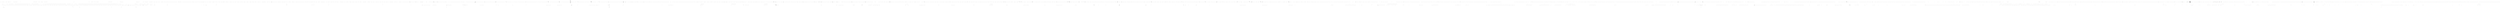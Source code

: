 digraph  {
m2_124 [cluster="string.FormatWith(System.IFormatProvider, params object[])", file="IsoDateTimeConverterTests.cs", label="Entry string.FormatWith(System.IFormatProvider, params object[])", span="43-43"];
m2_122 [cluster="Newtonsoft.Json.Serialization.JsonSerializerInternalWriter.CheckForCircularReference(object, Newtonsoft.Json.ReferenceLoopHandling?, Newtonsoft.Json.Serialization.JsonContract)", file="IsoDateTimeConverterTests.cs", label="Entry Newtonsoft.Json.Serialization.JsonSerializerInternalWriter.CheckForCircularReference(object, Newtonsoft.Json.ReferenceLoopHandling?, Newtonsoft.Json.Serialization.JsonContract)", span="211-211"];
m2_127 [cluster="Newtonsoft.Json.Serialization.JsonSerializerInternalWriter.CheckForCircularReference(object, Newtonsoft.Json.ReferenceLoopHandling?, Newtonsoft.Json.Serialization.JsonContract)", file="IsoDateTimeConverterTests.cs", label="_serializeStack.IndexOf(value) != -1", span="216-216"];
m2_128 [cluster="Newtonsoft.Json.Serialization.JsonSerializerInternalWriter.CheckForCircularReference(object, Newtonsoft.Json.ReferenceLoopHandling?, Newtonsoft.Json.Serialization.JsonContract)", file="IsoDateTimeConverterTests.cs", label="referenceLoopHandling.GetValueOrDefault(Serializer.ReferenceLoopHandling)", span="218-218"];
m2_135 [cluster="Newtonsoft.Json.Serialization.JsonSerializerInternalWriter.CheckForCircularReference(object, Newtonsoft.Json.ReferenceLoopHandling?, Newtonsoft.Json.Serialization.JsonContract)", file="IsoDateTimeConverterTests.cs", label="throw new InvalidOperationException(''Unexpected ReferenceLoopHandling value: '{0}'''.FormatWith(CultureInfo.InvariantCulture, Serializer.ReferenceLoopHandling));", span="227-227"];
m2_125 [cluster="Newtonsoft.Json.Serialization.JsonSerializerInternalWriter.CheckForCircularReference(object, Newtonsoft.Json.ReferenceLoopHandling?, Newtonsoft.Json.Serialization.JsonContract)", file="IsoDateTimeConverterTests.cs", label="value == null || contract.ContractType == JsonContractType.Primitive || contract.ContractType == JsonContractType.String", span="213-213"];
m2_136 [cluster="Newtonsoft.Json.Serialization.JsonSerializerInternalWriter.CheckForCircularReference(object, Newtonsoft.Json.ReferenceLoopHandling?, Newtonsoft.Json.Serialization.JsonContract)", file="IsoDateTimeConverterTests.cs", label="return true;", span="231-231"];
m2_129 [cluster="Newtonsoft.Json.Serialization.JsonSerializerInternalWriter.CheckForCircularReference(object, Newtonsoft.Json.ReferenceLoopHandling?, Newtonsoft.Json.Serialization.JsonContract)", file="IsoDateTimeConverterTests.cs", label="ReferenceLoopHandling.Error", span="220-220"];
m2_131 [cluster="Newtonsoft.Json.Serialization.JsonSerializerInternalWriter.CheckForCircularReference(object, Newtonsoft.Json.ReferenceLoopHandling?, Newtonsoft.Json.Serialization.JsonContract)", file="IsoDateTimeConverterTests.cs", label="ReferenceLoopHandling.Ignore", span="222-222"];
m2_133 [cluster="Newtonsoft.Json.Serialization.JsonSerializerInternalWriter.CheckForCircularReference(object, Newtonsoft.Json.ReferenceLoopHandling?, Newtonsoft.Json.Serialization.JsonContract)", file="IsoDateTimeConverterTests.cs", label="ReferenceLoopHandling.Serialize", span="224-224"];
m2_130 [cluster="Newtonsoft.Json.Serialization.JsonSerializerInternalWriter.CheckForCircularReference(object, Newtonsoft.Json.ReferenceLoopHandling?, Newtonsoft.Json.Serialization.JsonContract)", file="IsoDateTimeConverterTests.cs", label="throw new JsonSerializationException(''Self referencing loop detected for type '{0}'.''.FormatWith(CultureInfo.InvariantCulture, value.GetType()));", span="221-221"];
m2_126 [cluster="Newtonsoft.Json.Serialization.JsonSerializerInternalWriter.CheckForCircularReference(object, Newtonsoft.Json.ReferenceLoopHandling?, Newtonsoft.Json.Serialization.JsonContract)", file="IsoDateTimeConverterTests.cs", label="return true;", span="214-214"];
m2_132 [cluster="Newtonsoft.Json.Serialization.JsonSerializerInternalWriter.CheckForCircularReference(object, Newtonsoft.Json.ReferenceLoopHandling?, Newtonsoft.Json.Serialization.JsonContract)", file="IsoDateTimeConverterTests.cs", label="return false;", span="223-223"];
m2_134 [cluster="Newtonsoft.Json.Serialization.JsonSerializerInternalWriter.CheckForCircularReference(object, Newtonsoft.Json.ReferenceLoopHandling?, Newtonsoft.Json.Serialization.JsonContract)", file="IsoDateTimeConverterTests.cs", label="return true;", span="225-225"];
m2_137 [cluster="Newtonsoft.Json.Serialization.JsonSerializerInternalWriter.CheckForCircularReference(object, Newtonsoft.Json.ReferenceLoopHandling?, Newtonsoft.Json.Serialization.JsonContract)", file="IsoDateTimeConverterTests.cs", label="Exit Newtonsoft.Json.Serialization.JsonSerializerInternalWriter.CheckForCircularReference(object, Newtonsoft.Json.ReferenceLoopHandling?, Newtonsoft.Json.Serialization.JsonContract)", span="211-211"];
m2_343 [cluster="Newtonsoft.Json.Serialization.JsonSerializerInternalWriter.GetPropertyName(System.Collections.DictionaryEntry)", file="IsoDateTimeConverterTests.cs", label="Exit Newtonsoft.Json.Serialization.JsonSerializerInternalWriter.GetPropertyName(System.Collections.DictionaryEntry)", span="629-629"];
m2_336 [cluster="Newtonsoft.Json.Serialization.JsonSerializerInternalWriter.GetPropertyName(System.Collections.DictionaryEntry)", file="IsoDateTimeConverterTests.cs", label="Entry Newtonsoft.Json.Serialization.JsonSerializerInternalWriter.GetPropertyName(System.Collections.DictionaryEntry)", span="629-629"];
m2_340 [cluster="Newtonsoft.Json.Serialization.JsonSerializerInternalWriter.GetPropertyName(System.Collections.DictionaryEntry)", file="IsoDateTimeConverterTests.cs", label="TryConvertToString(entry.Key, entry.Key.GetType(), out propertyName)", span="635-635"];
m2_337 [cluster="Newtonsoft.Json.Serialization.JsonSerializerInternalWriter.GetPropertyName(System.Collections.DictionaryEntry)", file="IsoDateTimeConverterTests.cs", label="string propertyName", span="631-631"];
m2_338 [cluster="Newtonsoft.Json.Serialization.JsonSerializerInternalWriter.GetPropertyName(System.Collections.DictionaryEntry)", file="IsoDateTimeConverterTests.cs", label="entry.Key is IConvertible", span="633-633"];
m2_341 [cluster="Newtonsoft.Json.Serialization.JsonSerializerInternalWriter.GetPropertyName(System.Collections.DictionaryEntry)", file="IsoDateTimeConverterTests.cs", label="return propertyName;", span="636-636"];
m2_342 [cluster="Newtonsoft.Json.Serialization.JsonSerializerInternalWriter.GetPropertyName(System.Collections.DictionaryEntry)", file="IsoDateTimeConverterTests.cs", label="return entry.Key.ToString();", span="638-638"];
m2_339 [cluster="Newtonsoft.Json.Serialization.JsonSerializerInternalWriter.GetPropertyName(System.Collections.DictionaryEntry)", file="IsoDateTimeConverterTests.cs", label="return Convert.ToString(entry.Key, CultureInfo.InvariantCulture);", span="634-634"];
m2_74 [cluster="Newtonsoft.Json.Serialization.JsonDictionaryContract.CreateWrapper(object)", file="IsoDateTimeConverterTests.cs", label="Entry Newtonsoft.Json.Serialization.JsonDictionaryContract.CreateWrapper(object)", span="100-100"];
m2_266 [cluster="Newtonsoft.Json.Serialization.JsonSerializerInternalWriter.SerializeISerializable(Newtonsoft.Json.JsonWriter, System.Runtime.Serialization.ISerializable, Newtonsoft.Json.Serialization.JsonISerializableContract, Newtonsoft.Json.Serialization.JsonProperty, Newtonsoft.Json.Serialization.JsonContract)", file="IsoDateTimeConverterTests.cs", label="writer.WritePropertyName(serializationEntry.Name)", span="486-486"];
m2_267 [cluster="Newtonsoft.Json.Serialization.JsonSerializerInternalWriter.SerializeISerializable(Newtonsoft.Json.JsonWriter, System.Runtime.Serialization.ISerializable, Newtonsoft.Json.Serialization.JsonISerializableContract, Newtonsoft.Json.Serialization.JsonProperty, Newtonsoft.Json.Serialization.JsonContract)", file="IsoDateTimeConverterTests.cs", label="SerializeValue(writer, serializationEntry.Value, GetContractSafe(serializationEntry.Value), null, null)", span="487-487"];
m2_258 [cluster="Newtonsoft.Json.Serialization.JsonSerializerInternalWriter.SerializeISerializable(Newtonsoft.Json.JsonWriter, System.Runtime.Serialization.ISerializable, Newtonsoft.Json.Serialization.JsonISerializableContract, Newtonsoft.Json.Serialization.JsonProperty, Newtonsoft.Json.Serialization.JsonContract)", file="IsoDateTimeConverterTests.cs", label="contract.InvokeOnSerializing(value, Serializer.Context)", span="471-471"];
m2_259 [cluster="Newtonsoft.Json.Serialization.JsonSerializerInternalWriter.SerializeISerializable(Newtonsoft.Json.JsonWriter, System.Runtime.Serialization.ISerializable, Newtonsoft.Json.Serialization.JsonISerializableContract, Newtonsoft.Json.Serialization.JsonProperty, Newtonsoft.Json.Serialization.JsonContract)", file="IsoDateTimeConverterTests.cs", label="_serializeStack.Add(value)", span="472-472"];
m2_261 [cluster="Newtonsoft.Json.Serialization.JsonSerializerInternalWriter.SerializeISerializable(Newtonsoft.Json.JsonWriter, System.Runtime.Serialization.ISerializable, Newtonsoft.Json.Serialization.JsonISerializableContract, Newtonsoft.Json.Serialization.JsonProperty, Newtonsoft.Json.Serialization.JsonContract)", file="IsoDateTimeConverterTests.cs", label="ShouldWriteType(TypeNameHandling.Objects, contract, member, collectionValueContract)", span="476-476"];
m2_262 [cluster="Newtonsoft.Json.Serialization.JsonSerializerInternalWriter.SerializeISerializable(Newtonsoft.Json.JsonWriter, System.Runtime.Serialization.ISerializable, Newtonsoft.Json.Serialization.JsonISerializableContract, Newtonsoft.Json.Serialization.JsonProperty, Newtonsoft.Json.Serialization.JsonContract)", file="IsoDateTimeConverterTests.cs", label="WriteTypeProperty(writer, contract.UnderlyingType)", span="478-478"];
m2_264 [cluster="Newtonsoft.Json.Serialization.JsonSerializerInternalWriter.SerializeISerializable(Newtonsoft.Json.JsonWriter, System.Runtime.Serialization.ISerializable, Newtonsoft.Json.Serialization.JsonISerializableContract, Newtonsoft.Json.Serialization.JsonProperty, Newtonsoft.Json.Serialization.JsonContract)", file="IsoDateTimeConverterTests.cs", label="value.GetObjectData(serializationInfo, Serializer.Context)", span="482-482"];
m2_269 [cluster="Newtonsoft.Json.Serialization.JsonSerializerInternalWriter.SerializeISerializable(Newtonsoft.Json.JsonWriter, System.Runtime.Serialization.ISerializable, Newtonsoft.Json.Serialization.JsonISerializableContract, Newtonsoft.Json.Serialization.JsonProperty, Newtonsoft.Json.Serialization.JsonContract)", file="IsoDateTimeConverterTests.cs", label="_serializeStack.RemoveAt(_serializeStack.Count - 1)", span="492-492"];
m2_270 [cluster="Newtonsoft.Json.Serialization.JsonSerializerInternalWriter.SerializeISerializable(Newtonsoft.Json.JsonWriter, System.Runtime.Serialization.ISerializable, Newtonsoft.Json.Serialization.JsonISerializableContract, Newtonsoft.Json.Serialization.JsonProperty, Newtonsoft.Json.Serialization.JsonContract)", file="IsoDateTimeConverterTests.cs", label="contract.InvokeOnSerialized(value, Serializer.Context)", span="493-493"];
m2_77 [cluster="Newtonsoft.Json.Serialization.JsonSerializerInternalWriter.SerializeISerializable(Newtonsoft.Json.JsonWriter, System.Runtime.Serialization.ISerializable, Newtonsoft.Json.Serialization.JsonISerializableContract, Newtonsoft.Json.Serialization.JsonProperty, Newtonsoft.Json.Serialization.JsonContract)", file="IsoDateTimeConverterTests.cs", label="Entry Newtonsoft.Json.Serialization.JsonSerializerInternalWriter.SerializeISerializable(Newtonsoft.Json.JsonWriter, System.Runtime.Serialization.ISerializable, Newtonsoft.Json.Serialization.JsonISerializableContract, Newtonsoft.Json.Serialization.JsonProperty, Newtonsoft.Json.Serialization.JsonContract)", span="469-469"];
m2_265 [cluster="Newtonsoft.Json.Serialization.JsonSerializerInternalWriter.SerializeISerializable(Newtonsoft.Json.JsonWriter, System.Runtime.Serialization.ISerializable, Newtonsoft.Json.Serialization.JsonISerializableContract, Newtonsoft.Json.Serialization.JsonProperty, Newtonsoft.Json.Serialization.JsonContract)", file="IsoDateTimeConverterTests.cs", label=serializationInfo, span="484-484"];
m2_260 [cluster="Newtonsoft.Json.Serialization.JsonSerializerInternalWriter.SerializeISerializable(Newtonsoft.Json.JsonWriter, System.Runtime.Serialization.ISerializable, Newtonsoft.Json.Serialization.JsonISerializableContract, Newtonsoft.Json.Serialization.JsonProperty, Newtonsoft.Json.Serialization.JsonContract)", file="IsoDateTimeConverterTests.cs", label="writer.WriteStartObject()", span="474-474"];
m2_263 [cluster="Newtonsoft.Json.Serialization.JsonSerializerInternalWriter.SerializeISerializable(Newtonsoft.Json.JsonWriter, System.Runtime.Serialization.ISerializable, Newtonsoft.Json.Serialization.JsonISerializableContract, Newtonsoft.Json.Serialization.JsonProperty, Newtonsoft.Json.Serialization.JsonContract)", file="IsoDateTimeConverterTests.cs", label="SerializationInfo serializationInfo = new SerializationInfo(contract.UnderlyingType, new FormatterConverter())", span="481-481"];
m2_268 [cluster="Newtonsoft.Json.Serialization.JsonSerializerInternalWriter.SerializeISerializable(Newtonsoft.Json.JsonWriter, System.Runtime.Serialization.ISerializable, Newtonsoft.Json.Serialization.JsonISerializableContract, Newtonsoft.Json.Serialization.JsonProperty, Newtonsoft.Json.Serialization.JsonContract)", file="IsoDateTimeConverterTests.cs", label="writer.WriteEndObject()", span="490-490"];
m2_271 [cluster="Newtonsoft.Json.Serialization.JsonSerializerInternalWriter.SerializeISerializable(Newtonsoft.Json.JsonWriter, System.Runtime.Serialization.ISerializable, Newtonsoft.Json.Serialization.JsonISerializableContract, Newtonsoft.Json.Serialization.JsonProperty, Newtonsoft.Json.Serialization.JsonContract)", file="IsoDateTimeConverterTests.cs", label="Exit Newtonsoft.Json.Serialization.JsonSerializerInternalWriter.SerializeISerializable(Newtonsoft.Json.JsonWriter, System.Runtime.Serialization.ISerializable, Newtonsoft.Json.Serialization.JsonISerializableContract, Newtonsoft.Json.Serialization.JsonProperty, Newtonsoft.Json.Serialization.JsonContract)", span="469-469"];
m2_161 [cluster="System.ComponentModel.TypeConverter.ConvertToInvariantString(object)", file="IsoDateTimeConverterTests.cs", label="Entry System.ComponentModel.TypeConverter.ConvertToInvariantString(object)", span="0-0"];
m2_10 [cluster="Newtonsoft.Json.Serialization.JsonSerializerInternalWriter.GetInternalSerializer()", file="IsoDateTimeConverterTests.cs", label="Entry Newtonsoft.Json.Serialization.JsonSerializerInternalWriter.GetInternalSerializer()", span="61-61"];
m2_11 [cluster="Newtonsoft.Json.Serialization.JsonSerializerInternalWriter.GetInternalSerializer()", file="IsoDateTimeConverterTests.cs", label="_internalSerializer == null", span="63-63"];
m2_12 [cluster="Newtonsoft.Json.Serialization.JsonSerializerInternalWriter.GetInternalSerializer()", file="IsoDateTimeConverterTests.cs", label="_internalSerializer = new JsonSerializerProxy(this)", span="64-64"];
m2_13 [cluster="Newtonsoft.Json.Serialization.JsonSerializerInternalWriter.GetInternalSerializer()", file="IsoDateTimeConverterTests.cs", label="return _internalSerializer;", span="66-66"];
m2_14 [cluster="Newtonsoft.Json.Serialization.JsonSerializerInternalWriter.GetInternalSerializer()", file="IsoDateTimeConverterTests.cs", label="Exit Newtonsoft.Json.Serialization.JsonSerializerInternalWriter.GetInternalSerializer()", span="61-61"];
m2_120 [cluster="Newtonsoft.Json.Utilities.MiscellaneousUtils.ValueEquals(object, object)", file="IsoDateTimeConverterTests.cs", label="Entry Newtonsoft.Json.Utilities.MiscellaneousUtils.ValueEquals(object, object)", span="14-14"];
m2_71 [cluster="Newtonsoft.Json.Serialization.JsonArrayContract.CreateWrapper(object)", file="IsoDateTimeConverterTests.cs", label="Entry Newtonsoft.Json.Serialization.JsonArrayContract.CreateWrapper(object)", span="84-84"];
m2_138 [cluster="System.Collections.Generic.List<T>.IndexOf(T)", file="IsoDateTimeConverterTests.cs", label="Entry System.Collections.Generic.List<T>.IndexOf(T)", span="0-0"];
m2_199 [cluster="Newtonsoft.Json.Serialization.JsonSerializerInternalBase.IsErrorHandled(object, Newtonsoft.Json.Serialization.JsonContract, object, string, System.Exception)", file="IsoDateTimeConverterTests.cs", label="Entry Newtonsoft.Json.Serialization.JsonSerializerInternalBase.IsErrorHandled(object, Newtonsoft.Json.Serialization.JsonContract, object, string, System.Exception)", span="100-100"];
m2_198 [cluster="Newtonsoft.Json.Serialization.IValueProvider.GetValue(object)", file="IsoDateTimeConverterTests.cs", label="Entry Newtonsoft.Json.Serialization.IValueProvider.GetValue(object)", span="44-44"];
m2_273 [cluster="System.Runtime.Serialization.FormatterConverter.FormatterConverter()", file="IsoDateTimeConverterTests.cs", label="Entry System.Runtime.Serialization.FormatterConverter.FormatterConverter()", span="0-0"];
m2_290 [cluster="System.Func<T, TResult>.Invoke(T)", file="IsoDateTimeConverterTests.cs", label="Entry System.Func<T, TResult>.Invoke(T)", span="0-0"];
m2_356 [cluster="System.Predicate<T>.Invoke(T)", file="IsoDateTimeConverterTests.cs", label="Entry System.Predicate<T>.Invoke(T)", span="0-0"];
m2_68 [cluster="Newtonsoft.Json.JsonSerializer.GetMatchingConverter(System.Type)", file="IsoDateTimeConverterTests.cs", label="Entry Newtonsoft.Json.JsonSerializer.GetMatchingConverter(System.Type)", span="551-551"];
m2_147 [cluster="Newtonsoft.Json.Serialization.JsonSerializerInternalWriter.TryConvertToString(object, System.Type, out string)", file="IsoDateTimeConverterTests.cs", label="Entry Newtonsoft.Json.Serialization.JsonSerializerInternalWriter.TryConvertToString(object, System.Type, out string)", span="242-242"];
m2_149 [cluster="Newtonsoft.Json.Serialization.JsonSerializerInternalWriter.TryConvertToString(object, System.Type, out string)", file="IsoDateTimeConverterTests.cs", label="converter != null\r\n#if !SILVERLIGHT\r\n && !(converter is ComponentConverter)\r\n#endif\r\n && converter.GetType() != typeof(TypeConverter)", span="248-252"];
m2_148 [cluster="Newtonsoft.Json.Serialization.JsonSerializerInternalWriter.TryConvertToString(object, System.Type, out string)", file="IsoDateTimeConverterTests.cs", label="TypeConverter converter = ConvertUtils.GetConverter(type)", span="245-245"];
m2_150 [cluster="Newtonsoft.Json.Serialization.JsonSerializerInternalWriter.TryConvertToString(object, System.Type, out string)", file="IsoDateTimeConverterTests.cs", label="converter.CanConvertTo(typeof(string))", span="254-254"];
m2_153 [cluster="Newtonsoft.Json.Serialization.JsonSerializerInternalWriter.TryConvertToString(object, System.Type, out string)", file="IsoDateTimeConverterTests.cs", label="value is Type", span="274-274"];
m2_151 [cluster="Newtonsoft.Json.Serialization.JsonSerializerInternalWriter.TryConvertToString(object, System.Type, out string)", file="IsoDateTimeConverterTests.cs", label="s = converter.ConvertToInvariantString(value)", span="257-257"];
m2_154 [cluster="Newtonsoft.Json.Serialization.JsonSerializerInternalWriter.TryConvertToString(object, System.Type, out string)", file="IsoDateTimeConverterTests.cs", label="s = ((Type)value).AssemblyQualifiedName", span="276-276"];
m2_156 [cluster="Newtonsoft.Json.Serialization.JsonSerializerInternalWriter.TryConvertToString(object, System.Type, out string)", file="IsoDateTimeConverterTests.cs", label="s = null", span="280-280"];
m2_152 [cluster="Newtonsoft.Json.Serialization.JsonSerializerInternalWriter.TryConvertToString(object, System.Type, out string)", file="IsoDateTimeConverterTests.cs", label="return true;", span="261-261"];
m2_155 [cluster="Newtonsoft.Json.Serialization.JsonSerializerInternalWriter.TryConvertToString(object, System.Type, out string)", file="IsoDateTimeConverterTests.cs", label="return true;", span="277-277"];
m2_157 [cluster="Newtonsoft.Json.Serialization.JsonSerializerInternalWriter.TryConvertToString(object, System.Type, out string)", file="IsoDateTimeConverterTests.cs", label="return false;", span="281-281"];
m2_158 [cluster="Newtonsoft.Json.Serialization.JsonSerializerInternalWriter.TryConvertToString(object, System.Type, out string)", file="IsoDateTimeConverterTests.cs", label="Exit Newtonsoft.Json.Serialization.JsonSerializerInternalWriter.TryConvertToString(object, System.Type, out string)", span="242-242"];
m2_7 [cluster="System.ArgumentNullException.ArgumentNullException(string)", file="IsoDateTimeConverterTests.cs", label="Entry System.ArgumentNullException.ArgumentNullException(string)", span="0-0"];
m2_98 [cluster="Newtonsoft.Json.Serialization.JsonSerializerInternalWriter.HasFlag(Newtonsoft.Json.PreserveReferencesHandling, Newtonsoft.Json.PreserveReferencesHandling)", file="IsoDateTimeConverterTests.cs", label="Entry Newtonsoft.Json.Serialization.JsonSerializerInternalWriter.HasFlag(Newtonsoft.Json.PreserveReferencesHandling, Newtonsoft.Json.PreserveReferencesHandling)", span="356-356"];
m2_208 [cluster="Newtonsoft.Json.Serialization.JsonSerializerInternalWriter.HasFlag(Newtonsoft.Json.PreserveReferencesHandling, Newtonsoft.Json.PreserveReferencesHandling)", file="IsoDateTimeConverterTests.cs", label="return ((value & flag) == flag);", span="358-358"];
m2_209 [cluster="Newtonsoft.Json.Serialization.JsonSerializerInternalWriter.HasFlag(Newtonsoft.Json.PreserveReferencesHandling, Newtonsoft.Json.PreserveReferencesHandling)", file="IsoDateTimeConverterTests.cs", label="Exit Newtonsoft.Json.Serialization.JsonSerializerInternalWriter.HasFlag(Newtonsoft.Json.PreserveReferencesHandling, Newtonsoft.Json.PreserveReferencesHandling)", span="356-356"];
m2_196 [cluster="Newtonsoft.Json.Serialization.JsonSerializerInternalWriter.ShouldSerialize(Newtonsoft.Json.Serialization.JsonProperty, object)", file="IsoDateTimeConverterTests.cs", label="Entry Newtonsoft.Json.Serialization.JsonSerializerInternalWriter.ShouldSerialize(Newtonsoft.Json.Serialization.JsonProperty, object)", span="651-651"];
m2_352 [cluster="Newtonsoft.Json.Serialization.JsonSerializerInternalWriter.ShouldSerialize(Newtonsoft.Json.Serialization.JsonProperty, object)", file="IsoDateTimeConverterTests.cs", label="property.ShouldSerialize == null", span="653-653"];
m2_354 [cluster="Newtonsoft.Json.Serialization.JsonSerializerInternalWriter.ShouldSerialize(Newtonsoft.Json.Serialization.JsonProperty, object)", file="IsoDateTimeConverterTests.cs", label="return property.ShouldSerialize(target);", span="656-656"];
m2_353 [cluster="Newtonsoft.Json.Serialization.JsonSerializerInternalWriter.ShouldSerialize(Newtonsoft.Json.Serialization.JsonProperty, object)", file="IsoDateTimeConverterTests.cs", label="return true;", span="654-654"];
m2_355 [cluster="Newtonsoft.Json.Serialization.JsonSerializerInternalWriter.ShouldSerialize(Newtonsoft.Json.Serialization.JsonProperty, object)", file="IsoDateTimeConverterTests.cs", label="Exit Newtonsoft.Json.Serialization.JsonSerializerInternalWriter.ShouldSerialize(Newtonsoft.Json.Serialization.JsonProperty, object)", span="651-651"];
m2_272 [cluster="System.Runtime.Serialization.SerializationInfo.SerializationInfo(System.Type, System.Runtime.Serialization.IFormatterConverter)", file="IsoDateTimeConverterTests.cs", label="Entry System.Runtime.Serialization.SerializationInfo.SerializationInfo(System.Type, System.Runtime.Serialization.IFormatterConverter)", span="0-0"];
m2_76 [cluster="Newtonsoft.Json.Serialization.JsonSerializerInternalWriter.SerializeDynamic(Newtonsoft.Json.JsonWriter, System.Dynamic.IDynamicMetaObjectProvider, Newtonsoft.Json.Serialization.JsonDynamicContract)", file="IsoDateTimeConverterTests.cs", label="Entry Newtonsoft.Json.Serialization.JsonSerializerInternalWriter.SerializeDynamic(Newtonsoft.Json.JsonWriter, System.Dynamic.IDynamicMetaObjectProvider, Newtonsoft.Json.Serialization.JsonDynamicContract)", span="504-504"];
m2_283 [cluster="Newtonsoft.Json.Serialization.JsonSerializerInternalWriter.SerializeDynamic(Newtonsoft.Json.JsonWriter, System.Dynamic.IDynamicMetaObjectProvider, Newtonsoft.Json.Serialization.JsonDynamicContract)", file="IsoDateTimeConverterTests.cs", label="SerializeValue(writer, memberValue, GetContractSafe(memberValue), null, null)", span="521-521"];
m2_275 [cluster="Newtonsoft.Json.Serialization.JsonSerializerInternalWriter.SerializeDynamic(Newtonsoft.Json.JsonWriter, System.Dynamic.IDynamicMetaObjectProvider, Newtonsoft.Json.Serialization.JsonDynamicContract)", file="IsoDateTimeConverterTests.cs", label="contract.InvokeOnSerializing(value, Serializer.Context)", span="506-506"];
m2_276 [cluster="Newtonsoft.Json.Serialization.JsonSerializerInternalWriter.SerializeDynamic(Newtonsoft.Json.JsonWriter, System.Dynamic.IDynamicMetaObjectProvider, Newtonsoft.Json.Serialization.JsonDynamicContract)", file="IsoDateTimeConverterTests.cs", label="_serializeStack.Add(value)", span="507-507"];
m2_285 [cluster="Newtonsoft.Json.Serialization.JsonSerializerInternalWriter.SerializeDynamic(Newtonsoft.Json.JsonWriter, System.Dynamic.IDynamicMetaObjectProvider, Newtonsoft.Json.Serialization.JsonDynamicContract)", file="IsoDateTimeConverterTests.cs", label="_serializeStack.RemoveAt(_serializeStack.Count - 1)", span="527-527"];
m2_286 [cluster="Newtonsoft.Json.Serialization.JsonSerializerInternalWriter.SerializeDynamic(Newtonsoft.Json.JsonWriter, System.Dynamic.IDynamicMetaObjectProvider, Newtonsoft.Json.Serialization.JsonDynamicContract)", file="IsoDateTimeConverterTests.cs", label="contract.InvokeOnSerialized(value, Serializer.Context)", span="528-528"];
m2_280 [cluster="Newtonsoft.Json.Serialization.JsonSerializerInternalWriter.SerializeDynamic(Newtonsoft.Json.JsonWriter, System.Dynamic.IDynamicMetaObjectProvider, Newtonsoft.Json.Serialization.JsonDynamicContract)", file="IsoDateTimeConverterTests.cs", label="DynamicUtils.TryGetMember(value, memberName, out memberValue)", span="514-514"];
m2_282 [cluster="Newtonsoft.Json.Serialization.JsonSerializerInternalWriter.SerializeDynamic(Newtonsoft.Json.JsonWriter, System.Dynamic.IDynamicMetaObjectProvider, Newtonsoft.Json.Serialization.JsonDynamicContract)", file="IsoDateTimeConverterTests.cs", label="writer.WritePropertyName(resolvedPropertyName)", span="520-520"];
m2_278 [cluster="Newtonsoft.Json.Serialization.JsonSerializerInternalWriter.SerializeDynamic(Newtonsoft.Json.JsonWriter, System.Dynamic.IDynamicMetaObjectProvider, Newtonsoft.Json.Serialization.JsonDynamicContract)", file="IsoDateTimeConverterTests.cs", label="value.GetDynamicMemberNames()", span="511-511"];
m2_277 [cluster="Newtonsoft.Json.Serialization.JsonSerializerInternalWriter.SerializeDynamic(Newtonsoft.Json.JsonWriter, System.Dynamic.IDynamicMetaObjectProvider, Newtonsoft.Json.Serialization.JsonDynamicContract)", file="IsoDateTimeConverterTests.cs", label="writer.WriteStartObject()", span="509-509"];
m2_284 [cluster="Newtonsoft.Json.Serialization.JsonSerializerInternalWriter.SerializeDynamic(Newtonsoft.Json.JsonWriter, System.Dynamic.IDynamicMetaObjectProvider, Newtonsoft.Json.Serialization.JsonDynamicContract)", file="IsoDateTimeConverterTests.cs", label="writer.WriteEndObject()", span="525-525"];
m2_281 [cluster="Newtonsoft.Json.Serialization.JsonSerializerInternalWriter.SerializeDynamic(Newtonsoft.Json.JsonWriter, System.Dynamic.IDynamicMetaObjectProvider, Newtonsoft.Json.Serialization.JsonDynamicContract)", file="IsoDateTimeConverterTests.cs", label="string resolvedPropertyName = (contract.PropertyNameResolver != null)\r\n            ? contract.PropertyNameResolver(memberName)\r\n            : memberName", span="516-518"];
m2_279 [cluster="Newtonsoft.Json.Serialization.JsonSerializerInternalWriter.SerializeDynamic(Newtonsoft.Json.JsonWriter, System.Dynamic.IDynamicMetaObjectProvider, Newtonsoft.Json.Serialization.JsonDynamicContract)", file="IsoDateTimeConverterTests.cs", label="object memberValue", span="513-513"];
m2_287 [cluster="Newtonsoft.Json.Serialization.JsonSerializerInternalWriter.SerializeDynamic(Newtonsoft.Json.JsonWriter, System.Dynamic.IDynamicMetaObjectProvider, Newtonsoft.Json.Serialization.JsonDynamicContract)", file="IsoDateTimeConverterTests.cs", label="Exit Newtonsoft.Json.Serialization.JsonSerializerInternalWriter.SerializeDynamic(Newtonsoft.Json.JsonWriter, System.Dynamic.IDynamicMetaObjectProvider, Newtonsoft.Json.Serialization.JsonDynamicContract)", span="504-504"];
m2_256 [cluster="Newtonsoft.Json.JsonWriter.WriteStartArray()", file="IsoDateTimeConverterTests.cs", label="Entry Newtonsoft.Json.JsonWriter.WriteStartArray()", span="332-332"];
m2_15 [cluster="Newtonsoft.Json.Serialization.JsonSerializerProxy.JsonSerializerProxy(Newtonsoft.Json.Serialization.JsonSerializerInternalWriter)", file="IsoDateTimeConverterTests.cs", label="Entry Newtonsoft.Json.Serialization.JsonSerializerProxy.JsonSerializerProxy(Newtonsoft.Json.Serialization.JsonSerializerInternalWriter)", span="162-162"];
m2_201 [cluster="System.Collections.Generic.List<T>.RemoveAt(int)", file="IsoDateTimeConverterTests.cs", label="Entry System.Collections.Generic.List<T>.RemoveAt(int)", span="0-0"];
m2_78 [cluster="System.Collections.Generic.IEnumerable<TSource>.ToArray<TSource>()", file="IsoDateTimeConverterTests.cs", label="Entry System.Collections.Generic.IEnumerable<TSource>.ToArray<TSource>()", span="0-0"];
m2_221 [cluster="Newtonsoft.Json.JsonConverter.WriteJson(Newtonsoft.Json.JsonWriter, object, Newtonsoft.Json.JsonSerializer)", file="IsoDateTimeConverterTests.cs", label="Entry Newtonsoft.Json.JsonConverter.WriteJson(Newtonsoft.Json.JsonWriter, object, Newtonsoft.Json.JsonSerializer)", span="44-44"];
m2_73 [cluster="Newtonsoft.Json.Serialization.JsonSerializerInternalWriter.SerializeString(Newtonsoft.Json.JsonWriter, object, Newtonsoft.Json.Serialization.JsonStringContract)", file="IsoDateTimeConverterTests.cs", label="Entry Newtonsoft.Json.Serialization.JsonSerializerInternalWriter.SerializeString(Newtonsoft.Json.JsonWriter, object, Newtonsoft.Json.Serialization.JsonStringContract)", span="284-284"];
m2_162 [cluster="Newtonsoft.Json.Serialization.JsonSerializerInternalWriter.SerializeString(Newtonsoft.Json.JsonWriter, object, Newtonsoft.Json.Serialization.JsonStringContract)", file="IsoDateTimeConverterTests.cs", label="contract.InvokeOnSerializing(value, Serializer.Context)", span="286-286"];
m2_166 [cluster="Newtonsoft.Json.Serialization.JsonSerializerInternalWriter.SerializeString(Newtonsoft.Json.JsonWriter, object, Newtonsoft.Json.Serialization.JsonStringContract)", file="IsoDateTimeConverterTests.cs", label="contract.InvokeOnSerialized(value, Serializer.Context)", span="292-292"];
m2_163 [cluster="Newtonsoft.Json.Serialization.JsonSerializerInternalWriter.SerializeString(Newtonsoft.Json.JsonWriter, object, Newtonsoft.Json.Serialization.JsonStringContract)", file="IsoDateTimeConverterTests.cs", label="string s", span="288-288"];
m2_165 [cluster="Newtonsoft.Json.Serialization.JsonSerializerInternalWriter.SerializeString(Newtonsoft.Json.JsonWriter, object, Newtonsoft.Json.Serialization.JsonStringContract)", file="IsoDateTimeConverterTests.cs", label="writer.WriteValue(s)", span="290-290"];
m2_164 [cluster="Newtonsoft.Json.Serialization.JsonSerializerInternalWriter.SerializeString(Newtonsoft.Json.JsonWriter, object, Newtonsoft.Json.Serialization.JsonStringContract)", file="IsoDateTimeConverterTests.cs", label="TryConvertToString(value, contract.UnderlyingType, out s)", span="289-289"];
m2_167 [cluster="Newtonsoft.Json.Serialization.JsonSerializerInternalWriter.SerializeString(Newtonsoft.Json.JsonWriter, object, Newtonsoft.Json.Serialization.JsonStringContract)", file="IsoDateTimeConverterTests.cs", label="Exit Newtonsoft.Json.Serialization.JsonSerializerInternalWriter.SerializeString(Newtonsoft.Json.JsonWriter, object, Newtonsoft.Json.Serialization.JsonStringContract)", span="284-284"];
m2_36 [cluster="Newtonsoft.Json.Serialization.JsonSerializerInternalWriter.WriteTypeProperty(Newtonsoft.Json.JsonWriter, System.Type)", file="IsoDateTimeConverterTests.cs", label="Entry Newtonsoft.Json.Serialization.JsonSerializerInternalWriter.WriteTypeProperty(Newtonsoft.Json.JsonWriter, System.Type)", span="345-345"];
m2_203 [cluster="Newtonsoft.Json.Serialization.JsonSerializerInternalWriter.WriteTypeProperty(Newtonsoft.Json.JsonWriter, System.Type)", file="IsoDateTimeConverterTests.cs", label="writer.WriteValue(ReflectionUtils.GetTypeName(type, Serializer.TypeNameAssemblyFormat, Serializer.Binder))", span="348-348"];
m2_202 [cluster="Newtonsoft.Json.Serialization.JsonSerializerInternalWriter.WriteTypeProperty(Newtonsoft.Json.JsonWriter, System.Type)", file="IsoDateTimeConverterTests.cs", label="writer.WritePropertyName(JsonTypeReflector.TypePropertyName)", span="347-347"];
m2_204 [cluster="Newtonsoft.Json.Serialization.JsonSerializerInternalWriter.WriteTypeProperty(Newtonsoft.Json.JsonWriter, System.Type)", file="IsoDateTimeConverterTests.cs", label="Exit Newtonsoft.Json.Serialization.JsonSerializerInternalWriter.WriteTypeProperty(Newtonsoft.Json.JsonWriter, System.Type)", span="345-345"];
m2_274 [cluster="System.Runtime.Serialization.ISerializable.GetObjectData(System.Runtime.Serialization.SerializationInfo, System.Runtime.Serialization.StreamingContext)", file="IsoDateTimeConverterTests.cs", label="Entry System.Runtime.Serialization.ISerializable.GetObjectData(System.Runtime.Serialization.SerializationInfo, System.Runtime.Serialization.StreamingContext)", span="0-0"];
m2_210 [cluster="Newtonsoft.Json.Serialization.JsonSerializerInternalWriter.HasFlag(Newtonsoft.Json.TypeNameHandling, Newtonsoft.Json.TypeNameHandling)", file="IsoDateTimeConverterTests.cs", label="Entry Newtonsoft.Json.Serialization.JsonSerializerInternalWriter.HasFlag(Newtonsoft.Json.TypeNameHandling, Newtonsoft.Json.TypeNameHandling)", span="361-361"];
m2_211 [cluster="Newtonsoft.Json.Serialization.JsonSerializerInternalWriter.HasFlag(Newtonsoft.Json.TypeNameHandling, Newtonsoft.Json.TypeNameHandling)", file="IsoDateTimeConverterTests.cs", label="return ((value & flag) == flag);", span="363-363"];
m2_212 [cluster="Newtonsoft.Json.Serialization.JsonSerializerInternalWriter.HasFlag(Newtonsoft.Json.TypeNameHandling, Newtonsoft.Json.TypeNameHandling)", file="IsoDateTimeConverterTests.cs", label="Exit Newtonsoft.Json.Serialization.JsonSerializerInternalWriter.HasFlag(Newtonsoft.Json.TypeNameHandling, Newtonsoft.Json.TypeNameHandling)", span="361-361"];
m2_75 [cluster="Newtonsoft.Json.Serialization.JsonSerializerInternalWriter.SerializeDictionary(Newtonsoft.Json.JsonWriter, Newtonsoft.Json.Utilities.IWrappedDictionary, Newtonsoft.Json.Serialization.JsonDictionaryContract, Newtonsoft.Json.Serialization.JsonProperty, Newtonsoft.Json.Serialization.JsonContract)", file="IsoDateTimeConverterTests.cs", label="Entry Newtonsoft.Json.Serialization.JsonSerializerInternalWriter.SerializeDictionary(Newtonsoft.Json.JsonWriter, Newtonsoft.Json.Utilities.IWrappedDictionary, Newtonsoft.Json.Serialization.JsonDictionaryContract, Newtonsoft.Json.Serialization.JsonProperty, Newtonsoft.Json.Serialization.JsonContract)", span="558-558"];
m2_327 [cluster="Newtonsoft.Json.Serialization.JsonSerializerInternalWriter.SerializeDictionary(Newtonsoft.Json.JsonWriter, Newtonsoft.Json.Utilities.IWrappedDictionary, Newtonsoft.Json.Serialization.JsonDictionaryContract, Newtonsoft.Json.Serialization.JsonProperty, Newtonsoft.Json.Serialization.JsonContract)", file="IsoDateTimeConverterTests.cs", label="SerializeValue(writer, value, valueContract, null, contract.DictionaryValueContract)", span="611-611"];
m2_303 [cluster="Newtonsoft.Json.Serialization.JsonSerializerInternalWriter.SerializeDictionary(Newtonsoft.Json.JsonWriter, Newtonsoft.Json.Utilities.IWrappedDictionary, Newtonsoft.Json.Serialization.JsonDictionaryContract, Newtonsoft.Json.Serialization.JsonProperty, Newtonsoft.Json.Serialization.JsonContract)", file="IsoDateTimeConverterTests.cs", label="contract.InvokeOnSerializing(values.UnderlyingDictionary, Serializer.Context)", span="560-560"];
m2_304 [cluster="Newtonsoft.Json.Serialization.JsonSerializerInternalWriter.SerializeDictionary(Newtonsoft.Json.JsonWriter, Newtonsoft.Json.Utilities.IWrappedDictionary, Newtonsoft.Json.Serialization.JsonDictionaryContract, Newtonsoft.Json.Serialization.JsonProperty, Newtonsoft.Json.Serialization.JsonContract)", file="IsoDateTimeConverterTests.cs", label="_serializeStack.Add(values.UnderlyingDictionary)", span="562-562"];
m2_306 [cluster="Newtonsoft.Json.Serialization.JsonSerializerInternalWriter.SerializeDictionary(Newtonsoft.Json.JsonWriter, Newtonsoft.Json.Utilities.IWrappedDictionary, Newtonsoft.Json.Serialization.JsonDictionaryContract, Newtonsoft.Json.Serialization.JsonProperty, Newtonsoft.Json.Serialization.JsonContract)", file="IsoDateTimeConverterTests.cs", label="bool isReference = contract.IsReference ?? HasFlag(Serializer.PreserveReferencesHandling, PreserveReferencesHandling.Objects)", span="565-565"];
m2_309 [cluster="Newtonsoft.Json.Serialization.JsonSerializerInternalWriter.SerializeDictionary(Newtonsoft.Json.JsonWriter, Newtonsoft.Json.Utilities.IWrappedDictionary, Newtonsoft.Json.Serialization.JsonDictionaryContract, Newtonsoft.Json.Serialization.JsonProperty, Newtonsoft.Json.Serialization.JsonContract)", file="IsoDateTimeConverterTests.cs", label="writer.WriteValue(Serializer.ReferenceResolver.GetReference(this, values.UnderlyingDictionary))", span="569-569"];
m2_310 [cluster="Newtonsoft.Json.Serialization.JsonSerializerInternalWriter.SerializeDictionary(Newtonsoft.Json.JsonWriter, Newtonsoft.Json.Utilities.IWrappedDictionary, Newtonsoft.Json.Serialization.JsonDictionaryContract, Newtonsoft.Json.Serialization.JsonProperty, Newtonsoft.Json.Serialization.JsonContract)", file="IsoDateTimeConverterTests.cs", label="ShouldWriteType(TypeNameHandling.Objects, contract, member, collectionValueContract)", span="571-571"];
m2_311 [cluster="Newtonsoft.Json.Serialization.JsonSerializerInternalWriter.SerializeDictionary(Newtonsoft.Json.JsonWriter, Newtonsoft.Json.Utilities.IWrappedDictionary, Newtonsoft.Json.Serialization.JsonDictionaryContract, Newtonsoft.Json.Serialization.JsonProperty, Newtonsoft.Json.Serialization.JsonContract)", file="IsoDateTimeConverterTests.cs", label="WriteTypeProperty(writer, values.UnderlyingDictionary.GetType())", span="573-573"];
m2_313 [cluster="Newtonsoft.Json.Serialization.JsonSerializerInternalWriter.SerializeDictionary(Newtonsoft.Json.JsonWriter, Newtonsoft.Json.Utilities.IWrappedDictionary, Newtonsoft.Json.Serialization.JsonDictionaryContract, Newtonsoft.Json.Serialization.JsonProperty, Newtonsoft.Json.Serialization.JsonContract)", file="IsoDateTimeConverterTests.cs", label="contract.DictionaryValueContract = Serializer.ContractResolver.ResolveContract(contract.DictionaryValueType ?? typeof(object))", span="577-577"];
m2_318 [cluster="Newtonsoft.Json.Serialization.JsonSerializerInternalWriter.SerializeDictionary(Newtonsoft.Json.JsonWriter, Newtonsoft.Json.Utilities.IWrappedDictionary, Newtonsoft.Json.Serialization.JsonDictionaryContract, Newtonsoft.Json.Serialization.JsonProperty, Newtonsoft.Json.Serialization.JsonContract)", file="IsoDateTimeConverterTests.cs", label="string propertyName = GetPropertyName(entry)", span="588-588"];
m2_321 [cluster="Newtonsoft.Json.Serialization.JsonSerializerInternalWriter.SerializeDictionary(Newtonsoft.Json.JsonWriter, Newtonsoft.Json.Utilities.IWrappedDictionary, Newtonsoft.Json.Serialization.JsonDictionaryContract, Newtonsoft.Json.Serialization.JsonProperty, Newtonsoft.Json.Serialization.JsonContract)", file="IsoDateTimeConverterTests.cs", label="JsonContract valueContract = dictionaryValueContract ?? GetContractSafe(value)", span="597-597"];
m2_322 [cluster="Newtonsoft.Json.Serialization.JsonSerializerInternalWriter.SerializeDictionary(Newtonsoft.Json.JsonWriter, Newtonsoft.Json.Utilities.IWrappedDictionary, Newtonsoft.Json.Serialization.JsonDictionaryContract, Newtonsoft.Json.Serialization.JsonProperty, Newtonsoft.Json.Serialization.JsonContract)", file="IsoDateTimeConverterTests.cs", label="ShouldWriteReference(value, null, valueContract)", span="599-599"];
m2_324 [cluster="Newtonsoft.Json.Serialization.JsonSerializerInternalWriter.SerializeDictionary(Newtonsoft.Json.JsonWriter, Newtonsoft.Json.Utilities.IWrappedDictionary, Newtonsoft.Json.Serialization.JsonDictionaryContract, Newtonsoft.Json.Serialization.JsonProperty, Newtonsoft.Json.Serialization.JsonContract)", file="IsoDateTimeConverterTests.cs", label="WriteReference(writer, value)", span="602-602"];
m2_325 [cluster="Newtonsoft.Json.Serialization.JsonSerializerInternalWriter.SerializeDictionary(Newtonsoft.Json.JsonWriter, Newtonsoft.Json.Utilities.IWrappedDictionary, Newtonsoft.Json.Serialization.JsonDictionaryContract, Newtonsoft.Json.Serialization.JsonProperty, Newtonsoft.Json.Serialization.JsonContract)", file="IsoDateTimeConverterTests.cs", label="!CheckForCircularReference(value, null, contract)", span="606-606"];
m2_329 [cluster="Newtonsoft.Json.Serialization.JsonSerializerInternalWriter.SerializeDictionary(Newtonsoft.Json.JsonWriter, Newtonsoft.Json.Utilities.IWrappedDictionary, Newtonsoft.Json.Serialization.JsonDictionaryContract, Newtonsoft.Json.Serialization.JsonProperty, Newtonsoft.Json.Serialization.JsonContract)", file="IsoDateTimeConverterTests.cs", label="IsErrorHandled(values.UnderlyingDictionary, contract, propertyName, writer.ContainerPath, ex)", span="616-616"];
m2_330 [cluster="Newtonsoft.Json.Serialization.JsonSerializerInternalWriter.SerializeDictionary(Newtonsoft.Json.JsonWriter, Newtonsoft.Json.Utilities.IWrappedDictionary, Newtonsoft.Json.Serialization.JsonDictionaryContract, Newtonsoft.Json.Serialization.JsonProperty, Newtonsoft.Json.Serialization.JsonContract)", file="IsoDateTimeConverterTests.cs", label="HandleError(writer, initialDepth)", span="617-617"];
m2_333 [cluster="Newtonsoft.Json.Serialization.JsonSerializerInternalWriter.SerializeDictionary(Newtonsoft.Json.JsonWriter, Newtonsoft.Json.Utilities.IWrappedDictionary, Newtonsoft.Json.Serialization.JsonDictionaryContract, Newtonsoft.Json.Serialization.JsonProperty, Newtonsoft.Json.Serialization.JsonContract)", file="IsoDateTimeConverterTests.cs", label="_serializeStack.RemoveAt(_serializeStack.Count - 1)", span="624-624"];
m2_334 [cluster="Newtonsoft.Json.Serialization.JsonSerializerInternalWriter.SerializeDictionary(Newtonsoft.Json.JsonWriter, Newtonsoft.Json.Utilities.IWrappedDictionary, Newtonsoft.Json.Serialization.JsonDictionaryContract, Newtonsoft.Json.Serialization.JsonProperty, Newtonsoft.Json.Serialization.JsonContract)", file="IsoDateTimeConverterTests.cs", label="contract.InvokeOnSerialized(values.UnderlyingDictionary, Serializer.Context)", span="626-626"];
m2_305 [cluster="Newtonsoft.Json.Serialization.JsonSerializerInternalWriter.SerializeDictionary(Newtonsoft.Json.JsonWriter, Newtonsoft.Json.Utilities.IWrappedDictionary, Newtonsoft.Json.Serialization.JsonDictionaryContract, Newtonsoft.Json.Serialization.JsonProperty, Newtonsoft.Json.Serialization.JsonContract)", file="IsoDateTimeConverterTests.cs", label="writer.WriteStartObject()", span="563-563"];
m2_308 [cluster="Newtonsoft.Json.Serialization.JsonSerializerInternalWriter.SerializeDictionary(Newtonsoft.Json.JsonWriter, Newtonsoft.Json.Utilities.IWrappedDictionary, Newtonsoft.Json.Serialization.JsonDictionaryContract, Newtonsoft.Json.Serialization.JsonProperty, Newtonsoft.Json.Serialization.JsonContract)", file="IsoDateTimeConverterTests.cs", label="writer.WritePropertyName(JsonTypeReflector.IdPropertyName)", span="568-568"];
m2_312 [cluster="Newtonsoft.Json.Serialization.JsonSerializerInternalWriter.SerializeDictionary(Newtonsoft.Json.JsonWriter, Newtonsoft.Json.Utilities.IWrappedDictionary, Newtonsoft.Json.Serialization.JsonDictionaryContract, Newtonsoft.Json.Serialization.JsonProperty, Newtonsoft.Json.Serialization.JsonContract)", file="IsoDateTimeConverterTests.cs", label="contract.DictionaryValueContract == null", span="576-576"];
m2_314 [cluster="Newtonsoft.Json.Serialization.JsonSerializerInternalWriter.SerializeDictionary(Newtonsoft.Json.JsonWriter, Newtonsoft.Json.Utilities.IWrappedDictionary, Newtonsoft.Json.Serialization.JsonDictionaryContract, Newtonsoft.Json.Serialization.JsonProperty, Newtonsoft.Json.Serialization.JsonContract)", file="IsoDateTimeConverterTests.cs", label="JsonContract dictionaryValueContract = (contract.DictionaryValueContract.UnderlyingType.IsSealed) ? contract.DictionaryValueContract : null", span="579-579"];
m2_315 [cluster="Newtonsoft.Json.Serialization.JsonSerializerInternalWriter.SerializeDictionary(Newtonsoft.Json.JsonWriter, Newtonsoft.Json.Utilities.IWrappedDictionary, Newtonsoft.Json.Serialization.JsonDictionaryContract, Newtonsoft.Json.Serialization.JsonProperty, Newtonsoft.Json.Serialization.JsonContract)", file="IsoDateTimeConverterTests.cs", label="int initialDepth = writer.Top", span="581-581"];
m2_316 [cluster="Newtonsoft.Json.Serialization.JsonSerializerInternalWriter.SerializeDictionary(Newtonsoft.Json.JsonWriter, Newtonsoft.Json.Utilities.IWrappedDictionary, Newtonsoft.Json.Serialization.JsonDictionaryContract, Newtonsoft.Json.Serialization.JsonProperty, Newtonsoft.Json.Serialization.JsonContract)", file="IsoDateTimeConverterTests.cs", label="IDictionary d = values", span="584-584"];
m2_319 [cluster="Newtonsoft.Json.Serialization.JsonSerializerInternalWriter.SerializeDictionary(Newtonsoft.Json.JsonWriter, Newtonsoft.Json.Utilities.IWrappedDictionary, Newtonsoft.Json.Serialization.JsonDictionaryContract, Newtonsoft.Json.Serialization.JsonProperty, Newtonsoft.Json.Serialization.JsonContract)", file="IsoDateTimeConverterTests.cs", label="propertyName = (contract.PropertyNameResolver != null)\r\n                         ? contract.PropertyNameResolver(propertyName)\r\n                         : propertyName", span="590-592"];
m2_323 [cluster="Newtonsoft.Json.Serialization.JsonSerializerInternalWriter.SerializeDictionary(Newtonsoft.Json.JsonWriter, Newtonsoft.Json.Utilities.IWrappedDictionary, Newtonsoft.Json.Serialization.JsonDictionaryContract, Newtonsoft.Json.Serialization.JsonProperty, Newtonsoft.Json.Serialization.JsonContract)", file="IsoDateTimeConverterTests.cs", label="writer.WritePropertyName(propertyName)", span="601-601"];
m2_326 [cluster="Newtonsoft.Json.Serialization.JsonSerializerInternalWriter.SerializeDictionary(Newtonsoft.Json.JsonWriter, Newtonsoft.Json.Utilities.IWrappedDictionary, Newtonsoft.Json.Serialization.JsonDictionaryContract, Newtonsoft.Json.Serialization.JsonProperty, Newtonsoft.Json.Serialization.JsonContract)", file="IsoDateTimeConverterTests.cs", label="writer.WritePropertyName(propertyName)", span="609-609"];
m2_332 [cluster="Newtonsoft.Json.Serialization.JsonSerializerInternalWriter.SerializeDictionary(Newtonsoft.Json.JsonWriter, Newtonsoft.Json.Utilities.IWrappedDictionary, Newtonsoft.Json.Serialization.JsonDictionaryContract, Newtonsoft.Json.Serialization.JsonProperty, Newtonsoft.Json.Serialization.JsonContract)", file="IsoDateTimeConverterTests.cs", label="writer.WriteEndObject()", span="623-623"];
m2_320 [cluster="Newtonsoft.Json.Serialization.JsonSerializerInternalWriter.SerializeDictionary(Newtonsoft.Json.JsonWriter, Newtonsoft.Json.Utilities.IWrappedDictionary, Newtonsoft.Json.Serialization.JsonDictionaryContract, Newtonsoft.Json.Serialization.JsonProperty, Newtonsoft.Json.Serialization.JsonContract)", file="IsoDateTimeConverterTests.cs", label="object value = entry.Value", span="596-596"];
m2_328 [cluster="Newtonsoft.Json.Serialization.JsonSerializerInternalWriter.SerializeDictionary(Newtonsoft.Json.JsonWriter, Newtonsoft.Json.Utilities.IWrappedDictionary, Newtonsoft.Json.Serialization.JsonDictionaryContract, Newtonsoft.Json.Serialization.JsonProperty, Newtonsoft.Json.Serialization.JsonContract)", file="IsoDateTimeConverterTests.cs", label=Exception, span="614-614"];
m2_317 [cluster="Newtonsoft.Json.Serialization.JsonSerializerInternalWriter.SerializeDictionary(Newtonsoft.Json.JsonWriter, Newtonsoft.Json.Utilities.IWrappedDictionary, Newtonsoft.Json.Serialization.JsonDictionaryContract, Newtonsoft.Json.Serialization.JsonProperty, Newtonsoft.Json.Serialization.JsonContract)", file="IsoDateTimeConverterTests.cs", label=d, span="586-586"];
m2_307 [cluster="Newtonsoft.Json.Serialization.JsonSerializerInternalWriter.SerializeDictionary(Newtonsoft.Json.JsonWriter, Newtonsoft.Json.Utilities.IWrappedDictionary, Newtonsoft.Json.Serialization.JsonDictionaryContract, Newtonsoft.Json.Serialization.JsonProperty, Newtonsoft.Json.Serialization.JsonContract)", file="IsoDateTimeConverterTests.cs", label=isReference, span="566-566"];
m2_331 [cluster="Newtonsoft.Json.Serialization.JsonSerializerInternalWriter.SerializeDictionary(Newtonsoft.Json.JsonWriter, Newtonsoft.Json.Utilities.IWrappedDictionary, Newtonsoft.Json.Serialization.JsonDictionaryContract, Newtonsoft.Json.Serialization.JsonProperty, Newtonsoft.Json.Serialization.JsonContract)", file="IsoDateTimeConverterTests.cs", label="throw;", span="619-619"];
m2_335 [cluster="Newtonsoft.Json.Serialization.JsonSerializerInternalWriter.SerializeDictionary(Newtonsoft.Json.JsonWriter, Newtonsoft.Json.Utilities.IWrappedDictionary, Newtonsoft.Json.Serialization.JsonDictionaryContract, Newtonsoft.Json.Serialization.JsonProperty, Newtonsoft.Json.Serialization.JsonContract)", file="IsoDateTimeConverterTests.cs", label="Exit Newtonsoft.Json.Serialization.JsonSerializerInternalWriter.SerializeDictionary(Newtonsoft.Json.JsonWriter, Newtonsoft.Json.Utilities.IWrappedDictionary, Newtonsoft.Json.Serialization.JsonDictionaryContract, Newtonsoft.Json.Serialization.JsonProperty, Newtonsoft.Json.Serialization.JsonContract)", span="558-558"];
m2_9 [cluster="Newtonsoft.Json.Serialization.JsonSerializerInternalWriter.SerializeValue(Newtonsoft.Json.JsonWriter, object, Newtonsoft.Json.Serialization.JsonContract, Newtonsoft.Json.Serialization.JsonProperty, Newtonsoft.Json.Serialization.JsonContract)", file="IsoDateTimeConverterTests.cs", label="Entry Newtonsoft.Json.Serialization.JsonSerializerInternalWriter.SerializeValue(Newtonsoft.Json.JsonWriter, object, Newtonsoft.Json.Serialization.JsonContract, Newtonsoft.Json.Serialization.JsonProperty, Newtonsoft.Json.Serialization.JsonContract)", span="96-96"];
m2_58 [cluster="Newtonsoft.Json.Serialization.JsonSerializerInternalWriter.SerializeValue(Newtonsoft.Json.JsonWriter, object, Newtonsoft.Json.Serialization.JsonContract, Newtonsoft.Json.Serialization.JsonProperty, Newtonsoft.Json.Serialization.JsonContract)", color=green, community=0, file="IsoDateTimeConverterTests.cs", label="JsonDictionaryContract dictionaryContract = (JsonDictionaryContract) valueContract", prediction=0, span="132-132"];
m2_57 [cluster="Newtonsoft.Json.Serialization.JsonSerializerInternalWriter.SerializeValue(Newtonsoft.Json.JsonWriter, object, Newtonsoft.Json.Serialization.JsonContract, Newtonsoft.Json.Serialization.JsonProperty, Newtonsoft.Json.Serialization.JsonContract)", file="IsoDateTimeConverterTests.cs", label="JsonContractType.Dictionary", span="131-131"];
m2_59 [cluster="Newtonsoft.Json.Serialization.JsonSerializerInternalWriter.SerializeValue(Newtonsoft.Json.JsonWriter, object, Newtonsoft.Json.Serialization.JsonContract, Newtonsoft.Json.Serialization.JsonProperty, Newtonsoft.Json.Serialization.JsonContract)", color=green, community=0, file="IsoDateTimeConverterTests.cs", label="SerializeDictionary(writer, dictionaryContract.CreateWrapper(value), dictionaryContract, member, collectionValueContract)", prediction=1, span="133-133"];
m2_60 [cluster="Newtonsoft.Json.Serialization.JsonSerializerInternalWriter.SerializeValue(Newtonsoft.Json.JsonWriter, object, Newtonsoft.Json.Serialization.JsonContract, Newtonsoft.Json.Serialization.JsonProperty, Newtonsoft.Json.Serialization.JsonContract)", color=green, community=0, file="IsoDateTimeConverterTests.cs", label="JsonContractType.Dynamic", prediction=2, span="136-136"];
m2_47 [cluster="Newtonsoft.Json.Serialization.JsonSerializerInternalWriter.SerializeValue(Newtonsoft.Json.JsonWriter, object, Newtonsoft.Json.Serialization.JsonContract, Newtonsoft.Json.Serialization.JsonProperty, Newtonsoft.Json.Serialization.JsonContract)", file="IsoDateTimeConverterTests.cs", label="valueContract.ContractType", span="116-116"];
m2_61 [cluster="Newtonsoft.Json.Serialization.JsonSerializerInternalWriter.SerializeValue(Newtonsoft.Json.JsonWriter, object, Newtonsoft.Json.Serialization.JsonContract, Newtonsoft.Json.Serialization.JsonProperty, Newtonsoft.Json.Serialization.JsonContract)", file="IsoDateTimeConverterTests.cs", label="SerializeDynamic(writer, (IDynamicMetaObjectProvider) value, (JsonDynamicContract) valueContract)", span="137-137"];
m2_40 [cluster="Newtonsoft.Json.Serialization.JsonSerializerInternalWriter.SerializeValue(Newtonsoft.Json.JsonWriter, object, Newtonsoft.Json.Serialization.JsonContract, Newtonsoft.Json.Serialization.JsonProperty, Newtonsoft.Json.Serialization.JsonContract)", file="IsoDateTimeConverterTests.cs", label="JsonConverter converter = (member != null) ? member.Converter : null", span="98-98"];
m2_41 [cluster="Newtonsoft.Json.Serialization.JsonSerializerInternalWriter.SerializeValue(Newtonsoft.Json.JsonWriter, object, Newtonsoft.Json.Serialization.JsonContract, Newtonsoft.Json.Serialization.JsonProperty, Newtonsoft.Json.Serialization.JsonContract)", file="IsoDateTimeConverterTests.cs", label="value == null", span="100-100"];
m2_42 [cluster="Newtonsoft.Json.Serialization.JsonSerializerInternalWriter.SerializeValue(Newtonsoft.Json.JsonWriter, object, Newtonsoft.Json.Serialization.JsonContract, Newtonsoft.Json.Serialization.JsonProperty, Newtonsoft.Json.Serialization.JsonContract)", file="IsoDateTimeConverterTests.cs", label="writer.WriteNull()", span="102-102"];
m2_44 [cluster="Newtonsoft.Json.Serialization.JsonSerializerInternalWriter.SerializeValue(Newtonsoft.Json.JsonWriter, object, Newtonsoft.Json.Serialization.JsonContract, Newtonsoft.Json.Serialization.JsonProperty, Newtonsoft.Json.Serialization.JsonContract)", file="IsoDateTimeConverterTests.cs", label="(converter != null\r\n           || ((converter = valueContract.Converter) != null)\r\n           || ((converter = Serializer.GetMatchingConverter(valueContract.UnderlyingType)) != null)\r\n           || ((converter = valueContract.InternalConverter) != null))\r\n          && converter.CanWrite", span="106-110"];
m2_45 [cluster="Newtonsoft.Json.Serialization.JsonSerializerInternalWriter.SerializeValue(Newtonsoft.Json.JsonWriter, object, Newtonsoft.Json.Serialization.JsonContract, Newtonsoft.Json.Serialization.JsonProperty, Newtonsoft.Json.Serialization.JsonContract)", file="IsoDateTimeConverterTests.cs", label="SerializeConvertable(writer, converter, value, valueContract)", span="112-112"];
m2_49 [cluster="Newtonsoft.Json.Serialization.JsonSerializerInternalWriter.SerializeValue(Newtonsoft.Json.JsonWriter, object, Newtonsoft.Json.Serialization.JsonContract, Newtonsoft.Json.Serialization.JsonProperty, Newtonsoft.Json.Serialization.JsonContract)", file="IsoDateTimeConverterTests.cs", label="SerializeObject(writer, value, (JsonObjectContract) valueContract, member, collectionValueContract)", span="119-119"];
m2_51 [cluster="Newtonsoft.Json.Serialization.JsonSerializerInternalWriter.SerializeValue(Newtonsoft.Json.JsonWriter, object, Newtonsoft.Json.Serialization.JsonContract, Newtonsoft.Json.Serialization.JsonProperty, Newtonsoft.Json.Serialization.JsonContract)", file="IsoDateTimeConverterTests.cs", label="JsonArrayContract arrayContract = (JsonArrayContract) valueContract", span="122-122"];
m2_52 [cluster="Newtonsoft.Json.Serialization.JsonSerializerInternalWriter.SerializeValue(Newtonsoft.Json.JsonWriter, object, Newtonsoft.Json.Serialization.JsonContract, Newtonsoft.Json.Serialization.JsonProperty, Newtonsoft.Json.Serialization.JsonContract)", file="IsoDateTimeConverterTests.cs", label="SerializeList(writer, arrayContract.CreateWrapper(value), arrayContract, member, collectionValueContract)", span="123-123"];
m2_54 [cluster="Newtonsoft.Json.Serialization.JsonSerializerInternalWriter.SerializeValue(Newtonsoft.Json.JsonWriter, object, Newtonsoft.Json.Serialization.JsonContract, Newtonsoft.Json.Serialization.JsonProperty, Newtonsoft.Json.Serialization.JsonContract)", file="IsoDateTimeConverterTests.cs", label="SerializePrimitive(writer, value, (JsonPrimitiveContract) valueContract, member, collectionValueContract)", span="126-126"];
m2_56 [cluster="Newtonsoft.Json.Serialization.JsonSerializerInternalWriter.SerializeValue(Newtonsoft.Json.JsonWriter, object, Newtonsoft.Json.Serialization.JsonContract, Newtonsoft.Json.Serialization.JsonProperty, Newtonsoft.Json.Serialization.JsonContract)", file="IsoDateTimeConverterTests.cs", label="SerializeString(writer, value, (JsonStringContract) valueContract)", span="129-129"];
m2_63 [cluster="Newtonsoft.Json.Serialization.JsonSerializerInternalWriter.SerializeValue(Newtonsoft.Json.JsonWriter, object, Newtonsoft.Json.Serialization.JsonContract, Newtonsoft.Json.Serialization.JsonProperty, Newtonsoft.Json.Serialization.JsonContract)", file="IsoDateTimeConverterTests.cs", label="SerializeISerializable(writer, (ISerializable) value, (JsonISerializableContract) valueContract, member, collectionValueContract)", span="142-142"];
m2_65 [cluster="Newtonsoft.Json.Serialization.JsonSerializerInternalWriter.SerializeValue(Newtonsoft.Json.JsonWriter, object, Newtonsoft.Json.Serialization.JsonContract, Newtonsoft.Json.Serialization.JsonProperty, Newtonsoft.Json.Serialization.JsonContract)", file="IsoDateTimeConverterTests.cs", label="((JToken) value).WriteTo(writer, (Serializer.Converters != null) ? Serializer.Converters.ToArray() : null)", span="146-146"];
m2_43 [cluster="Newtonsoft.Json.Serialization.JsonSerializerInternalWriter.SerializeValue(Newtonsoft.Json.JsonWriter, object, Newtonsoft.Json.Serialization.JsonContract, Newtonsoft.Json.Serialization.JsonProperty, Newtonsoft.Json.Serialization.JsonContract)", file="IsoDateTimeConverterTests.cs", label="return;", span="103-103"];
m2_46 [cluster="Newtonsoft.Json.Serialization.JsonSerializerInternalWriter.SerializeValue(Newtonsoft.Json.JsonWriter, object, Newtonsoft.Json.Serialization.JsonContract, Newtonsoft.Json.Serialization.JsonProperty, Newtonsoft.Json.Serialization.JsonContract)", file="IsoDateTimeConverterTests.cs", label="return;", span="113-113"];
m2_48 [cluster="Newtonsoft.Json.Serialization.JsonSerializerInternalWriter.SerializeValue(Newtonsoft.Json.JsonWriter, object, Newtonsoft.Json.Serialization.JsonContract, Newtonsoft.Json.Serialization.JsonProperty, Newtonsoft.Json.Serialization.JsonContract)", file="IsoDateTimeConverterTests.cs", label="JsonContractType.Object", span="118-118"];
m2_50 [cluster="Newtonsoft.Json.Serialization.JsonSerializerInternalWriter.SerializeValue(Newtonsoft.Json.JsonWriter, object, Newtonsoft.Json.Serialization.JsonContract, Newtonsoft.Json.Serialization.JsonProperty, Newtonsoft.Json.Serialization.JsonContract)", file="IsoDateTimeConverterTests.cs", label="JsonContractType.Array", span="121-121"];
m2_53 [cluster="Newtonsoft.Json.Serialization.JsonSerializerInternalWriter.SerializeValue(Newtonsoft.Json.JsonWriter, object, Newtonsoft.Json.Serialization.JsonContract, Newtonsoft.Json.Serialization.JsonProperty, Newtonsoft.Json.Serialization.JsonContract)", file="IsoDateTimeConverterTests.cs", label="JsonContractType.Primitive", span="125-125"];
m2_55 [cluster="Newtonsoft.Json.Serialization.JsonSerializerInternalWriter.SerializeValue(Newtonsoft.Json.JsonWriter, object, Newtonsoft.Json.Serialization.JsonContract, Newtonsoft.Json.Serialization.JsonProperty, Newtonsoft.Json.Serialization.JsonContract)", file="IsoDateTimeConverterTests.cs", label="JsonContractType.String", span="128-128"];
m2_62 [cluster="Newtonsoft.Json.Serialization.JsonSerializerInternalWriter.SerializeValue(Newtonsoft.Json.JsonWriter, object, Newtonsoft.Json.Serialization.JsonContract, Newtonsoft.Json.Serialization.JsonProperty, Newtonsoft.Json.Serialization.JsonContract)", file="IsoDateTimeConverterTests.cs", label="JsonContractType.Serializable", span="141-141"];
m2_64 [cluster="Newtonsoft.Json.Serialization.JsonSerializerInternalWriter.SerializeValue(Newtonsoft.Json.JsonWriter, object, Newtonsoft.Json.Serialization.JsonContract, Newtonsoft.Json.Serialization.JsonProperty, Newtonsoft.Json.Serialization.JsonContract)", file="IsoDateTimeConverterTests.cs", label="JsonContractType.Linq", span="145-145"];
m2_66 [cluster="Newtonsoft.Json.Serialization.JsonSerializerInternalWriter.SerializeValue(Newtonsoft.Json.JsonWriter, object, Newtonsoft.Json.Serialization.JsonContract, Newtonsoft.Json.Serialization.JsonProperty, Newtonsoft.Json.Serialization.JsonContract)", file="IsoDateTimeConverterTests.cs", label="Exit Newtonsoft.Json.Serialization.JsonSerializerInternalWriter.SerializeValue(Newtonsoft.Json.JsonWriter, object, Newtonsoft.Json.Serialization.JsonContract, Newtonsoft.Json.Serialization.JsonProperty, Newtonsoft.Json.Serialization.JsonContract)", span="96-96"];
m2_80 [cluster="Newtonsoft.Json.Serialization.JsonSerializerInternalWriter.ShouldWriteReference(object, Newtonsoft.Json.Serialization.JsonProperty, Newtonsoft.Json.Serialization.JsonContract)", file="IsoDateTimeConverterTests.cs", label="Entry Newtonsoft.Json.Serialization.JsonSerializerInternalWriter.ShouldWriteReference(object, Newtonsoft.Json.Serialization.JsonProperty, Newtonsoft.Json.Serialization.JsonContract)", span="151-151"];
m2_92 [cluster="Newtonsoft.Json.Serialization.JsonSerializerInternalWriter.ShouldWriteReference(object, Newtonsoft.Json.Serialization.JsonProperty, Newtonsoft.Json.Serialization.JsonContract)", file="IsoDateTimeConverterTests.cs", label="isReference = HasFlag(Serializer.PreserveReferencesHandling, PreserveReferencesHandling.Arrays)", span="170-170"];
m2_93 [cluster="Newtonsoft.Json.Serialization.JsonSerializerInternalWriter.ShouldWriteReference(object, Newtonsoft.Json.Serialization.JsonProperty, Newtonsoft.Json.Serialization.JsonContract)", file="IsoDateTimeConverterTests.cs", label="isReference = HasFlag(Serializer.PreserveReferencesHandling, PreserveReferencesHandling.Objects)", span="172-172"];
m2_96 [cluster="Newtonsoft.Json.Serialization.JsonSerializerInternalWriter.ShouldWriteReference(object, Newtonsoft.Json.Serialization.JsonProperty, Newtonsoft.Json.Serialization.JsonContract)", file="IsoDateTimeConverterTests.cs", label="return Serializer.ReferenceResolver.IsReferenced(this, value);", span="178-178"];
m2_84 [cluster="Newtonsoft.Json.Serialization.JsonSerializerInternalWriter.ShouldWriteReference(object, Newtonsoft.Json.Serialization.JsonProperty, Newtonsoft.Json.Serialization.JsonContract)", file="IsoDateTimeConverterTests.cs", label="return false;", span="156-156"];
m2_91 [cluster="Newtonsoft.Json.Serialization.JsonSerializerInternalWriter.ShouldWriteReference(object, Newtonsoft.Json.Serialization.JsonProperty, Newtonsoft.Json.Serialization.JsonContract)", file="IsoDateTimeConverterTests.cs", label="contract.ContractType == JsonContractType.Array", span="169-169"];
m2_94 [cluster="Newtonsoft.Json.Serialization.JsonSerializerInternalWriter.ShouldWriteReference(object, Newtonsoft.Json.Serialization.JsonProperty, Newtonsoft.Json.Serialization.JsonContract)", file="IsoDateTimeConverterTests.cs", label="!isReference.Value", span="175-175"];
m2_83 [cluster="Newtonsoft.Json.Serialization.JsonSerializerInternalWriter.ShouldWriteReference(object, Newtonsoft.Json.Serialization.JsonProperty, Newtonsoft.Json.Serialization.JsonContract)", file="IsoDateTimeConverterTests.cs", label="contract.ContractType == JsonContractType.Primitive || contract.ContractType == JsonContractType.String", span="155-155"];
m2_90 [cluster="Newtonsoft.Json.Serialization.JsonSerializerInternalWriter.ShouldWriteReference(object, Newtonsoft.Json.Serialization.JsonProperty, Newtonsoft.Json.Serialization.JsonContract)", file="IsoDateTimeConverterTests.cs", label="isReference == null", span="167-167"];
m2_87 [cluster="Newtonsoft.Json.Serialization.JsonSerializerInternalWriter.ShouldWriteReference(object, Newtonsoft.Json.Serialization.JsonProperty, Newtonsoft.Json.Serialization.JsonContract)", file="IsoDateTimeConverterTests.cs", label="isReference = property.IsReference", span="162-162"];
m2_89 [cluster="Newtonsoft.Json.Serialization.JsonSerializerInternalWriter.ShouldWriteReference(object, Newtonsoft.Json.Serialization.JsonProperty, Newtonsoft.Json.Serialization.JsonContract)", file="IsoDateTimeConverterTests.cs", label="isReference = contract.IsReference", span="165-165"];
m2_85 [cluster="Newtonsoft.Json.Serialization.JsonSerializerInternalWriter.ShouldWriteReference(object, Newtonsoft.Json.Serialization.JsonProperty, Newtonsoft.Json.Serialization.JsonContract)", file="IsoDateTimeConverterTests.cs", label="bool? isReference = null", span="158-158"];
m2_95 [cluster="Newtonsoft.Json.Serialization.JsonSerializerInternalWriter.ShouldWriteReference(object, Newtonsoft.Json.Serialization.JsonProperty, Newtonsoft.Json.Serialization.JsonContract)", file="IsoDateTimeConverterTests.cs", label="return false;", span="176-176"];
m2_81 [cluster="Newtonsoft.Json.Serialization.JsonSerializerInternalWriter.ShouldWriteReference(object, Newtonsoft.Json.Serialization.JsonProperty, Newtonsoft.Json.Serialization.JsonContract)", file="IsoDateTimeConverterTests.cs", label="value == null", span="153-153"];
m2_86 [cluster="Newtonsoft.Json.Serialization.JsonSerializerInternalWriter.ShouldWriteReference(object, Newtonsoft.Json.Serialization.JsonProperty, Newtonsoft.Json.Serialization.JsonContract)", file="IsoDateTimeConverterTests.cs", label="property != null", span="161-161"];
m2_82 [cluster="Newtonsoft.Json.Serialization.JsonSerializerInternalWriter.ShouldWriteReference(object, Newtonsoft.Json.Serialization.JsonProperty, Newtonsoft.Json.Serialization.JsonContract)", file="IsoDateTimeConverterTests.cs", label="return false;", span="154-154"];
m2_88 [cluster="Newtonsoft.Json.Serialization.JsonSerializerInternalWriter.ShouldWriteReference(object, Newtonsoft.Json.Serialization.JsonProperty, Newtonsoft.Json.Serialization.JsonContract)", file="IsoDateTimeConverterTests.cs", label="isReference == null", span="164-164"];
m2_97 [cluster="Newtonsoft.Json.Serialization.JsonSerializerInternalWriter.ShouldWriteReference(object, Newtonsoft.Json.Serialization.JsonProperty, Newtonsoft.Json.Serialization.JsonContract)", file="IsoDateTimeConverterTests.cs", label="Exit Newtonsoft.Json.Serialization.JsonSerializerInternalWriter.ShouldWriteReference(object, Newtonsoft.Json.Serialization.JsonProperty, Newtonsoft.Json.Serialization.JsonContract)", span="151-151"];
m2_205 [cluster="Newtonsoft.Json.Utilities.ReflectionUtils.GetTypeName(System.Type, System.Runtime.Serialization.Formatters.FormatterAssemblyStyle, System.Runtime.Serialization.SerializationBinder)", file="IsoDateTimeConverterTests.cs", label="Entry Newtonsoft.Json.Utilities.ReflectionUtils.GetTypeName(System.Type, System.Runtime.Serialization.Formatters.FormatterAssemblyStyle, System.Runtime.Serialization.SerializationBinder)", span="65-65"];
m2_35 [cluster="Newtonsoft.Json.JsonWriter.WriteStartObject()", file="IsoDateTimeConverterTests.cs", label="Entry Newtonsoft.Json.JsonWriter.WriteStartObject()", span="315-315"];
m2_168 [cluster="Newtonsoft.Json.Serialization.JsonContract.InvokeOnSerializing(object, System.Runtime.Serialization.StreamingContext)", file="IsoDateTimeConverterTests.cs", label="Entry Newtonsoft.Json.Serialization.JsonContract.InvokeOnSerializing(object, System.Runtime.Serialization.StreamingContext)", span="132-132"];
m2_160 [cluster="System.ComponentModel.TypeConverter.CanConvertTo(System.Type)", file="IsoDateTimeConverterTests.cs", label="Entry System.ComponentModel.TypeConverter.CanConvertTo(System.Type)", span="0-0"];
m2_195 [cluster="System.Collections.Generic.List<T>.Add(T)", file="IsoDateTimeConverterTests.cs", label="Entry System.Collections.Generic.List<T>.Add(T)", span="0-0"];
m2_344 [cluster="System.Convert.ToString(object, System.IFormatProvider)", file="IsoDateTimeConverterTests.cs", label="Entry System.Convert.ToString(object, System.IFormatProvider)", span="0-0"];
m2_118 [cluster="System.Nullable<T>.GetValueOrDefault(T)", file="IsoDateTimeConverterTests.cs", label="Entry System.Nullable<T>.GetValueOrDefault(T)", span="0-0"];
m2_139 [cluster="System.InvalidOperationException.InvalidOperationException(string)", file="IsoDateTimeConverterTests.cs", label="Entry System.InvalidOperationException.InvalidOperationException(string)", span="0-0"];
m2_345 [cluster="object.ToString()", file="IsoDateTimeConverterTests.cs", label="Entry object.ToString()", span="0-0"];
m2_146 [cluster="Newtonsoft.Json.JsonWriter.WriteValue(string)", file="IsoDateTimeConverterTests.cs", label="Entry Newtonsoft.Json.JsonWriter.WriteValue(string)", span="749-749"];
m2_288 [cluster="System.Dynamic.IDynamicMetaObjectProvider.GetDynamicMemberNames()", file="IsoDateTimeConverterTests.cs", label="Entry System.Dynamic.IDynamicMetaObjectProvider.GetDynamicMemberNames()", span="133-133"];
m2_145 [cluster="Newtonsoft.Json.Serialization.IReferenceResolver.GetReference(object, object)", file="IsoDateTimeConverterTests.cs", label="Entry Newtonsoft.Json.Serialization.IReferenceResolver.GetReference(object, object)", span="45-45"];
m2_39 [cluster="Newtonsoft.Json.JsonWriter.WriteEndObject()", file="IsoDateTimeConverterTests.cs", label="Entry Newtonsoft.Json.JsonWriter.WriteEndObject()", span="324-324"];
m2_123 [cluster="Newtonsoft.Json.JsonSerializationException.JsonSerializationException(string)", file="IsoDateTimeConverterTests.cs", label="Entry Newtonsoft.Json.JsonSerializationException.JsonSerializationException(string)", span="52-52"];
m2_72 [cluster="Newtonsoft.Json.Serialization.JsonSerializerInternalWriter.SerializeList(Newtonsoft.Json.JsonWriter, Newtonsoft.Json.Utilities.IWrappedCollection, Newtonsoft.Json.Serialization.JsonArrayContract, Newtonsoft.Json.Serialization.JsonProperty, Newtonsoft.Json.Serialization.JsonContract)", file="IsoDateTimeConverterTests.cs", label="Entry Newtonsoft.Json.Serialization.JsonSerializerInternalWriter.SerializeList(Newtonsoft.Json.JsonWriter, Newtonsoft.Json.Utilities.IWrappedCollection, Newtonsoft.Json.Serialization.JsonArrayContract, Newtonsoft.Json.Serialization.JsonProperty, Newtonsoft.Json.Serialization.JsonContract)", span="385-385"];
m2_245 [cluster="Newtonsoft.Json.Serialization.JsonSerializerInternalWriter.SerializeList(Newtonsoft.Json.JsonWriter, Newtonsoft.Json.Utilities.IWrappedCollection, Newtonsoft.Json.Serialization.JsonArrayContract, Newtonsoft.Json.Serialization.JsonProperty, Newtonsoft.Json.Serialization.JsonContract)", file="IsoDateTimeConverterTests.cs", label="SerializeValue(writer, value, valueContract, null, contract.CollectionItemContract)", span="435-435"];
m2_222 [cluster="Newtonsoft.Json.Serialization.JsonSerializerInternalWriter.SerializeList(Newtonsoft.Json.JsonWriter, Newtonsoft.Json.Utilities.IWrappedCollection, Newtonsoft.Json.Serialization.JsonArrayContract, Newtonsoft.Json.Serialization.JsonProperty, Newtonsoft.Json.Serialization.JsonContract)", file="IsoDateTimeConverterTests.cs", label="contract.InvokeOnSerializing(values.UnderlyingCollection, Serializer.Context)", span="387-387"];
m2_223 [cluster="Newtonsoft.Json.Serialization.JsonSerializerInternalWriter.SerializeList(Newtonsoft.Json.JsonWriter, Newtonsoft.Json.Utilities.IWrappedCollection, Newtonsoft.Json.Serialization.JsonArrayContract, Newtonsoft.Json.Serialization.JsonProperty, Newtonsoft.Json.Serialization.JsonContract)", file="IsoDateTimeConverterTests.cs", label="_serializeStack.Add(values.UnderlyingCollection)", span="389-389"];
m2_224 [cluster="Newtonsoft.Json.Serialization.JsonSerializerInternalWriter.SerializeList(Newtonsoft.Json.JsonWriter, Newtonsoft.Json.Utilities.IWrappedCollection, Newtonsoft.Json.Serialization.JsonArrayContract, Newtonsoft.Json.Serialization.JsonProperty, Newtonsoft.Json.Serialization.JsonContract)", file="IsoDateTimeConverterTests.cs", label="bool isReference = contract.IsReference ?? HasFlag(Serializer.PreserveReferencesHandling, PreserveReferencesHandling.Arrays)", span="391-391"];
m2_225 [cluster="Newtonsoft.Json.Serialization.JsonSerializerInternalWriter.SerializeList(Newtonsoft.Json.JsonWriter, Newtonsoft.Json.Utilities.IWrappedCollection, Newtonsoft.Json.Serialization.JsonArrayContract, Newtonsoft.Json.Serialization.JsonProperty, Newtonsoft.Json.Serialization.JsonContract)", file="IsoDateTimeConverterTests.cs", label="bool includeTypeDetails = ShouldWriteType(TypeNameHandling.Arrays, contract, member, collectionValueContract)", span="392-392"];
m2_230 [cluster="Newtonsoft.Json.Serialization.JsonSerializerInternalWriter.SerializeList(Newtonsoft.Json.JsonWriter, Newtonsoft.Json.Utilities.IWrappedCollection, Newtonsoft.Json.Serialization.JsonArrayContract, Newtonsoft.Json.Serialization.JsonProperty, Newtonsoft.Json.Serialization.JsonContract)", file="IsoDateTimeConverterTests.cs", label="writer.WriteValue(Serializer.ReferenceResolver.GetReference(this, values.UnderlyingCollection))", span="401-401"];
m2_232 [cluster="Newtonsoft.Json.Serialization.JsonSerializerInternalWriter.SerializeList(Newtonsoft.Json.JsonWriter, Newtonsoft.Json.Utilities.IWrappedCollection, Newtonsoft.Json.Serialization.JsonArrayContract, Newtonsoft.Json.Serialization.JsonProperty, Newtonsoft.Json.Serialization.JsonContract)", file="IsoDateTimeConverterTests.cs", label="WriteTypeProperty(writer, values.UnderlyingCollection.GetType())", span="405-405"];
m2_235 [cluster="Newtonsoft.Json.Serialization.JsonSerializerInternalWriter.SerializeList(Newtonsoft.Json.JsonWriter, Newtonsoft.Json.Utilities.IWrappedCollection, Newtonsoft.Json.Serialization.JsonArrayContract, Newtonsoft.Json.Serialization.JsonProperty, Newtonsoft.Json.Serialization.JsonContract)", file="IsoDateTimeConverterTests.cs", label="contract.CollectionItemContract = Serializer.ContractResolver.ResolveContract(contract.CollectionItemType ?? typeof(object))", span="411-411"];
m2_241 [cluster="Newtonsoft.Json.Serialization.JsonSerializerInternalWriter.SerializeList(Newtonsoft.Json.JsonWriter, Newtonsoft.Json.Utilities.IWrappedCollection, Newtonsoft.Json.Serialization.JsonArrayContract, Newtonsoft.Json.Serialization.JsonProperty, Newtonsoft.Json.Serialization.JsonContract)", file="IsoDateTimeConverterTests.cs", label="JsonContract valueContract = collectionItemValueContract ?? GetContractSafe(value)", span="425-425"];
m2_242 [cluster="Newtonsoft.Json.Serialization.JsonSerializerInternalWriter.SerializeList(Newtonsoft.Json.JsonWriter, Newtonsoft.Json.Utilities.IWrappedCollection, Newtonsoft.Json.Serialization.JsonArrayContract, Newtonsoft.Json.Serialization.JsonProperty, Newtonsoft.Json.Serialization.JsonContract)", file="IsoDateTimeConverterTests.cs", label="ShouldWriteReference(value, null, valueContract)", span="427-427"];
m2_243 [cluster="Newtonsoft.Json.Serialization.JsonSerializerInternalWriter.SerializeList(Newtonsoft.Json.JsonWriter, Newtonsoft.Json.Utilities.IWrappedCollection, Newtonsoft.Json.Serialization.JsonArrayContract, Newtonsoft.Json.Serialization.JsonProperty, Newtonsoft.Json.Serialization.JsonContract)", file="IsoDateTimeConverterTests.cs", label="WriteReference(writer, value)", span="429-429"];
m2_244 [cluster="Newtonsoft.Json.Serialization.JsonSerializerInternalWriter.SerializeList(Newtonsoft.Json.JsonWriter, Newtonsoft.Json.Utilities.IWrappedCollection, Newtonsoft.Json.Serialization.JsonArrayContract, Newtonsoft.Json.Serialization.JsonProperty, Newtonsoft.Json.Serialization.JsonContract)", file="IsoDateTimeConverterTests.cs", label="CheckForCircularReference(value, null, contract)", span="433-433"];
m2_247 [cluster="Newtonsoft.Json.Serialization.JsonSerializerInternalWriter.SerializeList(Newtonsoft.Json.JsonWriter, Newtonsoft.Json.Utilities.IWrappedCollection, Newtonsoft.Json.Serialization.JsonArrayContract, Newtonsoft.Json.Serialization.JsonProperty, Newtonsoft.Json.Serialization.JsonContract)", file="IsoDateTimeConverterTests.cs", label="IsErrorHandled(values.UnderlyingCollection, contract, index, writer.ContainerPath, ex)", span="441-441"];
m2_248 [cluster="Newtonsoft.Json.Serialization.JsonSerializerInternalWriter.SerializeList(Newtonsoft.Json.JsonWriter, Newtonsoft.Json.Utilities.IWrappedCollection, Newtonsoft.Json.Serialization.JsonArrayContract, Newtonsoft.Json.Serialization.JsonProperty, Newtonsoft.Json.Serialization.JsonContract)", file="IsoDateTimeConverterTests.cs", label="HandleError(writer, initialDepth)", span="442-442"];
m2_253 [cluster="Newtonsoft.Json.Serialization.JsonSerializerInternalWriter.SerializeList(Newtonsoft.Json.JsonWriter, Newtonsoft.Json.Utilities.IWrappedCollection, Newtonsoft.Json.Serialization.JsonArrayContract, Newtonsoft.Json.Serialization.JsonProperty, Newtonsoft.Json.Serialization.JsonContract)", file="IsoDateTimeConverterTests.cs", label="_serializeStack.RemoveAt(_serializeStack.Count - 1)", span="459-459"];
m2_254 [cluster="Newtonsoft.Json.Serialization.JsonSerializerInternalWriter.SerializeList(Newtonsoft.Json.JsonWriter, Newtonsoft.Json.Utilities.IWrappedCollection, Newtonsoft.Json.Serialization.JsonArrayContract, Newtonsoft.Json.Serialization.JsonProperty, Newtonsoft.Json.Serialization.JsonContract)", file="IsoDateTimeConverterTests.cs", label="contract.InvokeOnSerialized(values.UnderlyingCollection, Serializer.Context)", span="461-461"];
m2_240 [cluster="Newtonsoft.Json.Serialization.JsonSerializerInternalWriter.SerializeList(Newtonsoft.Json.JsonWriter, Newtonsoft.Json.Utilities.IWrappedCollection, Newtonsoft.Json.Serialization.JsonArrayContract, Newtonsoft.Json.Serialization.JsonProperty, Newtonsoft.Json.Serialization.JsonContract)", file="IsoDateTimeConverterTests.cs", label=values, span="421-421"];
m2_246 [cluster="Newtonsoft.Json.Serialization.JsonSerializerInternalWriter.SerializeList(Newtonsoft.Json.JsonWriter, Newtonsoft.Json.Utilities.IWrappedCollection, Newtonsoft.Json.Serialization.JsonArrayContract, Newtonsoft.Json.Serialization.JsonProperty, Newtonsoft.Json.Serialization.JsonContract)", file="IsoDateTimeConverterTests.cs", label=Exception, span="439-439"];
m2_226 [cluster="Newtonsoft.Json.Serialization.JsonSerializerInternalWriter.SerializeList(Newtonsoft.Json.JsonWriter, Newtonsoft.Json.Utilities.IWrappedCollection, Newtonsoft.Json.Serialization.JsonArrayContract, Newtonsoft.Json.Serialization.JsonProperty, Newtonsoft.Json.Serialization.JsonContract)", file="IsoDateTimeConverterTests.cs", label="isReference || includeTypeDetails", span="394-394"];
m2_228 [cluster="Newtonsoft.Json.Serialization.JsonSerializerInternalWriter.SerializeList(Newtonsoft.Json.JsonWriter, Newtonsoft.Json.Utilities.IWrappedCollection, Newtonsoft.Json.Serialization.JsonArrayContract, Newtonsoft.Json.Serialization.JsonProperty, Newtonsoft.Json.Serialization.JsonContract)", file="IsoDateTimeConverterTests.cs", label=isReference, span="398-398"];
m2_251 [cluster="Newtonsoft.Json.Serialization.JsonSerializerInternalWriter.SerializeList(Newtonsoft.Json.JsonWriter, Newtonsoft.Json.Utilities.IWrappedCollection, Newtonsoft.Json.Serialization.JsonArrayContract, Newtonsoft.Json.Serialization.JsonProperty, Newtonsoft.Json.Serialization.JsonContract)", file="IsoDateTimeConverterTests.cs", label="isReference || includeTypeDetails", span="454-454"];
m2_231 [cluster="Newtonsoft.Json.Serialization.JsonSerializerInternalWriter.SerializeList(Newtonsoft.Json.JsonWriter, Newtonsoft.Json.Utilities.IWrappedCollection, Newtonsoft.Json.Serialization.JsonArrayContract, Newtonsoft.Json.Serialization.JsonProperty, Newtonsoft.Json.Serialization.JsonContract)", file="IsoDateTimeConverterTests.cs", label=includeTypeDetails, span="403-403"];
m2_229 [cluster="Newtonsoft.Json.Serialization.JsonSerializerInternalWriter.SerializeList(Newtonsoft.Json.JsonWriter, Newtonsoft.Json.Utilities.IWrappedCollection, Newtonsoft.Json.Serialization.JsonArrayContract, Newtonsoft.Json.Serialization.JsonProperty, Newtonsoft.Json.Serialization.JsonContract)", file="IsoDateTimeConverterTests.cs", label="writer.WritePropertyName(JsonTypeReflector.IdPropertyName)", span="400-400"];
m2_233 [cluster="Newtonsoft.Json.Serialization.JsonSerializerInternalWriter.SerializeList(Newtonsoft.Json.JsonWriter, Newtonsoft.Json.Utilities.IWrappedCollection, Newtonsoft.Json.Serialization.JsonArrayContract, Newtonsoft.Json.Serialization.JsonProperty, Newtonsoft.Json.Serialization.JsonContract)", file="IsoDateTimeConverterTests.cs", label="writer.WritePropertyName(JsonTypeReflector.ArrayValuesPropertyName)", span="407-407"];
m2_234 [cluster="Newtonsoft.Json.Serialization.JsonSerializerInternalWriter.SerializeList(Newtonsoft.Json.JsonWriter, Newtonsoft.Json.Utilities.IWrappedCollection, Newtonsoft.Json.Serialization.JsonArrayContract, Newtonsoft.Json.Serialization.JsonProperty, Newtonsoft.Json.Serialization.JsonContract)", file="IsoDateTimeConverterTests.cs", label="contract.CollectionItemContract == null", span="410-410"];
m2_236 [cluster="Newtonsoft.Json.Serialization.JsonSerializerInternalWriter.SerializeList(Newtonsoft.Json.JsonWriter, Newtonsoft.Json.Utilities.IWrappedCollection, Newtonsoft.Json.Serialization.JsonArrayContract, Newtonsoft.Json.Serialization.JsonProperty, Newtonsoft.Json.Serialization.JsonContract)", file="IsoDateTimeConverterTests.cs", label="JsonContract collectionItemValueContract = (contract.CollectionItemContract.UnderlyingType.IsSealed) ? contract.CollectionItemContract : null", span="413-413"];
m2_239 [cluster="Newtonsoft.Json.Serialization.JsonSerializerInternalWriter.SerializeList(Newtonsoft.Json.JsonWriter, Newtonsoft.Json.Utilities.IWrappedCollection, Newtonsoft.Json.Serialization.JsonArrayContract, Newtonsoft.Json.Serialization.JsonProperty, Newtonsoft.Json.Serialization.JsonContract)", file="IsoDateTimeConverterTests.cs", label="int index = 0", span="419-419"];
m2_249 [cluster="Newtonsoft.Json.Serialization.JsonSerializerInternalWriter.SerializeList(Newtonsoft.Json.JsonWriter, Newtonsoft.Json.Utilities.IWrappedCollection, Newtonsoft.Json.Serialization.JsonArrayContract, Newtonsoft.Json.Serialization.JsonProperty, Newtonsoft.Json.Serialization.JsonContract)", file="IsoDateTimeConverterTests.cs", label="throw;", span="444-444"];
m2_238 [cluster="Newtonsoft.Json.Serialization.JsonSerializerInternalWriter.SerializeList(Newtonsoft.Json.JsonWriter, Newtonsoft.Json.Utilities.IWrappedCollection, Newtonsoft.Json.Serialization.JsonArrayContract, Newtonsoft.Json.Serialization.JsonProperty, Newtonsoft.Json.Serialization.JsonContract)", file="IsoDateTimeConverterTests.cs", label="int initialDepth = writer.Top", span="417-417"];
m2_252 [cluster="Newtonsoft.Json.Serialization.JsonSerializerInternalWriter.SerializeList(Newtonsoft.Json.JsonWriter, Newtonsoft.Json.Utilities.IWrappedCollection, Newtonsoft.Json.Serialization.JsonArrayContract, Newtonsoft.Json.Serialization.JsonProperty, Newtonsoft.Json.Serialization.JsonContract)", file="IsoDateTimeConverterTests.cs", label="writer.WriteEndObject()", span="456-456"];
m2_227 [cluster="Newtonsoft.Json.Serialization.JsonSerializerInternalWriter.SerializeList(Newtonsoft.Json.JsonWriter, Newtonsoft.Json.Utilities.IWrappedCollection, Newtonsoft.Json.Serialization.JsonArrayContract, Newtonsoft.Json.Serialization.JsonProperty, Newtonsoft.Json.Serialization.JsonContract)", file="IsoDateTimeConverterTests.cs", label="writer.WriteStartObject()", span="396-396"];
m2_237 [cluster="Newtonsoft.Json.Serialization.JsonSerializerInternalWriter.SerializeList(Newtonsoft.Json.JsonWriter, Newtonsoft.Json.Utilities.IWrappedCollection, Newtonsoft.Json.Serialization.JsonArrayContract, Newtonsoft.Json.Serialization.JsonProperty, Newtonsoft.Json.Serialization.JsonContract)", file="IsoDateTimeConverterTests.cs", label="writer.WriteStartArray()", span="415-415"];
m2_250 [cluster="Newtonsoft.Json.Serialization.JsonSerializerInternalWriter.SerializeList(Newtonsoft.Json.JsonWriter, Newtonsoft.Json.Utilities.IWrappedCollection, Newtonsoft.Json.Serialization.JsonArrayContract, Newtonsoft.Json.Serialization.JsonProperty, Newtonsoft.Json.Serialization.JsonContract)", file="IsoDateTimeConverterTests.cs", label="writer.WriteEndArray()", span="452-452"];
m2_255 [cluster="Newtonsoft.Json.Serialization.JsonSerializerInternalWriter.SerializeList(Newtonsoft.Json.JsonWriter, Newtonsoft.Json.Utilities.IWrappedCollection, Newtonsoft.Json.Serialization.JsonArrayContract, Newtonsoft.Json.Serialization.JsonProperty, Newtonsoft.Json.Serialization.JsonContract)", file="IsoDateTimeConverterTests.cs", label="Exit Newtonsoft.Json.Serialization.JsonSerializerInternalWriter.SerializeList(Newtonsoft.Json.JsonWriter, Newtonsoft.Json.Utilities.IWrappedCollection, Newtonsoft.Json.Serialization.JsonArrayContract, Newtonsoft.Json.Serialization.JsonProperty, Newtonsoft.Json.Serialization.JsonContract)", span="385-385"];
m2_351 [cluster="Newtonsoft.Json.JsonWriter.WriteEnd()", file="IsoDateTimeConverterTests.cs", label="Entry Newtonsoft.Json.JsonWriter.WriteEnd()", span="377-377"];
m2_37 [cluster="Newtonsoft.Json.JsonWriter.WritePropertyName(string)", file="IsoDateTimeConverterTests.cs", label="Entry Newtonsoft.Json.JsonWriter.WritePropertyName(string)", span="368-368"];
m2_197 [cluster="Newtonsoft.Json.Serialization.JsonSerializerInternalWriter.IsSpecified(Newtonsoft.Json.Serialization.JsonProperty, object)", file="IsoDateTimeConverterTests.cs", label="Entry Newtonsoft.Json.Serialization.JsonSerializerInternalWriter.IsSpecified(Newtonsoft.Json.Serialization.JsonProperty, object)", span="659-659"];
m2_357 [cluster="Newtonsoft.Json.Serialization.JsonSerializerInternalWriter.IsSpecified(Newtonsoft.Json.Serialization.JsonProperty, object)", file="IsoDateTimeConverterTests.cs", label="property.GetIsSpecified == null", span="661-661"];
m2_359 [cluster="Newtonsoft.Json.Serialization.JsonSerializerInternalWriter.IsSpecified(Newtonsoft.Json.Serialization.JsonProperty, object)", file="IsoDateTimeConverterTests.cs", label="return property.GetIsSpecified(target);", span="664-664"];
m2_358 [cluster="Newtonsoft.Json.Serialization.JsonSerializerInternalWriter.IsSpecified(Newtonsoft.Json.Serialization.JsonProperty, object)", file="IsoDateTimeConverterTests.cs", label="return true;", span="662-662"];
m2_360 [cluster="Newtonsoft.Json.Serialization.JsonSerializerInternalWriter.IsSpecified(Newtonsoft.Json.Serialization.JsonProperty, object)", file="IsoDateTimeConverterTests.cs", label="Exit Newtonsoft.Json.Serialization.JsonSerializerInternalWriter.IsSpecified(Newtonsoft.Json.Serialization.JsonProperty, object)", span="659-659"];
m2_350 [cluster="Newtonsoft.Json.Serialization.JsonSerializerInternalBase.ClearErrorContext()", file="IsoDateTimeConverterTests.cs", label="Entry Newtonsoft.Json.Serialization.JsonSerializerInternalBase.ClearErrorContext()", span="92-92"];
m2_8 [cluster="Newtonsoft.Json.Serialization.JsonSerializerInternalWriter.GetContractSafe(object)", file="IsoDateTimeConverterTests.cs", label="Entry Newtonsoft.Json.Serialization.JsonSerializerInternalWriter.GetContractSafe(object)", span="69-69"];
m2_18 [cluster="Newtonsoft.Json.Serialization.JsonSerializerInternalWriter.GetContractSafe(object)", file="IsoDateTimeConverterTests.cs", label="return Serializer.ContractResolver.ResolveContract(value.GetType());", span="74-74"];
m2_16 [cluster="Newtonsoft.Json.Serialization.JsonSerializerInternalWriter.GetContractSafe(object)", file="IsoDateTimeConverterTests.cs", label="value == null", span="71-71"];
m2_17 [cluster="Newtonsoft.Json.Serialization.JsonSerializerInternalWriter.GetContractSafe(object)", file="IsoDateTimeConverterTests.cs", label="return null;", span="72-72"];
m2_19 [cluster="Newtonsoft.Json.Serialization.JsonSerializerInternalWriter.GetContractSafe(object)", file="IsoDateTimeConverterTests.cs", label="Exit Newtonsoft.Json.Serialization.JsonSerializerInternalWriter.GetContractSafe(object)", span="69-69"];
m2_34 [cluster="Newtonsoft.Json.Serialization.JsonSerializerInternalWriter.ShouldWriteType(Newtonsoft.Json.TypeNameHandling, Newtonsoft.Json.Serialization.JsonContract, Newtonsoft.Json.Serialization.JsonProperty, Newtonsoft.Json.Serialization.JsonContract)", file="IsoDateTimeConverterTests.cs", label="Entry Newtonsoft.Json.Serialization.JsonSerializerInternalWriter.ShouldWriteType(Newtonsoft.Json.TypeNameHandling, Newtonsoft.Json.Serialization.JsonContract, Newtonsoft.Json.Serialization.JsonProperty, Newtonsoft.Json.Serialization.JsonContract)", span="532-532"];
m2_291 [cluster="Newtonsoft.Json.Serialization.JsonSerializerInternalWriter.ShouldWriteType(Newtonsoft.Json.TypeNameHandling, Newtonsoft.Json.Serialization.JsonContract, Newtonsoft.Json.Serialization.JsonProperty, Newtonsoft.Json.Serialization.JsonContract)", file="IsoDateTimeConverterTests.cs", label="HasFlag(((member != null) ? member.TypeNameHandling : null) ?? Serializer.TypeNameHandling, typeNameHandlingFlag)", span="534-534"];
m2_294 [cluster="Newtonsoft.Json.Serialization.JsonSerializerInternalWriter.ShouldWriteType(Newtonsoft.Json.TypeNameHandling, Newtonsoft.Json.Serialization.JsonContract, Newtonsoft.Json.Serialization.JsonProperty, Newtonsoft.Json.Serialization.JsonContract)", file="IsoDateTimeConverterTests.cs", label="(member.TypeNameHandling ?? Serializer.TypeNameHandling) == TypeNameHandling.Auto\r\n          // instance and property type are different\r\n          && contract.UnderlyingType != member.PropertyType", span="539-541"];
m2_295 [cluster="Newtonsoft.Json.Serialization.JsonSerializerInternalWriter.ShouldWriteType(Newtonsoft.Json.TypeNameHandling, Newtonsoft.Json.Serialization.JsonContract, Newtonsoft.Json.Serialization.JsonProperty, Newtonsoft.Json.Serialization.JsonContract)", file="IsoDateTimeConverterTests.cs", label="JsonContract memberTypeContract = Serializer.ContractResolver.ResolveContract(member.PropertyType)", span="543-543"];
m2_299 [cluster="Newtonsoft.Json.Serialization.JsonSerializerInternalWriter.ShouldWriteType(Newtonsoft.Json.TypeNameHandling, Newtonsoft.Json.Serialization.JsonContract, Newtonsoft.Json.Serialization.JsonProperty, Newtonsoft.Json.Serialization.JsonContract)", file="IsoDateTimeConverterTests.cs", label="Serializer.TypeNameHandling == TypeNameHandling.Auto && contract.UnderlyingType != collectionValueContract.UnderlyingType", span="551-551"];
m2_292 [cluster="Newtonsoft.Json.Serialization.JsonSerializerInternalWriter.ShouldWriteType(Newtonsoft.Json.TypeNameHandling, Newtonsoft.Json.Serialization.JsonContract, Newtonsoft.Json.Serialization.JsonProperty, Newtonsoft.Json.Serialization.JsonContract)", file="IsoDateTimeConverterTests.cs", label="return true;", span="535-535"];
m2_293 [cluster="Newtonsoft.Json.Serialization.JsonSerializerInternalWriter.ShouldWriteType(Newtonsoft.Json.TypeNameHandling, Newtonsoft.Json.Serialization.JsonContract, Newtonsoft.Json.Serialization.JsonProperty, Newtonsoft.Json.Serialization.JsonContract)", file="IsoDateTimeConverterTests.cs", label="member != null", span="537-537"];
m2_301 [cluster="Newtonsoft.Json.Serialization.JsonSerializerInternalWriter.ShouldWriteType(Newtonsoft.Json.TypeNameHandling, Newtonsoft.Json.Serialization.JsonContract, Newtonsoft.Json.Serialization.JsonProperty, Newtonsoft.Json.Serialization.JsonContract)", file="IsoDateTimeConverterTests.cs", label="return false;", span="555-555"];
m2_296 [cluster="Newtonsoft.Json.Serialization.JsonSerializerInternalWriter.ShouldWriteType(Newtonsoft.Json.TypeNameHandling, Newtonsoft.Json.Serialization.JsonContract, Newtonsoft.Json.Serialization.JsonProperty, Newtonsoft.Json.Serialization.JsonContract)", file="IsoDateTimeConverterTests.cs", label="contract.UnderlyingType != memberTypeContract.CreatedType", span="545-545"];
m2_298 [cluster="Newtonsoft.Json.Serialization.JsonSerializerInternalWriter.ShouldWriteType(Newtonsoft.Json.TypeNameHandling, Newtonsoft.Json.Serialization.JsonContract, Newtonsoft.Json.Serialization.JsonProperty, Newtonsoft.Json.Serialization.JsonContract)", file="IsoDateTimeConverterTests.cs", label="collectionValueContract != null", span="549-549"];
m2_300 [cluster="Newtonsoft.Json.Serialization.JsonSerializerInternalWriter.ShouldWriteType(Newtonsoft.Json.TypeNameHandling, Newtonsoft.Json.Serialization.JsonContract, Newtonsoft.Json.Serialization.JsonProperty, Newtonsoft.Json.Serialization.JsonContract)", file="IsoDateTimeConverterTests.cs", label="return true;", span="552-552"];
m2_297 [cluster="Newtonsoft.Json.Serialization.JsonSerializerInternalWriter.ShouldWriteType(Newtonsoft.Json.TypeNameHandling, Newtonsoft.Json.Serialization.JsonContract, Newtonsoft.Json.Serialization.JsonProperty, Newtonsoft.Json.Serialization.JsonContract)", file="IsoDateTimeConverterTests.cs", label="return true;", span="546-546"];
m2_302 [cluster="Newtonsoft.Json.Serialization.JsonSerializerInternalWriter.ShouldWriteType(Newtonsoft.Json.TypeNameHandling, Newtonsoft.Json.Serialization.JsonContract, Newtonsoft.Json.Serialization.JsonProperty, Newtonsoft.Json.Serialization.JsonContract)", file="IsoDateTimeConverterTests.cs", label="Exit Newtonsoft.Json.Serialization.JsonSerializerInternalWriter.ShouldWriteType(Newtonsoft.Json.TypeNameHandling, Newtonsoft.Json.Serialization.JsonContract, Newtonsoft.Json.Serialization.JsonProperty, Newtonsoft.Json.Serialization.JsonContract)", span="532-532"];
m2_257 [cluster="Newtonsoft.Json.JsonWriter.WriteEndArray()", file="IsoDateTimeConverterTests.cs", label="Entry Newtonsoft.Json.JsonWriter.WriteEndArray()", span="341-341"];
m2_38 [cluster="Newtonsoft.Json.JsonWriter.WriteValue(object)", file="IsoDateTimeConverterTests.cs", label="Entry Newtonsoft.Json.JsonWriter.WriteValue(object)", span="1152-1152"];
m2_119 [cluster="Newtonsoft.Json.Serialization.JsonSerializerInternalWriter.HasFlag(Newtonsoft.Json.DefaultValueHandling, Newtonsoft.Json.DefaultValueHandling)", file="IsoDateTimeConverterTests.cs", label="Entry Newtonsoft.Json.Serialization.JsonSerializerInternalWriter.HasFlag(Newtonsoft.Json.DefaultValueHandling, Newtonsoft.Json.DefaultValueHandling)", span="351-351"];
m2_206 [cluster="Newtonsoft.Json.Serialization.JsonSerializerInternalWriter.HasFlag(Newtonsoft.Json.DefaultValueHandling, Newtonsoft.Json.DefaultValueHandling)", file="IsoDateTimeConverterTests.cs", label="return ((value & flag) == flag);", span="353-353"];
m2_207 [cluster="Newtonsoft.Json.Serialization.JsonSerializerInternalWriter.HasFlag(Newtonsoft.Json.DefaultValueHandling, Newtonsoft.Json.DefaultValueHandling)", file="IsoDateTimeConverterTests.cs", label="Exit Newtonsoft.Json.Serialization.JsonSerializerInternalWriter.HasFlag(Newtonsoft.Json.DefaultValueHandling, Newtonsoft.Json.DefaultValueHandling)", span="351-351"];
m2_289 [cluster="Newtonsoft.Json.Utilities.DynamicUtils.TryGetMember(System.Dynamic.IDynamicMetaObjectProvider, string, out object)", file="IsoDateTimeConverterTests.cs", label="Entry Newtonsoft.Json.Utilities.DynamicUtils.TryGetMember(System.Dynamic.IDynamicMetaObjectProvider, string, out object)", span="98-98"];
m2_67 [cluster="Newtonsoft.Json.JsonWriter.WriteNull()", file="IsoDateTimeConverterTests.cs", label="Entry Newtonsoft.Json.JsonWriter.WriteNull()", span="713-713"];
m2_70 [cluster="Newtonsoft.Json.Serialization.JsonSerializerInternalWriter.SerializeObject(Newtonsoft.Json.JsonWriter, object, Newtonsoft.Json.Serialization.JsonObjectContract, Newtonsoft.Json.Serialization.JsonProperty, Newtonsoft.Json.Serialization.JsonContract)", file="IsoDateTimeConverterTests.cs", label="Entry Newtonsoft.Json.Serialization.JsonSerializerInternalWriter.SerializeObject(Newtonsoft.Json.JsonWriter, object, Newtonsoft.Json.Serialization.JsonObjectContract, Newtonsoft.Json.Serialization.JsonProperty, Newtonsoft.Json.Serialization.JsonContract)", span="295-295"];
m2_170 [cluster="Newtonsoft.Json.Serialization.JsonSerializerInternalWriter.SerializeObject(Newtonsoft.Json.JsonWriter, object, Newtonsoft.Json.Serialization.JsonObjectContract, Newtonsoft.Json.Serialization.JsonProperty, Newtonsoft.Json.Serialization.JsonContract)", file="IsoDateTimeConverterTests.cs", label="contract.InvokeOnSerializing(value, Serializer.Context)", span="297-297"];
m2_171 [cluster="Newtonsoft.Json.Serialization.JsonSerializerInternalWriter.SerializeObject(Newtonsoft.Json.JsonWriter, object, Newtonsoft.Json.Serialization.JsonObjectContract, Newtonsoft.Json.Serialization.JsonProperty, Newtonsoft.Json.Serialization.JsonContract)", file="IsoDateTimeConverterTests.cs", label="_serializeStack.Add(value)", span="299-299"];
m2_173 [cluster="Newtonsoft.Json.Serialization.JsonSerializerInternalWriter.SerializeObject(Newtonsoft.Json.JsonWriter, object, Newtonsoft.Json.Serialization.JsonObjectContract, Newtonsoft.Json.Serialization.JsonProperty, Newtonsoft.Json.Serialization.JsonContract)", file="IsoDateTimeConverterTests.cs", label="bool isReference = contract.IsReference ?? HasFlag(Serializer.PreserveReferencesHandling, PreserveReferencesHandling.Objects)", span="302-302"];
m2_176 [cluster="Newtonsoft.Json.Serialization.JsonSerializerInternalWriter.SerializeObject(Newtonsoft.Json.JsonWriter, object, Newtonsoft.Json.Serialization.JsonObjectContract, Newtonsoft.Json.Serialization.JsonProperty, Newtonsoft.Json.Serialization.JsonContract)", file="IsoDateTimeConverterTests.cs", label="writer.WriteValue(Serializer.ReferenceResolver.GetReference(this, value))", span="306-306"];
m2_177 [cluster="Newtonsoft.Json.Serialization.JsonSerializerInternalWriter.SerializeObject(Newtonsoft.Json.JsonWriter, object, Newtonsoft.Json.Serialization.JsonObjectContract, Newtonsoft.Json.Serialization.JsonProperty, Newtonsoft.Json.Serialization.JsonContract)", file="IsoDateTimeConverterTests.cs", label="ShouldWriteType(TypeNameHandling.Objects, contract, member, collectionValueContract)", span="308-308"];
m2_178 [cluster="Newtonsoft.Json.Serialization.JsonSerializerInternalWriter.SerializeObject(Newtonsoft.Json.JsonWriter, object, Newtonsoft.Json.Serialization.JsonObjectContract, Newtonsoft.Json.Serialization.JsonProperty, Newtonsoft.Json.Serialization.JsonContract)", file="IsoDateTimeConverterTests.cs", label="WriteTypeProperty(writer, contract.UnderlyingType)", span="310-310"];
m2_181 [cluster="Newtonsoft.Json.Serialization.JsonSerializerInternalWriter.SerializeObject(Newtonsoft.Json.JsonWriter, object, Newtonsoft.Json.Serialization.JsonObjectContract, Newtonsoft.Json.Serialization.JsonProperty, Newtonsoft.Json.Serialization.JsonContract)", file="IsoDateTimeConverterTests.cs", label="!property.Ignored && property.Readable && ShouldSerialize(property, value) && IsSpecified(property, value)", span="319-319"];
m2_183 [cluster="Newtonsoft.Json.Serialization.JsonSerializerInternalWriter.SerializeObject(Newtonsoft.Json.JsonWriter, object, Newtonsoft.Json.Serialization.JsonObjectContract, Newtonsoft.Json.Serialization.JsonProperty, Newtonsoft.Json.Serialization.JsonContract)", file="IsoDateTimeConverterTests.cs", label="property.PropertyContract = Serializer.ContractResolver.ResolveContract(property.PropertyType)", span="322-322"];
m2_185 [cluster="Newtonsoft.Json.Serialization.JsonSerializerInternalWriter.SerializeObject(Newtonsoft.Json.JsonWriter, object, Newtonsoft.Json.Serialization.JsonObjectContract, Newtonsoft.Json.Serialization.JsonProperty, Newtonsoft.Json.Serialization.JsonContract)", file="IsoDateTimeConverterTests.cs", label="JsonContract memberContract = (property.PropertyContract.UnderlyingType.IsSealed) ? property.PropertyContract : GetContractSafe(memberValue)", span="325-325"];
m2_186 [cluster="Newtonsoft.Json.Serialization.JsonSerializerInternalWriter.SerializeObject(Newtonsoft.Json.JsonWriter, object, Newtonsoft.Json.Serialization.JsonObjectContract, Newtonsoft.Json.Serialization.JsonProperty, Newtonsoft.Json.Serialization.JsonContract)", file="IsoDateTimeConverterTests.cs", label="WriteMemberInfoProperty(writer, memberValue, property, memberContract)", span="327-327"];
m2_188 [cluster="Newtonsoft.Json.Serialization.JsonSerializerInternalWriter.SerializeObject(Newtonsoft.Json.JsonWriter, object, Newtonsoft.Json.Serialization.JsonObjectContract, Newtonsoft.Json.Serialization.JsonProperty, Newtonsoft.Json.Serialization.JsonContract)", file="IsoDateTimeConverterTests.cs", label="IsErrorHandled(value, contract, property.PropertyName, writer.ContainerPath, ex)", span="332-332"];
m2_189 [cluster="Newtonsoft.Json.Serialization.JsonSerializerInternalWriter.SerializeObject(Newtonsoft.Json.JsonWriter, object, Newtonsoft.Json.Serialization.JsonObjectContract, Newtonsoft.Json.Serialization.JsonProperty, Newtonsoft.Json.Serialization.JsonContract)", file="IsoDateTimeConverterTests.cs", label="HandleError(writer, initialDepth)", span="333-333"];
m2_192 [cluster="Newtonsoft.Json.Serialization.JsonSerializerInternalWriter.SerializeObject(Newtonsoft.Json.JsonWriter, object, Newtonsoft.Json.Serialization.JsonObjectContract, Newtonsoft.Json.Serialization.JsonProperty, Newtonsoft.Json.Serialization.JsonContract)", file="IsoDateTimeConverterTests.cs", label="_serializeStack.RemoveAt(_serializeStack.Count - 1)", span="340-340"];
m2_193 [cluster="Newtonsoft.Json.Serialization.JsonSerializerInternalWriter.SerializeObject(Newtonsoft.Json.JsonWriter, object, Newtonsoft.Json.Serialization.JsonObjectContract, Newtonsoft.Json.Serialization.JsonProperty, Newtonsoft.Json.Serialization.JsonContract)", file="IsoDateTimeConverterTests.cs", label="contract.InvokeOnSerialized(value, Serializer.Context)", span="342-342"];
m2_172 [cluster="Newtonsoft.Json.Serialization.JsonSerializerInternalWriter.SerializeObject(Newtonsoft.Json.JsonWriter, object, Newtonsoft.Json.Serialization.JsonObjectContract, Newtonsoft.Json.Serialization.JsonProperty, Newtonsoft.Json.Serialization.JsonContract)", file="IsoDateTimeConverterTests.cs", label="writer.WriteStartObject()", span="300-300"];
m2_174 [cluster="Newtonsoft.Json.Serialization.JsonSerializerInternalWriter.SerializeObject(Newtonsoft.Json.JsonWriter, object, Newtonsoft.Json.Serialization.JsonObjectContract, Newtonsoft.Json.Serialization.JsonProperty, Newtonsoft.Json.Serialization.JsonContract)", file="IsoDateTimeConverterTests.cs", label=isReference, span="303-303"];
m2_175 [cluster="Newtonsoft.Json.Serialization.JsonSerializerInternalWriter.SerializeObject(Newtonsoft.Json.JsonWriter, object, Newtonsoft.Json.Serialization.JsonObjectContract, Newtonsoft.Json.Serialization.JsonProperty, Newtonsoft.Json.Serialization.JsonContract)", file="IsoDateTimeConverterTests.cs", label="writer.WritePropertyName(JsonTypeReflector.IdPropertyName)", span="305-305"];
m2_179 [cluster="Newtonsoft.Json.Serialization.JsonSerializerInternalWriter.SerializeObject(Newtonsoft.Json.JsonWriter, object, Newtonsoft.Json.Serialization.JsonObjectContract, Newtonsoft.Json.Serialization.JsonProperty, Newtonsoft.Json.Serialization.JsonContract)", file="IsoDateTimeConverterTests.cs", label="int initialDepth = writer.Top", span="313-313"];
m2_180 [cluster="Newtonsoft.Json.Serialization.JsonSerializerInternalWriter.SerializeObject(Newtonsoft.Json.JsonWriter, object, Newtonsoft.Json.Serialization.JsonObjectContract, Newtonsoft.Json.Serialization.JsonProperty, Newtonsoft.Json.Serialization.JsonContract)", file="IsoDateTimeConverterTests.cs", label="contract.Properties", span="315-315"];
m2_182 [cluster="Newtonsoft.Json.Serialization.JsonSerializerInternalWriter.SerializeObject(Newtonsoft.Json.JsonWriter, object, Newtonsoft.Json.Serialization.JsonObjectContract, Newtonsoft.Json.Serialization.JsonProperty, Newtonsoft.Json.Serialization.JsonContract)", file="IsoDateTimeConverterTests.cs", label="property.PropertyContract == null", span="321-321"];
m2_187 [cluster="Newtonsoft.Json.Serialization.JsonSerializerInternalWriter.SerializeObject(Newtonsoft.Json.JsonWriter, object, Newtonsoft.Json.Serialization.JsonObjectContract, Newtonsoft.Json.Serialization.JsonProperty, Newtonsoft.Json.Serialization.JsonContract)", file="IsoDateTimeConverterTests.cs", label=Exception, span="330-330"];
m2_184 [cluster="Newtonsoft.Json.Serialization.JsonSerializerInternalWriter.SerializeObject(Newtonsoft.Json.JsonWriter, object, Newtonsoft.Json.Serialization.JsonObjectContract, Newtonsoft.Json.Serialization.JsonProperty, Newtonsoft.Json.Serialization.JsonContract)", file="IsoDateTimeConverterTests.cs", label="object memberValue = property.ValueProvider.GetValue(value)", span="324-324"];
m2_190 [cluster="Newtonsoft.Json.Serialization.JsonSerializerInternalWriter.SerializeObject(Newtonsoft.Json.JsonWriter, object, Newtonsoft.Json.Serialization.JsonObjectContract, Newtonsoft.Json.Serialization.JsonProperty, Newtonsoft.Json.Serialization.JsonContract)", file="IsoDateTimeConverterTests.cs", label="throw;", span="335-335"];
m2_191 [cluster="Newtonsoft.Json.Serialization.JsonSerializerInternalWriter.SerializeObject(Newtonsoft.Json.JsonWriter, object, Newtonsoft.Json.Serialization.JsonObjectContract, Newtonsoft.Json.Serialization.JsonProperty, Newtonsoft.Json.Serialization.JsonContract)", file="IsoDateTimeConverterTests.cs", label="writer.WriteEndObject()", span="339-339"];
m2_194 [cluster="Newtonsoft.Json.Serialization.JsonSerializerInternalWriter.SerializeObject(Newtonsoft.Json.JsonWriter, object, Newtonsoft.Json.Serialization.JsonObjectContract, Newtonsoft.Json.Serialization.JsonProperty, Newtonsoft.Json.Serialization.JsonContract)", file="IsoDateTimeConverterTests.cs", label="Exit Newtonsoft.Json.Serialization.JsonSerializerInternalWriter.SerializeObject(Newtonsoft.Json.JsonWriter, object, Newtonsoft.Json.Serialization.JsonObjectContract, Newtonsoft.Json.Serialization.JsonProperty, Newtonsoft.Json.Serialization.JsonContract)", span="295-295"];
m2_69 [cluster="Newtonsoft.Json.Serialization.JsonSerializerInternalWriter.SerializeConvertable(Newtonsoft.Json.JsonWriter, Newtonsoft.Json.JsonConverter, object, Newtonsoft.Json.Serialization.JsonContract)", file="IsoDateTimeConverterTests.cs", label="Entry Newtonsoft.Json.Serialization.JsonSerializerInternalWriter.SerializeConvertable(Newtonsoft.Json.JsonWriter, Newtonsoft.Json.JsonConverter, object, Newtonsoft.Json.Serialization.JsonContract)", span="366-366"];
m2_213 [cluster="Newtonsoft.Json.Serialization.JsonSerializerInternalWriter.SerializeConvertable(Newtonsoft.Json.JsonWriter, Newtonsoft.Json.JsonConverter, object, Newtonsoft.Json.Serialization.JsonContract)", file="IsoDateTimeConverterTests.cs", label="ShouldWriteReference(value, null, contract)", span="368-368"];
m2_214 [cluster="Newtonsoft.Json.Serialization.JsonSerializerInternalWriter.SerializeConvertable(Newtonsoft.Json.JsonWriter, Newtonsoft.Json.JsonConverter, object, Newtonsoft.Json.Serialization.JsonContract)", file="IsoDateTimeConverterTests.cs", label="WriteReference(writer, value)", span="370-370"];
m2_215 [cluster="Newtonsoft.Json.Serialization.JsonSerializerInternalWriter.SerializeConvertable(Newtonsoft.Json.JsonWriter, Newtonsoft.Json.JsonConverter, object, Newtonsoft.Json.Serialization.JsonContract)", file="IsoDateTimeConverterTests.cs", label="!CheckForCircularReference(value, null, contract)", span="374-374"];
m2_217 [cluster="Newtonsoft.Json.Serialization.JsonSerializerInternalWriter.SerializeConvertable(Newtonsoft.Json.JsonWriter, Newtonsoft.Json.JsonConverter, object, Newtonsoft.Json.Serialization.JsonContract)", file="IsoDateTimeConverterTests.cs", label="_serializeStack.Add(value)", span="377-377"];
m2_218 [cluster="Newtonsoft.Json.Serialization.JsonSerializerInternalWriter.SerializeConvertable(Newtonsoft.Json.JsonWriter, Newtonsoft.Json.JsonConverter, object, Newtonsoft.Json.Serialization.JsonContract)", file="IsoDateTimeConverterTests.cs", label="converter.WriteJson(writer, value, GetInternalSerializer())", span="379-379"];
m2_219 [cluster="Newtonsoft.Json.Serialization.JsonSerializerInternalWriter.SerializeConvertable(Newtonsoft.Json.JsonWriter, Newtonsoft.Json.JsonConverter, object, Newtonsoft.Json.Serialization.JsonContract)", file="IsoDateTimeConverterTests.cs", label="_serializeStack.RemoveAt(_serializeStack.Count - 1)", span="381-381"];
m2_216 [cluster="Newtonsoft.Json.Serialization.JsonSerializerInternalWriter.SerializeConvertable(Newtonsoft.Json.JsonWriter, Newtonsoft.Json.JsonConverter, object, Newtonsoft.Json.Serialization.JsonContract)", file="IsoDateTimeConverterTests.cs", label="return;", span="375-375"];
m2_220 [cluster="Newtonsoft.Json.Serialization.JsonSerializerInternalWriter.SerializeConvertable(Newtonsoft.Json.JsonWriter, Newtonsoft.Json.JsonConverter, object, Newtonsoft.Json.Serialization.JsonContract)", file="IsoDateTimeConverterTests.cs", label="Exit Newtonsoft.Json.Serialization.JsonSerializerInternalWriter.SerializeConvertable(Newtonsoft.Json.JsonWriter, Newtonsoft.Json.JsonConverter, object, Newtonsoft.Json.Serialization.JsonContract)", span="366-366"];
m2_79 [cluster="Newtonsoft.Json.Linq.JToken.WriteTo(Newtonsoft.Json.JsonWriter, params Newtonsoft.Json.JsonConverter[])", file="IsoDateTimeConverterTests.cs", label="Entry Newtonsoft.Json.Linq.JToken.WriteTo(Newtonsoft.Json.JsonWriter, params Newtonsoft.Json.JsonConverter[])", span="318-318"];
m2_99 [cluster="Newtonsoft.Json.Serialization.IReferenceResolver.IsReferenced(object, object)", file="IsoDateTimeConverterTests.cs", label="Entry Newtonsoft.Json.Serialization.IReferenceResolver.IsReferenced(object, object)", span="54-54"];
m2_20 [cluster="object.GetType()", file="IsoDateTimeConverterTests.cs", label="Entry object.GetType()", span="0-0"];
m2_2 [cluster="Newtonsoft.Json.Serialization.JsonSerializerInternalWriter.Serialize(Newtonsoft.Json.JsonWriter, object)", file="IsoDateTimeConverterTests.cs", label="Entry Newtonsoft.Json.Serialization.JsonSerializerInternalWriter.Serialize(Newtonsoft.Json.JsonWriter, object)", span="53-53"];
m2_5 [cluster="Newtonsoft.Json.Serialization.JsonSerializerInternalWriter.Serialize(Newtonsoft.Json.JsonWriter, object)", file="IsoDateTimeConverterTests.cs", label="SerializeValue(jsonWriter, value, GetContractSafe(value), null, null)", span="58-58"];
m2_3 [cluster="Newtonsoft.Json.Serialization.JsonSerializerInternalWriter.Serialize(Newtonsoft.Json.JsonWriter, object)", file="IsoDateTimeConverterTests.cs", label="jsonWriter == null", span="55-55"];
m2_4 [cluster="Newtonsoft.Json.Serialization.JsonSerializerInternalWriter.Serialize(Newtonsoft.Json.JsonWriter, object)", file="IsoDateTimeConverterTests.cs", label="throw new ArgumentNullException(''jsonWriter'');", span="56-56"];
m2_6 [cluster="Newtonsoft.Json.Serialization.JsonSerializerInternalWriter.Serialize(Newtonsoft.Json.JsonWriter, object)", file="IsoDateTimeConverterTests.cs", label="Exit Newtonsoft.Json.Serialization.JsonSerializerInternalWriter.Serialize(Newtonsoft.Json.JsonWriter, object)", span="53-53"];
m2_21 [cluster="Newtonsoft.Json.Serialization.IContractResolver.ResolveContract(System.Type)", file="IsoDateTimeConverterTests.cs", label="Entry Newtonsoft.Json.Serialization.IContractResolver.ResolveContract(System.Type)", span="42-42"];
m2_169 [cluster="Newtonsoft.Json.Serialization.JsonContract.InvokeOnSerialized(object, System.Runtime.Serialization.StreamingContext)", file="IsoDateTimeConverterTests.cs", label="Entry Newtonsoft.Json.Serialization.JsonContract.InvokeOnSerialized(object, System.Runtime.Serialization.StreamingContext)", span="140-140"];
m2_200 [cluster="Newtonsoft.Json.Serialization.JsonSerializerInternalWriter.HandleError(Newtonsoft.Json.JsonWriter, int)", file="IsoDateTimeConverterTests.cs", label="Entry Newtonsoft.Json.Serialization.JsonSerializerInternalWriter.HandleError(Newtonsoft.Json.JsonWriter, int)", span="641-641"];
m2_346 [cluster="Newtonsoft.Json.Serialization.JsonSerializerInternalWriter.HandleError(Newtonsoft.Json.JsonWriter, int)", file="IsoDateTimeConverterTests.cs", label="ClearErrorContext()", span="643-643"];
m2_347 [cluster="Newtonsoft.Json.Serialization.JsonSerializerInternalWriter.HandleError(Newtonsoft.Json.JsonWriter, int)", file="IsoDateTimeConverterTests.cs", label="writer.Top > initialDepth", span="645-645"];
m2_348 [cluster="Newtonsoft.Json.Serialization.JsonSerializerInternalWriter.HandleError(Newtonsoft.Json.JsonWriter, int)", file="IsoDateTimeConverterTests.cs", label="writer.WriteEnd()", span="647-647"];
m2_349 [cluster="Newtonsoft.Json.Serialization.JsonSerializerInternalWriter.HandleError(Newtonsoft.Json.JsonWriter, int)", file="IsoDateTimeConverterTests.cs", label="Exit Newtonsoft.Json.Serialization.JsonSerializerInternalWriter.HandleError(Newtonsoft.Json.JsonWriter, int)", span="641-641"];
m2_22 [cluster="Newtonsoft.Json.Serialization.JsonSerializerInternalWriter.SerializePrimitive(Newtonsoft.Json.JsonWriter, object, Newtonsoft.Json.Serialization.JsonPrimitiveContract, Newtonsoft.Json.Serialization.JsonProperty, Newtonsoft.Json.Serialization.JsonContract)", file="IsoDateTimeConverterTests.cs", label="Entry Newtonsoft.Json.Serialization.JsonSerializerInternalWriter.SerializePrimitive(Newtonsoft.Json.JsonWriter, object, Newtonsoft.Json.Serialization.JsonPrimitiveContract, Newtonsoft.Json.Serialization.JsonProperty, Newtonsoft.Json.Serialization.JsonContract)", span="77-77"];
m2_24 [cluster="Newtonsoft.Json.Serialization.JsonSerializerInternalWriter.SerializePrimitive(Newtonsoft.Json.JsonWriter, object, Newtonsoft.Json.Serialization.JsonPrimitiveContract, Newtonsoft.Json.Serialization.JsonProperty, Newtonsoft.Json.Serialization.JsonContract)", file="IsoDateTimeConverterTests.cs", label="bool includeTypeDetails = ShouldWriteType(TypeNameHandling.Objects, contract, member, collectionValueContract)", span="81-81"];
m2_27 [cluster="Newtonsoft.Json.Serialization.JsonSerializerInternalWriter.SerializePrimitive(Newtonsoft.Json.JsonWriter, object, Newtonsoft.Json.Serialization.JsonPrimitiveContract, Newtonsoft.Json.Serialization.JsonProperty, Newtonsoft.Json.Serialization.JsonContract)", file="IsoDateTimeConverterTests.cs", label="WriteTypeProperty(writer, contract.CreatedType)", span="85-85"];
m2_23 [cluster="Newtonsoft.Json.Serialization.JsonSerializerInternalWriter.SerializePrimitive(Newtonsoft.Json.JsonWriter, object, Newtonsoft.Json.Serialization.JsonPrimitiveContract, Newtonsoft.Json.Serialization.JsonProperty, Newtonsoft.Json.Serialization.JsonContract)", file="IsoDateTimeConverterTests.cs", label="contract.UnderlyingType == typeof (byte[])", span="79-79"];
m2_25 [cluster="Newtonsoft.Json.Serialization.JsonSerializerInternalWriter.SerializePrimitive(Newtonsoft.Json.JsonWriter, object, Newtonsoft.Json.Serialization.JsonPrimitiveContract, Newtonsoft.Json.Serialization.JsonProperty, Newtonsoft.Json.Serialization.JsonContract)", file="IsoDateTimeConverterTests.cs", label=includeTypeDetails, span="82-82"];
m2_26 [cluster="Newtonsoft.Json.Serialization.JsonSerializerInternalWriter.SerializePrimitive(Newtonsoft.Json.JsonWriter, object, Newtonsoft.Json.Serialization.JsonPrimitiveContract, Newtonsoft.Json.Serialization.JsonProperty, Newtonsoft.Json.Serialization.JsonContract)", file="IsoDateTimeConverterTests.cs", label="writer.WriteStartObject()", span="84-84"];
m2_28 [cluster="Newtonsoft.Json.Serialization.JsonSerializerInternalWriter.SerializePrimitive(Newtonsoft.Json.JsonWriter, object, Newtonsoft.Json.Serialization.JsonPrimitiveContract, Newtonsoft.Json.Serialization.JsonProperty, Newtonsoft.Json.Serialization.JsonContract)", file="IsoDateTimeConverterTests.cs", label="writer.WritePropertyName(JsonTypeReflector.ValuePropertyName)", span="86-86"];
m2_29 [cluster="Newtonsoft.Json.Serialization.JsonSerializerInternalWriter.SerializePrimitive(Newtonsoft.Json.JsonWriter, object, Newtonsoft.Json.Serialization.JsonPrimitiveContract, Newtonsoft.Json.Serialization.JsonProperty, Newtonsoft.Json.Serialization.JsonContract)", file="IsoDateTimeConverterTests.cs", label="writer.WriteValue(value)", span="87-87"];
m2_30 [cluster="Newtonsoft.Json.Serialization.JsonSerializerInternalWriter.SerializePrimitive(Newtonsoft.Json.JsonWriter, object, Newtonsoft.Json.Serialization.JsonPrimitiveContract, Newtonsoft.Json.Serialization.JsonProperty, Newtonsoft.Json.Serialization.JsonContract)", file="IsoDateTimeConverterTests.cs", label="writer.WriteEndObject()", span="88-88"];
m2_32 [cluster="Newtonsoft.Json.Serialization.JsonSerializerInternalWriter.SerializePrimitive(Newtonsoft.Json.JsonWriter, object, Newtonsoft.Json.Serialization.JsonPrimitiveContract, Newtonsoft.Json.Serialization.JsonProperty, Newtonsoft.Json.Serialization.JsonContract)", file="IsoDateTimeConverterTests.cs", label="writer.WriteValue(value)", span="93-93"];
m2_31 [cluster="Newtonsoft.Json.Serialization.JsonSerializerInternalWriter.SerializePrimitive(Newtonsoft.Json.JsonWriter, object, Newtonsoft.Json.Serialization.JsonPrimitiveContract, Newtonsoft.Json.Serialization.JsonProperty, Newtonsoft.Json.Serialization.JsonContract)", file="IsoDateTimeConverterTests.cs", label="return;", span="89-89"];
m2_33 [cluster="Newtonsoft.Json.Serialization.JsonSerializerInternalWriter.SerializePrimitive(Newtonsoft.Json.JsonWriter, object, Newtonsoft.Json.Serialization.JsonPrimitiveContract, Newtonsoft.Json.Serialization.JsonProperty, Newtonsoft.Json.Serialization.JsonContract)", file="IsoDateTimeConverterTests.cs", label="Exit Newtonsoft.Json.Serialization.JsonSerializerInternalWriter.SerializePrimitive(Newtonsoft.Json.JsonWriter, object, Newtonsoft.Json.Serialization.JsonPrimitiveContract, Newtonsoft.Json.Serialization.JsonProperty, Newtonsoft.Json.Serialization.JsonContract)", span="77-77"];
m2_121 [cluster="Newtonsoft.Json.Serialization.JsonSerializerInternalWriter.WriteReference(Newtonsoft.Json.JsonWriter, object)", file="IsoDateTimeConverterTests.cs", label="Entry Newtonsoft.Json.Serialization.JsonSerializerInternalWriter.WriteReference(Newtonsoft.Json.JsonWriter, object)", span="234-234"];
m2_142 [cluster="Newtonsoft.Json.Serialization.JsonSerializerInternalWriter.WriteReference(Newtonsoft.Json.JsonWriter, object)", file="IsoDateTimeConverterTests.cs", label="writer.WriteValue(Serializer.ReferenceResolver.GetReference(this, value))", span="238-238"];
m2_141 [cluster="Newtonsoft.Json.Serialization.JsonSerializerInternalWriter.WriteReference(Newtonsoft.Json.JsonWriter, object)", file="IsoDateTimeConverterTests.cs", label="writer.WritePropertyName(JsonTypeReflector.RefPropertyName)", span="237-237"];
m2_143 [cluster="Newtonsoft.Json.Serialization.JsonSerializerInternalWriter.WriteReference(Newtonsoft.Json.JsonWriter, object)", file="IsoDateTimeConverterTests.cs", label="writer.WriteEndObject()", span="239-239"];
m2_140 [cluster="Newtonsoft.Json.Serialization.JsonSerializerInternalWriter.WriteReference(Newtonsoft.Json.JsonWriter, object)", file="IsoDateTimeConverterTests.cs", label="writer.WriteStartObject()", span="236-236"];
m2_144 [cluster="Newtonsoft.Json.Serialization.JsonSerializerInternalWriter.WriteReference(Newtonsoft.Json.JsonWriter, object)", file="IsoDateTimeConverterTests.cs", label="Exit Newtonsoft.Json.Serialization.JsonSerializerInternalWriter.WriteReference(Newtonsoft.Json.JsonWriter, object)", span="234-234"];
m2_159 [cluster="Newtonsoft.Json.Utilities.ConvertUtils.GetConverter(System.Type)", file="IsoDateTimeConverterTests.cs", label="Entry Newtonsoft.Json.Utilities.ConvertUtils.GetConverter(System.Type)", span="290-290"];
m2_100 [cluster="Newtonsoft.Json.Serialization.JsonSerializerInternalWriter.WriteMemberInfoProperty(Newtonsoft.Json.JsonWriter, object, Newtonsoft.Json.Serialization.JsonProperty, Newtonsoft.Json.Serialization.JsonContract)", file="IsoDateTimeConverterTests.cs", label="Entry Newtonsoft.Json.Serialization.JsonSerializerInternalWriter.WriteMemberInfoProperty(Newtonsoft.Json.JsonWriter, object, Newtonsoft.Json.Serialization.JsonProperty, Newtonsoft.Json.Serialization.JsonContract)", span="181-181"];
m2_116 [cluster="Newtonsoft.Json.Serialization.JsonSerializerInternalWriter.WriteMemberInfoProperty(Newtonsoft.Json.JsonWriter, object, Newtonsoft.Json.Serialization.JsonProperty, Newtonsoft.Json.Serialization.JsonContract)", file="IsoDateTimeConverterTests.cs", label="SerializeValue(writer, memberValue, contract, property, null)", span="208-208"];
m2_103 [cluster="Newtonsoft.Json.Serialization.JsonSerializerInternalWriter.WriteMemberInfoProperty(Newtonsoft.Json.JsonWriter, object, Newtonsoft.Json.Serialization.JsonProperty, Newtonsoft.Json.Serialization.JsonContract)", file="IsoDateTimeConverterTests.cs", label="property.NullValueHandling.GetValueOrDefault(Serializer.NullValueHandling) == NullValueHandling.Ignore &&\r\n          memberValue == null", span="186-187"];
m2_105 [cluster="Newtonsoft.Json.Serialization.JsonSerializerInternalWriter.WriteMemberInfoProperty(Newtonsoft.Json.JsonWriter, object, Newtonsoft.Json.Serialization.JsonProperty, Newtonsoft.Json.Serialization.JsonContract)", file="IsoDateTimeConverterTests.cs", label="HasFlag(property.DefaultValueHandling.GetValueOrDefault(Serializer.DefaultValueHandling), DefaultValueHandling.Ignore)\r\n        && MiscellaneousUtils.ValueEquals(memberValue, defaultValue)", span="190-191"];
m2_107 [cluster="Newtonsoft.Json.Serialization.JsonSerializerInternalWriter.WriteMemberInfoProperty(Newtonsoft.Json.JsonWriter, object, Newtonsoft.Json.Serialization.JsonProperty, Newtonsoft.Json.Serialization.JsonContract)", file="IsoDateTimeConverterTests.cs", label="ShouldWriteReference(memberValue, property, contract)", span="194-194"];
m2_109 [cluster="Newtonsoft.Json.Serialization.JsonSerializerInternalWriter.WriteMemberInfoProperty(Newtonsoft.Json.JsonWriter, object, Newtonsoft.Json.Serialization.JsonProperty, Newtonsoft.Json.Serialization.JsonContract)", file="IsoDateTimeConverterTests.cs", label="WriteReference(writer, memberValue)", span="197-197"];
m2_111 [cluster="Newtonsoft.Json.Serialization.JsonSerializerInternalWriter.WriteMemberInfoProperty(Newtonsoft.Json.JsonWriter, object, Newtonsoft.Json.Serialization.JsonProperty, Newtonsoft.Json.Serialization.JsonContract)", file="IsoDateTimeConverterTests.cs", label="!CheckForCircularReference(memberValue, property.ReferenceLoopHandling, contract)", span="201-201"];
m2_115 [cluster="Newtonsoft.Json.Serialization.JsonSerializerInternalWriter.WriteMemberInfoProperty(Newtonsoft.Json.JsonWriter, object, Newtonsoft.Json.Serialization.JsonProperty, Newtonsoft.Json.Serialization.JsonContract)", file="IsoDateTimeConverterTests.cs", label="writer.WritePropertyName(propertyName)", span="207-207"];
m2_102 [cluster="Newtonsoft.Json.Serialization.JsonSerializerInternalWriter.WriteMemberInfoProperty(Newtonsoft.Json.JsonWriter, object, Newtonsoft.Json.Serialization.JsonProperty, Newtonsoft.Json.Serialization.JsonContract)", file="IsoDateTimeConverterTests.cs", label="object defaultValue = property.DefaultValue", span="184-184"];
m2_104 [cluster="Newtonsoft.Json.Serialization.JsonSerializerInternalWriter.WriteMemberInfoProperty(Newtonsoft.Json.JsonWriter, object, Newtonsoft.Json.Serialization.JsonProperty, Newtonsoft.Json.Serialization.JsonContract)", file="IsoDateTimeConverterTests.cs", label="return;", span="188-188"];
m2_106 [cluster="Newtonsoft.Json.Serialization.JsonSerializerInternalWriter.WriteMemberInfoProperty(Newtonsoft.Json.JsonWriter, object, Newtonsoft.Json.Serialization.JsonProperty, Newtonsoft.Json.Serialization.JsonContract)", file="IsoDateTimeConverterTests.cs", label="return;", span="192-192"];
m2_108 [cluster="Newtonsoft.Json.Serialization.JsonSerializerInternalWriter.WriteMemberInfoProperty(Newtonsoft.Json.JsonWriter, object, Newtonsoft.Json.Serialization.JsonProperty, Newtonsoft.Json.Serialization.JsonContract)", file="IsoDateTimeConverterTests.cs", label="writer.WritePropertyName(propertyName)", span="196-196"];
m2_110 [cluster="Newtonsoft.Json.Serialization.JsonSerializerInternalWriter.WriteMemberInfoProperty(Newtonsoft.Json.JsonWriter, object, Newtonsoft.Json.Serialization.JsonProperty, Newtonsoft.Json.Serialization.JsonContract)", file="IsoDateTimeConverterTests.cs", label="return;", span="198-198"];
m2_112 [cluster="Newtonsoft.Json.Serialization.JsonSerializerInternalWriter.WriteMemberInfoProperty(Newtonsoft.Json.JsonWriter, object, Newtonsoft.Json.Serialization.JsonProperty, Newtonsoft.Json.Serialization.JsonContract)", file="IsoDateTimeConverterTests.cs", label="return;", span="202-202"];
m2_113 [cluster="Newtonsoft.Json.Serialization.JsonSerializerInternalWriter.WriteMemberInfoProperty(Newtonsoft.Json.JsonWriter, object, Newtonsoft.Json.Serialization.JsonProperty, Newtonsoft.Json.Serialization.JsonContract)", file="IsoDateTimeConverterTests.cs", label="memberValue == null && property.Required == Required.Always", span="204-204"];
m2_101 [cluster="Newtonsoft.Json.Serialization.JsonSerializerInternalWriter.WriteMemberInfoProperty(Newtonsoft.Json.JsonWriter, object, Newtonsoft.Json.Serialization.JsonProperty, Newtonsoft.Json.Serialization.JsonContract)", file="IsoDateTimeConverterTests.cs", label="string propertyName = property.PropertyName", span="183-183"];
m2_114 [cluster="Newtonsoft.Json.Serialization.JsonSerializerInternalWriter.WriteMemberInfoProperty(Newtonsoft.Json.JsonWriter, object, Newtonsoft.Json.Serialization.JsonProperty, Newtonsoft.Json.Serialization.JsonContract)", file="IsoDateTimeConverterTests.cs", label="throw new JsonSerializationException(''Cannot write a null value for property '{0}'. Property requires a value.''.FormatWith(CultureInfo.InvariantCulture, property.PropertyName));", span="205-205"];
m2_117 [cluster="Newtonsoft.Json.Serialization.JsonSerializerInternalWriter.WriteMemberInfoProperty(Newtonsoft.Json.JsonWriter, object, Newtonsoft.Json.Serialization.JsonProperty, Newtonsoft.Json.Serialization.JsonContract)", file="IsoDateTimeConverterTests.cs", label="Exit Newtonsoft.Json.Serialization.JsonSerializerInternalWriter.WriteMemberInfoProperty(Newtonsoft.Json.JsonWriter, object, Newtonsoft.Json.Serialization.JsonProperty, Newtonsoft.Json.Serialization.JsonContract)", span="181-181"];
m2_361 [file="IsoDateTimeConverterTests.cs", label="Newtonsoft.Json.Serialization.JsonSerializerInternalWriter", span=""];
m4_134 [cluster="Newtonsoft.Json.Tests.Linq.LinqToJsonTest.Post.Post()", file="JsonReader.cs", label="Entry Newtonsoft.Json.Tests.Linq.LinqToJsonTest.Post.Post()", span="376-376"];
m4_82 [cluster="System.Collections.IEnumerable.Cast<TResult>()", file="JsonReader.cs", label="Entry System.Collections.IEnumerable.Cast<TResult>()", span="0-0"];
m4_89 [cluster="Newtonsoft.Json.Linq.JContainer.Descendants()", file="JsonReader.cs", label="Entry Newtonsoft.Json.Linq.JContainer.Descendants()", span="265-265"];
m4_295 [cluster="System.Guid.Guid(string)", file="JsonReader.cs", label="Entry System.Guid.Guid(string)", span="0-0"];
m4_128 [cluster="Newtonsoft.Json.Linq.JArray.JArray(params object[])", file="JsonReader.cs", label="Entry Newtonsoft.Json.Linq.JArray.JArray(params object[])", span="81-81"];
m4_257 [cluster="Unk.IsNull", file="JsonReader.cs", label="Entry Unk.IsNull", span=""];
m4_187 [cluster="Newtonsoft.Json.Tests.Linq.LinqToJsonTest.ToStringJsonConverter()", file="JsonReader.cs", label="Entry Newtonsoft.Json.Tests.Linq.LinqToJsonTest.ToStringJsonConverter()", span="569-569"];
m4_188 [cluster="Newtonsoft.Json.Tests.Linq.LinqToJsonTest.ToStringJsonConverter()", file="JsonReader.cs", label="JObject o =\r\n        new JObject(\r\n          new JProperty(''Test1'', new DateTime(2000, 10, 15, 5, 5, 5, DateTimeKind.Utc)),\r\n          new JProperty(''Test2'', new DateTimeOffset(2000, 10, 15, 5, 5, 5, new TimeSpan(11, 11, 0))),\r\n          new JProperty(''Test3'', ''Test3Value''),\r\n          new JProperty(''Test4'', null)\r\n        )", span="571-577"];
m4_189 [cluster="Newtonsoft.Json.Tests.Linq.LinqToJsonTest.ToStringJsonConverter()", file="JsonReader.cs", label="JsonSerializer serializer = new JsonSerializer()", span="579-579"];
m4_194 [cluster="Newtonsoft.Json.Tests.Linq.LinqToJsonTest.ToStringJsonConverter()", file="JsonReader.cs", label="serializer.Serialize(writer, o)", span="584-584"];
m4_190 [cluster="Newtonsoft.Json.Tests.Linq.LinqToJsonTest.ToStringJsonConverter()", file="JsonReader.cs", label="serializer.Converters.Add(new JavaScriptDateTimeConverter())", span="580-580"];
m4_191 [cluster="Newtonsoft.Json.Tests.Linq.LinqToJsonTest.ToStringJsonConverter()", file="JsonReader.cs", label="StringWriter sw = new StringWriter()", span="581-581"];
m4_192 [cluster="Newtonsoft.Json.Tests.Linq.LinqToJsonTest.ToStringJsonConverter()", file="JsonReader.cs", label="JsonWriter writer = new JsonTextWriter(sw)", span="582-582"];
m4_195 [cluster="Newtonsoft.Json.Tests.Linq.LinqToJsonTest.ToStringJsonConverter()", file="JsonReader.cs", label="string json = sw.ToString()", span="586-586"];
m4_193 [cluster="Newtonsoft.Json.Tests.Linq.LinqToJsonTest.ToStringJsonConverter()", file="JsonReader.cs", label="writer.Formatting = Formatting.Indented", span="583-583"];
m4_196 [cluster="Newtonsoft.Json.Tests.Linq.LinqToJsonTest.ToStringJsonConverter()", file="JsonReader.cs", label="Assert.AreEqual(@''{\r\n  ''''Test1'''': new Date(\r\n    971586305000\r\n  ),\r\n  ''''Test2'''': new Date(\r\n    971546045000\r\n  ),\r\n  ''''Test3'''': ''''Test3Value'''',\r\n  ''''Test4'''': null\r\n}'', json)", span="588-597"];
m4_197 [cluster="Newtonsoft.Json.Tests.Linq.LinqToJsonTest.ToStringJsonConverter()", file="JsonReader.cs", label="Exit Newtonsoft.Json.Tests.Linq.LinqToJsonTest.ToStringJsonConverter()", span="569-569"];
m4_103 [cluster="Newtonsoft.Json.Tests.Linq.LinqToJsonTest.JTokenToStringTypes()", file="JsonReader.cs", label="Entry Newtonsoft.Json.Tests.Linq.LinqToJsonTest.JTokenToStringTypes()", span="285-285"];
m4_104 [cluster="Newtonsoft.Json.Tests.Linq.LinqToJsonTest.JTokenToStringTypes()", file="JsonReader.cs", label="string json = @''{''''Color'''':2,''''Establised'''':new Date(1264118400000),''''Width'''':1.1,''''Employees'''':999,''''RoomsPerFloor'''':[1,2,3,4,5,6,7,8,9],''''Open'''':false,''''Symbol'''':''''@'''',''''Mottos'''':[''''Hello World'''',''''öäüÖÄÜ\\'{new Date(12345);}[222]_µ@²³~'''',null,'''' ''''],''''Cost'''':100980.1,''''Escape'''':''''\r\n\t\f\b?{\\r\\n\''''''''',''''product'''':[{''''Name'''':''''Rocket'''',''''ExpiryDate'''':new Date(949532490000),''''Price'''':0},{''''Name'''':''''Alien'''',''''ExpiryDate'''':new Date(-62135596800000),''''Price'''':0}]}''", span="287-287"];
m4_105 [cluster="Newtonsoft.Json.Tests.Linq.LinqToJsonTest.JTokenToStringTypes()", file="JsonReader.cs", label="JObject o = JObject.Parse(json)", span="289-289"];
m4_106 [cluster="Newtonsoft.Json.Tests.Linq.LinqToJsonTest.JTokenToStringTypes()", file="JsonReader.cs", label="Assert.AreEqual(@''''''Establised'''': new Date(\r\n  1264118400000\r\n)'', o.Property(''Establised'').ToString())", span="291-293"];
m4_107 [cluster="Newtonsoft.Json.Tests.Linq.LinqToJsonTest.JTokenToStringTypes()", file="JsonReader.cs", label="Assert.AreEqual(@''new Date(\r\n  1264118400000\r\n)'', o.Property(''Establised'').Value.ToString())", span="294-296"];
m4_108 [cluster="Newtonsoft.Json.Tests.Linq.LinqToJsonTest.JTokenToStringTypes()", file="JsonReader.cs", label="Assert.AreEqual(@''''''Width'''': 1.1'', o.Property(''Width'').ToString())", span="297-297"];
m4_109 [cluster="Newtonsoft.Json.Tests.Linq.LinqToJsonTest.JTokenToStringTypes()", file="JsonReader.cs", label="Assert.AreEqual(@''1.1'', ((JValue)o.Property(''Width'').Value).ToString(CultureInfo.InvariantCulture))", span="298-298"];
m4_110 [cluster="Newtonsoft.Json.Tests.Linq.LinqToJsonTest.JTokenToStringTypes()", file="JsonReader.cs", label="Assert.AreEqual(@''''''Open'''': false'', o.Property(''Open'').ToString())", span="299-299"];
m4_111 [cluster="Newtonsoft.Json.Tests.Linq.LinqToJsonTest.JTokenToStringTypes()", file="JsonReader.cs", label="Assert.AreEqual(@''False'', o.Property(''Open'').Value.ToString())", span="300-300"];
m4_112 [cluster="Newtonsoft.Json.Tests.Linq.LinqToJsonTest.JTokenToStringTypes()", file="JsonReader.cs", label="json = @''[null,undefined]''", span="302-302"];
m4_113 [cluster="Newtonsoft.Json.Tests.Linq.LinqToJsonTest.JTokenToStringTypes()", file="JsonReader.cs", label="JArray a = JArray.Parse(json)", span="304-304"];
m4_114 [cluster="Newtonsoft.Json.Tests.Linq.LinqToJsonTest.JTokenToStringTypes()", file="JsonReader.cs", label="Assert.AreEqual(@''[\r\n  null,\r\n  undefined\r\n]'', a.ToString())", span="305-308"];
m4_115 [cluster="Newtonsoft.Json.Tests.Linq.LinqToJsonTest.JTokenToStringTypes()", file="JsonReader.cs", label="Assert.AreEqual(@'''', a.Children().ElementAt(0).ToString())", span="309-309"];
m4_116 [cluster="Newtonsoft.Json.Tests.Linq.LinqToJsonTest.JTokenToStringTypes()", file="JsonReader.cs", label="Assert.AreEqual(@'''', a.Children().ElementAt(1).ToString())", span="310-310"];
m4_117 [cluster="Newtonsoft.Json.Tests.Linq.LinqToJsonTest.JTokenToStringTypes()", file="JsonReader.cs", label="Exit Newtonsoft.Json.Tests.Linq.LinqToJsonTest.JTokenToStringTypes()", span="285-285"];
m4_284 [cluster="Newtonsoft.Json.Tests.Linq.LinqToJsonTest.UriGuidTimeSpanTestClassValuesTest()", file="JsonReader.cs", label="Entry Newtonsoft.Json.Tests.Linq.LinqToJsonTest.UriGuidTimeSpanTestClassValuesTest()", span="827-827"];
m4_285 [cluster="Newtonsoft.Json.Tests.Linq.LinqToJsonTest.UriGuidTimeSpanTestClassValuesTest()", file="JsonReader.cs", label="UriGuidTimeSpanTestClass c1 = new UriGuidTimeSpanTestClass\r\n      {\r\n        Guid = new Guid(''1924129C-F7E0-40F3-9607-9939C531395A''),\r\n        NullableGuid = new Guid(''9E9F3ADF-E017-4F72-91E0-617EBE85967D''),\r\n        TimeSpan = TimeSpan.FromDays(1),\r\n        NullableTimeSpan = TimeSpan.FromHours(1),\r\n        Uri = new Uri(''http://testuri.com'')\r\n      }", span="829-836"];
m4_286 [cluster="Newtonsoft.Json.Tests.Linq.LinqToJsonTest.UriGuidTimeSpanTestClassValuesTest()", file="JsonReader.cs", label="JObject o = JObject.FromObject(c1)", span="837-837"];
m4_289 [cluster="Newtonsoft.Json.Tests.Linq.LinqToJsonTest.UriGuidTimeSpanTestClassValuesTest()", file="JsonReader.cs", label="Assert.AreEqual(c1.Guid, c2.Guid)", span="848-848"];
m4_290 [cluster="Newtonsoft.Json.Tests.Linq.LinqToJsonTest.UriGuidTimeSpanTestClassValuesTest()", file="JsonReader.cs", label="Assert.AreEqual(c1.NullableGuid, c2.NullableGuid)", span="849-849"];
m4_291 [cluster="Newtonsoft.Json.Tests.Linq.LinqToJsonTest.UriGuidTimeSpanTestClassValuesTest()", file="JsonReader.cs", label="Assert.AreEqual(c1.TimeSpan, c2.TimeSpan)", span="850-850"];
m4_292 [cluster="Newtonsoft.Json.Tests.Linq.LinqToJsonTest.UriGuidTimeSpanTestClassValuesTest()", file="JsonReader.cs", label="Assert.AreEqual(c1.NullableTimeSpan, c2.NullableTimeSpan)", span="851-851"];
m4_293 [cluster="Newtonsoft.Json.Tests.Linq.LinqToJsonTest.UriGuidTimeSpanTestClassValuesTest()", file="JsonReader.cs", label="Assert.AreEqual(c1.Uri, c2.Uri)", span="852-852"];
m4_287 [cluster="Newtonsoft.Json.Tests.Linq.LinqToJsonTest.UriGuidTimeSpanTestClassValuesTest()", file="JsonReader.cs", label="Assert.AreEqual(@''{\r\n  ''''Guid'''': ''''1924129c-f7e0-40f3-9607-9939c531395a'''',\r\n  ''''NullableGuid'''': ''''9e9f3adf-e017-4f72-91e0-617ebe85967d'''',\r\n  ''''TimeSpan'''': ''''1.00:00:00'''',\r\n  ''''NullableTimeSpan'''': ''''01:00:00'''',\r\n  ''''Uri'''': ''''http://testuri.com/''''\r\n}'', o.ToString())", span="839-845"];
m4_288 [cluster="Newtonsoft.Json.Tests.Linq.LinqToJsonTest.UriGuidTimeSpanTestClassValuesTest()", file="JsonReader.cs", label="UriGuidTimeSpanTestClass c2 = o.ToObject<UriGuidTimeSpanTestClass>()", span="847-847"];
m4_294 [cluster="Newtonsoft.Json.Tests.Linq.LinqToJsonTest.UriGuidTimeSpanTestClassValuesTest()", file="JsonReader.cs", label="Exit Newtonsoft.Json.Tests.Linq.LinqToJsonTest.UriGuidTimeSpanTestClassValuesTest()", span="827-827"];
m4_56 [cluster="Unk.ToList", file="JsonReader.cs", label="Entry Unk.ToList", span=""];
m4_50 [cluster="Newtonsoft.Json.Linq.JObject.Parse(string)", file="JsonReader.cs", label="Entry Newtonsoft.Json.Linq.JObject.Parse(string)", span="325-325"];
m4_21 [cluster="Newtonsoft.Json.Linq.JArray.Add(Newtonsoft.Json.Linq.JToken)", file="JsonReader.cs", label="Entry Newtonsoft.Json.Linq.JArray.Add(Newtonsoft.Json.Linq.JToken)", span="282-282"];
m4_101 [cluster="Newtonsoft.Json.Linq.JToken.Value<T>(object)", file="JsonReader.cs", label="Entry Newtonsoft.Json.Linq.JToken.Value<T>(object)", span="299-299"];
m4_315 [cluster="System.Collections.Generic.IDictionary<TKey, TValue>.Add(TKey, TValue)", file="JsonReader.cs", label="Entry System.Collections.Generic.IDictionary<TKey, TValue>.Add(TKey, TValue)", span="0-0"];
m4_35 [cluster="Newtonsoft.Json.Tests.Linq.LinqToJsonTest.ObjectParse()", file="JsonReader.cs", label="Entry Newtonsoft.Json.Tests.Linq.LinqToJsonTest.ObjectParse()", span="96-96"];
m4_36 [cluster="Newtonsoft.Json.Tests.Linq.LinqToJsonTest.ObjectParse()", file="JsonReader.cs", label="string json = @''{\r\n        CPU: 'Intel',\r\n        Drives: [\r\n          'DVD read/writer',\r\n          ''''500 gigabyte hard drive''''\r\n        ]\r\n      }''", span="98-104"];
m4_37 [cluster="Newtonsoft.Json.Tests.Linq.LinqToJsonTest.ObjectParse()", file="JsonReader.cs", label="JObject o = JObject.Parse(json)", span="106-106"];
m4_38 [cluster="Newtonsoft.Json.Tests.Linq.LinqToJsonTest.ObjectParse()", file="JsonReader.cs", label="IList<JProperty> properties = o.Properties().ToList()", span="107-107"];
m4_46 [cluster="Newtonsoft.Json.Tests.Linq.LinqToJsonTest.ObjectParse()", file="JsonReader.cs", label="List<object> parameterValues =\r\n        (from p in o.Properties()\r\n         where p.Value is JValue\r\n         select ((JValue)p.Value).Value).ToList()", span="118-121"];
m4_39 [cluster="Newtonsoft.Json.Tests.Linq.LinqToJsonTest.ObjectParse()", file="JsonReader.cs", label="Assert.AreEqual(''CPU'', properties[0].Name)", span="109-109"];
m4_40 [cluster="Newtonsoft.Json.Tests.Linq.LinqToJsonTest.ObjectParse()", file="JsonReader.cs", label="Assert.AreEqual(''Intel'', (string)properties[0].Value)", span="110-110"];
m4_41 [cluster="Newtonsoft.Json.Tests.Linq.LinqToJsonTest.ObjectParse()", file="JsonReader.cs", label="Assert.AreEqual(''Drives'', properties[1].Name)", span="111-111"];
m4_42 [cluster="Newtonsoft.Json.Tests.Linq.LinqToJsonTest.ObjectParse()", file="JsonReader.cs", label="JArray list = (JArray)properties[1].Value", span="113-113"];
m4_43 [cluster="Newtonsoft.Json.Tests.Linq.LinqToJsonTest.ObjectParse()", file="JsonReader.cs", label="Assert.AreEqual(2, list.Children().Count())", span="114-114"];
m4_44 [cluster="Newtonsoft.Json.Tests.Linq.LinqToJsonTest.ObjectParse()", file="JsonReader.cs", label="Assert.AreEqual(''DVD read/writer'', (string)list.Children().ElementAt(0))", span="115-115"];
m4_45 [cluster="Newtonsoft.Json.Tests.Linq.LinqToJsonTest.ObjectParse()", file="JsonReader.cs", label="Assert.AreEqual(''500 gigabyte hard drive'', (string)list.Children().ElementAt(1))", span="116-116"];
m4_47 [cluster="Newtonsoft.Json.Tests.Linq.LinqToJsonTest.ObjectParse()", file="JsonReader.cs", label="Assert.AreEqual(1, parameterValues.Count)", span="123-123"];
m4_48 [cluster="Newtonsoft.Json.Tests.Linq.LinqToJsonTest.ObjectParse()", file="JsonReader.cs", label="Assert.AreEqual(''Intel'', parameterValues[0])", span="124-124"];
m4_49 [cluster="Newtonsoft.Json.Tests.Linq.LinqToJsonTest.ObjectParse()", file="JsonReader.cs", label="Exit Newtonsoft.Json.Tests.Linq.LinqToJsonTest.ObjectParse()", span="96-96"];
m4_64 [cluster="Newtonsoft.Json.Linq.JContainer.Values<T>()", file="JsonReader.cs", label="Entry Newtonsoft.Json.Linq.JContainer.Values<T>()", span="256-256"];
m4_19 [cluster="Newtonsoft.Json.Linq.JValue.JValue(System.DateTime)", file="JsonReader.cs", label="Entry Newtonsoft.Json.Linq.JValue.JValue(System.DateTime)", span="109-109"];
m4_7 [cluster="Newtonsoft.Json.Linq.JArray.Parse(string)", file="JsonReader.cs", label="Entry Newtonsoft.Json.Linq.JArray.Parse(string)", span="143-143"];
m4_29 [cluster="Newtonsoft.Json.Linq.JObject.JObject(params object[])", file="JsonReader.cs", label="Entry Newtonsoft.Json.Linq.JObject.JObject(params object[])", span="104-104"];
m4_205 [cluster="System.IO.StringWriter.ToString()", file="JsonReader.cs", label="Entry System.IO.StringWriter.ToString()", span="0-0"];
m4_146 [cluster="Newtonsoft.Json.Linq.JObject.JObject(object)", file="JsonReader.cs", label="Entry Newtonsoft.Json.Linq.JObject.JObject(object)", span="113-113"];
m4_297 [cluster="System.Uri.Uri(string)", file="JsonReader.cs", label="Entry System.Uri.Uri(string)", span="0-0"];
m4_87 [cluster="Newtonsoft.Json.Linq.JToken.Children()", file="JsonReader.cs", label="Entry Newtonsoft.Json.Linq.JToken.Children()", span="328-328"];
m4_33 [cluster="Newtonsoft.Json.JsonSerializer.Deserialize(Newtonsoft.Json.JsonReader, System.Type)", file="JsonReader.cs", label="Entry Newtonsoft.Json.JsonSerializer.Deserialize(Newtonsoft.Json.JsonReader, System.Type)", span="528-528"];
m4_306 [cluster="Newtonsoft.Json.Tests.Linq.LinqToJsonTest.ExceptionFromOverloadWithJValue()", file="JsonReader.cs", label="Entry Newtonsoft.Json.Tests.Linq.LinqToJsonTest.ExceptionFromOverloadWithJValue()", span="869-869"];
m4_307 [cluster="Newtonsoft.Json.Tests.Linq.LinqToJsonTest.ExceptionFromOverloadWithJValue()", file="JsonReader.cs", label="dynamic name = new JValue(''Matthew Doig'')", span="871-871"];
m4_308 [cluster="Newtonsoft.Json.Tests.Linq.LinqToJsonTest.ExceptionFromOverloadWithJValue()", file="JsonReader.cs", label="IDictionary<string, string> users = new Dictionary<string, string>()", span="873-873"];
m4_309 [cluster="Newtonsoft.Json.Tests.Linq.LinqToJsonTest.ExceptionFromOverloadWithJValue()", file="JsonReader.cs", label="ExceptionAssert.Throws<Microsoft.CSharp.RuntimeBinder.RuntimeBinderException>(''The best overloaded method match for 'System.Collections.Generic.IDictionary<string,string>.Add(string, string)' has some invalid arguments'',\r\n        () =>\r\n          {\r\n            users.Add(''name2'', name);\r\n\r\n            Assert.AreEqual(users[''name2''], ''Matthew Doig'');\r\n          })", span="876-882"];
m4_310 [cluster="Newtonsoft.Json.Tests.Linq.LinqToJsonTest.ExceptionFromOverloadWithJValue()", file="JsonReader.cs", label="Exit Newtonsoft.Json.Tests.Linq.LinqToJsonTest.ExceptionFromOverloadWithJValue()", span="869-869"];
m4_171 [cluster="Newtonsoft.Json.Linq.JObject.JObject()", file="JsonReader.cs", label="Entry Newtonsoft.Json.Linq.JObject.JObject()", span="87-87"];
m4_54 [cluster="System.Collections.Generic.IEnumerable<TSource>.Count<TSource>()", file="JsonReader.cs", label="Entry System.Collections.Generic.IEnumerable<TSource>.Count<TSource>()", span="0-0"];
m4_84 [cluster="System.Collections.Generic.IEnumerable<Newtonsoft.Json.Linq.JToken>.Values(object)", file="JsonReader.cs", label="Entry System.Collections.Generic.IEnumerable<Newtonsoft.Json.Linq.JToken>.Values(object)", span="102-102"];
m4_131 [cluster="Newtonsoft.Json.Tests.Linq.LinqToJsonTest.GetPosts()", file="JsonReader.cs", label="Entry Newtonsoft.Json.Tests.Linq.LinqToJsonTest.GetPosts()", span="384-384"];
m4_132 [cluster="Newtonsoft.Json.Tests.Linq.LinqToJsonTest.GetPosts()", file="JsonReader.cs", label="return new List<Post>()\r\n      {\r\n        new Post()\r\n        {\r\n          Title = ''LINQ to JSON beta'',\r\n          Description = ''Annoucing LINQ to JSON'',\r\n          Link = ''http://james.newtonking.com/projects/json-net.aspx'',\r\n          Categories = new List<string>() { ''Json.NET'', ''LINQ'' }\r\n        },\r\n        new Post()\r\n        {\r\n          Title = ''Json.NET 1.3 + New license + Now on CodePlex'',\r\n          Description = ''Annoucing the release of Json.NET 1.3, the MIT license and being available on CodePlex'',\r\n          Link = ''http://james.newtonking.com/projects/json-net.aspx'',\r\n          Categories = new List<string>() { ''Json.NET'', ''CodePlex'' }\r\n        }\r\n      };", span="386-402"];
m4_133 [cluster="Newtonsoft.Json.Tests.Linq.LinqToJsonTest.GetPosts()", file="JsonReader.cs", label="Exit Newtonsoft.Json.Tests.Linq.LinqToJsonTest.GetPosts()", span="384-384"];
m4_147 [cluster="JArray.cstr", file="JsonReader.cs", label="Entry JArray.cstr", span=""];
m4_162 [cluster="System.Collections.Generic.IEnumerable<TSource>.ToArray<TSource>()", file="JsonReader.cs", label="Entry System.Collections.Generic.IEnumerable<TSource>.ToArray<TSource>()", span="0-0"];
m4_271 [cluster="Newtonsoft.Json.Tests.Linq.LinqToJsonTest.UriGuidTimeSpanTestClassEmptyTest()", file="JsonReader.cs", label="Entry Newtonsoft.Json.Tests.Linq.LinqToJsonTest.UriGuidTimeSpanTestClassEmptyTest()", span="805-805"];
m4_272 [cluster="Newtonsoft.Json.Tests.Linq.LinqToJsonTest.UriGuidTimeSpanTestClassEmptyTest()", file="JsonReader.cs", label="UriGuidTimeSpanTestClass c1 = new UriGuidTimeSpanTestClass()", span="807-807"];
m4_273 [cluster="Newtonsoft.Json.Tests.Linq.LinqToJsonTest.UriGuidTimeSpanTestClassEmptyTest()", file="JsonReader.cs", label="JObject o = JObject.FromObject(c1)", span="808-808"];
m4_276 [cluster="Newtonsoft.Json.Tests.Linq.LinqToJsonTest.UriGuidTimeSpanTestClassEmptyTest()", file="JsonReader.cs", label="Assert.AreEqual(c1.Guid, c2.Guid)", span="819-819"];
m4_277 [cluster="Newtonsoft.Json.Tests.Linq.LinqToJsonTest.UriGuidTimeSpanTestClassEmptyTest()", file="JsonReader.cs", label="Assert.AreEqual(c1.NullableGuid, c2.NullableGuid)", span="820-820"];
m4_278 [cluster="Newtonsoft.Json.Tests.Linq.LinqToJsonTest.UriGuidTimeSpanTestClassEmptyTest()", file="JsonReader.cs", label="Assert.AreEqual(c1.TimeSpan, c2.TimeSpan)", span="821-821"];
m4_279 [cluster="Newtonsoft.Json.Tests.Linq.LinqToJsonTest.UriGuidTimeSpanTestClassEmptyTest()", file="JsonReader.cs", label="Assert.AreEqual(c1.NullableTimeSpan, c2.NullableTimeSpan)", span="822-822"];
m4_280 [cluster="Newtonsoft.Json.Tests.Linq.LinqToJsonTest.UriGuidTimeSpanTestClassEmptyTest()", file="JsonReader.cs", label="Assert.AreEqual(c1.Uri, c2.Uri)", span="823-823"];
m4_274 [cluster="Newtonsoft.Json.Tests.Linq.LinqToJsonTest.UriGuidTimeSpanTestClassEmptyTest()", file="JsonReader.cs", label="Assert.AreEqual(@''{\r\n  ''''Guid'''': ''''00000000-0000-0000-0000-000000000000'''',\r\n  ''''NullableGuid'''': null,\r\n  ''''TimeSpan'''': ''''00:00:00'''',\r\n  ''''NullableTimeSpan'''': null,\r\n  ''''Uri'''': null\r\n}'', o.ToString())", span="810-816"];
m4_275 [cluster="Newtonsoft.Json.Tests.Linq.LinqToJsonTest.UriGuidTimeSpanTestClassEmptyTest()", file="JsonReader.cs", label="UriGuidTimeSpanTestClass c2 = o.ToObject<UriGuidTimeSpanTestClass>()", span="818-818"];
m4_281 [cluster="Newtonsoft.Json.Tests.Linq.LinqToJsonTest.UriGuidTimeSpanTestClassEmptyTest()", file="JsonReader.cs", label="Exit Newtonsoft.Json.Tests.Linq.LinqToJsonTest.UriGuidTimeSpanTestClassEmptyTest()", span="805-805"];
m4_214 [cluster="System.DateTimeOffset.DateTimeOffset(System.DateTime)", file="JsonReader.cs", label="Entry System.DateTimeOffset.DateTimeOffset(System.DateTime)", span="0-0"];
m4_83 [cluster="System.Collections.Generic.IEnumerable<Newtonsoft.Json.Linq.JToken>.Values()", file="JsonReader.cs", label="Entry System.Collections.Generic.IEnumerable<Newtonsoft.Json.Linq.JToken>.Values()", span="112-112"];
m4_282 [cluster="Newtonsoft.Json.Tests.Serialization.UriGuidTimeSpanTestClass.UriGuidTimeSpanTestClass()", file="JsonReader.cs", label="Entry Newtonsoft.Json.Tests.Serialization.UriGuidTimeSpanTestClass.UriGuidTimeSpanTestClass()", span="7620-7620"];
m4_130 [cluster="Newtonsoft.Json.Linq.JConstructor.JConstructor(string, params object[])", file="JsonReader.cs", label="Entry Newtonsoft.Json.Linq.JConstructor.JConstructor(string, params object[])", span="90-90"];
m4_30 [cluster="Newtonsoft.Json.Linq.JProperty.JProperty(string, object)", file="JsonReader.cs", label="Entry Newtonsoft.Json.Linq.JProperty.JProperty(string, object)", span="192-192"];
m4_206 [cluster="Newtonsoft.Json.Tests.Linq.LinqToJsonTest.DateTimeOffset()", file="JsonReader.cs", label="Entry Newtonsoft.Json.Tests.Linq.LinqToJsonTest.DateTimeOffset()", span="601-601"];
m4_207 [cluster="Newtonsoft.Json.Tests.Linq.LinqToJsonTest.DateTimeOffset()", file="JsonReader.cs", label="List<DateTimeOffset> testDates = new List<DateTimeOffset> {\r\n        new DateTimeOffset(new DateTime(100, 1, 1, 1, 1, 1, DateTimeKind.Utc)),\r\n        new DateTimeOffset(2000, 1, 1, 1, 1, 1, TimeSpan.Zero),\r\n        new DateTimeOffset(2000, 1, 1, 1, 1, 1, TimeSpan.FromHours(13)),\r\n        new DateTimeOffset(2000, 1, 1, 1, 1, 1, TimeSpan.FromHours(-3.5)),\r\n      }", span="603-608"];
m4_208 [cluster="Newtonsoft.Json.Tests.Linq.LinqToJsonTest.DateTimeOffset()", file="JsonReader.cs", label="JsonSerializer jsonSerializer = new JsonSerializer()", span="610-610"];
m4_211 [cluster="Newtonsoft.Json.Tests.Linq.LinqToJsonTest.DateTimeOffset()", file="JsonReader.cs", label="jsonSerializer.Serialize(jsonWriter, testDates)", span="615-615"];
m4_209 [cluster="Newtonsoft.Json.Tests.Linq.LinqToJsonTest.DateTimeOffset()", file="JsonReader.cs", label="JTokenWriter jsonWriter", span="612-612"];
m4_210 [cluster="Newtonsoft.Json.Tests.Linq.LinqToJsonTest.DateTimeOffset()", file="JsonReader.cs", label="jsonWriter = new JTokenWriter()", span="613-613"];
m4_212 [cluster="Newtonsoft.Json.Tests.Linq.LinqToJsonTest.DateTimeOffset()", file="JsonReader.cs", label="Assert.AreEqual(4, jsonWriter.Token.Children().Count())", span="618-618"];
m4_213 [cluster="Newtonsoft.Json.Tests.Linq.LinqToJsonTest.DateTimeOffset()", file="JsonReader.cs", label="Exit Newtonsoft.Json.Tests.Linq.LinqToJsonTest.DateTimeOffset()", span="601-601"];
m4_55 [cluster="System.Collections.Generic.IEnumerable<TSource>.ElementAt<TSource>(int)", file="JsonReader.cs", label="Entry System.Collections.Generic.IEnumerable<TSource>.ElementAt<TSource>(int)", span="0-0"];
m4_88 [cluster="System.Collections.Generic.IEnumerable<Newtonsoft.Json.Linq.JToken>.Values<U>(object)", file="JsonReader.cs", label="Entry System.Collections.Generic.IEnumerable<Newtonsoft.Json.Linq.JToken>.Values<U>(object)", span="124-124"];
m4_179 [cluster="Newtonsoft.Json.Tests.Linq.LinqToJsonTest.JConstructorStringIndex()", file="JsonReader.cs", label="Entry Newtonsoft.Json.Tests.Linq.LinqToJsonTest.JConstructorStringIndex()", span="557-557"];
m4_180 [cluster="Newtonsoft.Json.Tests.Linq.LinqToJsonTest.JConstructorStringIndex()", file="JsonReader.cs", label="ExceptionAssert.Throws<ArgumentException>(@''Accessed JConstructor values with invalid key value: ''''purple''''. Argument position index expected.'',\r\n      () =>\r\n      {\r\n        JConstructor c = new JConstructor(''ConstructorValue'');\r\n        Assert.AreEqual(null, c[''purple'']);\r\n      })", span="559-564"];
m4_181 [cluster="Newtonsoft.Json.Tests.Linq.LinqToJsonTest.JConstructorStringIndex()", file="JsonReader.cs", label="Exit Newtonsoft.Json.Tests.Linq.LinqToJsonTest.JConstructorStringIndex()", span="557-557"];
m4_230 [cluster="Newtonsoft.Json.Linq.JArray.FromObject(object)", file="JsonReader.cs", label="Entry Newtonsoft.Json.Linq.JArray.FromObject(object)", span="160-160"];
m4_57 [cluster="Newtonsoft.Json.Tests.Linq.LinqToJsonTest.CreateLongArray()", file="JsonReader.cs", label="Entry Newtonsoft.Json.Tests.Linq.LinqToJsonTest.CreateLongArray()", span="128-128"];
m4_58 [cluster="Newtonsoft.Json.Tests.Linq.LinqToJsonTest.CreateLongArray()", file="JsonReader.cs", label="string json = @''[0,1,2,3,4,5,6,7,8,9]''", span="130-130"];
m4_59 [cluster="Newtonsoft.Json.Tests.Linq.LinqToJsonTest.CreateLongArray()", file="JsonReader.cs", label="JArray a = JArray.Parse(json)", span="132-132"];
m4_60 [cluster="Newtonsoft.Json.Tests.Linq.LinqToJsonTest.CreateLongArray()", file="JsonReader.cs", label="List<int> list = a.Values<int>().ToList()", span="133-133"];
m4_61 [cluster="Newtonsoft.Json.Tests.Linq.LinqToJsonTest.CreateLongArray()", file="JsonReader.cs", label="List<int> expected = new List<int>() { 0, 1, 2, 3, 4, 5, 6, 7, 8, 9 }", span="135-135"];
m4_62 [cluster="Newtonsoft.Json.Tests.Linq.LinqToJsonTest.CreateLongArray()", file="JsonReader.cs", label="CollectionAssert.AreEqual(expected, list)", span="137-137"];
m4_63 [cluster="Newtonsoft.Json.Tests.Linq.LinqToJsonTest.CreateLongArray()", file="JsonReader.cs", label="Exit Newtonsoft.Json.Tests.Linq.LinqToJsonTest.CreateLongArray()", span="128-128"];
m4_0 [cluster="Newtonsoft.Json.Tests.Linq.LinqToJsonTest.DoubleValue()", file="JsonReader.cs", label="Entry Newtonsoft.Json.Tests.Linq.LinqToJsonTest.DoubleValue()", span="52-52"];
m4_1 [cluster="Newtonsoft.Json.Tests.Linq.LinqToJsonTest.DoubleValue()", file="JsonReader.cs", label="JArray j = JArray.Parse(''[-1E+4,100.0e-2]'')", span="54-54"];
m4_2 [cluster="Newtonsoft.Json.Tests.Linq.LinqToJsonTest.DoubleValue()", file="JsonReader.cs", label="double value = (double)j[0]", span="56-56"];
m4_4 [cluster="Newtonsoft.Json.Tests.Linq.LinqToJsonTest.DoubleValue()", file="JsonReader.cs", label="value = (double)j[1]", span="59-59"];
m4_3 [cluster="Newtonsoft.Json.Tests.Linq.LinqToJsonTest.DoubleValue()", file="JsonReader.cs", label="Assert.AreEqual(-10000d, value)", span="57-57"];
m4_5 [cluster="Newtonsoft.Json.Tests.Linq.LinqToJsonTest.DoubleValue()", file="JsonReader.cs", label="Assert.AreEqual(1d, value)", span="60-60"];
m4_6 [cluster="Newtonsoft.Json.Tests.Linq.LinqToJsonTest.DoubleValue()", file="JsonReader.cs", label="Exit Newtonsoft.Json.Tests.Linq.LinqToJsonTest.DoubleValue()", span="52-52"];
m4_166 [cluster="Unk.>", file="JsonReader.cs", label="Entry Unk.>", span=""];
m4_244 [cluster="Newtonsoft.Json.Tests.Linq.LinqToJsonTest.AsJEnumerable()", file="JsonReader.cs", label="Entry Newtonsoft.Json.Tests.Linq.LinqToJsonTest.AsJEnumerable()", span="696-696"];
m4_245 [cluster="Newtonsoft.Json.Tests.Linq.LinqToJsonTest.AsJEnumerable()", file="JsonReader.cs", label="JObject o = null", span="698-698"];
m4_246 [cluster="Newtonsoft.Json.Tests.Linq.LinqToJsonTest.AsJEnumerable()", file="JsonReader.cs", label="IJEnumerable<JToken> enumerable = null", span="699-699"];
m4_247 [cluster="Newtonsoft.Json.Tests.Linq.LinqToJsonTest.AsJEnumerable()", file="JsonReader.cs", label="enumerable = o.AsJEnumerable()", span="701-701"];
m4_248 [cluster="Newtonsoft.Json.Tests.Linq.LinqToJsonTest.AsJEnumerable()", file="JsonReader.cs", label="Assert.IsNull(enumerable)", span="702-702"];
m4_249 [cluster="Newtonsoft.Json.Tests.Linq.LinqToJsonTest.AsJEnumerable()", file="JsonReader.cs", label="o =\r\n        new JObject(\r\n          new JProperty(''Test1'', new DateTime(2000, 10, 15, 5, 5, 5, DateTimeKind.Utc)),\r\n          new JProperty(''Test2'', ''Test2Value''),\r\n          new JProperty(''Test3'', null)\r\n        )", span="704-709"];
m4_250 [cluster="Newtonsoft.Json.Tests.Linq.LinqToJsonTest.AsJEnumerable()", file="JsonReader.cs", label="enumerable = o.AsJEnumerable()", span="711-711"];
m4_252 [cluster="Newtonsoft.Json.Tests.Linq.LinqToJsonTest.AsJEnumerable()", file="JsonReader.cs", label="Assert.AreEqual(o, enumerable)", span="713-713"];
m4_251 [cluster="Newtonsoft.Json.Tests.Linq.LinqToJsonTest.AsJEnumerable()", file="JsonReader.cs", label="Assert.IsNotNull(enumerable)", span="712-712"];
m4_253 [cluster="Newtonsoft.Json.Tests.Linq.LinqToJsonTest.AsJEnumerable()", file="JsonReader.cs", label="DateTime d = enumerable[''Test1''].Value<DateTime>()", span="715-715"];
m4_254 [cluster="Newtonsoft.Json.Tests.Linq.LinqToJsonTest.AsJEnumerable()", file="JsonReader.cs", label="Assert.AreEqual(new DateTime(2000, 10, 15, 5, 5, 5, DateTimeKind.Utc), d)", span="717-717"];
m4_255 [cluster="Newtonsoft.Json.Tests.Linq.LinqToJsonTest.AsJEnumerable()", file="JsonReader.cs", label="Exit Newtonsoft.Json.Tests.Linq.LinqToJsonTest.AsJEnumerable()", span="696-696"];
m4_186 [cluster="Newtonsoft.Json.Linq.JConstructor.JConstructor(string)", file="JsonReader.cs", label="Entry Newtonsoft.Json.Linq.JConstructor.JConstructor(string)", span="110-110"];
m4_256 [cluster="System.Collections.Generic.IEnumerable<Newtonsoft.Json.Linq.JToken>.AsJEnumerable()", file="JsonReader.cs", label="Entry System.Collections.Generic.IEnumerable<Newtonsoft.Json.Linq.JToken>.AsJEnumerable()", span="289-289"];
m4_298 [cluster="Newtonsoft.Json.Tests.Linq.LinqToJsonTest.ParseWithPrecendingComments()", file="JsonReader.cs", label="Entry Newtonsoft.Json.Tests.Linq.LinqToJsonTest.ParseWithPrecendingComments()", span="856-856"];
m4_299 [cluster="Newtonsoft.Json.Tests.Linq.LinqToJsonTest.ParseWithPrecendingComments()", file="JsonReader.cs", label="string json = @''/* blah */ {'hi':'hi!'}''", span="858-858"];
m4_300 [cluster="Newtonsoft.Json.Tests.Linq.LinqToJsonTest.ParseWithPrecendingComments()", file="JsonReader.cs", label="JObject o = JObject.Parse(json)", span="859-859"];
m4_301 [cluster="Newtonsoft.Json.Tests.Linq.LinqToJsonTest.ParseWithPrecendingComments()", file="JsonReader.cs", label="Assert.AreEqual(''hi!'', (string)o[''hi''])", span="860-860"];
m4_302 [cluster="Newtonsoft.Json.Tests.Linq.LinqToJsonTest.ParseWithPrecendingComments()", file="JsonReader.cs", label="json = @''/* blah */ ['hi!']''", span="862-862"];
m4_303 [cluster="Newtonsoft.Json.Tests.Linq.LinqToJsonTest.ParseWithPrecendingComments()", file="JsonReader.cs", label="JArray a = JArray.Parse(json)", span="863-863"];
m4_304 [cluster="Newtonsoft.Json.Tests.Linq.LinqToJsonTest.ParseWithPrecendingComments()", file="JsonReader.cs", label="Assert.AreEqual(''hi!'', (string)a[0])", span="864-864"];
m4_305 [cluster="Newtonsoft.Json.Tests.Linq.LinqToJsonTest.ParseWithPrecendingComments()", file="JsonReader.cs", label="Exit Newtonsoft.Json.Tests.Linq.LinqToJsonTest.ParseWithPrecendingComments()", span="856-856"];
m4_51 [cluster="Newtonsoft.Json.Linq.JObject.Properties()", file="JsonReader.cs", label="Entry Newtonsoft.Json.Linq.JObject.Properties()", span="195-195"];
m4_283 [cluster="Newtonsoft.Json.Linq.JToken.ToObject<T>()", file="JsonReader.cs", label="Entry Newtonsoft.Json.Linq.JToken.ToObject<T>()", span="1418-1418"];
m4_127 [cluster="Newtonsoft.Json.Linq.JProperty.JProperty(string, params object[])", file="JsonReader.cs", label="Entry Newtonsoft.Json.Linq.JProperty.JProperty(string, params object[])", span="182-182"];
m4_296 [cluster="System.TimeSpan.FromDays(double)", file="JsonReader.cs", label="Entry System.TimeSpan.FromDays(double)", span="0-0"];
m4_199 [cluster="System.TimeSpan.TimeSpan(int, int, int)", file="JsonReader.cs", label="Entry System.TimeSpan.TimeSpan(int, int, int)", span="0-0"];
m4_231 [cluster="Newtonsoft.Json.Tests.Linq.LinqToJsonTest.FromAnonDictionary()", file="JsonReader.cs", label="Entry Newtonsoft.Json.Tests.Linq.LinqToJsonTest.FromAnonDictionary()", span="659-659"];
m4_232 [cluster="Newtonsoft.Json.Tests.Linq.LinqToJsonTest.FromAnonDictionary()", file="JsonReader.cs", label="List<Post> posts = GetPosts()", span="661-661"];
m4_233 [cluster="Newtonsoft.Json.Tests.Linq.LinqToJsonTest.FromAnonDictionary()", file="JsonReader.cs", label="JObject o = JObject.FromObject(new\r\n      {\r\n        channel = new Dictionary<string, object>\r\n        {\r\n          { ''title'', ''James Newton-King'' },\r\n          { ''link'', ''http://james.newtonking.com'' },\r\n          { ''description'', ''James Newton-King's blog.'' },\r\n          { ''item'', \r\n                  (from p in posts\r\n                  orderby p.Title\r\n                  select new\r\n                  {\r\n                    title = p.Title,\r\n                    description = p.Description,\r\n                    link = p.Link,\r\n                    category = p.Categories\r\n                  })\r\n          }\r\n        }\r\n      })", span="663-682"];
m4_234 [cluster="Newtonsoft.Json.Tests.Linq.LinqToJsonTest.FromAnonDictionary()", file="JsonReader.cs", label="Console.WriteLine(o.ToString())", span="684-684"];
m4_235 [cluster="Newtonsoft.Json.Tests.Linq.LinqToJsonTest.FromAnonDictionary()", file="JsonReader.cs", label="CustomAssert.IsInstanceOfType(typeof(JObject), o)", span="685-685"];
m4_236 [cluster="Newtonsoft.Json.Tests.Linq.LinqToJsonTest.FromAnonDictionary()", file="JsonReader.cs", label="CustomAssert.IsInstanceOfType(typeof(JObject), o[''channel''])", span="686-686"];
m4_237 [cluster="Newtonsoft.Json.Tests.Linq.LinqToJsonTest.FromAnonDictionary()", file="JsonReader.cs", label="Assert.AreEqual(''James Newton-King'', (string)o[''channel''][''title''])", span="687-687"];
m4_238 [cluster="Newtonsoft.Json.Tests.Linq.LinqToJsonTest.FromAnonDictionary()", file="JsonReader.cs", label="Assert.AreEqual(2, o[''channel''][''item''].Children().Count())", span="688-688"];
m4_239 [cluster="Newtonsoft.Json.Tests.Linq.LinqToJsonTest.FromAnonDictionary()", file="JsonReader.cs", label="JArray a = JArray.FromObject(new List<int>() { 0, 1, 2, 3, 4 })", span="690-690"];
m4_240 [cluster="Newtonsoft.Json.Tests.Linq.LinqToJsonTest.FromAnonDictionary()", file="JsonReader.cs", label="CustomAssert.IsInstanceOfType(typeof(JArray), a)", span="691-691"];
m4_241 [cluster="Newtonsoft.Json.Tests.Linq.LinqToJsonTest.FromAnonDictionary()", file="JsonReader.cs", label="Assert.AreEqual(5, a.Count())", span="692-692"];
m4_242 [cluster="Newtonsoft.Json.Tests.Linq.LinqToJsonTest.FromAnonDictionary()", file="JsonReader.cs", label="Exit Newtonsoft.Json.Tests.Linq.LinqToJsonTest.FromAnonDictionary()", span="659-659"];
m4_22 [cluster="Newtonsoft.Json.Linq.JToken.ToString()", file="JsonReader.cs", label="Entry Newtonsoft.Json.Linq.JToken.ToString()", span="389-389"];
m4_204 [cluster="Newtonsoft.Json.JsonSerializer.Serialize(Newtonsoft.Json.JsonWriter, object)", file="JsonReader.cs", label="Entry Newtonsoft.Json.JsonSerializer.Serialize(Newtonsoft.Json.JsonWriter, object)", span="596-596"];
m4_31 [cluster="Newtonsoft.Json.JsonSerializer.JsonSerializer()", file="JsonReader.cs", label="Entry Newtonsoft.Json.JsonSerializer.JsonSerializer()", span="391-391"];
m4_217 [cluster="Newtonsoft.Json.Tests.Linq.LinqToJsonTest.FromObject()", file="JsonReader.cs", label="Entry Newtonsoft.Json.Tests.Linq.LinqToJsonTest.FromObject()", span="623-623"];
m4_218 [cluster="Newtonsoft.Json.Tests.Linq.LinqToJsonTest.FromObject()", file="JsonReader.cs", label="List<Post> posts = GetPosts()", span="625-625"];
m4_219 [cluster="Newtonsoft.Json.Tests.Linq.LinqToJsonTest.FromObject()", file="JsonReader.cs", label="JObject o = JObject.FromObject(new\r\n      {\r\n        channel = new\r\n        {\r\n          title = ''James Newton-King'',\r\n          link = ''http://james.newtonking.com'',\r\n          description = ''James Newton-King's blog.'',\r\n          item =\r\n              from p in posts\r\n              orderby p.Title\r\n              select new\r\n              {\r\n                title = p.Title,\r\n                description = p.Description,\r\n                link = p.Link,\r\n                category = p.Categories\r\n              }\r\n        }\r\n      })", span="627-645"];
m4_220 [cluster="Newtonsoft.Json.Tests.Linq.LinqToJsonTest.FromObject()", file="JsonReader.cs", label="Console.WriteLine(o.ToString())", span="647-647"];
m4_221 [cluster="Newtonsoft.Json.Tests.Linq.LinqToJsonTest.FromObject()", file="JsonReader.cs", label="CustomAssert.IsInstanceOfType(typeof(JObject), o)", span="648-648"];
m4_222 [cluster="Newtonsoft.Json.Tests.Linq.LinqToJsonTest.FromObject()", file="JsonReader.cs", label="CustomAssert.IsInstanceOfType(typeof(JObject), o[''channel''])", span="649-649"];
m4_223 [cluster="Newtonsoft.Json.Tests.Linq.LinqToJsonTest.FromObject()", file="JsonReader.cs", label="Assert.AreEqual(''James Newton-King'', (string)o[''channel''][''title''])", span="650-650"];
m4_224 [cluster="Newtonsoft.Json.Tests.Linq.LinqToJsonTest.FromObject()", file="JsonReader.cs", label="Assert.AreEqual(2, o[''channel''][''item''].Children().Count())", span="651-651"];
m4_225 [cluster="Newtonsoft.Json.Tests.Linq.LinqToJsonTest.FromObject()", file="JsonReader.cs", label="JArray a = JArray.FromObject(new List<int>() { 0, 1, 2, 3, 4 })", span="653-653"];
m4_226 [cluster="Newtonsoft.Json.Tests.Linq.LinqToJsonTest.FromObject()", file="JsonReader.cs", label="CustomAssert.IsInstanceOfType(typeof(JArray), a)", span="654-654"];
m4_227 [cluster="Newtonsoft.Json.Tests.Linq.LinqToJsonTest.FromObject()", file="JsonReader.cs", label="Assert.AreEqual(5, a.Count())", span="655-655"];
m4_228 [cluster="Newtonsoft.Json.Tests.Linq.LinqToJsonTest.FromObject()", file="JsonReader.cs", label="Exit Newtonsoft.Json.Tests.Linq.LinqToJsonTest.FromObject()", span="623-623"];
m4_18 [cluster="Newtonsoft.Json.Linq.JValue.JValue(string)", file="JsonReader.cs", label="Entry Newtonsoft.Json.Linq.JValue.JValue(string)", span="127-127"];
m4_229 [cluster="Newtonsoft.Json.Linq.JObject.FromObject(object)", file="JsonReader.cs", label="Entry Newtonsoft.Json.Linq.JObject.FromObject(object)", span="342-342"];
m4_201 [cluster="System.Collections.ObjectModel.Collection<T>.Add(T)", file="JsonReader.cs", label="Entry System.Collections.ObjectModel.Collection<T>.Add(T)", span="0-0"];
m4_265 [cluster="Newtonsoft.Json.Tests.Linq.LinqToJsonTest.ChildrenExtension()", file="JsonReader.cs", label="Entry Newtonsoft.Json.Tests.Linq.LinqToJsonTest.ChildrenExtension()", span="736-736"];
m4_266 [cluster="Newtonsoft.Json.Tests.Linq.LinqToJsonTest.ChildrenExtension()", file="JsonReader.cs", label="string json = @''[\r\n                        {\r\n                          ''''title'''': ''''James Newton-King'''',\r\n                          ''''link'''': ''''http://james.newtonking.com'''',\r\n                          ''''description'''': ''''James Newton-King's blog.'''',\r\n                          ''''item'''': [\r\n                            {\r\n                              ''''title'''': ''''Json.NET 1.3 + New license + Now on CodePlex'''',\r\n                              ''''description'''': ''''Annoucing the release of Json.NET 1.3, the MIT license and being available on CodePlex'''',\r\n                              ''''link'''': ''''http://james.newtonking.com/projects/json-net.aspx'''',\r\n                              ''''category'''': [\r\n                                ''''Json.NET'''',\r\n                                ''''CodePlex''''\r\n                              ]\r\n                            },\r\n                            {\r\n                              ''''title'''': ''''LINQ to JSON beta'''',\r\n                              ''''description'''': ''''Annoucing LINQ to JSON'''',\r\n                              ''''link'''': ''''http://james.newtonking.com/projects/json-net.aspx'''',\r\n                              ''''category'''': [\r\n                                ''''Json.NET'''',\r\n                                ''''LINQ''''\r\n                              ]\r\n                            }\r\n                          ]\r\n                        },\r\n                        {\r\n                          ''''title'''': ''''James Newton-King'''',\r\n                          ''''link'''': ''''http://james.newtonking.com'''',\r\n                          ''''description'''': ''''James Newton-King's blog.'''',\r\n                          ''''item'''': [\r\n                            {\r\n                              ''''title'''': ''''Json.NET 1.3 + New license + Now on CodePlex'''',\r\n                              ''''description'''': ''''Annoucing the release of Json.NET 1.3, the MIT license and being available on CodePlex'''',\r\n                              ''''link'''': ''''http://james.newtonking.com/projects/json-net.aspx'''',\r\n                              ''''category'''': [\r\n                                ''''Json.NET'''',\r\n                                ''''CodePlex''''\r\n                              ]\r\n                            },\r\n                            {\r\n                              ''''title'''': ''''LINQ to JSON beta'''',\r\n                              ''''description'''': ''''Annoucing LINQ to JSON'''',\r\n                              ''''link'''': ''''http://james.newtonking.com/projects/json-net.aspx'''',\r\n                              ''''category'''': [\r\n                                ''''Json.NET'''',\r\n                                ''''LINQ''''\r\n                              ]\r\n                            }\r\n                          ]\r\n                        }\r\n                      ]''", span="738-789"];
m4_267 [cluster="Newtonsoft.Json.Tests.Linq.LinqToJsonTest.ChildrenExtension()", file="JsonReader.cs", label="JArray o = JArray.Parse(json)", span="791-791"];
m4_268 [cluster="Newtonsoft.Json.Tests.Linq.LinqToJsonTest.ChildrenExtension()", file="JsonReader.cs", label="Assert.AreEqual(4, o.Children()[''item''].Children()[''title''].Count())", span="793-793"];
m4_269 [cluster="Newtonsoft.Json.Tests.Linq.LinqToJsonTest.ChildrenExtension()", file="JsonReader.cs", label="CollectionAssert.AreEqual(new string[]\r\n        {\r\n          ''Json.NET 1.3 + New license + Now on CodePlex'',\r\n          ''LINQ to JSON beta'',\r\n          ''Json.NET 1.3 + New license + Now on CodePlex'',\r\n          ''LINQ to JSON beta''\r\n        },\r\n        o.Children()[''item''].Children()[''title''].Values<string>().ToArray())", span="794-801"];
m4_270 [cluster="Newtonsoft.Json.Tests.Linq.LinqToJsonTest.ChildrenExtension()", file="JsonReader.cs", label="Exit Newtonsoft.Json.Tests.Linq.LinqToJsonTest.ChildrenExtension()", span="736-736"];
m4_34 [cluster="System.Console.WriteLine(string)", file="JsonReader.cs", label="Entry System.Console.WriteLine(string)", span="0-0"];
m4_172 [cluster="Newtonsoft.Json.Tests.Linq.LinqToJsonTest.JArrayStringIndex()", file="JsonReader.cs", label="Entry Newtonsoft.Json.Tests.Linq.LinqToJsonTest.JArrayStringIndex()", span="546-546"];
m4_173 [cluster="Newtonsoft.Json.Tests.Linq.LinqToJsonTest.JArrayStringIndex()", file="JsonReader.cs", label="ExceptionAssert.Throws<ArgumentException>(@''Accessed JArray values with invalid key value: ''''purple''''. Array position index expected.'',\r\n      () =>\r\n      {\r\n        JArray a = new JArray();\r\n        Assert.AreEqual(null, a[''purple'']);\r\n      })", span="548-553"];
m4_174 [cluster="Newtonsoft.Json.Tests.Linq.LinqToJsonTest.JArrayStringIndex()", file="JsonReader.cs", label="Exit Newtonsoft.Json.Tests.Linq.LinqToJsonTest.JArrayStringIndex()", span="546-546"];
m4_243 [cluster="System.Collections.Generic.Dictionary<TKey, TValue>.Dictionary()", file="JsonReader.cs", label="Entry System.Collections.Generic.Dictionary<TKey, TValue>.Dictionary()", span="0-0"];
m4_8 [cluster="Unk.AreEqual", file="JsonReader.cs", label="Entry Unk.AreEqual", span=""];
m4_20 [cluster="System.DateTime.DateTime(int, int, int)", file="JsonReader.cs", label="Entry System.DateTime.DateTime(int, int, int)", span="0-0"];
m4_258 [cluster="Unk.IsNotNull", file="JsonReader.cs", label="Entry Unk.IsNotNull", span=""];
m4_86 [cluster="System.Collections.Generic.IEnumerable<T>.Children<T>()", file="JsonReader.cs", label="Entry System.Collections.Generic.IEnumerable<T>.Children<T>()", span="217-217"];
m4_148 [cluster="Unk.WriteLine", file="JsonReader.cs", label="Entry Unk.WriteLine", span=""];
m4_149 [cluster="System.Collections.Generic.IEnumerable<Newtonsoft.Json.Linq.JToken>.Values<U>()", file="JsonReader.cs", label="Entry System.Collections.Generic.IEnumerable<Newtonsoft.Json.Linq.JToken>.Values<U>()", span="135-135"];
m4_198 [cluster="System.DateTimeOffset.DateTimeOffset(int, int, int, int, int, int, System.TimeSpan)", file="JsonReader.cs", label="Entry System.DateTimeOffset.DateTimeOffset(int, int, int, int, int, int, System.TimeSpan)", span="0-0"];
m4_150 [cluster="Newtonsoft.Json.Tests.Linq.LinqToJsonTest.BasicQuerying()", file="JsonReader.cs", label="Entry Newtonsoft.Json.Tests.Linq.LinqToJsonTest.BasicQuerying()", span="489-489"];
m4_151 [cluster="Newtonsoft.Json.Tests.Linq.LinqToJsonTest.BasicQuerying()", file="JsonReader.cs", label="string json = @''{\r\n                        ''''channel'''': {\r\n                          ''''title'''': ''''James Newton-King'''',\r\n                          ''''link'''': ''''http://james.newtonking.com'''',\r\n                          ''''description'''': ''''James Newton-King's blog.'''',\r\n                          ''''item'''': [\r\n                            {\r\n                              ''''title'''': ''''Json.NET 1.3 + New license + Now on CodePlex'''',\r\n                              ''''description'''': ''''Annoucing the release of Json.NET 1.3, the MIT license and being available on CodePlex'''',\r\n                              ''''link'''': ''''http://james.newtonking.com/projects/json-net.aspx'''',\r\n                              ''''category'''': [\r\n                                ''''Json.NET'''',\r\n                                ''''CodePlex''''\r\n                              ]\r\n                            },\r\n                            {\r\n                              ''''title'''': ''''LINQ to JSON beta'''',\r\n                              ''''description'''': ''''Annoucing LINQ to JSON'''',\r\n                              ''''link'''': ''''http://james.newtonking.com/projects/json-net.aspx'''',\r\n                              ''''category'''': [\r\n                                ''''Json.NET'''',\r\n                                ''''LINQ''''\r\n                              ]\r\n                            }\r\n                          ]\r\n                        }\r\n                      }''", span="491-517"];
m4_152 [cluster="Newtonsoft.Json.Tests.Linq.LinqToJsonTest.BasicQuerying()", file="JsonReader.cs", label="JObject o = JObject.Parse(json)", span="519-519"];
m4_153 [cluster="Newtonsoft.Json.Tests.Linq.LinqToJsonTest.BasicQuerying()", file="JsonReader.cs", label="Assert.AreEqual(null, o[''purple''])", span="521-521"];
m4_154 [cluster="Newtonsoft.Json.Tests.Linq.LinqToJsonTest.BasicQuerying()", file="JsonReader.cs", label="Assert.AreEqual(null, o.Value<string>(''purple''))", span="522-522"];
m4_155 [cluster="Newtonsoft.Json.Tests.Linq.LinqToJsonTest.BasicQuerying()", file="JsonReader.cs", label="CustomAssert.IsInstanceOfType(typeof(JArray), o[''channel''][''item''])", span="524-524"];
m4_156 [cluster="Newtonsoft.Json.Tests.Linq.LinqToJsonTest.BasicQuerying()", file="JsonReader.cs", label="Assert.AreEqual(2, o[''channel''][''item''].Children()[''title''].Count())", span="526-526"];
m4_157 [cluster="Newtonsoft.Json.Tests.Linq.LinqToJsonTest.BasicQuerying()", file="JsonReader.cs", label="Assert.AreEqual(0, o[''channel''][''item''].Children()[''monkey''].Count())", span="527-527"];
m4_158 [cluster="Newtonsoft.Json.Tests.Linq.LinqToJsonTest.BasicQuerying()", file="JsonReader.cs", label="Assert.AreEqual(''Json.NET 1.3 + New license + Now on CodePlex'', (string)o[''channel''][''item''][0][''title''])", span="529-529"];
m4_159 [cluster="Newtonsoft.Json.Tests.Linq.LinqToJsonTest.BasicQuerying()", file="JsonReader.cs", label="CollectionAssert.AreEqual(new string[] { ''Json.NET 1.3 + New license + Now on CodePlex'', ''LINQ to JSON beta'' }, o[''channel''][''item''].Children().Values<string>(''title'').ToArray())", span="531-531"];
m4_160 [cluster="Newtonsoft.Json.Tests.Linq.LinqToJsonTest.BasicQuerying()", file="JsonReader.cs", label="Exit Newtonsoft.Json.Tests.Linq.LinqToJsonTest.BasicQuerying()", span="489-489"];
m4_203 [cluster="Newtonsoft.Json.JsonTextWriter.JsonTextWriter(System.IO.TextWriter)", file="JsonReader.cs", label="Entry Newtonsoft.Json.JsonTextWriter.JsonTextWriter(System.IO.TextWriter)", span="110-110"];
m4_53 [cluster="Newtonsoft.Json.Linq.JContainer.Children()", file="JsonReader.cs", label="Entry Newtonsoft.Json.Linq.JContainer.Children()", span="244-244"];
m4_311 [cluster="lambda expression", file="JsonReader.cs", label="Entry lambda expression", span="877-882"];
m4_167 [cluster="lambda expression", file="JsonReader.cs", label="Entry lambda expression", span="538-542"];
m4_168 [cluster="lambda expression", file="JsonReader.cs", label="JObject o = new JObject()", span="540-540"];
m4_169 [cluster="lambda expression", file="JsonReader.cs", label="Assert.AreEqual(null, o[0])", span="541-541"];
m4_170 [cluster="lambda expression", file="JsonReader.cs", label="Exit lambda expression", span="538-542"];
m4_175 [cluster="lambda expression", file="JsonReader.cs", label="Entry lambda expression", span="549-553"];
m4_176 [cluster="lambda expression", file="JsonReader.cs", label="JArray a = new JArray()", span="551-551"];
m4_177 [cluster="lambda expression", file="JsonReader.cs", label="Assert.AreEqual(null, a[''purple''])", span="552-552"];
m4_178 [cluster="lambda expression", file="JsonReader.cs", label="Exit lambda expression", span="549-553"];
m4_182 [cluster="lambda expression", file="JsonReader.cs", label="Entry lambda expression", span="560-564"];
m4_183 [cluster="lambda expression", file="JsonReader.cs", label="JConstructor c = new JConstructor(''ConstructorValue'')", span="562-562"];
m4_184 [cluster="lambda expression", file="JsonReader.cs", label="Assert.AreEqual(null, c[''purple''])", span="563-563"];
m4_185 [cluster="lambda expression", file="JsonReader.cs", label="Exit lambda expression", span="560-564"];
m4_312 [cluster="lambda expression", file="JsonReader.cs", label="users.Add(''name2'', name)", span="879-879"];
m4_313 [cluster="lambda expression", file="JsonReader.cs", label="Assert.AreEqual(users[''name2''], ''Matthew Doig'')", span="881-881"];
m4_314 [cluster="lambda expression", file="JsonReader.cs", label="Exit lambda expression", span="877-882"];
m4_17 [cluster="Newtonsoft.Json.Linq.JArray.JArray()", file="JsonReader.cs", label="Entry Newtonsoft.Json.Linq.JArray.JArray()", span="64-64"];
m4_119 [cluster="Newtonsoft.Json.Tests.Linq.LinqToJsonTest.CreateJTokenTree()", file="JsonReader.cs", label="Entry Newtonsoft.Json.Tests.Linq.LinqToJsonTest.CreateJTokenTree()", span="314-314"];
m4_120 [cluster="Newtonsoft.Json.Tests.Linq.LinqToJsonTest.CreateJTokenTree()", file="JsonReader.cs", label="JObject o =\r\n        new JObject(\r\n          new JProperty(''Test1'', ''Test1Value''),\r\n          new JProperty(''Test2'', ''Test2Value''),\r\n          new JProperty(''Test3'', ''Test3Value''),\r\n          new JProperty(''Test4'', null)\r\n        )", span="316-322"];
m4_121 [cluster="Newtonsoft.Json.Tests.Linq.LinqToJsonTest.CreateJTokenTree()", file="JsonReader.cs", label="Assert.AreEqual(4, o.Properties().Count())", span="324-324"];
m4_122 [cluster="Newtonsoft.Json.Tests.Linq.LinqToJsonTest.CreateJTokenTree()", file="JsonReader.cs", label="Assert.AreEqual(@''{\r\n  ''''Test1'''': ''''Test1Value'''',\r\n  ''''Test2'''': ''''Test2Value'''',\r\n  ''''Test3'''': ''''Test3Value'''',\r\n  ''''Test4'''': null\r\n}'', o.ToString())", span="326-331"];
m4_123 [cluster="Newtonsoft.Json.Tests.Linq.LinqToJsonTest.CreateJTokenTree()", file="JsonReader.cs", label="JArray a =\r\n        new JArray(\r\n          o,\r\n          new DateTime(2000, 10, 10, 0, 0, 0, DateTimeKind.Utc),\r\n          55,\r\n          new JArray(\r\n            ''1'',\r\n            2,\r\n            3.0,\r\n            new DateTime(4, 5, 6, 7, 8, 9, DateTimeKind.Utc)\r\n          ),\r\n          new JConstructor(\r\n            ''ConstructorName'',\r\n            ''param1'',\r\n            2,\r\n            3.0\r\n          )\r\n        )", span="333-350"];
m4_124 [cluster="Newtonsoft.Json.Tests.Linq.LinqToJsonTest.CreateJTokenTree()", file="JsonReader.cs", label="Assert.AreEqual(5, a.Count())", span="352-352"];
m4_125 [cluster="Newtonsoft.Json.Tests.Linq.LinqToJsonTest.CreateJTokenTree()", file="JsonReader.cs", label="Assert.AreEqual(@''[\r\n  {\r\n    ''''Test1'''': ''''Test1Value'''',\r\n    ''''Test2'''': ''''Test2Value'''',\r\n    ''''Test3'''': ''''Test3Value'''',\r\n    ''''Test4'''': null\r\n  },\r\n  ''''2000-10-10T00:00:00Z'''',\r\n  55,\r\n  [\r\n    ''''1'''',\r\n    2,\r\n    3.0,\r\n    ''''0004-05-06T07:08:09Z''''\r\n  ],\r\n  new ConstructorName(\r\n    ''''param1'''',\r\n    2,\r\n    3.0\r\n  )\r\n]'', a.ToString())", span="353-373"];
m4_126 [cluster="Newtonsoft.Json.Tests.Linq.LinqToJsonTest.CreateJTokenTree()", file="JsonReader.cs", label="Exit Newtonsoft.Json.Tests.Linq.LinqToJsonTest.CreateJTokenTree()", span="314-314"];
m4_52 [cluster="System.Collections.Generic.IEnumerable<TSource>.ToList<TSource>()", file="JsonReader.cs", label="Entry System.Collections.Generic.IEnumerable<TSource>.ToList<TSource>()", span="0-0"];
m4_161 [cluster="Newtonsoft.Json.Tests.CustomAssert.IsInstanceOfType(System.Type, object)", file="JsonReader.cs", label="Entry Newtonsoft.Json.Tests.CustomAssert.IsInstanceOfType(System.Type, object)", span="96-96"];
m4_259 [cluster="System.Collections.Generic.IEnumerable<Newtonsoft.Json.Linq.JToken>.Value<U>()", file="JsonReader.cs", label="Entry System.Collections.Generic.IEnumerable<Newtonsoft.Json.Linq.JToken>.Value<U>()", span="146-146"];
m4_32 [cluster="Newtonsoft.Json.Linq.JTokenReader.JTokenReader(Newtonsoft.Json.Linq.JToken)", file="JsonReader.cs", label="Entry Newtonsoft.Json.Linq.JTokenReader.JTokenReader(Newtonsoft.Json.Linq.JToken)", span="43-43"];
m4_65 [cluster="System.Collections.Generic.List<T>.List()", file="JsonReader.cs", label="Entry System.Collections.Generic.List<T>.List()", span="0-0"];
m4_102 [cluster="Newtonsoft.Json.Linq.JObject.Property(string)", file="JsonReader.cs", label="Entry Newtonsoft.Json.Linq.JObject.Property(string)", span="205-205"];
m4_215 [cluster="System.TimeSpan.FromHours(double)", file="JsonReader.cs", label="Entry System.TimeSpan.FromHours(double)", span="0-0"];
m4_135 [cluster="Newtonsoft.Json.Tests.Linq.LinqToJsonTest.CreateJTokenTreeNested()", file="JsonReader.cs", label="Entry Newtonsoft.Json.Tests.Linq.LinqToJsonTest.CreateJTokenTreeNested()", span="406-406"];
m4_136 [cluster="Newtonsoft.Json.Tests.Linq.LinqToJsonTest.CreateJTokenTreeNested()", file="JsonReader.cs", label="List<Post> posts = GetPosts()", span="408-408"];
m4_137 [cluster="Newtonsoft.Json.Tests.Linq.LinqToJsonTest.CreateJTokenTreeNested()", file="JsonReader.cs", label="JObject rss =\r\n        new JObject(\r\n          new JProperty(''channel'',\r\n            new JObject(\r\n              new JProperty(''title'', ''James Newton-King''),\r\n              new JProperty(''link'', ''http://james.newtonking.com''),\r\n              new JProperty(''description'', ''James Newton-King's blog.''),\r\n              new JProperty(''item'',\r\n                new JArray(\r\n                  from p in posts\r\n                  orderby p.Title\r\n                  select new JObject(\r\n                    new JProperty(''title'', p.Title),\r\n                    new JProperty(''description'', p.Description),\r\n                    new JProperty(''link'', p.Link),\r\n                    new JProperty(''category'',\r\n                      new JArray(\r\n                        from c in p.Categories\r\n                        select new JValue(c)))))))))", span="410-428"];
m4_138 [cluster="Newtonsoft.Json.Tests.Linq.LinqToJsonTest.CreateJTokenTreeNested()", file="JsonReader.cs", label="Console.WriteLine(rss.ToString())", span="430-430"];
m4_139 [cluster="Newtonsoft.Json.Tests.Linq.LinqToJsonTest.CreateJTokenTreeNested()", file="JsonReader.cs", label="var postTitles =\r\n        from p in rss[''channel''][''item'']\r\n        select p.Value<string>(''title'')", span="460-462"];
m4_142 [cluster="Newtonsoft.Json.Tests.Linq.LinqToJsonTest.CreateJTokenTreeNested()", file="JsonReader.cs", label="var categories =\r\n        from c in rss[''channel''][''item''].Children()[''category''].Values<string>()\r\n        group c by c into g\r\n        orderby g.Count() descending\r\n        select new { Category = g.Key, Count = g.Count() }", span="472-476"];
m4_140 [cluster="Newtonsoft.Json.Tests.Linq.LinqToJsonTest.CreateJTokenTreeNested()", file="JsonReader.cs", label=postTitles, span="464-464"];
m4_141 [cluster="Newtonsoft.Json.Tests.Linq.LinqToJsonTest.CreateJTokenTreeNested()", file="JsonReader.cs", label="Console.WriteLine(item)", span="466-466"];
m4_143 [cluster="Newtonsoft.Json.Tests.Linq.LinqToJsonTest.CreateJTokenTreeNested()", file="JsonReader.cs", label=categories, span="478-478"];
m4_144 [cluster="Newtonsoft.Json.Tests.Linq.LinqToJsonTest.CreateJTokenTreeNested()", file="JsonReader.cs", label="Console.WriteLine(c.Category + '' - Count: '' + c.Count)", span="480-480"];
m4_145 [cluster="Newtonsoft.Json.Tests.Linq.LinqToJsonTest.CreateJTokenTreeNested()", file="JsonReader.cs", label="Exit Newtonsoft.Json.Tests.Linq.LinqToJsonTest.CreateJTokenTreeNested()", span="406-406"];
m4_90 [cluster="Newtonsoft.Json.Tests.Linq.LinqToJsonTest.JTokenToString()", file="JsonReader.cs", label="Entry Newtonsoft.Json.Tests.Linq.LinqToJsonTest.JTokenToString()", span="247-247"];
m4_91 [cluster="Newtonsoft.Json.Tests.Linq.LinqToJsonTest.JTokenToString()", file="JsonReader.cs", label="string json = @''{\r\n  CPU: 'Intel',\r\n  Drives: [\r\n    'DVD read/writer',\r\n    ''''500 gigabyte hard drive''''\r\n  ]\r\n}''", span="249-255"];
m4_92 [cluster="Newtonsoft.Json.Tests.Linq.LinqToJsonTest.JTokenToString()", file="JsonReader.cs", label="JObject o = JObject.Parse(json)", span="257-257"];
m4_93 [cluster="Newtonsoft.Json.Tests.Linq.LinqToJsonTest.JTokenToString()", file="JsonReader.cs", label="Assert.AreEqual(@''{\r\n  ''''CPU'''': ''''Intel'''',\r\n  ''''Drives'''': [\r\n    ''''DVD read/writer'''',\r\n    ''''500 gigabyte hard drive''''\r\n  ]\r\n}'', o.ToString())", span="259-265"];
m4_94 [cluster="Newtonsoft.Json.Tests.Linq.LinqToJsonTest.JTokenToString()", file="JsonReader.cs", label="JArray list = o.Value<JArray>(''Drives'')", span="267-267"];
m4_96 [cluster="Newtonsoft.Json.Tests.Linq.LinqToJsonTest.JTokenToString()", file="JsonReader.cs", label="JProperty cpuProperty = o.Property(''CPU'')", span="274-274"];
m4_98 [cluster="Newtonsoft.Json.Tests.Linq.LinqToJsonTest.JTokenToString()", file="JsonReader.cs", label="JProperty drivesProperty = o.Property(''Drives'')", span="277-277"];
m4_95 [cluster="Newtonsoft.Json.Tests.Linq.LinqToJsonTest.JTokenToString()", file="JsonReader.cs", label="Assert.AreEqual(@''[\r\n  ''''DVD read/writer'''',\r\n  ''''500 gigabyte hard drive''''\r\n]'', list.ToString())", span="269-272"];
m4_97 [cluster="Newtonsoft.Json.Tests.Linq.LinqToJsonTest.JTokenToString()", file="JsonReader.cs", label="Assert.AreEqual(@''''''CPU'''': ''''Intel'''''', cpuProperty.ToString())", span="275-275"];
m4_99 [cluster="Newtonsoft.Json.Tests.Linq.LinqToJsonTest.JTokenToString()", file="JsonReader.cs", label="Assert.AreEqual(@''''''Drives'''': [\r\n  ''''DVD read/writer'''',\r\n  ''''500 gigabyte hard drive''''\r\n]'', drivesProperty.ToString())", span="278-281"];
m4_100 [cluster="Newtonsoft.Json.Tests.Linq.LinqToJsonTest.JTokenToString()", file="JsonReader.cs", label="Exit Newtonsoft.Json.Tests.Linq.LinqToJsonTest.JTokenToString()", span="247-247"];
m4_202 [cluster="System.IO.StringWriter.StringWriter()", file="JsonReader.cs", label="Entry System.IO.StringWriter.StringWriter()", span="0-0"];
m4_80 [cluster="Newtonsoft.Json.Linq.JToken.Children<T>()", file="JsonReader.cs", label="Entry Newtonsoft.Json.Linq.JToken.Children<T>()", span="338-338"];
m4_118 [cluster="Newtonsoft.Json.Linq.JValue.ToString(System.IFormatProvider)", file="JsonReader.cs", label="Entry Newtonsoft.Json.Linq.JValue.ToString(System.IFormatProvider)", span="691-691"];
m4_260 [cluster="Newtonsoft.Json.Tests.Linq.LinqToJsonTest.CovariantIJEnumerable()", file="JsonReader.cs", label="Entry Newtonsoft.Json.Tests.Linq.LinqToJsonTest.CovariantIJEnumerable()", span="722-722"];
m4_261 [cluster="Newtonsoft.Json.Tests.Linq.LinqToJsonTest.CovariantIJEnumerable()", file="JsonReader.cs", label="IEnumerable<JObject> o = new[]\r\n        {\r\n          JObject.FromObject(new {First = 1, Second = 2}),\r\n          JObject.FromObject(new {First = 1, Second = 2})\r\n        }", span="724-728"];
m4_262 [cluster="Newtonsoft.Json.Tests.Linq.LinqToJsonTest.CovariantIJEnumerable()", file="JsonReader.cs", label="IJEnumerable<JToken> values = o.Properties()", span="730-730"];
m4_263 [cluster="Newtonsoft.Json.Tests.Linq.LinqToJsonTest.CovariantIJEnumerable()", file="JsonReader.cs", label="Assert.AreEqual(4, values.Count())", span="731-731"];
m4_264 [cluster="Newtonsoft.Json.Tests.Linq.LinqToJsonTest.CovariantIJEnumerable()", file="JsonReader.cs", label="Exit Newtonsoft.Json.Tests.Linq.LinqToJsonTest.CovariantIJEnumerable()", span="722-722"];
m4_23 [cluster="Newtonsoft.Json.Tests.Linq.LinqToJsonTest.LinqToJsonDeserialize()", file="JsonReader.cs", label="Entry Newtonsoft.Json.Tests.Linq.LinqToJsonTest.LinqToJsonDeserialize()", span="81-81"];
m4_24 [cluster="Newtonsoft.Json.Tests.Linq.LinqToJsonTest.LinqToJsonDeserialize()", file="JsonReader.cs", label="JObject o = new JObject(\r\n        new JProperty(''Name'', ''John Smith''),\r\n        new JProperty(''BirthDate'', new DateTime(1983, 3, 20))\r\n        )", span="83-86"];
m4_25 [cluster="Newtonsoft.Json.Tests.Linq.LinqToJsonTest.LinqToJsonDeserialize()", file="JsonReader.cs", label="JsonSerializer serializer = new JsonSerializer()", span="88-88"];
m4_26 [cluster="Newtonsoft.Json.Tests.Linq.LinqToJsonTest.LinqToJsonDeserialize()", file="JsonReader.cs", label="Person p = (Person)serializer.Deserialize(new JTokenReader(o), typeof(Person))", span="89-89"];
m4_27 [cluster="Newtonsoft.Json.Tests.Linq.LinqToJsonTest.LinqToJsonDeserialize()", file="JsonReader.cs", label="Console.WriteLine(p.Name)", span="92-92"];
m4_28 [cluster="Newtonsoft.Json.Tests.Linq.LinqToJsonTest.LinqToJsonDeserialize()", file="JsonReader.cs", label="Exit Newtonsoft.Json.Tests.Linq.LinqToJsonTest.LinqToJsonDeserialize()", span="81-81"];
m4_81 [cluster="System.Collections.Generic.IEnumerable<Newtonsoft.Json.Linq.JObject>.Properties()", file="JsonReader.cs", label="Entry System.Collections.Generic.IEnumerable<Newtonsoft.Json.Linq.JObject>.Properties()", span="89-89"];
m4_163 [cluster="Newtonsoft.Json.Tests.Linq.LinqToJsonTest.JObjectIntIndex()", file="JsonReader.cs", label="Entry Newtonsoft.Json.Tests.Linq.LinqToJsonTest.JObjectIntIndex()", span="535-535"];
m4_164 [cluster="Newtonsoft.Json.Tests.Linq.LinqToJsonTest.JObjectIntIndex()", file="JsonReader.cs", label="ExceptionAssert.Throws<ArgumentException>(''Accessed JObject values with invalid key value: 0. Object property name expected.'',\r\n      () =>\r\n      {\r\n        JObject o = new JObject();\r\n        Assert.AreEqual(null, o[0]);\r\n      })", span="537-542"];
m4_165 [cluster="Newtonsoft.Json.Tests.Linq.LinqToJsonTest.JObjectIntIndex()", file="JsonReader.cs", label="Exit Newtonsoft.Json.Tests.Linq.LinqToJsonTest.JObjectIntIndex()", span="535-535"];
m4_200 [cluster="Newtonsoft.Json.Converters.JavaScriptDateTimeConverter.JavaScriptDateTimeConverter()", file="JsonReader.cs", label="Entry Newtonsoft.Json.Converters.JavaScriptDateTimeConverter.JavaScriptDateTimeConverter()", span="34-34"];
m4_9 [cluster="Newtonsoft.Json.Tests.Linq.LinqToJsonTest.Manual()", file="JsonReader.cs", label="Entry Newtonsoft.Json.Tests.Linq.LinqToJsonTest.Manual()", span="64-64"];
m4_10 [cluster="Newtonsoft.Json.Tests.Linq.LinqToJsonTest.Manual()", file="JsonReader.cs", label="JArray array = new JArray()", span="66-66"];
m4_11 [cluster="Newtonsoft.Json.Tests.Linq.LinqToJsonTest.Manual()", file="JsonReader.cs", label="JValue text = new JValue(''Manual text'')", span="67-67"];
m4_13 [cluster="Newtonsoft.Json.Tests.Linq.LinqToJsonTest.Manual()", file="JsonReader.cs", label="array.Add(text)", span="70-70"];
m4_14 [cluster="Newtonsoft.Json.Tests.Linq.LinqToJsonTest.Manual()", file="JsonReader.cs", label="array.Add(date)", span="71-71"];
m4_15 [cluster="Newtonsoft.Json.Tests.Linq.LinqToJsonTest.Manual()", file="JsonReader.cs", label="string json = array.ToString()", span="73-73"];
m4_12 [cluster="Newtonsoft.Json.Tests.Linq.LinqToJsonTest.Manual()", file="JsonReader.cs", label="JValue date = new JValue(new DateTime(2000, 5, 23))", span="68-68"];
m4_16 [cluster="Newtonsoft.Json.Tests.Linq.LinqToJsonTest.Manual()", file="JsonReader.cs", label="Exit Newtonsoft.Json.Tests.Linq.LinqToJsonTest.Manual()", span="64-64"];
m4_129 [cluster="System.DateTime.DateTime(int, int, int, int, int, int, System.DateTimeKind)", file="JsonReader.cs", label="Entry System.DateTime.DateTime(int, int, int, int, int, int, System.DateTimeKind)", span="0-0"];
m4_216 [cluster="Newtonsoft.Json.Linq.JTokenWriter.JTokenWriter()", file="JsonReader.cs", label="Entry Newtonsoft.Json.Linq.JTokenWriter.JTokenWriter()", span="71-71"];
m4_66 [cluster="Newtonsoft.Json.Tests.Linq.LinqToJsonTest.GoogleSearchAPI()", file="JsonReader.cs", label="Entry Newtonsoft.Json.Tests.Linq.LinqToJsonTest.GoogleSearchAPI()", span="141-141"];
m4_68 [cluster="Newtonsoft.Json.Tests.Linq.LinqToJsonTest.GoogleSearchAPI()", file="JsonReader.cs", label="JObject o = JObject.Parse(json)", span="224-224"];
m4_69 [cluster="Newtonsoft.Json.Tests.Linq.LinqToJsonTest.GoogleSearchAPI()", file="JsonReader.cs", label="List<JObject> resultObjects = o[''results''].Children<JObject>().ToList()", span="226-226"];
m4_73 [cluster="Newtonsoft.Json.Tests.Linq.LinqToJsonTest.GoogleSearchAPI()", file="JsonReader.cs", label="Assert.AreEqual(5, o.PropertyValues().Cast<JArray>().Children().Count())", span="234-234"];
m4_74 [cluster="Newtonsoft.Json.Tests.Linq.LinqToJsonTest.GoogleSearchAPI()", file="JsonReader.cs", label="List<string> resultUrls = o[''results''].Children().Values<string>(''url'').ToList()", span="236-236"];
m4_77 [cluster="Newtonsoft.Json.Tests.Linq.LinqToJsonTest.GoogleSearchAPI()", file="JsonReader.cs", label="List<JToken> descendants = o.Descendants().ToList()", span="242-242"];
m4_70 [cluster="Newtonsoft.Json.Tests.Linq.LinqToJsonTest.GoogleSearchAPI()", file="JsonReader.cs", label="Assert.AreEqual(32, resultObjects.Properties().Count())", span="228-228"];
m4_71 [cluster="Newtonsoft.Json.Tests.Linq.LinqToJsonTest.GoogleSearchAPI()", file="JsonReader.cs", label="Assert.AreEqual(32, resultObjects.Cast<JToken>().Values().Count())", span="230-230"];
m4_72 [cluster="Newtonsoft.Json.Tests.Linq.LinqToJsonTest.GoogleSearchAPI()", file="JsonReader.cs", label="Assert.AreEqual(4, resultObjects.Cast<JToken>().Values(''GsearchResultClass'').Count())", span="232-232"];
m4_75 [cluster="Newtonsoft.Json.Tests.Linq.LinqToJsonTest.GoogleSearchAPI()", file="JsonReader.cs", label="List<string> expectedUrls = new List<string>() { ''http://www.google.com/'', ''http://news.google.com/'', ''http://groups.google.com/'', ''http://maps.google.com/'' }", span="238-238"];
m4_76 [cluster="Newtonsoft.Json.Tests.Linq.LinqToJsonTest.GoogleSearchAPI()", file="JsonReader.cs", label="CollectionAssert.AreEqual(expectedUrls, resultUrls)", span="240-240"];
m4_78 [cluster="Newtonsoft.Json.Tests.Linq.LinqToJsonTest.GoogleSearchAPI()", file="JsonReader.cs", label="Assert.AreEqual(89, descendants.Count)", span="243-243"];
m4_79 [cluster="Newtonsoft.Json.Tests.Linq.LinqToJsonTest.GoogleSearchAPI()", file="JsonReader.cs", label="Exit Newtonsoft.Json.Tests.Linq.LinqToJsonTest.GoogleSearchAPI()", span="141-141"];
m4_85 [cluster="Newtonsoft.Json.Linq.JObject.PropertyValues()", file="JsonReader.cs", label="Entry Newtonsoft.Json.Linq.JObject.PropertyValues()", span="219-219"];
m4_316 [file="JsonReader.cs", label="Newtonsoft.Json.Tests.Linq.LinqToJsonTest", span=""];
m4_317 [file="JsonReader.cs", label=name, span=""];
m4_318 [file="JsonReader.cs", label=users, span=""];
m5_8 [cluster="Newtonsoft.Json.JsonSerializerSettings.JsonSerializerSettings()", file="JsonSerializerSettings.cs", label="Entry Newtonsoft.Json.JsonSerializerSettings.JsonSerializerSettings()", span="382-382"];
m5_3 [cluster="Newtonsoft.Json.JsonSerializerSettings.JsonSerializerSettings()", file="JsonSerializerSettings.cs", label="Entry Newtonsoft.Json.JsonSerializerSettings.JsonSerializerSettings()", span="373-373"];
m5_4 [cluster="Newtonsoft.Json.JsonSerializerSettings.JsonSerializerSettings()", file="JsonSerializerSettings.cs", label="DefaultContext = new StreamingContext()", span="375-375"];
m5_5 [cluster="Newtonsoft.Json.JsonSerializerSettings.JsonSerializerSettings()", file="JsonSerializerSettings.cs", label="DefaultCulture = CultureInfo.InvariantCulture", span="376-376"];
m5_6 [cluster="Newtonsoft.Json.JsonSerializerSettings.JsonSerializerSettings()", file="JsonSerializerSettings.cs", label="Exit Newtonsoft.Json.JsonSerializerSettings.JsonSerializerSettings()", span="373-373"];
m5_9 [cluster="Newtonsoft.Json.JsonSerializerSettings.JsonSerializerSettings()", file="JsonSerializerSettings.cs", label="Converters = new List<JsonConverter>()", span="384-384"];
m5_10 [cluster="Newtonsoft.Json.JsonSerializerSettings.JsonSerializerSettings()", file="JsonSerializerSettings.cs", label="Exit Newtonsoft.Json.JsonSerializerSettings.JsonSerializerSettings()", span="382-382"];
m5_7 [cluster="System.Runtime.Serialization.StreamingContext.StreamingContext()", file="JsonSerializerSettings.cs", label="Entry System.Runtime.Serialization.StreamingContext.StreamingContext()", span="0-0"];
m5_0 [cluster="lambda expression", file="JsonSerializerSettings.cs", label="Entry lambda expression", span="221-221"];
m5_2 [cluster="lambda expression", file="JsonSerializerSettings.cs", label="Exit lambda expression", span="221-221"];
m5_11 [cluster="System.Collections.Generic.List<T>.List()", file="JsonSerializerSettings.cs", label="Entry System.Collections.Generic.List<T>.List()", span="0-0"];
m5_12 [file="JsonSerializerSettings.cs", label="Newtonsoft.Json.JsonSerializerSettings", span=""];
m6_24 [cluster="Newtonsoft.Json.JsonSerializerSettings.JsonSerializerSettings()", file="JsonSerializerTest.cs", label="Entry Newtonsoft.Json.JsonSerializerSettings.JsonSerializerSettings()", span="245-245"];
m6_14 [cluster="char.ToString()", file="JsonSerializerTest.cs", label="Entry char.ToString()", span="0-0"];
m6_10 [cluster="Unk.ToList", file="JsonSerializerTest.cs", label="Entry Unk.ToList", span=""];
m6_3 [cluster="Newtonsoft.Json.Tests.Documentation.Examples.Serializer.CustomContractResolver.DynamicContractResolver.CreateProperties(System.Type, Newtonsoft.Json.MemberSerialization)", file="JsonSerializerTest.cs", label="Entry Newtonsoft.Json.Tests.Documentation.Examples.Serializer.CustomContractResolver.DynamicContractResolver.CreateProperties(System.Type, Newtonsoft.Json.MemberSerialization)", span="19-19"];
m6_4 [cluster="Newtonsoft.Json.Tests.Documentation.Examples.Serializer.CustomContractResolver.DynamicContractResolver.CreateProperties(System.Type, Newtonsoft.Json.MemberSerialization)", file="JsonSerializerTest.cs", label="IList<JsonProperty> properties = base.CreateProperties(type, memberSerialization)", span="21-21"];
m6_5 [cluster="Newtonsoft.Json.Tests.Documentation.Examples.Serializer.CustomContractResolver.DynamicContractResolver.CreateProperties(System.Type, Newtonsoft.Json.MemberSerialization)", file="JsonSerializerTest.cs", label="properties =\r\n          properties.Where(p => p.PropertyName.StartsWith(_startingWithChar.ToString())).ToList()", span="24-25"];
m6_6 [cluster="Newtonsoft.Json.Tests.Documentation.Examples.Serializer.CustomContractResolver.DynamicContractResolver.CreateProperties(System.Type, Newtonsoft.Json.MemberSerialization)", file="JsonSerializerTest.cs", label="return properties;", span="27-27"];
m6_7 [cluster="Newtonsoft.Json.Tests.Documentation.Examples.Serializer.CustomContractResolver.DynamicContractResolver.CreateProperties(System.Type, Newtonsoft.Json.MemberSerialization)", file="JsonSerializerTest.cs", label="Exit Newtonsoft.Json.Tests.Documentation.Examples.Serializer.CustomContractResolver.DynamicContractResolver.CreateProperties(System.Type, Newtonsoft.Json.MemberSerialization)", span="19-19"];
m6_9 [cluster="Unk.Where", file="JsonSerializerTest.cs", label="Entry Unk.Where", span=""];
m6_0 [cluster="Newtonsoft.Json.Tests.Documentation.Examples.Serializer.CustomContractResolver.DynamicContractResolver.DynamicContractResolver(char)", file="JsonSerializerTest.cs", label="Entry Newtonsoft.Json.Tests.Documentation.Examples.Serializer.CustomContractResolver.DynamicContractResolver.DynamicContractResolver(char)", span="14-14"];
m6_1 [cluster="Newtonsoft.Json.Tests.Documentation.Examples.Serializer.CustomContractResolver.DynamicContractResolver.DynamicContractResolver(char)", file="JsonSerializerTest.cs", label="_startingWithChar = startingWithChar", span="16-16"];
m6_2 [cluster="Newtonsoft.Json.Tests.Documentation.Examples.Serializer.CustomContractResolver.DynamicContractResolver.DynamicContractResolver(char)", file="JsonSerializerTest.cs", label="Exit Newtonsoft.Json.Tests.Documentation.Examples.Serializer.CustomContractResolver.DynamicContractResolver.DynamicContractResolver(char)", span="14-14"];
m6_11 [cluster="lambda expression", file="JsonSerializerTest.cs", label="Entry lambda expression", span="25-25"];
m6_12 [cluster="lambda expression", file="JsonSerializerTest.cs", label="p.PropertyName.StartsWith(_startingWithChar.ToString())", span="25-25"];
m6_13 [cluster="lambda expression", file="JsonSerializerTest.cs", label="Exit lambda expression", span="25-25"];
m6_15 [cluster="string.StartsWith(string)", file="JsonSerializerTest.cs", label="Entry string.StartsWith(string)", span="0-0"];
m6_8 [cluster="Newtonsoft.Json.Serialization.DefaultContractResolver.CreateProperties(System.Type, Newtonsoft.Json.MemberSerialization)", file="JsonSerializerTest.cs", label="Entry Newtonsoft.Json.Serialization.DefaultContractResolver.CreateProperties(System.Type, Newtonsoft.Json.MemberSerialization)", span="862-862"];
m6_25 [cluster="Newtonsoft.Json.JsonConvert.SerializeObject(object, Newtonsoft.Json.Formatting, Newtonsoft.Json.JsonSerializerSettings)", file="JsonSerializerTest.cs", label="Entry Newtonsoft.Json.JsonConvert.SerializeObject(object, Newtonsoft.Json.Formatting, Newtonsoft.Json.JsonSerializerSettings)", span="766-766"];
m6_23 [cluster="Newtonsoft.Json.Tests.Documentation.Examples.Serializer.CustomContractResolver.Person.Person()", file="JsonSerializerTest.cs", label="Entry Newtonsoft.Json.Tests.Documentation.Examples.Serializer.CustomContractResolver.Person.Person()", span="31-31"];
m6_26 [cluster="System.Console.WriteLine(string)", file="JsonSerializerTest.cs", label="Entry System.Console.WriteLine(string)", span="0-0"];
m6_16 [cluster="Newtonsoft.Json.Tests.Documentation.Examples.Serializer.CustomContractResolver.Example()", file="JsonSerializerTest.cs", label="Entry Newtonsoft.Json.Tests.Documentation.Examples.Serializer.CustomContractResolver.Example()", span="43-43"];
m6_17 [cluster="Newtonsoft.Json.Tests.Documentation.Examples.Serializer.CustomContractResolver.Example()", file="JsonSerializerTest.cs", label="Person person = new Person\r\n        {\r\n          FirstName = ''Dennis'',\r\n          LastName = ''Deepwater-Diver''\r\n        }", span="46-50"];
m6_18 [cluster="Newtonsoft.Json.Tests.Documentation.Examples.Serializer.CustomContractResolver.Example()", file="JsonSerializerTest.cs", label="string startingWithF = JsonConvert.SerializeObject(person, Formatting.Indented,\r\n        new JsonSerializerSettings { ContractResolver = new DynamicContractResolver('F') })", span="52-53"];
m6_20 [cluster="Newtonsoft.Json.Tests.Documentation.Examples.Serializer.CustomContractResolver.Example()", file="JsonSerializerTest.cs", label="string startingWithL = JsonConvert.SerializeObject(person, Formatting.Indented,\r\n        new JsonSerializerSettings { ContractResolver = new DynamicContractResolver('L') })", span="61-62"];
m6_19 [cluster="Newtonsoft.Json.Tests.Documentation.Examples.Serializer.CustomContractResolver.Example()", file="JsonSerializerTest.cs", label="Console.WriteLine(startingWithF)", span="55-55"];
m6_21 [cluster="Newtonsoft.Json.Tests.Documentation.Examples.Serializer.CustomContractResolver.Example()", file="JsonSerializerTest.cs", label="Console.WriteLine(startingWithL)", span="64-64"];
m6_22 [cluster="Newtonsoft.Json.Tests.Documentation.Examples.Serializer.CustomContractResolver.Example()", file="JsonSerializerTest.cs", label="Exit Newtonsoft.Json.Tests.Documentation.Examples.Serializer.CustomContractResolver.Example()", span="43-43"];
m6_27 [file="JsonSerializerTest.cs", label="Newtonsoft.Json.Tests.Documentation.Examples.Serializer.CustomContractResolver.DynamicContractResolver", span=""];
m7_270 [cluster="Newtonsoft.Json.Tests.Serialization.TypeNameHandlingTests.CustomEnumerable<T>.AddFirst(T)", file="JsonTextReader.cs", label="Entry Newtonsoft.Json.Tests.Serialization.TypeNameHandlingTests.CustomEnumerable<T>.AddFirst(T)", span="837-837"];
m7_271 [cluster="Newtonsoft.Json.Tests.Serialization.TypeNameHandlingTests.CustomEnumerable<T>.AddFirst(T)", file="JsonTextReader.cs", label="return new CustomEnumerable<T>(newVal, this);", span="839-839"];
m7_272 [cluster="Newtonsoft.Json.Tests.Serialization.TypeNameHandlingTests.CustomEnumerable<T>.AddFirst(T)", file="JsonTextReader.cs", label="Exit Newtonsoft.Json.Tests.Serialization.TypeNameHandlingTests.CustomEnumerable<T>.AddFirst(T)", span="837-837"];
m7_151 [cluster="Newtonsoft.Json.Tests.Serialization.TypeNameHandlingTests.CustomSerializationBinder.CustomSerializationBinder()", file="JsonTextReader.cs", label="Entry Newtonsoft.Json.Tests.Serialization.TypeNameHandlingTests.CustomSerializationBinder.CustomSerializationBinder()", span="525-525"];
m7_352 [cluster="Newtonsoft.Json.Tests.Serialization.TypeNameList<T>.TypeNameList()", file="JsonTextReader.cs", label="Entry Newtonsoft.Json.Tests.Serialization.TypeNameList<T>.TypeNameList()", span="1598-1598"];
m7_128 [cluster="Newtonsoft.Json.Tests.Serialization.TypeNameHandlingTests.WriteListTypeNameForProperty()", file="JsonTextReader.cs", label="Entry Newtonsoft.Json.Tests.Serialization.TypeNameHandlingTests.WriteListTypeNameForProperty()", span="464-464"];
m7_130 [cluster="Newtonsoft.Json.Tests.Serialization.TypeNameHandlingTests.WriteListTypeNameForProperty()", file="JsonTextReader.cs", label="TypeNameProperty typeNameProperty = new TypeNameProperty\r\n        {\r\n          Name = ''Name!'',\r\n          Value = new List<int> {1, 2, 3, 4, 5}\r\n        }", span="468-472"];
m7_132 [cluster="Newtonsoft.Json.Tests.Serialization.TypeNameHandlingTests.WriteListTypeNameForProperty()", file="JsonTextReader.cs", label="Assert.AreEqual(@''{\r\n  ''''Name'''': ''''Name!'''',\r\n  ''''Value'''': {\r\n    ''''$type'''': '''''' + listRef + @'''''',\r\n    ''''$values'''': [\r\n      1,\r\n      2,\r\n      3,\r\n      4,\r\n      5\r\n    ]\r\n  }\r\n}'', json)", span="476-488"];
m7_134 [cluster="Newtonsoft.Json.Tests.Serialization.TypeNameHandlingTests.WriteListTypeNameForProperty()", file="JsonTextReader.cs", label="Assert.AreEqual(''Name!'', deserialized.Name)", span="491-491"];
m7_137 [cluster="Newtonsoft.Json.Tests.Serialization.TypeNameHandlingTests.WriteListTypeNameForProperty()", file="JsonTextReader.cs", label="Assert.AreEqual(5, nested.Count)", span="495-495"];
m7_138 [cluster="Newtonsoft.Json.Tests.Serialization.TypeNameHandlingTests.WriteListTypeNameForProperty()", file="JsonTextReader.cs", label="Assert.AreEqual(1, nested[0])", span="496-496"];
m7_139 [cluster="Newtonsoft.Json.Tests.Serialization.TypeNameHandlingTests.WriteListTypeNameForProperty()", file="JsonTextReader.cs", label="Assert.AreEqual(2, nested[1])", span="497-497"];
m7_140 [cluster="Newtonsoft.Json.Tests.Serialization.TypeNameHandlingTests.WriteListTypeNameForProperty()", file="JsonTextReader.cs", label="Assert.AreEqual(3, nested[2])", span="498-498"];
m7_141 [cluster="Newtonsoft.Json.Tests.Serialization.TypeNameHandlingTests.WriteListTypeNameForProperty()", file="JsonTextReader.cs", label="Assert.AreEqual(4, nested[3])", span="499-499"];
m7_142 [cluster="Newtonsoft.Json.Tests.Serialization.TypeNameHandlingTests.WriteListTypeNameForProperty()", file="JsonTextReader.cs", label="Assert.AreEqual(5, nested[4])", span="500-500"];
m7_133 [cluster="Newtonsoft.Json.Tests.Serialization.TypeNameHandlingTests.WriteListTypeNameForProperty()", file="JsonTextReader.cs", label="TypeNameProperty deserialized = JsonConvert.DeserializeObject<TypeNameProperty>(json)", span="490-490"];
m7_135 [cluster="Newtonsoft.Json.Tests.Serialization.TypeNameHandlingTests.WriteListTypeNameForProperty()", file="JsonTextReader.cs", label="CustomAssert.IsInstanceOfType(typeof (List<int>), deserialized.Value)", span="492-492"];
m7_129 [cluster="Newtonsoft.Json.Tests.Serialization.TypeNameHandlingTests.WriteListTypeNameForProperty()", file="JsonTextReader.cs", label="string listRef = ReflectionUtils.GetTypeName(typeof (List<int>), FormatterAssemblyStyle.Simple)", span="466-466"];
m7_131 [cluster="Newtonsoft.Json.Tests.Serialization.TypeNameHandlingTests.WriteListTypeNameForProperty()", file="JsonTextReader.cs", label="string json = JsonConvert.SerializeObject(typeNameProperty, Formatting.Indented)", span="474-474"];
m7_136 [cluster="Newtonsoft.Json.Tests.Serialization.TypeNameHandlingTests.WriteListTypeNameForProperty()", file="JsonTextReader.cs", label="List<int> nested = (List<int>) deserialized.Value", span="494-494"];
m7_143 [cluster="Newtonsoft.Json.Tests.Serialization.TypeNameHandlingTests.WriteListTypeNameForProperty()", file="JsonTextReader.cs", label="Exit Newtonsoft.Json.Tests.Serialization.TypeNameHandlingTests.WriteListTypeNameForProperty()", span="464-464"];
m7_231 [cluster="Newtonsoft.Json.Tests.Serialization.TypeNameHandlingTests.WriteObjectTypeNameForPropertyDemo()", file="JsonTextReader.cs", label="Entry Newtonsoft.Json.Tests.Serialization.TypeNameHandlingTests.WriteObjectTypeNameForPropertyDemo()", span="700-700"];
m7_236 [cluster="Newtonsoft.Json.Tests.Serialization.TypeNameHandlingTests.WriteObjectTypeNameForPropertyDemo()", file="JsonTextReader.cs", label="Message deserialized = JsonConvert.DeserializeObject<Message>(json)", span="720-720"];
m7_234 [cluster="Newtonsoft.Json.Tests.Serialization.TypeNameHandlingTests.WriteObjectTypeNameForPropertyDemo()", file="JsonTextReader.cs", label="message.Body = new SearchDetails\r\n        {\r\n          Query = ''Json.NET'',\r\n          Language = ''en-us''\r\n        }", span="704-708"];
m7_235 [cluster="Newtonsoft.Json.Tests.Serialization.TypeNameHandlingTests.WriteObjectTypeNameForPropertyDemo()", file="JsonTextReader.cs", label="string json = JsonConvert.SerializeObject(message, Formatting.Indented)", span="710-710"];
m7_237 [cluster="Newtonsoft.Json.Tests.Serialization.TypeNameHandlingTests.WriteObjectTypeNameForPropertyDemo()", file="JsonTextReader.cs", label="SearchDetails searchDetails = (SearchDetails) deserialized.Body", span="722-722"];
m7_232 [cluster="Newtonsoft.Json.Tests.Serialization.TypeNameHandlingTests.WriteObjectTypeNameForPropertyDemo()", file="JsonTextReader.cs", label="Message message = new Message()", span="702-702"];
m7_233 [cluster="Newtonsoft.Json.Tests.Serialization.TypeNameHandlingTests.WriteObjectTypeNameForPropertyDemo()", file="JsonTextReader.cs", label="message.Address = ''http://www.google.com''", span="703-703"];
m7_238 [cluster="Newtonsoft.Json.Tests.Serialization.TypeNameHandlingTests.WriteObjectTypeNameForPropertyDemo()", file="JsonTextReader.cs", label="Exit Newtonsoft.Json.Tests.Serialization.TypeNameHandlingTests.WriteObjectTypeNameForPropertyDemo()", span="700-700"];
m7_47 [cluster="Newtonsoft.Json.Tests.TestObjects.Person.Person()", file="JsonTextReader.cs", label="Entry Newtonsoft.Json.Tests.TestObjects.Person.Person()", span="34-34"];
m7_531 [cluster="Newtonsoft.Json.Tests.Serialization.Example.Equals(object)", file="JsonTextReader.cs", label="Entry Newtonsoft.Json.Tests.Serialization.Example.Equals(object)", span="1539-1539"];
m7_534 [cluster="Newtonsoft.Json.Tests.Serialization.Example.Equals(object)", file="JsonTextReader.cs", label="ReferenceEquals(this, obj)", span="1542-1542"];
m7_537 [cluster="Newtonsoft.Json.Tests.Serialization.Example.Equals(object)", file="JsonTextReader.cs", label="return this.Name.Equals(((IExample)obj).Name);", span="1545-1545"];
m7_532 [cluster="Newtonsoft.Json.Tests.Serialization.Example.Equals(object)", file="JsonTextReader.cs", label="obj == null", span="1541-1541"];
m7_535 [cluster="Newtonsoft.Json.Tests.Serialization.Example.Equals(object)", file="JsonTextReader.cs", label="return true;", span="1542-1542"];
m7_536 [cluster="Newtonsoft.Json.Tests.Serialization.Example.Equals(object)", file="JsonTextReader.cs", label="obj is IExample", span="1543-1543"];
m7_533 [cluster="Newtonsoft.Json.Tests.Serialization.Example.Equals(object)", file="JsonTextReader.cs", label="return false;", span="1541-1541"];
m7_538 [cluster="Newtonsoft.Json.Tests.Serialization.Example.Equals(object)", file="JsonTextReader.cs", label="return false;", span="1549-1549"];
m7_539 [cluster="Newtonsoft.Json.Tests.Serialization.Example.Equals(object)", file="JsonTextReader.cs", label="Exit Newtonsoft.Json.Tests.Serialization.Example.Equals(object)", span="1539-1539"];
m7_303 [cluster="Newtonsoft.Json.Tests.Serialization.TypeNameHandlingTests.Car.Car()", file="JsonTextReader.cs", label="Entry Newtonsoft.Json.Tests.Serialization.TypeNameHandlingTests.Car.Car()", span="863-863"];
m7_240 [cluster="Newtonsoft.Json.Tests.Serialization.SearchDetails.SearchDetails()", file="JsonTextReader.cs", label="Entry Newtonsoft.Json.Tests.Serialization.SearchDetails.SearchDetails()", span="1467-1467"];
m7_241 [cluster="Newtonsoft.Json.Tests.Serialization.TypeNameHandlingTests.GenericDictionaryObject()", file="JsonTextReader.cs", label="Entry Newtonsoft.Json.Tests.Serialization.TypeNameHandlingTests.GenericDictionaryObject()", span="734-734"];
m7_242 [cluster="Newtonsoft.Json.Tests.Serialization.TypeNameHandlingTests.GenericDictionaryObject()", file="JsonTextReader.cs", label="Dictionary<string, object> collection = new Dictionary<string, object>()\r\n        {\r\n          {''First'', new UrlStatus {Status = 404, Url = @''http://www.bing.com''}},\r\n          {''Second'', new UrlStatus {Status = 400, Url = @''http://www.google.com''}},\r\n          {\r\n            ''List'', new List<UrlStatus>\r\n              {\r\n                new UrlStatus {Status = 300, Url = @''http://www.yahoo.com''},\r\n                new UrlStatus {Status = 200, Url = @''http://www.askjeeves.com''}\r\n              }\r\n            }\r\n        }", span="736-747"];
m7_245 [cluster="Newtonsoft.Json.Tests.Serialization.TypeNameHandlingTests.GenericDictionaryObject()", file="JsonTextReader.cs", label="Assert.AreEqual(@''{\r\n  ''''$type'''': ''''System.Collections.Generic.Dictionary`2[[System.String, mscorlib],[System.Object, mscorlib]], mscorlib'''',\r\n  ''''First'''': {\r\n    ''''$type'''': '''''' + urlStatusTypeName + @'''''',\r\n    ''''Status'''': 404,\r\n    ''''Url'''': ''''http://www.bing.com''''\r\n  },\r\n  ''''Second'''': {\r\n    ''''$type'''': '''''' + urlStatusTypeName + @'''''',\r\n    ''''Status'''': 400,\r\n    ''''Url'''': ''''http://www.google.com''''\r\n  },\r\n  ''''List'''': {\r\n    ''''$type'''': ''''System.Collections.Generic.List`1[['' + urlStatusTypeName + @'']], mscorlib'''',\r\n    ''''$values'''': [\r\n      {\r\n        ''''$type'''': '''''' + urlStatusTypeName + @'''''',\r\n        ''''Status'''': 300,\r\n        ''''Url'''': ''''http://www.yahoo.com''''\r\n      },\r\n      {\r\n        ''''$type'''': '''''' + urlStatusTypeName + @'''''',\r\n        ''''Status'''': 200,\r\n        ''''Url'''': ''''http://www.askjeeves.com''''\r\n      }\r\n    ]\r\n  }\r\n}'', json)", span="757-784"];
m7_249 [cluster="Newtonsoft.Json.Tests.Serialization.TypeNameHandlingTests.GenericDictionaryObject()", file="JsonTextReader.cs", label="Assert.AreEqual(3, newCollection.Count)", span="795-795"];
m7_250 [cluster="Newtonsoft.Json.Tests.Serialization.TypeNameHandlingTests.GenericDictionaryObject()", file="JsonTextReader.cs", label="Assert.AreEqual(@''http://www.bing.com'', ((UrlStatus) newCollection[''First'']).Url)", span="796-796"];
m7_252 [cluster="Newtonsoft.Json.Tests.Serialization.TypeNameHandlingTests.GenericDictionaryObject()", file="JsonTextReader.cs", label="Assert.AreEqual(2, statues.Count)", span="799-799"];
m7_247 [cluster="Newtonsoft.Json.Tests.Serialization.TypeNameHandlingTests.GenericDictionaryObject()", file="JsonTextReader.cs", label="CustomAssert.IsInstanceOfType(typeof (Dictionary<string, object>), c)", span="792-792"];
m7_244 [cluster="Newtonsoft.Json.Tests.Serialization.TypeNameHandlingTests.GenericDictionaryObject()", file="JsonTextReader.cs", label="string urlStatusTypeName = ReflectionUtils.GetTypeName(typeof (UrlStatus), FormatterAssemblyStyle.Simple)", span="755-755"];
m7_243 [cluster="Newtonsoft.Json.Tests.Serialization.TypeNameHandlingTests.GenericDictionaryObject()", file="JsonTextReader.cs", label="string json = JsonConvert.SerializeObject(collection, Formatting.Indented, new JsonSerializerSettings\r\n        {\r\n          TypeNameHandling = TypeNameHandling.All,\r\n          TypeNameAssemblyFormat = FormatterAssemblyStyle.Simple\r\n        })", span="749-753"];
m7_246 [cluster="Newtonsoft.Json.Tests.Serialization.TypeNameHandlingTests.GenericDictionaryObject()", file="JsonTextReader.cs", label="object c = JsonConvert.DeserializeObject(json, new JsonSerializerSettings\r\n        {\r\n          TypeNameHandling = TypeNameHandling.All,\r\n          TypeNameAssemblyFormat = FormatterAssemblyStyle.Simple\r\n        })", span="786-790"];
m7_248 [cluster="Newtonsoft.Json.Tests.Serialization.TypeNameHandlingTests.GenericDictionaryObject()", file="JsonTextReader.cs", label="Dictionary<string, object> newCollection = (Dictionary<string, object>) c", span="794-794"];
m7_251 [cluster="Newtonsoft.Json.Tests.Serialization.TypeNameHandlingTests.GenericDictionaryObject()", file="JsonTextReader.cs", label="List<UrlStatus> statues = (List<UrlStatus>) newCollection[''List'']", span="798-798"];
m7_253 [cluster="Newtonsoft.Json.Tests.Serialization.TypeNameHandlingTests.GenericDictionaryObject()", file="JsonTextReader.cs", label="Exit Newtonsoft.Json.Tests.Serialization.TypeNameHandlingTests.GenericDictionaryObject()", span="734-734"];
m7_74 [cluster="Unk.IsTrue", file="JsonTextReader.cs", label="Entry Unk.IsTrue", span=""];
m7_219 [cluster="Newtonsoft.Json.Tests.TestObjects.ContentSubClass.ContentSubClass(string)", file="JsonTextReader.cs", label="Entry Newtonsoft.Json.Tests.TestObjects.ContentSubClass.ContentSubClass(string)", span="30-30"];
m7_313 [cluster="Newtonsoft.Json.Tests.Serialization.SerializableWrapper.SerializableWrapper()", file="JsonTextReader.cs", label="Entry Newtonsoft.Json.Tests.Serialization.SerializableWrapper.SerializableWrapper()", span="1486-1486"];
m7_406 [cluster="object.ToString()", file="JsonTextReader.cs", label="Entry object.ToString()", span="0-0"];
m7_335 [cluster="Newtonsoft.Json.Serialization.DefaultContractResolver.DefaultContractResolver()", file="JsonTextReader.cs", label="Entry Newtonsoft.Json.Serialization.DefaultContractResolver.DefaultContractResolver()", span="177-177"];
m7_542 [cluster="Newtonsoft.Json.Tests.Serialization.Example.GetHashCode()", file="JsonTextReader.cs", label="Entry Newtonsoft.Json.Tests.Serialization.Example.GetHashCode()", span="1553-1553"];
m7_543 [cluster="Newtonsoft.Json.Tests.Serialization.Example.GetHashCode()", file="JsonTextReader.cs", label="Name == null", span="1555-1555"];
m7_545 [cluster="Newtonsoft.Json.Tests.Serialization.Example.GetHashCode()", file="JsonTextReader.cs", label="return Name.GetHashCode();", span="1558-1558"];
m7_544 [cluster="Newtonsoft.Json.Tests.Serialization.Example.GetHashCode()", file="JsonTextReader.cs", label="return 0;", span="1556-1556"];
m7_546 [cluster="Newtonsoft.Json.Tests.Serialization.Example.GetHashCode()", file="JsonTextReader.cs", label="Exit Newtonsoft.Json.Tests.Serialization.Example.GetHashCode()", span="1553-1553"];
m7_170 [cluster="Newtonsoft.Json.Tests.Serialization.Purchase.Purchase()", file="JsonTextReader.cs", label="Entry Newtonsoft.Json.Tests.Serialization.Purchase.Purchase()", span="1478-1478"];
m7_506 [cluster="Newtonsoft.Json.Tests.Serialization.PropertyItemTypeNameHandlingDynamic.PropertyItemTypeNameHandlingDynamic()", file="JsonTextReader.cs", label="Entry Newtonsoft.Json.Tests.Serialization.PropertyItemTypeNameHandlingDynamic.PropertyItemTypeNameHandlingDynamic()", span="1570-1570"];
m7_144 [cluster="Newtonsoft.Json.Tests.Serialization.TypeNameHandlingTests.DeserializeUsingCustomBinder()", file="JsonTextReader.cs", label="Entry Newtonsoft.Json.Tests.Serialization.TypeNameHandlingTests.DeserializeUsingCustomBinder()", span="504-504"];
m7_149 [cluster="Newtonsoft.Json.Tests.Serialization.TypeNameHandlingTests.DeserializeUsingCustomBinder()", file="JsonTextReader.cs", label="Assert.AreEqual(''Name!'', person.Name)", span="522-522"];
m7_147 [cluster="Newtonsoft.Json.Tests.Serialization.TypeNameHandlingTests.DeserializeUsingCustomBinder()", file="JsonTextReader.cs", label="CustomAssert.IsInstanceOfType(typeof (Person), p)", span="518-518"];
m7_146 [cluster="Newtonsoft.Json.Tests.Serialization.TypeNameHandlingTests.DeserializeUsingCustomBinder()", file="JsonTextReader.cs", label="object p = JsonConvert.DeserializeObject(json, null, new JsonSerializerSettings\r\n        {\r\n          TypeNameHandling = TypeNameHandling.Objects,\r\n          Binder = new CustomSerializationBinder()\r\n        })", span="512-516"];
m7_148 [cluster="Newtonsoft.Json.Tests.Serialization.TypeNameHandlingTests.DeserializeUsingCustomBinder()", file="JsonTextReader.cs", label="Person person = (Person) p", span="520-520"];
m7_145 [cluster="Newtonsoft.Json.Tests.Serialization.TypeNameHandlingTests.DeserializeUsingCustomBinder()", file="JsonTextReader.cs", label="string json = @''{\r\n  ''''$id'''': ''''1'''',\r\n  ''''$type'''': ''''Newtonsoft.Json.Tests.TestObjects.Employee'''',\r\n  ''''Name'''': ''''Name!''''\r\n}''", span="506-510"];
m7_150 [cluster="Newtonsoft.Json.Tests.Serialization.TypeNameHandlingTests.DeserializeUsingCustomBinder()", file="JsonTextReader.cs", label="Exit Newtonsoft.Json.Tests.Serialization.TypeNameHandlingTests.DeserializeUsingCustomBinder()", span="504-504"];
m7_405 [cluster="Newtonsoft.Json.Tests.Serialization.TypeNameObject.TypeNameObject()", file="JsonTextReader.cs", label="Entry Newtonsoft.Json.Tests.Serialization.TypeNameObject.TypeNameObject()", span="1608-1608"];
m7_371 [cluster="Newtonsoft.Json.Tests.TestObjects.Employee.Employee()", file="JsonTextReader.cs", label="Entry Newtonsoft.Json.Tests.TestObjects.Employee.Employee()", span="61-61"];
m7_226 [cluster="System.IO.StringWriter.ToString()", file="JsonTextReader.cs", label="Entry System.IO.StringWriter.ToString()", span="0-0"];
m7_547 [cluster="string.GetHashCode()", file="JsonTextReader.cs", label="Entry string.GetHashCode()", span="0-0"];
m7_169 [cluster="Newtonsoft.Json.Tests.Serialization.Customer.Customer()", file="JsonTextReader.cs", label="Entry Newtonsoft.Json.Tests.Serialization.Customer.Customer()", span="1473-1473"];
m7_155 [cluster="Newtonsoft.Json.Tests.Serialization.TypeNameHandlingTests.SerializeUsingCustomBinder()", file="JsonTextReader.cs", label="Entry Newtonsoft.Json.Tests.Serialization.TypeNameHandlingTests.SerializeUsingCustomBinder()", span="535-535"];
m7_157 [cluster="Newtonsoft.Json.Tests.Serialization.TypeNameHandlingTests.SerializeUsingCustomBinder()", color=green, community=0, file="JsonTextReader.cs", label="IList<object> values = new List<object>\r\n        {\r\n          new Customer\r\n            {\r\n              Name = ''Caroline Customer''\r\n            },\r\n          new Purchase\r\n            {\r\n              ProductName = ''Elbow Grease'',\r\n              Price = 5.99m,\r\n              Quantity = 1\r\n            }\r\n        }", prediction=3, span="539-551"];
m7_156 [cluster="Newtonsoft.Json.Tests.Serialization.TypeNameHandlingTests.SerializeUsingCustomBinder()", file="JsonTextReader.cs", label="TypeNameSerializationBinder binder = new TypeNameSerializationBinder(''Newtonsoft.Json.Tests.Serialization.{0}, Newtonsoft.Json.Tests'')", span="537-537"];
m7_158 [cluster="Newtonsoft.Json.Tests.Serialization.TypeNameHandlingTests.SerializeUsingCustomBinder()", color=green, community=0, file="JsonTextReader.cs", label="string json = JsonConvert.SerializeObject(values, Formatting.Indented, new JsonSerializerSettings\r\n        {\r\n          TypeNameHandling = TypeNameHandling.Auto,\r\n          Binder = binder\r\n        })", prediction=4, span="553-557"];
m7_159 [cluster="Newtonsoft.Json.Tests.Serialization.TypeNameHandlingTests.SerializeUsingCustomBinder()", color=green, community=0, file="JsonTextReader.cs", label="Assert.AreEqual(@''[\r\n  {\r\n    ''''$type'''': ''''Customer'''',\r\n    ''''Name'''': ''''Caroline Customer''''\r\n  },\r\n  {\r\n    ''''$type'''': ''''Purchase'''',\r\n    ''''ProductName'''': ''''Elbow Grease'''',\r\n    ''''Price'''': 5.99,\r\n    ''''Quantity'''': 1\r\n  }\r\n]'', json)", prediction=5, span="573-584"];
m7_160 [cluster="Newtonsoft.Json.Tests.Serialization.TypeNameHandlingTests.SerializeUsingCustomBinder()", file="JsonTextReader.cs", label="IList<object> newValues = JsonConvert.DeserializeObject<IList<object>>(json, new JsonSerializerSettings\r\n        {\r\n          TypeNameHandling = TypeNameHandling.Auto,\r\n          Binder = new TypeNameSerializationBinder(''Newtonsoft.Json.Tests.Serialization.{0}, Newtonsoft.Json.Tests'')\r\n        })", span="586-590"];
m7_163 [cluster="Newtonsoft.Json.Tests.Serialization.TypeNameHandlingTests.SerializeUsingCustomBinder()", file="JsonTextReader.cs", label="Assert.AreEqual(''Caroline Customer'', customer.Name)", span="594-594"];
m7_166 [cluster="Newtonsoft.Json.Tests.Serialization.TypeNameHandlingTests.SerializeUsingCustomBinder()", file="JsonTextReader.cs", label="Assert.AreEqual(''Elbow Grease'', purchase.ProductName)", span="598-598"];
m7_161 [cluster="Newtonsoft.Json.Tests.Serialization.TypeNameHandlingTests.SerializeUsingCustomBinder()", file="JsonTextReader.cs", label="CustomAssert.IsInstanceOfType(typeof (Customer), newValues[0])", span="592-592"];
m7_164 [cluster="Newtonsoft.Json.Tests.Serialization.TypeNameHandlingTests.SerializeUsingCustomBinder()", file="JsonTextReader.cs", label="CustomAssert.IsInstanceOfType(typeof (Purchase), newValues[1])", span="596-596"];
m7_162 [cluster="Newtonsoft.Json.Tests.Serialization.TypeNameHandlingTests.SerializeUsingCustomBinder()", file="JsonTextReader.cs", label="Customer customer = (Customer) newValues[0]", span="593-593"];
m7_165 [cluster="Newtonsoft.Json.Tests.Serialization.TypeNameHandlingTests.SerializeUsingCustomBinder()", file="JsonTextReader.cs", label="Purchase purchase = (Purchase) newValues[1]", span="597-597"];
m7_167 [cluster="Newtonsoft.Json.Tests.Serialization.TypeNameHandlingTests.SerializeUsingCustomBinder()", file="JsonTextReader.cs", label="Exit Newtonsoft.Json.Tests.Serialization.TypeNameHandlingTests.SerializeUsingCustomBinder()", span="535-535"];
m7_181 [cluster="string.Format(string, object)", file="JsonTextReader.cs", label="Entry string.Format(string, object)", span="0-0"];
m7_49 [cluster="Newtonsoft.Json.Tests.Serialization.TypeNameHandlingTests.DeserializeGenericObjectListWithTypeName()", file="JsonTextReader.cs", label="Entry Newtonsoft.Json.Tests.Serialization.TypeNameHandlingTests.DeserializeGenericObjectListWithTypeName()", span="215-215"];
m7_52 [cluster="Newtonsoft.Json.Tests.Serialization.TypeNameHandlingTests.DeserializeGenericObjectListWithTypeName()", color=green, community=0, file="JsonTextReader.cs", label="string json = @''[\r\n  {\r\n    ''''$id'''': ''''1'''',\r\n    ''''$type'''': '''''' + employeeRef + @'''''',\r\n    ''''Name'''': ''''Bob'''',\r\n    ''''Manager'''': {\r\n      ''''$id'''': ''''2'''',\r\n      ''''$type'''': '''''' + employeeRef + @'''''',\r\n      ''''Name'''': ''''Frank'''',\r\n      ''''Manager'''': null\r\n    }\r\n  },\r\n  {\r\n    ''''$type'''': '''''' + personRef + @'''''',\r\n    ''''Name'''': null,\r\n    ''''BirthDate'''': ''''\/Date(978134400000)\/'''',\r\n    ''''LastModified'''': ''''\/Date(978134400000)\/''''\r\n  },\r\n  ''''String!'''',\r\n  -2147483648\r\n]''", prediction=6, span="220-240"];
m7_50 [cluster="Newtonsoft.Json.Tests.Serialization.TypeNameHandlingTests.DeserializeGenericObjectListWithTypeName()", file="JsonTextReader.cs", label="string employeeRef = typeof (EmployeeReference).AssemblyQualifiedName", span="217-217"];
m7_51 [cluster="Newtonsoft.Json.Tests.Serialization.TypeNameHandlingTests.DeserializeGenericObjectListWithTypeName()", file="JsonTextReader.cs", label="string personRef = typeof (Person).AssemblyQualifiedName", span="218-218"];
m7_53 [cluster="Newtonsoft.Json.Tests.Serialization.TypeNameHandlingTests.DeserializeGenericObjectListWithTypeName()", color=green, community=0, file="JsonTextReader.cs", label="List<object> values = (List<object>) JsonConvert.DeserializeObject(json, typeof (List<object>), new JsonSerializerSettings\r\n        {\r\n          TypeNameHandling = TypeNameHandling.Objects,\r\n          TypeNameAssemblyFormat = FormatterAssemblyStyle.Full\r\n        })", prediction=7, span="242-246"];
m7_54 [cluster="Newtonsoft.Json.Tests.Serialization.TypeNameHandlingTests.DeserializeGenericObjectListWithTypeName()", file="JsonTextReader.cs", label="Assert.AreEqual(4, values.Count)", span="248-248"];
m7_55 [cluster="Newtonsoft.Json.Tests.Serialization.TypeNameHandlingTests.DeserializeGenericObjectListWithTypeName()", file="JsonTextReader.cs", label="EmployeeReference e = (EmployeeReference) values[0]", span="250-250"];
m7_56 [cluster="Newtonsoft.Json.Tests.Serialization.TypeNameHandlingTests.DeserializeGenericObjectListWithTypeName()", file="JsonTextReader.cs", label="Person p = (Person) values[1]", span="251-251"];
m7_62 [cluster="Newtonsoft.Json.Tests.Serialization.TypeNameHandlingTests.DeserializeGenericObjectListWithTypeName()", file="JsonTextReader.cs", label="Assert.AreEqual(''String!'', values[2])", span="260-260"];
m7_63 [cluster="Newtonsoft.Json.Tests.Serialization.TypeNameHandlingTests.DeserializeGenericObjectListWithTypeName()", file="JsonTextReader.cs", label="Assert.AreEqual((long) int.MinValue, values[3])", span="261-261"];
m7_57 [cluster="Newtonsoft.Json.Tests.Serialization.TypeNameHandlingTests.DeserializeGenericObjectListWithTypeName()", file="JsonTextReader.cs", label="Assert.AreEqual(''Bob'', e.Name)", span="253-253"];
m7_58 [cluster="Newtonsoft.Json.Tests.Serialization.TypeNameHandlingTests.DeserializeGenericObjectListWithTypeName()", file="JsonTextReader.cs", label="Assert.AreEqual(''Frank'', e.Manager.Name)", span="254-254"];
m7_59 [cluster="Newtonsoft.Json.Tests.Serialization.TypeNameHandlingTests.DeserializeGenericObjectListWithTypeName()", file="JsonTextReader.cs", label="Assert.AreEqual(null, p.Name)", span="256-256"];
m7_60 [cluster="Newtonsoft.Json.Tests.Serialization.TypeNameHandlingTests.DeserializeGenericObjectListWithTypeName()", file="JsonTextReader.cs", label="Assert.AreEqual(new DateTime(2000, 12, 30, 0, 0, 0, DateTimeKind.Utc), p.BirthDate)", span="257-257"];
m7_61 [cluster="Newtonsoft.Json.Tests.Serialization.TypeNameHandlingTests.DeserializeGenericObjectListWithTypeName()", file="JsonTextReader.cs", label="Assert.AreEqual(new DateTime(2000, 12, 30, 0, 0, 0, DateTimeKind.Utc), p.LastModified)", span="258-258"];
m7_64 [cluster="Newtonsoft.Json.Tests.Serialization.TypeNameHandlingTests.DeserializeGenericObjectListWithTypeName()", file="JsonTextReader.cs", label="Exit Newtonsoft.Json.Tests.Serialization.TypeNameHandlingTests.DeserializeGenericObjectListWithTypeName()", span="215-215"];
m7_386 [cluster="Newtonsoft.Json.Tests.Serialization.TypeNameDictionary<T>.TypeNameDictionary()", file="JsonTextReader.cs", label="Entry Newtonsoft.Json.Tests.Serialization.TypeNameDictionary<T>.TypeNameDictionary()", span="1603-1603"];
m7_14 [cluster="Newtonsoft.Json.JsonSerializerSettings.JsonSerializerSettings()", file="JsonTextReader.cs", label="Entry Newtonsoft.Json.JsonSerializerSettings.JsonSerializerSettings()", span="245-245"];
m7_479 [cluster="Newtonsoft.Json.Linq.JObject.JObject()", file="JsonTextReader.cs", label="Entry Newtonsoft.Json.Linq.JObject.JObject()", span="87-87"];
m7_81 [cluster="Newtonsoft.Json.JsonConvert.DeserializeObject(string)", file="JsonTextReader.cs", label="Entry Newtonsoft.Json.JsonConvert.DeserializeObject(string)", span="831-831"];
m7_65 [cluster="Newtonsoft.Json.Tests.Serialization.TypeNameHandlingTests.DeserializeWithBadTypeName()", file="JsonTextReader.cs", label="Entry Newtonsoft.Json.Tests.Serialization.TypeNameHandlingTests.DeserializeWithBadTypeName()", span="265-265"];
m7_68 [cluster="Newtonsoft.Json.Tests.Serialization.TypeNameHandlingTests.DeserializeWithBadTypeName()", file="JsonTextReader.cs", label="string json = @''{\r\n  ''''$id'''': ''''1'''',\r\n  ''''$type'''': '''''' + employeeRef + @'''''',\r\n  ''''Name'''': ''''Name!'''',\r\n  ''''Manager'''': null\r\n}''", span="270-275"];
m7_69 [cluster="Newtonsoft.Json.Tests.Serialization.TypeNameHandlingTests.DeserializeWithBadTypeName()", file="JsonTextReader.cs", label="JsonConvert.DeserializeObject(json, typeof (Person), new JsonSerializerSettings\r\n          {\r\n            TypeNameHandling = TypeNameHandling.Objects,\r\n            TypeNameAssemblyFormat = FormatterAssemblyStyle.Full\r\n          })", span="279-283"];
m7_66 [cluster="Newtonsoft.Json.Tests.Serialization.TypeNameHandlingTests.DeserializeWithBadTypeName()", file="JsonTextReader.cs", label="string employeeRef = typeof (EmployeeReference).AssemblyQualifiedName", span="267-267"];
m7_67 [cluster="Newtonsoft.Json.Tests.Serialization.TypeNameHandlingTests.DeserializeWithBadTypeName()", file="JsonTextReader.cs", label="string personRef = typeof (Person).AssemblyQualifiedName", span="268-268"];
m7_70 [cluster="Newtonsoft.Json.Tests.Serialization.TypeNameHandlingTests.DeserializeWithBadTypeName()", file="JsonTextReader.cs", label=JsonSerializationException, span="285-285"];
m7_71 [cluster="Newtonsoft.Json.Tests.Serialization.TypeNameHandlingTests.DeserializeWithBadTypeName()", file="JsonTextReader.cs", label="Assert.IsTrue(ex.Message.StartsWith(@''Type specified in JSON ''' + employeeRef + @''' is not compatible with ''' + personRef + @'''.''))", span="287-287"];
m7_72 [cluster="Newtonsoft.Json.Tests.Serialization.TypeNameHandlingTests.DeserializeWithBadTypeName()", file="JsonTextReader.cs", label="Exit Newtonsoft.Json.Tests.Serialization.TypeNameHandlingTests.DeserializeWithBadTypeName()", span="265-265"];
m7_526 [cluster="System.Runtime.Serialization.SerializationInfo.GetString(string)", file="JsonTextReader.cs", label="Entry System.Runtime.Serialization.SerializationInfo.GetString(string)", span="0-0"];
m7_106 [cluster="Newtonsoft.Json.Tests.Serialization.TypeNameHandlingTests.SerializeObjectWithMultipleGenericLists()", file="JsonTextReader.cs", label="Entry Newtonsoft.Json.Tests.Serialization.TypeNameHandlingTests.SerializeObjectWithMultipleGenericLists()", span="389-389"];
m7_107 [cluster="Newtonsoft.Json.Tests.Serialization.TypeNameHandlingTests.SerializeObjectWithMultipleGenericLists()", color=green, community=0, file="JsonTextReader.cs", label="string containerTypeName = typeof (Container).AssemblyQualifiedName", prediction=8, span="391-391"];
m7_108 [cluster="Newtonsoft.Json.Tests.Serialization.TypeNameHandlingTests.SerializeObjectWithMultipleGenericLists()", color=green, community=0, file="JsonTextReader.cs", label="string productListTypeName = typeof (List<Product>).AssemblyQualifiedName", prediction=9, span="392-392"];
m7_111 [cluster="Newtonsoft.Json.Tests.Serialization.TypeNameHandlingTests.SerializeObjectWithMultipleGenericLists()", file="JsonTextReader.cs", label="Assert.AreEqual(@''{\r\n  ''''$type'''': '''''' + containerTypeName + @'''''',\r\n  ''''In'''': {\r\n    ''''$type'''': '''''' + productListTypeName + @'''''',\r\n    ''''$values'''': []\r\n  },\r\n  ''''Out'''': {\r\n    ''''$type'''': '''''' + productListTypeName + @'''''',\r\n    ''''$values'''': []\r\n  }\r\n}'', json)", span="408-418"];
m7_109 [cluster="Newtonsoft.Json.Tests.Serialization.TypeNameHandlingTests.SerializeObjectWithMultipleGenericLists()", color=green, community=0, file="JsonTextReader.cs", label="Container container = new Container\r\n        {\r\n          In = new List<Product>(),\r\n          Out = new List<Product>()\r\n        }", prediction=10, span="394-398"];
m7_110 [cluster="Newtonsoft.Json.Tests.Serialization.TypeNameHandlingTests.SerializeObjectWithMultipleGenericLists()", file="JsonTextReader.cs", label="string json = JsonConvert.SerializeObject(container, Formatting.Indented,\r\n                                                new JsonSerializerSettings\r\n                                                  {\r\n                                                    NullValueHandling = NullValueHandling.Ignore,\r\n                                                    TypeNameHandling = TypeNameHandling.All,\r\n                                                    TypeNameAssemblyFormat = FormatterAssemblyStyle.Full\r\n                                                  })", span="400-406"];
m7_112 [cluster="Newtonsoft.Json.Tests.Serialization.TypeNameHandlingTests.SerializeObjectWithMultipleGenericLists()", file="JsonTextReader.cs", label="Exit Newtonsoft.Json.Tests.Serialization.TypeNameHandlingTests.SerializeObjectWithMultipleGenericLists()", span="389-389"];
m7_183 [cluster="Newtonsoft.Json.Tests.Serialization.TypeNameHandlingTests.CollectionWithAbstractItems()", file="JsonTextReader.cs", label="Entry Newtonsoft.Json.Tests.Serialization.TypeNameHandlingTests.CollectionWithAbstractItems()", span="626-626"];
m7_187 [cluster="Newtonsoft.Json.Tests.Serialization.TypeNameHandlingTests.CollectionWithAbstractItems()", file="JsonTextReader.cs", label="testObject.AnotherTestMember.Add(1, new List<ContentBaseClass>())", span="631-631"];
m7_202 [cluster="Newtonsoft.Json.Tests.Serialization.TypeNameHandlingTests.CollectionWithAbstractItems()", file="JsonTextReader.cs", label="Assert.AreEqual(expected, json)", span="672-672"];
m7_212 [cluster="Newtonsoft.Json.Tests.Serialization.TypeNameHandlingTests.CollectionWithAbstractItems()", file="JsonTextReader.cs", label="Assert.AreEqual(1, anotherTestObject.AnotherTestMember.Count)", span="690-690"];
m7_215 [cluster="Newtonsoft.Json.Tests.Serialization.TypeNameHandlingTests.CollectionWithAbstractItems()", file="JsonTextReader.cs", label="Assert.AreEqual(1, list.Count)", span="695-695"];
m7_210 [cluster="Newtonsoft.Json.Tests.Serialization.TypeNameHandlingTests.CollectionWithAbstractItems()", file="JsonTextReader.cs", label="CustomAssert.IsInstanceOfType(typeof (ContentSubClass), anotherTestObject.TestMember)", span="688-688"];
m7_211 [cluster="Newtonsoft.Json.Tests.Serialization.TypeNameHandlingTests.CollectionWithAbstractItems()", file="JsonTextReader.cs", label="CustomAssert.IsInstanceOfType(typeof (Dictionary<int, IList<ContentBaseClass>>), anotherTestObject.AnotherTestMember)", span="689-689"];
m7_214 [cluster="Newtonsoft.Json.Tests.Serialization.TypeNameHandlingTests.CollectionWithAbstractItems()", file="JsonTextReader.cs", label="CustomAssert.IsInstanceOfType(typeof (List<ContentBaseClass>), list)", span="694-694"];
m7_216 [cluster="Newtonsoft.Json.Tests.Serialization.TypeNameHandlingTests.CollectionWithAbstractItems()", file="JsonTextReader.cs", label="CustomAssert.IsInstanceOfType(typeof (ContentSubClass), list[0])", span="696-696"];
m7_198 [cluster="Newtonsoft.Json.Tests.Serialization.TypeNameHandlingTests.CollectionWithAbstractItems()", file="JsonTextReader.cs", label="string contentSubClassRef = ReflectionUtils.GetTypeName(typeof (ContentSubClass), FormatterAssemblyStyle.Simple)", span="648-648"];
m7_199 [cluster="Newtonsoft.Json.Tests.Serialization.TypeNameHandlingTests.CollectionWithAbstractItems()", file="JsonTextReader.cs", label="string dictionaryRef = ReflectionUtils.GetTypeName(typeof (Dictionary<int, IList<ContentBaseClass>>), FormatterAssemblyStyle.Simple)", span="649-649"];
m7_200 [cluster="Newtonsoft.Json.Tests.Serialization.TypeNameHandlingTests.CollectionWithAbstractItems()", file="JsonTextReader.cs", label="string listRef = ReflectionUtils.GetTypeName(typeof (List<ContentBaseClass>), FormatterAssemblyStyle.Simple)", span="650-650"];
m7_186 [cluster="Newtonsoft.Json.Tests.Serialization.TypeNameHandlingTests.CollectionWithAbstractItems()", file="JsonTextReader.cs", label="testObject.AnotherTestMember = new Dictionary<int, IList<ContentBaseClass>>()", span="630-630"];
m7_184 [cluster="Newtonsoft.Json.Tests.Serialization.TypeNameHandlingTests.CollectionWithAbstractItems()", file="JsonTextReader.cs", label="HolderClass testObject = new HolderClass()", span="628-628"];
m7_188 [cluster="Newtonsoft.Json.Tests.Serialization.TypeNameHandlingTests.CollectionWithAbstractItems()", file="JsonTextReader.cs", label="testObject.AnotherTestMember[1].Add(new ContentSubClass(''Second One''))", span="632-632"];
m7_197 [cluster="Newtonsoft.Json.Tests.Serialization.TypeNameHandlingTests.CollectionWithAbstractItems()", file="JsonTextReader.cs", label="string json = sw.ToString()", span="646-646"];
m7_201 [cluster="Newtonsoft.Json.Tests.Serialization.TypeNameHandlingTests.CollectionWithAbstractItems()", file="JsonTextReader.cs", label="string expected = @''{\r\n  ''''TestMember'''': {\r\n    ''''$type'''': '''''' + contentSubClassRef + @'''''',\r\n    ''''SomeString'''': ''''First One''''\r\n  },\r\n  ''''AnotherTestMember'''': {\r\n    ''''$type'''': '''''' + dictionaryRef + @'''''',\r\n    ''''1'''': [\r\n      {\r\n        ''''$type'''': '''''' + contentSubClassRef + @'''''',\r\n        ''''SomeString'''': ''''Second One''''\r\n      }\r\n    ]\r\n  },\r\n  ''''AThirdTestMember'''': {\r\n    ''''$type'''': '''''' + contentSubClassRef + @'''''',\r\n    ''''SomeString'''': ''''Third One''''\r\n  }\r\n}''", span="652-670"];
m7_203 [cluster="Newtonsoft.Json.Tests.Serialization.TypeNameHandlingTests.CollectionWithAbstractItems()", file="JsonTextReader.cs", label="StringReader sr = new StringReader(json)", span="674-674"];
m7_208 [cluster="Newtonsoft.Json.Tests.Serialization.TypeNameHandlingTests.CollectionWithAbstractItems()", file="JsonTextReader.cs", label="anotherTestObject = deserializingTester.Deserialize<HolderClass>(jsonReader)", span="684-684"];
m7_213 [cluster="Newtonsoft.Json.Tests.Serialization.TypeNameHandlingTests.CollectionWithAbstractItems()", file="JsonTextReader.cs", label="IList<ContentBaseClass> list = anotherTestObject.AnotherTestMember[1]", span="692-692"];
m7_209 [cluster="Newtonsoft.Json.Tests.Serialization.TypeNameHandlingTests.CollectionWithAbstractItems()", file="JsonTextReader.cs", label="Assert.IsNotNull(anotherTestObject)", span="687-687"];
m7_185 [cluster="Newtonsoft.Json.Tests.Serialization.TypeNameHandlingTests.CollectionWithAbstractItems()", file="JsonTextReader.cs", label="testObject.TestMember = new ContentSubClass(''First One'')", span="629-629"];
m7_189 [cluster="Newtonsoft.Json.Tests.Serialization.TypeNameHandlingTests.CollectionWithAbstractItems()", file="JsonTextReader.cs", label="testObject.AThirdTestMember = new ContentSubClass(''Third One'')", span="633-633"];
m7_196 [cluster="Newtonsoft.Json.Tests.Serialization.TypeNameHandlingTests.CollectionWithAbstractItems()", file="JsonTextReader.cs", label="serializingTester.Serialize(jsonWriter, testObject)", span="643-643"];
m7_192 [cluster="Newtonsoft.Json.Tests.Serialization.TypeNameHandlingTests.CollectionWithAbstractItems()", file="JsonTextReader.cs", label="StringWriter sw = new StringWriter()", span="638-638"];
m7_204 [cluster="Newtonsoft.Json.Tests.Serialization.TypeNameHandlingTests.CollectionWithAbstractItems()", file="JsonTextReader.cs", label="JsonSerializer deserializingTester = new JsonSerializer()", span="676-676"];
m7_206 [cluster="Newtonsoft.Json.Tests.Serialization.TypeNameHandlingTests.CollectionWithAbstractItems()", file="JsonTextReader.cs", label="JsonTextReader jsonReader = new JsonTextReader(sr)", span="680-680"];
m7_207 [cluster="Newtonsoft.Json.Tests.Serialization.TypeNameHandlingTests.CollectionWithAbstractItems()", file="JsonTextReader.cs", label="deserializingTester.TypeNameHandling = TypeNameHandling.Auto", span="682-682"];
m7_190 [cluster="Newtonsoft.Json.Tests.Serialization.TypeNameHandlingTests.CollectionWithAbstractItems()", file="JsonTextReader.cs", label="JsonSerializer serializingTester = new JsonSerializer()", span="635-635"];
m7_195 [cluster="Newtonsoft.Json.Tests.Serialization.TypeNameHandlingTests.CollectionWithAbstractItems()", file="JsonTextReader.cs", label="serializingTester.TypeNameHandling = TypeNameHandling.Auto", span="642-642"];
m7_193 [cluster="Newtonsoft.Json.Tests.Serialization.TypeNameHandlingTests.CollectionWithAbstractItems()", file="JsonTextReader.cs", label="JsonTextWriter jsonWriter = new JsonTextWriter(sw)", span="639-639"];
m7_191 [cluster="Newtonsoft.Json.Tests.Serialization.TypeNameHandlingTests.CollectionWithAbstractItems()", file="JsonTextReader.cs", label="serializingTester.ReferenceLoopHandling = ReferenceLoopHandling.Ignore", span="636-636"];
m7_205 [cluster="Newtonsoft.Json.Tests.Serialization.TypeNameHandlingTests.CollectionWithAbstractItems()", file="JsonTextReader.cs", label="HolderClass anotherTestObject", span="678-678"];
m7_194 [cluster="Newtonsoft.Json.Tests.Serialization.TypeNameHandlingTests.CollectionWithAbstractItems()", file="JsonTextReader.cs", label="jsonWriter.Formatting = Formatting.Indented", span="641-641"];
m7_217 [cluster="Newtonsoft.Json.Tests.Serialization.TypeNameHandlingTests.CollectionWithAbstractItems()", file="JsonTextReader.cs", label="Exit Newtonsoft.Json.Tests.Serialization.TypeNameHandlingTests.CollectionWithAbstractItems()", span="626-626"];
m7_314 [cluster="Newtonsoft.Json.Tests.Serialization.TypeNameHandlingTests.TestJsonSerializationRoundTrip(Newtonsoft.Json.Tests.Serialization.SerializableWrapper, Newtonsoft.Json.TypeNameHandling)", file="JsonTextReader.cs", label="Entry Newtonsoft.Json.Tests.Serialization.TypeNameHandlingTests.TestJsonSerializationRoundTrip(Newtonsoft.Json.Tests.Serialization.SerializableWrapper, Newtonsoft.Json.TypeNameHandling)", span="940-940"];
m7_323 [cluster="Newtonsoft.Json.Tests.Serialization.TypeNameHandlingTests.TestJsonSerializationRoundTrip(Newtonsoft.Json.Tests.Serialization.SerializableWrapper, Newtonsoft.Json.TypeNameHandling)", file="JsonTextReader.cs", label="Assert.AreEqual(e, f, ''Objects should be equal after round trip json serialization'')", span="961-961"];
m7_322 [cluster="Newtonsoft.Json.Tests.Serialization.TypeNameHandlingTests.TestJsonSerializationRoundTrip(Newtonsoft.Json.Tests.Serialization.SerializableWrapper, Newtonsoft.Json.TypeNameHandling)", file="JsonTextReader.cs", label="SerializableWrapper f = serializer.Deserialize<SerializableWrapper>(new JsonTextReader(new StringReader(writer.ToString())))", span="958-958"];
m7_315 [cluster="Newtonsoft.Json.Tests.Serialization.TypeNameHandlingTests.TestJsonSerializationRoundTrip(Newtonsoft.Json.Tests.Serialization.SerializableWrapper, Newtonsoft.Json.TypeNameHandling)", file="JsonTextReader.cs", label="Console.WriteLine(''Type Name Handling: '' + flag.ToString())", span="942-942"];
m7_318 [cluster="Newtonsoft.Json.Tests.Serialization.TypeNameHandlingTests.TestJsonSerializationRoundTrip(Newtonsoft.Json.Tests.Serialization.SerializableWrapper, Newtonsoft.Json.TypeNameHandling)", file="JsonTextReader.cs", label="serializer.TypeNameHandling = flag", span="947-947"];
m7_319 [cluster="Newtonsoft.Json.Tests.Serialization.TypeNameHandlingTests.TestJsonSerializationRoundTrip(Newtonsoft.Json.Tests.Serialization.SerializableWrapper, Newtonsoft.Json.TypeNameHandling)", file="JsonTextReader.cs", label="serializer.Serialize(new JsonTextWriter(writer), e)", span="950-950"];
m7_316 [cluster="Newtonsoft.Json.Tests.Serialization.TypeNameHandlingTests.TestJsonSerializationRoundTrip(Newtonsoft.Json.Tests.Serialization.SerializableWrapper, Newtonsoft.Json.TypeNameHandling)", file="JsonTextReader.cs", label="StringWriter writer = new StringWriter()", span="943-943"];
m7_317 [cluster="Newtonsoft.Json.Tests.Serialization.TypeNameHandlingTests.TestJsonSerializationRoundTrip(Newtonsoft.Json.Tests.Serialization.SerializableWrapper, Newtonsoft.Json.TypeNameHandling)", file="JsonTextReader.cs", label="JsonSerializer serializer = new JsonSerializer()", span="946-946"];
m7_321 [cluster="Newtonsoft.Json.Tests.Serialization.TypeNameHandlingTests.TestJsonSerializationRoundTrip(Newtonsoft.Json.Tests.Serialization.SerializableWrapper, Newtonsoft.Json.TypeNameHandling)", file="JsonTextReader.cs", label="Console.WriteLine()", span="952-952"];
m7_320 [cluster="Newtonsoft.Json.Tests.Serialization.TypeNameHandlingTests.TestJsonSerializationRoundTrip(Newtonsoft.Json.Tests.Serialization.SerializableWrapper, Newtonsoft.Json.TypeNameHandling)", file="JsonTextReader.cs", label="Console.WriteLine(writer.ToString())", span="951-951"];
m7_324 [cluster="Newtonsoft.Json.Tests.Serialization.TypeNameHandlingTests.TestJsonSerializationRoundTrip(Newtonsoft.Json.Tests.Serialization.SerializableWrapper, Newtonsoft.Json.TypeNameHandling)", file="JsonTextReader.cs", label="Exit Newtonsoft.Json.Tests.Serialization.TypeNameHandlingTests.TestJsonSerializationRoundTrip(Newtonsoft.Json.Tests.Serialization.SerializableWrapper, Newtonsoft.Json.TypeNameHandling)", span="940-940"];
m7_387 [cluster="Newtonsoft.Json.Tests.Serialization.TypeNameHandlingTests.TypeNameObjectItems()", file="JsonTextReader.cs", label="Entry Newtonsoft.Json.Tests.Serialization.TypeNameHandlingTests.TypeNameObjectItems()", span="1108-1108"];
m7_396 [cluster="Newtonsoft.Json.Tests.Serialization.TypeNameHandlingTests.TypeNameObjectItems()", file="JsonTextReader.cs", label="Assert.AreEqual(expected, json)", span="1131-1131"];
m7_400 [cluster="Newtonsoft.Json.Tests.Serialization.TypeNameHandlingTests.TypeNameObjectItems()", file="JsonTextReader.cs", label="Assert.AreEqual(1, ((TestComponentSimple) o2.Object1).MyProperty)", span="1137-1137"];
m7_403 [cluster="Newtonsoft.Json.Tests.Serialization.TypeNameHandlingTests.TypeNameObjectItems()", file="JsonTextReader.cs", label="Assert.AreEqual(@''{\r\n  ''''MyProperty'''': 2147483647\r\n}'', o2.ObjectNotHandled.ToString())", span="1140-1142"];
m7_397 [cluster="Newtonsoft.Json.Tests.Serialization.TypeNameHandlingTests.TypeNameObjectItems()", file="JsonTextReader.cs", label="TypeNameObject o2 = JsonConvert.DeserializeObject<TypeNameObject>(json)", span="1133-1133"];
m7_399 [cluster="Newtonsoft.Json.Tests.Serialization.TypeNameHandlingTests.TypeNameObjectItems()", file="JsonTextReader.cs", label="CustomAssert.IsInstanceOfType(typeof (TestComponentSimple), o2.Object1)", span="1136-1136"];
m7_401 [cluster="Newtonsoft.Json.Tests.Serialization.TypeNameHandlingTests.TypeNameObjectItems()", file="JsonTextReader.cs", label="CustomAssert.IsInstanceOfType(typeof (long), o2.Object2)", span="1138-1138"];
m7_402 [cluster="Newtonsoft.Json.Tests.Serialization.TypeNameHandlingTests.TypeNameObjectItems()", file="JsonTextReader.cs", label="CustomAssert.IsInstanceOfType(typeof (JObject), o2.ObjectNotHandled)", span="1139-1139"];
m7_394 [cluster="Newtonsoft.Json.Tests.Serialization.TypeNameHandlingTests.TypeNameObjectItems()", file="JsonTextReader.cs", label="string json = JsonConvert.SerializeObject(o1, Formatting.Indented)", span="1118-1118"];
m7_395 [cluster="Newtonsoft.Json.Tests.Serialization.TypeNameHandlingTests.TypeNameObjectItems()", file="JsonTextReader.cs", label="string expected = @''{\r\n  ''''Object1'''': {\r\n    ''''$type'''': ''''Newtonsoft.Json.Tests.Serialization.TestComponentSimple, Newtonsoft.Json.Tests'''',\r\n    ''''MyProperty'''': 1\r\n  },\r\n  ''''Object2'''': 123,\r\n  ''''ObjectNotHandled'''': {\r\n    ''''MyProperty'''': 2147483647\r\n  },\r\n  ''''String'''': ''''String!'''',\r\n  ''''Integer'''': 2147483647\r\n}''", span="1119-1130"];
m7_398 [cluster="Newtonsoft.Json.Tests.Serialization.TypeNameHandlingTests.TypeNameObjectItems()", file="JsonTextReader.cs", label="Assert.IsNotNull(o2)", span="1134-1134"];
m7_388 [cluster="Newtonsoft.Json.Tests.Serialization.TypeNameHandlingTests.TypeNameObjectItems()", file="JsonTextReader.cs", label="TypeNameObject o1 = new TypeNameObject()", span="1110-1110"];
m7_393 [cluster="Newtonsoft.Json.Tests.Serialization.TypeNameHandlingTests.TypeNameObjectItems()", file="JsonTextReader.cs", label="o1.Integer = int.MaxValue", span="1116-1116"];
m7_389 [cluster="Newtonsoft.Json.Tests.Serialization.TypeNameHandlingTests.TypeNameObjectItems()", file="JsonTextReader.cs", label="o1.Object1 = new TestComponentSimple {MyProperty = 1}", span="1112-1112"];
m7_391 [cluster="Newtonsoft.Json.Tests.Serialization.TypeNameHandlingTests.TypeNameObjectItems()", file="JsonTextReader.cs", label="o1.ObjectNotHandled = new TestComponentSimple {MyProperty = int.MaxValue}", span="1114-1114"];
m7_390 [cluster="Newtonsoft.Json.Tests.Serialization.TypeNameHandlingTests.TypeNameObjectItems()", file="JsonTextReader.cs", label="o1.Object2 = 123", span="1113-1113"];
m7_392 [cluster="Newtonsoft.Json.Tests.Serialization.TypeNameHandlingTests.TypeNameObjectItems()", file="JsonTextReader.cs", label="o1.String = ''String!''", span="1115-1115"];
m7_404 [cluster="Newtonsoft.Json.Tests.Serialization.TypeNameHandlingTests.TypeNameObjectItems()", file="JsonTextReader.cs", label="Exit Newtonsoft.Json.Tests.Serialization.TypeNameHandlingTests.TypeNameObjectItems()", span="1108-1108"];
m7_255 [cluster="Newtonsoft.Json.JsonConvert.DeserializeObject(string, Newtonsoft.Json.JsonSerializerSettings)", file="JsonTextReader.cs", label="Entry Newtonsoft.Json.JsonConvert.DeserializeObject(string, Newtonsoft.Json.JsonSerializerSettings)", span="845-845"];
m7_182 [cluster="System.Type.GetType(string, bool)", file="JsonTextReader.cs", label="Entry System.Type.GetType(string, bool)", span="0-0"];
m7_33 [cluster="Newtonsoft.Json.JsonConvert.DeserializeObject(string, System.Type, Newtonsoft.Json.JsonSerializerSettings)", file="JsonTextReader.cs", label="Entry Newtonsoft.Json.JsonConvert.DeserializeObject(string, System.Type, Newtonsoft.Json.JsonSerializerSettings)", span="941-941"];
m7_273 [cluster="Newtonsoft.Json.Tests.Serialization.TypeNameHandlingTests.CustomEnumerable<T>.GetEnumerator()", file="JsonTextReader.cs", label="Entry Newtonsoft.Json.Tests.Serialization.TypeNameHandlingTests.CustomEnumerable<T>.GetEnumerator()", span="842-842"];
m7_274 [cluster="Newtonsoft.Json.Tests.Serialization.TypeNameHandlingTests.CustomEnumerable<T>.GetEnumerator()", file="JsonTextReader.cs", label="count == 0", span="844-844"];
m7_276 [cluster="Newtonsoft.Json.Tests.Serialization.TypeNameHandlingTests.CustomEnumerable<T>.GetEnumerator()", file="JsonTextReader.cs", label="yield return value;", span="846-846"];
m7_277 [cluster="Newtonsoft.Json.Tests.Serialization.TypeNameHandlingTests.CustomEnumerable<T>.GetEnumerator()", file="JsonTextReader.cs", label="var nextInLine = next", span="848-848"];
m7_275 [cluster="Newtonsoft.Json.Tests.Serialization.TypeNameHandlingTests.CustomEnumerable<T>.GetEnumerator()", file="JsonTextReader.cs", label="yield break;", span="845-845"];
m7_278 [cluster="Newtonsoft.Json.Tests.Serialization.TypeNameHandlingTests.CustomEnumerable<T>.GetEnumerator()", file="JsonTextReader.cs", label="nextInLine != null", span="849-849"];
m7_279 [cluster="Newtonsoft.Json.Tests.Serialization.TypeNameHandlingTests.CustomEnumerable<T>.GetEnumerator()", file="JsonTextReader.cs", label="nextInLine.count != 0", span="851-851"];
m7_280 [cluster="Newtonsoft.Json.Tests.Serialization.TypeNameHandlingTests.CustomEnumerable<T>.GetEnumerator()", file="JsonTextReader.cs", label="yield return nextInLine.value;", span="852-852"];
m7_281 [cluster="Newtonsoft.Json.Tests.Serialization.TypeNameHandlingTests.CustomEnumerable<T>.GetEnumerator()", file="JsonTextReader.cs", label="nextInLine = nextInLine.next", span="853-853"];
m7_282 [cluster="Newtonsoft.Json.Tests.Serialization.TypeNameHandlingTests.CustomEnumerable<T>.GetEnumerator()", file="JsonTextReader.cs", label="Exit Newtonsoft.Json.Tests.Serialization.TypeNameHandlingTests.CustomEnumerable<T>.GetEnumerator()", span="842-842"];
m7_477 [cluster="Newtonsoft.Json.Tests.Serialization.PropertyItemTypeNameHandlingObject.PropertyItemTypeNameHandlingObject()", file="JsonTextReader.cs", label="Entry Newtonsoft.Json.Tests.Serialization.PropertyItemTypeNameHandlingObject.PropertyItemTypeNameHandlingObject()", span="1563-1563"];
m7_220 [cluster="System.Collections.Generic.Dictionary<TKey, TValue>.Add(TKey, TValue)", file="JsonTextReader.cs", label="Entry System.Collections.Generic.Dictionary<TKey, TValue>.Add(TKey, TValue)", span="0-0"];
m7_407 [cluster="Newtonsoft.Json.Tests.Serialization.TypeNameHandlingTests.PropertyItemTypeNameHandling()", file="JsonTextReader.cs", label="Entry Newtonsoft.Json.Tests.Serialization.TypeNameHandlingTests.PropertyItemTypeNameHandling()", span="1146-1146"];
m7_409 [cluster="Newtonsoft.Json.Tests.Serialization.TypeNameHandlingTests.PropertyItemTypeNameHandling()", file="JsonTextReader.cs", label="c1.Data = new List<object>\r\n        {\r\n          1,\r\n          ''two'',\r\n          new TestComponentSimple {MyProperty = 1}\r\n        }", span="1149-1154"];
m7_411 [cluster="Newtonsoft.Json.Tests.Serialization.TypeNameHandlingTests.PropertyItemTypeNameHandling()", file="JsonTextReader.cs", label="Assert.AreEqual(@''{\r\n  ''''Data'''': [\r\n    1,\r\n    ''''two'''',\r\n    {\r\n      ''''$type'''': ''''Newtonsoft.Json.Tests.Serialization.TestComponentSimple, Newtonsoft.Json.Tests'''',\r\n      ''''MyProperty'''': 1\r\n    }\r\n  ]\r\n}'', json)", span="1157-1166"];
m7_413 [cluster="Newtonsoft.Json.Tests.Serialization.TypeNameHandlingTests.PropertyItemTypeNameHandling()", file="JsonTextReader.cs", label="Assert.AreEqual(3, c2.Data.Count)", span="1169-1169"];
m7_418 [cluster="Newtonsoft.Json.Tests.Serialization.TypeNameHandlingTests.PropertyItemTypeNameHandling()", file="JsonTextReader.cs", label="Assert.AreEqual(1, c.MyProperty)", span="1175-1175"];
m7_412 [cluster="Newtonsoft.Json.Tests.Serialization.TypeNameHandlingTests.PropertyItemTypeNameHandling()", file="JsonTextReader.cs", label="PropertyItemTypeNameHandling c2 = JsonConvert.DeserializeObject<PropertyItemTypeNameHandling>(json)", span="1168-1168"];
m7_414 [cluster="Newtonsoft.Json.Tests.Serialization.TypeNameHandlingTests.PropertyItemTypeNameHandling()", file="JsonTextReader.cs", label="CustomAssert.IsInstanceOfType(typeof (long), c2.Data[0])", span="1171-1171"];
m7_415 [cluster="Newtonsoft.Json.Tests.Serialization.TypeNameHandlingTests.PropertyItemTypeNameHandling()", file="JsonTextReader.cs", label="CustomAssert.IsInstanceOfType(typeof (string), c2.Data[1])", span="1172-1172"];
m7_416 [cluster="Newtonsoft.Json.Tests.Serialization.TypeNameHandlingTests.PropertyItemTypeNameHandling()", file="JsonTextReader.cs", label="CustomAssert.IsInstanceOfType(typeof (TestComponentSimple), c2.Data[2])", span="1173-1173"];
m7_410 [cluster="Newtonsoft.Json.Tests.Serialization.TypeNameHandlingTests.PropertyItemTypeNameHandling()", file="JsonTextReader.cs", label="string json = JsonConvert.SerializeObject(c1, Formatting.Indented)", span="1156-1156"];
m7_408 [cluster="Newtonsoft.Json.Tests.Serialization.TypeNameHandlingTests.PropertyItemTypeNameHandling()", file="JsonTextReader.cs", label="PropertyItemTypeNameHandling c1 = new PropertyItemTypeNameHandling()", span="1148-1148"];
m7_417 [cluster="Newtonsoft.Json.Tests.Serialization.TypeNameHandlingTests.PropertyItemTypeNameHandling()", file="JsonTextReader.cs", label="TestComponentSimple c = (TestComponentSimple) c2.Data[2]", span="1174-1174"];
m7_419 [cluster="Newtonsoft.Json.Tests.Serialization.TypeNameHandlingTests.PropertyItemTypeNameHandling()", file="JsonTextReader.cs", label="Exit Newtonsoft.Json.Tests.Serialization.TypeNameHandlingTests.PropertyItemTypeNameHandling()", span="1146-1146"];
m7_420 [cluster="Newtonsoft.Json.Tests.Serialization.PropertyItemTypeNameHandling.PropertyItemTypeNameHandling()", file="JsonTextReader.cs", label="Entry Newtonsoft.Json.Tests.Serialization.PropertyItemTypeNameHandling.PropertyItemTypeNameHandling()", span="1591-1591"];
m7_34 [cluster="Newtonsoft.Json.Tests.Serialization.TypeNameHandlingTests.DeserializeTypeNameFromGacAssembly()", file="JsonTextReader.cs", label="Entry Newtonsoft.Json.Tests.Serialization.TypeNameHandlingTests.DeserializeTypeNameFromGacAssembly()", span="144-144"];
m7_38 [cluster="Newtonsoft.Json.Tests.Serialization.TypeNameHandlingTests.DeserializeTypeNameFromGacAssembly()", file="JsonTextReader.cs", label="CustomAssert.IsInstanceOfType(typeof (Cookie), cookie)", span="158-158"];
m7_35 [cluster="Newtonsoft.Json.Tests.Serialization.TypeNameHandlingTests.DeserializeTypeNameFromGacAssembly()", file="JsonTextReader.cs", label="string cookieRef = ReflectionUtils.GetTypeName(typeof (Cookie), FormatterAssemblyStyle.Simple)", span="146-146"];
m7_37 [cluster="Newtonsoft.Json.Tests.Serialization.TypeNameHandlingTests.DeserializeTypeNameFromGacAssembly()", file="JsonTextReader.cs", label="object cookie = JsonConvert.DeserializeObject(json, null, new JsonSerializerSettings\r\n        {\r\n          TypeNameHandling = TypeNameHandling.Objects\r\n        })", span="153-156"];
m7_36 [cluster="Newtonsoft.Json.Tests.Serialization.TypeNameHandlingTests.DeserializeTypeNameFromGacAssembly()", file="JsonTextReader.cs", label="string json = @''{\r\n  ''''$id'''': ''''1'''',\r\n  ''''$type'''': '''''' + cookieRef + @''''''\r\n}''", span="148-151"];
m7_39 [cluster="Newtonsoft.Json.Tests.Serialization.TypeNameHandlingTests.DeserializeTypeNameFromGacAssembly()", file="JsonTextReader.cs", label="Exit Newtonsoft.Json.Tests.Serialization.TypeNameHandlingTests.DeserializeTypeNameFromGacAssembly()", span="144-144"];
m7_256 [cluster="Newtonsoft.Json.Tests.Serialization.TypeNameHandlingTests.SerializingIEnumerableOfTShouldRetainGenericTypeInfo()", file="JsonTextReader.cs", label="Entry Newtonsoft.Json.Tests.Serialization.TypeNameHandlingTests.SerializingIEnumerableOfTShouldRetainGenericTypeInfo()", span="804-804"];
m7_260 [cluster="Newtonsoft.Json.Tests.Serialization.TypeNameHandlingTests.SerializingIEnumerableOfTShouldRetainGenericTypeInfo()", file="JsonTextReader.cs", label="Assert.AreEqual(@''{\r\n  ''''$type'''': '''''' + productClassRef + @'''''',\r\n  ''''$values'''': []\r\n}'', json)", span="812-815"];
m7_257 [cluster="Newtonsoft.Json.Tests.Serialization.TypeNameHandlingTests.SerializingIEnumerableOfTShouldRetainGenericTypeInfo()", file="JsonTextReader.cs", label="string productClassRef = ReflectionUtils.GetTypeName(typeof (Product[]), FormatterAssemblyStyle.Simple)", span="806-806"];
m7_259 [cluster="Newtonsoft.Json.Tests.Serialization.TypeNameHandlingTests.SerializingIEnumerableOfTShouldRetainGenericTypeInfo()", file="JsonTextReader.cs", label="string json = JsonConvert.SerializeObject(products, Formatting.Indented, new JsonSerializerSettings {TypeNameHandling = TypeNameHandling.All})", span="810-810"];
m7_258 [cluster="Newtonsoft.Json.Tests.Serialization.TypeNameHandlingTests.SerializingIEnumerableOfTShouldRetainGenericTypeInfo()", file="JsonTextReader.cs", label="CustomEnumerable<Product> products = new CustomEnumerable<Product>()", span="808-808"];
m7_261 [cluster="Newtonsoft.Json.Tests.Serialization.TypeNameHandlingTests.SerializingIEnumerableOfTShouldRetainGenericTypeInfo()", file="JsonTextReader.cs", label="Exit Newtonsoft.Json.Tests.Serialization.TypeNameHandlingTests.SerializingIEnumerableOfTShouldRetainGenericTypeInfo()", span="804-804"];
m7_507 [cluster="Newtonsoft.Json.Tests.Linq.DynamicDictionary.DynamicDictionary()", file="JsonTextReader.cs", label="Entry Newtonsoft.Json.Tests.Linq.DynamicDictionary.DynamicDictionary()", span="733-733"];
m7_530 [cluster="System.Runtime.Serialization.SerializationInfo.AddValue(string, object)", file="JsonTextReader.cs", label="Entry System.Runtime.Serialization.SerializationInfo.AddValue(string, object)", span="0-0"];
m7_218 [cluster="Newtonsoft.Json.Tests.TestObjects.HolderClass.HolderClass()", file="JsonTextReader.cs", label="Entry Newtonsoft.Json.Tests.TestObjects.HolderClass.HolderClass()", span="31-31"];
m7_540 [cluster="object.ReferenceEquals(object, object)", file="JsonTextReader.cs", label="Entry object.ReferenceEquals(object, object)", span="0-0"];
m7_229 [cluster="Newtonsoft.Json.JsonSerializer.Deserialize<T>(Newtonsoft.Json.JsonReader)", file="JsonTextReader.cs", label="Entry Newtonsoft.Json.JsonSerializer.Deserialize<T>(Newtonsoft.Json.JsonReader)", span="516-516"];
m7_305 [cluster="Newtonsoft.Json.Tests.Serialization.TypeNameHandlingTests.ISerializableTypeNameHandlingTest()", file="JsonTextReader.cs", label="Entry Newtonsoft.Json.Tests.Serialization.TypeNameHandlingTests.ISerializableTypeNameHandlingTest()", span="918-918"];
m7_307 [cluster="Newtonsoft.Json.Tests.Serialization.TypeNameHandlingTests.ISerializableTypeNameHandlingTest()", file="JsonTextReader.cs", label="SerializableWrapper w = new SerializableWrapper\r\n        {\r\n          Content = e\r\n        }", span="923-926"];
m7_306 [cluster="Newtonsoft.Json.Tests.Serialization.TypeNameHandlingTests.ISerializableTypeNameHandlingTest()", file="JsonTextReader.cs", label="IExample e = new Example(''Rob'')", span="921-921"];
m7_308 [cluster="Newtonsoft.Json.Tests.Serialization.TypeNameHandlingTests.ISerializableTypeNameHandlingTest()", file="JsonTextReader.cs", label="this.TestJsonSerializationRoundTrip(w, TypeNameHandling.All)", span="935-935"];
m7_309 [cluster="Newtonsoft.Json.Tests.Serialization.TypeNameHandlingTests.ISerializableTypeNameHandlingTest()", file="JsonTextReader.cs", label="this.TestJsonSerializationRoundTrip(w, TypeNameHandling.Auto)", span="936-936"];
m7_310 [cluster="Newtonsoft.Json.Tests.Serialization.TypeNameHandlingTests.ISerializableTypeNameHandlingTest()", file="JsonTextReader.cs", label="this.TestJsonSerializationRoundTrip(w, TypeNameHandling.Objects)", span="937-937"];
m7_311 [cluster="Newtonsoft.Json.Tests.Serialization.TypeNameHandlingTests.ISerializableTypeNameHandlingTest()", file="JsonTextReader.cs", label="Exit Newtonsoft.Json.Tests.Serialization.TypeNameHandlingTests.ISerializableTypeNameHandlingTest()", span="918-918"];
m7_283 [cluster="Newtonsoft.Json.Tests.Serialization.TypeNameHandlingTests.CustomEnumerable<T>.System.Collections.IEnumerable.GetEnumerator()", file="JsonTextReader.cs", label="Entry Newtonsoft.Json.Tests.Serialization.TypeNameHandlingTests.CustomEnumerable<T>.System.Collections.IEnumerable.GetEnumerator()", span="857-857"];
m7_284 [cluster="Newtonsoft.Json.Tests.Serialization.TypeNameHandlingTests.CustomEnumerable<T>.System.Collections.IEnumerable.GetEnumerator()", file="JsonTextReader.cs", label="return GetEnumerator();", span="859-859"];
m7_285 [cluster="Newtonsoft.Json.Tests.Serialization.TypeNameHandlingTests.CustomEnumerable<T>.System.Collections.IEnumerable.GetEnumerator()", file="JsonTextReader.cs", label="Exit Newtonsoft.Json.Tests.Serialization.TypeNameHandlingTests.CustomEnumerable<T>.System.Collections.IEnumerable.GetEnumerator()", span="857-857"];
m7_0 [cluster="Newtonsoft.Json.Tests.Serialization.TypeNameHandlingTests.SerializeWrapper()", file="JsonTextReader.cs", label="Entry Newtonsoft.Json.Tests.Serialization.TypeNameHandlingTests.SerializeWrapper()", span="62-62"];
m7_2 [cluster="Newtonsoft.Json.Tests.Serialization.TypeNameHandlingTests.SerializeWrapper()", color=green, community=0, file="JsonTextReader.cs", label="wrapper.Array = new List<EmployeeReference>\r\n        {\r\n          new EmployeeReference()\r\n        }", prediction=11, span="65-68"];
m7_1 [cluster="Newtonsoft.Json.Tests.Serialization.TypeNameHandlingTests.SerializeWrapper()", file="JsonTextReader.cs", label="Wrapper wrapper = new Wrapper()", span="64-64"];
m7_3 [cluster="Newtonsoft.Json.Tests.Serialization.TypeNameHandlingTests.SerializeWrapper()", file="JsonTextReader.cs", label="wrapper.Dictionary = new Dictionary<string, EmployeeReference>\r\n        {\r\n          {''First'', new EmployeeReference()}\r\n        }", span="69-72"];
m7_5 [cluster="Newtonsoft.Json.Tests.Serialization.TypeNameHandlingTests.SerializeWrapper()", color=green, community=0, file="JsonTextReader.cs", label="Assert.AreEqual(@''{\r\n  ''''Array'''': [\r\n    {\r\n      ''''$id'''': ''''1'''',\r\n      ''''Name'''': null,\r\n      ''''Manager'''': null\r\n    }\r\n  ],\r\n  ''''Dictionary'''': {\r\n    ''''First'''': {\r\n      ''''$id'''': ''''2'''',\r\n      ''''Name'''': null,\r\n      ''''Manager'''': null\r\n    }\r\n  }\r\n}'', json)", prediction=12, span="79-94"];
m7_4 [cluster="Newtonsoft.Json.Tests.Serialization.TypeNameHandlingTests.SerializeWrapper()", file="JsonTextReader.cs", label="string json = JsonConvert.SerializeObject(wrapper, Formatting.Indented, new JsonSerializerSettings\r\n        {\r\n          TypeNameHandling = TypeNameHandling.Auto\r\n        })", span="74-77"];
m7_6 [cluster="Newtonsoft.Json.Tests.Serialization.TypeNameHandlingTests.SerializeWrapper()", color=green, community=0, file="JsonTextReader.cs", label="Wrapper w2 = JsonConvert.DeserializeObject<Wrapper>(json)", prediction=13, span="96-96"];
m7_7 [cluster="Newtonsoft.Json.Tests.Serialization.TypeNameHandlingTests.SerializeWrapper()", color=green, community=0, file="JsonTextReader.cs", label="CustomAssert.IsInstanceOfType(typeof (List<EmployeeReference>), w2.Array)", prediction=14, span="97-97"];
m7_8 [cluster="Newtonsoft.Json.Tests.Serialization.TypeNameHandlingTests.SerializeWrapper()", color=green, community=0, file="JsonTextReader.cs", label="CustomAssert.IsInstanceOfType(typeof (Dictionary<string, EmployeeReference>), w2.Dictionary)", prediction=13, span="98-98"];
m7_9 [cluster="Newtonsoft.Json.Tests.Serialization.TypeNameHandlingTests.SerializeWrapper()", file="JsonTextReader.cs", label="Exit Newtonsoft.Json.Tests.Serialization.TypeNameHandlingTests.SerializeWrapper()", span="62-62"];
m7_527 [cluster="Newtonsoft.Json.Tests.Serialization.Example.GetObjectData(System.Runtime.Serialization.SerializationInfo, System.Runtime.Serialization.StreamingContext)", file="JsonTextReader.cs", label="Entry Newtonsoft.Json.Tests.Serialization.Example.GetObjectData(System.Runtime.Serialization.SerializationInfo, System.Runtime.Serialization.StreamingContext)", span="1532-1532"];
m7_528 [cluster="Newtonsoft.Json.Tests.Serialization.Example.GetObjectData(System.Runtime.Serialization.SerializationInfo, System.Runtime.Serialization.StreamingContext)", file="JsonTextReader.cs", label="info.AddValue(''name'', this.Name)", span="1534-1534"];
m7_529 [cluster="Newtonsoft.Json.Tests.Serialization.Example.GetObjectData(System.Runtime.Serialization.SerializationInfo, System.Runtime.Serialization.StreamingContext)", file="JsonTextReader.cs", label="Exit Newtonsoft.Json.Tests.Serialization.Example.GetObjectData(System.Runtime.Serialization.SerializationInfo, System.Runtime.Serialization.StreamingContext)", span="1532-1532"];
m7_421 [cluster="Newtonsoft.Json.Tests.Serialization.TypeNameHandlingTests.PropertyItemTypeNameHandlingNestedCollections()", file="JsonTextReader.cs", label="Entry Newtonsoft.Json.Tests.Serialization.TypeNameHandlingTests.PropertyItemTypeNameHandlingNestedCollections()", span="1179-1179"];
m7_422 [cluster="Newtonsoft.Json.Tests.Serialization.TypeNameHandlingTests.PropertyItemTypeNameHandlingNestedCollections()", file="JsonTextReader.cs", label="PropertyItemTypeNameHandling c1 = new PropertyItemTypeNameHandling\r\n        {\r\n          Data = new List<object>\r\n            {\r\n              new TestComponentSimple {MyProperty = 1},\r\n              new List<object>\r\n                {\r\n                  new List<object>\r\n                    {\r\n                      new List<object>()\r\n                    }\r\n                }\r\n            }\r\n        }", span="1181-1194"];
m7_424 [cluster="Newtonsoft.Json.Tests.Serialization.TypeNameHandlingTests.PropertyItemTypeNameHandlingNestedCollections()", file="JsonTextReader.cs", label="Assert.AreEqual(@''{\r\n  ''''Data'''': [\r\n    {\r\n      ''''$type'''': ''''Newtonsoft.Json.Tests.Serialization.TestComponentSimple, Newtonsoft.Json.Tests'''',\r\n      ''''MyProperty'''': 1\r\n    },\r\n    {\r\n      ''''$type'''': ''''System.Collections.Generic.List`1[[System.Object, mscorlib]], mscorlib'''',\r\n      ''''$values'''': [\r\n        [\r\n          []\r\n        ]\r\n      ]\r\n    }\r\n  ]\r\n}'', json)", span="1197-1212"];
m7_426 [cluster="Newtonsoft.Json.Tests.Serialization.TypeNameHandlingTests.PropertyItemTypeNameHandlingNestedCollections()", file="JsonTextReader.cs", label="Assert.AreEqual(2, c2.Data.Count)", span="1215-1215"];
m7_433 [cluster="Newtonsoft.Json.Tests.Serialization.TypeNameHandlingTests.PropertyItemTypeNameHandlingNestedCollections()", file="JsonTextReader.cs", label="Assert.AreEqual(2, c2.Data.Count)", span="1241-1241"];
m7_439 [cluster="Newtonsoft.Json.Tests.Serialization.TypeNameHandlingTests.PropertyItemTypeNameHandlingNestedCollections()", file="JsonTextReader.cs", label="Assert.AreEqual(1, (int) o[''MyProperty''])", span="1248-1248"];
m7_425 [cluster="Newtonsoft.Json.Tests.Serialization.TypeNameHandlingTests.PropertyItemTypeNameHandlingNestedCollections()", file="JsonTextReader.cs", label="PropertyItemTypeNameHandling c2 = JsonConvert.DeserializeObject<PropertyItemTypeNameHandling>(json)", span="1214-1214"];
m7_432 [cluster="Newtonsoft.Json.Tests.Serialization.TypeNameHandlingTests.PropertyItemTypeNameHandlingNestedCollections()", file="JsonTextReader.cs", label="c2 = JsonConvert.DeserializeObject<PropertyItemTypeNameHandling>(json)", span="1240-1240"];
m7_427 [cluster="Newtonsoft.Json.Tests.Serialization.TypeNameHandlingTests.PropertyItemTypeNameHandlingNestedCollections()", file="JsonTextReader.cs", label="CustomAssert.IsInstanceOfType(typeof (TestComponentSimple), c2.Data[0])", span="1217-1217"];
m7_428 [cluster="Newtonsoft.Json.Tests.Serialization.TypeNameHandlingTests.PropertyItemTypeNameHandlingNestedCollections()", file="JsonTextReader.cs", label="CustomAssert.IsInstanceOfType(typeof (List<object>), c2.Data[1])", span="1218-1218"];
m7_430 [cluster="Newtonsoft.Json.Tests.Serialization.TypeNameHandlingTests.PropertyItemTypeNameHandlingNestedCollections()", file="JsonTextReader.cs", label="CustomAssert.IsInstanceOfType(typeof (JArray), c[0])", span="1220-1220"];
m7_434 [cluster="Newtonsoft.Json.Tests.Serialization.TypeNameHandlingTests.PropertyItemTypeNameHandlingNestedCollections()", file="JsonTextReader.cs", label="CustomAssert.IsInstanceOfType(typeof (TestComponentSimple), c2.Data[0])", span="1243-1243"];
m7_435 [cluster="Newtonsoft.Json.Tests.Serialization.TypeNameHandlingTests.PropertyItemTypeNameHandlingNestedCollections()", file="JsonTextReader.cs", label="CustomAssert.IsInstanceOfType(typeof (List<object>), c2.Data[1])", span="1244-1244"];
m7_437 [cluster="Newtonsoft.Json.Tests.Serialization.TypeNameHandlingTests.PropertyItemTypeNameHandlingNestedCollections()", file="JsonTextReader.cs", label="CustomAssert.IsInstanceOfType(typeof (JObject), c[0])", span="1246-1246"];
m7_423 [cluster="Newtonsoft.Json.Tests.Serialization.TypeNameHandlingTests.PropertyItemTypeNameHandlingNestedCollections()", file="JsonTextReader.cs", label="string json = JsonConvert.SerializeObject(c1, Formatting.Indented)", span="1196-1196"];
m7_431 [cluster="Newtonsoft.Json.Tests.Serialization.TypeNameHandlingTests.PropertyItemTypeNameHandlingNestedCollections()", file="JsonTextReader.cs", label="json = @''{\r\n  ''''Data'''': [\r\n    {\r\n      ''''$type'''': ''''Newtonsoft.Json.Tests.Serialization.TestComponentSimple, Newtonsoft.Json.Tests'''',\r\n      ''''MyProperty'''': 1\r\n    },\r\n    {\r\n      ''''$type'''': ''''System.Collections.Generic.List`1[[System.Object, mscorlib]], mscorlib'''',\r\n      ''''$values'''': [\r\n        {\r\n          ''''$type'''': ''''Newtonsoft.Json.Tests.Serialization.TestComponentSimple, Newtonsoft.Json.Tests'''',\r\n          ''''MyProperty'''': 1\r\n        }\r\n      ]\r\n    }\r\n  ]\r\n}''", span="1222-1238"];
m7_438 [cluster="Newtonsoft.Json.Tests.Serialization.TypeNameHandlingTests.PropertyItemTypeNameHandlingNestedCollections()", file="JsonTextReader.cs", label="JObject o = (JObject) c[0]", span="1247-1247"];
m7_429 [cluster="Newtonsoft.Json.Tests.Serialization.TypeNameHandlingTests.PropertyItemTypeNameHandlingNestedCollections()", file="JsonTextReader.cs", label="List<object> c = (List<object>) c2.Data[1]", span="1219-1219"];
m7_436 [cluster="Newtonsoft.Json.Tests.Serialization.TypeNameHandlingTests.PropertyItemTypeNameHandlingNestedCollections()", file="JsonTextReader.cs", label="c = (List<object>) c2.Data[1]", span="1245-1245"];
m7_440 [cluster="Newtonsoft.Json.Tests.Serialization.TypeNameHandlingTests.PropertyItemTypeNameHandlingNestedCollections()", file="JsonTextReader.cs", label="Exit Newtonsoft.Json.Tests.Serialization.TypeNameHandlingTests.PropertyItemTypeNameHandlingNestedCollections()", span="1179-1179"];
m7_228 [cluster="Newtonsoft.Json.JsonTextReader.JsonTextReader(System.IO.TextReader)", file="JsonTextReader.cs", label="Entry Newtonsoft.Json.JsonTextReader.JsonTextReader(System.IO.TextReader)", span="70-70"];
m7_105 [cluster="Newtonsoft.Json.JsonConvert.DeserializeObject<T>(string, Newtonsoft.Json.JsonSerializerSettings)", file="JsonTextReader.cs", label="Entry Newtonsoft.Json.JsonConvert.DeserializeObject<T>(string, Newtonsoft.Json.JsonSerializerSettings)", span="910-910"];
m7_73 [cluster="string.StartsWith(string)", file="JsonTextReader.cs", label="Entry string.StartsWith(string)", span="0-0"];
m7_113 [cluster="Newtonsoft.Json.Tests.TestObjects.Container.Container()", file="JsonTextReader.cs", label="Entry Newtonsoft.Json.Tests.TestObjects.Container.Container()", span="29-29"];
m7_26 [cluster="Newtonsoft.Json.Tests.Serialization.TypeNameHandlingTests.DeserializeTypeName()", file="JsonTextReader.cs", label="Entry Newtonsoft.Json.Tests.Serialization.TypeNameHandlingTests.DeserializeTypeName()", span="122-122"];
m7_31 [cluster="Newtonsoft.Json.Tests.Serialization.TypeNameHandlingTests.DeserializeTypeName()", file="JsonTextReader.cs", label="Assert.AreEqual(''Name!'', ((EmployeeReference) employee).Name)", span="139-139"];
m7_30 [cluster="Newtonsoft.Json.Tests.Serialization.TypeNameHandlingTests.DeserializeTypeName()", file="JsonTextReader.cs", label="CustomAssert.IsInstanceOfType(typeof (EmployeeReference), employee)", span="138-138"];
m7_27 [cluster="Newtonsoft.Json.Tests.Serialization.TypeNameHandlingTests.DeserializeTypeName()", file="JsonTextReader.cs", label="string employeeRef = ReflectionUtils.GetTypeName(typeof (EmployeeReference), FormatterAssemblyStyle.Simple)", span="124-124"];
m7_29 [cluster="Newtonsoft.Json.Tests.Serialization.TypeNameHandlingTests.DeserializeTypeName()", file="JsonTextReader.cs", label="object employee = JsonConvert.DeserializeObject(json, null, new JsonSerializerSettings\r\n        {\r\n          TypeNameHandling = TypeNameHandling.Objects\r\n        })", span="133-136"];
m7_28 [cluster="Newtonsoft.Json.Tests.Serialization.TypeNameHandlingTests.DeserializeTypeName()", file="JsonTextReader.cs", label="string json = @''{\r\n  ''''$id'''': ''''1'''',\r\n  ''''$type'''': '''''' + employeeRef + @'''''',\r\n  ''''Name'''': ''''Name!'''',\r\n  ''''Manager'''': null\r\n}''", span="126-131"];
m7_32 [cluster="Newtonsoft.Json.Tests.Serialization.TypeNameHandlingTests.DeserializeTypeName()", file="JsonTextReader.cs", label="Exit Newtonsoft.Json.Tests.Serialization.TypeNameHandlingTests.DeserializeTypeName()", span="122-122"];
m7_461 [cluster="Newtonsoft.Json.Tests.Serialization.PropertyItemTypeNameHandlingDictionary.PropertyItemTypeNameHandlingDictionary()", file="JsonTextReader.cs", label="Entry Newtonsoft.Json.Tests.Serialization.PropertyItemTypeNameHandlingDictionary.PropertyItemTypeNameHandlingDictionary()", span="1585-1585"];
m7_372 [cluster="Newtonsoft.Json.Tests.Serialization.TypeNameHandlingTests.TypeNameDictionary()", file="JsonTextReader.cs", label="Entry Newtonsoft.Json.Tests.Serialization.TypeNameHandlingTests.TypeNameDictionary()", span="1081-1081"];
m7_378 [cluster="Newtonsoft.Json.Tests.Serialization.TypeNameHandlingTests.TypeNameDictionary()", file="JsonTextReader.cs", label="Assert.AreEqual(@''{\r\n  ''''First'''': {\r\n    ''''$type'''': ''''Newtonsoft.Json.Tests.Serialization.TestComponentSimple, Newtonsoft.Json.Tests'''',\r\n    ''''MyProperty'''': 1\r\n  },\r\n  ''''Second'''': ''''String!'''',\r\n  ''''Third'''': 9223372036854775807\r\n}'', json)", span="1089-1096"];
m7_380 [cluster="Newtonsoft.Json.Tests.Serialization.TypeNameHandlingTests.TypeNameDictionary()", file="JsonTextReader.cs", label="Assert.AreEqual(3, l2.Count)", span="1099-1099"];
m7_382 [cluster="Newtonsoft.Json.Tests.Serialization.TypeNameHandlingTests.TypeNameDictionary()", file="JsonTextReader.cs", label="Assert.AreEqual(1, ((TestComponentSimple) l2[''First'']).MyProperty)", span="1102-1102"];
m7_379 [cluster="Newtonsoft.Json.Tests.Serialization.TypeNameHandlingTests.TypeNameDictionary()", file="JsonTextReader.cs", label="TypeNameDictionary<object> l2 = JsonConvert.DeserializeObject<TypeNameDictionary<object>>(json)", span="1098-1098"];
m7_381 [cluster="Newtonsoft.Json.Tests.Serialization.TypeNameHandlingTests.TypeNameDictionary()", file="JsonTextReader.cs", label="CustomAssert.IsInstanceOfType(typeof (TestComponentSimple), l2[''First''])", span="1101-1101"];
m7_383 [cluster="Newtonsoft.Json.Tests.Serialization.TypeNameHandlingTests.TypeNameDictionary()", file="JsonTextReader.cs", label="CustomAssert.IsInstanceOfType(typeof (string), l2[''Second''])", span="1103-1103"];
m7_384 [cluster="Newtonsoft.Json.Tests.Serialization.TypeNameHandlingTests.TypeNameDictionary()", file="JsonTextReader.cs", label="CustomAssert.IsInstanceOfType(typeof (long), l2[''Third''])", span="1104-1104"];
m7_377 [cluster="Newtonsoft.Json.Tests.Serialization.TypeNameHandlingTests.TypeNameDictionary()", file="JsonTextReader.cs", label="string json = JsonConvert.SerializeObject(l, Formatting.Indented)", span="1088-1088"];
m7_373 [cluster="Newtonsoft.Json.Tests.Serialization.TypeNameHandlingTests.TypeNameDictionary()", file="JsonTextReader.cs", label="TypeNameDictionary<object> l = new TypeNameDictionary<object>()", span="1083-1083"];
m7_376 [cluster="Newtonsoft.Json.Tests.Serialization.TypeNameHandlingTests.TypeNameDictionary()", file="JsonTextReader.cs", label="l.Add(''Third'', long.MaxValue)", span="1086-1086"];
m7_374 [cluster="Newtonsoft.Json.Tests.Serialization.TypeNameHandlingTests.TypeNameDictionary()", file="JsonTextReader.cs", label="l.Add(''First'', new TestComponentSimple {MyProperty = 1})", span="1084-1084"];
m7_375 [cluster="Newtonsoft.Json.Tests.Serialization.TypeNameHandlingTests.TypeNameDictionary()", file="JsonTextReader.cs", label="l.Add(''Second'', ''String!'')", span="1085-1085"];
m7_385 [cluster="Newtonsoft.Json.Tests.Serialization.TypeNameHandlingTests.TypeNameDictionary()", file="JsonTextReader.cs", label="Exit Newtonsoft.Json.Tests.Serialization.TypeNameHandlingTests.TypeNameDictionary()", span="1081-1081"];
m7_328 [cluster="Newtonsoft.Json.Tests.Serialization.TypeNameHandlingTests.SerializationBinderWithFullName()", file="JsonTextReader.cs", label="Entry Newtonsoft.Json.Tests.Serialization.TypeNameHandlingTests.SerializationBinderWithFullName()", span="967-967"];
m7_331 [cluster="Newtonsoft.Json.Tests.Serialization.TypeNameHandlingTests.SerializationBinderWithFullName()", file="JsonTextReader.cs", label="Assert.AreEqual(@''{\r\n  ''''$type'''': '''':::MESSAGE:::, AssemblyName'''',\r\n  ''''Address'''': ''''jamesnk@testtown.com'''',\r\n  ''''Body'''': {\r\n    ''''$type'''': '''':::VERSION:::, AssemblyName'''',\r\n    ''''Major'''': 1,\r\n    ''''Minor'''': 2,\r\n    ''''Build'''': 3,\r\n    ''''Revision'''': 4,\r\n    ''''MajorRevision'''': 0,\r\n    ''''MinorRevision'''': 4\r\n  }\r\n}'', json)", span="988-1000"];
m7_330 [cluster="Newtonsoft.Json.Tests.Serialization.TypeNameHandlingTests.SerializationBinderWithFullName()", file="JsonTextReader.cs", label="string json = JsonConvert.SerializeObject(message, Formatting.Indented, new JsonSerializerSettings\r\n        {\r\n          TypeNameHandling = TypeNameHandling.All,\r\n          TypeNameAssemblyFormat = FormatterAssemblyStyle.Full,\r\n          Binder = new MetroBinder(),\r\n          ContractResolver = new DefaultContractResolver\r\n            {\r\n#if !(SILVERLIGHT || NETFX_CORE || PORTABLE)\r\n              IgnoreSerializableAttribute = true\r\n#endif\r\n            }\r\n        })", span="975-986"];
m7_329 [cluster="Newtonsoft.Json.Tests.Serialization.TypeNameHandlingTests.SerializationBinderWithFullName()", file="JsonTextReader.cs", label="Message message = new Message\r\n        {\r\n          Address = ''jamesnk@testtown.com'',\r\n          Body = new Version(1, 2, 3, 4)\r\n        }", span="969-973"];
m7_332 [cluster="Newtonsoft.Json.Tests.Serialization.TypeNameHandlingTests.SerializationBinderWithFullName()", file="JsonTextReader.cs", label="Exit Newtonsoft.Json.Tests.Serialization.TypeNameHandlingTests.SerializationBinderWithFullName()", span="967-967"];
m7_95 [cluster="Newtonsoft.Json.Tests.Serialization.TypeNameHandlingTests.DeserializeGenericTypeName()", file="JsonTextReader.cs", label="Entry Newtonsoft.Json.Tests.Serialization.TypeNameHandlingTests.DeserializeGenericTypeName()", span="357-357"];
m7_101 [cluster="Newtonsoft.Json.Tests.Serialization.TypeNameHandlingTests.DeserializeGenericTypeName()", file="JsonTextReader.cs", label="Assert.AreEqual(''xyz'', request.CorrelationId)", span="383-383"];
m7_102 [cluster="Newtonsoft.Json.Tests.Serialization.TypeNameHandlingTests.DeserializeGenericTypeName()", file="JsonTextReader.cs", label="Assert.AreEqual(2, request.RequestData.Count)", span="384-384"];
m7_103 [cluster="Newtonsoft.Json.Tests.Serialization.TypeNameHandlingTests.DeserializeGenericTypeName()", file="JsonTextReader.cs", label="Assert.AreEqual(''siedemnaście'', request.RequestData[''Id''])", span="385-385"];
m7_99 [cluster="Newtonsoft.Json.Tests.Serialization.TypeNameHandlingTests.DeserializeGenericTypeName()", file="JsonTextReader.cs", label="CustomAssert.IsInstanceOfType(typeof (SendHttpRequest), message)", span="380-380"];
m7_98 [cluster="Newtonsoft.Json.Tests.Serialization.TypeNameHandlingTests.DeserializeGenericTypeName()", file="JsonTextReader.cs", label="ICorrelatedMessage message = JsonConvert.DeserializeObject<ICorrelatedMessage>(json, new JsonSerializerSettings\r\n        {\r\n          TypeNameHandling = TypeNameHandling.Objects,\r\n          TypeNameAssemblyFormat = FormatterAssemblyStyle.Full\r\n        })", span="374-378"];
m7_100 [cluster="Newtonsoft.Json.Tests.Serialization.TypeNameHandlingTests.DeserializeGenericTypeName()", file="JsonTextReader.cs", label="SendHttpRequest request = (SendHttpRequest) message", span="382-382"];
m7_97 [cluster="Newtonsoft.Json.Tests.Serialization.TypeNameHandlingTests.DeserializeGenericTypeName()", file="JsonTextReader.cs", label="string json = @''{\r\n''''$type'''': '''''' + typeName + @'''''',\r\n''''RequestData'''': {\r\n''''$type'''': ''''System.Collections.Generic.Dictionary`2[[System.String, mscorlib,Version=2.0.0.0, Culture=neutral, PublicKeyToken=b77a5c561934e089],[System.String, mscorlib, Version=2.0.0.0, Culture=neutral, PublicKeyToken=b77a5c561934e089]], mscorlib, Version=2.0.0.0, Culture=neutral, PublicKeyToken=b77a5c561934e089'''',\r\n''''Id'''': ''''siedemnaście'''',\r\n''''X'''': ''''323''''\r\n},\r\n''''Method'''': ''''GET'''',\r\n''''Url'''': ''''http://www.onet.pl'''',\r\n''''RequestEncoding'''': ''''UTF-8'''',\r\n''''CorrelationId'''': ''''xyz''''\r\n}''", span="361-372"];
m7_96 [cluster="Newtonsoft.Json.Tests.Serialization.TypeNameHandlingTests.DeserializeGenericTypeName()", file="JsonTextReader.cs", label="string typeName = typeof (SendHttpRequest).AssemblyQualifiedName", span="359-359"];
m7_104 [cluster="Newtonsoft.Json.Tests.Serialization.TypeNameHandlingTests.DeserializeGenericTypeName()", file="JsonTextReader.cs", label="Exit Newtonsoft.Json.Tests.Serialization.TypeNameHandlingTests.DeserializeGenericTypeName()", span="357-357"];
m7_15 [cluster="Newtonsoft.Json.JsonConvert.SerializeObject(object, Newtonsoft.Json.Formatting, Newtonsoft.Json.JsonSerializerSettings)", file="JsonTextReader.cs", label="Entry Newtonsoft.Json.JsonConvert.SerializeObject(object, Newtonsoft.Json.Formatting, Newtonsoft.Json.JsonSerializerSettings)", span="766-766"];
m7_286 [cluster="Newtonsoft.Json.Tests.Serialization.TypeNameHandlingTests.ByteArrays()", file="JsonTextReader.cs", label="Entry Newtonsoft.Json.Tests.Serialization.TypeNameHandlingTests.ByteArrays()", span="877-877"];
m7_296 [cluster="Newtonsoft.Json.Tests.Serialization.TypeNameHandlingTests.ByteArrays()", file="JsonTextReader.cs", label="Assert.AreEqual(output, @''{\r\n  ''''$type'''': '''''' + carClassRef + @'''''',\r\n  ''''Year'''': ''''2000-10-05T01:01:01Z'''',\r\n  ''''Objects'''': {\r\n    ''''$type'''': ''''System.Object[], mscorlib'''',\r\n    ''''$values'''': [\r\n      {\r\n        ''''$type'''': ''''System.Byte[], mscorlib'''',\r\n        ''''$value'''': ''''S0FSSVJB''''\r\n      },\r\n      ''''prueba''''\r\n    ]\r\n  }\r\n}'')", span="892-905"];
m7_295 [cluster="Newtonsoft.Json.Tests.Serialization.TypeNameHandlingTests.ByteArrays()", file="JsonTextReader.cs", label="string carClassRef = ReflectionUtils.GetTypeName(typeof (Car), FormatterAssemblyStyle.Simple)", span="890-890"];
m7_291 [cluster="Newtonsoft.Json.Tests.Serialization.TypeNameHandlingTests.ByteArrays()", file="JsonTextReader.cs", label="JsonSerializerSettings jsonSettings = new JsonSerializerSettings()", span="884-884"];
m7_294 [cluster="Newtonsoft.Json.Tests.Serialization.TypeNameHandlingTests.ByteArrays()", file="JsonTextReader.cs", label="string output = JsonConvert.SerializeObject(testerObject, Formatting.Indented, jsonSettings)", span="888-888"];
m7_297 [cluster="Newtonsoft.Json.Tests.Serialization.TypeNameHandlingTests.ByteArrays()", file="JsonTextReader.cs", label="Car obj = JsonConvert.DeserializeObject<Car>(output, jsonSettings)", span="906-906"];
m7_290 [cluster="Newtonsoft.Json.Tests.Serialization.TypeNameHandlingTests.ByteArrays()", file="JsonTextReader.cs", label="testerObject.Objects = new object[] {data, ''prueba''}", span="882-882"];
m7_292 [cluster="Newtonsoft.Json.Tests.Serialization.TypeNameHandlingTests.ByteArrays()", file="JsonTextReader.cs", label="jsonSettings.NullValueHandling = NullValueHandling.Ignore", span="885-885"];
m7_293 [cluster="Newtonsoft.Json.Tests.Serialization.TypeNameHandlingTests.ByteArrays()", file="JsonTextReader.cs", label="jsonSettings.TypeNameHandling = TypeNameHandling.All", span="886-886"];
m7_287 [cluster="Newtonsoft.Json.Tests.Serialization.TypeNameHandlingTests.ByteArrays()", file="JsonTextReader.cs", label="Car testerObject = new Car()", span="879-879"];
m7_288 [cluster="Newtonsoft.Json.Tests.Serialization.TypeNameHandlingTests.ByteArrays()", file="JsonTextReader.cs", label="testerObject.Year = new DateTime(2000, 10, 5, 1, 1, 1, DateTimeKind.Utc)", span="880-880"];
m7_298 [cluster="Newtonsoft.Json.Tests.Serialization.TypeNameHandlingTests.ByteArrays()", file="JsonTextReader.cs", label="Assert.IsNotNull(obj)", span="908-908"];
m7_299 [cluster="Newtonsoft.Json.Tests.Serialization.TypeNameHandlingTests.ByteArrays()", file="JsonTextReader.cs", label="Assert.IsTrue(obj.Objects[0] is byte[])", span="910-910"];
m7_300 [cluster="Newtonsoft.Json.Tests.Serialization.TypeNameHandlingTests.ByteArrays()", file="JsonTextReader.cs", label="byte[] d = (byte[]) obj.Objects[0]", span="912-912"];
m7_289 [cluster="Newtonsoft.Json.Tests.Serialization.TypeNameHandlingTests.ByteArrays()", file="JsonTextReader.cs", label="byte[] data = new byte[] {75, 65, 82, 73, 82, 65}", span="881-881"];
m7_301 [cluster="Newtonsoft.Json.Tests.Serialization.TypeNameHandlingTests.ByteArrays()", file="JsonTextReader.cs", label="CollectionAssert.AreEquivalent(data, d)", span="913-913"];
m7_302 [cluster="Newtonsoft.Json.Tests.Serialization.TypeNameHandlingTests.ByteArrays()", file="JsonTextReader.cs", label="Exit Newtonsoft.Json.Tests.Serialization.TypeNameHandlingTests.ByteArrays()", span="877-877"];
m7_82 [cluster="Newtonsoft.Json.Linq.JToken.ToString()", file="JsonTextReader.cs", label="Entry Newtonsoft.Json.Linq.JToken.ToString()", span="389-389"];
m7_10 [cluster="Newtonsoft.Json.Tests.Serialization.TypeNameHandlingTests.Wrapper.Wrapper()", file="JsonTextReader.cs", label="Entry Newtonsoft.Json.Tests.Serialization.TypeNameHandlingTests.Wrapper.Wrapper()", span="55-55"];
m7_126 [cluster="Newtonsoft.Json.Tests.Serialization.TypeNameHandlingTests.TypeNameProperty.TypeNameProperty()", file="JsonTextReader.cs", label="Entry Newtonsoft.Json.Tests.Serialization.TypeNameHandlingTests.TypeNameProperty.TypeNameProperty()", span="421-421"];
m7_225 [cluster="Newtonsoft.Json.JsonSerializer.Serialize(Newtonsoft.Json.JsonWriter, object)", file="JsonTextReader.cs", label="Entry Newtonsoft.Json.JsonSerializer.Serialize(Newtonsoft.Json.JsonWriter, object)", span="596-596"];
m7_222 [cluster="Newtonsoft.Json.JsonSerializer.JsonSerializer()", file="JsonTextReader.cs", label="Entry Newtonsoft.Json.JsonSerializer.JsonSerializer()", span="391-391"];
m7_40 [cluster="Newtonsoft.Json.Tests.Serialization.TypeNameHandlingTests.SerializeGenericObjectListWithTypeName()", file="JsonTextReader.cs", label="Entry Newtonsoft.Json.Tests.Serialization.TypeNameHandlingTests.SerializeGenericObjectListWithTypeName()", span="163-163"];
m7_43 [cluster="Newtonsoft.Json.Tests.Serialization.TypeNameHandlingTests.SerializeGenericObjectListWithTypeName()", file="JsonTextReader.cs", label="List<object> values = new List<object>\r\n        {\r\n          new EmployeeReference\r\n            {\r\n              Name = ''Bob'',\r\n              Manager = new EmployeeReference {Name = ''Frank''}\r\n            },\r\n          new Person\r\n            {\r\n              Department = ''Department'',\r\n              BirthDate = new DateTime(2000, 12, 30, 0, 0, 0, DateTimeKind.Utc),\r\n              LastModified = new DateTime(2000, 12, 30, 0, 0, 0, DateTimeKind.Utc)\r\n            },\r\n          ''String!'',\r\n          int.MinValue\r\n        }", span="168-183"];
m7_45 [cluster="Newtonsoft.Json.Tests.Serialization.TypeNameHandlingTests.SerializeGenericObjectListWithTypeName()", file="JsonTextReader.cs", label="Assert.AreEqual(@''[\r\n  {\r\n    ''''$id'''': ''''1'''',\r\n    ''''$type'''': '''''' + employeeRef + @'''''',\r\n    ''''Name'''': ''''Bob'''',\r\n    ''''Manager'''': {\r\n      ''''$id'''': ''''2'''',\r\n      ''''$type'''': '''''' + employeeRef + @'''''',\r\n      ''''Name'''': ''''Frank'''',\r\n      ''''Manager'''': null\r\n    }\r\n  },\r\n  {\r\n    ''''$type'''': '''''' + personRef + @'''''',\r\n    ''''Name'''': null,\r\n    ''''BirthDate'''': ''''2000-12-30T00:00:00Z'''',\r\n    ''''LastModified'''': ''''2000-12-30T00:00:00Z''''\r\n  },\r\n  ''''String!'''',\r\n  -2147483648\r\n]'', json)", span="191-211"];
m7_44 [cluster="Newtonsoft.Json.Tests.Serialization.TypeNameHandlingTests.SerializeGenericObjectListWithTypeName()", file="JsonTextReader.cs", label="string json = JsonConvert.SerializeObject(values, Formatting.Indented, new JsonSerializerSettings\r\n        {\r\n          TypeNameHandling = TypeNameHandling.Objects,\r\n          TypeNameAssemblyFormat = FormatterAssemblyStyle.Full\r\n        })", span="185-189"];
m7_42 [cluster="Newtonsoft.Json.Tests.Serialization.TypeNameHandlingTests.SerializeGenericObjectListWithTypeName()", file="JsonTextReader.cs", label="string personRef = typeof (Person).AssemblyQualifiedName", span="166-166"];
m7_41 [cluster="Newtonsoft.Json.Tests.Serialization.TypeNameHandlingTests.SerializeGenericObjectListWithTypeName()", file="JsonTextReader.cs", label="string employeeRef = typeof (EmployeeReference).AssemblyQualifiedName", span="165-165"];
m7_46 [cluster="Newtonsoft.Json.Tests.Serialization.TypeNameHandlingTests.SerializeGenericObjectListWithTypeName()", file="JsonTextReader.cs", label="Exit Newtonsoft.Json.Tests.Serialization.TypeNameHandlingTests.SerializeGenericObjectListWithTypeName()", span="163-163"];
m7_254 [cluster="Newtonsoft.Json.Tests.Serialization.TypeNameHandlingTests.UrlStatus.UrlStatus()", file="JsonTextReader.cs", label="Entry Newtonsoft.Json.Tests.Serialization.TypeNameHandlingTests.UrlStatus.UrlStatus()", span="726-726"];
m7_353 [cluster="System.Collections.Generic.List<T>.Add(T)", file="JsonTextReader.cs", label="Entry System.Collections.Generic.List<T>.Add(T)", span="0-0"];
m7_75 [cluster="Newtonsoft.Json.Tests.Serialization.TypeNameHandlingTests.DeserializeTypeNameWithNoTypeNameHandling()", file="JsonTextReader.cs", label="Entry Newtonsoft.Json.Tests.Serialization.TypeNameHandlingTests.DeserializeTypeNameWithNoTypeNameHandling()", span="292-292"];
m7_79 [cluster="Newtonsoft.Json.Tests.Serialization.TypeNameHandlingTests.DeserializeTypeNameWithNoTypeNameHandling()", file="JsonTextReader.cs", label="Assert.AreEqual(@''{\r\n  ''''Name'''': ''''Name!'''',\r\n  ''''Manager'''': null\r\n}'', o.ToString())", span="305-308"];
m7_78 [cluster="Newtonsoft.Json.Tests.Serialization.TypeNameHandlingTests.DeserializeTypeNameWithNoTypeNameHandling()", file="JsonTextReader.cs", label="JObject o = (JObject) JsonConvert.DeserializeObject(json)", span="303-303"];
m7_77 [cluster="Newtonsoft.Json.Tests.Serialization.TypeNameHandlingTests.DeserializeTypeNameWithNoTypeNameHandling()", file="JsonTextReader.cs", label="string json = @''{\r\n  ''''$id'''': ''''1'''',\r\n  ''''$type'''': '''''' + employeeRef + @'''''',\r\n  ''''Name'''': ''''Name!'''',\r\n  ''''Manager'''': null\r\n}''", span="296-301"];
m7_76 [cluster="Newtonsoft.Json.Tests.Serialization.TypeNameHandlingTests.DeserializeTypeNameWithNoTypeNameHandling()", file="JsonTextReader.cs", label="string employeeRef = typeof (EmployeeReference).AssemblyQualifiedName", span="294-294"];
m7_80 [cluster="Newtonsoft.Json.Tests.Serialization.TypeNameHandlingTests.DeserializeTypeNameWithNoTypeNameHandling()", file="JsonTextReader.cs", label="Exit Newtonsoft.Json.Tests.Serialization.TypeNameHandlingTests.DeserializeTypeNameWithNoTypeNameHandling()", span="292-292"];
m7_334 [cluster="Newtonsoft.Json.Tests.Serialization.TypeNameHandlingTests.MetroBinder.MetroBinder()", file="JsonTextReader.cs", label="Entry Newtonsoft.Json.Tests.Serialization.TypeNameHandlingTests.MetroBinder.MetroBinder()", span="1003-1003"];
m7_478 [cluster="Newtonsoft.Json.Tests.Serialization.TypeNameHandlingTestObject.TypeNameHandlingTestObject()", file="JsonTextReader.cs", label="Entry Newtonsoft.Json.Tests.Serialization.TypeNameHandlingTestObject.TypeNameHandlingTestObject()", span="1577-1577"];
m7_326 [cluster="System.Console.WriteLine(string)", file="JsonTextReader.cs", label="Entry System.Console.WriteLine(string)", span="0-0"];
m7_13 [cluster="System.Collections.Generic.Dictionary<TKey, TValue>.Dictionary()", file="JsonTextReader.cs", label="Entry System.Collections.Generic.Dictionary<TKey, TValue>.Dictionary()", span="0-0"];
m7_16 [cluster="Unk.AreEqual", file="JsonTextReader.cs", label="Entry Unk.AreEqual", span=""];
m7_304 [cluster="Unk.AreEquivalent", file="JsonTextReader.cs", label="Entry Unk.AreEquivalent", span=""];
m7_230 [cluster="Unk.IsNotNull", file="JsonTextReader.cs", label="Entry Unk.IsNotNull", span=""];
m7_221 [cluster="System.Collections.Generic.ICollection<T>.Add(T)", file="JsonTextReader.cs", label="Entry System.Collections.Generic.ICollection<T>.Add(T)", span="0-0"];
m7_173 [cluster="Newtonsoft.Json.Tests.Serialization.TypeNameHandlingTests.TypeNameSerializationBinder.BindToName(System.Type, out string, out string)", file="JsonTextReader.cs", label="Entry Newtonsoft.Json.Tests.Serialization.TypeNameHandlingTests.TypeNameSerializationBinder.BindToName(System.Type, out string, out string)", span="610-610"];
m7_174 [cluster="Newtonsoft.Json.Tests.Serialization.TypeNameHandlingTests.TypeNameSerializationBinder.BindToName(System.Type, out string, out string)", file="JsonTextReader.cs", label="assemblyName = null", span="612-612"];
m7_175 [cluster="Newtonsoft.Json.Tests.Serialization.TypeNameHandlingTests.TypeNameSerializationBinder.BindToName(System.Type, out string, out string)", file="JsonTextReader.cs", label="typeName = serializedType.Name", span="613-613"];
m7_176 [cluster="Newtonsoft.Json.Tests.Serialization.TypeNameHandlingTests.TypeNameSerializationBinder.BindToName(System.Type, out string, out string)", file="JsonTextReader.cs", label="Exit Newtonsoft.Json.Tests.Serialization.TypeNameHandlingTests.TypeNameSerializationBinder.BindToName(System.Type, out string, out string)", span="610-610"];
m7_83 [cluster="Newtonsoft.Json.Tests.Serialization.TypeNameHandlingTests.DeserializeTypeNameOnly()", file="JsonTextReader.cs", label="Entry Newtonsoft.Json.Tests.Serialization.TypeNameHandlingTests.DeserializeTypeNameOnly()", span="312-312"];
m7_84 [cluster="Newtonsoft.Json.Tests.Serialization.TypeNameHandlingTests.DeserializeTypeNameOnly()", file="JsonTextReader.cs", label="string json = @''{\r\n  ''''$id'''': ''''1'''',\r\n  ''''$type'''': ''''Newtonsoft.Json.Tests.TestObjects.Employee'''',\r\n  ''''Name'''': ''''Name!'''',\r\n  ''''Manager'''': null\r\n}''", span="314-319"];
m7_85 [cluster="Newtonsoft.Json.Tests.Serialization.TypeNameHandlingTests.DeserializeTypeNameOnly()", file="JsonTextReader.cs", label="ExceptionAssert.Throws<JsonSerializationException>(\r\n        ''Type specified in JSON 'Newtonsoft.Json.Tests.TestObjects.Employee' was not resolved. Path '$type', line 3, position 56.'',\r\n        () =>\r\n          {\r\n            JsonConvert.DeserializeObject(json, null, new JsonSerializerSettings\r\n              {\r\n                TypeNameHandling = TypeNameHandling.Objects\r\n              });\r\n          })", span="321-329"];
m7_86 [cluster="Newtonsoft.Json.Tests.Serialization.TypeNameHandlingTests.DeserializeTypeNameOnly()", file="JsonTextReader.cs", label="Exit Newtonsoft.Json.Tests.Serialization.TypeNameHandlingTests.DeserializeTypeNameOnly()", span="312-312"];
m7_168 [cluster="Newtonsoft.Json.Tests.Serialization.TypeNameHandlingTests.TypeNameSerializationBinder.TypeNameSerializationBinder(string)", file="JsonTextReader.cs", label="Entry Newtonsoft.Json.Tests.Serialization.TypeNameHandlingTests.TypeNameSerializationBinder.TypeNameSerializationBinder(string)", span="605-605"];
m7_171 [cluster="Newtonsoft.Json.Tests.Serialization.TypeNameHandlingTests.TypeNameSerializationBinder.TypeNameSerializationBinder(string)", color=green, community=0, file="JsonTextReader.cs", label="TypeFormat = typeFormat", prediction=16, span="607-607"];
m7_172 [cluster="Newtonsoft.Json.Tests.Serialization.TypeNameHandlingTests.TypeNameSerializationBinder.TypeNameSerializationBinder(string)", file="JsonTextReader.cs", label="Exit Newtonsoft.Json.Tests.Serialization.TypeNameHandlingTests.TypeNameSerializationBinder.TypeNameSerializationBinder(string)", span="605-605"];
m7_262 [cluster="Newtonsoft.Json.Tests.Serialization.TypeNameHandlingTests.CustomEnumerable<T>.CustomEnumerable()", file="JsonTextReader.cs", label="Entry Newtonsoft.Json.Tests.Serialization.TypeNameHandlingTests.CustomEnumerable<T>.CustomEnumerable()", span="832-832"];
m7_268 [cluster="Newtonsoft.Json.Tests.Serialization.TypeNameHandlingTests.CustomEnumerable<T>.CustomEnumerable()", file="JsonTextReader.cs", label="count = 0", span="834-834"];
m7_269 [cluster="Newtonsoft.Json.Tests.Serialization.TypeNameHandlingTests.CustomEnumerable<T>.CustomEnumerable()", file="JsonTextReader.cs", label="Exit Newtonsoft.Json.Tests.Serialization.TypeNameHandlingTests.CustomEnumerable<T>.CustomEnumerable()", span="832-832"];
m7_224 [cluster="Newtonsoft.Json.JsonTextWriter.JsonTextWriter(System.IO.TextWriter)", file="JsonTextReader.cs", label="Entry Newtonsoft.Json.JsonTextWriter.JsonTextWriter(System.IO.TextWriter)", span="110-110"];
m7_88 [cluster="lambda expression", file="JsonTextReader.cs", label="Entry lambda expression", span="323-329"];
m7_89 [cluster="lambda expression", file="JsonTextReader.cs", label="JsonConvert.DeserializeObject(json, null, new JsonSerializerSettings\r\n              {\r\n                TypeNameHandling = TypeNameHandling.Objects\r\n              })", span="325-328"];
m7_90 [cluster="lambda expression", file="JsonTextReader.cs", label="Exit lambda expression", span="323-329"];
m7_370 [cluster="Newtonsoft.Json.Tests.Serialization.TestComponentSimple.TestComponentSimple()", file="JsonTextReader.cs", label="Entry Newtonsoft.Json.Tests.Serialization.TestComponentSimple.TestComponentSimple()", span="7545-7545"];
m7_25 [cluster="Newtonsoft.Json.Utilities.ReflectionUtils.GetTypeName(System.Type, System.Runtime.Serialization.Formatters.FormatterAssemblyStyle)", file="JsonTextReader.cs", label="Entry Newtonsoft.Json.Utilities.ReflectionUtils.GetTypeName(System.Type, System.Runtime.Serialization.Formatters.FormatterAssemblyStyle)", span="164-164"];
m7_327 [cluster="System.Console.WriteLine()", file="JsonTextReader.cs", label="Entry System.Console.WriteLine()", span="0-0"];
m7_344 [cluster="Newtonsoft.Json.Tests.Serialization.TypeNameHandlingTests.TypeNameIntList()", file="JsonTextReader.cs", label="Entry Newtonsoft.Json.Tests.Serialization.TypeNameHandlingTests.TypeNameIntList()", span="1023-1023"];
m7_350 [cluster="Newtonsoft.Json.Tests.Serialization.TypeNameHandlingTests.TypeNameIntList()", file="JsonTextReader.cs", label="Assert.AreEqual(@''[\r\n  1,\r\n  2,\r\n  3\r\n]'', json)", span="1031-1035"];
m7_349 [cluster="Newtonsoft.Json.Tests.Serialization.TypeNameHandlingTests.TypeNameIntList()", file="JsonTextReader.cs", label="string json = JsonConvert.SerializeObject(l, Formatting.Indented)", span="1030-1030"];
m7_345 [cluster="Newtonsoft.Json.Tests.Serialization.TypeNameHandlingTests.TypeNameIntList()", file="JsonTextReader.cs", label="TypeNameList<int> l = new TypeNameList<int>()", span="1025-1025"];
m7_348 [cluster="Newtonsoft.Json.Tests.Serialization.TypeNameHandlingTests.TypeNameIntList()", file="JsonTextReader.cs", label="l.Add(3)", span="1028-1028"];
m7_346 [cluster="Newtonsoft.Json.Tests.Serialization.TypeNameHandlingTests.TypeNameIntList()", file="JsonTextReader.cs", label="l.Add(1)", span="1026-1026"];
m7_347 [cluster="Newtonsoft.Json.Tests.Serialization.TypeNameHandlingTests.TypeNameIntList()", file="JsonTextReader.cs", label="l.Add(2)", span="1027-1027"];
m7_351 [cluster="Newtonsoft.Json.Tests.Serialization.TypeNameHandlingTests.TypeNameIntList()", file="JsonTextReader.cs", label="Exit Newtonsoft.Json.Tests.Serialization.TypeNameHandlingTests.TypeNameIntList()", span="1023-1023"];
m7_114 [cluster="Newtonsoft.Json.Tests.Serialization.TypeNameHandlingTests.WriteObjectTypeNameForProperty()", file="JsonTextReader.cs", label="Entry Newtonsoft.Json.Tests.Serialization.TypeNameHandlingTests.WriteObjectTypeNameForProperty()", span="430-430"];
m7_117 [cluster="Newtonsoft.Json.Tests.Serialization.TypeNameHandlingTests.WriteObjectTypeNameForProperty()", color=green, community=0, file="JsonTextReader.cs", label="string json = JsonConvert.SerializeObject(typeNameProperty, Formatting.Indented)", prediction=17, span="443-443"];
m7_116 [cluster="Newtonsoft.Json.Tests.Serialization.TypeNameHandlingTests.WriteObjectTypeNameForProperty()", file="JsonTextReader.cs", label="TypeNameProperty typeNameProperty = new TypeNameProperty\r\n        {\r\n          Name = ''Name!'',\r\n          Value = new TypeNameProperty\r\n            {\r\n              Name = ''Nested!''\r\n            }\r\n        }", span="434-441"];
m7_118 [cluster="Newtonsoft.Json.Tests.Serialization.TypeNameHandlingTests.WriteObjectTypeNameForProperty()", file="JsonTextReader.cs", label="Assert.AreEqual(@''{\r\n  ''''Name'''': ''''Name!'''',\r\n  ''''Value'''': {\r\n    ''''$type'''': '''''' + typeNamePropertyRef + @'''''',\r\n    ''''Name'''': ''''Nested!'''',\r\n    ''''Value'''': null\r\n  }\r\n}'', json)", span="445-452"];
m7_119 [cluster="Newtonsoft.Json.Tests.Serialization.TypeNameHandlingTests.WriteObjectTypeNameForProperty()", file="JsonTextReader.cs", label="TypeNameProperty deserialized = JsonConvert.DeserializeObject<TypeNameProperty>(json)", span="454-454"];
m7_120 [cluster="Newtonsoft.Json.Tests.Serialization.TypeNameHandlingTests.WriteObjectTypeNameForProperty()", file="JsonTextReader.cs", label="Assert.AreEqual(''Name!'', deserialized.Name)", span="455-455"];
m7_123 [cluster="Newtonsoft.Json.Tests.Serialization.TypeNameHandlingTests.WriteObjectTypeNameForProperty()", file="JsonTextReader.cs", label="Assert.AreEqual(''Nested!'', nested.Name)", span="459-459"];
m7_124 [cluster="Newtonsoft.Json.Tests.Serialization.TypeNameHandlingTests.WriteObjectTypeNameForProperty()", file="JsonTextReader.cs", label="Assert.AreEqual(null, nested.Value)", span="460-460"];
m7_121 [cluster="Newtonsoft.Json.Tests.Serialization.TypeNameHandlingTests.WriteObjectTypeNameForProperty()", file="JsonTextReader.cs", label="CustomAssert.IsInstanceOfType(typeof (TypeNameProperty), deserialized.Value)", span="456-456"];
m7_115 [cluster="Newtonsoft.Json.Tests.Serialization.TypeNameHandlingTests.WriteObjectTypeNameForProperty()", file="JsonTextReader.cs", label="string typeNamePropertyRef = ReflectionUtils.GetTypeName(typeof (TypeNameProperty), FormatterAssemblyStyle.Simple)", span="432-432"];
m7_122 [cluster="Newtonsoft.Json.Tests.Serialization.TypeNameHandlingTests.WriteObjectTypeNameForProperty()", file="JsonTextReader.cs", label="TypeNameProperty nested = (TypeNameProperty) deserialized.Value", span="458-458"];
m7_125 [cluster="Newtonsoft.Json.Tests.Serialization.TypeNameHandlingTests.WriteObjectTypeNameForProperty()", file="JsonTextReader.cs", label="Exit Newtonsoft.Json.Tests.Serialization.TypeNameHandlingTests.WriteObjectTypeNameForProperty()", span="430-430"];
m7_18 [cluster="Newtonsoft.Json.Tests.CustomAssert.IsInstanceOfType(System.Type, object)", file="JsonTextReader.cs", label="Entry Newtonsoft.Json.Tests.CustomAssert.IsInstanceOfType(System.Type, object)", span="96-96"];
m7_227 [cluster="System.IO.StringReader.StringReader(string)", file="JsonTextReader.cs", label="Entry System.IO.StringReader.StringReader(string)", span="0-0"];
m7_19 [cluster="Newtonsoft.Json.Tests.Serialization.TypeNameHandlingTests.WriteTypeNameForObjects()", file="JsonTextReader.cs", label="Entry Newtonsoft.Json.Tests.Serialization.TypeNameHandlingTests.WriteTypeNameForObjects()", span="102-102"];
m7_20 [cluster="Newtonsoft.Json.Tests.Serialization.TypeNameHandlingTests.WriteTypeNameForObjects()", color=green, community=0, file="JsonTextReader.cs", label="string employeeRef = ReflectionUtils.GetTypeName(typeof (EmployeeReference), FormatterAssemblyStyle.Simple)", prediction=18, span="104-104"];
m7_21 [cluster="Newtonsoft.Json.Tests.Serialization.TypeNameHandlingTests.WriteTypeNameForObjects()", color=green, community=0, file="JsonTextReader.cs", label="EmployeeReference employee = new EmployeeReference()", prediction=19, span="106-106"];
m7_23 [cluster="Newtonsoft.Json.Tests.Serialization.TypeNameHandlingTests.WriteTypeNameForObjects()", file="JsonTextReader.cs", label="Assert.AreEqual(@''{\r\n  ''''$id'''': ''''1'''',\r\n  ''''$type'''': '''''' + employeeRef + @'''''',\r\n  ''''Name'''': null,\r\n  ''''Manager'''': null\r\n}'', json)", span="113-118"];
m7_22 [cluster="Newtonsoft.Json.Tests.Serialization.TypeNameHandlingTests.WriteTypeNameForObjects()", color=green, community=0, file="JsonTextReader.cs", label="string json = JsonConvert.SerializeObject(employee, Formatting.Indented, new JsonSerializerSettings\r\n        {\r\n          TypeNameHandling = TypeNameHandling.Objects\r\n        })", prediction=20, span="108-111"];
m7_24 [cluster="Newtonsoft.Json.Tests.Serialization.TypeNameHandlingTests.WriteTypeNameForObjects()", file="JsonTextReader.cs", label="Exit Newtonsoft.Json.Tests.Serialization.TypeNameHandlingTests.WriteTypeNameForObjects()", span="102-102"];
m7_480 [cluster="Newtonsoft.Json.Tests.Serialization.TypeNameHandlingTests.PropertyItemTypeNameHandlingDynamic()", file="JsonTextReader.cs", label="Entry Newtonsoft.Json.Tests.Serialization.TypeNameHandlingTests.PropertyItemTypeNameHandlingDynamic()", span="1386-1386"];
m7_489 [cluster="Newtonsoft.Json.Tests.Serialization.TypeNameHandlingTests.PropertyItemTypeNameHandlingDynamic()", file="JsonTextReader.cs", label="Assert.AreEqual(@''{\r\n  ''''Data'''': {\r\n    ''''one'''': {\r\n      ''''$type'''': ''''Newtonsoft.Json.Tests.Serialization.TestComponentSimple, Newtonsoft.Json.Tests'''',\r\n      ''''MyProperty'''': 1\r\n    },\r\n    ''''two'''': {\r\n      ''''$type'''': ''''Newtonsoft.Json.Tests.Linq.DynamicDictionary, Newtonsoft.Json.Tests'''',\r\n      ''''one'''': {\r\n        ''''MyProperty'''': 2\r\n      }\r\n    }\r\n  }\r\n}'', json)", span="1407-1420"];
m7_495 [cluster="Newtonsoft.Json.Tests.Serialization.TypeNameHandlingTests.PropertyItemTypeNameHandlingDynamic()", file="JsonTextReader.cs", label="Assert.AreEqual(1, c.MyProperty)", span="1428-1428"];
m7_498 [cluster="Newtonsoft.Json.Tests.Serialization.TypeNameHandlingTests.PropertyItemTypeNameHandlingDynamic()", file="JsonTextReader.cs", label="Assert.AreEqual(2, (int)o[''MyProperty''])", span="1432-1432"];
m7_504 [cluster="Newtonsoft.Json.Tests.Serialization.TypeNameHandlingTests.PropertyItemTypeNameHandlingDynamic()", file="JsonTextReader.cs", label="Assert.AreEqual(2, (int)o[''MyProperty''])", span="1454-1454"];
m7_490 [cluster="Newtonsoft.Json.Tests.Serialization.TypeNameHandlingTests.PropertyItemTypeNameHandlingDynamic()", file="JsonTextReader.cs", label="PropertyItemTypeNameHandlingDynamic d2 = JsonConvert.DeserializeObject<PropertyItemTypeNameHandlingDynamic>(json)", span="1422-1422"];
m7_500 [cluster="Newtonsoft.Json.Tests.Serialization.TypeNameHandlingTests.PropertyItemTypeNameHandlingDynamic()", file="JsonTextReader.cs", label="d2 = JsonConvert.DeserializeObject<PropertyItemTypeNameHandlingDynamic>(json)", span="1450-1450"];
m7_488 [cluster="Newtonsoft.Json.Tests.Serialization.TypeNameHandlingTests.PropertyItemTypeNameHandlingDynamic()", file="JsonTextReader.cs", label="string json = JsonConvert.SerializeObject(d1, Formatting.Indented)", span="1406-1406"];
m7_494 [cluster="Newtonsoft.Json.Tests.Serialization.TypeNameHandlingTests.PropertyItemTypeNameHandlingDynamic()", file="JsonTextReader.cs", label="TestComponentSimple c = (TestComponentSimple)data3.one", span="1427-1427"];
m7_496 [cluster="Newtonsoft.Json.Tests.Serialization.TypeNameHandlingTests.PropertyItemTypeNameHandlingDynamic()", file="JsonTextReader.cs", label="dynamic data4 = data3.two", span="1430-1430"];
m7_497 [cluster="Newtonsoft.Json.Tests.Serialization.TypeNameHandlingTests.PropertyItemTypeNameHandlingDynamic()", file="JsonTextReader.cs", label="JObject o = (JObject)data4.one", span="1431-1431"];
m7_499 [cluster="Newtonsoft.Json.Tests.Serialization.TypeNameHandlingTests.PropertyItemTypeNameHandlingDynamic()", file="JsonTextReader.cs", label="json = @''{\r\n  ''''Data'''': {\r\n    ''''one'''': {\r\n      ''''$type'''': ''''Newtonsoft.Json.Tests.Serialization.TestComponentSimple, Newtonsoft.Json.Tests'''',\r\n      ''''MyProperty'''': 1\r\n    },\r\n    ''''two'''': {\r\n      ''''$type'''': ''''Newtonsoft.Json.Tests.Linq.DynamicDictionary, Newtonsoft.Json.Tests'''',\r\n      ''''one'''': {\r\n        ''''$type'''': ''''Newtonsoft.Json.Tests.Serialization.TestComponentSimple, Newtonsoft.Json.Tests'''',\r\n        ''''MyProperty'''': 2\r\n      }\r\n    }\r\n  }\r\n}''", span="1434-1448"];
m7_503 [cluster="Newtonsoft.Json.Tests.Serialization.TypeNameHandlingTests.PropertyItemTypeNameHandlingDynamic()", file="JsonTextReader.cs", label="o = (JObject)data4.one", span="1453-1453"];
m7_491 [cluster="Newtonsoft.Json.Tests.Serialization.TypeNameHandlingTests.PropertyItemTypeNameHandlingDynamic()", file="JsonTextReader.cs", label="Assert.IsNotNull(d2)", span="1423-1423"];
m7_492 [cluster="Newtonsoft.Json.Tests.Serialization.TypeNameHandlingTests.PropertyItemTypeNameHandlingDynamic()", file="JsonTextReader.cs", label="Assert.IsNotNull(d2.Data)", span="1424-1424"];
m7_493 [cluster="Newtonsoft.Json.Tests.Serialization.TypeNameHandlingTests.PropertyItemTypeNameHandlingDynamic()", file="JsonTextReader.cs", label="dynamic data3 = d2.Data", span="1426-1426"];
m7_501 [cluster="Newtonsoft.Json.Tests.Serialization.TypeNameHandlingTests.PropertyItemTypeNameHandlingDynamic()", file="JsonTextReader.cs", label="data3 = d2.Data", span="1451-1451"];
m7_481 [cluster="Newtonsoft.Json.Tests.Serialization.TypeNameHandlingTests.PropertyItemTypeNameHandlingDynamic()", file="JsonTextReader.cs", label="PropertyItemTypeNameHandlingDynamic d1 = new PropertyItemTypeNameHandlingDynamic()", span="1388-1388"];
m7_487 [cluster="Newtonsoft.Json.Tests.Serialization.TypeNameHandlingTests.PropertyItemTypeNameHandlingDynamic()", file="JsonTextReader.cs", label="d1.Data = (DynamicDictionary)data", span="1404-1404"];
m7_483 [cluster="Newtonsoft.Json.Tests.Serialization.TypeNameHandlingTests.PropertyItemTypeNameHandlingDynamic()", file="JsonTextReader.cs", label="data.one = new TestComponentSimple\r\n        {\r\n          MyProperty = 1\r\n        }", span="1391-1394"];
m7_485 [cluster="Newtonsoft.Json.Tests.Serialization.TypeNameHandlingTests.PropertyItemTypeNameHandlingDynamic()", file="JsonTextReader.cs", label="data2.one = new TestComponentSimple\r\n        {\r\n          MyProperty = 2\r\n        }", span="1397-1400"];
m7_502 [cluster="Newtonsoft.Json.Tests.Serialization.TypeNameHandlingTests.PropertyItemTypeNameHandlingDynamic()", file="JsonTextReader.cs", label="data4 = data3.two", span="1452-1452"];
m7_482 [cluster="Newtonsoft.Json.Tests.Serialization.TypeNameHandlingTests.PropertyItemTypeNameHandlingDynamic()", file="JsonTextReader.cs", label="dynamic data = new DynamicDictionary()", span="1390-1390"];
m7_486 [cluster="Newtonsoft.Json.Tests.Serialization.TypeNameHandlingTests.PropertyItemTypeNameHandlingDynamic()", file="JsonTextReader.cs", label="data.two = data2", span="1402-1402"];
m7_484 [cluster="Newtonsoft.Json.Tests.Serialization.TypeNameHandlingTests.PropertyItemTypeNameHandlingDynamic()", file="JsonTextReader.cs", label="dynamic data2 = new DynamicDictionary()", span="1396-1396"];
m7_505 [cluster="Newtonsoft.Json.Tests.Serialization.TypeNameHandlingTests.PropertyItemTypeNameHandlingDynamic()", file="JsonTextReader.cs", label="Exit Newtonsoft.Json.Tests.Serialization.TypeNameHandlingTests.PropertyItemTypeNameHandlingDynamic()", span="1386-1386"];
m7_333 [cluster="System.Version.Version(int, int, int, int)", file="JsonTextReader.cs", label="Entry System.Version.Version(int, int, int, int)", span="0-0"];
m7_87 [cluster="Newtonsoft.Json.Tests.ExceptionAssert.Throws<TException>(string, System.Action)", file="JsonTextReader.cs", label="Entry Newtonsoft.Json.Tests.ExceptionAssert.Throws<TException>(string, System.Action)", span="121-121"];
m7_11 [cluster="System.Collections.Generic.List<T>.List()", file="JsonTextReader.cs", label="Entry System.Collections.Generic.List<T>.List()", span="0-0"];
m7_325 [cluster="System.Enum.ToString()", file="JsonTextReader.cs", label="Entry System.Enum.ToString()", span="0-0"];
m7_223 [cluster="System.IO.StringWriter.StringWriter()", file="JsonTextReader.cs", label="Entry System.IO.StringWriter.StringWriter()", span="0-0"];
m7_239 [cluster="Newtonsoft.Json.Tests.Serialization.Message.Message()", file="JsonTextReader.cs", label="Entry Newtonsoft.Json.Tests.Serialization.Message.Message()", span="1459-1459"];
m7_441 [cluster="Newtonsoft.Json.Tests.Serialization.TypeNameHandlingTests.PropertyItemTypeNameHandlingNestedDictionaries()", file="JsonTextReader.cs", label="Entry Newtonsoft.Json.Tests.Serialization.TypeNameHandlingTests.PropertyItemTypeNameHandlingNestedDictionaries()", span="1252-1252"];
m7_444 [cluster="Newtonsoft.Json.Tests.Serialization.TypeNameHandlingTests.PropertyItemTypeNameHandlingNestedDictionaries()", file="JsonTextReader.cs", label="Assert.AreEqual(@''{\r\n  ''''Data'''': {\r\n    ''''one'''': {\r\n      ''''$type'''': ''''Newtonsoft.Json.Tests.Serialization.TestComponentSimple, Newtonsoft.Json.Tests'''',\r\n      ''''MyProperty'''': 1\r\n    },\r\n    ''''two'''': {\r\n      ''''$type'''': ''''System.Collections.Generic.Dictionary`2[[System.String, mscorlib],[System.Object, mscorlib]], mscorlib'''',\r\n      ''''one'''': {\r\n        ''''one'''': 1\r\n      }\r\n    }\r\n  }\r\n}'', json)", span="1276-1289"];
m7_446 [cluster="Newtonsoft.Json.Tests.Serialization.TypeNameHandlingTests.PropertyItemTypeNameHandlingNestedDictionaries()", file="JsonTextReader.cs", label="Assert.AreEqual(2, c2.Data.Count)", span="1292-1292"];
m7_453 [cluster="Newtonsoft.Json.Tests.Serialization.TypeNameHandlingTests.PropertyItemTypeNameHandlingNestedDictionaries()", file="JsonTextReader.cs", label="Assert.AreEqual(2, c2.Data.Count)", span="1316-1316"];
m7_459 [cluster="Newtonsoft.Json.Tests.Serialization.TypeNameHandlingTests.PropertyItemTypeNameHandlingNestedDictionaries()", file="JsonTextReader.cs", label="Assert.AreEqual(1, (int) o[''MyProperty''])", span="1324-1324"];
m7_445 [cluster="Newtonsoft.Json.Tests.Serialization.TypeNameHandlingTests.PropertyItemTypeNameHandlingNestedDictionaries()", file="JsonTextReader.cs", label="PropertyItemTypeNameHandlingDictionary c2 = JsonConvert.DeserializeObject<PropertyItemTypeNameHandlingDictionary>(json)", span="1291-1291"];
m7_452 [cluster="Newtonsoft.Json.Tests.Serialization.TypeNameHandlingTests.PropertyItemTypeNameHandlingNestedDictionaries()", file="JsonTextReader.cs", label="c2 = JsonConvert.DeserializeObject<PropertyItemTypeNameHandlingDictionary>(json)", span="1315-1315"];
m7_447 [cluster="Newtonsoft.Json.Tests.Serialization.TypeNameHandlingTests.PropertyItemTypeNameHandlingNestedDictionaries()", file="JsonTextReader.cs", label="CustomAssert.IsInstanceOfType(typeof (TestComponentSimple), c2.Data[''one''])", span="1294-1294"];
m7_448 [cluster="Newtonsoft.Json.Tests.Serialization.TypeNameHandlingTests.PropertyItemTypeNameHandlingNestedDictionaries()", file="JsonTextReader.cs", label="CustomAssert.IsInstanceOfType(typeof(Dictionary<string, object>), c2.Data[''two''])", span="1295-1295"];
m7_450 [cluster="Newtonsoft.Json.Tests.Serialization.TypeNameHandlingTests.PropertyItemTypeNameHandlingNestedDictionaries()", file="JsonTextReader.cs", label="CustomAssert.IsInstanceOfType(typeof (JObject), c[''one''])", span="1297-1297"];
m7_454 [cluster="Newtonsoft.Json.Tests.Serialization.TypeNameHandlingTests.PropertyItemTypeNameHandlingNestedDictionaries()", file="JsonTextReader.cs", label="CustomAssert.IsInstanceOfType(typeof(TestComponentSimple), c2.Data[''one''])", span="1318-1318"];
m7_455 [cluster="Newtonsoft.Json.Tests.Serialization.TypeNameHandlingTests.PropertyItemTypeNameHandlingNestedDictionaries()", file="JsonTextReader.cs", label="CustomAssert.IsInstanceOfType(typeof(Dictionary<string, object>), c2.Data[''two''])", span="1319-1319"];
m7_457 [cluster="Newtonsoft.Json.Tests.Serialization.TypeNameHandlingTests.PropertyItemTypeNameHandlingNestedDictionaries()", file="JsonTextReader.cs", label="CustomAssert.IsInstanceOfType(typeof(JObject), c[''one''])", span="1321-1321"];
m7_443 [cluster="Newtonsoft.Json.Tests.Serialization.TypeNameHandlingTests.PropertyItemTypeNameHandlingNestedDictionaries()", file="JsonTextReader.cs", label="string json = JsonConvert.SerializeObject(c1, Formatting.Indented)", span="1275-1275"];
m7_442 [cluster="Newtonsoft.Json.Tests.Serialization.TypeNameHandlingTests.PropertyItemTypeNameHandlingNestedDictionaries()", file="JsonTextReader.cs", label="PropertyItemTypeNameHandlingDictionary c1 = new PropertyItemTypeNameHandlingDictionary()\r\n        {\r\n          Data = new Dictionary<string, object>\r\n            {\r\n              {\r\n                ''one'', new TestComponentSimple {MyProperty = 1}\r\n              },\r\n              {\r\n                ''two'', new Dictionary<string, object>\r\n                  {\r\n                    {\r\n                      ''one'', new Dictionary<string, object>\r\n                      {\r\n                        {''one'', 1}\r\n                      }\r\n                    }\r\n                  }\r\n              }\r\n            }\r\n        }", span="1254-1273"];
m7_451 [cluster="Newtonsoft.Json.Tests.Serialization.TypeNameHandlingTests.PropertyItemTypeNameHandlingNestedDictionaries()", file="JsonTextReader.cs", label="json = @''{\r\n  ''''Data'''': {\r\n    ''''one'''': {\r\n      ''''$type'''': ''''Newtonsoft.Json.Tests.Serialization.TestComponentSimple, Newtonsoft.Json.Tests'''',\r\n      ''''MyProperty'''': 1\r\n    },\r\n    ''''two'''': {\r\n      ''''$type'''': ''''System.Collections.Generic.Dictionary`2[[System.String, mscorlib],[System.Object, mscorlib]], mscorlib'''',\r\n      ''''one'''': {\r\n        ''''$type'''': ''''Newtonsoft.Json.Tests.Serialization.TestComponentSimple, Newtonsoft.Json.Tests'''',\r\n        ''''MyProperty'''': 1\r\n      }\r\n    }\r\n  }\r\n}''", span="1299-1313"];
m7_458 [cluster="Newtonsoft.Json.Tests.Serialization.TypeNameHandlingTests.PropertyItemTypeNameHandlingNestedDictionaries()", file="JsonTextReader.cs", label="JObject o = (JObject) c[''one'']", span="1323-1323"];
m7_449 [cluster="Newtonsoft.Json.Tests.Serialization.TypeNameHandlingTests.PropertyItemTypeNameHandlingNestedDictionaries()", file="JsonTextReader.cs", label="Dictionary<string, object> c = (Dictionary<string, object>)c2.Data[''two'']", span="1296-1296"];
m7_456 [cluster="Newtonsoft.Json.Tests.Serialization.TypeNameHandlingTests.PropertyItemTypeNameHandlingNestedDictionaries()", file="JsonTextReader.cs", label="c = (Dictionary<string, object>)c2.Data[''two'']", span="1320-1320"];
m7_460 [cluster="Newtonsoft.Json.Tests.Serialization.TypeNameHandlingTests.PropertyItemTypeNameHandlingNestedDictionaries()", file="JsonTextReader.cs", label="Exit Newtonsoft.Json.Tests.Serialization.TypeNameHandlingTests.PropertyItemTypeNameHandlingNestedDictionaries()", span="1252-1252"];
m7_462 [cluster="Newtonsoft.Json.Tests.Serialization.TypeNameHandlingTests.PropertyItemTypeNameHandlingObject()", file="JsonTextReader.cs", label="Entry Newtonsoft.Json.Tests.Serialization.TypeNameHandlingTests.PropertyItemTypeNameHandlingObject()", span="1328-1328"];
m7_463 [cluster="Newtonsoft.Json.Tests.Serialization.TypeNameHandlingTests.PropertyItemTypeNameHandlingObject()", file="JsonTextReader.cs", label="PropertyItemTypeNameHandlingObject o1 = new PropertyItemTypeNameHandlingObject\r\n        {\r\n          Data = new TypeNameHandlingTestObject\r\n            {\r\n              Prop1 = new List<object>\r\n                {\r\n                  new TestComponentSimple\r\n                    {\r\n                      MyProperty = 1\r\n                    }\r\n                },\r\n              Prop2 = new TestComponentSimple\r\n                {\r\n                  MyProperty = 1\r\n                },\r\n              Prop3 = 3,\r\n              Prop4 = new JObject()\r\n            }\r\n        }", span="1330-1348"];
m7_465 [cluster="Newtonsoft.Json.Tests.Serialization.TypeNameHandlingTests.PropertyItemTypeNameHandlingObject()", file="JsonTextReader.cs", label="Assert.AreEqual(@''{\r\n  ''''Data'''': {\r\n    ''''Prop1'''': {\r\n      ''''$type'''': ''''System.Collections.Generic.List`1[[System.Object, mscorlib]], mscorlib'''',\r\n      ''''$values'''': [\r\n        {\r\n          ''''MyProperty'''': 1\r\n        }\r\n      ]\r\n    },\r\n    ''''Prop2'''': {\r\n      ''''$type'''': ''''Newtonsoft.Json.Tests.Serialization.TestComponentSimple, Newtonsoft.Json.Tests'''',\r\n      ''''MyProperty'''': 1\r\n    },\r\n    ''''Prop3'''': 3,\r\n    ''''Prop4'''': {}\r\n  }\r\n}'', json)", span="1351-1368"];
m7_475 [cluster="Newtonsoft.Json.Tests.Serialization.TypeNameHandlingTests.PropertyItemTypeNameHandlingObject()", file="JsonTextReader.cs", label="Assert.AreEqual(1, (int)j[''MyProperty''])", span="1381-1381"];
m7_466 [cluster="Newtonsoft.Json.Tests.Serialization.TypeNameHandlingTests.PropertyItemTypeNameHandlingObject()", file="JsonTextReader.cs", label="PropertyItemTypeNameHandlingObject o2 = JsonConvert.DeserializeObject<PropertyItemTypeNameHandlingObject>(json)", span="1370-1370"];
m7_469 [cluster="Newtonsoft.Json.Tests.Serialization.TypeNameHandlingTests.PropertyItemTypeNameHandlingObject()", file="JsonTextReader.cs", label="CustomAssert.IsInstanceOfType(typeof(List<object>), o2.Data.Prop1)", span="1374-1374"];
m7_470 [cluster="Newtonsoft.Json.Tests.Serialization.TypeNameHandlingTests.PropertyItemTypeNameHandlingObject()", file="JsonTextReader.cs", label="CustomAssert.IsInstanceOfType(typeof(TestComponentSimple), o2.Data.Prop2)", span="1375-1375"];
m7_471 [cluster="Newtonsoft.Json.Tests.Serialization.TypeNameHandlingTests.PropertyItemTypeNameHandlingObject()", file="JsonTextReader.cs", label="CustomAssert.IsInstanceOfType(typeof(long), o2.Data.Prop3)", span="1376-1376"];
m7_472 [cluster="Newtonsoft.Json.Tests.Serialization.TypeNameHandlingTests.PropertyItemTypeNameHandlingObject()", file="JsonTextReader.cs", label="CustomAssert.IsInstanceOfType(typeof(JObject), o2.Data.Prop4)", span="1377-1377"];
m7_464 [cluster="Newtonsoft.Json.Tests.Serialization.TypeNameHandlingTests.PropertyItemTypeNameHandlingObject()", file="JsonTextReader.cs", label="string json = JsonConvert.SerializeObject(o1, Formatting.Indented)", span="1350-1350"];
m7_474 [cluster="Newtonsoft.Json.Tests.Serialization.TypeNameHandlingTests.PropertyItemTypeNameHandlingObject()", file="JsonTextReader.cs", label="JObject j = (JObject)o[0]", span="1380-1380"];
m7_467 [cluster="Newtonsoft.Json.Tests.Serialization.TypeNameHandlingTests.PropertyItemTypeNameHandlingObject()", file="JsonTextReader.cs", label="Assert.IsNotNull(o2)", span="1371-1371"];
m7_468 [cluster="Newtonsoft.Json.Tests.Serialization.TypeNameHandlingTests.PropertyItemTypeNameHandlingObject()", file="JsonTextReader.cs", label="Assert.IsNotNull(o2.Data)", span="1372-1372"];
m7_473 [cluster="Newtonsoft.Json.Tests.Serialization.TypeNameHandlingTests.PropertyItemTypeNameHandlingObject()", file="JsonTextReader.cs", label="List<object> o = (List<object>)o2.Data.Prop1", span="1379-1379"];
m7_476 [cluster="Newtonsoft.Json.Tests.Serialization.TypeNameHandlingTests.PropertyItemTypeNameHandlingObject()", file="JsonTextReader.cs", label="Exit Newtonsoft.Json.Tests.Serialization.TypeNameHandlingTests.PropertyItemTypeNameHandlingObject()", span="1328-1328"];
m7_127 [cluster="Newtonsoft.Json.JsonConvert.SerializeObject(object, Newtonsoft.Json.Formatting)", file="JsonTextReader.cs", label="Entry Newtonsoft.Json.JsonConvert.SerializeObject(object, Newtonsoft.Json.Formatting)", span="710-710"];
m7_312 [cluster="Newtonsoft.Json.Tests.Serialization.Example.Example(string)", file="JsonTextReader.cs", label="Entry Newtonsoft.Json.Tests.Serialization.Example.Example(string)", span="1522-1522"];
m7_521 [cluster="Newtonsoft.Json.Tests.Serialization.Example.Example(string)", file="JsonTextReader.cs", label="this.Name = name", span="1524-1524"];
m7_522 [cluster="Newtonsoft.Json.Tests.Serialization.Example.Example(string)", file="JsonTextReader.cs", label="Exit Newtonsoft.Json.Tests.Serialization.Example.Example(string)", span="1522-1522"];
m7_541 [cluster="string.Equals(string)", file="JsonTextReader.cs", label="Entry string.Equals(string)", span="0-0"];
m7_17 [cluster="Newtonsoft.Json.JsonConvert.DeserializeObject<T>(string)", file="JsonTextReader.cs", label="Entry Newtonsoft.Json.JsonConvert.DeserializeObject<T>(string)", span="867-867"];
m7_263 [cluster="Newtonsoft.Json.Tests.Serialization.TypeNameHandlingTests.CustomEnumerable<T>.CustomEnumerable(T, Newtonsoft.Json.Tests.Serialization.TypeNameHandlingTests.CustomEnumerable<T>)", file="JsonTextReader.cs", label="Entry Newtonsoft.Json.Tests.Serialization.TypeNameHandlingTests.CustomEnumerable<T>.CustomEnumerable(T, Newtonsoft.Json.Tests.Serialization.TypeNameHandlingTests.CustomEnumerable<T>)", span="825-825"];
m7_265 [cluster="Newtonsoft.Json.Tests.Serialization.TypeNameHandlingTests.CustomEnumerable<T>.CustomEnumerable(T, Newtonsoft.Json.Tests.Serialization.TypeNameHandlingTests.CustomEnumerable<T>)", file="JsonTextReader.cs", label="this.next = next", span="828-828"];
m7_264 [cluster="Newtonsoft.Json.Tests.Serialization.TypeNameHandlingTests.CustomEnumerable<T>.CustomEnumerable(T, Newtonsoft.Json.Tests.Serialization.TypeNameHandlingTests.CustomEnumerable<T>)", file="JsonTextReader.cs", label="this.value = value", span="827-827"];
m7_266 [cluster="Newtonsoft.Json.Tests.Serialization.TypeNameHandlingTests.CustomEnumerable<T>.CustomEnumerable(T, Newtonsoft.Json.Tests.Serialization.TypeNameHandlingTests.CustomEnumerable<T>)", file="JsonTextReader.cs", label="count = this.next.count + 1", span="829-829"];
m7_267 [cluster="Newtonsoft.Json.Tests.Serialization.TypeNameHandlingTests.CustomEnumerable<T>.CustomEnumerable(T, Newtonsoft.Json.Tests.Serialization.TypeNameHandlingTests.CustomEnumerable<T>)", file="JsonTextReader.cs", label="Exit Newtonsoft.Json.Tests.Serialization.TypeNameHandlingTests.CustomEnumerable<T>.CustomEnumerable(T, Newtonsoft.Json.Tests.Serialization.TypeNameHandlingTests.CustomEnumerable<T>)", span="825-825"];
m7_354 [cluster="Newtonsoft.Json.Tests.Serialization.TypeNameHandlingTests.TypeNameComponentList()", file="JsonTextReader.cs", label="Entry Newtonsoft.Json.Tests.Serialization.TypeNameHandlingTests.TypeNameComponentList()", span="1039-1039"];
m7_362 [cluster="Newtonsoft.Json.Tests.Serialization.TypeNameHandlingTests.TypeNameComponentList()", file="JsonTextReader.cs", label="Assert.AreEqual(@''[\r\n  {\r\n    ''''$type'''': ''''Newtonsoft.Json.Tests.Serialization.TestComponentSimple, Newtonsoft.Json.Tests'''',\r\n    ''''MyProperty'''': 0\r\n  },\r\n  {\r\n    ''''$type'''': ''''Newtonsoft.Json.Tests.TestObjects.Employee, Newtonsoft.Json.Tests'''',\r\n    ''''FirstName'''': null,\r\n    ''''LastName'''': null,\r\n    ''''BirthDate'''': ''''2000-12-12T12:12:12Z'''',\r\n    ''''Department'''': ''''Department!'''',\r\n    ''''JobTitle'''': null\r\n  },\r\n  ''''String!'''',\r\n  9223372036854775807\r\n]'', json)", span="1054-1069"];
m7_364 [cluster="Newtonsoft.Json.Tests.Serialization.TypeNameHandlingTests.TypeNameComponentList()", file="JsonTextReader.cs", label="Assert.AreEqual(4, l2.Count)", span="1072-1072"];
m7_363 [cluster="Newtonsoft.Json.Tests.Serialization.TypeNameHandlingTests.TypeNameComponentList()", file="JsonTextReader.cs", label="TypeNameList<object> l2 = JsonConvert.DeserializeObject<TypeNameList<object>>(json)", span="1071-1071"];
m7_365 [cluster="Newtonsoft.Json.Tests.Serialization.TypeNameHandlingTests.TypeNameComponentList()", file="JsonTextReader.cs", label="CustomAssert.IsInstanceOfType(typeof (TestComponentSimple), l2[0])", span="1074-1074"];
m7_366 [cluster="Newtonsoft.Json.Tests.Serialization.TypeNameHandlingTests.TypeNameComponentList()", file="JsonTextReader.cs", label="CustomAssert.IsInstanceOfType(typeof (Employee), l2[1])", span="1075-1075"];
m7_367 [cluster="Newtonsoft.Json.Tests.Serialization.TypeNameHandlingTests.TypeNameComponentList()", file="JsonTextReader.cs", label="CustomAssert.IsInstanceOfType(typeof (string), l2[2])", span="1076-1076"];
m7_368 [cluster="Newtonsoft.Json.Tests.Serialization.TypeNameHandlingTests.TypeNameComponentList()", file="JsonTextReader.cs", label="CustomAssert.IsInstanceOfType(typeof (long), l2[3])", span="1077-1077"];
m7_357 [cluster="Newtonsoft.Json.Tests.Serialization.TypeNameHandlingTests.TypeNameComponentList()", file="JsonTextReader.cs", label="l.Add(c1)", span="1044-1044"];
m7_361 [cluster="Newtonsoft.Json.Tests.Serialization.TypeNameHandlingTests.TypeNameComponentList()", file="JsonTextReader.cs", label="string json = JsonConvert.SerializeObject(l, Formatting.Indented)", span="1053-1053"];
m7_355 [cluster="Newtonsoft.Json.Tests.Serialization.TypeNameHandlingTests.TypeNameComponentList()", file="JsonTextReader.cs", label="var c1 = new TestComponentSimple()", span="1041-1041"];
m7_356 [cluster="Newtonsoft.Json.Tests.Serialization.TypeNameHandlingTests.TypeNameComponentList()", file="JsonTextReader.cs", label="TypeNameList<object> l = new TypeNameList<object>()", span="1043-1043"];
m7_358 [cluster="Newtonsoft.Json.Tests.Serialization.TypeNameHandlingTests.TypeNameComponentList()", file="JsonTextReader.cs", label="l.Add(new Employee\r\n        {\r\n          BirthDate = new DateTime(2000, 12, 12, 12, 12, 12, DateTimeKind.Utc),\r\n          Department = ''Department!''\r\n        })", span="1045-1049"];
m7_360 [cluster="Newtonsoft.Json.Tests.Serialization.TypeNameHandlingTests.TypeNameComponentList()", file="JsonTextReader.cs", label="l.Add(long.MaxValue)", span="1051-1051"];
m7_359 [cluster="Newtonsoft.Json.Tests.Serialization.TypeNameHandlingTests.TypeNameComponentList()", file="JsonTextReader.cs", label="l.Add(''String!'')", span="1050-1050"];
m7_369 [cluster="Newtonsoft.Json.Tests.Serialization.TypeNameHandlingTests.TypeNameComponentList()", file="JsonTextReader.cs", label="Exit Newtonsoft.Json.Tests.Serialization.TypeNameHandlingTests.TypeNameComponentList()", span="1039-1039"];
m7_48 [cluster="System.DateTime.DateTime(int, int, int, int, int, int, System.DateTimeKind)", file="JsonTextReader.cs", label="Entry System.DateTime.DateTime(int, int, int, int, int, int, System.DateTimeKind)", span="0-0"];
m7_523 [cluster="Newtonsoft.Json.Tests.Serialization.Example.Example(System.Runtime.Serialization.SerializationInfo, System.Runtime.Serialization.StreamingContext)", file="JsonTextReader.cs", label="Entry Newtonsoft.Json.Tests.Serialization.Example.Example(System.Runtime.Serialization.SerializationInfo, System.Runtime.Serialization.StreamingContext)", span="1527-1527"];
m7_524 [cluster="Newtonsoft.Json.Tests.Serialization.Example.Example(System.Runtime.Serialization.SerializationInfo, System.Runtime.Serialization.StreamingContext)", file="JsonTextReader.cs", label="this.Name = info.GetString(''name'')", span="1529-1529"];
m7_525 [cluster="Newtonsoft.Json.Tests.Serialization.Example.Example(System.Runtime.Serialization.SerializationInfo, System.Runtime.Serialization.StreamingContext)", file="JsonTextReader.cs", label="Exit Newtonsoft.Json.Tests.Serialization.Example.Example(System.Runtime.Serialization.SerializationInfo, System.Runtime.Serialization.StreamingContext)", span="1527-1527"];
m7_177 [cluster="Newtonsoft.Json.Tests.Serialization.TypeNameHandlingTests.TypeNameSerializationBinder.BindToType(string, string)", file="JsonTextReader.cs", label="Entry Newtonsoft.Json.Tests.Serialization.TypeNameHandlingTests.TypeNameSerializationBinder.BindToType(string, string)", span="616-616"];
m7_178 [cluster="Newtonsoft.Json.Tests.Serialization.TypeNameHandlingTests.TypeNameSerializationBinder.BindToType(string, string)", file="JsonTextReader.cs", label="string resolvedTypeName = string.Format(TypeFormat, typeName)", span="618-618"];
m7_179 [cluster="Newtonsoft.Json.Tests.Serialization.TypeNameHandlingTests.TypeNameSerializationBinder.BindToType(string, string)", file="JsonTextReader.cs", label="return Type.GetType(resolvedTypeName, true);", span="620-620"];
m7_180 [cluster="Newtonsoft.Json.Tests.Serialization.TypeNameHandlingTests.TypeNameSerializationBinder.BindToType(string, string)", file="JsonTextReader.cs", label="Exit Newtonsoft.Json.Tests.Serialization.TypeNameHandlingTests.TypeNameSerializationBinder.BindToType(string, string)", span="616-616"];
m7_12 [cluster="Newtonsoft.Json.Tests.TestObjects.EmployeeReference.EmployeeReference()", file="JsonTextReader.cs", label="Entry Newtonsoft.Json.Tests.TestObjects.EmployeeReference.EmployeeReference()", span="28-28"];
m7_550 [file="JsonTextReader.cs", label="Newtonsoft.Json.Tests.Serialization.TypeNameHandlingTests.TypeNameSerializationBinder", span=""];
m7_551 [file="JsonTextReader.cs", label="Newtonsoft.Json.Tests.Serialization.TypeNameHandlingTests.CustomEnumerable<T>", span=""];
m7_548 [file="JsonTextReader.cs", label=json, span=""];
m7_552 [file="JsonTextReader.cs", label="Newtonsoft.Json.Tests.Serialization.TypeNameHandlingTests", span=""];
m7_554 [file="JsonTextReader.cs", label="Newtonsoft.Json.Tests.Serialization.Example", span=""];
m9_803 [cluster="char.ToString()", file="JsonTextWriterTest.cs", label="Entry char.ToString()", span="0-0"];
m9_20 [cluster="System.IO.MemoryStream.ToArray()", file="JsonTextWriterTest.cs", label="Entry System.IO.MemoryStream.ToArray()", span="0-0"];
m9_986 [cluster="Newtonsoft.Json.Tests.ConvertibleInt.ToString(System.IFormatProvider)", file="JsonTextWriterTest.cs", label="Entry Newtonsoft.Json.Tests.ConvertibleInt.ToString(System.IFormatProvider)", span="1624-1624"];
m9_987 [cluster="Newtonsoft.Json.Tests.ConvertibleInt.ToString(System.IFormatProvider)", file="JsonTextWriterTest.cs", label="throw new NotImplementedException();", span="1626-1626"];
m9_988 [cluster="Newtonsoft.Json.Tests.ConvertibleInt.ToString(System.IFormatProvider)", file="JsonTextWriterTest.cs", label="Exit Newtonsoft.Json.Tests.ConvertibleInt.ToString(System.IFormatProvider)", span="1624-1624"];
m9_34 [cluster="System.Text.StringBuilder.StringBuilder()", file="JsonTextWriterTest.cs", label="Entry System.Text.StringBuilder.StringBuilder()", span="0-0"];
m9_977 [cluster="Newtonsoft.Json.Tests.ConvertibleInt.ToInt64(System.IFormatProvider)", file="JsonTextWriterTest.cs", label="Entry Newtonsoft.Json.Tests.ConvertibleInt.ToInt64(System.IFormatProvider)", span="1609-1609"];
m9_978 [cluster="Newtonsoft.Json.Tests.ConvertibleInt.ToInt64(System.IFormatProvider)", file="JsonTextWriterTest.cs", label="throw new NotImplementedException();", span="1611-1611"];
m9_979 [cluster="Newtonsoft.Json.Tests.ConvertibleInt.ToInt64(System.IFormatProvider)", file="JsonTextWriterTest.cs", label="Exit Newtonsoft.Json.Tests.ConvertibleInt.ToInt64(System.IFormatProvider)", span="1609-1609"];
m9_16 [cluster="Newtonsoft.Json.JsonTextWriter.WriteStartObject()", file="JsonTextWriterTest.cs", label="Entry Newtonsoft.Json.JsonTextWriter.WriteStartObject()", span="166-166"];
m9_18 [cluster="Newtonsoft.Json.JsonTextWriter.WriteValue(bool)", file="JsonTextWriterTest.cs", label="Entry Newtonsoft.Json.JsonTextWriter.WriteValue(bool)", span="485-485"];
m9_149 [cluster="Newtonsoft.Json.JsonWriter.WriteValue(ulong?)", file="JsonTextWriterTest.cs", label="Entry Newtonsoft.Json.JsonWriter.WriteValue(ulong?)", span="1032-1032"];
m9_157 [cluster="Newtonsoft.Json.Tests.JsonTextWriterTest.WriteValueObjectWithNullable()", file="JsonTextWriterTest.cs", label="Entry Newtonsoft.Json.Tests.JsonTextWriterTest.WriteValueObjectWithNullable()", span="221-221"];
m9_158 [cluster="Newtonsoft.Json.Tests.JsonTextWriterTest.WriteValueObjectWithNullable()", file="JsonTextWriterTest.cs", label="StringWriter sw = new StringWriter()", span="223-223"];
m9_159 [cluster="Newtonsoft.Json.Tests.JsonTextWriterTest.WriteValueObjectWithNullable()", file="JsonTextWriterTest.cs", label="JsonTextWriter jsonWriter = new JsonTextWriter(sw)", span="224-224"];
m9_164 [cluster="Newtonsoft.Json.Tests.JsonTextWriterTest.WriteValueObjectWithNullable()", file="JsonTextWriterTest.cs", label="string json = sw.ToString()", span="233-233"];
m9_160 [cluster="Newtonsoft.Json.Tests.JsonTextWriterTest.WriteValueObjectWithNullable()", file="JsonTextWriterTest.cs", label="char? value = 'c'", span="226-226"];
m9_161 [cluster="Newtonsoft.Json.Tests.JsonTextWriterTest.WriteValueObjectWithNullable()", file="JsonTextWriterTest.cs", label="jsonWriter.WriteStartArray()", span="228-228"];
m9_162 [cluster="Newtonsoft.Json.Tests.JsonTextWriterTest.WriteValueObjectWithNullable()", file="JsonTextWriterTest.cs", label="jsonWriter.WriteValue((object)value)", span="229-229"];
m9_163 [cluster="Newtonsoft.Json.Tests.JsonTextWriterTest.WriteValueObjectWithNullable()", file="JsonTextWriterTest.cs", label="jsonWriter.WriteEndArray()", span="230-230"];
m9_165 [cluster="Newtonsoft.Json.Tests.JsonTextWriterTest.WriteValueObjectWithNullable()", file="JsonTextWriterTest.cs", label="string expected = @''[''''c'''']''", span="234-234"];
m9_166 [cluster="Newtonsoft.Json.Tests.JsonTextWriterTest.WriteValueObjectWithNullable()", file="JsonTextWriterTest.cs", label="Assert.AreEqual(expected, json)", span="236-236"];
m9_167 [cluster="Newtonsoft.Json.Tests.JsonTextWriterTest.WriteValueObjectWithNullable()", file="JsonTextWriterTest.cs", label="Exit Newtonsoft.Json.Tests.JsonTextWriterTest.WriteValueObjectWithNullable()", span="221-221"];
m9_440 [cluster="Newtonsoft.Json.JsonTextReader.Read()", file="JsonTextWriterTest.cs", label="Entry Newtonsoft.Json.JsonTextReader.Read()", span="304-304"];
m9_869 [cluster="System.IO.TextWriter.Write(char[], int, int)", file="JsonTextWriterTest.cs", label="Entry System.IO.TextWriter.Write(char[], int, int)", span="0-0"];
m9_241 [cluster="Newtonsoft.Json.JsonWriter.Close()", file="JsonTextWriterTest.cs", label="Entry Newtonsoft.Json.JsonWriter.Close()", span="349-349"];
m9_89 [cluster="Newtonsoft.Json.JsonWriter.WriteValue(char)", file="JsonTextWriterTest.cs", label="Entry Newtonsoft.Json.JsonWriter.WriteValue(char)", span="919-919"];
m9_14 [cluster="System.Text.UTF8Encoding.UTF8Encoding(bool)", file="JsonTextWriterTest.cs", label="Entry System.Text.UTF8Encoding.UTF8Encoding(bool)", span="0-0"];
m9_456 [cluster="Newtonsoft.Json.JsonWriter.WriteRawValue(string)", file="JsonTextWriterTest.cs", label="Entry Newtonsoft.Json.JsonWriter.WriteRawValue(string)", span="814-814"];
m9_788 [cluster="System.Globalization.CultureInfo.CultureInfo(string)", file="JsonTextWriterTest.cs", label="Entry System.Globalization.CultureInfo.CultureInfo(string)", span="0-0"];
m9_904 [cluster="Newtonsoft.Json.JsonSerializer.Create(Newtonsoft.Json.JsonSerializerSettings)", file="JsonTextWriterTest.cs", label="Entry Newtonsoft.Json.JsonSerializer.Create(Newtonsoft.Json.JsonSerializerSettings)", span="489-489"];
m9_52 [cluster="Unk.IsTrue", file="JsonTextWriterTest.cs", label="Entry Unk.IsTrue", span=""];
m9_155 [cluster="Newtonsoft.Json.JsonWriter.WriteValue(System.DateTimeOffset?)", file="JsonTextWriterTest.cs", label="Entry Newtonsoft.Json.JsonWriter.WriteValue(System.DateTimeOffset?)", span="1167-1167"];
m9_94 [cluster="Newtonsoft.Json.JsonWriter.WriteValue(decimal)", file="JsonTextWriterTest.cs", label="Entry Newtonsoft.Json.JsonWriter.WriteValue(decimal)", span="947-947"];
m9_242 [cluster="Newtonsoft.Json.Tests.JsonTextWriterTest.Indenting()", file="JsonTextWriterTest.cs", label="Entry Newtonsoft.Json.Tests.JsonTextWriterTest.Indenting()", span="356-356"];
m9_243 [cluster="Newtonsoft.Json.Tests.JsonTextWriterTest.Indenting()", file="JsonTextWriterTest.cs", label="StringBuilder sb = new StringBuilder()", span="358-358"];
m9_244 [cluster="Newtonsoft.Json.Tests.JsonTextWriterTest.Indenting()", file="JsonTextWriterTest.cs", label="StringWriter sw = new StringWriter(sb)", span="359-359"];
m9_262 [cluster="Newtonsoft.Json.Tests.JsonTextWriterTest.Indenting()", file="JsonTextWriterTest.cs", label="string result = sb.ToString()", span="402-402"];
m9_245 [cluster="Newtonsoft.Json.Tests.JsonTextWriterTest.Indenting()", file="JsonTextWriterTest.cs", label="JsonWriter jsonWriter = new JsonTextWriter(sw)", span="361-361"];
m9_246 [cluster="Newtonsoft.Json.Tests.JsonTextWriterTest.Indenting()", file="JsonTextWriterTest.cs", label="jsonWriter.Formatting = Formatting.Indented", span="363-363"];
m9_247 [cluster="Newtonsoft.Json.Tests.JsonTextWriterTest.Indenting()", file="JsonTextWriterTest.cs", label="jsonWriter.WriteStartObject()", span="365-365"];
m9_248 [cluster="Newtonsoft.Json.Tests.JsonTextWriterTest.Indenting()", file="JsonTextWriterTest.cs", label="jsonWriter.WritePropertyName(''CPU'')", span="366-366"];
m9_249 [cluster="Newtonsoft.Json.Tests.JsonTextWriterTest.Indenting()", file="JsonTextWriterTest.cs", label="jsonWriter.WriteValue(''Intel'')", span="367-367"];
m9_250 [cluster="Newtonsoft.Json.Tests.JsonTextWriterTest.Indenting()", file="JsonTextWriterTest.cs", label="jsonWriter.WritePropertyName(''PSU'')", span="368-368"];
m9_251 [cluster="Newtonsoft.Json.Tests.JsonTextWriterTest.Indenting()", file="JsonTextWriterTest.cs", label="jsonWriter.WriteValue(''500W'')", span="369-369"];
m9_252 [cluster="Newtonsoft.Json.Tests.JsonTextWriterTest.Indenting()", file="JsonTextWriterTest.cs", label="jsonWriter.WritePropertyName(''Drives'')", span="370-370"];
m9_253 [cluster="Newtonsoft.Json.Tests.JsonTextWriterTest.Indenting()", file="JsonTextWriterTest.cs", label="jsonWriter.WriteStartArray()", span="371-371"];
m9_254 [cluster="Newtonsoft.Json.Tests.JsonTextWriterTest.Indenting()", file="JsonTextWriterTest.cs", label="jsonWriter.WriteValue(''DVD read/writer'')", span="372-372"];
m9_255 [cluster="Newtonsoft.Json.Tests.JsonTextWriterTest.Indenting()", file="JsonTextWriterTest.cs", label="jsonWriter.WriteComment(''(broken)'')", span="373-373"];
m9_256 [cluster="Newtonsoft.Json.Tests.JsonTextWriterTest.Indenting()", file="JsonTextWriterTest.cs", label="jsonWriter.WriteValue(''500 gigabyte hard drive'')", span="374-374"];
m9_257 [cluster="Newtonsoft.Json.Tests.JsonTextWriterTest.Indenting()", file="JsonTextWriterTest.cs", label="jsonWriter.WriteValue(''200 gigabype hard drive'')", span="375-375"];
m9_258 [cluster="Newtonsoft.Json.Tests.JsonTextWriterTest.Indenting()", file="JsonTextWriterTest.cs", label="jsonWriter.WriteEnd()", span="376-376"];
m9_259 [cluster="Newtonsoft.Json.Tests.JsonTextWriterTest.Indenting()", file="JsonTextWriterTest.cs", label="jsonWriter.WriteEndObject()", span="377-377"];
m9_260 [cluster="Newtonsoft.Json.Tests.JsonTextWriterTest.Indenting()", file="JsonTextWriterTest.cs", label="Assert.AreEqual(WriteState.Start, jsonWriter.WriteState)", span="378-378"];
m9_261 [cluster="Newtonsoft.Json.Tests.JsonTextWriterTest.Indenting()", file="JsonTextWriterTest.cs", label="string expected = @''{\r\n  ''''CPU'''': ''''Intel'''',\r\n  ''''PSU'''': ''''500W'''',\r\n  ''''Drives'''': [\r\n    ''''DVD read/writer''''\r\n    /*(broken)*/,\r\n    ''''500 gigabyte hard drive'''',\r\n    ''''200 gigabype hard drive''''\r\n  ]\r\n}''", span="392-401"];
m9_263 [cluster="Newtonsoft.Json.Tests.JsonTextWriterTest.Indenting()", file="JsonTextWriterTest.cs", label="StringAssert.AreEqual(expected, result)", span="404-404"];
m9_264 [cluster="Newtonsoft.Json.Tests.JsonTextWriterTest.Indenting()", file="JsonTextWriterTest.cs", label="Exit Newtonsoft.Json.Tests.JsonTextWriterTest.Indenting()", span="356-356"];
m9_712 [cluster="Newtonsoft.Json.Tests.JsonTextWriterTest.HtmlStringEscapeHandling()", file="JsonTextWriterTest.cs", label="Entry Newtonsoft.Json.Tests.JsonTextWriterTest.HtmlStringEscapeHandling()", span="1122-1122"];
m9_713 [cluster="Newtonsoft.Json.Tests.JsonTextWriterTest.HtmlStringEscapeHandling()", file="JsonTextWriterTest.cs", label="StringWriter sw = new StringWriter()", span="1124-1124"];
m9_714 [cluster="Newtonsoft.Json.Tests.JsonTextWriterTest.HtmlStringEscapeHandling()", file="JsonTextWriterTest.cs", label="JsonTextWriter writer = new JsonTextWriter(sw)\r\n            {\r\n                StringEscapeHandling = StringEscapeHandling.EscapeHtml\r\n            }", span="1125-1128"];
m9_717 [cluster="Newtonsoft.Json.Tests.JsonTextWriterTest.HtmlStringEscapeHandling()", file="JsonTextWriterTest.cs", label="string json = sw.ToString()", span="1134-1134"];
m9_715 [cluster="Newtonsoft.Json.Tests.JsonTextWriterTest.HtmlStringEscapeHandling()", file="JsonTextWriterTest.cs", label="string script = @''<script type=''''text/javascript''''>alert('hi');</script>''", span="1130-1130"];
m9_716 [cluster="Newtonsoft.Json.Tests.JsonTextWriterTest.HtmlStringEscapeHandling()", file="JsonTextWriterTest.cs", label="writer.WriteValue(script)", span="1132-1132"];
m9_720 [cluster="Newtonsoft.Json.Tests.JsonTextWriterTest.HtmlStringEscapeHandling()", file="JsonTextWriterTest.cs", label="Assert.AreEqual(script, reader.ReadAsString())", span="1140-1140"];
m9_718 [cluster="Newtonsoft.Json.Tests.JsonTextWriterTest.HtmlStringEscapeHandling()", file="JsonTextWriterTest.cs", label="Assert.AreEqual(@''''''\u003cscript type=\u0022text/javascript\u0022\u003ealert(\u0027hi\u0027);\u003c/script\u003e'''''', json)", span="1136-1136"];
m9_719 [cluster="Newtonsoft.Json.Tests.JsonTextWriterTest.HtmlStringEscapeHandling()", file="JsonTextWriterTest.cs", label="JsonTextReader reader = new JsonTextReader(new StringReader(json))", span="1138-1138"];
m9_721 [cluster="Newtonsoft.Json.Tests.JsonTextWriterTest.HtmlStringEscapeHandling()", file="JsonTextWriterTest.cs", label="Exit Newtonsoft.Json.Tests.JsonTextWriterTest.HtmlStringEscapeHandling()", span="1122-1122"];
m9_804 [cluster="Newtonsoft.Json.Utilities.JavaScriptUtils.WriteEscapedJavaScriptString(System.IO.TextWriter, string, char, bool, bool[], Newtonsoft.Json.StringEscapeHandling, ref char[])", file="JsonTextWriterTest.cs", label="Entry Newtonsoft.Json.Utilities.JavaScriptUtils.WriteEscapedJavaScriptString(System.IO.TextWriter, string, char, bool, bool[], Newtonsoft.Json.StringEscapeHandling, ref char[])", span="101-101"];
m9_62 [cluster="Newtonsoft.Json.Tests.ConvertibleInt.ConvertibleInt(int)", file="JsonTextWriterTest.cs", label="Entry Newtonsoft.Json.Tests.ConvertibleInt.ConvertibleInt(int)", span="1559-1559"];
m9_947 [cluster="Newtonsoft.Json.Tests.ConvertibleInt.ConvertibleInt(int)", file="JsonTextWriterTest.cs", label="_value = value", span="1561-1561"];
m9_948 [cluster="Newtonsoft.Json.Tests.ConvertibleInt.ConvertibleInt(int)", file="JsonTextWriterTest.cs", label="Exit Newtonsoft.Json.Tests.ConvertibleInt.ConvertibleInt(int)", span="1559-1559"];
m9_21 [cluster="System.Text.Encoding.GetString(byte[], int, int)", file="JsonTextWriterTest.cs", label="Entry System.Text.Encoding.GetString(byte[], int, int)", span="0-0"];
m9_314 [cluster="Newtonsoft.Json.JsonWriter.WriteValue(float)", file="JsonTextWriterTest.cs", label="Entry Newtonsoft.Json.JsonWriter.WriteValue(float)", span="873-873"];
m9_702 [cluster="Newtonsoft.Json.JsonWriter.BuildStateArray()", file="JsonTextWriterTest.cs", label="Entry Newtonsoft.Json.JsonWriter.BuildStateArray()", span="78-78"];
m9_498 [cluster="Newtonsoft.Json.Tests.JsonTextWriterTest.WriteIntegerNumber()", file="JsonTextWriterTest.cs", label="Entry Newtonsoft.Json.Tests.JsonTextWriterTest.WriteIntegerNumber()", span="782-782"];
m9_499 [cluster="Newtonsoft.Json.Tests.JsonTextWriterTest.WriteIntegerNumber()", file="JsonTextWriterTest.cs", label="StringBuilder sb = new StringBuilder()", span="784-784"];
m9_500 [cluster="Newtonsoft.Json.Tests.JsonTextWriterTest.WriteIntegerNumber()", file="JsonTextWriterTest.cs", label="StringWriter sw = new StringWriter(sb)", span="785-785"];
m9_514 [cluster="Newtonsoft.Json.Tests.JsonTextWriterTest.WriteIntegerNumber()", file="JsonTextWriterTest.cs", label="Console.WriteLine(sb.ToString())", span="805-805"];
m9_515 [cluster="Newtonsoft.Json.Tests.JsonTextWriterTest.WriteIntegerNumber()", file="JsonTextWriterTest.cs", label="StringAssert.AreEqual(@''[\r\n  2147483647,\r\n  -2147483648,\r\n  0,\r\n  0,\r\n  9,\r\n  9,\r\n  9223372036854775807,\r\n  -9223372036854775808,\r\n  18446744073709551615,\r\n  0\r\n]'', sb.ToString())", span="807-818"];
m9_501 [cluster="Newtonsoft.Json.Tests.JsonTextWriterTest.WriteIntegerNumber()", file="JsonTextWriterTest.cs", label="JsonWriter jsonWriter = new JsonTextWriter(sw) { Formatting = Formatting.Indented }", span="787-787"];
m9_502 [cluster="Newtonsoft.Json.Tests.JsonTextWriterTest.WriteIntegerNumber()", file="JsonTextWriterTest.cs", label="jsonWriter.WriteStartArray()", span="789-789"];
m9_503 [cluster="Newtonsoft.Json.Tests.JsonTextWriterTest.WriteIntegerNumber()", file="JsonTextWriterTest.cs", label="jsonWriter.WriteValue(int.MaxValue)", span="791-791"];
m9_504 [cluster="Newtonsoft.Json.Tests.JsonTextWriterTest.WriteIntegerNumber()", file="JsonTextWriterTest.cs", label="jsonWriter.WriteValue(int.MinValue)", span="792-792"];
m9_505 [cluster="Newtonsoft.Json.Tests.JsonTextWriterTest.WriteIntegerNumber()", file="JsonTextWriterTest.cs", label="jsonWriter.WriteValue(0)", span="793-793"];
m9_506 [cluster="Newtonsoft.Json.Tests.JsonTextWriterTest.WriteIntegerNumber()", file="JsonTextWriterTest.cs", label="jsonWriter.WriteValue(-0)", span="794-794"];
m9_507 [cluster="Newtonsoft.Json.Tests.JsonTextWriterTest.WriteIntegerNumber()", file="JsonTextWriterTest.cs", label="jsonWriter.WriteValue(9L)", span="795-795"];
m9_508 [cluster="Newtonsoft.Json.Tests.JsonTextWriterTest.WriteIntegerNumber()", file="JsonTextWriterTest.cs", label="jsonWriter.WriteValue(9UL)", span="796-796"];
m9_509 [cluster="Newtonsoft.Json.Tests.JsonTextWriterTest.WriteIntegerNumber()", file="JsonTextWriterTest.cs", label="jsonWriter.WriteValue(long.MaxValue)", span="797-797"];
m9_510 [cluster="Newtonsoft.Json.Tests.JsonTextWriterTest.WriteIntegerNumber()", file="JsonTextWriterTest.cs", label="jsonWriter.WriteValue(long.MinValue)", span="798-798"];
m9_511 [cluster="Newtonsoft.Json.Tests.JsonTextWriterTest.WriteIntegerNumber()", file="JsonTextWriterTest.cs", label="jsonWriter.WriteValue(ulong.MaxValue)", span="799-799"];
m9_512 [cluster="Newtonsoft.Json.Tests.JsonTextWriterTest.WriteIntegerNumber()", file="JsonTextWriterTest.cs", label="jsonWriter.WriteValue(ulong.MinValue)", span="800-800"];
m9_513 [cluster="Newtonsoft.Json.Tests.JsonTextWriterTest.WriteIntegerNumber()", file="JsonTextWriterTest.cs", label="jsonWriter.WriteEndArray()", span="802-802"];
m9_516 [cluster="Newtonsoft.Json.Tests.JsonTextWriterTest.WriteIntegerNumber()", file="JsonTextWriterTest.cs", label="Exit Newtonsoft.Json.Tests.JsonTextWriterTest.WriteIntegerNumber()", span="782-782"];
m9_144 [cluster="Newtonsoft.Json.JsonWriter.WriteValue(short?)", file="JsonTextWriterTest.cs", label="Entry Newtonsoft.Json.JsonWriter.WriteValue(short?)", span="1080-1080"];
m9_891 [cluster="Newtonsoft.Json.Tests.CustomJsonTextWriter.WriteEndObject()", file="JsonTextWriterTest.cs", label="Entry Newtonsoft.Json.Tests.CustomJsonTextWriter.WriteEndObject()", span="1540-1540"];
m9_939 [cluster="Newtonsoft.Json.Tests.CustomJsonTextWriter.WriteEndObject()", file="JsonTextWriterTest.cs", label="SetWriteState(JsonToken.EndObject, null)", span="1542-1542"];
m9_940 [cluster="Newtonsoft.Json.Tests.CustomJsonTextWriter.WriteEndObject()", file="JsonTextWriterTest.cs", label="Exit Newtonsoft.Json.Tests.CustomJsonTextWriter.WriteEndObject()", span="1540-1540"];
m9_0 [cluster="Newtonsoft.Json.Tests.JsonTextWriterTest.NewLine()", file="JsonTextWriterTest.cs", label="Entry Newtonsoft.Json.Tests.JsonTextWriterTest.NewLine()", span="62-62"];
m9_1 [cluster="Newtonsoft.Json.Tests.JsonTextWriterTest.NewLine()", file="JsonTextWriterTest.cs", label="MemoryStream ms = new MemoryStream()", span="64-64"];
m9_2 [cluster="Newtonsoft.Json.Tests.JsonTextWriterTest.NewLine()", file="JsonTextWriterTest.cs", label="var streamWriter = new StreamWriter(ms, new UTF8Encoding(false)) { NewLine = ''\n'' }", span="66-66"];
m9_8 [cluster="Newtonsoft.Json.Tests.JsonTextWriterTest.NewLine()", file="JsonTextWriterTest.cs", label="byte[] data = ms.ToArray()", span="80-80"];
m9_3 [cluster="Newtonsoft.Json.Tests.JsonTextWriterTest.NewLine()", file="JsonTextWriterTest.cs", label="var jsonWriter = new JsonTextWriter(streamWriter)\r\n            {\r\n                CloseOutput = true,\r\n                Indentation = 2,\r\n                Formatting = Formatting.Indented\r\n            }", span="67-72"];
m9_4 [cluster="Newtonsoft.Json.Tests.JsonTextWriterTest.NewLine()", file="JsonTextWriterTest.cs", label="jsonWriter.WriteStartObject()", span="74-74"];
m9_5 [cluster="Newtonsoft.Json.Tests.JsonTextWriterTest.NewLine()", file="JsonTextWriterTest.cs", label="jsonWriter.WritePropertyName(''prop'')", span="75-75"];
m9_6 [cluster="Newtonsoft.Json.Tests.JsonTextWriterTest.NewLine()", file="JsonTextWriterTest.cs", label="jsonWriter.WriteValue(true)", span="76-76"];
m9_7 [cluster="Newtonsoft.Json.Tests.JsonTextWriterTest.NewLine()", file="JsonTextWriterTest.cs", label="jsonWriter.WriteEndObject()", span="77-77"];
m9_9 [cluster="Newtonsoft.Json.Tests.JsonTextWriterTest.NewLine()", file="JsonTextWriterTest.cs", label="string json = Encoding.UTF8.GetString(data, 0, data.Length)", span="82-82"];
m9_10 [cluster="Newtonsoft.Json.Tests.JsonTextWriterTest.NewLine()", file="JsonTextWriterTest.cs", label="Assert.AreEqual(@''{'' + '\n' + @''  ''''prop'''': true'' + '\n' + ''}'', json)", span="84-84"];
m9_11 [cluster="Newtonsoft.Json.Tests.JsonTextWriterTest.NewLine()", file="JsonTextWriterTest.cs", label="Exit Newtonsoft.Json.Tests.JsonTextWriterTest.NewLine()", span="62-62"];
m9_55 [cluster="Newtonsoft.Json.Tests.JsonTextWriterTest.WriteIConvertable()", file="JsonTextWriterTest.cs", label="Entry Newtonsoft.Json.Tests.JsonTextWriterTest.WriteIConvertable()", span="125-125"];
m9_56 [cluster="Newtonsoft.Json.Tests.JsonTextWriterTest.WriteIConvertable()", file="JsonTextWriterTest.cs", label="var sw = new StringWriter()", span="127-127"];
m9_57 [cluster="Newtonsoft.Json.Tests.JsonTextWriterTest.WriteIConvertable()", file="JsonTextWriterTest.cs", label="JsonTextWriter writer = new JsonTextWriter(sw)", span="128-128"];
m9_59 [cluster="Newtonsoft.Json.Tests.JsonTextWriterTest.WriteIConvertable()", file="JsonTextWriterTest.cs", label="Assert.AreEqual(''1'', sw.ToString())", span="131-131"];
m9_58 [cluster="Newtonsoft.Json.Tests.JsonTextWriterTest.WriteIConvertable()", file="JsonTextWriterTest.cs", label="writer.WriteValue(new ConvertibleInt(1))", span="129-129"];
m9_60 [cluster="Newtonsoft.Json.Tests.JsonTextWriterTest.WriteIConvertable()", file="JsonTextWriterTest.cs", label="Exit Newtonsoft.Json.Tests.JsonTextWriterTest.WriteIConvertable()", span="125-125"];
m9_888 [cluster="Newtonsoft.Json.Tests.CustomJsonTextWriter.WriteStartObject()", file="JsonTextWriterTest.cs", label="Entry Newtonsoft.Json.Tests.CustomJsonTextWriter.WriteStartObject()", span="1533-1533"];
m9_936 [cluster="Newtonsoft.Json.Tests.CustomJsonTextWriter.WriteStartObject()", file="JsonTextWriterTest.cs", label="SetWriteState(JsonToken.StartObject, null)", span="1535-1535"];
m9_937 [cluster="Newtonsoft.Json.Tests.CustomJsonTextWriter.WriteStartObject()", file="JsonTextWriterTest.cs", label="_writer.Write(''{{{'')", span="1537-1537"];
m9_938 [cluster="Newtonsoft.Json.Tests.CustomJsonTextWriter.WriteStartObject()", file="JsonTextWriterTest.cs", label="Exit Newtonsoft.Json.Tests.CustomJsonTextWriter.WriteStartObject()", span="1533-1533"];
m9_151 [cluster="Newtonsoft.Json.JsonTextWriter.WriteValue(float?)", file="JsonTextWriterTest.cs", label="Entry Newtonsoft.Json.JsonTextWriter.WriteValue(float?)", span="441-441"];
m9_400 [cluster="Newtonsoft.Json.JsonWriter.WriteWhitespace(string)", file="JsonTextWriterTest.cs", label="Entry Newtonsoft.Json.JsonWriter.WriteWhitespace(string)", span="1262-1262"];
m9_722 [cluster="Newtonsoft.Json.JsonTextReader.ReadAsString()", file="JsonTextWriterTest.cs", label="Entry Newtonsoft.Json.JsonTextReader.ReadAsString()", span="349-349"];
m9_775 [cluster="Newtonsoft.Json.Tests.JsonTextWriterTest.Culture()", file="JsonTextWriterTest.cs", label="Entry Newtonsoft.Json.Tests.JsonTextWriterTest.Culture()", span="1237-1237"];
m9_776 [cluster="Newtonsoft.Json.Tests.JsonTextWriterTest.Culture()", file="JsonTextWriterTest.cs", label="StringWriter sw = new StringWriter()", span="1239-1239"];
m9_777 [cluster="Newtonsoft.Json.Tests.JsonTextWriterTest.Culture()", file="JsonTextWriterTest.cs", label="JsonTextWriter writer = new JsonTextWriter(sw)", span="1240-1240"];
m9_786 [cluster="Newtonsoft.Json.Tests.JsonTextWriterTest.Culture()", file="JsonTextWriterTest.cs", label="StringAssert.AreEqual(@''[\r\n  '2000 a.m.',\r\n  '2000 a.m.'\r\n]'', sw.ToString())", span="1253-1256"];
m9_778 [cluster="Newtonsoft.Json.Tests.JsonTextWriterTest.Culture()", file="JsonTextWriterTest.cs", label="writer.Formatting = Formatting.Indented", span="1241-1241"];
m9_779 [cluster="Newtonsoft.Json.Tests.JsonTextWriterTest.Culture()", file="JsonTextWriterTest.cs", label="writer.DateFormatString = ''yyyy tt''", span="1242-1242"];
m9_781 [cluster="Newtonsoft.Json.Tests.JsonTextWriterTest.Culture()", file="JsonTextWriterTest.cs", label="writer.QuoteChar = '\''", span="1244-1244"];
m9_782 [cluster="Newtonsoft.Json.Tests.JsonTextWriterTest.Culture()", file="JsonTextWriterTest.cs", label="writer.WriteStartArray()", span="1246-1246"];
m9_783 [cluster="Newtonsoft.Json.Tests.JsonTextWriterTest.Culture()", file="JsonTextWriterTest.cs", label="writer.WriteValue(new DateTime(2000, 1, 1, 1, 1, 1, DateTimeKind.Utc))", span="1248-1248"];
m9_784 [cluster="Newtonsoft.Json.Tests.JsonTextWriterTest.Culture()", file="JsonTextWriterTest.cs", label="writer.WriteValue(new DateTimeOffset(2000, 1, 1, 1, 1, 1, TimeSpan.Zero))", span="1249-1249"];
m9_785 [cluster="Newtonsoft.Json.Tests.JsonTextWriterTest.Culture()", file="JsonTextWriterTest.cs", label="writer.WriteEnd()", span="1251-1251"];
m9_787 [cluster="Newtonsoft.Json.Tests.JsonTextWriterTest.Culture()", file="JsonTextWriterTest.cs", label="Exit Newtonsoft.Json.Tests.JsonTextWriterTest.Culture()", span="1237-1237"];
m9_154 [cluster="System.DateTime.DateTime(long, System.DateTimeKind)", file="JsonTextWriterTest.cs", label="Entry System.DateTime.DateTime(long, System.DateTimeKind)", span="0-0"];
m9_997 [cluster="Newtonsoft.Json.Tests.ConvertibleInt.ToUInt32(System.IFormatProvider)", file="JsonTextWriterTest.cs", label="Entry Newtonsoft.Json.Tests.ConvertibleInt.ToUInt32(System.IFormatProvider)", span="1642-1642"];
m9_998 [cluster="Newtonsoft.Json.Tests.ConvertibleInt.ToUInt32(System.IFormatProvider)", file="JsonTextWriterTest.cs", label="throw new NotImplementedException();", span="1644-1644"];
m9_999 [cluster="Newtonsoft.Json.Tests.ConvertibleInt.ToUInt32(System.IFormatProvider)", file="JsonTextWriterTest.cs", label="Exit Newtonsoft.Json.Tests.ConvertibleInt.ToUInt32(System.IFormatProvider)", span="1642-1642"];
m9_315 [cluster="Newtonsoft.Json.JsonWriter.Flush()", file="JsonTextWriterTest.cs", label="Entry Newtonsoft.Json.JsonWriter.Flush()", span="344-344"];
m9_343 [cluster="Newtonsoft.Json.Tests.JsonTextWriterTest.FloatingPointNonFiniteNumbers_String()", file="JsonTextWriterTest.cs", label="Entry Newtonsoft.Json.Tests.JsonTextWriterTest.FloatingPointNonFiniteNumbers_String()", span="535-535"];
m9_344 [cluster="Newtonsoft.Json.Tests.JsonTextWriterTest.FloatingPointNonFiniteNumbers_String()", file="JsonTextWriterTest.cs", label="StringBuilder sb = new StringBuilder()", span="537-537"];
m9_345 [cluster="Newtonsoft.Json.Tests.JsonTextWriterTest.FloatingPointNonFiniteNumbers_String()", file="JsonTextWriterTest.cs", label="StringWriter sw = new StringWriter(sb)", span="538-538"];
m9_359 [cluster="Newtonsoft.Json.Tests.JsonTextWriterTest.FloatingPointNonFiniteNumbers_String()", file="JsonTextWriterTest.cs", label="string result = sb.ToString()", span="565-565"];
m9_346 [cluster="Newtonsoft.Json.Tests.JsonTextWriterTest.FloatingPointNonFiniteNumbers_String()", file="JsonTextWriterTest.cs", label="JsonWriter jsonWriter = new JsonTextWriter(sw)", span="540-540"];
m9_347 [cluster="Newtonsoft.Json.Tests.JsonTextWriterTest.FloatingPointNonFiniteNumbers_String()", file="JsonTextWriterTest.cs", label="jsonWriter.Formatting = Formatting.Indented", span="542-542"];
m9_348 [cluster="Newtonsoft.Json.Tests.JsonTextWriterTest.FloatingPointNonFiniteNumbers_String()", file="JsonTextWriterTest.cs", label="jsonWriter.FloatFormatHandling = FloatFormatHandling.String", span="543-543"];
m9_349 [cluster="Newtonsoft.Json.Tests.JsonTextWriterTest.FloatingPointNonFiniteNumbers_String()", file="JsonTextWriterTest.cs", label="jsonWriter.WriteStartArray()", span="545-545"];
m9_350 [cluster="Newtonsoft.Json.Tests.JsonTextWriterTest.FloatingPointNonFiniteNumbers_String()", file="JsonTextWriterTest.cs", label="jsonWriter.WriteValue(double.NaN)", span="546-546"];
m9_351 [cluster="Newtonsoft.Json.Tests.JsonTextWriterTest.FloatingPointNonFiniteNumbers_String()", file="JsonTextWriterTest.cs", label="jsonWriter.WriteValue(double.PositiveInfinity)", span="547-547"];
m9_352 [cluster="Newtonsoft.Json.Tests.JsonTextWriterTest.FloatingPointNonFiniteNumbers_String()", file="JsonTextWriterTest.cs", label="jsonWriter.WriteValue(double.NegativeInfinity)", span="548-548"];
m9_353 [cluster="Newtonsoft.Json.Tests.JsonTextWriterTest.FloatingPointNonFiniteNumbers_String()", file="JsonTextWriterTest.cs", label="jsonWriter.WriteValue(float.NaN)", span="549-549"];
m9_354 [cluster="Newtonsoft.Json.Tests.JsonTextWriterTest.FloatingPointNonFiniteNumbers_String()", file="JsonTextWriterTest.cs", label="jsonWriter.WriteValue(float.PositiveInfinity)", span="550-550"];
m9_355 [cluster="Newtonsoft.Json.Tests.JsonTextWriterTest.FloatingPointNonFiniteNumbers_String()", file="JsonTextWriterTest.cs", label="jsonWriter.WriteValue(float.NegativeInfinity)", span="551-551"];
m9_356 [cluster="Newtonsoft.Json.Tests.JsonTextWriterTest.FloatingPointNonFiniteNumbers_String()", file="JsonTextWriterTest.cs", label="jsonWriter.WriteEndArray()", span="552-552"];
m9_357 [cluster="Newtonsoft.Json.Tests.JsonTextWriterTest.FloatingPointNonFiniteNumbers_String()", file="JsonTextWriterTest.cs", label="jsonWriter.Flush()", span="554-554"];
m9_358 [cluster="Newtonsoft.Json.Tests.JsonTextWriterTest.FloatingPointNonFiniteNumbers_String()", file="JsonTextWriterTest.cs", label="string expected = @''[\r\n  ''''NaN'''',\r\n  ''''Infinity'''',\r\n  ''''-Infinity'''',\r\n  ''''NaN'''',\r\n  ''''Infinity'''',\r\n  ''''-Infinity''''\r\n]''", span="557-564"];
m9_360 [cluster="Newtonsoft.Json.Tests.JsonTextWriterTest.FloatingPointNonFiniteNumbers_String()", file="JsonTextWriterTest.cs", label="StringAssert.AreEqual(expected, result)", span="567-567"];
m9_361 [cluster="Newtonsoft.Json.Tests.JsonTextWriterTest.FloatingPointNonFiniteNumbers_String()", file="JsonTextWriterTest.cs", label="Exit Newtonsoft.Json.Tests.JsonTextWriterTest.FloatingPointNonFiniteNumbers_String()", span="535-535"];
m9_64 [cluster="System.IO.StringWriter.ToString()", file="JsonTextWriterTest.cs", label="Entry System.IO.StringWriter.ToString()", span="0-0"];
m9_17 [cluster="Newtonsoft.Json.JsonTextWriter.WritePropertyName(string)", file="JsonTextWriterTest.cs", label="Entry Newtonsoft.Json.JsonTextWriter.WritePropertyName(string)", span="222-222"];
m9_983 [cluster="Newtonsoft.Json.Tests.ConvertibleInt.ToSingle(System.IFormatProvider)", file="JsonTextWriterTest.cs", label="Entry Newtonsoft.Json.Tests.ConvertibleInt.ToSingle(System.IFormatProvider)", span="1619-1619"];
m9_984 [cluster="Newtonsoft.Json.Tests.ConvertibleInt.ToSingle(System.IFormatProvider)", file="JsonTextWriterTest.cs", label="throw new NotImplementedException();", span="1621-1621"];
m9_985 [cluster="Newtonsoft.Json.Tests.ConvertibleInt.ToSingle(System.IFormatProvider)", file="JsonTextWriterTest.cs", label="Exit Newtonsoft.Json.Tests.ConvertibleInt.ToSingle(System.IFormatProvider)", span="1619-1619"];
m9_980 [cluster="Newtonsoft.Json.Tests.ConvertibleInt.ToSByte(System.IFormatProvider)", file="JsonTextWriterTest.cs", label="Entry Newtonsoft.Json.Tests.ConvertibleInt.ToSByte(System.IFormatProvider)", span="1614-1614"];
m9_981 [cluster="Newtonsoft.Json.Tests.ConvertibleInt.ToSByte(System.IFormatProvider)", file="JsonTextWriterTest.cs", label="throw new NotImplementedException();", span="1616-1616"];
m9_982 [cluster="Newtonsoft.Json.Tests.ConvertibleInt.ToSByte(System.IFormatProvider)", file="JsonTextWriterTest.cs", label="Exit Newtonsoft.Json.Tests.ConvertibleInt.ToSByte(System.IFormatProvider)", span="1614-1614"];
m9_36 [cluster="Newtonsoft.Json.JsonTextWriter.WriteValue(string)", file="JsonTextWriterTest.cs", label="Entry Newtonsoft.Json.JsonTextWriter.WriteValue(string)", span="369-369"];
m9_773 [cluster="System.Uri.Uri(string)", file="JsonTextWriterTest.cs", label="Entry System.Uri.Uri(string)", span="0-0"];
m9_965 [cluster="Newtonsoft.Json.Tests.ConvertibleInt.ToDecimal(System.IFormatProvider)", file="JsonTextWriterTest.cs", label="Entry Newtonsoft.Json.Tests.ConvertibleInt.ToDecimal(System.IFormatProvider)", span="1589-1589"];
m9_966 [cluster="Newtonsoft.Json.Tests.ConvertibleInt.ToDecimal(System.IFormatProvider)", file="JsonTextWriterTest.cs", label="throw new NotImplementedException();", span="1591-1591"];
m9_967 [cluster="Newtonsoft.Json.Tests.ConvertibleInt.ToDecimal(System.IFormatProvider)", file="JsonTextWriterTest.cs", label="Exit Newtonsoft.Json.Tests.ConvertibleInt.ToDecimal(System.IFormatProvider)", span="1589-1589"];
m9_180 [cluster="Newtonsoft.Json.Tests.JsonTextWriterTest.StringEscaping()", file="JsonTextWriterTest.cs", label="Entry Newtonsoft.Json.Tests.JsonTextWriterTest.StringEscaping()", span="255-255"];
m9_181 [cluster="Newtonsoft.Json.Tests.JsonTextWriterTest.StringEscaping()", file="JsonTextWriterTest.cs", label="StringBuilder sb = new StringBuilder()", span="257-257"];
m9_182 [cluster="Newtonsoft.Json.Tests.JsonTextWriterTest.StringEscaping()", file="JsonTextWriterTest.cs", label="StringWriter sw = new StringWriter(sb)", span="258-258"];
m9_191 [cluster="Newtonsoft.Json.Tests.JsonTextWriterTest.StringEscaping()", file="JsonTextWriterTest.cs", label="string result = sb.ToString()", span="271-271"];
m9_183 [cluster="Newtonsoft.Json.Tests.JsonTextWriterTest.StringEscaping()", file="JsonTextWriterTest.cs", label="JsonWriter jsonWriter = new JsonTextWriter(sw)", span="260-260"];
m9_184 [cluster="Newtonsoft.Json.Tests.JsonTextWriterTest.StringEscaping()", file="JsonTextWriterTest.cs", label="jsonWriter.WriteStartArray()", span="262-262"];
m9_185 [cluster="Newtonsoft.Json.Tests.JsonTextWriterTest.StringEscaping()", file="JsonTextWriterTest.cs", label="jsonWriter.WriteValue(@''''''These pretzels are making me thirsty!'''''')", span="263-263"];
m9_186 [cluster="Newtonsoft.Json.Tests.JsonTextWriterTest.StringEscaping()", file="JsonTextWriterTest.cs", label="jsonWriter.WriteValue(''Jeff's house was burninated.'')", span="264-264"];
m9_187 [cluster="Newtonsoft.Json.Tests.JsonTextWriterTest.StringEscaping()", file="JsonTextWriterTest.cs", label="jsonWriter.WriteValue(''1. You don't talk about fight club.\r\n2. You don't talk about fight club.'')", span="265-265"];
m9_188 [cluster="Newtonsoft.Json.Tests.JsonTextWriterTest.StringEscaping()", file="JsonTextWriterTest.cs", label="jsonWriter.WriteValue(''35% of\t statistics\n are made\r up.'')", span="266-266"];
m9_189 [cluster="Newtonsoft.Json.Tests.JsonTextWriterTest.StringEscaping()", file="JsonTextWriterTest.cs", label="jsonWriter.WriteEndArray()", span="267-267"];
m9_190 [cluster="Newtonsoft.Json.Tests.JsonTextWriterTest.StringEscaping()", file="JsonTextWriterTest.cs", label="string expected = @''[''''\''''These pretzels are making me thirsty!\'''''''',''''Jeff's house was burninated.'''',''''1. You don't talk about fight club.\r\n2. You don't talk about fight club.'''',''''35% of\t statistics\n are made\r up.'''']''", span="270-270"];
m9_192 [cluster="Newtonsoft.Json.Tests.JsonTextWriterTest.StringEscaping()", file="JsonTextWriterTest.cs", label="Assert.AreEqual(expected, result)", span="273-273"];
m9_193 [cluster="Newtonsoft.Json.Tests.JsonTextWriterTest.StringEscaping()", file="JsonTextWriterTest.cs", label="Exit Newtonsoft.Json.Tests.JsonTextWriterTest.StringEscaping()", span="255-255"];
m9_417 [cluster="Newtonsoft.Json.Tests.JsonTextWriterTest.WriteRawInObject()", file="JsonTextWriterTest.cs", label="Entry Newtonsoft.Json.Tests.JsonTextWriterTest.WriteRawInObject()", span="662-662"];
m9_418 [cluster="Newtonsoft.Json.Tests.JsonTextWriterTest.WriteRawInObject()", file="JsonTextWriterTest.cs", label="StringBuilder sb = new StringBuilder()", span="664-664"];
m9_419 [cluster="Newtonsoft.Json.Tests.JsonTextWriterTest.WriteRawInObject()", file="JsonTextWriterTest.cs", label="StringWriter sw = new StringWriter(sb)", span="665-665"];
m9_426 [cluster="Newtonsoft.Json.Tests.JsonTextWriterTest.WriteRawInObject()", file="JsonTextWriterTest.cs", label="string result = sb.ToString()", span="677-677"];
m9_420 [cluster="Newtonsoft.Json.Tests.JsonTextWriterTest.WriteRawInObject()", file="JsonTextWriterTest.cs", label="JsonWriter jsonWriter = new JsonTextWriter(sw)", span="667-667"];
m9_421 [cluster="Newtonsoft.Json.Tests.JsonTextWriterTest.WriteRawInObject()", file="JsonTextWriterTest.cs", label="jsonWriter.Formatting = Formatting.Indented", span="669-669"];
m9_422 [cluster="Newtonsoft.Json.Tests.JsonTextWriterTest.WriteRawInObject()", file="JsonTextWriterTest.cs", label="jsonWriter.WriteStartObject()", span="671-671"];
m9_423 [cluster="Newtonsoft.Json.Tests.JsonTextWriterTest.WriteRawInObject()", file="JsonTextWriterTest.cs", label="jsonWriter.WriteRaw(@''''''PropertyName'''':[1,2,3,4,5]'')", span="672-672"];
m9_424 [cluster="Newtonsoft.Json.Tests.JsonTextWriterTest.WriteRawInObject()", file="JsonTextWriterTest.cs", label="jsonWriter.WriteEnd()", span="673-673"];
m9_425 [cluster="Newtonsoft.Json.Tests.JsonTextWriterTest.WriteRawInObject()", file="JsonTextWriterTest.cs", label="string expected = @''{''''PropertyName'''':[1,2,3,4,5]}''", span="676-676"];
m9_427 [cluster="Newtonsoft.Json.Tests.JsonTextWriterTest.WriteRawInObject()", file="JsonTextWriterTest.cs", label="Assert.AreEqual(expected, result)", span="679-679"];
m9_428 [cluster="Newtonsoft.Json.Tests.JsonTextWriterTest.WriteRawInObject()", file="JsonTextWriterTest.cs", label="Exit Newtonsoft.Json.Tests.JsonTextWriterTest.WriteRawInObject()", span="662-662"];
m9_771 [cluster="Newtonsoft.Json.JsonTextWriter.WriteValue(System.DateTimeOffset)", file="JsonTextWriterTest.cs", label="Entry Newtonsoft.Json.JsonTextWriter.WriteValue(System.DateTimeOffset)", span="606-606"];
m9_534 [cluster="Newtonsoft.Json.JsonWriter.WriteToken(Newtonsoft.Json.JsonToken, object)", file="JsonTextWriterTest.cs", label="Entry Newtonsoft.Json.JsonWriter.WriteToken(Newtonsoft.Json.JsonToken, object)", span="459-459"];
m9_517 [cluster="Newtonsoft.Json.JsonWriter.WriteValue(long)", file="JsonTextWriterTest.cs", label="Entry Newtonsoft.Json.JsonWriter.WriteValue(long)", span="854-854"];
m9_518 [cluster="Newtonsoft.Json.JsonWriter.WriteValue(ulong)", file="JsonTextWriterTest.cs", label="Entry Newtonsoft.Json.JsonWriter.WriteValue(ulong)", span="864-864"];
m9_806 [cluster="System.Exception.Exception(string)", file="JsonTextWriterTest.cs", label="Entry System.Exception.Exception(string)", span="0-0"];
m9_872 [cluster="System.IO.TextWriter.Write(char[])", file="JsonTextWriterTest.cs", label="Entry System.IO.TextWriter.Write(char[])", span="0-0"];
m9_903 [cluster="Newtonsoft.Json.JsonSerializerSettings.JsonSerializerSettings()", file="JsonTextWriterTest.cs", label="Entry Newtonsoft.Json.JsonSerializerSettings.JsonSerializerSettings()", span="382-382"];
m9_931 [cluster="System.Collections.Generic.IEnumerable<TSource>.Reverse<TSource>()", file="JsonTextWriterTest.cs", label="Entry System.Collections.Generic.IEnumerable<TSource>.Reverse<TSource>()", span="0-0"];
m9_441 [cluster="Newtonsoft.Json.JsonWriter.WriteToken(Newtonsoft.Json.JsonReader)", file="JsonTextWriterTest.cs", label="Entry Newtonsoft.Json.JsonWriter.WriteToken(Newtonsoft.Json.JsonReader)", span="434-434"];
m9_711 [cluster="Newtonsoft.Json.JsonTextWriter.WriteValue(System.DateTime)", file="JsonTextWriterTest.cs", label="Entry Newtonsoft.Json.JsonTextWriter.WriteValue(System.DateTime)", span="557-557"];
m9_619 [cluster="System.Convert.FromBase64String(string)", file="JsonTextWriterTest.cs", label="Entry System.Convert.FromBase64String(string)", span="0-0"];
m9_35 [cluster="System.IO.StringWriter.StringWriter(System.Text.StringBuilder)", file="JsonTextWriterTest.cs", label="Entry System.IO.StringWriter.StringWriter(System.Text.StringBuilder)", span="0-0"];
m9_618 [cluster="string.Trim(params char[])", file="JsonTextWriterTest.cs", label="Entry string.Trim(params char[])", span="0-0"];
m9_142 [cluster="Newtonsoft.Json.JsonWriter.WriteValue(byte?)", file="JsonTextWriterTest.cs", label="Entry Newtonsoft.Json.JsonWriter.WriteValue(byte?)", span="1117-1117"];
m9_789 [cluster="Newtonsoft.Json.Tests.JsonTextWriterTest.CompareNewStringEscapingWithOld()", file="JsonTextWriterTest.cs", label="Entry Newtonsoft.Json.Tests.JsonTextWriterTest.CompareNewStringEscapingWithOld()", span="1261-1261"];
m9_790 [cluster="Newtonsoft.Json.Tests.JsonTextWriterTest.CompareNewStringEscapingWithOld()", file="JsonTextWriterTest.cs", label="char c = (char)0", span="1263-1263"];
m9_791 [cluster="Newtonsoft.Json.Tests.JsonTextWriterTest.CompareNewStringEscapingWithOld()", file="JsonTextWriterTest.cs", label="StringWriter swNew = new StringWriter()", span="1267-1267"];
m9_795 [cluster="Newtonsoft.Json.Tests.JsonTextWriterTest.CompareNewStringEscapingWithOld()", file="JsonTextWriterTest.cs", label="WriteEscapedJavaScriptStringOld(swOld, c.ToString(), '''', true)", span="1272-1272"];
m9_799 [cluster="Newtonsoft.Json.Tests.JsonTextWriterTest.CompareNewStringEscapingWithOld()", file="JsonTextWriterTest.cs", label="throw new Exception(''Difference for char '{0}' (value {1}). Old text: {2}, New text: {3}''.FormatWith(CultureInfo.InvariantCulture, c, (int)c, oldText, newText));", span="1278-1278"];
m9_800 [cluster="Newtonsoft.Json.Tests.JsonTextWriterTest.CompareNewStringEscapingWithOld()", file="JsonTextWriterTest.cs", label="c++", span="1280-1280"];
m9_792 [cluster="Newtonsoft.Json.Tests.JsonTextWriterTest.CompareNewStringEscapingWithOld()", file="JsonTextWriterTest.cs", label="char[] buffer = null", span="1268-1268"];
m9_796 [cluster="Newtonsoft.Json.Tests.JsonTextWriterTest.CompareNewStringEscapingWithOld()", file="JsonTextWriterTest.cs", label="string newText = swNew.ToString()", span="1274-1274"];
m9_794 [cluster="Newtonsoft.Json.Tests.JsonTextWriterTest.CompareNewStringEscapingWithOld()", file="JsonTextWriterTest.cs", label="StringWriter swOld = new StringWriter()", span="1271-1271"];
m9_797 [cluster="Newtonsoft.Json.Tests.JsonTextWriterTest.CompareNewStringEscapingWithOld()", file="JsonTextWriterTest.cs", label="string oldText = swOld.ToString()", span="1275-1275"];
m9_798 [cluster="Newtonsoft.Json.Tests.JsonTextWriterTest.CompareNewStringEscapingWithOld()", file="JsonTextWriterTest.cs", label="newText != oldText", span="1277-1277"];
m9_801 [cluster="Newtonsoft.Json.Tests.JsonTextWriterTest.CompareNewStringEscapingWithOld()", file="JsonTextWriterTest.cs", label="c != char.MaxValue", span="1281-1281"];
m9_802 [cluster="Newtonsoft.Json.Tests.JsonTextWriterTest.CompareNewStringEscapingWithOld()", file="JsonTextWriterTest.cs", label="Exit Newtonsoft.Json.Tests.JsonTextWriterTest.CompareNewStringEscapingWithOld()", span="1261-1261"];
m9_152 [cluster="Newtonsoft.Json.JsonWriter.WriteValue(decimal?)", file="JsonTextWriterTest.cs", label="Entry Newtonsoft.Json.JsonWriter.WriteValue(decimal?)", span="1142-1142"];
m9_932 [cluster="System.Collections.Generic.IEnumerable<TSource>.ToArray<TSource>()", file="JsonTextWriterTest.cs", label="Entry System.Collections.Generic.IEnumerable<TSource>.ToArray<TSource>()", span="0-0"];
m9_150 [cluster="Newtonsoft.Json.JsonTextWriter.WriteValue(double?)", file="JsonTextWriterTest.cs", label="Entry Newtonsoft.Json.JsonTextWriter.WriteValue(double?)", span="468-468"];
m9_99 [cluster="Newtonsoft.Json.Tests.JsonTextWriterTest.NullableValueFormatting()", file="JsonTextWriterTest.cs", label="Entry Newtonsoft.Json.Tests.JsonTextWriterTest.NullableValueFormatting()", span="167-167"];
m9_100 [cluster="Newtonsoft.Json.Tests.JsonTextWriterTest.NullableValueFormatting()", file="JsonTextWriterTest.cs", label="StringWriter sw = new StringWriter()", span="169-169"];
m9_101 [cluster="Newtonsoft.Json.Tests.JsonTextWriterTest.NullableValueFormatting()", file="JsonTextWriterTest.cs", label="JsonTextWriter jsonWriter = new JsonTextWriter(sw)", span="170-170"];
m9_134 [cluster="Newtonsoft.Json.Tests.JsonTextWriterTest.NullableValueFormatting()", file="JsonTextWriterTest.cs", label="string json = sw.ToString()", span="208-208"];
m9_102 [cluster="Newtonsoft.Json.Tests.JsonTextWriterTest.NullableValueFormatting()", file="JsonTextWriterTest.cs", label="jsonWriter.WriteStartArray()", span="172-172"];
m9_103 [cluster="Newtonsoft.Json.Tests.JsonTextWriterTest.NullableValueFormatting()", file="JsonTextWriterTest.cs", label="jsonWriter.WriteValue((char?)null)", span="173-173"];
m9_104 [cluster="Newtonsoft.Json.Tests.JsonTextWriterTest.NullableValueFormatting()", file="JsonTextWriterTest.cs", label="jsonWriter.WriteValue((char?)'c')", span="174-174"];
m9_105 [cluster="Newtonsoft.Json.Tests.JsonTextWriterTest.NullableValueFormatting()", file="JsonTextWriterTest.cs", label="jsonWriter.WriteValue((bool?)null)", span="175-175"];
m9_106 [cluster="Newtonsoft.Json.Tests.JsonTextWriterTest.NullableValueFormatting()", file="JsonTextWriterTest.cs", label="jsonWriter.WriteValue((bool?)true)", span="176-176"];
m9_107 [cluster="Newtonsoft.Json.Tests.JsonTextWriterTest.NullableValueFormatting()", file="JsonTextWriterTest.cs", label="jsonWriter.WriteValue((byte?)null)", span="177-177"];
m9_108 [cluster="Newtonsoft.Json.Tests.JsonTextWriterTest.NullableValueFormatting()", file="JsonTextWriterTest.cs", label="jsonWriter.WriteValue((byte?)1)", span="178-178"];
m9_109 [cluster="Newtonsoft.Json.Tests.JsonTextWriterTest.NullableValueFormatting()", file="JsonTextWriterTest.cs", label="jsonWriter.WriteValue((sbyte?)null)", span="179-179"];
m9_110 [cluster="Newtonsoft.Json.Tests.JsonTextWriterTest.NullableValueFormatting()", file="JsonTextWriterTest.cs", label="jsonWriter.WriteValue((sbyte?)1)", span="180-180"];
m9_111 [cluster="Newtonsoft.Json.Tests.JsonTextWriterTest.NullableValueFormatting()", file="JsonTextWriterTest.cs", label="jsonWriter.WriteValue((short?)null)", span="181-181"];
m9_112 [cluster="Newtonsoft.Json.Tests.JsonTextWriterTest.NullableValueFormatting()", file="JsonTextWriterTest.cs", label="jsonWriter.WriteValue((short?)1)", span="182-182"];
m9_113 [cluster="Newtonsoft.Json.Tests.JsonTextWriterTest.NullableValueFormatting()", file="JsonTextWriterTest.cs", label="jsonWriter.WriteValue((ushort?)null)", span="183-183"];
m9_114 [cluster="Newtonsoft.Json.Tests.JsonTextWriterTest.NullableValueFormatting()", file="JsonTextWriterTest.cs", label="jsonWriter.WriteValue((ushort?)1)", span="184-184"];
m9_115 [cluster="Newtonsoft.Json.Tests.JsonTextWriterTest.NullableValueFormatting()", file="JsonTextWriterTest.cs", label="jsonWriter.WriteValue((int?)null)", span="185-185"];
m9_116 [cluster="Newtonsoft.Json.Tests.JsonTextWriterTest.NullableValueFormatting()", file="JsonTextWriterTest.cs", label="jsonWriter.WriteValue((int?)1)", span="186-186"];
m9_117 [cluster="Newtonsoft.Json.Tests.JsonTextWriterTest.NullableValueFormatting()", file="JsonTextWriterTest.cs", label="jsonWriter.WriteValue((uint?)null)", span="187-187"];
m9_118 [cluster="Newtonsoft.Json.Tests.JsonTextWriterTest.NullableValueFormatting()", file="JsonTextWriterTest.cs", label="jsonWriter.WriteValue((uint?)1)", span="188-188"];
m9_119 [cluster="Newtonsoft.Json.Tests.JsonTextWriterTest.NullableValueFormatting()", file="JsonTextWriterTest.cs", label="jsonWriter.WriteValue((long?)null)", span="189-189"];
m9_120 [cluster="Newtonsoft.Json.Tests.JsonTextWriterTest.NullableValueFormatting()", file="JsonTextWriterTest.cs", label="jsonWriter.WriteValue((long?)1)", span="190-190"];
m9_121 [cluster="Newtonsoft.Json.Tests.JsonTextWriterTest.NullableValueFormatting()", file="JsonTextWriterTest.cs", label="jsonWriter.WriteValue((ulong?)null)", span="191-191"];
m9_122 [cluster="Newtonsoft.Json.Tests.JsonTextWriterTest.NullableValueFormatting()", file="JsonTextWriterTest.cs", label="jsonWriter.WriteValue((ulong?)1)", span="192-192"];
m9_123 [cluster="Newtonsoft.Json.Tests.JsonTextWriterTest.NullableValueFormatting()", file="JsonTextWriterTest.cs", label="jsonWriter.WriteValue((double?)null)", span="193-193"];
m9_124 [cluster="Newtonsoft.Json.Tests.JsonTextWriterTest.NullableValueFormatting()", file="JsonTextWriterTest.cs", label="jsonWriter.WriteValue((double?)1.1)", span="194-194"];
m9_125 [cluster="Newtonsoft.Json.Tests.JsonTextWriterTest.NullableValueFormatting()", file="JsonTextWriterTest.cs", label="jsonWriter.WriteValue((float?)null)", span="195-195"];
m9_126 [cluster="Newtonsoft.Json.Tests.JsonTextWriterTest.NullableValueFormatting()", file="JsonTextWriterTest.cs", label="jsonWriter.WriteValue((float?)1.1)", span="196-196"];
m9_127 [cluster="Newtonsoft.Json.Tests.JsonTextWriterTest.NullableValueFormatting()", file="JsonTextWriterTest.cs", label="jsonWriter.WriteValue((decimal?)null)", span="197-197"];
m9_128 [cluster="Newtonsoft.Json.Tests.JsonTextWriterTest.NullableValueFormatting()", file="JsonTextWriterTest.cs", label="jsonWriter.WriteValue((decimal?)1.1m)", span="198-198"];
m9_129 [cluster="Newtonsoft.Json.Tests.JsonTextWriterTest.NullableValueFormatting()", file="JsonTextWriterTest.cs", label="jsonWriter.WriteValue((DateTime?)null)", span="199-199"];
m9_130 [cluster="Newtonsoft.Json.Tests.JsonTextWriterTest.NullableValueFormatting()", file="JsonTextWriterTest.cs", label="jsonWriter.WriteValue((DateTime?)new DateTime(DateTimeUtils.InitialJavaScriptDateTicks, DateTimeKind.Utc))", span="200-200"];
m9_131 [cluster="Newtonsoft.Json.Tests.JsonTextWriterTest.NullableValueFormatting()", file="JsonTextWriterTest.cs", label="jsonWriter.WriteValue((DateTimeOffset?)null)", span="202-202"];
m9_132 [cluster="Newtonsoft.Json.Tests.JsonTextWriterTest.NullableValueFormatting()", file="JsonTextWriterTest.cs", label="jsonWriter.WriteValue((DateTimeOffset?)new DateTimeOffset(DateTimeUtils.InitialJavaScriptDateTicks, TimeSpan.Zero))", span="203-203"];
m9_133 [cluster="Newtonsoft.Json.Tests.JsonTextWriterTest.NullableValueFormatting()", file="JsonTextWriterTest.cs", label="jsonWriter.WriteEndArray()", span="205-205"];
m9_135 [cluster="Newtonsoft.Json.Tests.JsonTextWriterTest.NullableValueFormatting()", file="JsonTextWriterTest.cs", label="string expected", span="209-209"];
m9_137 [cluster="Newtonsoft.Json.Tests.JsonTextWriterTest.NullableValueFormatting()", file="JsonTextWriterTest.cs", label="Assert.AreEqual(expected, json)", span="217-217"];
m9_136 [cluster="Newtonsoft.Json.Tests.JsonTextWriterTest.NullableValueFormatting()", file="JsonTextWriterTest.cs", label="expected = @''[null,''''c'''',null,true,null,1,null,1,null,1,null,1,null,1,null,1,null,1,null,1,null,1.1,null,1.1,null,1.1,null,''''1970-01-01T00:00:00Z'''',null,''''1970-01-01T00:00:00+00:00'''']''", span="212-212"];
m9_138 [cluster="Newtonsoft.Json.Tests.JsonTextWriterTest.NullableValueFormatting()", file="JsonTextWriterTest.cs", label="Exit Newtonsoft.Json.Tests.JsonTextWriterTest.NullableValueFormatting()", span="167-167"];
m9_382 [cluster="Newtonsoft.Json.JsonTextWriter.WriteValue(double)", file="JsonTextWriterTest.cs", label="Entry Newtonsoft.Json.JsonTextWriter.WriteValue(double)", span="458-458"];
m9_54 [cluster="Unk.IsFalse", file="JsonTextWriterTest.cs", label="Entry Unk.IsFalse", span=""];
m9_383 [cluster="Newtonsoft.Json.JsonTextWriter.WriteValue(float)", file="JsonTextWriterTest.cs", label="Entry Newtonsoft.Json.JsonTextWriter.WriteValue(float)", span="431-431"];
m9_620 [cluster="Newtonsoft.Json.Tests.JsonTextWriterTest.WriteBytesInArray()", file="JsonTextWriterTest.cs", label="Entry Newtonsoft.Json.Tests.JsonTextWriterTest.WriteBytesInArray()", span="975-975"];
m9_621 [cluster="Newtonsoft.Json.Tests.JsonTextWriterTest.WriteBytesInArray()", file="JsonTextWriterTest.cs", label="StringBuilder sb = new StringBuilder()", span="977-977"];
m9_622 [cluster="Newtonsoft.Json.Tests.JsonTextWriterTest.WriteBytesInArray()", file="JsonTextWriterTest.cs", label="StringWriter sw = new StringWriter(sb)", span="978-978"];
m9_636 [cluster="Newtonsoft.Json.Tests.JsonTextWriterTest.WriteBytesInArray()", file="JsonTextWriterTest.cs", label="string result = sb.ToString()", span="1004-1004"];
m9_623 [cluster="Newtonsoft.Json.Tests.JsonTextWriterTest.WriteBytesInArray()", file="JsonTextWriterTest.cs", label="string text = ''Hello world.''", span="980-980"];
m9_625 [cluster="Newtonsoft.Json.Tests.JsonTextWriterTest.WriteBytesInArray()", file="JsonTextWriterTest.cs", label="JsonTextWriter jsonWriter = new JsonTextWriter(sw)", span="983-983"];
m9_624 [cluster="Newtonsoft.Json.Tests.JsonTextWriterTest.WriteBytesInArray()", file="JsonTextWriterTest.cs", label="byte[] data = Encoding.UTF8.GetBytes(text)", span="981-981"];
m9_629 [cluster="Newtonsoft.Json.Tests.JsonTextWriterTest.WriteBytesInArray()", file="JsonTextWriterTest.cs", label="jsonWriter.WriteValue(data)", span="989-989"];
m9_630 [cluster="Newtonsoft.Json.Tests.JsonTextWriterTest.WriteBytesInArray()", file="JsonTextWriterTest.cs", label="jsonWriter.WriteValue(data)", span="990-990"];
m9_631 [cluster="Newtonsoft.Json.Tests.JsonTextWriterTest.WriteBytesInArray()", file="JsonTextWriterTest.cs", label="jsonWriter.WriteValue((object)data)", span="991-991"];
m9_626 [cluster="Newtonsoft.Json.Tests.JsonTextWriterTest.WriteBytesInArray()", file="JsonTextWriterTest.cs", label="jsonWriter.Formatting = Formatting.Indented", span="985-985"];
m9_627 [cluster="Newtonsoft.Json.Tests.JsonTextWriterTest.WriteBytesInArray()", file="JsonTextWriterTest.cs", label="Assert.AreEqual(Formatting.Indented, jsonWriter.Formatting)", span="986-986"];
m9_628 [cluster="Newtonsoft.Json.Tests.JsonTextWriterTest.WriteBytesInArray()", file="JsonTextWriterTest.cs", label="jsonWriter.WriteStartArray()", span="988-988"];
m9_632 [cluster="Newtonsoft.Json.Tests.JsonTextWriterTest.WriteBytesInArray()", file="JsonTextWriterTest.cs", label="jsonWriter.WriteValue((byte[])null)", span="992-992"];
m9_633 [cluster="Newtonsoft.Json.Tests.JsonTextWriterTest.WriteBytesInArray()", file="JsonTextWriterTest.cs", label="jsonWriter.WriteValue((Uri)null)", span="993-993"];
m9_634 [cluster="Newtonsoft.Json.Tests.JsonTextWriterTest.WriteBytesInArray()", file="JsonTextWriterTest.cs", label="jsonWriter.WriteEndArray()", span="994-994"];
m9_635 [cluster="Newtonsoft.Json.Tests.JsonTextWriterTest.WriteBytesInArray()", file="JsonTextWriterTest.cs", label="string expected = @''[\r\n  ''''SGVsbG8gd29ybGQu'''',\r\n  ''''SGVsbG8gd29ybGQu'''',\r\n  ''''SGVsbG8gd29ybGQu'''',\r\n  null,\r\n  null\r\n]''", span="997-1003"];
m9_637 [cluster="Newtonsoft.Json.Tests.JsonTextWriterTest.WriteBytesInArray()", file="JsonTextWriterTest.cs", label="StringAssert.AreEqual(expected, result)", span="1006-1006"];
m9_638 [cluster="Newtonsoft.Json.Tests.JsonTextWriterTest.WriteBytesInArray()", file="JsonTextWriterTest.cs", label="Exit Newtonsoft.Json.Tests.JsonTextWriterTest.WriteBytesInArray()", span="975-975"];
m9_12 [cluster="System.IO.MemoryStream.MemoryStream()", file="JsonTextWriterTest.cs", label="Entry System.IO.MemoryStream.MemoryStream()", span="0-0"];
m9_639 [cluster="Newtonsoft.Json.JsonTextWriter.WriteValue(System.Uri)", file="JsonTextWriterTest.cs", label="Entry Newtonsoft.Json.JsonTextWriter.WriteValue(System.Uri)", span="675-675"];
m9_772 [cluster="Newtonsoft.Json.JsonTextWriter.WriteValue(System.TimeSpan)", file="JsonTextWriterTest.cs", label="Entry Newtonsoft.Json.JsonTextWriter.WriteValue(System.TimeSpan)", span="655-655"];
m9_946 [cluster="Newtonsoft.Json.JsonTextWriter.WriteEnd(Newtonsoft.Json.JsonToken)", file="JsonTextWriterTest.cs", label="Entry Newtonsoft.Json.JsonTextWriter.WriteEnd(Newtonsoft.Json.JsonToken)", span="200-200"];
m9_533 [cluster="Newtonsoft.Json.JsonWriter.WriteToken(Newtonsoft.Json.JsonToken)", file="JsonTextWriterTest.cs", label="Entry Newtonsoft.Json.JsonWriter.WriteToken(Newtonsoft.Json.JsonToken)", span="468-468"];
m9_96 [cluster="Newtonsoft.Json.JsonWriter.WriteNull()", file="JsonTextWriterTest.cs", label="Entry Newtonsoft.Json.JsonWriter.WriteNull()", span="788-788"];
m9_141 [cluster="Newtonsoft.Json.JsonWriter.WriteValue(bool?)", file="JsonTextWriterTest.cs", label="Entry Newtonsoft.Json.JsonWriter.WriteValue(bool?)", span="1068-1068"];
m9_571 [cluster="Newtonsoft.Json.Tests.JsonTextWriterTest.Indentation()", file="JsonTextWriterTest.cs", label="Entry Newtonsoft.Json.Tests.JsonTextWriterTest.Indentation()", span="901-901"];
m9_572 [cluster="Newtonsoft.Json.Tests.JsonTextWriterTest.Indentation()", file="JsonTextWriterTest.cs", label="StringBuilder sb = new StringBuilder()", span="903-903"];
m9_573 [cluster="Newtonsoft.Json.Tests.JsonTextWriterTest.Indentation()", file="JsonTextWriterTest.cs", label="StringWriter sw = new StringWriter(sb)", span="904-904"];
m9_597 [cluster="Newtonsoft.Json.Tests.JsonTextWriterTest.Indentation()", file="JsonTextWriterTest.cs", label="string result = sb.ToString()", span="942-942"];
m9_574 [cluster="Newtonsoft.Json.Tests.JsonTextWriterTest.Indentation()", file="JsonTextWriterTest.cs", label="JsonTextWriter jsonWriter = new JsonTextWriter(sw)", span="906-906"];
m9_575 [cluster="Newtonsoft.Json.Tests.JsonTextWriterTest.Indentation()", file="JsonTextWriterTest.cs", label="jsonWriter.Formatting = Formatting.Indented", span="908-908"];
m9_576 [cluster="Newtonsoft.Json.Tests.JsonTextWriterTest.Indentation()", file="JsonTextWriterTest.cs", label="jsonWriter.FloatFormatHandling = FloatFormatHandling.Symbol", span="909-909"];
m9_577 [cluster="Newtonsoft.Json.Tests.JsonTextWriterTest.Indentation()", file="JsonTextWriterTest.cs", label="Assert.AreEqual(Formatting.Indented, jsonWriter.Formatting)", span="911-911"];
m9_578 [cluster="Newtonsoft.Json.Tests.JsonTextWriterTest.Indentation()", file="JsonTextWriterTest.cs", label="jsonWriter.Indentation = 5", span="913-913"];
m9_579 [cluster="Newtonsoft.Json.Tests.JsonTextWriterTest.Indentation()", file="JsonTextWriterTest.cs", label="Assert.AreEqual(5, jsonWriter.Indentation)", span="914-914"];
m9_580 [cluster="Newtonsoft.Json.Tests.JsonTextWriterTest.Indentation()", file="JsonTextWriterTest.cs", label="jsonWriter.IndentChar = '_'", span="915-915"];
m9_581 [cluster="Newtonsoft.Json.Tests.JsonTextWriterTest.Indentation()", file="JsonTextWriterTest.cs", label="Assert.AreEqual('_', jsonWriter.IndentChar)", span="916-916"];
m9_582 [cluster="Newtonsoft.Json.Tests.JsonTextWriterTest.Indentation()", file="JsonTextWriterTest.cs", label="jsonWriter.QuoteName = true", span="917-917"];
m9_583 [cluster="Newtonsoft.Json.Tests.JsonTextWriterTest.Indentation()", file="JsonTextWriterTest.cs", label="Assert.AreEqual(true, jsonWriter.QuoteName)", span="918-918"];
m9_584 [cluster="Newtonsoft.Json.Tests.JsonTextWriterTest.Indentation()", file="JsonTextWriterTest.cs", label="jsonWriter.QuoteChar = '\''", span="919-919"];
m9_585 [cluster="Newtonsoft.Json.Tests.JsonTextWriterTest.Indentation()", file="JsonTextWriterTest.cs", label="Assert.AreEqual('\'', jsonWriter.QuoteChar)", span="920-920"];
m9_586 [cluster="Newtonsoft.Json.Tests.JsonTextWriterTest.Indentation()", file="JsonTextWriterTest.cs", label="jsonWriter.WriteStartObject()", span="922-922"];
m9_587 [cluster="Newtonsoft.Json.Tests.JsonTextWriterTest.Indentation()", file="JsonTextWriterTest.cs", label="jsonWriter.WritePropertyName(''propertyName'')", span="924-924"];
m9_588 [cluster="Newtonsoft.Json.Tests.JsonTextWriterTest.Indentation()", file="JsonTextWriterTest.cs", label="jsonWriter.WriteValue(double.NaN)", span="925-925"];
m9_589 [cluster="Newtonsoft.Json.Tests.JsonTextWriterTest.Indentation()", file="JsonTextWriterTest.cs", label="jsonWriter.IndentChar = '?'", span="927-927"];
m9_590 [cluster="Newtonsoft.Json.Tests.JsonTextWriterTest.Indentation()", file="JsonTextWriterTest.cs", label="Assert.AreEqual('?', jsonWriter.IndentChar)", span="928-928"];
m9_591 [cluster="Newtonsoft.Json.Tests.JsonTextWriterTest.Indentation()", file="JsonTextWriterTest.cs", label="jsonWriter.Indentation = 6", span="929-929"];
m9_592 [cluster="Newtonsoft.Json.Tests.JsonTextWriterTest.Indentation()", file="JsonTextWriterTest.cs", label="Assert.AreEqual(6, jsonWriter.Indentation)", span="930-930"];
m9_593 [cluster="Newtonsoft.Json.Tests.JsonTextWriterTest.Indentation()", file="JsonTextWriterTest.cs", label="jsonWriter.WritePropertyName(''prop2'')", span="932-932"];
m9_594 [cluster="Newtonsoft.Json.Tests.JsonTextWriterTest.Indentation()", file="JsonTextWriterTest.cs", label="jsonWriter.WriteValue(123)", span="933-933"];
m9_595 [cluster="Newtonsoft.Json.Tests.JsonTextWriterTest.Indentation()", file="JsonTextWriterTest.cs", label="jsonWriter.WriteEndObject()", span="935-935"];
m9_596 [cluster="Newtonsoft.Json.Tests.JsonTextWriterTest.Indentation()", file="JsonTextWriterTest.cs", label="string expected = @''{\r\n_____'propertyName': NaN,\r\n??????'prop2': 123\r\n}''", span="938-941"];
m9_598 [cluster="Newtonsoft.Json.Tests.JsonTextWriterTest.Indentation()", file="JsonTextWriterTest.cs", label="StringAssert.AreEqual(expected, result)", span="944-944"];
m9_599 [cluster="Newtonsoft.Json.Tests.JsonTextWriterTest.Indentation()", file="JsonTextWriterTest.cs", label="Exit Newtonsoft.Json.Tests.JsonTextWriterTest.Indentation()", span="901-901"];
m9_148 [cluster="Newtonsoft.Json.JsonWriter.WriteValue(long?)", file="JsonTextWriterTest.cs", label="Entry Newtonsoft.Json.JsonWriter.WriteValue(long?)", span="1019-1019"];
m9_362 [cluster="Newtonsoft.Json.Tests.JsonTextWriterTest.FloatingPointNonFiniteNumbers_QuoteChar()", file="JsonTextWriterTest.cs", label="Entry Newtonsoft.Json.Tests.JsonTextWriterTest.FloatingPointNonFiniteNumbers_QuoteChar()", span="571-571"];
m9_363 [cluster="Newtonsoft.Json.Tests.JsonTextWriterTest.FloatingPointNonFiniteNumbers_QuoteChar()", file="JsonTextWriterTest.cs", label="StringBuilder sb = new StringBuilder()", span="573-573"];
m9_364 [cluster="Newtonsoft.Json.Tests.JsonTextWriterTest.FloatingPointNonFiniteNumbers_QuoteChar()", file="JsonTextWriterTest.cs", label="StringWriter sw = new StringWriter(sb)", span="574-574"];
m9_379 [cluster="Newtonsoft.Json.Tests.JsonTextWriterTest.FloatingPointNonFiniteNumbers_QuoteChar()", file="JsonTextWriterTest.cs", label="string result = sb.ToString()", span="602-602"];
m9_365 [cluster="Newtonsoft.Json.Tests.JsonTextWriterTest.FloatingPointNonFiniteNumbers_QuoteChar()", file="JsonTextWriterTest.cs", label="JsonTextWriter jsonWriter = new JsonTextWriter(sw)", span="576-576"];
m9_366 [cluster="Newtonsoft.Json.Tests.JsonTextWriterTest.FloatingPointNonFiniteNumbers_QuoteChar()", file="JsonTextWriterTest.cs", label="jsonWriter.Formatting = Formatting.Indented", span="578-578"];
m9_367 [cluster="Newtonsoft.Json.Tests.JsonTextWriterTest.FloatingPointNonFiniteNumbers_QuoteChar()", file="JsonTextWriterTest.cs", label="jsonWriter.FloatFormatHandling = FloatFormatHandling.String", span="579-579"];
m9_368 [cluster="Newtonsoft.Json.Tests.JsonTextWriterTest.FloatingPointNonFiniteNumbers_QuoteChar()", file="JsonTextWriterTest.cs", label="jsonWriter.QuoteChar = '\''", span="580-580"];
m9_369 [cluster="Newtonsoft.Json.Tests.JsonTextWriterTest.FloatingPointNonFiniteNumbers_QuoteChar()", file="JsonTextWriterTest.cs", label="jsonWriter.WriteStartArray()", span="582-582"];
m9_370 [cluster="Newtonsoft.Json.Tests.JsonTextWriterTest.FloatingPointNonFiniteNumbers_QuoteChar()", file="JsonTextWriterTest.cs", label="jsonWriter.WriteValue(double.NaN)", span="583-583"];
m9_371 [cluster="Newtonsoft.Json.Tests.JsonTextWriterTest.FloatingPointNonFiniteNumbers_QuoteChar()", file="JsonTextWriterTest.cs", label="jsonWriter.WriteValue(double.PositiveInfinity)", span="584-584"];
m9_372 [cluster="Newtonsoft.Json.Tests.JsonTextWriterTest.FloatingPointNonFiniteNumbers_QuoteChar()", file="JsonTextWriterTest.cs", label="jsonWriter.WriteValue(double.NegativeInfinity)", span="585-585"];
m9_373 [cluster="Newtonsoft.Json.Tests.JsonTextWriterTest.FloatingPointNonFiniteNumbers_QuoteChar()", file="JsonTextWriterTest.cs", label="jsonWriter.WriteValue(float.NaN)", span="586-586"];
m9_374 [cluster="Newtonsoft.Json.Tests.JsonTextWriterTest.FloatingPointNonFiniteNumbers_QuoteChar()", file="JsonTextWriterTest.cs", label="jsonWriter.WriteValue(float.PositiveInfinity)", span="587-587"];
m9_375 [cluster="Newtonsoft.Json.Tests.JsonTextWriterTest.FloatingPointNonFiniteNumbers_QuoteChar()", file="JsonTextWriterTest.cs", label="jsonWriter.WriteValue(float.NegativeInfinity)", span="588-588"];
m9_376 [cluster="Newtonsoft.Json.Tests.JsonTextWriterTest.FloatingPointNonFiniteNumbers_QuoteChar()", file="JsonTextWriterTest.cs", label="jsonWriter.WriteEndArray()", span="589-589"];
m9_377 [cluster="Newtonsoft.Json.Tests.JsonTextWriterTest.FloatingPointNonFiniteNumbers_QuoteChar()", file="JsonTextWriterTest.cs", label="jsonWriter.Flush()", span="591-591"];
m9_378 [cluster="Newtonsoft.Json.Tests.JsonTextWriterTest.FloatingPointNonFiniteNumbers_QuoteChar()", file="JsonTextWriterTest.cs", label="string expected = @''[\r\n  'NaN',\r\n  'Infinity',\r\n  '-Infinity',\r\n  'NaN',\r\n  'Infinity',\r\n  '-Infinity'\r\n]''", span="594-601"];
m9_380 [cluster="Newtonsoft.Json.Tests.JsonTextWriterTest.FloatingPointNonFiniteNumbers_QuoteChar()", file="JsonTextWriterTest.cs", label="StringAssert.AreEqual(expected, result)", span="604-604"];
m9_381 [cluster="Newtonsoft.Json.Tests.JsonTextWriterTest.FloatingPointNonFiniteNumbers_QuoteChar()", file="JsonTextWriterTest.cs", label="Exit Newtonsoft.Json.Tests.JsonTextWriterTest.FloatingPointNonFiniteNumbers_QuoteChar()", span="571-571"];
m9_438 [cluster="Newtonsoft.Json.JsonTextReader.JsonTextReader(System.IO.TextReader)", file="JsonTextWriterTest.cs", label="Entry Newtonsoft.Json.JsonTextReader.JsonTextReader(System.IO.TextReader)", span="72-72"];
m9_930 [cluster="string.String(char[])", file="JsonTextWriterTest.cs", label="Entry string.String(char[])", span="0-0"];
m9_915 [cluster="Newtonsoft.Json.JsonWriter.WriteToken(Newtonsoft.Json.JsonReader, bool)", file="JsonTextWriterTest.cs", label="Entry Newtonsoft.Json.JsonWriter.WriteToken(Newtonsoft.Json.JsonReader, bool)", span="444-444"];
m9_805 [cluster="Newtonsoft.Json.Tests.JsonTextWriterTest.WriteEscapedJavaScriptStringOld(System.IO.TextWriter, string, char, bool)", file="JsonTextWriterTest.cs", label="Entry Newtonsoft.Json.Tests.JsonTextWriterTest.WriteEscapedJavaScriptStringOld(System.IO.TextWriter, string, char, bool)", span="1286-1286"];
m9_808 [cluster="Newtonsoft.Json.Tests.JsonTextWriterTest.WriteEscapedJavaScriptStringOld(System.IO.TextWriter, string, char, bool)", file="JsonTextWriterTest.cs", label=appendDelimiters, span="1289-1289"];
m9_809 [cluster="Newtonsoft.Json.Tests.JsonTextWriterTest.WriteEscapedJavaScriptStringOld(System.IO.TextWriter, string, char, bool)", file="JsonTextWriterTest.cs", label="writer.Write(delimiter)", span="1290-1290"];
m9_810 [cluster="Newtonsoft.Json.Tests.JsonTextWriterTest.WriteEscapedJavaScriptStringOld(System.IO.TextWriter, string, char, bool)", file="JsonTextWriterTest.cs", label="s != null", span="1292-1292"];
m9_815 [cluster="Newtonsoft.Json.Tests.JsonTextWriterTest.WriteEscapedJavaScriptStringOld(System.IO.TextWriter, string, char, bool)", file="JsonTextWriterTest.cs", label="i < s.Length", span="1298-1298"];
m9_816 [cluster="Newtonsoft.Json.Tests.JsonTextWriterTest.WriteEscapedJavaScriptStringOld(System.IO.TextWriter, string, char, bool)", file="JsonTextWriterTest.cs", label="var c = s[i]", span="1300-1300"];
m9_817 [cluster="Newtonsoft.Json.Tests.JsonTextWriterTest.WriteEscapedJavaScriptStringOld(System.IO.TextWriter, string, char, bool)", file="JsonTextWriterTest.cs", label="c >= ' ' && c < 128 && c != '\\' && c != delimiter", span="1303-1303"];
m9_851 [cluster="Newtonsoft.Json.Tests.JsonTextWriterTest.WriteEscapedJavaScriptStringOld(System.IO.TextWriter, string, char, bool)", file="JsonTextWriterTest.cs", label="chars = s.ToCharArray()", span="1369-1369"];
m9_852 [cluster="Newtonsoft.Json.Tests.JsonTextWriterTest.WriteEscapedJavaScriptStringOld(System.IO.TextWriter, string, char, bool)", file="JsonTextWriterTest.cs", label="writer.Write(chars, lastWritePosition, i - lastWritePosition)", span="1372-1372"];
m9_855 [cluster="Newtonsoft.Json.Tests.JsonTextWriterTest.WriteEscapedJavaScriptStringOld(System.IO.TextWriter, string, char, bool)", file="JsonTextWriterTest.cs", label="writer.Write(escapedValue)", span="1377-1377"];
m9_856 [cluster="Newtonsoft.Json.Tests.JsonTextWriterTest.WriteEscapedJavaScriptStringOld(System.IO.TextWriter, string, char, bool)", file="JsonTextWriterTest.cs", label="writer.Write(unicodeBuffer)", span="1379-1379"];
m9_859 [cluster="Newtonsoft.Json.Tests.JsonTextWriterTest.WriteEscapedJavaScriptStringOld(System.IO.TextWriter, string, char, bool)", file="JsonTextWriterTest.cs", label="writer.Write(s)", span="1385-1385"];
m9_861 [cluster="Newtonsoft.Json.Tests.JsonTextWriterTest.WriteEscapedJavaScriptStringOld(System.IO.TextWriter, string, char, bool)", file="JsonTextWriterTest.cs", label="chars = s.ToCharArray()", span="1390-1390"];
m9_862 [cluster="Newtonsoft.Json.Tests.JsonTextWriterTest.WriteEscapedJavaScriptStringOld(System.IO.TextWriter, string, char, bool)", file="JsonTextWriterTest.cs", label="writer.Write(chars, lastWritePosition, s.Length - lastWritePosition)", span="1393-1393"];
m9_863 [cluster="Newtonsoft.Json.Tests.JsonTextWriterTest.WriteEscapedJavaScriptStringOld(System.IO.TextWriter, string, char, bool)", file="JsonTextWriterTest.cs", label=appendDelimiters, span="1398-1398"];
m9_864 [cluster="Newtonsoft.Json.Tests.JsonTextWriterTest.WriteEscapedJavaScriptStringOld(System.IO.TextWriter, string, char, bool)", file="JsonTextWriterTest.cs", label="writer.Write(delimiter)", span="1399-1399"];
m9_811 [cluster="Newtonsoft.Json.Tests.JsonTextWriterTest.WriteEscapedJavaScriptStringOld(System.IO.TextWriter, string, char, bool)", file="JsonTextWriterTest.cs", label="char[] chars = null", span="1294-1294"];
m9_812 [cluster="Newtonsoft.Json.Tests.JsonTextWriterTest.WriteEscapedJavaScriptStringOld(System.IO.TextWriter, string, char, bool)", file="JsonTextWriterTest.cs", label="char[] unicodeBuffer = null", span="1295-1295"];
m9_850 [cluster="Newtonsoft.Json.Tests.JsonTextWriterTest.WriteEscapedJavaScriptStringOld(System.IO.TextWriter, string, char, bool)", file="JsonTextWriterTest.cs", label="chars == null", span="1368-1368"];
m9_860 [cluster="Newtonsoft.Json.Tests.JsonTextWriterTest.WriteEscapedJavaScriptStringOld(System.IO.TextWriter, string, char, bool)", file="JsonTextWriterTest.cs", label="chars == null", span="1389-1389"];
m9_813 [cluster="Newtonsoft.Json.Tests.JsonTextWriterTest.WriteEscapedJavaScriptStringOld(System.IO.TextWriter, string, char, bool)", file="JsonTextWriterTest.cs", label="int lastWritePosition = 0", span="1296-1296"];
m9_843 [cluster="Newtonsoft.Json.Tests.JsonTextWriterTest.WriteEscapedJavaScriptStringOld(System.IO.TextWriter, string, char, bool)", file="JsonTextWriterTest.cs", label="unicodeBuffer == null", span="1348-1348"];
m9_845 [cluster="Newtonsoft.Json.Tests.JsonTextWriterTest.WriteEscapedJavaScriptStringOld(System.IO.TextWriter, string, char, bool)", file="JsonTextWriterTest.cs", label="StringUtils.ToCharAsUnicode(c, unicodeBuffer)", span="1351-1351"];
m9_814 [cluster="Newtonsoft.Json.Tests.JsonTextWriterTest.WriteEscapedJavaScriptStringOld(System.IO.TextWriter, string, char, bool)", file="JsonTextWriterTest.cs", label="int i = 0", span="1298-1298"];
m9_849 [cluster="Newtonsoft.Json.Tests.JsonTextWriterTest.WriteEscapedJavaScriptStringOld(System.IO.TextWriter, string, char, bool)", file="JsonTextWriterTest.cs", label="i > lastWritePosition", span="1366-1366"];
m9_858 [cluster="Newtonsoft.Json.Tests.JsonTextWriterTest.WriteEscapedJavaScriptStringOld(System.IO.TextWriter, string, char, bool)", file="JsonTextWriterTest.cs", label="lastWritePosition == 0", span="1382-1382"];
m9_853 [cluster="Newtonsoft.Json.Tests.JsonTextWriterTest.WriteEscapedJavaScriptStringOld(System.IO.TextWriter, string, char, bool)", file="JsonTextWriterTest.cs", label="lastWritePosition = i + 1", span="1375-1375"];
m9_857 [cluster="Newtonsoft.Json.Tests.JsonTextWriterTest.WriteEscapedJavaScriptStringOld(System.IO.TextWriter, string, char, bool)", file="JsonTextWriterTest.cs", label="i++", span="1298-1298"];
m9_819 [cluster="Newtonsoft.Json.Tests.JsonTextWriterTest.WriteEscapedJavaScriptStringOld(System.IO.TextWriter, string, char, bool)", file="JsonTextWriterTest.cs", label=c, span="1308-1308"];
m9_842 [cluster="Newtonsoft.Json.Tests.JsonTextWriterTest.WriteEscapedJavaScriptStringOld(System.IO.TextWriter, string, char, bool)", file="JsonTextWriterTest.cs", label="c <= '\u001f'", span="1346-1346"];
m9_818 [cluster="Newtonsoft.Json.Tests.JsonTextWriterTest.WriteEscapedJavaScriptStringOld(System.IO.TextWriter, string, char, bool)", file="JsonTextWriterTest.cs", label="string escapedValue", span="1306-1306"];
m9_820 [cluster="Newtonsoft.Json.Tests.JsonTextWriterTest.WriteEscapedJavaScriptStringOld(System.IO.TextWriter, string, char, bool)", file="JsonTextWriterTest.cs", label="'\t'", span="1310-1310"];
m9_822 [cluster="Newtonsoft.Json.Tests.JsonTextWriterTest.WriteEscapedJavaScriptStringOld(System.IO.TextWriter, string, char, bool)", file="JsonTextWriterTest.cs", label="'\n'", span="1313-1313"];
m9_824 [cluster="Newtonsoft.Json.Tests.JsonTextWriterTest.WriteEscapedJavaScriptStringOld(System.IO.TextWriter, string, char, bool)", file="JsonTextWriterTest.cs", label="'\r'", span="1316-1316"];
m9_826 [cluster="Newtonsoft.Json.Tests.JsonTextWriterTest.WriteEscapedJavaScriptStringOld(System.IO.TextWriter, string, char, bool)", file="JsonTextWriterTest.cs", label="'\f'", span="1319-1319"];
m9_828 [cluster="Newtonsoft.Json.Tests.JsonTextWriterTest.WriteEscapedJavaScriptStringOld(System.IO.TextWriter, string, char, bool)", file="JsonTextWriterTest.cs", label="'\b'", span="1322-1322"];
m9_830 [cluster="Newtonsoft.Json.Tests.JsonTextWriterTest.WriteEscapedJavaScriptStringOld(System.IO.TextWriter, string, char, bool)", file="JsonTextWriterTest.cs", label="'\\'", span="1325-1325"];
m9_832 [cluster="Newtonsoft.Json.Tests.JsonTextWriterTest.WriteEscapedJavaScriptStringOld(System.IO.TextWriter, string, char, bool)", file="JsonTextWriterTest.cs", label="'\u0085'", span="1328-1328"];
m9_834 [cluster="Newtonsoft.Json.Tests.JsonTextWriterTest.WriteEscapedJavaScriptStringOld(System.IO.TextWriter, string, char, bool)", file="JsonTextWriterTest.cs", label="'\u2028'", span="1331-1331"];
m9_836 [cluster="Newtonsoft.Json.Tests.JsonTextWriterTest.WriteEscapedJavaScriptStringOld(System.IO.TextWriter, string, char, bool)", file="JsonTextWriterTest.cs", label="'\u2029'", span="1334-1334"];
m9_838 [cluster="Newtonsoft.Json.Tests.JsonTextWriterTest.WriteEscapedJavaScriptStringOld(System.IO.TextWriter, string, char, bool)", file="JsonTextWriterTest.cs", label="'\''", span="1337-1337"];
m9_840 [cluster="Newtonsoft.Json.Tests.JsonTextWriterTest.WriteEscapedJavaScriptStringOld(System.IO.TextWriter, string, char, bool)", file="JsonTextWriterTest.cs", label="''''", span="1341-1341"];
m9_821 [cluster="Newtonsoft.Json.Tests.JsonTextWriterTest.WriteEscapedJavaScriptStringOld(System.IO.TextWriter, string, char, bool)", file="JsonTextWriterTest.cs", label="escapedValue = @''\t''", span="1311-1311"];
m9_823 [cluster="Newtonsoft.Json.Tests.JsonTextWriterTest.WriteEscapedJavaScriptStringOld(System.IO.TextWriter, string, char, bool)", file="JsonTextWriterTest.cs", label="escapedValue = @''\n''", span="1314-1314"];
m9_825 [cluster="Newtonsoft.Json.Tests.JsonTextWriterTest.WriteEscapedJavaScriptStringOld(System.IO.TextWriter, string, char, bool)", file="JsonTextWriterTest.cs", label="escapedValue = @''\r''", span="1317-1317"];
m9_827 [cluster="Newtonsoft.Json.Tests.JsonTextWriterTest.WriteEscapedJavaScriptStringOld(System.IO.TextWriter, string, char, bool)", file="JsonTextWriterTest.cs", label="escapedValue = @''\f''", span="1320-1320"];
m9_829 [cluster="Newtonsoft.Json.Tests.JsonTextWriterTest.WriteEscapedJavaScriptStringOld(System.IO.TextWriter, string, char, bool)", file="JsonTextWriterTest.cs", label="escapedValue = @''\b''", span="1323-1323"];
m9_831 [cluster="Newtonsoft.Json.Tests.JsonTextWriterTest.WriteEscapedJavaScriptStringOld(System.IO.TextWriter, string, char, bool)", file="JsonTextWriterTest.cs", label="escapedValue = @''\\''", span="1326-1326"];
m9_833 [cluster="Newtonsoft.Json.Tests.JsonTextWriterTest.WriteEscapedJavaScriptStringOld(System.IO.TextWriter, string, char, bool)", file="JsonTextWriterTest.cs", label="escapedValue = @''\u0085''", span="1329-1329"];
m9_835 [cluster="Newtonsoft.Json.Tests.JsonTextWriterTest.WriteEscapedJavaScriptStringOld(System.IO.TextWriter, string, char, bool)", file="JsonTextWriterTest.cs", label="escapedValue = @''\u2028''", span="1332-1332"];
m9_837 [cluster="Newtonsoft.Json.Tests.JsonTextWriterTest.WriteEscapedJavaScriptStringOld(System.IO.TextWriter, string, char, bool)", file="JsonTextWriterTest.cs", label="escapedValue = @''\u2029''", span="1335-1335"];
m9_839 [cluster="Newtonsoft.Json.Tests.JsonTextWriterTest.WriteEscapedJavaScriptStringOld(System.IO.TextWriter, string, char, bool)", file="JsonTextWriterTest.cs", label="escapedValue = @''\'''", span="1339-1339"];
m9_841 [cluster="Newtonsoft.Json.Tests.JsonTextWriterTest.WriteEscapedJavaScriptStringOld(System.IO.TextWriter, string, char, bool)", file="JsonTextWriterTest.cs", label="escapedValue = ''\\\''''", span="1343-1343"];
m9_847 [cluster="Newtonsoft.Json.Tests.JsonTextWriterTest.WriteEscapedJavaScriptStringOld(System.IO.TextWriter, string, char, bool)", file="JsonTextWriterTest.cs", label="escapedValue = null", span="1358-1358"];
m9_844 [cluster="Newtonsoft.Json.Tests.JsonTextWriterTest.WriteEscapedJavaScriptStringOld(System.IO.TextWriter, string, char, bool)", file="JsonTextWriterTest.cs", label="unicodeBuffer = new char[6]", span="1349-1349"];
m9_846 [cluster="Newtonsoft.Json.Tests.JsonTextWriterTest.WriteEscapedJavaScriptStringOld(System.IO.TextWriter, string, char, bool)", file="JsonTextWriterTest.cs", label="escapedValue = EscapedUnicodeText", span="1354-1354"];
m9_848 [cluster="Newtonsoft.Json.Tests.JsonTextWriterTest.WriteEscapedJavaScriptStringOld(System.IO.TextWriter, string, char, bool)", file="JsonTextWriterTest.cs", label="escapedValue == null", span="1363-1363"];
m9_854 [cluster="Newtonsoft.Json.Tests.JsonTextWriterTest.WriteEscapedJavaScriptStringOld(System.IO.TextWriter, string, char, bool)", file="JsonTextWriterTest.cs", label="!string.Equals(escapedValue, EscapedUnicodeText)", span="1376-1376"];
m9_865 [cluster="Newtonsoft.Json.Tests.JsonTextWriterTest.WriteEscapedJavaScriptStringOld(System.IO.TextWriter, string, char, bool)", file="JsonTextWriterTest.cs", label="Exit Newtonsoft.Json.Tests.JsonTextWriterTest.WriteEscapedJavaScriptStringOld(System.IO.TextWriter, string, char, bool)", span="1286-1286"];
m9_473 [cluster="Newtonsoft.Json.JsonWriter.WriteEndConstructor()", file="JsonTextWriterTest.cs", label="Entry Newtonsoft.Json.JsonWriter.WriteEndConstructor()", span="398-398"];
m9_866 [cluster="System.IO.TextWriter.Write(char)", file="JsonTextWriterTest.cs", label="Entry System.IO.TextWriter.Write(char)", span="0-0"];
m9_295 [cluster="Newtonsoft.Json.Tests.JsonTextWriterTest.FloatingPointNonFiniteNumbers_Symbol()", file="JsonTextWriterTest.cs", label="Entry Newtonsoft.Json.Tests.JsonTextWriterTest.FloatingPointNonFiniteNumbers_Symbol()", span="451-451"];
m9_296 [cluster="Newtonsoft.Json.Tests.JsonTextWriterTest.FloatingPointNonFiniteNumbers_Symbol()", file="JsonTextWriterTest.cs", label="StringBuilder sb = new StringBuilder()", span="453-453"];
m9_297 [cluster="Newtonsoft.Json.Tests.JsonTextWriterTest.FloatingPointNonFiniteNumbers_Symbol()", file="JsonTextWriterTest.cs", label="StringWriter sw = new StringWriter(sb)", span="454-454"];
m9_311 [cluster="Newtonsoft.Json.Tests.JsonTextWriterTest.FloatingPointNonFiniteNumbers_Symbol()", file="JsonTextWriterTest.cs", label="string result = sb.ToString()", span="481-481"];
m9_298 [cluster="Newtonsoft.Json.Tests.JsonTextWriterTest.FloatingPointNonFiniteNumbers_Symbol()", file="JsonTextWriterTest.cs", label="JsonWriter jsonWriter = new JsonTextWriter(sw)", span="456-456"];
m9_299 [cluster="Newtonsoft.Json.Tests.JsonTextWriterTest.FloatingPointNonFiniteNumbers_Symbol()", file="JsonTextWriterTest.cs", label="jsonWriter.Formatting = Formatting.Indented", span="458-458"];
m9_300 [cluster="Newtonsoft.Json.Tests.JsonTextWriterTest.FloatingPointNonFiniteNumbers_Symbol()", file="JsonTextWriterTest.cs", label="jsonWriter.FloatFormatHandling = FloatFormatHandling.Symbol", span="459-459"];
m9_301 [cluster="Newtonsoft.Json.Tests.JsonTextWriterTest.FloatingPointNonFiniteNumbers_Symbol()", file="JsonTextWriterTest.cs", label="jsonWriter.WriteStartArray()", span="461-461"];
m9_302 [cluster="Newtonsoft.Json.Tests.JsonTextWriterTest.FloatingPointNonFiniteNumbers_Symbol()", file="JsonTextWriterTest.cs", label="jsonWriter.WriteValue(double.NaN)", span="462-462"];
m9_303 [cluster="Newtonsoft.Json.Tests.JsonTextWriterTest.FloatingPointNonFiniteNumbers_Symbol()", file="JsonTextWriterTest.cs", label="jsonWriter.WriteValue(double.PositiveInfinity)", span="463-463"];
m9_304 [cluster="Newtonsoft.Json.Tests.JsonTextWriterTest.FloatingPointNonFiniteNumbers_Symbol()", file="JsonTextWriterTest.cs", label="jsonWriter.WriteValue(double.NegativeInfinity)", span="464-464"];
m9_305 [cluster="Newtonsoft.Json.Tests.JsonTextWriterTest.FloatingPointNonFiniteNumbers_Symbol()", file="JsonTextWriterTest.cs", label="jsonWriter.WriteValue(float.NaN)", span="465-465"];
m9_306 [cluster="Newtonsoft.Json.Tests.JsonTextWriterTest.FloatingPointNonFiniteNumbers_Symbol()", file="JsonTextWriterTest.cs", label="jsonWriter.WriteValue(float.PositiveInfinity)", span="466-466"];
m9_307 [cluster="Newtonsoft.Json.Tests.JsonTextWriterTest.FloatingPointNonFiniteNumbers_Symbol()", file="JsonTextWriterTest.cs", label="jsonWriter.WriteValue(float.NegativeInfinity)", span="467-467"];
m9_308 [cluster="Newtonsoft.Json.Tests.JsonTextWriterTest.FloatingPointNonFiniteNumbers_Symbol()", file="JsonTextWriterTest.cs", label="jsonWriter.WriteEndArray()", span="468-468"];
m9_309 [cluster="Newtonsoft.Json.Tests.JsonTextWriterTest.FloatingPointNonFiniteNumbers_Symbol()", file="JsonTextWriterTest.cs", label="jsonWriter.Flush()", span="470-470"];
m9_310 [cluster="Newtonsoft.Json.Tests.JsonTextWriterTest.FloatingPointNonFiniteNumbers_Symbol()", file="JsonTextWriterTest.cs", label="string expected = @''[\r\n  NaN,\r\n  Infinity,\r\n  -Infinity,\r\n  NaN,\r\n  Infinity,\r\n  -Infinity\r\n]''", span="473-480"];
m9_312 [cluster="Newtonsoft.Json.Tests.JsonTextWriterTest.FloatingPointNonFiniteNumbers_Symbol()", file="JsonTextWriterTest.cs", label="StringAssert.AreEqual(expected, result)", span="483-483"];
m9_313 [cluster="Newtonsoft.Json.Tests.JsonTextWriterTest.FloatingPointNonFiniteNumbers_Symbol()", file="JsonTextWriterTest.cs", label="Exit Newtonsoft.Json.Tests.JsonTextWriterTest.FloatingPointNonFiniteNumbers_Symbol()", span="451-451"];
m9_342 [cluster="Newtonsoft.Json.JsonWriter.WriteValue(float?)", file="JsonTextWriterTest.cs", label="Entry Newtonsoft.Json.JsonWriter.WriteValue(float?)", span="1044-1044"];
m9_63 [cluster="Newtonsoft.Json.JsonTextWriter.WriteValue(object)", file="JsonTextWriterTest.cs", label="Entry Newtonsoft.Json.JsonTextWriter.WriteValue(object)", span="321-321"];
m9_91 [cluster="Newtonsoft.Json.JsonWriter.WriteValue(bool)", file="JsonTextWriterTest.cs", label="Entry Newtonsoft.Json.JsonWriter.WriteValue(bool)", span="891-891"];
m9_686 [cluster="Newtonsoft.Json.JsonTextWriter.WriteNull()", file="JsonTextWriterTest.cs", label="Entry Newtonsoft.Json.JsonTextWriter.WriteNull()", span="339-339"];
m9_868 [cluster="string.ToCharArray()", file="JsonTextWriterTest.cs", label="Entry string.ToCharArray()", span="0-0"];
m9_140 [cluster="Newtonsoft.Json.JsonWriter.WriteValue(char?)", file="JsonTextWriterTest.cs", label="Entry Newtonsoft.Json.JsonWriter.WriteValue(char?)", span="1105-1105"];
m9_265 [cluster="Newtonsoft.Json.JsonWriter.WriteEnd()", file="JsonTextWriterTest.cs", label="Entry Newtonsoft.Json.JsonWriter.WriteEnd()", span="425-425"];
m9_971 [cluster="Newtonsoft.Json.Tests.ConvertibleInt.ToInt16(System.IFormatProvider)", file="JsonTextWriterTest.cs", label="Entry Newtonsoft.Json.Tests.ConvertibleInt.ToInt16(System.IFormatProvider)", span="1599-1599"];
m9_972 [cluster="Newtonsoft.Json.Tests.ConvertibleInt.ToInt16(System.IFormatProvider)", file="JsonTextWriterTest.cs", label="throw new NotImplementedException();", span="1601-1601"];
m9_973 [cluster="Newtonsoft.Json.Tests.ConvertibleInt.ToInt16(System.IFormatProvider)", file="JsonTextWriterTest.cs", label="Exit Newtonsoft.Json.Tests.ConvertibleInt.ToInt16(System.IFormatProvider)", span="1599-1599"];
m9_53 [cluster="Newtonsoft.Json.JsonTextWriter.Close()", file="JsonTextWriterTest.cs", label="Entry Newtonsoft.Json.JsonTextWriter.Close()", span="149-149"];
m9_929 [cluster="Newtonsoft.Json.JsonWriter.SetWriteState(Newtonsoft.Json.JsonToken, object)", file="JsonTextWriterTest.cs", label="Entry Newtonsoft.Json.JsonWriter.SetWriteState(Newtonsoft.Json.JsonToken, object)", span="1447-1447"];
m9_685 [cluster="Newtonsoft.Json.JsonTextWriter.WriteStartConstructor(string)", file="JsonTextWriterTest.cs", label="Entry Newtonsoft.Json.JsonTextWriter.WriteStartConstructor(string)", span="187-187"];
m9_774 [cluster="Newtonsoft.Json.JsonTextWriter.WriteValue(System.Guid)", file="JsonTextWriterTest.cs", label="Entry Newtonsoft.Json.JsonTextWriter.WriteValue(System.Guid)", span="634-634"];
m9_600 [cluster="Newtonsoft.Json.JsonTextWriter.WriteValue(int)", file="JsonTextWriterTest.cs", label="Entry Newtonsoft.Json.JsonTextWriter.WriteValue(int)", span="389-389"];
m9_740 [cluster="Newtonsoft.Json.Tests.JsonTextWriterTest.WriteEndOnProperty()", file="JsonTextWriterTest.cs", label="Entry Newtonsoft.Json.Tests.JsonTextWriterTest.WriteEndOnProperty()", span="1180-1180"];
m9_741 [cluster="Newtonsoft.Json.Tests.JsonTextWriterTest.WriteEndOnProperty()", file="JsonTextWriterTest.cs", label="StringWriter sw = new StringWriter()", span="1182-1182"];
m9_742 [cluster="Newtonsoft.Json.Tests.JsonTextWriterTest.WriteEndOnProperty()", file="JsonTextWriterTest.cs", label="JsonTextWriter writer = new JsonTextWriter(sw)", span="1183-1183"];
m9_747 [cluster="Newtonsoft.Json.Tests.JsonTextWriterTest.WriteEndOnProperty()", file="JsonTextWriterTest.cs", label="Assert.AreEqual(''{'Blah':null}'', sw.ToString())", span="1190-1190"];
m9_743 [cluster="Newtonsoft.Json.Tests.JsonTextWriterTest.WriteEndOnProperty()", file="JsonTextWriterTest.cs", label="writer.QuoteChar = '\''", span="1184-1184"];
m9_744 [cluster="Newtonsoft.Json.Tests.JsonTextWriterTest.WriteEndOnProperty()", file="JsonTextWriterTest.cs", label="writer.WriteStartObject()", span="1186-1186"];
m9_745 [cluster="Newtonsoft.Json.Tests.JsonTextWriterTest.WriteEndOnProperty()", file="JsonTextWriterTest.cs", label="writer.WritePropertyName(''Blah'')", span="1187-1187"];
m9_746 [cluster="Newtonsoft.Json.Tests.JsonTextWriterTest.WriteEndOnProperty()", file="JsonTextWriterTest.cs", label="writer.WriteEnd()", span="1188-1188"];
m9_748 [cluster="Newtonsoft.Json.Tests.JsonTextWriterTest.WriteEndOnProperty()", file="JsonTextWriterTest.cs", label="Exit Newtonsoft.Json.Tests.JsonTextWriterTest.WriteEndOnProperty()", span="1180-1180"];
m9_905 [cluster="Newtonsoft.Json.JsonSerializer.Serialize(Newtonsoft.Json.JsonWriter, object)", file="JsonTextWriterTest.cs", label="Entry Newtonsoft.Json.JsonSerializer.Serialize(Newtonsoft.Json.JsonWriter, object)", span="882-882"];
m9_146 [cluster="Newtonsoft.Json.JsonWriter.WriteValue(int?)", file="JsonTextWriterTest.cs", label="Entry Newtonsoft.Json.JsonWriter.WriteValue(int?)", span="994-994"];
m9_145 [cluster="Newtonsoft.Json.JsonWriter.WriteValue(ushort?)", file="JsonTextWriterTest.cs", label="Entry Newtonsoft.Json.JsonWriter.WriteValue(ushort?)", span="1093-1093"];
m9_949 [cluster="Newtonsoft.Json.Tests.ConvertibleInt.GetTypeCode()", file="JsonTextWriterTest.cs", label="Entry Newtonsoft.Json.Tests.ConvertibleInt.GetTypeCode()", span="1564-1564"];
m9_950 [cluster="Newtonsoft.Json.Tests.ConvertibleInt.GetTypeCode()", file="JsonTextWriterTest.cs", label="return TypeCode.Int32;", span="1566-1566"];
m9_951 [cluster="Newtonsoft.Json.Tests.ConvertibleInt.GetTypeCode()", file="JsonTextWriterTest.cs", label="Exit Newtonsoft.Json.Tests.ConvertibleInt.GetTypeCode()", span="1564-1564"];
m9_968 [cluster="Newtonsoft.Json.Tests.ConvertibleInt.ToDouble(System.IFormatProvider)", file="JsonTextWriterTest.cs", label="Entry Newtonsoft.Json.Tests.ConvertibleInt.ToDouble(System.IFormatProvider)", span="1594-1594"];
m9_969 [cluster="Newtonsoft.Json.Tests.ConvertibleInt.ToDouble(System.IFormatProvider)", file="JsonTextWriterTest.cs", label="throw new NotImplementedException();", span="1596-1596"];
m9_970 [cluster="Newtonsoft.Json.Tests.ConvertibleInt.ToDouble(System.IFormatProvider)", file="JsonTextWriterTest.cs", label="Exit Newtonsoft.Json.Tests.ConvertibleInt.ToDouble(System.IFormatProvider)", span="1594-1594"];
m9_13 [cluster="System.IO.StreamWriter.StreamWriter(System.IO.Stream, System.Text.Encoding)", file="JsonTextWriterTest.cs", label="Entry System.IO.StreamWriter.StreamWriter(System.IO.Stream, System.Text.Encoding)", span="0-0"];
m9_97 [cluster="Newtonsoft.Json.JsonWriter.WriteUndefined()", file="JsonTextWriterTest.cs", label="Entry Newtonsoft.Json.JsonWriter.WriteUndefined()", span="796-796"];
m9_218 [cluster="Newtonsoft.Json.JsonWriter.WriteComment(string)", file="JsonTextWriterTest.cs", label="Entry Newtonsoft.Json.JsonWriter.WriteComment(string)", span="1253-1253"];
m9_920 [cluster="Newtonsoft.Json.Tests.CustomJsonTextWriter.WritePropertyName(string, bool)", file="JsonTextWriterTest.cs", label="Entry Newtonsoft.Json.Tests.CustomJsonTextWriter.WritePropertyName(string, bool)", span="1511-1511"];
m9_921 [cluster="Newtonsoft.Json.Tests.CustomJsonTextWriter.WritePropertyName(string, bool)", file="JsonTextWriterTest.cs", label="SetWriteState(JsonToken.PropertyName, name)", span="1513-1513"];
m9_924 [cluster="Newtonsoft.Json.Tests.CustomJsonTextWriter.WritePropertyName(string, bool)", file="JsonTextWriterTest.cs", label="_writer.Write(new string(name.ToCharArray().Reverse().ToArray()))", span="1518-1518"];
m9_922 [cluster="Newtonsoft.Json.Tests.CustomJsonTextWriter.WritePropertyName(string, bool)", file="JsonTextWriterTest.cs", label=QuoteName, span="1515-1515"];
m9_923 [cluster="Newtonsoft.Json.Tests.CustomJsonTextWriter.WritePropertyName(string, bool)", file="JsonTextWriterTest.cs", label="_writer.Write(QuoteChar)", span="1516-1516"];
m9_925 [cluster="Newtonsoft.Json.Tests.CustomJsonTextWriter.WritePropertyName(string, bool)", file="JsonTextWriterTest.cs", label=QuoteName, span="1520-1520"];
m9_926 [cluster="Newtonsoft.Json.Tests.CustomJsonTextWriter.WritePropertyName(string, bool)", file="JsonTextWriterTest.cs", label="_writer.Write(QuoteChar)", span="1521-1521"];
m9_927 [cluster="Newtonsoft.Json.Tests.CustomJsonTextWriter.WritePropertyName(string, bool)", file="JsonTextWriterTest.cs", label="_writer.Write(':')", span="1523-1523"];
m9_928 [cluster="Newtonsoft.Json.Tests.CustomJsonTextWriter.WritePropertyName(string, bool)", file="JsonTextWriterTest.cs", label="Exit Newtonsoft.Json.Tests.CustomJsonTextWriter.WritePropertyName(string, bool)", span="1511-1511"];
m9_519 [cluster="System.Console.WriteLine(string)", file="JsonTextWriterTest.cs", label="Entry System.Console.WriteLine(string)", span="0-0"];
m9_90 [cluster="Newtonsoft.Json.JsonWriter.WriteValue(string)", file="JsonTextWriterTest.cs", label="Entry Newtonsoft.Json.JsonWriter.WriteValue(string)", span="826-826"];
m9_962 [cluster="Newtonsoft.Json.Tests.ConvertibleInt.ToDateTime(System.IFormatProvider)", file="JsonTextWriterTest.cs", label="Entry Newtonsoft.Json.Tests.ConvertibleInt.ToDateTime(System.IFormatProvider)", span="1584-1584"];
m9_963 [cluster="Newtonsoft.Json.Tests.ConvertibleInt.ToDateTime(System.IFormatProvider)", file="JsonTextWriterTest.cs", label="throw new NotImplementedException();", span="1586-1586"];
m9_964 [cluster="Newtonsoft.Json.Tests.ConvertibleInt.ToDateTime(System.IFormatProvider)", file="JsonTextWriterTest.cs", label="Exit Newtonsoft.Json.Tests.ConvertibleInt.ToDateTime(System.IFormatProvider)", span="1584-1584"];
m9_902 [cluster="System.Collections.Generic.Dictionary<TKey, TValue>.Dictionary()", file="JsonTextWriterTest.cs", label="Entry System.Collections.Generic.Dictionary<TKey, TValue>.Dictionary()", span="0-0"];
m9_887 [cluster="Newtonsoft.Json.Tests.CustomJsonTextWriter.CustomJsonTextWriter(System.IO.TextWriter)", file="JsonTextWriterTest.cs", label="Entry Newtonsoft.Json.Tests.CustomJsonTextWriter.CustomJsonTextWriter(System.IO.TextWriter)", span="1501-1501"];
m9_916 [cluster="Newtonsoft.Json.Tests.CustomJsonTextWriter.CustomJsonTextWriter(System.IO.TextWriter)", file="JsonTextWriterTest.cs", label="_writer = textWriter", span="1503-1503"];
m9_917 [cluster="Newtonsoft.Json.Tests.CustomJsonTextWriter.CustomJsonTextWriter(System.IO.TextWriter)", file="JsonTextWriterTest.cs", label="Exit Newtonsoft.Json.Tests.CustomJsonTextWriter.CustomJsonTextWriter(System.IO.TextWriter)", span="1501-1501"];
m9_22 [cluster="Unk.AreEqual", file="JsonTextWriterTest.cs", label="Entry Unk.AreEqual", span=""];
m9_23 [cluster="Newtonsoft.Json.Tests.JsonTextWriterTest.QuoteNameAndStrings()", file="JsonTextWriterTest.cs", label="Entry Newtonsoft.Json.Tests.JsonTextWriterTest.QuoteNameAndStrings()", span="88-88"];
m9_24 [cluster="Newtonsoft.Json.Tests.JsonTextWriterTest.QuoteNameAndStrings()", file="JsonTextWriterTest.cs", label="StringBuilder sb = new StringBuilder()", span="90-90"];
m9_25 [cluster="Newtonsoft.Json.Tests.JsonTextWriterTest.QuoteNameAndStrings()", file="JsonTextWriterTest.cs", label="StringWriter sw = new StringWriter(sb)", span="91-91"];
m9_32 [cluster="Newtonsoft.Json.Tests.JsonTextWriterTest.QuoteNameAndStrings()", file="JsonTextWriterTest.cs", label="Assert.AreEqual(@''{name:''''value''''}'', sb.ToString())", span="102-102"];
m9_26 [cluster="Newtonsoft.Json.Tests.JsonTextWriterTest.QuoteNameAndStrings()", file="JsonTextWriterTest.cs", label="JsonTextWriter writer = new JsonTextWriter(sw) { QuoteName = false }", span="92-92"];
m9_27 [cluster="Newtonsoft.Json.Tests.JsonTextWriterTest.QuoteNameAndStrings()", file="JsonTextWriterTest.cs", label="writer.WriteStartObject()", span="94-94"];
m9_28 [cluster="Newtonsoft.Json.Tests.JsonTextWriterTest.QuoteNameAndStrings()", file="JsonTextWriterTest.cs", label="writer.WritePropertyName(''name'')", span="96-96"];
m9_29 [cluster="Newtonsoft.Json.Tests.JsonTextWriterTest.QuoteNameAndStrings()", file="JsonTextWriterTest.cs", label="writer.WriteValue(''value'')", span="97-97"];
m9_30 [cluster="Newtonsoft.Json.Tests.JsonTextWriterTest.QuoteNameAndStrings()", file="JsonTextWriterTest.cs", label="writer.WriteEndObject()", span="99-99"];
m9_31 [cluster="Newtonsoft.Json.Tests.JsonTextWriterTest.QuoteNameAndStrings()", file="JsonTextWriterTest.cs", label="writer.Flush()", span="100-100"];
m9_33 [cluster="Newtonsoft.Json.Tests.JsonTextWriterTest.QuoteNameAndStrings()", file="JsonTextWriterTest.cs", label="Exit Newtonsoft.Json.Tests.JsonTextWriterTest.QuoteNameAndStrings()", span="88-88"];
m9_217 [cluster="Newtonsoft.Json.JsonWriter.WritePropertyName(string)", file="JsonTextWriterTest.cs", label="Entry Newtonsoft.Json.JsonWriter.WritePropertyName(string)", span="407-407"];
m9_474 [cluster="Newtonsoft.Json.Tests.JsonTextWriterTest.WriteFloatingPointNumber()", file="JsonTextWriterTest.cs", label="Entry Newtonsoft.Json.Tests.JsonTextWriterTest.WriteFloatingPointNumber()", span="748-748"];
m9_475 [cluster="Newtonsoft.Json.Tests.JsonTextWriterTest.WriteFloatingPointNumber()", file="JsonTextWriterTest.cs", label="StringBuilder sb = new StringBuilder()", span="750-750"];
m9_476 [cluster="Newtonsoft.Json.Tests.JsonTextWriterTest.WriteFloatingPointNumber()", file="JsonTextWriterTest.cs", label="StringWriter sw = new StringWriter(sb)", span="751-751"];
m9_496 [cluster="Newtonsoft.Json.Tests.JsonTextWriterTest.WriteFloatingPointNumber()", file="JsonTextWriterTest.cs", label="Assert.AreEqual(@''[0.0,0.0,0.1,1.0,1.000001,1E-06,4.94065645841247E-324,Infinity,-Infinity,NaN,1.7976931348623157E+308,-1.7976931348623157E+308,Infinity,-Infinity,NaN]'', sb.ToString())", span="778-778"];
m9_477 [cluster="Newtonsoft.Json.Tests.JsonTextWriterTest.WriteFloatingPointNumber()", file="JsonTextWriterTest.cs", label="JsonWriter jsonWriter = new JsonTextWriter(sw)", span="753-753"];
m9_478 [cluster="Newtonsoft.Json.Tests.JsonTextWriterTest.WriteFloatingPointNumber()", file="JsonTextWriterTest.cs", label="jsonWriter.FloatFormatHandling = FloatFormatHandling.Symbol", span="755-755"];
m9_479 [cluster="Newtonsoft.Json.Tests.JsonTextWriterTest.WriteFloatingPointNumber()", file="JsonTextWriterTest.cs", label="jsonWriter.WriteStartArray()", span="757-757"];
m9_480 [cluster="Newtonsoft.Json.Tests.JsonTextWriterTest.WriteFloatingPointNumber()", file="JsonTextWriterTest.cs", label="jsonWriter.WriteValue(0.0)", span="759-759"];
m9_481 [cluster="Newtonsoft.Json.Tests.JsonTextWriterTest.WriteFloatingPointNumber()", file="JsonTextWriterTest.cs", label="jsonWriter.WriteValue(0f)", span="760-760"];
m9_482 [cluster="Newtonsoft.Json.Tests.JsonTextWriterTest.WriteFloatingPointNumber()", file="JsonTextWriterTest.cs", label="jsonWriter.WriteValue(0.1)", span="761-761"];
m9_483 [cluster="Newtonsoft.Json.Tests.JsonTextWriterTest.WriteFloatingPointNumber()", file="JsonTextWriterTest.cs", label="jsonWriter.WriteValue(1.0)", span="762-762"];
m9_484 [cluster="Newtonsoft.Json.Tests.JsonTextWriterTest.WriteFloatingPointNumber()", file="JsonTextWriterTest.cs", label="jsonWriter.WriteValue(1.000001)", span="763-763"];
m9_485 [cluster="Newtonsoft.Json.Tests.JsonTextWriterTest.WriteFloatingPointNumber()", file="JsonTextWriterTest.cs", label="jsonWriter.WriteValue(0.000001)", span="764-764"];
m9_486 [cluster="Newtonsoft.Json.Tests.JsonTextWriterTest.WriteFloatingPointNumber()", file="JsonTextWriterTest.cs", label="jsonWriter.WriteValue(double.Epsilon)", span="765-765"];
m9_487 [cluster="Newtonsoft.Json.Tests.JsonTextWriterTest.WriteFloatingPointNumber()", file="JsonTextWriterTest.cs", label="jsonWriter.WriteValue(double.PositiveInfinity)", span="766-766"];
m9_488 [cluster="Newtonsoft.Json.Tests.JsonTextWriterTest.WriteFloatingPointNumber()", file="JsonTextWriterTest.cs", label="jsonWriter.WriteValue(double.NegativeInfinity)", span="767-767"];
m9_489 [cluster="Newtonsoft.Json.Tests.JsonTextWriterTest.WriteFloatingPointNumber()", file="JsonTextWriterTest.cs", label="jsonWriter.WriteValue(double.NaN)", span="768-768"];
m9_490 [cluster="Newtonsoft.Json.Tests.JsonTextWriterTest.WriteFloatingPointNumber()", file="JsonTextWriterTest.cs", label="jsonWriter.WriteValue(double.MaxValue)", span="769-769"];
m9_491 [cluster="Newtonsoft.Json.Tests.JsonTextWriterTest.WriteFloatingPointNumber()", file="JsonTextWriterTest.cs", label="jsonWriter.WriteValue(double.MinValue)", span="770-770"];
m9_492 [cluster="Newtonsoft.Json.Tests.JsonTextWriterTest.WriteFloatingPointNumber()", file="JsonTextWriterTest.cs", label="jsonWriter.WriteValue(float.PositiveInfinity)", span="771-771"];
m9_493 [cluster="Newtonsoft.Json.Tests.JsonTextWriterTest.WriteFloatingPointNumber()", file="JsonTextWriterTest.cs", label="jsonWriter.WriteValue(float.NegativeInfinity)", span="772-772"];
m9_494 [cluster="Newtonsoft.Json.Tests.JsonTextWriterTest.WriteFloatingPointNumber()", file="JsonTextWriterTest.cs", label="jsonWriter.WriteValue(float.NaN)", span="773-773"];
m9_495 [cluster="Newtonsoft.Json.Tests.JsonTextWriterTest.WriteFloatingPointNumber()", file="JsonTextWriterTest.cs", label="jsonWriter.WriteEndArray()", span="775-775"];
m9_497 [cluster="Newtonsoft.Json.Tests.JsonTextWriterTest.WriteFloatingPointNumber()", file="JsonTextWriterTest.cs", label="Exit Newtonsoft.Json.Tests.JsonTextWriterTest.WriteFloatingPointNumber()", span="748-748"];
m9_37 [cluster="Newtonsoft.Json.JsonTextWriter.Flush()", file="JsonTextWriterTest.cs", label="Entry Newtonsoft.Json.JsonTextWriter.Flush()", span="141-141"];
m9_98 [cluster="Newtonsoft.Json.JsonWriter.WriteEndArray()", file="JsonTextWriterTest.cs", label="Entry Newtonsoft.Json.JsonWriter.WriteEndArray()", span="381-381"];
m9_941 [cluster="Newtonsoft.Json.Tests.CustomJsonTextWriter.WriteEnd(Newtonsoft.Json.JsonToken)", file="JsonTextWriterTest.cs", label="Entry Newtonsoft.Json.Tests.CustomJsonTextWriter.WriteEnd(Newtonsoft.Json.JsonToken)", span="1545-1545"];
m9_942 [cluster="Newtonsoft.Json.Tests.CustomJsonTextWriter.WriteEnd(Newtonsoft.Json.JsonToken)", file="JsonTextWriterTest.cs", label="token == JsonToken.EndObject", span="1547-1547"];
m9_944 [cluster="Newtonsoft.Json.Tests.CustomJsonTextWriter.WriteEnd(Newtonsoft.Json.JsonToken)", file="JsonTextWriterTest.cs", label="base.WriteEnd(token)", span="1550-1550"];
m9_943 [cluster="Newtonsoft.Json.Tests.CustomJsonTextWriter.WriteEnd(Newtonsoft.Json.JsonToken)", file="JsonTextWriterTest.cs", label="_writer.Write(''}}}'')", span="1548-1548"];
m9_945 [cluster="Newtonsoft.Json.Tests.CustomJsonTextWriter.WriteEnd(Newtonsoft.Json.JsonToken)", file="JsonTextWriterTest.cs", label="Exit Newtonsoft.Json.Tests.CustomJsonTextWriter.WriteEnd(Newtonsoft.Json.JsonToken)", span="1545-1545"];
m9_955 [cluster="System.NotImplementedException.NotImplementedException()", file="JsonTextWriterTest.cs", label="Entry System.NotImplementedException.NotImplementedException()", span="0-0"];
m9_892 [cluster="Newtonsoft.Json.Tests.JsonTextWriterTest.QuoteDictionaryNames()", file="JsonTextWriterTest.cs", label="Entry Newtonsoft.Json.Tests.JsonTextWriterTest.QuoteDictionaryNames()", span="1423-1423"];
m9_893 [cluster="Newtonsoft.Json.Tests.JsonTextWriterTest.QuoteDictionaryNames()", file="JsonTextWriterTest.cs", label="var d = new Dictionary<string, int>\r\n            {\r\n                { ''a'', 1 },\r\n            }", span="1425-1428"];
m9_894 [cluster="Newtonsoft.Json.Tests.JsonTextWriterTest.QuoteDictionaryNames()", file="JsonTextWriterTest.cs", label="var jsonSerializerSettings = new JsonSerializerSettings\r\n            {\r\n                Formatting = Formatting.Indented,\r\n            }", span="1429-1432"];
m9_898 [cluster="Newtonsoft.Json.Tests.JsonTextWriterTest.QuoteDictionaryNames()", file="JsonTextWriterTest.cs", label="serializer.Serialize(writer, d)", span="1438-1438"];
m9_895 [cluster="Newtonsoft.Json.Tests.JsonTextWriterTest.QuoteDictionaryNames()", file="JsonTextWriterTest.cs", label="var serializer = JsonSerializer.Create(jsonSerializerSettings)", span="1433-1433"];
m9_896 [cluster="Newtonsoft.Json.Tests.JsonTextWriterTest.QuoteDictionaryNames()", file="JsonTextWriterTest.cs", label="var stringWriter = new StringWriter()", span="1434-1434"];
m9_897 [cluster="Newtonsoft.Json.Tests.JsonTextWriterTest.QuoteDictionaryNames()", file="JsonTextWriterTest.cs", label="var writer = new JsonTextWriter(stringWriter) { QuoteName = false }", span="1436-1436"];
m9_900 [cluster="Newtonsoft.Json.Tests.JsonTextWriterTest.QuoteDictionaryNames()", file="JsonTextWriterTest.cs", label="StringAssert.AreEqual(@''{\r\n  a: 1\r\n}'', stringWriter.ToString())", span="1442-1444"];
m9_899 [cluster="Newtonsoft.Json.Tests.JsonTextWriterTest.QuoteDictionaryNames()", file="JsonTextWriterTest.cs", label="writer.Close()", span="1439-1439"];
m9_901 [cluster="Newtonsoft.Json.Tests.JsonTextWriterTest.QuoteDictionaryNames()", file="JsonTextWriterTest.cs", label="Exit Newtonsoft.Json.Tests.JsonTextWriterTest.QuoteDictionaryNames()", span="1423-1423"];
m9_561 [cluster="Newtonsoft.Json.Tests.JsonTextWriterTest.InvalidQuoteChar()", file="JsonTextWriterTest.cs", label="Entry Newtonsoft.Json.Tests.JsonTextWriterTest.InvalidQuoteChar()", span="885-885"];
m9_562 [cluster="Newtonsoft.Json.Tests.JsonTextWriterTest.InvalidQuoteChar()", file="JsonTextWriterTest.cs", label="ExceptionAssert.Throws<ArgumentException>(() =>\r\n            {\r\n                StringBuilder sb = new StringBuilder();\r\n                StringWriter sw = new StringWriter(sb);\r\n\r\n                using (JsonTextWriter jsonWriter = new JsonTextWriter(sw))\r\n                {\r\n                    jsonWriter.Formatting = Formatting.Indented;\r\n                    jsonWriter.QuoteChar = '*';\r\n                }\r\n            }, @''Invalid JavaScript string quote character. Valid quote characters are ' and ''''.'')", span="887-897"];
m9_563 [cluster="Newtonsoft.Json.Tests.JsonTextWriterTest.InvalidQuoteChar()", file="JsonTextWriterTest.cs", label="Exit Newtonsoft.Json.Tests.JsonTextWriterTest.InvalidQuoteChar()", span="885-885"];
m9_890 [cluster="Newtonsoft.Json.Tests.CustomJsonTextWriter.WriteNull()", file="JsonTextWriterTest.cs", label="Entry Newtonsoft.Json.Tests.CustomJsonTextWriter.WriteNull()", span="1526-1526"];
m9_933 [cluster="Newtonsoft.Json.Tests.CustomJsonTextWriter.WriteNull()", file="JsonTextWriterTest.cs", label="SetWriteState(JsonToken.Null, null)", span="1528-1528"];
m9_934 [cluster="Newtonsoft.Json.Tests.CustomJsonTextWriter.WriteNull()", file="JsonTextWriterTest.cs", label="_writer.Write(''NULL!!!'')", span="1530-1530"];
m9_935 [cluster="Newtonsoft.Json.Tests.CustomJsonTextWriter.WriteNull()", file="JsonTextWriterTest.cs", label="Exit Newtonsoft.Json.Tests.CustomJsonTextWriter.WriteNull()", span="1526-1526"];
m9_770 [cluster="System.DateTimeOffset.DateTimeOffset(int, int, int, int, int, int, System.TimeSpan)", file="JsonTextWriterTest.cs", label="Entry System.DateTimeOffset.DateTimeOffset(int, int, int, int, int, int, System.TimeSpan)", span="0-0"];
m9_153 [cluster="Newtonsoft.Json.JsonWriter.WriteValue(System.DateTime?)", file="JsonTextWriterTest.cs", label="Entry Newtonsoft.Json.JsonWriter.WriteValue(System.DateTime?)", span="1154-1154"];
m9_15 [cluster="Newtonsoft.Json.JsonTextWriter.JsonTextWriter(System.IO.TextWriter)", file="JsonTextWriterTest.cs", label="Entry Newtonsoft.Json.JsonTextWriter.JsonTextWriter(System.IO.TextWriter)", span="124-124"];
m9_399 [cluster="Newtonsoft.Json.JsonWriter.WriteRaw(string)", file="JsonTextWriterTest.cs", label="Entry Newtonsoft.Json.JsonWriter.WriteRaw(string)", span="805-805"];
m9_1000 [cluster="Newtonsoft.Json.Tests.ConvertibleInt.ToUInt64(System.IFormatProvider)", file="JsonTextWriterTest.cs", label="Entry Newtonsoft.Json.Tests.ConvertibleInt.ToUInt64(System.IFormatProvider)", span="1647-1647"];
m9_1001 [cluster="Newtonsoft.Json.Tests.ConvertibleInt.ToUInt64(System.IFormatProvider)", file="JsonTextWriterTest.cs", label="throw new NotImplementedException();", span="1649-1649"];
m9_1002 [cluster="Newtonsoft.Json.Tests.ConvertibleInt.ToUInt64(System.IFormatProvider)", file="JsonTextWriterTest.cs", label="Exit Newtonsoft.Json.Tests.ConvertibleInt.ToUInt64(System.IFormatProvider)", span="1647-1647"];
m9_219 [cluster="Newtonsoft.Json.Tests.StringAssert.AreEqual(string, string)", file="JsonTextWriterTest.cs", label="Entry Newtonsoft.Json.Tests.StringAssert.AreEqual(string, string)", span="331-331"];
m9_156 [cluster="System.DateTimeOffset.DateTimeOffset(long, System.TimeSpan)", file="JsonTextWriterTest.cs", label="Entry System.DateTimeOffset.DateTimeOffset(long, System.TimeSpan)", span="0-0"];
m9_564 [cluster="lambda expression", file="JsonTextWriterTest.cs", label="Entry lambda expression", span="887-897"];
m9_172 [cluster="lambda expression", file="JsonTextWriterTest.cs", label="Entry lambda expression", span="242-251"];
m9_173 [cluster="lambda expression", file="JsonTextWriterTest.cs", label="StringWriter sw = new StringWriter()", span="244-244"];
m9_174 [cluster="lambda expression", file="JsonTextWriterTest.cs", label="JsonTextWriter jsonWriter = new JsonTextWriter(sw)", span="245-245"];
m9_175 [cluster="lambda expression", file="JsonTextWriterTest.cs", label="jsonWriter.WriteStartArray()", span="247-247"];
m9_176 [cluster="lambda expression", file="JsonTextWriterTest.cs", label="jsonWriter.WriteValue(new Version(1, 1, 1, 1))", span="248-248"];
m9_177 [cluster="lambda expression", file="JsonTextWriterTest.cs", label="jsonWriter.WriteEndArray()", span="249-249"];
m9_178 [cluster="lambda expression", file="JsonTextWriterTest.cs", label="Exit lambda expression", span="242-251"];
m9_544 [cluster="lambda expression", file="JsonTextWriterTest.cs", label="jsonWriter.WriteToken(JsonToken.Integer, ''three'')", span="853-853"];
m9_547 [cluster="lambda expression", file="JsonTextWriterTest.cs", label="jsonWriter.WriteToken(JsonToken.Integer)", span="858-858"];
m9_543 [cluster="lambda expression", file="JsonTextWriterTest.cs", label="Entry lambda expression", span="851-854"];
m9_546 [cluster="lambda expression", file="JsonTextWriterTest.cs", label="Entry lambda expression", span="856-859"];
m9_545 [cluster="lambda expression", file="JsonTextWriterTest.cs", label="Exit lambda expression", span="851-854"];
m9_548 [cluster="lambda expression", file="JsonTextWriterTest.cs", label="Exit lambda expression", span="856-859"];
m9_552 [cluster="lambda expression", file="JsonTextWriterTest.cs", label="Entry lambda expression", span="867-881"];
m9_553 [cluster="lambda expression", file="JsonTextWriterTest.cs", label="StringBuilder sb = new StringBuilder()", span="869-869"];
m9_554 [cluster="lambda expression", file="JsonTextWriterTest.cs", label="StringWriter sw = new StringWriter(sb)", span="870-870"];
m9_555 [cluster="lambda expression", file="JsonTextWriterTest.cs", label="JsonWriter jsonWriter = new JsonTextWriter(sw)", span="872-872"];
m9_556 [cluster="lambda expression", file="JsonTextWriterTest.cs", label="jsonWriter.WriteStartArray()", span="874-874"];
m9_557 [cluster="lambda expression", file="JsonTextWriterTest.cs", label="jsonWriter.WriteValue(0.0)", span="876-876"];
m9_558 [cluster="lambda expression", file="JsonTextWriterTest.cs", label="jsonWriter.WriteEndArray()", span="878-878"];
m9_559 [cluster="lambda expression", file="JsonTextWriterTest.cs", label="jsonWriter.WriteEndArray()", span="879-879"];
m9_560 [cluster="lambda expression", file="JsonTextWriterTest.cs", label="Exit lambda expression", span="867-881"];
m9_565 [cluster="lambda expression", file="JsonTextWriterTest.cs", label="StringBuilder sb = new StringBuilder()", span="889-889"];
m9_566 [cluster="lambda expression", file="JsonTextWriterTest.cs", label="StringWriter sw = new StringWriter(sb)", span="890-890"];
m9_567 [cluster="lambda expression", file="JsonTextWriterTest.cs", label="JsonTextWriter jsonWriter = new JsonTextWriter(sw)", span="892-892"];
m9_568 [cluster="lambda expression", file="JsonTextWriterTest.cs", label="jsonWriter.Formatting = Formatting.Indented", span="894-894"];
m9_569 [cluster="lambda expression", file="JsonTextWriterTest.cs", label="jsonWriter.QuoteChar = '*'", span="895-895"];
m9_570 [cluster="lambda expression", file="JsonTextWriterTest.cs", label="Exit lambda expression", span="887-897"];
m9_889 [cluster="Newtonsoft.Json.Tests.CustomJsonTextWriter.WritePropertyName(string)", file="JsonTextWriterTest.cs", label="Entry Newtonsoft.Json.Tests.CustomJsonTextWriter.WritePropertyName(string)", span="1506-1506"];
m9_918 [cluster="Newtonsoft.Json.Tests.CustomJsonTextWriter.WritePropertyName(string)", file="JsonTextWriterTest.cs", label="WritePropertyName(name, true)", span="1508-1508"];
m9_919 [cluster="Newtonsoft.Json.Tests.CustomJsonTextWriter.WritePropertyName(string)", file="JsonTextWriterTest.cs", label="Exit Newtonsoft.Json.Tests.CustomJsonTextWriter.WritePropertyName(string)", span="1506-1506"];
m9_959 [cluster="Newtonsoft.Json.Tests.ConvertibleInt.ToChar(System.IFormatProvider)", file="JsonTextWriterTest.cs", label="Entry Newtonsoft.Json.Tests.ConvertibleInt.ToChar(System.IFormatProvider)", span="1579-1579"];
m9_960 [cluster="Newtonsoft.Json.Tests.ConvertibleInt.ToChar(System.IFormatProvider)", file="JsonTextWriterTest.cs", label="throw new NotImplementedException();", span="1581-1581"];
m9_961 [cluster="Newtonsoft.Json.Tests.ConvertibleInt.ToChar(System.IFormatProvider)", file="JsonTextWriterTest.cs", label="Exit Newtonsoft.Json.Tests.ConvertibleInt.ToChar(System.IFormatProvider)", span="1579-1579"];
m9_316 [cluster="Newtonsoft.Json.Tests.JsonTextWriterTest.FloatingPointNonFiniteNumbers_Zero()", file="JsonTextWriterTest.cs", label="Entry Newtonsoft.Json.Tests.JsonTextWriterTest.FloatingPointNonFiniteNumbers_Zero()", span="487-487"];
m9_317 [cluster="Newtonsoft.Json.Tests.JsonTextWriterTest.FloatingPointNonFiniteNumbers_Zero()", file="JsonTextWriterTest.cs", label="StringBuilder sb = new StringBuilder()", span="489-489"];
m9_318 [cluster="Newtonsoft.Json.Tests.JsonTextWriterTest.FloatingPointNonFiniteNumbers_Zero()", file="JsonTextWriterTest.cs", label="StringWriter sw = new StringWriter(sb)", span="490-490"];
m9_338 [cluster="Newtonsoft.Json.Tests.JsonTextWriterTest.FloatingPointNonFiniteNumbers_Zero()", file="JsonTextWriterTest.cs", label="string result = sb.ToString()", span="529-529"];
m9_319 [cluster="Newtonsoft.Json.Tests.JsonTextWriterTest.FloatingPointNonFiniteNumbers_Zero()", file="JsonTextWriterTest.cs", label="JsonWriter jsonWriter = new JsonTextWriter(sw)", span="492-492"];
m9_320 [cluster="Newtonsoft.Json.Tests.JsonTextWriterTest.FloatingPointNonFiniteNumbers_Zero()", file="JsonTextWriterTest.cs", label="jsonWriter.Formatting = Formatting.Indented", span="494-494"];
m9_321 [cluster="Newtonsoft.Json.Tests.JsonTextWriterTest.FloatingPointNonFiniteNumbers_Zero()", file="JsonTextWriterTest.cs", label="jsonWriter.FloatFormatHandling = FloatFormatHandling.DefaultValue", span="495-495"];
m9_322 [cluster="Newtonsoft.Json.Tests.JsonTextWriterTest.FloatingPointNonFiniteNumbers_Zero()", file="JsonTextWriterTest.cs", label="jsonWriter.WriteStartArray()", span="497-497"];
m9_323 [cluster="Newtonsoft.Json.Tests.JsonTextWriterTest.FloatingPointNonFiniteNumbers_Zero()", file="JsonTextWriterTest.cs", label="jsonWriter.WriteValue(double.NaN)", span="498-498"];
m9_324 [cluster="Newtonsoft.Json.Tests.JsonTextWriterTest.FloatingPointNonFiniteNumbers_Zero()", file="JsonTextWriterTest.cs", label="jsonWriter.WriteValue(double.PositiveInfinity)", span="499-499"];
m9_325 [cluster="Newtonsoft.Json.Tests.JsonTextWriterTest.FloatingPointNonFiniteNumbers_Zero()", file="JsonTextWriterTest.cs", label="jsonWriter.WriteValue(double.NegativeInfinity)", span="500-500"];
m9_326 [cluster="Newtonsoft.Json.Tests.JsonTextWriterTest.FloatingPointNonFiniteNumbers_Zero()", file="JsonTextWriterTest.cs", label="jsonWriter.WriteValue(float.NaN)", span="501-501"];
m9_327 [cluster="Newtonsoft.Json.Tests.JsonTextWriterTest.FloatingPointNonFiniteNumbers_Zero()", file="JsonTextWriterTest.cs", label="jsonWriter.WriteValue(float.PositiveInfinity)", span="502-502"];
m9_328 [cluster="Newtonsoft.Json.Tests.JsonTextWriterTest.FloatingPointNonFiniteNumbers_Zero()", file="JsonTextWriterTest.cs", label="jsonWriter.WriteValue(float.NegativeInfinity)", span="503-503"];
m9_329 [cluster="Newtonsoft.Json.Tests.JsonTextWriterTest.FloatingPointNonFiniteNumbers_Zero()", file="JsonTextWriterTest.cs", label="jsonWriter.WriteValue((double?)double.NaN)", span="504-504"];
m9_330 [cluster="Newtonsoft.Json.Tests.JsonTextWriterTest.FloatingPointNonFiniteNumbers_Zero()", file="JsonTextWriterTest.cs", label="jsonWriter.WriteValue((double?)double.PositiveInfinity)", span="505-505"];
m9_331 [cluster="Newtonsoft.Json.Tests.JsonTextWriterTest.FloatingPointNonFiniteNumbers_Zero()", file="JsonTextWriterTest.cs", label="jsonWriter.WriteValue((double?)double.NegativeInfinity)", span="506-506"];
m9_332 [cluster="Newtonsoft.Json.Tests.JsonTextWriterTest.FloatingPointNonFiniteNumbers_Zero()", file="JsonTextWriterTest.cs", label="jsonWriter.WriteValue((float?)float.NaN)", span="507-507"];
m9_333 [cluster="Newtonsoft.Json.Tests.JsonTextWriterTest.FloatingPointNonFiniteNumbers_Zero()", file="JsonTextWriterTest.cs", label="jsonWriter.WriteValue((float?)float.PositiveInfinity)", span="508-508"];
m9_334 [cluster="Newtonsoft.Json.Tests.JsonTextWriterTest.FloatingPointNonFiniteNumbers_Zero()", file="JsonTextWriterTest.cs", label="jsonWriter.WriteValue((float?)float.NegativeInfinity)", span="509-509"];
m9_335 [cluster="Newtonsoft.Json.Tests.JsonTextWriterTest.FloatingPointNonFiniteNumbers_Zero()", file="JsonTextWriterTest.cs", label="jsonWriter.WriteEndArray()", span="510-510"];
m9_336 [cluster="Newtonsoft.Json.Tests.JsonTextWriterTest.FloatingPointNonFiniteNumbers_Zero()", file="JsonTextWriterTest.cs", label="jsonWriter.Flush()", span="512-512"];
m9_337 [cluster="Newtonsoft.Json.Tests.JsonTextWriterTest.FloatingPointNonFiniteNumbers_Zero()", file="JsonTextWriterTest.cs", label="string expected = @''[\r\n  0.0,\r\n  0.0,\r\n  0.0,\r\n  0.0,\r\n  0.0,\r\n  0.0,\r\n  null,\r\n  null,\r\n  null,\r\n  null,\r\n  null,\r\n  null\r\n]''", span="515-528"];
m9_339 [cluster="Newtonsoft.Json.Tests.JsonTextWriterTest.FloatingPointNonFiniteNumbers_Zero()", file="JsonTextWriterTest.cs", label="StringAssert.AreEqual(expected, result)", span="531-531"];
m9_340 [cluster="Newtonsoft.Json.Tests.JsonTextWriterTest.FloatingPointNonFiniteNumbers_Zero()", file="JsonTextWriterTest.cs", label="Exit Newtonsoft.Json.Tests.JsonTextWriterTest.FloatingPointNonFiniteNumbers_Zero()", span="487-487"];
m9_401 [cluster="Newtonsoft.Json.Tests.JsonTextWriterTest.WriteRawInArray()", file="JsonTextWriterTest.cs", label="Entry Newtonsoft.Json.Tests.JsonTextWriterTest.WriteRawInArray()", span="634-634"];
m9_402 [cluster="Newtonsoft.Json.Tests.JsonTextWriterTest.WriteRawInArray()", file="JsonTextWriterTest.cs", label="StringBuilder sb = new StringBuilder()", span="636-636"];
m9_403 [cluster="Newtonsoft.Json.Tests.JsonTextWriterTest.WriteRawInArray()", file="JsonTextWriterTest.cs", label="StringWriter sw = new StringWriter(sb)", span="637-637"];
m9_414 [cluster="Newtonsoft.Json.Tests.JsonTextWriterTest.WriteRawInArray()", file="JsonTextWriterTest.cs", label="string result = sb.ToString()", span="656-656"];
m9_404 [cluster="Newtonsoft.Json.Tests.JsonTextWriterTest.WriteRawInArray()", file="JsonTextWriterTest.cs", label="JsonWriter jsonWriter = new JsonTextWriter(sw)", span="639-639"];
m9_405 [cluster="Newtonsoft.Json.Tests.JsonTextWriterTest.WriteRawInArray()", file="JsonTextWriterTest.cs", label="jsonWriter.Formatting = Formatting.Indented", span="641-641"];
m9_406 [cluster="Newtonsoft.Json.Tests.JsonTextWriterTest.WriteRawInArray()", file="JsonTextWriterTest.cs", label="jsonWriter.FloatFormatHandling = FloatFormatHandling.Symbol", span="642-642"];
m9_407 [cluster="Newtonsoft.Json.Tests.JsonTextWriterTest.WriteRawInArray()", file="JsonTextWriterTest.cs", label="jsonWriter.WriteStartArray()", span="644-644"];
m9_408 [cluster="Newtonsoft.Json.Tests.JsonTextWriterTest.WriteRawInArray()", file="JsonTextWriterTest.cs", label="jsonWriter.WriteValue(double.NaN)", span="645-645"];
m9_409 [cluster="Newtonsoft.Json.Tests.JsonTextWriterTest.WriteRawInArray()", file="JsonTextWriterTest.cs", label="jsonWriter.WriteRaw('',[1,2,3,4,5]'')", span="646-646"];
m9_410 [cluster="Newtonsoft.Json.Tests.JsonTextWriterTest.WriteRawInArray()", file="JsonTextWriterTest.cs", label="jsonWriter.WriteRaw('',[1,2,3,4,5]'')", span="647-647"];
m9_411 [cluster="Newtonsoft.Json.Tests.JsonTextWriterTest.WriteRawInArray()", file="JsonTextWriterTest.cs", label="jsonWriter.WriteValue(float.NaN)", span="648-648"];
m9_412 [cluster="Newtonsoft.Json.Tests.JsonTextWriterTest.WriteRawInArray()", file="JsonTextWriterTest.cs", label="jsonWriter.WriteEndArray()", span="649-649"];
m9_413 [cluster="Newtonsoft.Json.Tests.JsonTextWriterTest.WriteRawInArray()", file="JsonTextWriterTest.cs", label="string expected = @''[\r\n  NaN,[1,2,3,4,5],[1,2,3,4,5],\r\n  NaN\r\n]''", span="652-655"];
m9_415 [cluster="Newtonsoft.Json.Tests.JsonTextWriterTest.WriteRawInArray()", file="JsonTextWriterTest.cs", label="StringAssert.AreEqual(expected, result)", span="658-658"];
m9_416 [cluster="Newtonsoft.Json.Tests.JsonTextWriterTest.WriteRawInArray()", file="JsonTextWriterTest.cs", label="Exit Newtonsoft.Json.Tests.JsonTextWriterTest.WriteRawInArray()", span="634-634"];
m9_703 [cluster="Newtonsoft.Json.Utilities.EnumUtils.GetValues(System.Type)", file="JsonTextWriterTest.cs", label="Entry Newtonsoft.Json.Utilities.EnumUtils.GetValues(System.Type)", span="140-140"];
m9_220 [cluster="Newtonsoft.Json.Tests.JsonTextWriterTest.CloseWithRemainingContent()", file="JsonTextWriterTest.cs", label="Entry Newtonsoft.Json.Tests.JsonTextWriterTest.CloseWithRemainingContent()", span="317-317"];
m9_221 [cluster="Newtonsoft.Json.Tests.JsonTextWriterTest.CloseWithRemainingContent()", file="JsonTextWriterTest.cs", label="StringBuilder sb = new StringBuilder()", span="319-319"];
m9_222 [cluster="Newtonsoft.Json.Tests.JsonTextWriterTest.CloseWithRemainingContent()", file="JsonTextWriterTest.cs", label="StringWriter sw = new StringWriter(sb)", span="320-320"];
m9_238 [cluster="Newtonsoft.Json.Tests.JsonTextWriterTest.CloseWithRemainingContent()", file="JsonTextWriterTest.cs", label="string result = sb.ToString()", span="350-350"];
m9_223 [cluster="Newtonsoft.Json.Tests.JsonTextWriterTest.CloseWithRemainingContent()", file="JsonTextWriterTest.cs", label="JsonWriter jsonWriter = new JsonTextWriter(sw)", span="322-322"];
m9_224 [cluster="Newtonsoft.Json.Tests.JsonTextWriterTest.CloseWithRemainingContent()", file="JsonTextWriterTest.cs", label="jsonWriter.Formatting = Formatting.Indented", span="324-324"];
m9_225 [cluster="Newtonsoft.Json.Tests.JsonTextWriterTest.CloseWithRemainingContent()", file="JsonTextWriterTest.cs", label="jsonWriter.WriteStartObject()", span="326-326"];
m9_226 [cluster="Newtonsoft.Json.Tests.JsonTextWriterTest.CloseWithRemainingContent()", file="JsonTextWriterTest.cs", label="jsonWriter.WritePropertyName(''CPU'')", span="327-327"];
m9_227 [cluster="Newtonsoft.Json.Tests.JsonTextWriterTest.CloseWithRemainingContent()", file="JsonTextWriterTest.cs", label="jsonWriter.WriteValue(''Intel'')", span="328-328"];
m9_228 [cluster="Newtonsoft.Json.Tests.JsonTextWriterTest.CloseWithRemainingContent()", file="JsonTextWriterTest.cs", label="jsonWriter.WritePropertyName(''PSU'')", span="329-329"];
m9_229 [cluster="Newtonsoft.Json.Tests.JsonTextWriterTest.CloseWithRemainingContent()", file="JsonTextWriterTest.cs", label="jsonWriter.WriteValue(''500W'')", span="330-330"];
m9_230 [cluster="Newtonsoft.Json.Tests.JsonTextWriterTest.CloseWithRemainingContent()", file="JsonTextWriterTest.cs", label="jsonWriter.WritePropertyName(''Drives'')", span="331-331"];
m9_231 [cluster="Newtonsoft.Json.Tests.JsonTextWriterTest.CloseWithRemainingContent()", file="JsonTextWriterTest.cs", label="jsonWriter.WriteStartArray()", span="332-332"];
m9_232 [cluster="Newtonsoft.Json.Tests.JsonTextWriterTest.CloseWithRemainingContent()", file="JsonTextWriterTest.cs", label="jsonWriter.WriteValue(''DVD read/writer'')", span="333-333"];
m9_233 [cluster="Newtonsoft.Json.Tests.JsonTextWriterTest.CloseWithRemainingContent()", file="JsonTextWriterTest.cs", label="jsonWriter.WriteComment(''(broken)'')", span="334-334"];
m9_234 [cluster="Newtonsoft.Json.Tests.JsonTextWriterTest.CloseWithRemainingContent()", file="JsonTextWriterTest.cs", label="jsonWriter.WriteValue(''500 gigabyte hard drive'')", span="335-335"];
m9_235 [cluster="Newtonsoft.Json.Tests.JsonTextWriterTest.CloseWithRemainingContent()", file="JsonTextWriterTest.cs", label="jsonWriter.WriteValue(''200 gigabype hard drive'')", span="336-336"];
m9_236 [cluster="Newtonsoft.Json.Tests.JsonTextWriterTest.CloseWithRemainingContent()", file="JsonTextWriterTest.cs", label="jsonWriter.Close()", span="337-337"];
m9_237 [cluster="Newtonsoft.Json.Tests.JsonTextWriterTest.CloseWithRemainingContent()", file="JsonTextWriterTest.cs", label="string expected = @''{\r\n  ''''CPU'''': ''''Intel'''',\r\n  ''''PSU'''': ''''500W'''',\r\n  ''''Drives'''': [\r\n    ''''DVD read/writer''''\r\n    /*(broken)*/,\r\n    ''''500 gigabyte hard drive'''',\r\n    ''''200 gigabype hard drive''''\r\n  ]\r\n}''", span="340-349"];
m9_239 [cluster="Newtonsoft.Json.Tests.JsonTextWriterTest.CloseWithRemainingContent()", file="JsonTextWriterTest.cs", label="StringAssert.AreEqual(expected, result)", span="352-352"];
m9_240 [cluster="Newtonsoft.Json.Tests.JsonTextWriterTest.CloseWithRemainingContent()", file="JsonTextWriterTest.cs", label="Exit Newtonsoft.Json.Tests.JsonTextWriterTest.CloseWithRemainingContent()", span="317-317"];
m9_216 [cluster="Newtonsoft.Json.JsonWriter.WriteStartObject()", file="JsonTextWriterTest.cs", label="Entry Newtonsoft.Json.JsonWriter.WriteStartObject()", span="357-357"];
m9_51 [cluster="System.IO.StreamWriter.StreamWriter(System.IO.Stream)", file="JsonTextWriterTest.cs", label="Entry System.IO.StreamWriter.StreamWriter(System.IO.Stream)", span="0-0"];
m9_439 [cluster="System.IO.StringReader.StringReader(string)", file="JsonTextWriterTest.cs", label="Entry System.IO.StringReader.StringReader(string)", span="0-0"];
m9_749 [cluster="Newtonsoft.Json.Tests.JsonTextWriterTest.QuoteChar()", file="JsonTextWriterTest.cs", label="Entry Newtonsoft.Json.Tests.JsonTextWriterTest.QuoteChar()", span="1195-1195"];
m9_750 [cluster="Newtonsoft.Json.Tests.JsonTextWriterTest.QuoteChar()", file="JsonTextWriterTest.cs", label="StringWriter sw = new StringWriter()", span="1197-1197"];
m9_751 [cluster="Newtonsoft.Json.Tests.JsonTextWriterTest.QuoteChar()", file="JsonTextWriterTest.cs", label="JsonTextWriter writer = new JsonTextWriter(sw)", span="1198-1198"];
m9_768 [cluster="Newtonsoft.Json.Tests.JsonTextWriterTest.QuoteChar()", file="JsonTextWriterTest.cs", label="StringAssert.AreEqual(@''[\r\n  '2000-01-01T01:01:01Z',\r\n  '2000-01-01T01:01:01+00:00',\r\n  '\/Date(946688461000)\/',\r\n  '\/Date(946688461000+0000)\/',\r\n  '2000 A.D.',\r\n  '2000 A.D.',\r\n  'AQID',\r\n  '00:00:00',\r\n  'http://www.google.com/',\r\n  '00000000-0000-0000-0000-000000000000'\r\n]'', sw.ToString())", span="1222-1233"];
m9_752 [cluster="Newtonsoft.Json.Tests.JsonTextWriterTest.QuoteChar()", file="JsonTextWriterTest.cs", label="writer.Formatting = Formatting.Indented", span="1199-1199"];
m9_753 [cluster="Newtonsoft.Json.Tests.JsonTextWriterTest.QuoteChar()", file="JsonTextWriterTest.cs", label="writer.QuoteChar = '\''", span="1200-1200"];
m9_754 [cluster="Newtonsoft.Json.Tests.JsonTextWriterTest.QuoteChar()", file="JsonTextWriterTest.cs", label="writer.WriteStartArray()", span="1202-1202"];
m9_755 [cluster="Newtonsoft.Json.Tests.JsonTextWriterTest.QuoteChar()", file="JsonTextWriterTest.cs", label="writer.WriteValue(new DateTime(2000, 1, 1, 1, 1, 1, DateTimeKind.Utc))", span="1204-1204"];
m9_756 [cluster="Newtonsoft.Json.Tests.JsonTextWriterTest.QuoteChar()", file="JsonTextWriterTest.cs", label="writer.WriteValue(new DateTimeOffset(2000, 1, 1, 1, 1, 1, TimeSpan.Zero))", span="1205-1205"];
m9_757 [cluster="Newtonsoft.Json.Tests.JsonTextWriterTest.QuoteChar()", file="JsonTextWriterTest.cs", label="writer.DateFormatHandling = DateFormatHandling.MicrosoftDateFormat", span="1207-1207"];
m9_758 [cluster="Newtonsoft.Json.Tests.JsonTextWriterTest.QuoteChar()", file="JsonTextWriterTest.cs", label="writer.WriteValue(new DateTime(2000, 1, 1, 1, 1, 1, DateTimeKind.Utc))", span="1208-1208"];
m9_759 [cluster="Newtonsoft.Json.Tests.JsonTextWriterTest.QuoteChar()", file="JsonTextWriterTest.cs", label="writer.WriteValue(new DateTimeOffset(2000, 1, 1, 1, 1, 1, TimeSpan.Zero))", span="1209-1209"];
m9_760 [cluster="Newtonsoft.Json.Tests.JsonTextWriterTest.QuoteChar()", file="JsonTextWriterTest.cs", label="writer.DateFormatString = ''yyyy gg''", span="1211-1211"];
m9_761 [cluster="Newtonsoft.Json.Tests.JsonTextWriterTest.QuoteChar()", file="JsonTextWriterTest.cs", label="writer.WriteValue(new DateTime(2000, 1, 1, 1, 1, 1, DateTimeKind.Utc))", span="1212-1212"];
m9_762 [cluster="Newtonsoft.Json.Tests.JsonTextWriterTest.QuoteChar()", file="JsonTextWriterTest.cs", label="writer.WriteValue(new DateTimeOffset(2000, 1, 1, 1, 1, 1, TimeSpan.Zero))", span="1213-1213"];
m9_763 [cluster="Newtonsoft.Json.Tests.JsonTextWriterTest.QuoteChar()", file="JsonTextWriterTest.cs", label="writer.WriteValue(new byte[] { 1, 2, 3 })", span="1215-1215"];
m9_764 [cluster="Newtonsoft.Json.Tests.JsonTextWriterTest.QuoteChar()", file="JsonTextWriterTest.cs", label="writer.WriteValue(TimeSpan.Zero)", span="1216-1216"];
m9_765 [cluster="Newtonsoft.Json.Tests.JsonTextWriterTest.QuoteChar()", file="JsonTextWriterTest.cs", label="writer.WriteValue(new Uri(''http://www.google.com/''))", span="1217-1217"];
m9_766 [cluster="Newtonsoft.Json.Tests.JsonTextWriterTest.QuoteChar()", file="JsonTextWriterTest.cs", label="writer.WriteValue(Guid.Empty)", span="1218-1218"];
m9_767 [cluster="Newtonsoft.Json.Tests.JsonTextWriterTest.QuoteChar()", file="JsonTextWriterTest.cs", label="writer.WriteEnd()", span="1220-1220"];
m9_769 [cluster="Newtonsoft.Json.Tests.JsonTextWriterTest.QuoteChar()", file="JsonTextWriterTest.cs", label="Exit Newtonsoft.Json.Tests.JsonTextWriterTest.QuoteChar()", span="1195-1195"];
m9_179 [cluster="System.Version.Version(int, int, int, int)", file="JsonTextWriterTest.cs", label="Entry System.Version.Version(int, int, int, int)", span="0-0"];
m9_384 [cluster="Newtonsoft.Json.Tests.JsonTextWriterTest.WriteRawInStart()", file="JsonTextWriterTest.cs", label="Entry Newtonsoft.Json.Tests.JsonTextWriterTest.WriteRawInStart()", span="608-608"];
m9_385 [cluster="Newtonsoft.Json.Tests.JsonTextWriterTest.WriteRawInStart()", file="JsonTextWriterTest.cs", label="StringBuilder sb = new StringBuilder()", span="610-610"];
m9_386 [cluster="Newtonsoft.Json.Tests.JsonTextWriterTest.WriteRawInStart()", file="JsonTextWriterTest.cs", label="StringWriter sw = new StringWriter(sb)", span="611-611"];
m9_396 [cluster="Newtonsoft.Json.Tests.JsonTextWriterTest.WriteRawInStart()", file="JsonTextWriterTest.cs", label="string result = sb.ToString()", span="628-628"];
m9_387 [cluster="Newtonsoft.Json.Tests.JsonTextWriterTest.WriteRawInStart()", file="JsonTextWriterTest.cs", label="JsonWriter jsonWriter = new JsonTextWriter(sw)", span="613-613"];
m9_388 [cluster="Newtonsoft.Json.Tests.JsonTextWriterTest.WriteRawInStart()", file="JsonTextWriterTest.cs", label="jsonWriter.Formatting = Formatting.Indented", span="615-615"];
m9_389 [cluster="Newtonsoft.Json.Tests.JsonTextWriterTest.WriteRawInStart()", file="JsonTextWriterTest.cs", label="jsonWriter.FloatFormatHandling = FloatFormatHandling.Symbol", span="616-616"];
m9_390 [cluster="Newtonsoft.Json.Tests.JsonTextWriterTest.WriteRawInStart()", file="JsonTextWriterTest.cs", label="jsonWriter.WriteRaw(''[1,2,3,4,5]'')", span="618-618"];
m9_391 [cluster="Newtonsoft.Json.Tests.JsonTextWriterTest.WriteRawInStart()", file="JsonTextWriterTest.cs", label="jsonWriter.WriteWhitespace(''  '')", span="619-619"];
m9_392 [cluster="Newtonsoft.Json.Tests.JsonTextWriterTest.WriteRawInStart()", file="JsonTextWriterTest.cs", label="jsonWriter.WriteStartArray()", span="620-620"];
m9_393 [cluster="Newtonsoft.Json.Tests.JsonTextWriterTest.WriteRawInStart()", file="JsonTextWriterTest.cs", label="jsonWriter.WriteValue(double.NaN)", span="621-621"];
m9_394 [cluster="Newtonsoft.Json.Tests.JsonTextWriterTest.WriteRawInStart()", file="JsonTextWriterTest.cs", label="jsonWriter.WriteEndArray()", span="622-622"];
m9_395 [cluster="Newtonsoft.Json.Tests.JsonTextWriterTest.WriteRawInStart()", file="JsonTextWriterTest.cs", label="string expected = @''[1,2,3,4,5]  [\r\n  NaN\r\n]''", span="625-627"];
m9_397 [cluster="Newtonsoft.Json.Tests.JsonTextWriterTest.WriteRawInStart()", file="JsonTextWriterTest.cs", label="StringAssert.AreEqual(expected, result)", span="630-630"];
m9_398 [cluster="Newtonsoft.Json.Tests.JsonTextWriterTest.WriteRawInStart()", file="JsonTextWriterTest.cs", label="Exit Newtonsoft.Json.Tests.JsonTextWriterTest.WriteRawInStart()", span="608-608"];
m9_65 [cluster="Newtonsoft.Json.Tests.JsonTextWriterTest.ValueFormatting()", file="JsonTextWriterTest.cs", label="Entry Newtonsoft.Json.Tests.JsonTextWriterTest.ValueFormatting()", span="136-136"];
m9_66 [cluster="Newtonsoft.Json.Tests.JsonTextWriterTest.ValueFormatting()", file="JsonTextWriterTest.cs", label="StringBuilder sb = new StringBuilder()", span="138-138"];
m9_67 [cluster="Newtonsoft.Json.Tests.JsonTextWriterTest.ValueFormatting()", file="JsonTextWriterTest.cs", label="StringWriter sw = new StringWriter(sb)", span="139-139"];
m9_85 [cluster="Newtonsoft.Json.Tests.JsonTextWriterTest.ValueFormatting()", file="JsonTextWriterTest.cs", label="string result = sb.ToString()", span="161-161"];
m9_68 [cluster="Newtonsoft.Json.Tests.JsonTextWriterTest.ValueFormatting()", file="JsonTextWriterTest.cs", label="JsonWriter jsonWriter = new JsonTextWriter(sw)", span="141-141"];
m9_69 [cluster="Newtonsoft.Json.Tests.JsonTextWriterTest.ValueFormatting()", file="JsonTextWriterTest.cs", label="jsonWriter.WriteStartArray()", span="143-143"];
m9_70 [cluster="Newtonsoft.Json.Tests.JsonTextWriterTest.ValueFormatting()", file="JsonTextWriterTest.cs", label="jsonWriter.WriteValue('@')", span="144-144"];
m9_71 [cluster="Newtonsoft.Json.Tests.JsonTextWriterTest.ValueFormatting()", file="JsonTextWriterTest.cs", label="jsonWriter.WriteValue(''\r\n\t\f\b?{\\r\\n\''\''')", span="145-145"];
m9_72 [cluster="Newtonsoft.Json.Tests.JsonTextWriterTest.ValueFormatting()", file="JsonTextWriterTest.cs", label="jsonWriter.WriteValue(true)", span="146-146"];
m9_73 [cluster="Newtonsoft.Json.Tests.JsonTextWriterTest.ValueFormatting()", file="JsonTextWriterTest.cs", label="jsonWriter.WriteValue(10)", span="147-147"];
m9_74 [cluster="Newtonsoft.Json.Tests.JsonTextWriterTest.ValueFormatting()", file="JsonTextWriterTest.cs", label="jsonWriter.WriteValue(10.99)", span="148-148"];
m9_75 [cluster="Newtonsoft.Json.Tests.JsonTextWriterTest.ValueFormatting()", file="JsonTextWriterTest.cs", label="jsonWriter.WriteValue(0.99)", span="149-149"];
m9_76 [cluster="Newtonsoft.Json.Tests.JsonTextWriterTest.ValueFormatting()", file="JsonTextWriterTest.cs", label="jsonWriter.WriteValue(0.000000000000000001d)", span="150-150"];
m9_77 [cluster="Newtonsoft.Json.Tests.JsonTextWriterTest.ValueFormatting()", file="JsonTextWriterTest.cs", label="jsonWriter.WriteValue(0.000000000000000001m)", span="151-151"];
m9_78 [cluster="Newtonsoft.Json.Tests.JsonTextWriterTest.ValueFormatting()", file="JsonTextWriterTest.cs", label="jsonWriter.WriteValue((string)null)", span="152-152"];
m9_79 [cluster="Newtonsoft.Json.Tests.JsonTextWriterTest.ValueFormatting()", file="JsonTextWriterTest.cs", label="jsonWriter.WriteValue((object)null)", span="153-153"];
m9_80 [cluster="Newtonsoft.Json.Tests.JsonTextWriterTest.ValueFormatting()", file="JsonTextWriterTest.cs", label="jsonWriter.WriteValue(''This is a string.'')", span="154-154"];
m9_81 [cluster="Newtonsoft.Json.Tests.JsonTextWriterTest.ValueFormatting()", file="JsonTextWriterTest.cs", label="jsonWriter.WriteNull()", span="155-155"];
m9_82 [cluster="Newtonsoft.Json.Tests.JsonTextWriterTest.ValueFormatting()", file="JsonTextWriterTest.cs", label="jsonWriter.WriteUndefined()", span="156-156"];
m9_83 [cluster="Newtonsoft.Json.Tests.JsonTextWriterTest.ValueFormatting()", file="JsonTextWriterTest.cs", label="jsonWriter.WriteEndArray()", span="157-157"];
m9_84 [cluster="Newtonsoft.Json.Tests.JsonTextWriterTest.ValueFormatting()", file="JsonTextWriterTest.cs", label="string expected = @''[''''@'''',''''\r\n\t\f\b?{\\r\\n\''''''''',true,10,10.99,0.99,1E-18,0.000000000000000001,null,null,''''This is a string.'''',null,undefined]''", span="160-160"];
m9_86 [cluster="Newtonsoft.Json.Tests.JsonTextWriterTest.ValueFormatting()", file="JsonTextWriterTest.cs", label="Assert.AreEqual(expected, result)", span="163-163"];
m9_87 [cluster="Newtonsoft.Json.Tests.JsonTextWriterTest.ValueFormatting()", file="JsonTextWriterTest.cs", label="Exit Newtonsoft.Json.Tests.JsonTextWriterTest.ValueFormatting()", span="136-136"];
m9_266 [cluster="Newtonsoft.Json.Tests.JsonTextWriterTest.State()", file="JsonTextWriterTest.cs", label="Entry Newtonsoft.Json.Tests.JsonTextWriterTest.State()", span="408-408"];
m9_267 [cluster="Newtonsoft.Json.Tests.JsonTextWriterTest.State()", file="JsonTextWriterTest.cs", label="StringBuilder sb = new StringBuilder()", span="410-410"];
m9_268 [cluster="Newtonsoft.Json.Tests.JsonTextWriterTest.State()", file="JsonTextWriterTest.cs", label="StringWriter sw = new StringWriter(sb)", span="411-411"];
m9_269 [cluster="Newtonsoft.Json.Tests.JsonTextWriterTest.State()", file="JsonTextWriterTest.cs", label="JsonWriter jsonWriter = new JsonTextWriter(sw)", span="413-413"];
m9_270 [cluster="Newtonsoft.Json.Tests.JsonTextWriterTest.State()", file="JsonTextWriterTest.cs", label="Assert.AreEqual(WriteState.Start, jsonWriter.WriteState)", span="415-415"];
m9_271 [cluster="Newtonsoft.Json.Tests.JsonTextWriterTest.State()", file="JsonTextWriterTest.cs", label="jsonWriter.WriteStartObject()", span="417-417"];
m9_272 [cluster="Newtonsoft.Json.Tests.JsonTextWriterTest.State()", file="JsonTextWriterTest.cs", label="Assert.AreEqual(WriteState.Object, jsonWriter.WriteState)", span="418-418"];
m9_273 [cluster="Newtonsoft.Json.Tests.JsonTextWriterTest.State()", file="JsonTextWriterTest.cs", label="Assert.AreEqual('''', jsonWriter.Path)", span="419-419"];
m9_274 [cluster="Newtonsoft.Json.Tests.JsonTextWriterTest.State()", file="JsonTextWriterTest.cs", label="jsonWriter.WritePropertyName(''CPU'')", span="421-421"];
m9_275 [cluster="Newtonsoft.Json.Tests.JsonTextWriterTest.State()", file="JsonTextWriterTest.cs", label="Assert.AreEqual(WriteState.Property, jsonWriter.WriteState)", span="422-422"];
m9_276 [cluster="Newtonsoft.Json.Tests.JsonTextWriterTest.State()", file="JsonTextWriterTest.cs", label="Assert.AreEqual(''CPU'', jsonWriter.Path)", span="423-423"];
m9_277 [cluster="Newtonsoft.Json.Tests.JsonTextWriterTest.State()", file="JsonTextWriterTest.cs", label="jsonWriter.WriteValue(''Intel'')", span="425-425"];
m9_278 [cluster="Newtonsoft.Json.Tests.JsonTextWriterTest.State()", file="JsonTextWriterTest.cs", label="Assert.AreEqual(WriteState.Object, jsonWriter.WriteState)", span="426-426"];
m9_279 [cluster="Newtonsoft.Json.Tests.JsonTextWriterTest.State()", file="JsonTextWriterTest.cs", label="Assert.AreEqual(''CPU'', jsonWriter.Path)", span="427-427"];
m9_280 [cluster="Newtonsoft.Json.Tests.JsonTextWriterTest.State()", file="JsonTextWriterTest.cs", label="jsonWriter.WritePropertyName(''Drives'')", span="429-429"];
m9_281 [cluster="Newtonsoft.Json.Tests.JsonTextWriterTest.State()", file="JsonTextWriterTest.cs", label="Assert.AreEqual(WriteState.Property, jsonWriter.WriteState)", span="430-430"];
m9_282 [cluster="Newtonsoft.Json.Tests.JsonTextWriterTest.State()", file="JsonTextWriterTest.cs", label="Assert.AreEqual(''Drives'', jsonWriter.Path)", span="431-431"];
m9_283 [cluster="Newtonsoft.Json.Tests.JsonTextWriterTest.State()", file="JsonTextWriterTest.cs", label="jsonWriter.WriteStartArray()", span="433-433"];
m9_284 [cluster="Newtonsoft.Json.Tests.JsonTextWriterTest.State()", file="JsonTextWriterTest.cs", label="Assert.AreEqual(WriteState.Array, jsonWriter.WriteState)", span="434-434"];
m9_285 [cluster="Newtonsoft.Json.Tests.JsonTextWriterTest.State()", file="JsonTextWriterTest.cs", label="jsonWriter.WriteValue(''DVD read/writer'')", span="436-436"];
m9_286 [cluster="Newtonsoft.Json.Tests.JsonTextWriterTest.State()", file="JsonTextWriterTest.cs", label="Assert.AreEqual(WriteState.Array, jsonWriter.WriteState)", span="437-437"];
m9_287 [cluster="Newtonsoft.Json.Tests.JsonTextWriterTest.State()", file="JsonTextWriterTest.cs", label="Assert.AreEqual(''Drives[0]'', jsonWriter.Path)", span="438-438"];
m9_288 [cluster="Newtonsoft.Json.Tests.JsonTextWriterTest.State()", file="JsonTextWriterTest.cs", label="jsonWriter.WriteEnd()", span="440-440"];
m9_289 [cluster="Newtonsoft.Json.Tests.JsonTextWriterTest.State()", file="JsonTextWriterTest.cs", label="Assert.AreEqual(WriteState.Object, jsonWriter.WriteState)", span="441-441"];
m9_290 [cluster="Newtonsoft.Json.Tests.JsonTextWriterTest.State()", file="JsonTextWriterTest.cs", label="Assert.AreEqual(''Drives'', jsonWriter.Path)", span="442-442"];
m9_291 [cluster="Newtonsoft.Json.Tests.JsonTextWriterTest.State()", file="JsonTextWriterTest.cs", label="jsonWriter.WriteEndObject()", span="444-444"];
m9_292 [cluster="Newtonsoft.Json.Tests.JsonTextWriterTest.State()", file="JsonTextWriterTest.cs", label="Assert.AreEqual(WriteState.Start, jsonWriter.WriteState)", span="445-445"];
m9_293 [cluster="Newtonsoft.Json.Tests.JsonTextWriterTest.State()", file="JsonTextWriterTest.cs", label="Assert.AreEqual('''', jsonWriter.Path)", span="446-446"];
m9_294 [cluster="Newtonsoft.Json.Tests.JsonTextWriterTest.State()", file="JsonTextWriterTest.cs", label="Exit Newtonsoft.Json.Tests.JsonTextWriterTest.State()", span="408-408"];
m9_535 [cluster="Newtonsoft.Json.Tests.JsonTextWriterTest.WriteTokenDirect_BadValue()", file="JsonTextWriterTest.cs", label="Entry Newtonsoft.Json.Tests.JsonTextWriterTest.WriteTokenDirect_BadValue()", span="842-842"];
m9_536 [cluster="Newtonsoft.Json.Tests.JsonTextWriterTest.WriteTokenDirect_BadValue()", file="JsonTextWriterTest.cs", label="StringBuilder sb = new StringBuilder()", span="844-844"];
m9_537 [cluster="Newtonsoft.Json.Tests.JsonTextWriterTest.WriteTokenDirect_BadValue()", file="JsonTextWriterTest.cs", label="StringWriter sw = new StringWriter(sb)", span="845-845"];
m9_538 [cluster="Newtonsoft.Json.Tests.JsonTextWriterTest.WriteTokenDirect_BadValue()", file="JsonTextWriterTest.cs", label="JsonWriter jsonWriter = new JsonTextWriter(sw)", span="847-847"];
m9_539 [cluster="Newtonsoft.Json.Tests.JsonTextWriterTest.WriteTokenDirect_BadValue()", file="JsonTextWriterTest.cs", label="jsonWriter.WriteToken(JsonToken.StartArray)", span="849-849"];
m9_540 [cluster="Newtonsoft.Json.Tests.JsonTextWriterTest.WriteTokenDirect_BadValue()", file="JsonTextWriterTest.cs", label="ExceptionAssert.Throws<FormatException>(() =>\r\n                {\r\n                    jsonWriter.WriteToken(JsonToken.Integer, ''three'');\r\n                }, ''Input string was not in a correct format.'')", span="851-854"];
m9_541 [cluster="Newtonsoft.Json.Tests.JsonTextWriterTest.WriteTokenDirect_BadValue()", file="JsonTextWriterTest.cs", label="ExceptionAssert.Throws<ArgumentNullException>(() =>\r\n                {\r\n                    jsonWriter.WriteToken(JsonToken.Integer);\r\n                }, @''Value cannot be null.\r\nParameter name: value'')", span="856-860"];
m9_542 [cluster="Newtonsoft.Json.Tests.JsonTextWriterTest.WriteTokenDirect_BadValue()", file="JsonTextWriterTest.cs", label="Exit Newtonsoft.Json.Tests.JsonTextWriterTest.WriteTokenDirect_BadValue()", span="842-842"];
m9_952 [cluster="Newtonsoft.Json.Tests.ConvertibleInt.ToBoolean(System.IFormatProvider)", file="JsonTextWriterTest.cs", label="Entry Newtonsoft.Json.Tests.ConvertibleInt.ToBoolean(System.IFormatProvider)", span="1569-1569"];
m9_953 [cluster="Newtonsoft.Json.Tests.ConvertibleInt.ToBoolean(System.IFormatProvider)", file="JsonTextWriterTest.cs", label="throw new NotImplementedException();", span="1571-1571"];
m9_954 [cluster="Newtonsoft.Json.Tests.ConvertibleInt.ToBoolean(System.IFormatProvider)", file="JsonTextWriterTest.cs", label="Exit Newtonsoft.Json.Tests.ConvertibleInt.ToBoolean(System.IFormatProvider)", span="1569-1569"];
m9_88 [cluster="Newtonsoft.Json.JsonWriter.WriteStartArray()", file="JsonTextWriterTest.cs", label="Entry Newtonsoft.Json.JsonWriter.WriteStartArray()", span="373-373"];
m9_341 [cluster="Newtonsoft.Json.JsonWriter.WriteValue(double?)", file="JsonTextWriterTest.cs", label="Entry Newtonsoft.Json.JsonWriter.WriteValue(double?)", span="1056-1056"];
m9_704 [cluster="Newtonsoft.Json.Tests.JsonTextWriterTest.DateTimeZoneHandling()", file="JsonTextWriterTest.cs", label="Entry Newtonsoft.Json.Tests.JsonTextWriterTest.DateTimeZoneHandling()", span="1108-1108"];
m9_705 [cluster="Newtonsoft.Json.Tests.JsonTextWriterTest.DateTimeZoneHandling()", file="JsonTextWriterTest.cs", label="StringWriter sw = new StringWriter()", span="1110-1110"];
m9_706 [cluster="Newtonsoft.Json.Tests.JsonTextWriterTest.DateTimeZoneHandling()", file="JsonTextWriterTest.cs", label="JsonTextWriter writer = new JsonTextWriter(sw)\r\n            {\r\n                DateTimeZoneHandling = Json.DateTimeZoneHandling.Utc\r\n            }", span="1111-1114"];
m9_708 [cluster="Newtonsoft.Json.Tests.JsonTextWriterTest.DateTimeZoneHandling()", file="JsonTextWriterTest.cs", label="Assert.AreEqual(@''''''2000-01-01T01:01:01Z'''''', sw.ToString())", span="1118-1118"];
m9_707 [cluster="Newtonsoft.Json.Tests.JsonTextWriterTest.DateTimeZoneHandling()", file="JsonTextWriterTest.cs", label="writer.WriteValue(new DateTime(2000, 1, 1, 1, 1, 1, DateTimeKind.Unspecified))", span="1116-1116"];
m9_709 [cluster="Newtonsoft.Json.Tests.JsonTextWriterTest.DateTimeZoneHandling()", file="JsonTextWriterTest.cs", label="Exit Newtonsoft.Json.Tests.JsonTextWriterTest.DateTimeZoneHandling()", span="1108-1108"];
m9_601 [cluster="Newtonsoft.Json.Tests.JsonTextWriterTest.WriteSingleBytes()", file="JsonTextWriterTest.cs", label="Entry Newtonsoft.Json.Tests.JsonTextWriterTest.WriteSingleBytes()", span="948-948"];
m9_602 [cluster="Newtonsoft.Json.Tests.JsonTextWriterTest.WriteSingleBytes()", file="JsonTextWriterTest.cs", label="StringBuilder sb = new StringBuilder()", span="950-950"];
m9_603 [cluster="Newtonsoft.Json.Tests.JsonTextWriterTest.WriteSingleBytes()", file="JsonTextWriterTest.cs", label="StringWriter sw = new StringWriter(sb)", span="951-951"];
m9_611 [cluster="Newtonsoft.Json.Tests.JsonTextWriterTest.WriteSingleBytes()", file="JsonTextWriterTest.cs", label="string result = sb.ToString()", span="965-965"];
m9_604 [cluster="Newtonsoft.Json.Tests.JsonTextWriterTest.WriteSingleBytes()", file="JsonTextWriterTest.cs", label="string text = ''Hello world.''", span="953-953"];
m9_606 [cluster="Newtonsoft.Json.Tests.JsonTextWriterTest.WriteSingleBytes()", file="JsonTextWriterTest.cs", label="JsonTextWriter jsonWriter = new JsonTextWriter(sw)", span="956-956"];
m9_605 [cluster="Newtonsoft.Json.Tests.JsonTextWriterTest.WriteSingleBytes()", file="JsonTextWriterTest.cs", label="byte[] data = Encoding.UTF8.GetBytes(text)", span="954-954"];
m9_614 [cluster="Newtonsoft.Json.Tests.JsonTextWriterTest.WriteSingleBytes()", file="JsonTextWriterTest.cs", label="Assert.AreEqual(text, Encoding.UTF8.GetString(d2, 0, d2.Length))", span="971-971"];
m9_609 [cluster="Newtonsoft.Json.Tests.JsonTextWriterTest.WriteSingleBytes()", file="JsonTextWriterTest.cs", label="jsonWriter.WriteValue(data)", span="961-961"];
m9_607 [cluster="Newtonsoft.Json.Tests.JsonTextWriterTest.WriteSingleBytes()", file="JsonTextWriterTest.cs", label="jsonWriter.Formatting = Formatting.Indented", span="958-958"];
m9_608 [cluster="Newtonsoft.Json.Tests.JsonTextWriterTest.WriteSingleBytes()", file="JsonTextWriterTest.cs", label="Assert.AreEqual(Formatting.Indented, jsonWriter.Formatting)", span="959-959"];
m9_610 [cluster="Newtonsoft.Json.Tests.JsonTextWriterTest.WriteSingleBytes()", file="JsonTextWriterTest.cs", label="string expected = @''''''SGVsbG8gd29ybGQu''''''", span="964-964"];
m9_612 [cluster="Newtonsoft.Json.Tests.JsonTextWriterTest.WriteSingleBytes()", file="JsonTextWriterTest.cs", label="Assert.AreEqual(expected, result)", span="967-967"];
m9_613 [cluster="Newtonsoft.Json.Tests.JsonTextWriterTest.WriteSingleBytes()", file="JsonTextWriterTest.cs", label="byte[] d2 = Convert.FromBase64String(result.Trim(''''))", span="969-969"];
m9_615 [cluster="Newtonsoft.Json.Tests.JsonTextWriterTest.WriteSingleBytes()", file="JsonTextWriterTest.cs", label="Exit Newtonsoft.Json.Tests.JsonTextWriterTest.WriteSingleBytes()", span="948-948"];
m9_687 [cluster="Newtonsoft.Json.Tests.JsonTextWriterTest.BuildStateArray()", file="JsonTextWriterTest.cs", label="Entry Newtonsoft.Json.Tests.JsonTextWriterTest.BuildStateArray()", span="1083-1083"];
m9_688 [cluster="Newtonsoft.Json.Tests.JsonTextWriterTest.BuildStateArray()", file="JsonTextWriterTest.cs", label="JsonWriter.State[][] stateArray = JsonWriter.BuildStateArray()", span="1085-1085"];
m9_689 [cluster="Newtonsoft.Json.Tests.JsonTextWriterTest.BuildStateArray()", file="JsonTextWriterTest.cs", label="var valueStates = JsonWriter.StateArrayTempate[7]", span="1087-1087"];
m9_700 [cluster="Newtonsoft.Json.Tests.JsonTextWriterTest.BuildStateArray()", file="JsonTextWriterTest.cs", label="Assert.AreEqual(valueStates, stateArray[(int)valueToken], ''Error for '' + valueToken + '' states.'')", span="1101-1101"];
m9_690 [cluster="Newtonsoft.Json.Tests.JsonTextWriterTest.BuildStateArray()", file="JsonTextWriterTest.cs", label="EnumUtils.GetValues(typeof(JsonToken))", span="1089-1089"];
m9_691 [cluster="Newtonsoft.Json.Tests.JsonTextWriterTest.BuildStateArray()", file="JsonTextWriterTest.cs", label=valueToken, span="1091-1091"];
m9_692 [cluster="Newtonsoft.Json.Tests.JsonTextWriterTest.BuildStateArray()", file="JsonTextWriterTest.cs", label="JsonToken.Integer", span="1093-1093"];
m9_693 [cluster="Newtonsoft.Json.Tests.JsonTextWriterTest.BuildStateArray()", file="JsonTextWriterTest.cs", label="JsonToken.Float", span="1094-1094"];
m9_694 [cluster="Newtonsoft.Json.Tests.JsonTextWriterTest.BuildStateArray()", file="JsonTextWriterTest.cs", label="JsonToken.String", span="1095-1095"];
m9_695 [cluster="Newtonsoft.Json.Tests.JsonTextWriterTest.BuildStateArray()", file="JsonTextWriterTest.cs", label="JsonToken.Boolean", span="1096-1096"];
m9_696 [cluster="Newtonsoft.Json.Tests.JsonTextWriterTest.BuildStateArray()", file="JsonTextWriterTest.cs", label="JsonToken.Null", span="1097-1097"];
m9_697 [cluster="Newtonsoft.Json.Tests.JsonTextWriterTest.BuildStateArray()", file="JsonTextWriterTest.cs", label="JsonToken.Undefined", span="1098-1098"];
m9_698 [cluster="Newtonsoft.Json.Tests.JsonTextWriterTest.BuildStateArray()", file="JsonTextWriterTest.cs", label="JsonToken.Date", span="1099-1099"];
m9_699 [cluster="Newtonsoft.Json.Tests.JsonTextWriterTest.BuildStateArray()", file="JsonTextWriterTest.cs", label="JsonToken.Bytes", span="1100-1100"];
m9_701 [cluster="Newtonsoft.Json.Tests.JsonTextWriterTest.BuildStateArray()", file="JsonTextWriterTest.cs", label="Exit Newtonsoft.Json.Tests.JsonTextWriterTest.BuildStateArray()", span="1083-1083"];
m9_61 [cluster="System.IO.StringWriter.StringWriter()", file="JsonTextWriterTest.cs", label="Entry System.IO.StringWriter.StringWriter()", span="0-0"];
m9_873 [cluster="Newtonsoft.Json.Tests.JsonTextWriterTest.CustomJsonTextWriterTests()", file="JsonTextWriterTest.cs", label="Entry Newtonsoft.Json.Tests.JsonTextWriterTest.CustomJsonTextWriterTests()", span="1403-1403"];
m9_874 [cluster="Newtonsoft.Json.Tests.JsonTextWriterTest.CustomJsonTextWriterTests()", file="JsonTextWriterTest.cs", label="StringWriter sw = new StringWriter()", span="1405-1405"];
m9_875 [cluster="Newtonsoft.Json.Tests.JsonTextWriterTest.CustomJsonTextWriterTests()", file="JsonTextWriterTest.cs", label="CustomJsonTextWriter writer = new CustomJsonTextWriter(sw) { Formatting = Formatting.Indented }", span="1406-1406"];
m9_885 [cluster="Newtonsoft.Json.Tests.JsonTextWriterTest.CustomJsonTextWriterTests()", file="JsonTextWriterTest.cs", label="StringAssert.AreEqual(@''{{{\r\n  ''''1ytreporP'''': NULL!!!\r\n}}}'', sw.ToString())", span="1417-1419"];
m9_876 [cluster="Newtonsoft.Json.Tests.JsonTextWriterTest.CustomJsonTextWriterTests()", file="JsonTextWriterTest.cs", label="writer.WriteStartObject()", span="1407-1407"];
m9_877 [cluster="Newtonsoft.Json.Tests.JsonTextWriterTest.CustomJsonTextWriterTests()", file="JsonTextWriterTest.cs", label="Assert.AreEqual(WriteState.Object, writer.WriteState)", span="1408-1408"];
m9_878 [cluster="Newtonsoft.Json.Tests.JsonTextWriterTest.CustomJsonTextWriterTests()", file="JsonTextWriterTest.cs", label="writer.WritePropertyName(''Property1'')", span="1409-1409"];
m9_879 [cluster="Newtonsoft.Json.Tests.JsonTextWriterTest.CustomJsonTextWriterTests()", file="JsonTextWriterTest.cs", label="Assert.AreEqual(WriteState.Property, writer.WriteState)", span="1410-1410"];
m9_880 [cluster="Newtonsoft.Json.Tests.JsonTextWriterTest.CustomJsonTextWriterTests()", file="JsonTextWriterTest.cs", label="Assert.AreEqual(''Property1'', writer.Path)", span="1411-1411"];
m9_881 [cluster="Newtonsoft.Json.Tests.JsonTextWriterTest.CustomJsonTextWriterTests()", file="JsonTextWriterTest.cs", label="writer.WriteNull()", span="1412-1412"];
m9_882 [cluster="Newtonsoft.Json.Tests.JsonTextWriterTest.CustomJsonTextWriterTests()", file="JsonTextWriterTest.cs", label="Assert.AreEqual(WriteState.Object, writer.WriteState)", span="1413-1413"];
m9_883 [cluster="Newtonsoft.Json.Tests.JsonTextWriterTest.CustomJsonTextWriterTests()", file="JsonTextWriterTest.cs", label="writer.WriteEndObject()", span="1414-1414"];
m9_884 [cluster="Newtonsoft.Json.Tests.JsonTextWriterTest.CustomJsonTextWriterTests()", file="JsonTextWriterTest.cs", label="Assert.AreEqual(WriteState.Start, writer.WriteState)", span="1415-1415"];
m9_886 [cluster="Newtonsoft.Json.Tests.JsonTextWriterTest.CustomJsonTextWriterTests()", file="JsonTextWriterTest.cs", label="Exit Newtonsoft.Json.Tests.JsonTextWriterTest.CustomJsonTextWriterTests()", span="1403-1403"];
m9_807 [cluster="string.FormatWith(System.IFormatProvider, object, object, object, object)", file="JsonTextWriterTest.cs", label="Entry string.FormatWith(System.IFormatProvider, object, object, object, object)", span="62-62"];
m9_472 [cluster="Newtonsoft.Json.JsonWriter.WriteStartConstructor(string)", file="JsonTextWriterTest.cs", label="Entry Newtonsoft.Json.JsonWriter.WriteStartConstructor(string)", span="390-390"];
m9_906 [cluster="Newtonsoft.Json.Tests.JsonTextWriterTest.WriteComments()", file="JsonTextWriterTest.cs", label="Entry Newtonsoft.Json.Tests.JsonTextWriterTest.WriteComments()", span="1449-1449"];
m9_907 [cluster="Newtonsoft.Json.Tests.JsonTextWriterTest.WriteComments()", file="JsonTextWriterTest.cs", label="string json = @''//comment*//*hi*/\r\n{//comment\r\nName://comment\r\ntrue//comment after true'' + StringUtils.CarriageReturn + @''\r\n,//comment after comma'' + StringUtils.CarriageReturnLineFeed + @''\r\n''''ExpiryDate''''://comment'' + StringUtils.LineFeed + @''\r\nnew\r\n'' + StringUtils.LineFeed +\r\n                  @''Constructor\r\n(//comment\r\nnull//comment\r\n),\r\n        ''''Price'''': 3.99,\r\n        ''''Sizes'''': //comment\r\n[//comment\r\n\r\n          ''''Small''''//comment\r\n]//comment\r\n}//comment \r\n//comment 1 ''", span="1451-1470"];
m9_908 [cluster="Newtonsoft.Json.Tests.JsonTextWriterTest.WriteComments()", file="JsonTextWriterTest.cs", label="JsonTextReader r = new JsonTextReader(new StringReader(json))", span="1472-1472"];
m9_909 [cluster="Newtonsoft.Json.Tests.JsonTextWriterTest.WriteComments()", file="JsonTextWriterTest.cs", label="StringWriter sw = new StringWriter()", span="1474-1474"];
m9_912 [cluster="Newtonsoft.Json.Tests.JsonTextWriterTest.WriteComments()", file="JsonTextWriterTest.cs", label="w.WriteToken(r, true)", span="1478-1478"];
m9_910 [cluster="Newtonsoft.Json.Tests.JsonTextWriterTest.WriteComments()", file="JsonTextWriterTest.cs", label="JsonTextWriter w = new JsonTextWriter(sw)", span="1475-1475"];
m9_913 [cluster="Newtonsoft.Json.Tests.JsonTextWriterTest.WriteComments()", file="JsonTextWriterTest.cs", label="StringAssert.AreEqual(@''/*comment*//*hi*/*/{/*comment*/\r\n  ''''Name'''': /*comment*/ true/*comment after true*//*comment after comma*/,\r\n  ''''ExpiryDate'''': /*comment*/ new Constructor(\r\n    /*comment*/,\r\n    null\r\n    /*comment*/\r\n  ),\r\n  ''''Price'''': 3.99,\r\n  ''''Sizes'''': /*comment*/ [\r\n    /*comment*/\r\n    ''''Small''''\r\n    /*comment*/\r\n  ]/*comment*/\r\n}/*comment *//*comment 1 */'', sw.ToString())", span="1480-1493"];
m9_911 [cluster="Newtonsoft.Json.Tests.JsonTextWriterTest.WriteComments()", file="JsonTextWriterTest.cs", label="w.Formatting = Formatting.Indented", span="1476-1476"];
m9_914 [cluster="Newtonsoft.Json.Tests.JsonTextWriterTest.WriteComments()", file="JsonTextWriterTest.cs", label="Exit Newtonsoft.Json.Tests.JsonTextWriterTest.WriteComments()", span="1449-1449"];
m9_19 [cluster="Newtonsoft.Json.JsonWriter.WriteEndObject()", file="JsonTextWriterTest.cs", label="Entry Newtonsoft.Json.JsonWriter.WriteEndObject()", span="365-365"];
m9_147 [cluster="Newtonsoft.Json.JsonWriter.WriteValue(uint?)", file="JsonTextWriterTest.cs", label="Entry Newtonsoft.Json.JsonWriter.WriteValue(uint?)", span="1007-1007"];
m9_442 [cluster="Newtonsoft.Json.Tests.JsonTextWriterTest.WriteRawValue()", file="JsonTextWriterTest.cs", label="Entry Newtonsoft.Json.Tests.JsonTextWriterTest.WriteRawValue()", span="697-697"];
m9_443 [cluster="Newtonsoft.Json.Tests.JsonTextWriterTest.WriteRawValue()", file="JsonTextWriterTest.cs", label="StringBuilder sb = new StringBuilder()", span="699-699"];
m9_444 [cluster="Newtonsoft.Json.Tests.JsonTextWriterTest.WriteRawValue()", file="JsonTextWriterTest.cs", label="StringWriter sw = new StringWriter(sb)", span="700-700"];
m9_454 [cluster="Newtonsoft.Json.Tests.JsonTextWriterTest.WriteRawValue()", file="JsonTextWriterTest.cs", label="Assert.AreEqual(@''{''''d0'''':[1,2],''''d1'''':[1,2],''''d2'''':[1,2]}'', sb.ToString())", span="720-720"];
m9_445 [cluster="Newtonsoft.Json.Tests.JsonTextWriterTest.WriteRawValue()", file="JsonTextWriterTest.cs", label="JsonWriter jsonWriter = new JsonTextWriter(sw)", span="702-702"];
m9_446 [cluster="Newtonsoft.Json.Tests.JsonTextWriterTest.WriteRawValue()", file="JsonTextWriterTest.cs", label="int i = 0", span="704-704"];
m9_448 [cluster="Newtonsoft.Json.Tests.JsonTextWriterTest.WriteRawValue()", file="JsonTextWriterTest.cs", label="jsonWriter.WriteStartObject()", span="707-707"];
m9_450 [cluster="Newtonsoft.Json.Tests.JsonTextWriterTest.WriteRawValue()", file="JsonTextWriterTest.cs", label="jsonWriter.WritePropertyName(''d'' + i)", span="711-711"];
m9_451 [cluster="Newtonsoft.Json.Tests.JsonTextWriterTest.WriteRawValue()", file="JsonTextWriterTest.cs", label="jsonWriter.WriteRawValue(rawJson)", span="712-712"];
m9_453 [cluster="Newtonsoft.Json.Tests.JsonTextWriterTest.WriteRawValue()", file="JsonTextWriterTest.cs", label="jsonWriter.WriteEndObject()", span="717-717"];
m9_447 [cluster="Newtonsoft.Json.Tests.JsonTextWriterTest.WriteRawValue()", file="JsonTextWriterTest.cs", label="string rawJson = ''[1,2]''", span="705-705"];
m9_449 [cluster="Newtonsoft.Json.Tests.JsonTextWriterTest.WriteRawValue()", file="JsonTextWriterTest.cs", label="i < 3", span="709-709"];
m9_452 [cluster="Newtonsoft.Json.Tests.JsonTextWriterTest.WriteRawValue()", file="JsonTextWriterTest.cs", label="i++", span="714-714"];
m9_455 [cluster="Newtonsoft.Json.Tests.JsonTextWriterTest.WriteRawValue()", file="JsonTextWriterTest.cs", label="Exit Newtonsoft.Json.Tests.JsonTextWriterTest.WriteRawValue()", span="697-697"];
m9_994 [cluster="Newtonsoft.Json.Tests.ConvertibleInt.ToUInt16(System.IFormatProvider)", file="JsonTextWriterTest.cs", label="Entry Newtonsoft.Json.Tests.ConvertibleInt.ToUInt16(System.IFormatProvider)", span="1637-1637"];
m9_995 [cluster="Newtonsoft.Json.Tests.ConvertibleInt.ToUInt16(System.IFormatProvider)", file="JsonTextWriterTest.cs", label="throw new NotImplementedException();", span="1639-1639"];
m9_996 [cluster="Newtonsoft.Json.Tests.ConvertibleInt.ToUInt16(System.IFormatProvider)", file="JsonTextWriterTest.cs", label="Exit Newtonsoft.Json.Tests.ConvertibleInt.ToUInt16(System.IFormatProvider)", span="1637-1637"];
m9_989 [cluster="Newtonsoft.Json.Tests.ConvertibleInt.ToType(System.Type, System.IFormatProvider)", file="JsonTextWriterTest.cs", label="Entry Newtonsoft.Json.Tests.ConvertibleInt.ToType(System.Type, System.IFormatProvider)", span="1629-1629"];
m9_990 [cluster="Newtonsoft.Json.Tests.ConvertibleInt.ToType(System.Type, System.IFormatProvider)", file="JsonTextWriterTest.cs", label="conversionType == typeof(int)", span="1631-1631"];
m9_992 [cluster="Newtonsoft.Json.Tests.ConvertibleInt.ToType(System.Type, System.IFormatProvider)", file="JsonTextWriterTest.cs", label="throw new Exception(''Type not supported: '' + conversionType.FullName);", span="1634-1634"];
m9_991 [cluster="Newtonsoft.Json.Tests.ConvertibleInt.ToType(System.Type, System.IFormatProvider)", file="JsonTextWriterTest.cs", label="return _value;", span="1632-1632"];
m9_993 [cluster="Newtonsoft.Json.Tests.ConvertibleInt.ToType(System.Type, System.IFormatProvider)", file="JsonTextWriterTest.cs", label="Exit Newtonsoft.Json.Tests.ConvertibleInt.ToType(System.Type, System.IFormatProvider)", span="1629-1629"];
m9_870 [cluster="string.Equals(string, string)", file="JsonTextWriterTest.cs", label="Entry string.Equals(string, string)", span="0-0"];
m9_723 [cluster="Newtonsoft.Json.Tests.JsonTextWriterTest.NonAsciiStringEscapeHandling()", file="JsonTextWriterTest.cs", label="Entry Newtonsoft.Json.Tests.JsonTextWriterTest.NonAsciiStringEscapeHandling()", span="1144-1144"];
m9_724 [cluster="Newtonsoft.Json.Tests.JsonTextWriterTest.NonAsciiStringEscapeHandling()", file="JsonTextWriterTest.cs", label="StringWriter sw = new StringWriter()", span="1146-1146"];
m9_725 [cluster="Newtonsoft.Json.Tests.JsonTextWriterTest.NonAsciiStringEscapeHandling()", file="JsonTextWriterTest.cs", label="JsonTextWriter writer = new JsonTextWriter(sw)\r\n            {\r\n                StringEscapeHandling = StringEscapeHandling.EscapeNonAscii\r\n            }", span="1147-1150"];
m9_728 [cluster="Newtonsoft.Json.Tests.JsonTextWriterTest.NonAsciiStringEscapeHandling()", file="JsonTextWriterTest.cs", label="string json = sw.ToString()", span="1156-1156"];
m9_726 [cluster="Newtonsoft.Json.Tests.JsonTextWriterTest.NonAsciiStringEscapeHandling()", file="JsonTextWriterTest.cs", label="string unicode = ''\u5f20''", span="1152-1152"];
m9_727 [cluster="Newtonsoft.Json.Tests.JsonTextWriterTest.NonAsciiStringEscapeHandling()", file="JsonTextWriterTest.cs", label="writer.WriteValue(unicode)", span="1154-1154"];
m9_732 [cluster="Newtonsoft.Json.Tests.JsonTextWriterTest.NonAsciiStringEscapeHandling()", file="JsonTextWriterTest.cs", label="Assert.AreEqual(unicode, reader.ReadAsString())", span="1163-1163"];
m9_735 [cluster="Newtonsoft.Json.Tests.JsonTextWriterTest.NonAsciiStringEscapeHandling()", file="JsonTextWriterTest.cs", label="writer.WriteValue(unicode)", span="1171-1171"];
m9_729 [cluster="Newtonsoft.Json.Tests.JsonTextWriterTest.NonAsciiStringEscapeHandling()", file="JsonTextWriterTest.cs", label="Assert.AreEqual(8, json.Length)", span="1158-1158"];
m9_730 [cluster="Newtonsoft.Json.Tests.JsonTextWriterTest.NonAsciiStringEscapeHandling()", file="JsonTextWriterTest.cs", label="Assert.AreEqual(@''''''\u5f20'''''', json)", span="1159-1159"];
m9_731 [cluster="Newtonsoft.Json.Tests.JsonTextWriterTest.NonAsciiStringEscapeHandling()", file="JsonTextWriterTest.cs", label="JsonTextReader reader = new JsonTextReader(new StringReader(json))", span="1161-1161"];
m9_733 [cluster="Newtonsoft.Json.Tests.JsonTextWriterTest.NonAsciiStringEscapeHandling()", file="JsonTextWriterTest.cs", label="sw = new StringWriter()", span="1165-1165"];
m9_734 [cluster="Newtonsoft.Json.Tests.JsonTextWriterTest.NonAsciiStringEscapeHandling()", file="JsonTextWriterTest.cs", label="writer = new JsonTextWriter(sw)\r\n            {\r\n                StringEscapeHandling = StringEscapeHandling.Default\r\n            }", span="1166-1169"];
m9_736 [cluster="Newtonsoft.Json.Tests.JsonTextWriterTest.NonAsciiStringEscapeHandling()", file="JsonTextWriterTest.cs", label="json = sw.ToString()", span="1173-1173"];
m9_737 [cluster="Newtonsoft.Json.Tests.JsonTextWriterTest.NonAsciiStringEscapeHandling()", file="JsonTextWriterTest.cs", label="Assert.AreEqual(3, json.Length)", span="1175-1175"];
m9_738 [cluster="Newtonsoft.Json.Tests.JsonTextWriterTest.NonAsciiStringEscapeHandling()", file="JsonTextWriterTest.cs", label="Assert.AreEqual(''\''\u5f20\'''', json)", span="1176-1176"];
m9_739 [cluster="Newtonsoft.Json.Tests.JsonTextWriterTest.NonAsciiStringEscapeHandling()", file="JsonTextWriterTest.cs", label="Exit Newtonsoft.Json.Tests.JsonTextWriterTest.NonAsciiStringEscapeHandling()", span="1144-1144"];
m9_974 [cluster="Newtonsoft.Json.Tests.ConvertibleInt.ToInt32(System.IFormatProvider)", file="JsonTextWriterTest.cs", label="Entry Newtonsoft.Json.Tests.ConvertibleInt.ToInt32(System.IFormatProvider)", span="1604-1604"];
m9_975 [cluster="Newtonsoft.Json.Tests.ConvertibleInt.ToInt32(System.IFormatProvider)", file="JsonTextWriterTest.cs", label="throw new NotImplementedException();", span="1606-1606"];
m9_976 [cluster="Newtonsoft.Json.Tests.ConvertibleInt.ToInt32(System.IFormatProvider)", file="JsonTextWriterTest.cs", label="Exit Newtonsoft.Json.Tests.ConvertibleInt.ToInt32(System.IFormatProvider)", span="1604-1604"];
m9_429 [cluster="Newtonsoft.Json.Tests.JsonTextWriterTest.WriteToken()", file="JsonTextWriterTest.cs", label="Entry Newtonsoft.Json.Tests.JsonTextWriterTest.WriteToken()", span="683-683"];
m9_430 [cluster="Newtonsoft.Json.Tests.JsonTextWriterTest.WriteToken()", file="JsonTextWriterTest.cs", label="JsonTextReader reader = new JsonTextReader(new StringReader(''[1,2,3,4,5]''))", span="685-685"];
m9_431 [cluster="Newtonsoft.Json.Tests.JsonTextWriterTest.WriteToken()", file="JsonTextWriterTest.cs", label="reader.Read()", span="686-686"];
m9_432 [cluster="Newtonsoft.Json.Tests.JsonTextWriterTest.WriteToken()", file="JsonTextWriterTest.cs", label="reader.Read()", span="687-687"];
m9_435 [cluster="Newtonsoft.Json.Tests.JsonTextWriterTest.WriteToken()", file="JsonTextWriterTest.cs", label="writer.WriteToken(reader)", span="691-691"];
m9_433 [cluster="Newtonsoft.Json.Tests.JsonTextWriterTest.WriteToken()", file="JsonTextWriterTest.cs", label="StringWriter sw = new StringWriter()", span="689-689"];
m9_434 [cluster="Newtonsoft.Json.Tests.JsonTextWriterTest.WriteToken()", file="JsonTextWriterTest.cs", label="JsonTextWriter writer = new JsonTextWriter(sw)", span="690-690"];
m9_436 [cluster="Newtonsoft.Json.Tests.JsonTextWriterTest.WriteToken()", file="JsonTextWriterTest.cs", label="Assert.AreEqual(''1'', sw.ToString())", span="693-693"];
m9_437 [cluster="Newtonsoft.Json.Tests.JsonTextWriterTest.WriteToken()", file="JsonTextWriterTest.cs", label="Exit Newtonsoft.Json.Tests.JsonTextWriterTest.WriteToken()", span="683-683"];
m9_93 [cluster="Newtonsoft.Json.JsonWriter.WriteValue(double)", file="JsonTextWriterTest.cs", label="Entry Newtonsoft.Json.JsonWriter.WriteValue(double)", span="882-882"];
m9_95 [cluster="Newtonsoft.Json.JsonWriter.WriteValue(object)", file="JsonTextWriterTest.cs", label="Entry Newtonsoft.Json.JsonWriter.WriteValue(object)", span="1229-1229"];
m9_168 [cluster="Newtonsoft.Json.Tests.JsonTextWriterTest.WriteValueObjectWithUnsupportedValue()", file="JsonTextWriterTest.cs", label="Entry Newtonsoft.Json.Tests.JsonTextWriterTest.WriteValueObjectWithUnsupportedValue()", span="240-240"];
m9_169 [cluster="Newtonsoft.Json.Tests.JsonTextWriterTest.WriteValueObjectWithUnsupportedValue()", file="JsonTextWriterTest.cs", label="ExceptionAssert.Throws<JsonWriterException>(() =>\r\n            {\r\n                StringWriter sw = new StringWriter();\r\n                using (JsonTextWriter jsonWriter = new JsonTextWriter(sw))\r\n                {\r\n                    jsonWriter.WriteStartArray();\r\n                    jsonWriter.WriteValue(new Version(1, 1, 1, 1));\r\n                    jsonWriter.WriteEndArray();\r\n                }\r\n            }, @''Unsupported type: System.Version. Use the JsonSerializer class to get the object's JSON representation. Path ''.'')", span="242-251"];
m9_170 [cluster="Newtonsoft.Json.Tests.JsonTextWriterTest.WriteValueObjectWithUnsupportedValue()", file="JsonTextWriterTest.cs", label="Exit Newtonsoft.Json.Tests.JsonTextWriterTest.WriteValueObjectWithUnsupportedValue()", span="240-240"];
m9_143 [cluster="Newtonsoft.Json.JsonWriter.WriteValue(sbyte?)", file="JsonTextWriterTest.cs", label="Entry Newtonsoft.Json.JsonWriter.WriteValue(sbyte?)", span="1130-1130"];
m9_139 [cluster="Newtonsoft.Json.JsonTextWriter.WriteStartArray()", file="JsonTextWriterTest.cs", label="Entry Newtonsoft.Json.JsonTextWriter.WriteStartArray()", span="176-176"];
m9_956 [cluster="Newtonsoft.Json.Tests.ConvertibleInt.ToByte(System.IFormatProvider)", file="JsonTextWriterTest.cs", label="Entry Newtonsoft.Json.Tests.ConvertibleInt.ToByte(System.IFormatProvider)", span="1574-1574"];
m9_957 [cluster="Newtonsoft.Json.Tests.ConvertibleInt.ToByte(System.IFormatProvider)", file="JsonTextWriterTest.cs", label="throw new NotImplementedException();", span="1576-1576"];
m9_958 [cluster="Newtonsoft.Json.Tests.ConvertibleInt.ToByte(System.IFormatProvider)", file="JsonTextWriterTest.cs", label="Exit Newtonsoft.Json.Tests.ConvertibleInt.ToByte(System.IFormatProvider)", span="1574-1574"];
m9_39 [cluster="Newtonsoft.Json.Tests.JsonTextWriterTest.CloseOutput()", file="JsonTextWriterTest.cs", label="Entry Newtonsoft.Json.Tests.JsonTextWriterTest.CloseOutput()", span="106-106"];
m9_40 [cluster="Newtonsoft.Json.Tests.JsonTextWriterTest.CloseOutput()", file="JsonTextWriterTest.cs", label="MemoryStream ms = new MemoryStream()", span="108-108"];
m9_41 [cluster="Newtonsoft.Json.Tests.JsonTextWriterTest.CloseOutput()", file="JsonTextWriterTest.cs", label="JsonTextWriter writer = new JsonTextWriter(new StreamWriter(ms))", span="109-109"];
m9_42 [cluster="Newtonsoft.Json.Tests.JsonTextWriterTest.CloseOutput()", file="JsonTextWriterTest.cs", label="Assert.IsTrue(ms.CanRead)", span="111-111"];
m9_44 [cluster="Newtonsoft.Json.Tests.JsonTextWriterTest.CloseOutput()", file="JsonTextWriterTest.cs", label="Assert.IsFalse(ms.CanRead)", span="113-113"];
m9_43 [cluster="Newtonsoft.Json.Tests.JsonTextWriterTest.CloseOutput()", file="JsonTextWriterTest.cs", label="writer.Close()", span="112-112"];
m9_45 [cluster="Newtonsoft.Json.Tests.JsonTextWriterTest.CloseOutput()", file="JsonTextWriterTest.cs", label="ms = new MemoryStream()", span="115-115"];
m9_46 [cluster="Newtonsoft.Json.Tests.JsonTextWriterTest.CloseOutput()", file="JsonTextWriterTest.cs", label="writer = new JsonTextWriter(new StreamWriter(ms)) { CloseOutput = false }", span="116-116"];
m9_47 [cluster="Newtonsoft.Json.Tests.JsonTextWriterTest.CloseOutput()", file="JsonTextWriterTest.cs", label="Assert.IsTrue(ms.CanRead)", span="118-118"];
m9_49 [cluster="Newtonsoft.Json.Tests.JsonTextWriterTest.CloseOutput()", file="JsonTextWriterTest.cs", label="Assert.IsTrue(ms.CanRead)", span="120-120"];
m9_48 [cluster="Newtonsoft.Json.Tests.JsonTextWriterTest.CloseOutput()", file="JsonTextWriterTest.cs", label="writer.Close()", span="119-119"];
m9_50 [cluster="Newtonsoft.Json.Tests.JsonTextWriterTest.CloseOutput()", file="JsonTextWriterTest.cs", label="Exit Newtonsoft.Json.Tests.JsonTextWriterTest.CloseOutput()", span="106-106"];
m9_710 [cluster="System.DateTime.DateTime(int, int, int, int, int, int, System.DateTimeKind)", file="JsonTextWriterTest.cs", label="Entry System.DateTime.DateTime(int, int, int, int, int, int, System.DateTimeKind)", span="0-0"];
m9_520 [cluster="Newtonsoft.Json.Tests.JsonTextWriterTest.WriteTokenDirect()", file="JsonTextWriterTest.cs", label="Entry Newtonsoft.Json.Tests.JsonTextWriterTest.WriteTokenDirect()", span="822-822"];
m9_521 [cluster="Newtonsoft.Json.Tests.JsonTextWriterTest.WriteTokenDirect()", file="JsonTextWriterTest.cs", label="StringBuilder sb = new StringBuilder()", span="824-824"];
m9_522 [cluster="Newtonsoft.Json.Tests.JsonTextWriterTest.WriteTokenDirect()", file="JsonTextWriterTest.cs", label="StringWriter sw = new StringWriter(sb)", span="825-825"];
m9_531 [cluster="Newtonsoft.Json.Tests.JsonTextWriterTest.WriteTokenDirect()", file="JsonTextWriterTest.cs", label="Assert.AreEqual(@''[1,{''''string'''':2147483647}]'', sb.ToString())", span="838-838"];
m9_523 [cluster="Newtonsoft.Json.Tests.JsonTextWriterTest.WriteTokenDirect()", file="JsonTextWriterTest.cs", label="JsonWriter jsonWriter = new JsonTextWriter(sw)", span="827-827"];
m9_524 [cluster="Newtonsoft.Json.Tests.JsonTextWriterTest.WriteTokenDirect()", file="JsonTextWriterTest.cs", label="jsonWriter.WriteToken(JsonToken.StartArray)", span="829-829"];
m9_525 [cluster="Newtonsoft.Json.Tests.JsonTextWriterTest.WriteTokenDirect()", file="JsonTextWriterTest.cs", label="jsonWriter.WriteToken(JsonToken.Integer, 1)", span="830-830"];
m9_526 [cluster="Newtonsoft.Json.Tests.JsonTextWriterTest.WriteTokenDirect()", file="JsonTextWriterTest.cs", label="jsonWriter.WriteToken(JsonToken.StartObject)", span="831-831"];
m9_527 [cluster="Newtonsoft.Json.Tests.JsonTextWriterTest.WriteTokenDirect()", file="JsonTextWriterTest.cs", label="jsonWriter.WriteToken(JsonToken.PropertyName, ''string'')", span="832-832"];
m9_528 [cluster="Newtonsoft.Json.Tests.JsonTextWriterTest.WriteTokenDirect()", file="JsonTextWriterTest.cs", label="jsonWriter.WriteToken(JsonToken.Integer, int.MaxValue)", span="833-833"];
m9_529 [cluster="Newtonsoft.Json.Tests.JsonTextWriterTest.WriteTokenDirect()", file="JsonTextWriterTest.cs", label="jsonWriter.WriteToken(JsonToken.EndObject)", span="834-834"];
m9_530 [cluster="Newtonsoft.Json.Tests.JsonTextWriterTest.WriteTokenDirect()", file="JsonTextWriterTest.cs", label="jsonWriter.WriteToken(JsonToken.EndArray)", span="835-835"];
m9_532 [cluster="Newtonsoft.Json.Tests.JsonTextWriterTest.WriteTokenDirect()", file="JsonTextWriterTest.cs", label="Exit Newtonsoft.Json.Tests.JsonTextWriterTest.WriteTokenDirect()", span="822-822"];
m9_38 [cluster="System.Text.StringBuilder.ToString()", file="JsonTextWriterTest.cs", label="Entry System.Text.StringBuilder.ToString()", span="0-0"];
m9_549 [cluster="Newtonsoft.Json.Tests.JsonTextWriterTest.BadWriteEndArray()", file="JsonTextWriterTest.cs", label="Entry Newtonsoft.Json.Tests.JsonTextWriterTest.BadWriteEndArray()", span="865-865"];
m9_550 [cluster="Newtonsoft.Json.Tests.JsonTextWriterTest.BadWriteEndArray()", file="JsonTextWriterTest.cs", label="ExceptionAssert.Throws<JsonWriterException>(() =>\r\n            {\r\n                StringBuilder sb = new StringBuilder();\r\n                StringWriter sw = new StringWriter(sb);\r\n\r\n                using (JsonWriter jsonWriter = new JsonTextWriter(sw))\r\n                {\r\n                    jsonWriter.WriteStartArray();\r\n\r\n                    jsonWriter.WriteValue(0.0);\r\n\r\n                    jsonWriter.WriteEndArray();\r\n                    jsonWriter.WriteEndArray();\r\n                }\r\n            }, ''No token to close. Path ''.'')", span="867-881"];
m9_551 [cluster="Newtonsoft.Json.Tests.JsonTextWriterTest.BadWriteEndArray()", file="JsonTextWriterTest.cs", label="Exit Newtonsoft.Json.Tests.JsonTextWriterTest.BadWriteEndArray()", span="865-865"];
m9_617 [cluster="Newtonsoft.Json.JsonTextWriter.WriteValue(byte[])", file="JsonTextWriterTest.cs", label="Entry Newtonsoft.Json.JsonTextWriter.WriteValue(byte[])", span="585-585"];
m9_616 [cluster="System.Text.Encoding.GetBytes(string)", file="JsonTextWriterTest.cs", label="Entry System.Text.Encoding.GetBytes(string)", span="0-0"];
m9_867 [cluster="Newtonsoft.Json.Utilities.StringUtils.ToCharAsUnicode(char, char[])", file="JsonTextWriterTest.cs", label="Entry Newtonsoft.Json.Utilities.StringUtils.ToCharAsUnicode(char, char[])", span="126-126"];
m9_92 [cluster="Newtonsoft.Json.JsonWriter.WriteValue(int)", file="JsonTextWriterTest.cs", label="Entry Newtonsoft.Json.JsonWriter.WriteValue(int)", span="835-835"];
m9_640 [cluster="Newtonsoft.Json.Tests.JsonTextWriterTest.Path()", file="JsonTextWriterTest.cs", label="Entry Newtonsoft.Json.Tests.JsonTextWriterTest.Path()", span="1010-1010"];
m9_641 [cluster="Newtonsoft.Json.Tests.JsonTextWriterTest.Path()", file="JsonTextWriterTest.cs", label="StringBuilder sb = new StringBuilder()", span="1012-1012"];
m9_642 [cluster="Newtonsoft.Json.Tests.JsonTextWriterTest.Path()", file="JsonTextWriterTest.cs", label="StringWriter sw = new StringWriter(sb)", span="1013-1013"];
m9_683 [cluster="Newtonsoft.Json.Tests.JsonTextWriterTest.Path()", file="JsonTextWriterTest.cs", label="StringAssert.AreEqual(@''[\r\n  {\r\n    ''''Property1'''': [\r\n      1,\r\n      [\r\n        [\r\n          []\r\n        ]\r\n      ]\r\n    ]\r\n  },\r\n  {\r\n    ''''Property2'''': new Constructor1(\r\n      null,\r\n      [\r\n        1\r\n      ]\r\n    )\r\n  }\r\n]'', sb.ToString())", span="1060-1079"];
m9_643 [cluster="Newtonsoft.Json.Tests.JsonTextWriterTest.Path()", file="JsonTextWriterTest.cs", label="string text = ''Hello world.''", span="1015-1015"];
m9_645 [cluster="Newtonsoft.Json.Tests.JsonTextWriterTest.Path()", file="JsonTextWriterTest.cs", label="JsonTextWriter writer = new JsonTextWriter(sw)", span="1018-1018"];
m9_644 [cluster="Newtonsoft.Json.Tests.JsonTextWriterTest.Path()", file="JsonTextWriterTest.cs", label="byte[] data = Encoding.UTF8.GetBytes(text)", span="1016-1016"];
m9_646 [cluster="Newtonsoft.Json.Tests.JsonTextWriterTest.Path()", file="JsonTextWriterTest.cs", label="writer.Formatting = Formatting.Indented", span="1020-1020"];
m9_647 [cluster="Newtonsoft.Json.Tests.JsonTextWriterTest.Path()", file="JsonTextWriterTest.cs", label="writer.WriteStartArray()", span="1022-1022"];
m9_648 [cluster="Newtonsoft.Json.Tests.JsonTextWriterTest.Path()", file="JsonTextWriterTest.cs", label="Assert.AreEqual('''', writer.Path)", span="1023-1023"];
m9_649 [cluster="Newtonsoft.Json.Tests.JsonTextWriterTest.Path()", file="JsonTextWriterTest.cs", label="writer.WriteStartObject()", span="1024-1024"];
m9_650 [cluster="Newtonsoft.Json.Tests.JsonTextWriterTest.Path()", file="JsonTextWriterTest.cs", label="Assert.AreEqual(''[0]'', writer.Path)", span="1025-1025"];
m9_651 [cluster="Newtonsoft.Json.Tests.JsonTextWriterTest.Path()", file="JsonTextWriterTest.cs", label="writer.WritePropertyName(''Property1'')", span="1026-1026"];
m9_652 [cluster="Newtonsoft.Json.Tests.JsonTextWriterTest.Path()", file="JsonTextWriterTest.cs", label="Assert.AreEqual(''[0].Property1'', writer.Path)", span="1027-1027"];
m9_653 [cluster="Newtonsoft.Json.Tests.JsonTextWriterTest.Path()", file="JsonTextWriterTest.cs", label="writer.WriteStartArray()", span="1028-1028"];
m9_654 [cluster="Newtonsoft.Json.Tests.JsonTextWriterTest.Path()", file="JsonTextWriterTest.cs", label="Assert.AreEqual(''[0].Property1'', writer.Path)", span="1029-1029"];
m9_655 [cluster="Newtonsoft.Json.Tests.JsonTextWriterTest.Path()", file="JsonTextWriterTest.cs", label="writer.WriteValue(1)", span="1030-1030"];
m9_656 [cluster="Newtonsoft.Json.Tests.JsonTextWriterTest.Path()", file="JsonTextWriterTest.cs", label="Assert.AreEqual(''[0].Property1[0]'', writer.Path)", span="1031-1031"];
m9_657 [cluster="Newtonsoft.Json.Tests.JsonTextWriterTest.Path()", file="JsonTextWriterTest.cs", label="writer.WriteStartArray()", span="1032-1032"];
m9_658 [cluster="Newtonsoft.Json.Tests.JsonTextWriterTest.Path()", file="JsonTextWriterTest.cs", label="Assert.AreEqual(''[0].Property1[1]'', writer.Path)", span="1033-1033"];
m9_659 [cluster="Newtonsoft.Json.Tests.JsonTextWriterTest.Path()", file="JsonTextWriterTest.cs", label="writer.WriteStartArray()", span="1034-1034"];
m9_660 [cluster="Newtonsoft.Json.Tests.JsonTextWriterTest.Path()", file="JsonTextWriterTest.cs", label="Assert.AreEqual(''[0].Property1[1][0]'', writer.Path)", span="1035-1035"];
m9_661 [cluster="Newtonsoft.Json.Tests.JsonTextWriterTest.Path()", file="JsonTextWriterTest.cs", label="writer.WriteStartArray()", span="1036-1036"];
m9_662 [cluster="Newtonsoft.Json.Tests.JsonTextWriterTest.Path()", file="JsonTextWriterTest.cs", label="Assert.AreEqual(''[0].Property1[1][0][0]'', writer.Path)", span="1037-1037"];
m9_663 [cluster="Newtonsoft.Json.Tests.JsonTextWriterTest.Path()", file="JsonTextWriterTest.cs", label="writer.WriteEndObject()", span="1038-1038"];
m9_664 [cluster="Newtonsoft.Json.Tests.JsonTextWriterTest.Path()", file="JsonTextWriterTest.cs", label="Assert.AreEqual(''[0]'', writer.Path)", span="1039-1039"];
m9_665 [cluster="Newtonsoft.Json.Tests.JsonTextWriterTest.Path()", file="JsonTextWriterTest.cs", label="writer.WriteStartObject()", span="1040-1040"];
m9_666 [cluster="Newtonsoft.Json.Tests.JsonTextWriterTest.Path()", file="JsonTextWriterTest.cs", label="Assert.AreEqual(''[1]'', writer.Path)", span="1041-1041"];
m9_667 [cluster="Newtonsoft.Json.Tests.JsonTextWriterTest.Path()", file="JsonTextWriterTest.cs", label="writer.WritePropertyName(''Property2'')", span="1042-1042"];
m9_668 [cluster="Newtonsoft.Json.Tests.JsonTextWriterTest.Path()", file="JsonTextWriterTest.cs", label="Assert.AreEqual(''[1].Property2'', writer.Path)", span="1043-1043"];
m9_669 [cluster="Newtonsoft.Json.Tests.JsonTextWriterTest.Path()", file="JsonTextWriterTest.cs", label="writer.WriteStartConstructor(''Constructor1'')", span="1044-1044"];
m9_670 [cluster="Newtonsoft.Json.Tests.JsonTextWriterTest.Path()", file="JsonTextWriterTest.cs", label="Assert.AreEqual(''[1].Property2'', writer.Path)", span="1045-1045"];
m9_671 [cluster="Newtonsoft.Json.Tests.JsonTextWriterTest.Path()", file="JsonTextWriterTest.cs", label="writer.WriteNull()", span="1046-1046"];
m9_672 [cluster="Newtonsoft.Json.Tests.JsonTextWriterTest.Path()", file="JsonTextWriterTest.cs", label="Assert.AreEqual(''[1].Property2[0]'', writer.Path)", span="1047-1047"];
m9_673 [cluster="Newtonsoft.Json.Tests.JsonTextWriterTest.Path()", file="JsonTextWriterTest.cs", label="writer.WriteStartArray()", span="1048-1048"];
m9_674 [cluster="Newtonsoft.Json.Tests.JsonTextWriterTest.Path()", file="JsonTextWriterTest.cs", label="Assert.AreEqual(''[1].Property2[1]'', writer.Path)", span="1049-1049"];
m9_675 [cluster="Newtonsoft.Json.Tests.JsonTextWriterTest.Path()", file="JsonTextWriterTest.cs", label="writer.WriteValue(1)", span="1050-1050"];
m9_676 [cluster="Newtonsoft.Json.Tests.JsonTextWriterTest.Path()", file="JsonTextWriterTest.cs", label="Assert.AreEqual(''[1].Property2[1][0]'', writer.Path)", span="1051-1051"];
m9_677 [cluster="Newtonsoft.Json.Tests.JsonTextWriterTest.Path()", file="JsonTextWriterTest.cs", label="writer.WriteEnd()", span="1052-1052"];
m9_678 [cluster="Newtonsoft.Json.Tests.JsonTextWriterTest.Path()", file="JsonTextWriterTest.cs", label="Assert.AreEqual(''[1].Property2[1]'', writer.Path)", span="1053-1053"];
m9_679 [cluster="Newtonsoft.Json.Tests.JsonTextWriterTest.Path()", file="JsonTextWriterTest.cs", label="writer.WriteEndObject()", span="1054-1054"];
m9_680 [cluster="Newtonsoft.Json.Tests.JsonTextWriterTest.Path()", file="JsonTextWriterTest.cs", label="Assert.AreEqual(''[1]'', writer.Path)", span="1055-1055"];
m9_681 [cluster="Newtonsoft.Json.Tests.JsonTextWriterTest.Path()", file="JsonTextWriterTest.cs", label="writer.WriteEndArray()", span="1056-1056"];
m9_682 [cluster="Newtonsoft.Json.Tests.JsonTextWriterTest.Path()", file="JsonTextWriterTest.cs", label="Assert.AreEqual('''', writer.Path)", span="1057-1057"];
m9_684 [cluster="Newtonsoft.Json.Tests.JsonTextWriterTest.Path()", file="JsonTextWriterTest.cs", label="Exit Newtonsoft.Json.Tests.JsonTextWriterTest.Path()", span="1010-1010"];
m9_871 [cluster="System.IO.TextWriter.Write(string)", file="JsonTextWriterTest.cs", label="Entry System.IO.TextWriter.Write(string)", span="0-0"];
m9_171 [cluster="Newtonsoft.Json.Tests.ExceptionAssert.Throws<TException>(System.Action, params string[])", file="JsonTextWriterTest.cs", label="Entry Newtonsoft.Json.Tests.ExceptionAssert.Throws<TException>(System.Action, params string[])", span="358-358"];
m9_194 [cluster="Newtonsoft.Json.Tests.JsonTextWriterTest.WriteEnd()", file="JsonTextWriterTest.cs", label="Entry Newtonsoft.Json.Tests.JsonTextWriterTest.WriteEnd()", span="277-277"];
m9_195 [cluster="Newtonsoft.Json.Tests.JsonTextWriterTest.WriteEnd()", file="JsonTextWriterTest.cs", label="StringBuilder sb = new StringBuilder()", span="279-279"];
m9_196 [cluster="Newtonsoft.Json.Tests.JsonTextWriterTest.WriteEnd()", file="JsonTextWriterTest.cs", label="StringWriter sw = new StringWriter(sb)", span="280-280"];
m9_213 [cluster="Newtonsoft.Json.Tests.JsonTextWriterTest.WriteEnd()", file="JsonTextWriterTest.cs", label="string result = sb.ToString()", span="311-311"];
m9_197 [cluster="Newtonsoft.Json.Tests.JsonTextWriterTest.WriteEnd()", file="JsonTextWriterTest.cs", label="JsonWriter jsonWriter = new JsonTextWriter(sw)", span="282-282"];
m9_198 [cluster="Newtonsoft.Json.Tests.JsonTextWriterTest.WriteEnd()", file="JsonTextWriterTest.cs", label="jsonWriter.Formatting = Formatting.Indented", span="284-284"];
m9_199 [cluster="Newtonsoft.Json.Tests.JsonTextWriterTest.WriteEnd()", file="JsonTextWriterTest.cs", label="jsonWriter.WriteStartObject()", span="286-286"];
m9_200 [cluster="Newtonsoft.Json.Tests.JsonTextWriterTest.WriteEnd()", file="JsonTextWriterTest.cs", label="jsonWriter.WritePropertyName(''CPU'')", span="287-287"];
m9_201 [cluster="Newtonsoft.Json.Tests.JsonTextWriterTest.WriteEnd()", file="JsonTextWriterTest.cs", label="jsonWriter.WriteValue(''Intel'')", span="288-288"];
m9_202 [cluster="Newtonsoft.Json.Tests.JsonTextWriterTest.WriteEnd()", file="JsonTextWriterTest.cs", label="jsonWriter.WritePropertyName(''PSU'')", span="289-289"];
m9_203 [cluster="Newtonsoft.Json.Tests.JsonTextWriterTest.WriteEnd()", file="JsonTextWriterTest.cs", label="jsonWriter.WriteValue(''500W'')", span="290-290"];
m9_204 [cluster="Newtonsoft.Json.Tests.JsonTextWriterTest.WriteEnd()", file="JsonTextWriterTest.cs", label="jsonWriter.WritePropertyName(''Drives'')", span="291-291"];
m9_205 [cluster="Newtonsoft.Json.Tests.JsonTextWriterTest.WriteEnd()", file="JsonTextWriterTest.cs", label="jsonWriter.WriteStartArray()", span="292-292"];
m9_206 [cluster="Newtonsoft.Json.Tests.JsonTextWriterTest.WriteEnd()", file="JsonTextWriterTest.cs", label="jsonWriter.WriteValue(''DVD read/writer'')", span="293-293"];
m9_207 [cluster="Newtonsoft.Json.Tests.JsonTextWriterTest.WriteEnd()", file="JsonTextWriterTest.cs", label="jsonWriter.WriteComment(''(broken)'')", span="294-294"];
m9_208 [cluster="Newtonsoft.Json.Tests.JsonTextWriterTest.WriteEnd()", file="JsonTextWriterTest.cs", label="jsonWriter.WriteValue(''500 gigabyte hard drive'')", span="295-295"];
m9_209 [cluster="Newtonsoft.Json.Tests.JsonTextWriterTest.WriteEnd()", file="JsonTextWriterTest.cs", label="jsonWriter.WriteValue(''200 gigabype hard drive'')", span="296-296"];
m9_210 [cluster="Newtonsoft.Json.Tests.JsonTextWriterTest.WriteEnd()", file="JsonTextWriterTest.cs", label="jsonWriter.WriteEndObject()", span="297-297"];
m9_211 [cluster="Newtonsoft.Json.Tests.JsonTextWriterTest.WriteEnd()", file="JsonTextWriterTest.cs", label="Assert.AreEqual(WriteState.Start, jsonWriter.WriteState)", span="298-298"];
m9_212 [cluster="Newtonsoft.Json.Tests.JsonTextWriterTest.WriteEnd()", file="JsonTextWriterTest.cs", label="string expected = @''{\r\n  ''''CPU'''': ''''Intel'''',\r\n  ''''PSU'''': ''''500W'''',\r\n  ''''Drives'''': [\r\n    ''''DVD read/writer''''\r\n    /*(broken)*/,\r\n    ''''500 gigabyte hard drive'''',\r\n    ''''200 gigabype hard drive''''\r\n  ]\r\n}''", span="301-310"];
m9_214 [cluster="Newtonsoft.Json.Tests.JsonTextWriterTest.WriteEnd()", file="JsonTextWriterTest.cs", label="StringAssert.AreEqual(expected, result)", span="313-313"];
m9_215 [cluster="Newtonsoft.Json.Tests.JsonTextWriterTest.WriteEnd()", file="JsonTextWriterTest.cs", label="Exit Newtonsoft.Json.Tests.JsonTextWriterTest.WriteEnd()", span="277-277"];
m9_457 [cluster="Newtonsoft.Json.Tests.JsonTextWriterTest.WriteObjectNestedInConstructor()", file="JsonTextWriterTest.cs", label="Entry Newtonsoft.Json.Tests.JsonTextWriterTest.WriteObjectNestedInConstructor()", span="724-724"];
m9_458 [cluster="Newtonsoft.Json.Tests.JsonTextWriterTest.WriteObjectNestedInConstructor()", file="JsonTextWriterTest.cs", label="StringBuilder sb = new StringBuilder()", span="726-726"];
m9_459 [cluster="Newtonsoft.Json.Tests.JsonTextWriterTest.WriteObjectNestedInConstructor()", file="JsonTextWriterTest.cs", label="StringWriter sw = new StringWriter(sb)", span="727-727"];
m9_470 [cluster="Newtonsoft.Json.Tests.JsonTextWriterTest.WriteObjectNestedInConstructor()", file="JsonTextWriterTest.cs", label="Assert.AreEqual(@''{''''con'''':new Ext.data.JsonStore({''''aa'''':''''aa''''})}'', sb.ToString())", span="744-744"];
m9_460 [cluster="Newtonsoft.Json.Tests.JsonTextWriterTest.WriteObjectNestedInConstructor()", file="JsonTextWriterTest.cs", label="JsonWriter jsonWriter = new JsonTextWriter(sw)", span="729-729"];
m9_461 [cluster="Newtonsoft.Json.Tests.JsonTextWriterTest.WriteObjectNestedInConstructor()", file="JsonTextWriterTest.cs", label="jsonWriter.WriteStartObject()", span="731-731"];
m9_462 [cluster="Newtonsoft.Json.Tests.JsonTextWriterTest.WriteObjectNestedInConstructor()", file="JsonTextWriterTest.cs", label="jsonWriter.WritePropertyName(''con'')", span="732-732"];
m9_463 [cluster="Newtonsoft.Json.Tests.JsonTextWriterTest.WriteObjectNestedInConstructor()", file="JsonTextWriterTest.cs", label="jsonWriter.WriteStartConstructor(''Ext.data.JsonStore'')", span="734-734"];
m9_464 [cluster="Newtonsoft.Json.Tests.JsonTextWriterTest.WriteObjectNestedInConstructor()", file="JsonTextWriterTest.cs", label="jsonWriter.WriteStartObject()", span="735-735"];
m9_465 [cluster="Newtonsoft.Json.Tests.JsonTextWriterTest.WriteObjectNestedInConstructor()", file="JsonTextWriterTest.cs", label="jsonWriter.WritePropertyName(''aa'')", span="736-736"];
m9_466 [cluster="Newtonsoft.Json.Tests.JsonTextWriterTest.WriteObjectNestedInConstructor()", file="JsonTextWriterTest.cs", label="jsonWriter.WriteValue(''aa'')", span="737-737"];
m9_467 [cluster="Newtonsoft.Json.Tests.JsonTextWriterTest.WriteObjectNestedInConstructor()", file="JsonTextWriterTest.cs", label="jsonWriter.WriteEndObject()", span="738-738"];
m9_468 [cluster="Newtonsoft.Json.Tests.JsonTextWriterTest.WriteObjectNestedInConstructor()", file="JsonTextWriterTest.cs", label="jsonWriter.WriteEndConstructor()", span="739-739"];
m9_469 [cluster="Newtonsoft.Json.Tests.JsonTextWriterTest.WriteObjectNestedInConstructor()", file="JsonTextWriterTest.cs", label="jsonWriter.WriteEndObject()", span="741-741"];
m9_471 [cluster="Newtonsoft.Json.Tests.JsonTextWriterTest.WriteObjectNestedInConstructor()", file="JsonTextWriterTest.cs", label="Exit Newtonsoft.Json.Tests.JsonTextWriterTest.WriteObjectNestedInConstructor()", span="724-724"];
m9_1003 [file="JsonTextWriterTest.cs", label=jsonWriter, span=""];
m9_1004 [file="JsonTextWriterTest.cs", label="Newtonsoft.Json.Tests.CustomJsonTextWriter", span=""];
m9_1005 [file="JsonTextWriterTest.cs", label="out Newtonsoft.Json.Tests.ConvertibleInt", span=""];
m9_1006 [file="JsonTextWriterTest.cs", label="Newtonsoft.Json.Tests.ConvertibleInt", span=""];
m11_189 [cluster="Unk.Descendants", file="PerformanceTests.cs", label="Entry Unk.Descendants", span=""];
m11_279 [cluster="System.IO.MemoryStream.ToArray()", file="PerformanceTests.cs", label="Entry System.IO.MemoryStream.ToArray()", span="0-0"];
m11_119 [cluster="System.Console.WriteLine(string, object)", file="PerformanceTests.cs", label="Entry System.Console.WriteLine(string, object)", span="0-0"];
m11_632 [cluster="System.Runtime.Serialization.Formatters.Binary.BinaryFormatter.Deserialize(System.IO.Stream)", file="PerformanceTests.cs", label="Entry System.Runtime.Serialization.Formatters.Binary.BinaryFormatter.Deserialize(System.IO.Stream)", span="0-0"];
m11_471 [cluster="Newtonsoft.Json.JsonTextWriter.WriteStartObject()", file="PerformanceTests.cs", label="Entry Newtonsoft.Json.JsonTextWriter.WriteStartObject()", span="166-166"];
m11_460 [cluster="Newtonsoft.Json.Converters.IsoDateTimeConverter.IsoDateTimeConverter()", file="PerformanceTests.cs", label="Entry Newtonsoft.Json.Converters.IsoDateTimeConverter.IsoDateTimeConverter()", span="34-34"];
m11_30 [cluster="Newtonsoft.Json.JsonTextReader.Read()", file="PerformanceTests.cs", label="Entry Newtonsoft.Json.JsonTextReader.Read()", span="304-304"];
m11_528 [cluster="Newtonsoft.Json.JsonSerializer.Deserialize(System.IO.TextReader, System.Type)", file="PerformanceTests.cs", label="Entry Newtonsoft.Json.JsonSerializer.Deserialize(System.IO.TextReader, System.Type)", span="684-684"];
m11_351 [cluster="System.DateTime.AddDays(double)", file="PerformanceTests.cs", label="Entry System.DateTime.AddDays(double)", span="0-0"];
m11_518 [cluster="Newtonsoft.Json.Tests.PerformanceTests.DeserializeJsonNet<T>(string, bool)", file="PerformanceTests.cs", label="Entry Newtonsoft.Json.Tests.PerformanceTests.DeserializeJsonNet<T>(string, bool)", span="834-834"];
m11_519 [cluster="Newtonsoft.Json.Tests.PerformanceTests.DeserializeJsonNet<T>(string, bool)", file="PerformanceTests.cs", label="Type type = typeof(T)", span="836-836"];
m11_521 [cluster="Newtonsoft.Json.Tests.PerformanceTests.DeserializeJsonNet<T>(string, bool)", file="PerformanceTests.cs", label=isoDateTimeConverter, span="842-842"];
m11_523 [cluster="Newtonsoft.Json.Tests.PerformanceTests.DeserializeJsonNet<T>(string, bool)", file="PerformanceTests.cs", label="var value = (T)serializer.Deserialize(new StringReader(json), type)", span="845-845"];
m11_524 [cluster="Newtonsoft.Json.Tests.PerformanceTests.DeserializeJsonNet<T>(string, bool)", file="PerformanceTests.cs", label="return value;", span="846-846"];
m11_520 [cluster="Newtonsoft.Json.Tests.PerformanceTests.DeserializeJsonNet<T>(string, bool)", file="PerformanceTests.cs", label="JsonSerializer serializer = new JsonSerializer()", span="838-838"];
m11_522 [cluster="Newtonsoft.Json.Tests.PerformanceTests.DeserializeJsonNet<T>(string, bool)", file="PerformanceTests.cs", label="serializer.Converters.Add(new IsoDateTimeConverter())", span="843-843"];
m11_525 [cluster="Newtonsoft.Json.Tests.PerformanceTests.DeserializeJsonNet<T>(string, bool)", file="PerformanceTests.cs", label="Exit Newtonsoft.Json.Tests.PerformanceTests.DeserializeJsonNet<T>(string, bool)", span="834-834"];
m11_207 [cluster="Newtonsoft.Json.Utilities.JavaScriptUtils.WriteEscapedJavaScriptString(System.IO.TextWriter, string, char, bool, bool[], Newtonsoft.Json.StringEscapeHandling, ref char[])", file="PerformanceTests.cs", label="Entry Newtonsoft.Json.Utilities.JavaScriptUtils.WriteEscapedJavaScriptString(System.IO.TextWriter, string, char, bool, bool[], Newtonsoft.Json.StringEscapeHandling, ref char[])", span="101-101"];
m11_142 [cluster="Newtonsoft.Json.Linq.JObject.Parse(string)", file="PerformanceTests.cs", label="Entry Newtonsoft.Json.Linq.JObject.Parse(string)", span="371-371"];
m11_730 [cluster="Newtonsoft.Json.Linq.JArray.Add(Newtonsoft.Json.Linq.JToken)", file="PerformanceTests.cs", label="Entry Newtonsoft.Json.Linq.JArray.Add(Newtonsoft.Json.Linq.JToken)", span="330-330"];
m11_132 [cluster="int.ToString()", file="PerformanceTests.cs", label="Entry int.ToString()", span="0-0"];
m11_483 [cluster="Newtonsoft.Json.Tests.PerformanceTests.SerializeBinaryFormatter(object)", file="PerformanceTests.cs", label="Entry Newtonsoft.Json.Tests.PerformanceTests.SerializeBinaryFormatter(object)", span="794-794"];
m11_491 [cluster="Newtonsoft.Json.Tests.PerformanceTests.SerializeBinaryFormatter(object)", file="PerformanceTests.cs", label="string json", span="796-796"];
m11_494 [cluster="Newtonsoft.Json.Tests.PerformanceTests.SerializeBinaryFormatter(object)", file="PerformanceTests.cs", label="formatter.Serialize(ms, value)", span="799-799"];
m11_496 [cluster="Newtonsoft.Json.Tests.PerformanceTests.SerializeBinaryFormatter(object)", file="PerformanceTests.cs", label="return json;", span="803-803"];
m11_492 [cluster="Newtonsoft.Json.Tests.PerformanceTests.SerializeBinaryFormatter(object)", file="PerformanceTests.cs", label="MemoryStream ms = new MemoryStream(Buffer)", span="797-797"];
m11_493 [cluster="Newtonsoft.Json.Tests.PerformanceTests.SerializeBinaryFormatter(object)", file="PerformanceTests.cs", label="BinaryFormatter formatter = new BinaryFormatter()", span="798-798"];
m11_495 [cluster="Newtonsoft.Json.Tests.PerformanceTests.SerializeBinaryFormatter(object)", file="PerformanceTests.cs", label="json = ''Bytes = '' + ms.Position", span="801-801"];
m11_497 [cluster="Newtonsoft.Json.Tests.PerformanceTests.SerializeBinaryFormatter(object)", file="PerformanceTests.cs", label="Exit Newtonsoft.Json.Tests.PerformanceTests.SerializeBinaryFormatter(object)", span="794-794"];
m11_374 [cluster="System.IO.StreamReader.ReadToEnd()", file="PerformanceTests.cs", label="Entry System.IO.StreamReader.ReadToEnd()", span="0-0"];
m11_61 [cluster="Newtonsoft.Json.Tests.PerformanceTests.Deserialize()", file="PerformanceTests.cs", label="Entry Newtonsoft.Json.Tests.PerformanceTests.Deserialize()", span="219-219"];
m11_62 [cluster="Newtonsoft.Json.Tests.PerformanceTests.Deserialize()", file="PerformanceTests.cs", label="BenchmarkDeserializeMethod<TestClass>(SerializeMethod.DataContractSerializer, XmlText)", span="221-221"];
m11_63 [cluster="Newtonsoft.Json.Tests.PerformanceTests.Deserialize()", file="PerformanceTests.cs", label="BenchmarkDeserializeMethod<TestClass>(SerializeMethod.BinaryFormatter, HexToBytes(BinaryFormatterHex))", span="222-222"];
m11_64 [cluster="Newtonsoft.Json.Tests.PerformanceTests.Deserialize()", file="PerformanceTests.cs", label="DeserializeTests<TestClass>(JsonText)", span="223-223"];
m11_65 [cluster="Newtonsoft.Json.Tests.PerformanceTests.Deserialize()", file="PerformanceTests.cs", label="BenchmarkDeserializeMethod<TestClass>(SerializeMethod.JsonNetWithIsoConverter, JsonIsoText)", span="224-224"];
m11_66 [cluster="Newtonsoft.Json.Tests.PerformanceTests.Deserialize()", file="PerformanceTests.cs", label="BenchmarkDeserializeMethod<TestClass>(SerializeMethod.JsonNetBinary, HexToBytes(BsonHex))", span="225-225"];
m11_67 [cluster="Newtonsoft.Json.Tests.PerformanceTests.Deserialize()", file="PerformanceTests.cs", label="Exit Newtonsoft.Json.Tests.PerformanceTests.Deserialize()", span="219-219"];
m11_35 [cluster="System.IO.File.ReadAllText(string)", file="PerformanceTests.cs", label="Entry System.IO.File.ReadAllText(string)", span="0-0"];
m11_36 [cluster="Newtonsoft.Json.Tests.PerformanceTests.BenchmarkDeserializeMethod<T>(Newtonsoft.Json.Tests.PerformanceTests.SerializeMethod, object, int?, bool)", file="PerformanceTests.cs", label="Entry Newtonsoft.Json.Tests.PerformanceTests.BenchmarkDeserializeMethod<T>(Newtonsoft.Json.Tests.PerformanceTests.SerializeMethod, object, int?, bool)", span="808-808"];
m11_500 [cluster="Newtonsoft.Json.Tests.PerformanceTests.BenchmarkDeserializeMethod<T>(Newtonsoft.Json.Tests.PerformanceTests.SerializeMethod, object, int?, bool)", file="PerformanceTests.cs", label="Deserialize<T>(method, json)", span="813-813"];
m11_503 [cluster="Newtonsoft.Json.Tests.PerformanceTests.BenchmarkDeserializeMethod<T>(Newtonsoft.Json.Tests.PerformanceTests.SerializeMethod, object, int?, bool)", file="PerformanceTests.cs", label="iterations = iterations ?? Iterations", span="818-818"];
m11_507 [cluster="Newtonsoft.Json.Tests.PerformanceTests.BenchmarkDeserializeMethod<T>(Newtonsoft.Json.Tests.PerformanceTests.SerializeMethod, object, int?, bool)", file="PerformanceTests.cs", label="value = Deserialize<T>(method, json)", span="823-823"];
m11_506 [cluster="Newtonsoft.Json.Tests.PerformanceTests.BenchmarkDeserializeMethod<T>(Newtonsoft.Json.Tests.PerformanceTests.SerializeMethod, object, int?, bool)", file="PerformanceTests.cs", label="x < iterations.Value", span="821-821"];
m11_499 [cluster="Newtonsoft.Json.Tests.PerformanceTests.BenchmarkDeserializeMethod<T>(Newtonsoft.Json.Tests.PerformanceTests.SerializeMethod, object, int?, bool)", file="PerformanceTests.cs", label=warmUp, span="812-812"];
m11_501 [cluster="Newtonsoft.Json.Tests.PerformanceTests.BenchmarkDeserializeMethod<T>(Newtonsoft.Json.Tests.PerformanceTests.SerializeMethod, object, int?, bool)", file="PerformanceTests.cs", label="Stopwatch timed = new Stopwatch()", span="815-815"];
m11_502 [cluster="Newtonsoft.Json.Tests.PerformanceTests.BenchmarkDeserializeMethod<T>(Newtonsoft.Json.Tests.PerformanceTests.SerializeMethod, object, int?, bool)", file="PerformanceTests.cs", label="timed.Start()", span="816-816"];
m11_504 [cluster="Newtonsoft.Json.Tests.PerformanceTests.BenchmarkDeserializeMethod<T>(Newtonsoft.Json.Tests.PerformanceTests.SerializeMethod, object, int?, bool)", file="PerformanceTests.cs", label="T value = default(T)", span="820-820"];
m11_508 [cluster="Newtonsoft.Json.Tests.PerformanceTests.BenchmarkDeserializeMethod<T>(Newtonsoft.Json.Tests.PerformanceTests.SerializeMethod, object, int?, bool)", file="PerformanceTests.cs", label="x++", span="821-821"];
m11_512 [cluster="Newtonsoft.Json.Tests.PerformanceTests.BenchmarkDeserializeMethod<T>(Newtonsoft.Json.Tests.PerformanceTests.SerializeMethod, object, int?, bool)", file="PerformanceTests.cs", label="Console.WriteLine(value)", span="830-830"];
m11_498 [cluster="Newtonsoft.Json.Tests.PerformanceTests.BenchmarkDeserializeMethod<T>(Newtonsoft.Json.Tests.PerformanceTests.SerializeMethod, object, int?, bool)", file="PerformanceTests.cs", label="GC.Collect()", span="810-810"];
m11_510 [cluster="Newtonsoft.Json.Tests.PerformanceTests.BenchmarkDeserializeMethod<T>(Newtonsoft.Json.Tests.PerformanceTests.SerializeMethod, object, int?, bool)", file="PerformanceTests.cs", label="Console.WriteLine(''Deserialize method: {0}'', method)", span="828-828"];
m11_505 [cluster="Newtonsoft.Json.Tests.PerformanceTests.BenchmarkDeserializeMethod<T>(Newtonsoft.Json.Tests.PerformanceTests.SerializeMethod, object, int?, bool)", file="PerformanceTests.cs", label="int x = 0", span="821-821"];
m11_509 [cluster="Newtonsoft.Json.Tests.PerformanceTests.BenchmarkDeserializeMethod<T>(Newtonsoft.Json.Tests.PerformanceTests.SerializeMethod, object, int?, bool)", file="PerformanceTests.cs", label="timed.Stop()", span="826-826"];
m11_511 [cluster="Newtonsoft.Json.Tests.PerformanceTests.BenchmarkDeserializeMethod<T>(Newtonsoft.Json.Tests.PerformanceTests.SerializeMethod, object, int?, bool)", file="PerformanceTests.cs", label="Console.WriteLine(''{0} ms'', timed.ElapsedMilliseconds)", span="829-829"];
m11_513 [cluster="Newtonsoft.Json.Tests.PerformanceTests.BenchmarkDeserializeMethod<T>(Newtonsoft.Json.Tests.PerformanceTests.SerializeMethod, object, int?, bool)", file="PerformanceTests.cs", label="Console.WriteLine()", span="831-831"];
m11_514 [cluster="Newtonsoft.Json.Tests.PerformanceTests.BenchmarkDeserializeMethod<T>(Newtonsoft.Json.Tests.PerformanceTests.SerializeMethod, object, int?, bool)", file="PerformanceTests.cs", label="Exit Newtonsoft.Json.Tests.PerformanceTests.BenchmarkDeserializeMethod<T>(Newtonsoft.Json.Tests.PerformanceTests.SerializeMethod, object, int?, bool)", span="808-808"];
m11_648 [cluster="Newtonsoft.Json.Tests.PerformanceTests.SerializeUnicodeChars()", file="PerformanceTests.cs", label="Entry Newtonsoft.Json.Tests.PerformanceTests.SerializeUnicodeChars()", span="1033-1033"];
m11_650 [cluster="Newtonsoft.Json.Tests.PerformanceTests.SerializeUnicodeChars()", file="PerformanceTests.cs", label="BenchmarkSerializeMethod(SerializeMethod.JsonNet, s)", span="1037-1037"];
m11_649 [cluster="Newtonsoft.Json.Tests.PerformanceTests.SerializeUnicodeChars()", file="PerformanceTests.cs", label="string s = (new string('\0', 30))", span="1035-1035"];
m11_651 [cluster="Newtonsoft.Json.Tests.PerformanceTests.SerializeUnicodeChars()", file="PerformanceTests.cs", label="Exit Newtonsoft.Json.Tests.PerformanceTests.SerializeUnicodeChars()", span="1033-1033"];
m11_188 [cluster="Unk.Parse", file="PerformanceTests.cs", label="Entry Unk.Parse", span=""];
m11_565 [cluster="Newtonsoft.Json.JsonTextReader.ReadAsString()", file="PerformanceTests.cs", label="Entry Newtonsoft.Json.JsonTextReader.ReadAsString()", span="349-349"];
m11_276 [cluster="Newtonsoft.Json.Bson.BsonWriter.BsonWriter(System.IO.Stream)", file="PerformanceTests.cs", label="Entry Newtonsoft.Json.Bson.BsonWriter.BsonWriter(System.IO.Stream)", span="65-65"];
m11_462 [cluster="Newtonsoft.Json.Linq.JObject.JObject(params object[])", file="PerformanceTests.cs", label="Entry Newtonsoft.Json.Linq.JObject.JObject(params object[])", span="104-104"];
m11_481 [cluster="System.IO.StringWriter.ToString()", file="PerformanceTests.cs", label="Entry System.IO.StringWriter.ToString()", span="0-0"];
m11_472 [cluster="Newtonsoft.Json.JsonTextWriter.WritePropertyName(string)", file="PerformanceTests.cs", label="Entry Newtonsoft.Json.JsonTextWriter.WritePropertyName(string)", span="222-222"];
m11_364 [cluster="Newtonsoft.Json.Tests.PerformanceTests.SerializeDataContractJson(object)", file="PerformanceTests.cs", label="Entry Newtonsoft.Json.Tests.PerformanceTests.SerializeDataContractJson(object)", span="625-625"];
m11_365 [cluster="Newtonsoft.Json.Tests.PerformanceTests.SerializeDataContractJson(object)", file="PerformanceTests.cs", label="DataContractJsonSerializer dataContractSerializer\r\n                = new DataContractJsonSerializer(value.GetType())", span="627-628"];
m11_367 [cluster="Newtonsoft.Json.Tests.PerformanceTests.SerializeDataContractJson(object)", file="PerformanceTests.cs", label="dataContractSerializer.WriteObject(ms, value)", span="631-631"];
m11_370 [cluster="Newtonsoft.Json.Tests.PerformanceTests.SerializeDataContractJson(object)", file="PerformanceTests.cs", label="return sr.ReadToEnd();", span="637-637"];
m11_366 [cluster="Newtonsoft.Json.Tests.PerformanceTests.SerializeDataContractJson(object)", file="PerformanceTests.cs", label="MemoryStream ms = new MemoryStream()", span="630-630"];
m11_368 [cluster="Newtonsoft.Json.Tests.PerformanceTests.SerializeDataContractJson(object)", file="PerformanceTests.cs", label="ms.Seek(0, SeekOrigin.Begin)", span="633-633"];
m11_369 [cluster="Newtonsoft.Json.Tests.PerformanceTests.SerializeDataContractJson(object)", file="PerformanceTests.cs", label="StreamReader sr = new StreamReader(ms)", span="635-635"];
m11_371 [cluster="Newtonsoft.Json.Tests.PerformanceTests.SerializeDataContractJson(object)", file="PerformanceTests.cs", label="Exit Newtonsoft.Json.Tests.PerformanceTests.SerializeDataContractJson(object)", span="625-625"];
m11_568 [cluster="Newtonsoft.Json.Tests.PerformanceTests.CreateAddress(Newtonsoft.Json.JsonTextReader)", file="PerformanceTests.cs", label="Entry Newtonsoft.Json.Tests.PerformanceTests.CreateAddress(Newtonsoft.Json.JsonTextReader)", span="909-909"];
m11_569 [cluster="Newtonsoft.Json.Tests.PerformanceTests.CreateAddress(Newtonsoft.Json.JsonTextReader)", file="PerformanceTests.cs", label="Address a = new Address()", span="911-911"];
m11_570 [cluster="Newtonsoft.Json.Tests.PerformanceTests.CreateAddress(Newtonsoft.Json.JsonTextReader)", file="PerformanceTests.cs", label="reader.Read()", span="912-912"];
m11_571 [cluster="Newtonsoft.Json.Tests.PerformanceTests.CreateAddress(Newtonsoft.Json.JsonTextReader)", file="PerformanceTests.cs", label="reader.TokenType == JsonToken.PropertyName", span="914-914"];
m11_572 [cluster="Newtonsoft.Json.Tests.PerformanceTests.CreateAddress(Newtonsoft.Json.JsonTextReader)", file="PerformanceTests.cs", label="(string)reader.Value", span="916-916"];
m11_574 [cluster="Newtonsoft.Json.Tests.PerformanceTests.CreateAddress(Newtonsoft.Json.JsonTextReader)", file="PerformanceTests.cs", label="a.Street = reader.ReadAsString()", span="919-919"];
m11_576 [cluster="Newtonsoft.Json.Tests.PerformanceTests.CreateAddress(Newtonsoft.Json.JsonTextReader)", file="PerformanceTests.cs", label="a.Phone = reader.ReadAsString()", span="922-922"];
m11_578 [cluster="Newtonsoft.Json.Tests.PerformanceTests.CreateAddress(Newtonsoft.Json.JsonTextReader)", file="PerformanceTests.cs", label="a.Entered = reader.ReadAsDateTime().GetValueOrDefault()", span="925-925"];
m11_579 [cluster="Newtonsoft.Json.Tests.PerformanceTests.CreateAddress(Newtonsoft.Json.JsonTextReader)", file="PerformanceTests.cs", label="return a;", span="934-934"];
m11_573 [cluster="Newtonsoft.Json.Tests.PerformanceTests.CreateAddress(Newtonsoft.Json.JsonTextReader)", file="PerformanceTests.cs", label="''Street''", span="918-918"];
m11_575 [cluster="Newtonsoft.Json.Tests.PerformanceTests.CreateAddress(Newtonsoft.Json.JsonTextReader)", file="PerformanceTests.cs", label="''Phone''", span="921-921"];
m11_577 [cluster="Newtonsoft.Json.Tests.PerformanceTests.CreateAddress(Newtonsoft.Json.JsonTextReader)", file="PerformanceTests.cs", label="''Entered''", span="924-924"];
m11_580 [cluster="Newtonsoft.Json.Tests.PerformanceTests.CreateAddress(Newtonsoft.Json.JsonTextReader)", file="PerformanceTests.cs", label="Exit Newtonsoft.Json.Tests.PerformanceTests.CreateAddress(Newtonsoft.Json.JsonTextReader)", span="909-909"];
m11_78 [cluster="Newtonsoft.Json.Tests.PerformanceTests.SerializeSizeData()", file="PerformanceTests.cs", label="Entry Newtonsoft.Json.Tests.PerformanceTests.SerializeSizeData()", span="243-243"];
m11_84 [cluster="Newtonsoft.Json.Tests.PerformanceTests.SerializeSizeData()", file="PerformanceTests.cs", label="SerializeSize(image)", span="251-251"];
m11_79 [cluster="Newtonsoft.Json.Tests.PerformanceTests.SerializeSizeData()", file="PerformanceTests.cs", label="Image image = new Image()", span="245-245"];
m11_83 [cluster="Newtonsoft.Json.Tests.PerformanceTests.SerializeSizeData()", file="PerformanceTests.cs", label="image.Caption = ''I have no idea what you are talking about so here's a bunny with a pancake on its head''", span="249-249"];
m11_80 [cluster="Newtonsoft.Json.Tests.PerformanceTests.SerializeSizeData()", file="PerformanceTests.cs", label="image.Data = System.IO.File.ReadAllBytes(@''bunny_pancake.jpg'')", span="246-246"];
m11_81 [cluster="Newtonsoft.Json.Tests.PerformanceTests.SerializeSizeData()", file="PerformanceTests.cs", label="image.FileName = ''bunny_pancake.jpg''", span="247-247"];
m11_82 [cluster="Newtonsoft.Json.Tests.PerformanceTests.SerializeSizeData()", file="PerformanceTests.cs", label="image.Author = ''Hironori Akutagawa''", span="248-248"];
m11_85 [cluster="Newtonsoft.Json.Tests.PerformanceTests.SerializeSizeData()", file="PerformanceTests.cs", label="Exit Newtonsoft.Json.Tests.PerformanceTests.SerializeSizeData()", span="243-243"];
m11_474 [cluster="Newtonsoft.Json.JsonTextWriter.WriteValue(string)", file="PerformanceTests.cs", label="Entry Newtonsoft.Json.JsonTextWriter.WriteValue(string)", span="369-369"];
m11_357 [cluster="Newtonsoft.Json.Tests.SimpleObject.SimpleObject()", file="PerformanceTests.cs", label="Entry Newtonsoft.Json.Tests.SimpleObject.SimpleObject()", span="1259-1259"];
m11_590 [cluster="Newtonsoft.Json.JsonSerializer.Deserialize(Newtonsoft.Json.JsonReader, System.Type)", file="PerformanceTests.cs", label="Entry Newtonsoft.Json.JsonSerializer.Deserialize(Newtonsoft.Json.JsonReader, System.Type)", span="708-708"];
m11_120 [cluster="System.Diagnostics.Stopwatch.Stop()", file="PerformanceTests.cs", label="Entry System.Diagnostics.Stopwatch.Stop()", span="0-0"];
m11_624 [cluster="Newtonsoft.Json.Tests.PerformanceTests.DeserializeDataContract<T>(string)", file="PerformanceTests.cs", label="Entry Newtonsoft.Json.Tests.PerformanceTests.DeserializeDataContract<T>(string)", span="993-993"];
m11_625 [cluster="Newtonsoft.Json.Tests.PerformanceTests.DeserializeDataContract<T>(string)", file="PerformanceTests.cs", label="MemoryStream ms = new MemoryStream(Encoding.UTF8.GetBytes(xml))", span="995-995"];
m11_627 [cluster="Newtonsoft.Json.Tests.PerformanceTests.DeserializeDataContract<T>(string)", file="PerformanceTests.cs", label="return (T)serializer.ReadObject(ms);", span="998-998"];
m11_626 [cluster="Newtonsoft.Json.Tests.PerformanceTests.DeserializeDataContract<T>(string)", file="PerformanceTests.cs", label="DataContractSerializer serializer = new DataContractSerializer(typeof(T))", span="997-997"];
m11_628 [cluster="Newtonsoft.Json.Tests.PerformanceTests.DeserializeDataContract<T>(string)", file="PerformanceTests.cs", label="Exit Newtonsoft.Json.Tests.PerformanceTests.DeserializeDataContract<T>(string)", span="993-993"];
m11_653 [cluster="Newtonsoft.Json.Tests.PerformanceTests.ParseJObject()", file="PerformanceTests.cs", label="Entry Newtonsoft.Json.Tests.PerformanceTests.ParseJObject()", span="1041-1041"];
m11_656 [cluster="Newtonsoft.Json.Tests.PerformanceTests.ParseJObject()", file="PerformanceTests.cs", label="int i = 0", span="1045-1045"];
m11_655 [cluster="Newtonsoft.Json.Tests.PerformanceTests.ParseJObject()", file="PerformanceTests.cs", label="timer.Start()", span="1044-1044"];
m11_657 [cluster="Newtonsoft.Json.Tests.PerformanceTests.ParseJObject()", file="PerformanceTests.cs", label="i < 100000", span="1045-1045"];
m11_659 [cluster="Newtonsoft.Json.Tests.PerformanceTests.ParseJObject()", file="PerformanceTests.cs", label="i++", span="1045-1045"];
m11_662 [cluster="Newtonsoft.Json.Tests.PerformanceTests.ParseJObject()", file="PerformanceTests.cs", label="Console.WriteLine(linq)", span="1058-1058"];
m11_654 [cluster="Newtonsoft.Json.Tests.PerformanceTests.ParseJObject()", file="PerformanceTests.cs", label="Stopwatch timer = new Stopwatch()", span="1043-1043"];
m11_658 [cluster="Newtonsoft.Json.Tests.PerformanceTests.ParseJObject()", file="PerformanceTests.cs", label="JObject o = JObject.Parse(@''{\r\n  ''''CPU'''': ''''Intel'''',\r\n  ''''Drives'''': [\r\n    ''''DVD read/writer'''',\r\n    ''''500 gigabyte hard drive''''\r\n  ]\r\n}'')", span="1047-1053"];
m11_660 [cluster="Newtonsoft.Json.Tests.PerformanceTests.ParseJObject()", file="PerformanceTests.cs", label="timer.Stop()", span="1055-1055"];
m11_661 [cluster="Newtonsoft.Json.Tests.PerformanceTests.ParseJObject()", file="PerformanceTests.cs", label="string linq = timer.Elapsed.TotalSeconds.ToString()", span="1057-1057"];
m11_663 [cluster="Newtonsoft.Json.Tests.PerformanceTests.ParseJObject()", file="PerformanceTests.cs", label="Exit Newtonsoft.Json.Tests.PerformanceTests.ParseJObject()", span="1041-1041"];
m11_647 [cluster="Newtonsoft.Json.Tests.LargeRecursiveTestClass.LargeRecursiveTestClass()", file="PerformanceTests.cs", label="Entry Newtonsoft.Json.Tests.LargeRecursiveTestClass.LargeRecursiveTestClass()", span="1160-1160"];
m11_131 [cluster="Newtonsoft.Json.Linq.JObject.JObject()", file="PerformanceTests.cs", label="Entry Newtonsoft.Json.Linq.JObject.JObject()", span="87-87"];
m11_742 [cluster="Newtonsoft.Json.JsonConvert.DeserializeObject(string)", file="PerformanceTests.cs", label="Entry Newtonsoft.Json.JsonConvert.DeserializeObject(string)", span="703-703"];
m11_516 [cluster="Newtonsoft.Json.Tests.PerformanceTests.Deserialize<T>(Newtonsoft.Json.Tests.PerformanceTests.SerializeMethod, object)", file="PerformanceTests.cs", label="Entry Newtonsoft.Json.Tests.PerformanceTests.Deserialize<T>(Newtonsoft.Json.Tests.PerformanceTests.SerializeMethod, object)", span="965-965"];
m11_604 [cluster="Newtonsoft.Json.Tests.PerformanceTests.Deserialize<T>(Newtonsoft.Json.Tests.PerformanceTests.SerializeMethod, object)", file="PerformanceTests.cs", label="return DeserializeJsonNet<T>((string)json, false);", span="970-970"];
m11_606 [cluster="Newtonsoft.Json.Tests.PerformanceTests.Deserialize<T>(Newtonsoft.Json.Tests.PerformanceTests.SerializeMethod, object)", file="PerformanceTests.cs", label="return DeserializeJsonNet<T>((string)json, true);", span="972-972"];
m11_609 [cluster="Newtonsoft.Json.Tests.PerformanceTests.Deserialize<T>(Newtonsoft.Json.Tests.PerformanceTests.SerializeMethod, object)", file="PerformanceTests.cs", label="return (T)(object)DeserializeJsonNetManual((string)json);", span="975-975"];
m11_612 [cluster="Newtonsoft.Json.Tests.PerformanceTests.Deserialize<T>(Newtonsoft.Json.Tests.PerformanceTests.SerializeMethod, object)", file="PerformanceTests.cs", label="return DeserializeJsonNetBinary<T>((byte[])json);", span="979-979"];
m11_614 [cluster="Newtonsoft.Json.Tests.PerformanceTests.Deserialize<T>(Newtonsoft.Json.Tests.PerformanceTests.SerializeMethod, object)", file="PerformanceTests.cs", label="return DeserializeBinaryFormatter<T>((byte[])json);", span="981-981"];
m11_616 [cluster="Newtonsoft.Json.Tests.PerformanceTests.Deserialize<T>(Newtonsoft.Json.Tests.PerformanceTests.SerializeMethod, object)", file="PerformanceTests.cs", label="return DeserializeWebExtensions<T>((string)json);", span="983-983"];
m11_618 [cluster="Newtonsoft.Json.Tests.PerformanceTests.Deserialize<T>(Newtonsoft.Json.Tests.PerformanceTests.SerializeMethod, object)", file="PerformanceTests.cs", label="return DeserializeDataContract<T>((string)json);", span="985-985"];
m11_620 [cluster="Newtonsoft.Json.Tests.PerformanceTests.Deserialize<T>(Newtonsoft.Json.Tests.PerformanceTests.SerializeMethod, object)", file="PerformanceTests.cs", label="return DeserializeDataContractJson<T>((string)json);", span="987-987"];
m11_603 [cluster="Newtonsoft.Json.Tests.PerformanceTests.Deserialize<T>(Newtonsoft.Json.Tests.PerformanceTests.SerializeMethod, object)", file="PerformanceTests.cs", label="SerializeMethod.JsonNet", span="969-969"];
m11_605 [cluster="Newtonsoft.Json.Tests.PerformanceTests.Deserialize<T>(Newtonsoft.Json.Tests.PerformanceTests.SerializeMethod, object)", file="PerformanceTests.cs", label="SerializeMethod.JsonNetWithIsoConverter", span="971-971"];
m11_608 [cluster="Newtonsoft.Json.Tests.PerformanceTests.Deserialize<T>(Newtonsoft.Json.Tests.PerformanceTests.SerializeMethod, object)", file="PerformanceTests.cs", label="typeof(T) == typeof(TestClass)", span="974-974"];
m11_611 [cluster="Newtonsoft.Json.Tests.PerformanceTests.Deserialize<T>(Newtonsoft.Json.Tests.PerformanceTests.SerializeMethod, object)", file="PerformanceTests.cs", label="SerializeMethod.JsonNetBinary", span="978-978"];
m11_613 [cluster="Newtonsoft.Json.Tests.PerformanceTests.Deserialize<T>(Newtonsoft.Json.Tests.PerformanceTests.SerializeMethod, object)", file="PerformanceTests.cs", label="SerializeMethod.BinaryFormatter", span="980-980"];
m11_615 [cluster="Newtonsoft.Json.Tests.PerformanceTests.Deserialize<T>(Newtonsoft.Json.Tests.PerformanceTests.SerializeMethod, object)", file="PerformanceTests.cs", label="SerializeMethod.JavaScriptSerializer", span="982-982"];
m11_617 [cluster="Newtonsoft.Json.Tests.PerformanceTests.Deserialize<T>(Newtonsoft.Json.Tests.PerformanceTests.SerializeMethod, object)", file="PerformanceTests.cs", label="SerializeMethod.DataContractSerializer", span="984-984"];
m11_619 [cluster="Newtonsoft.Json.Tests.PerformanceTests.Deserialize<T>(Newtonsoft.Json.Tests.PerformanceTests.SerializeMethod, object)", file="PerformanceTests.cs", label="SerializeMethod.DataContractJsonSerializer", span="986-986"];
m11_602 [cluster="Newtonsoft.Json.Tests.PerformanceTests.Deserialize<T>(Newtonsoft.Json.Tests.PerformanceTests.SerializeMethod, object)", file="PerformanceTests.cs", label=method, span="967-967"];
m11_621 [cluster="Newtonsoft.Json.Tests.PerformanceTests.Deserialize<T>(Newtonsoft.Json.Tests.PerformanceTests.SerializeMethod, object)", file="PerformanceTests.cs", label="throw new ArgumentOutOfRangeException(''method'');", span="989-989"];
m11_610 [cluster="Newtonsoft.Json.Tests.PerformanceTests.Deserialize<T>(Newtonsoft.Json.Tests.PerformanceTests.SerializeMethod, object)", file="PerformanceTests.cs", label="return default(T);", span="977-977"];
m11_607 [cluster="Newtonsoft.Json.Tests.PerformanceTests.Deserialize<T>(Newtonsoft.Json.Tests.PerformanceTests.SerializeMethod, object)", file="PerformanceTests.cs", label="SerializeMethod.JsonNetManual", span="973-973"];
m11_622 [cluster="Newtonsoft.Json.Tests.PerformanceTests.Deserialize<T>(Newtonsoft.Json.Tests.PerformanceTests.SerializeMethod, object)", file="PerformanceTests.cs", label="Exit Newtonsoft.Json.Tests.PerformanceTests.Deserialize<T>(Newtonsoft.Json.Tests.PerformanceTests.SerializeMethod, object)", span="965-965"];
m11_478 [cluster="Newtonsoft.Json.JsonTextWriter.WriteValue(System.DateTime)", file="PerformanceTests.cs", label="Entry Newtonsoft.Json.JsonTextWriter.WriteValue(System.DateTime)", span="557-557"];
m11_633 [cluster="Newtonsoft.Json.Tests.PerformanceTests.SerializeLargeObject()", file="PerformanceTests.cs", label="Entry Newtonsoft.Json.Tests.PerformanceTests.SerializeLargeObject()", span="1009-1009"];
m11_645 [cluster="Newtonsoft.Json.Tests.PerformanceTests.SerializeLargeObject()", file="PerformanceTests.cs", label="BenchmarkSerializeMethod(SerializeMethod.JsonNetBinary, rootValue)", span="1029-1029"];
m11_636 [cluster="Newtonsoft.Json.Tests.PerformanceTests.SerializeLargeObject()", file="PerformanceTests.cs", label="int i = 0", span="1013-1013"];
m11_634 [cluster="Newtonsoft.Json.Tests.PerformanceTests.SerializeLargeObject()", file="PerformanceTests.cs", label="LargeRecursiveTestClass rootValue = null", span="1011-1011"];
m11_635 [cluster="Newtonsoft.Json.Tests.PerformanceTests.SerializeLargeObject()", file="PerformanceTests.cs", label="LargeRecursiveTestClass parentValue = null", span="1012-1012"];
m11_637 [cluster="Newtonsoft.Json.Tests.PerformanceTests.SerializeLargeObject()", file="PerformanceTests.cs", label="i < 20", span="1013-1013"];
m11_640 [cluster="Newtonsoft.Json.Tests.PerformanceTests.SerializeLargeObject()", file="PerformanceTests.cs", label="rootValue = currentValue", span="1022-1022"];
m11_644 [cluster="Newtonsoft.Json.Tests.PerformanceTests.SerializeLargeObject()", file="PerformanceTests.cs", label="i++", span="1013-1013"];
m11_639 [cluster="Newtonsoft.Json.Tests.PerformanceTests.SerializeLargeObject()", file="PerformanceTests.cs", label="rootValue == null", span="1021-1021"];
m11_638 [cluster="Newtonsoft.Json.Tests.PerformanceTests.SerializeLargeObject()", file="PerformanceTests.cs", label="LargeRecursiveTestClass currentValue = new LargeRecursiveTestClass()\r\n                {\r\n                    Integer = int.MaxValue,\r\n                    Text = ''The quick red fox jumped over the lazy dog.''\r\n                }", span="1015-1019"];
m11_641 [cluster="Newtonsoft.Json.Tests.PerformanceTests.SerializeLargeObject()", file="PerformanceTests.cs", label="parentValue != null", span="1023-1023"];
m11_642 [cluster="Newtonsoft.Json.Tests.PerformanceTests.SerializeLargeObject()", file="PerformanceTests.cs", label="parentValue.Child = currentValue", span="1024-1024"];
m11_643 [cluster="Newtonsoft.Json.Tests.PerformanceTests.SerializeLargeObject()", file="PerformanceTests.cs", label="parentValue = currentValue", span="1026-1026"];
m11_646 [cluster="Newtonsoft.Json.Tests.PerformanceTests.SerializeLargeObject()", file="PerformanceTests.cs", label="Exit Newtonsoft.Json.Tests.PerformanceTests.SerializeLargeObject()", span="1009-1009"];
m11_0 [cluster="Newtonsoft.Json.Tests.TestObjects.AttachmentReadConverter.CanConvert(System.Type)", file="PerformanceTests.cs", label="Entry Newtonsoft.Json.Tests.TestObjects.AttachmentReadConverter.CanConvert(System.Type)", span="33-33"];
m11_2 [cluster="Newtonsoft.Json.Tests.TestObjects.AttachmentReadConverter.CanConvert(System.Type)", file="PerformanceTests.cs", label="Exit Newtonsoft.Json.Tests.TestObjects.AttachmentReadConverter.CanConvert(System.Type)", span="33-33"];
m11_1 [cluster="Newtonsoft.Json.Tests.TestObjects.AttachmentReadConverter.CanConvert(System.Type)", file="PerformanceTests.cs", label="return objectType == typeof(System.Net.Mail.Attachment);", span="35-35"];
m11_3 [cluster="Newtonsoft.Json.Tests.TestObjects.AttachmentReadConverter.ReadJson(Newtonsoft.Json.JsonReader, System.Type, object, Newtonsoft.Json.JsonSerializer)", file="PerformanceTests.cs", label="Entry Newtonsoft.Json.Tests.TestObjects.AttachmentReadConverter.ReadJson(Newtonsoft.Json.JsonReader, System.Type, object, Newtonsoft.Json.JsonSerializer)", span="38-38"];
m11_11 [cluster="Newtonsoft.Json.Tests.PerformanceTests.DeserializeSimpleObject()", file="PerformanceTests.cs", label="Entry Newtonsoft.Json.Tests.PerformanceTests.DeserializeSimpleObject()", span="121-121"];
m11_19 [cluster="Newtonsoft.Json.Tests.PerformanceTests.CreateSerializationObject()", file="PerformanceTests.cs", label="Entry Newtonsoft.Json.Tests.PerformanceTests.CreateSerializationObject()", span="580-580"];
m11_332 [cluster="Newtonsoft.Json.Tests.PerformanceTests.CreateSerializationObject()", file="PerformanceTests.cs", label="TestClass test = new TestClass()", span="582-582"];
m11_347 [cluster="Newtonsoft.Json.Tests.PerformanceTests.CreateSerializationObject()", file="PerformanceTests.cs", label="return test;", span="604-604"];
m11_333 [cluster="Newtonsoft.Json.Tests.PerformanceTests.CreateSerializationObject()", file="PerformanceTests.cs", label="test.dictionary = new Dictionary<string, int> { { ''Val & asd1'', 1 }, { ''Val2 & asd1'', 3 }, { ''Val3 & asd1'', 4 } }", span="584-584"];
m11_334 [cluster="Newtonsoft.Json.Tests.PerformanceTests.CreateSerializationObject()", file="PerformanceTests.cs", label="test.Address1.Street = ''fff Street''", span="587-587"];
m11_335 [cluster="Newtonsoft.Json.Tests.PerformanceTests.CreateSerializationObject()", file="PerformanceTests.cs", label="test.Address1.Entered = DateTime.Now.AddDays(20)", span="588-588"];
m11_336 [cluster="Newtonsoft.Json.Tests.PerformanceTests.CreateSerializationObject()", file="PerformanceTests.cs", label="test.BigNumber = 34123123123.121M", span="590-590"];
m11_337 [cluster="Newtonsoft.Json.Tests.PerformanceTests.CreateSerializationObject()", file="PerformanceTests.cs", label="test.Now = DateTime.Now.AddHours(1)", span="591-591"];
m11_338 [cluster="Newtonsoft.Json.Tests.PerformanceTests.CreateSerializationObject()", file="PerformanceTests.cs", label="test.strings = new List<string>() { null, ''Markus egger ]><[, (2nd)'', null }", span="592-592"];
m11_342 [cluster="Newtonsoft.Json.Tests.PerformanceTests.CreateSerializationObject()", file="PerformanceTests.cs", label="test.Addresses.Add(address)", span="598-598"];
m11_346 [cluster="Newtonsoft.Json.Tests.PerformanceTests.CreateSerializationObject()", file="PerformanceTests.cs", label="test.Addresses.Add(address)", span="603-603"];
m11_339 [cluster="Newtonsoft.Json.Tests.PerformanceTests.CreateSerializationObject()", file="PerformanceTests.cs", label="Address address = new Address()", span="594-594"];
m11_341 [cluster="Newtonsoft.Json.Tests.PerformanceTests.CreateSerializationObject()", file="PerformanceTests.cs", label="address.Street = ''\u001farray\u003caddress''", span="596-596"];
m11_343 [cluster="Newtonsoft.Json.Tests.PerformanceTests.CreateSerializationObject()", file="PerformanceTests.cs", label="address = new Address()", span="600-600"];
m11_345 [cluster="Newtonsoft.Json.Tests.PerformanceTests.CreateSerializationObject()", file="PerformanceTests.cs", label="address.Street = ''array 2 address''", span="602-602"];
m11_340 [cluster="Newtonsoft.Json.Tests.PerformanceTests.CreateSerializationObject()", file="PerformanceTests.cs", label="address.Entered = DateTime.Now.AddDays(-1)", span="595-595"];
m11_344 [cluster="Newtonsoft.Json.Tests.PerformanceTests.CreateSerializationObject()", file="PerformanceTests.cs", label="address.Entered = DateTime.Now.AddDays(-2)", span="601-601"];
m11_348 [cluster="Newtonsoft.Json.Tests.PerformanceTests.CreateSerializationObject()", file="PerformanceTests.cs", label="Exit Newtonsoft.Json.Tests.PerformanceTests.CreateSerializationObject()", span="580-580"];
m11_315 [cluster="System.Runtime.Serialization.Formatters.Binary.BinaryFormatter.Serialize(System.IO.Stream, object)", file="PerformanceTests.cs", label="Entry System.Runtime.Serialization.Formatters.Binary.BinaryFormatter.Serialize(System.IO.Stream, object)", span="0-0"];
m11_31 [cluster="Newtonsoft.Json.Tests.PerformanceTests.DeserializeLargeJson()", file="PerformanceTests.cs", label="Entry Newtonsoft.Json.Tests.PerformanceTests.DeserializeLargeJson()", span="182-182"];
m11_33 [cluster="Newtonsoft.Json.Tests.PerformanceTests.DeserializeLargeJson()", file="PerformanceTests.cs", label="BenchmarkDeserializeMethod<IList<RootObject>>(SerializeMethod.JsonNet, json, Iterations / 10, false)", span="186-186"];
m11_32 [cluster="Newtonsoft.Json.Tests.PerformanceTests.DeserializeLargeJson()", file="PerformanceTests.cs", label="var json = System.IO.File.ReadAllText(''large.json'')", span="184-184"];
m11_34 [cluster="Newtonsoft.Json.Tests.PerformanceTests.DeserializeLargeJson()", file="PerformanceTests.cs", label="Exit Newtonsoft.Json.Tests.PerformanceTests.DeserializeLargeJson()", span="182-182"];
m11_362 [cluster="JavaScriptSerializer.cstr", file="PerformanceTests.cs", label="Entry JavaScriptSerializer.cstr", span=""];
m11_15 [cluster="System.NotImplementedException.NotImplementedException()", file="PerformanceTests.cs", label="Entry System.NotImplementedException.NotImplementedException()", span="0-0"];
m11_16 [cluster="Newtonsoft.Json.Tests.PerformanceTests.Serialize()", file="PerformanceTests.cs", label="TestClass test = CreateSerializationObject()", span="129-129"];
m11_17 [cluster="Newtonsoft.Json.Tests.PerformanceTests.Serialize()", file="PerformanceTests.cs", label="SerializeTests(test)", span="131-131"];
m11_18 [cluster="Newtonsoft.Json.Tests.PerformanceTests.Serialize()", file="PerformanceTests.cs", label="Exit Newtonsoft.Json.Tests.PerformanceTests.Serialize()", span="127-127"];
m11_4 [cluster="Newtonsoft.Json.Tests.TestObjects.AttachmentReadConverter.ReadJson(Newtonsoft.Json.JsonReader, System.Type, object, Newtonsoft.Json.JsonSerializer)", file="PerformanceTests.cs", label="var info = serializer.Deserialize<AttachmentInfo>(reader)", span="40-40"];
m11_355 [cluster="Newtonsoft.Json.Tests.PerformanceTests.CreateSimpleObject()", file="PerformanceTests.cs", label="return new SimpleObject\r\n            {\r\n                Name = ''Simple-1'',\r\n                Id = 2311,\r\n                Address = ''Planet Earth'',\r\n                Scores = new[] { 82, 96, 49, 40, 38, 38, 78, 96, 2, 39 }\r\n            };", span="609-615"];
m11_356 [cluster="Newtonsoft.Json.Tests.PerformanceTests.CreateSimpleObject()", file="PerformanceTests.cs", label="Exit Newtonsoft.Json.Tests.PerformanceTests.CreateSimpleObject()", span="607-607"];
m11_467 [cluster="JArray.cstr", file="PerformanceTests.cs", label="Entry JArray.cstr", span=""];
m11_74 [cluster="Newtonsoft.Json.Tests.PerformanceTests.SerializeSizeNormal()", file="PerformanceTests.cs", label="Entry Newtonsoft.Json.Tests.PerformanceTests.SerializeSizeNormal()", span="237-237"];
m11_75 [cluster="Newtonsoft.Json.Tests.PerformanceTests.SerializeSizeNormal()", file="PerformanceTests.cs", label="SerializeSize(CreateSerializationObject())", span="239-239"];
m11_76 [cluster="Newtonsoft.Json.Tests.PerformanceTests.SerializeSizeNormal()", file="PerformanceTests.cs", label="Exit Newtonsoft.Json.Tests.PerformanceTests.SerializeSizeNormal()", span="237-237"];
m11_10 [cluster="System.IO.MemoryStream.MemoryStream(byte[])", file="PerformanceTests.cs", label="Entry System.IO.MemoryStream.MemoryStream(byte[])", span="0-0"];
m11_316 [cluster="Newtonsoft.Json.Tests.PerformanceTests.BenchmarkSerializeMethod(Newtonsoft.Json.Tests.PerformanceTests.SerializeMethod, object)", file="PerformanceTests.cs", label="Serialize(method, value)", span="561-561"];
m11_321 [cluster="Newtonsoft.Json.Tests.PerformanceTests.BenchmarkSerializeMethod(Newtonsoft.Json.Tests.PerformanceTests.SerializeMethod, object)", file="PerformanceTests.cs", label="x < Iterations", span="567-567"];
m11_322 [cluster="Newtonsoft.Json.Tests.PerformanceTests.BenchmarkSerializeMethod(Newtonsoft.Json.Tests.PerformanceTests.SerializeMethod, object)", file="PerformanceTests.cs", label="json = Serialize(method, value)", span="569-569"];
m11_320 [cluster="Newtonsoft.Json.Tests.PerformanceTests.BenchmarkSerializeMethod(Newtonsoft.Json.Tests.PerformanceTests.SerializeMethod, object)", file="PerformanceTests.cs", label="int x = 0", span="567-567"];
m11_319 [cluster="Newtonsoft.Json.Tests.PerformanceTests.BenchmarkSerializeMethod(Newtonsoft.Json.Tests.PerformanceTests.SerializeMethod, object)", file="PerformanceTests.cs", label="string json = null", span="566-566"];
m11_317 [cluster="Newtonsoft.Json.Tests.PerformanceTests.BenchmarkSerializeMethod(Newtonsoft.Json.Tests.PerformanceTests.SerializeMethod, object)", file="PerformanceTests.cs", label="Stopwatch timed = new Stopwatch()", span="563-563"];
m11_323 [cluster="Newtonsoft.Json.Tests.PerformanceTests.BenchmarkSerializeMethod(Newtonsoft.Json.Tests.PerformanceTests.SerializeMethod, object)", file="PerformanceTests.cs", label="x++", span="567-567"];
m11_324 [cluster="Newtonsoft.Json.Tests.PerformanceTests.BenchmarkSerializeMethod(Newtonsoft.Json.Tests.PerformanceTests.SerializeMethod, object)", file="PerformanceTests.cs", label="timed.Stop()", span="572-572"];
m11_327 [cluster="Newtonsoft.Json.Tests.PerformanceTests.BenchmarkSerializeMethod(Newtonsoft.Json.Tests.PerformanceTests.SerializeMethod, object)", file="PerformanceTests.cs", label="Console.WriteLine(json)", span="576-576"];
m11_325 [cluster="Newtonsoft.Json.Tests.PerformanceTests.BenchmarkSerializeMethod(Newtonsoft.Json.Tests.PerformanceTests.SerializeMethod, object)", file="PerformanceTests.cs", label="Console.WriteLine(''Serialize method: {0}'', method)", span="574-574"];
m11_318 [cluster="Newtonsoft.Json.Tests.PerformanceTests.BenchmarkSerializeMethod(Newtonsoft.Json.Tests.PerformanceTests.SerializeMethod, object)", file="PerformanceTests.cs", label="timed.Start()", span="564-564"];
m11_326 [cluster="Newtonsoft.Json.Tests.PerformanceTests.BenchmarkSerializeMethod(Newtonsoft.Json.Tests.PerformanceTests.SerializeMethod, object)", file="PerformanceTests.cs", label="Console.WriteLine(''{0} ms'', timed.ElapsedMilliseconds)", span="575-575"];
m11_328 [cluster="Newtonsoft.Json.Tests.PerformanceTests.BenchmarkSerializeMethod(Newtonsoft.Json.Tests.PerformanceTests.SerializeMethod, object)", file="PerformanceTests.cs", label="Console.WriteLine()", span="577-577"];
m11_329 [cluster="Newtonsoft.Json.Tests.PerformanceTests.BenchmarkSerializeMethod(Newtonsoft.Json.Tests.PerformanceTests.SerializeMethod, object)", file="PerformanceTests.cs", label="Exit Newtonsoft.Json.Tests.PerformanceTests.BenchmarkSerializeMethod(Newtonsoft.Json.Tests.PerformanceTests.SerializeMethod, object)", span="559-559"];
m11_564 [cluster="System.Collections.Generic.Dictionary<TKey, TValue>.Add(TKey, TValue)", file="PerformanceTests.cs", label="Entry System.Collections.Generic.Dictionary<TKey, TValue>.Add(TKey, TValue)", span="0-0"];
m11_567 [cluster="Newtonsoft.Json.JsonTextReader.ReadAsDecimal()", file="PerformanceTests.cs", label="Entry Newtonsoft.Json.JsonTextReader.ReadAsDecimal()", span="331-331"];
m11_5 [cluster="Newtonsoft.Json.Tests.TestObjects.AttachmentReadConverter.ReadJson(Newtonsoft.Json.JsonReader, System.Type, object, Newtonsoft.Json.JsonSerializer)", file="PerformanceTests.cs", label="var attachment = info != null\r\n                ? new System.Net.Mail.Attachment(new MemoryStream(Convert.FromBase64String(info.ContentBase64)), ''application/octet-stream'')\r\n                {\r\n                    ContentDisposition = { FileName = info.FileName }\r\n                }\r\n                : null", span="42-47"];
m11_51 [cluster="Newtonsoft.Json.Tests.PerformanceTests.SerializeTests(object)", file="PerformanceTests.cs", label="BenchmarkSerializeMethod(SerializeMethod.DataContractSerializer, value)", span="207-207"];
m11_52 [cluster="Newtonsoft.Json.Tests.PerformanceTests.SerializeTests(object)", file="PerformanceTests.cs", label="BenchmarkSerializeMethod(SerializeMethod.BinaryFormatter, value)", span="208-208"];
m11_53 [cluster="Newtonsoft.Json.Tests.PerformanceTests.SerializeTests(object)", file="PerformanceTests.cs", label="BenchmarkSerializeMethod(SerializeMethod.JavaScriptSerializer, value)", span="209-209"];
m11_54 [cluster="Newtonsoft.Json.Tests.PerformanceTests.SerializeTests(object)", file="PerformanceTests.cs", label="BenchmarkSerializeMethod(SerializeMethod.DataContractJsonSerializer, value)", span="210-210"];
m11_55 [cluster="Newtonsoft.Json.Tests.PerformanceTests.SerializeTests(object)", file="PerformanceTests.cs", label="BenchmarkSerializeMethod(SerializeMethod.JsonNet, value)", span="211-211"];
m11_56 [cluster="Newtonsoft.Json.Tests.PerformanceTests.SerializeTests(object)", file="PerformanceTests.cs", label="BenchmarkSerializeMethod(SerializeMethod.JsonNetLinq, value)", span="212-212"];
m11_57 [cluster="Newtonsoft.Json.Tests.PerformanceTests.SerializeTests(object)", file="PerformanceTests.cs", label="BenchmarkSerializeMethod(SerializeMethod.JsonNetManual, value)", span="213-213"];
m11_58 [cluster="Newtonsoft.Json.Tests.PerformanceTests.SerializeTests(object)", file="PerformanceTests.cs", label="BenchmarkSerializeMethod(SerializeMethod.JsonNetWithIsoConverter, value)", span="214-214"];
m11_59 [cluster="Newtonsoft.Json.Tests.PerformanceTests.SerializeTests(object)", file="PerformanceTests.cs", label="BenchmarkSerializeMethod(SerializeMethod.JsonNetBinary, value)", span="215-215"];
m11_60 [cluster="Newtonsoft.Json.Tests.PerformanceTests.SerializeTests(object)", file="PerformanceTests.cs", label="Exit Newtonsoft.Json.Tests.PerformanceTests.SerializeTests(object)", span="205-205"];
m11_121 [cluster="Newtonsoft.Json.Tests.PerformanceTests.BuildJObject()", file="PerformanceTests.cs", label="Entry Newtonsoft.Json.Tests.PerformanceTests.BuildJObject()", span="299-299"];
m11_129 [cluster="Newtonsoft.Json.Tests.PerformanceTests.BuildJObject()", file="PerformanceTests.cs", label="TimeOperation(() =>\r\n            {\r\n                JObject oo = null;\r\n                for (int i = 0; i < interations; i++)\r\n                {\r\n                    oo = JObject.Parse(jsonText);\r\n                }\r\n\r\n                return oo;\r\n            }, ''JObject'')", span="311-320"];
m11_128 [cluster="Newtonsoft.Json.Tests.PerformanceTests.BuildJObject()", file="PerformanceTests.cs", label="int interations = 1000", span="309-309"];
m11_123 [cluster="Newtonsoft.Json.Tests.PerformanceTests.BuildJObject()", file="PerformanceTests.cs", label="int i = 0", span="302-302"];
m11_127 [cluster="Newtonsoft.Json.Tests.PerformanceTests.BuildJObject()", file="PerformanceTests.cs", label="string jsonText = o.ToString()", span="306-306"];
m11_122 [cluster="Newtonsoft.Json.Tests.PerformanceTests.BuildJObject()", file="PerformanceTests.cs", label="JObject o = new JObject()", span="301-301"];
m11_124 [cluster="Newtonsoft.Json.Tests.PerformanceTests.BuildJObject()", file="PerformanceTests.cs", label="i < 50", span="302-302"];
m11_125 [cluster="Newtonsoft.Json.Tests.PerformanceTests.BuildJObject()", file="PerformanceTests.cs", label="o[i.ToString()] = i", span="304-304"];
m11_126 [cluster="Newtonsoft.Json.Tests.PerformanceTests.BuildJObject()", file="PerformanceTests.cs", label="i++", span="302-302"];
m11_130 [cluster="Newtonsoft.Json.Tests.PerformanceTests.BuildJObject()", file="PerformanceTests.cs", label="Exit Newtonsoft.Json.Tests.PerformanceTests.BuildJObject()", span="299-299"];
m11_14 [cluster="Newtonsoft.Json.Tests.TestObjects.AttachmentReadConverter.WriteJson(Newtonsoft.Json.JsonWriter, object, Newtonsoft.Json.JsonSerializer)", file="PerformanceTests.cs", label="Exit Newtonsoft.Json.Tests.TestObjects.AttachmentReadConverter.WriteJson(Newtonsoft.Json.JsonWriter, object, Newtonsoft.Json.JsonSerializer)", span="51-51"];
m11_69 [cluster="Newtonsoft.Json.Tests.PerformanceTests.DeserializeTests<T>(string)", file="PerformanceTests.cs", label="BenchmarkDeserializeMethod<T>(SerializeMethod.JavaScriptSerializer, json)", span="230-230"];
m11_70 [cluster="Newtonsoft.Json.Tests.PerformanceTests.DeserializeTests<T>(string)", file="PerformanceTests.cs", label="BenchmarkDeserializeMethod<T>(SerializeMethod.DataContractJsonSerializer, json)", span="231-231"];
m11_71 [cluster="Newtonsoft.Json.Tests.PerformanceTests.DeserializeTests<T>(string)", file="PerformanceTests.cs", label="BenchmarkDeserializeMethod<T>(SerializeMethod.JsonNet, json)", span="232-232"];
m11_72 [cluster="Newtonsoft.Json.Tests.PerformanceTests.DeserializeTests<T>(string)", file="PerformanceTests.cs", label="BenchmarkDeserializeMethod<T>(SerializeMethod.JsonNetManual, json)", span="233-233"];
m11_73 [cluster="Newtonsoft.Json.Tests.PerformanceTests.DeserializeTests<T>(string)", file="PerformanceTests.cs", label="Exit Newtonsoft.Json.Tests.PerformanceTests.DeserializeTests<T>(string)", span="228-228"];
m11_697 [cluster="Newtonsoft.Json.Tests.PerformanceTests.JObjectCreationAndPropertyAccess()", file="PerformanceTests.cs", label="Entry Newtonsoft.Json.Tests.PerformanceTests.JObjectCreationAndPropertyAccess()", span="1101-1101"];
m11_698 [cluster="Newtonsoft.Json.Tests.PerformanceTests.JObjectCreationAndPropertyAccess()", file="PerformanceTests.cs", label="TimeOperation<object>(() =>\r\n            {\r\n                for (int i = 0; i < Iterations * 100; i++)\r\n                {\r\n                    JObject test = new JObject(\r\n                        new JProperty(''one'', 1),\r\n                        new JProperty(''two'', 2));\r\n\r\n                    test[''i''] = i;\r\n                    int j = (int)test[''i''];\r\n                    test[''j''] = j;\r\n                }\r\n                return null;\r\n            }, ''JObjectCreationAndPropertyAccess'')", span="1103-1116"];
m11_699 [cluster="Newtonsoft.Json.Tests.PerformanceTests.JObjectCreationAndPropertyAccess()", file="PerformanceTests.cs", label="Exit Newtonsoft.Json.Tests.PerformanceTests.JObjectCreationAndPropertyAccess()", span="1101-1101"];
m11_191 [cluster="Newtonsoft.Json.Tests.PerformanceTests.SerializeString()", file="PerformanceTests.cs", label="Entry Newtonsoft.Json.Tests.PerformanceTests.SerializeString()", span="399-399"];
m11_194 [cluster="Newtonsoft.Json.Tests.PerformanceTests.SerializeString()", color=green, community=0, file="PerformanceTests.cs", label="TimeOperation(() =>\r\n            {\r\n                for (int i = 0; i < interations; i++)\r\n                {\r\n                    using (StringWriter w = StringUtils.CreateStringWriter(StringUtils.GetLength(text) ?? 16))\r\n                    {\r\n                        char[] buffer = null;\r\n                        JavaScriptUtils.WriteEscapedJavaScriptString(w, text, '''', true, JavaScriptUtils.DoubleQuoteCharEscapeFlags, StringEscapeHandling.Default, ref buffer);\r\n                    }\r\n                }\r\n\r\n                return '''';\r\n            }, ''New'')", prediction=21, span="425-437"];
m11_192 [cluster="Newtonsoft.Json.Tests.PerformanceTests.SerializeString()", file="PerformanceTests.cs", label="string text = @''The general form of an HTML element is therefore: <tag attribute1=''''value1'''' attribute2=''''value2''''>content</tag>.\r\nSome HTML elements are defined as empty elements and take the form <tag attribute1=''''value1'''' attribute2=''''value2'''' >.\r\nEmpty elements may enclose no content, for instance, the BR tag or the inline IMG tag.\r\nThe name of an HTML element is the name used in the tags.\r\nNote that the end tag's name is preceded by a slash character, ''''/'''', and that in empty elements the end tag is neither required nor allowed.\r\nIf attributes are not mentioned, default values are used in each case.\r\n\r\nThe general form of an HTML element is therefore: <tag attribute1=''''value1'''' attribute2=''''value2''''>content</tag>.\r\nSome HTML elements are defined as empty elements and take the form <tag attribute1=''''value1'''' attribute2=''''value2'''' >.\r\nEmpty elements may enclose no content, for instance, the BR tag or the inline IMG tag.\r\nThe name of an HTML element is the name used in the tags.\r\nNote that the end tag's name is preceded by a slash character, ''''/'''', and that in empty elements the end tag is neither required nor allowed.\r\nIf attributes are not mentioned, default values are used in each case.\r\n\r\nThe general form of an HTML element is therefore: <tag attribute1=''''value1'''' attribute2=''''value2''''>content</tag>.\r\nSome HTML elements are defined as empty elements and take the form <tag attribute1=''''value1'''' attribute2=''''value2'''' >.\r\nEmpty elements may enclose no content, for instance, the BR tag or the inline IMG tag.\r\nThe name of an HTML element is the name used in the tags.\r\nNote that the end tag's name is preceded by a slash character, ''''/'''', and that in empty elements the end tag is neither required nor allowed.\r\nIf attributes are not mentioned, default values are used in each case.\r\n''", span="401-421"];
m11_193 [cluster="Newtonsoft.Json.Tests.PerformanceTests.SerializeString()", file="PerformanceTests.cs", label="int interations = 1000", span="423-423"];
m11_195 [cluster="Newtonsoft.Json.Tests.PerformanceTests.SerializeString()", file="PerformanceTests.cs", label="Exit Newtonsoft.Json.Tests.PerformanceTests.SerializeString()", span="399-399"];
m11_463 [cluster="Newtonsoft.Json.Linq.JProperty.JProperty(string, object)", file="PerformanceTests.cs", label="Entry Newtonsoft.Json.Linq.JProperty.JProperty(string, object)", span="293-293"];
m11_9 [cluster="Newtonsoft.Json.Tests.PerformanceTests.SerializeAnonymous()", file="PerformanceTests.cs", label="Exit Newtonsoft.Json.Tests.PerformanceTests.SerializeAnonymous()", span="113-113"];
m11_665 [cluster="Newtonsoft.Json.Tests.PerformanceTests.JObjectToString()", file="PerformanceTests.cs", label="Entry Newtonsoft.Json.Tests.PerformanceTests.JObjectToString()", span="1062-1062"];
m11_667 [cluster="Newtonsoft.Json.Tests.PerformanceTests.JObjectToString()", file="PerformanceTests.cs", label="TimeOperation<object>(() =>\r\n            {\r\n                for (int i = 0; i < Iterations; i++)\r\n                {\r\n                    test[''dummy''] = new JValue(i);\r\n                    test.ToString(Formatting.None);\r\n                }\r\n                return null;\r\n            }, ''JObject.ToString'')", span="1066-1074"];
m11_666 [cluster="Newtonsoft.Json.Tests.PerformanceTests.JObjectToString()", file="PerformanceTests.cs", label="JObject test = JObject.Parse(JsonText)", span="1064-1064"];
m11_668 [cluster="Newtonsoft.Json.Tests.PerformanceTests.JObjectToString()", file="PerformanceTests.cs", label="Exit Newtonsoft.Json.Tests.PerformanceTests.JObjectToString()", span="1062-1062"];
m11_275 [cluster="System.IO.MemoryStream.MemoryStream()", file="PerformanceTests.cs", label="Entry System.IO.MemoryStream.MemoryStream()", span="0-0"];
m11_468 [cluster="Newtonsoft.Json.Linq.JToken.ToString(Newtonsoft.Json.Formatting, params Newtonsoft.Json.JsonConverter[])", file="PerformanceTests.cs", label="Entry Newtonsoft.Json.Linq.JToken.ToString(Newtonsoft.Json.Formatting, params Newtonsoft.Json.JsonConverter[])", span="421-421"];
m11_8 [cluster="Newtonsoft.Json.Tests.PerformanceTests.SerializeAnonymous()", file="PerformanceTests.cs", label="BenchmarkSerializeMethod(SerializeMethod.JsonNet, helloWorld)", span="117-117"];
m11_117 [cluster="System.Diagnostics.Stopwatch.Start()", file="PerformanceTests.cs", label="Entry System.Diagnostics.Stopwatch.Start()", span="0-0"];
m11_372 [cluster="System.IO.MemoryStream.Seek(long, System.IO.SeekOrigin)", file="PerformanceTests.cs", label="Entry System.IO.MemoryStream.Seek(long, System.IO.SeekOrigin)", span="0-0"];
m11_77 [cluster="Newtonsoft.Json.Tests.PerformanceTests.SerializeSize(object)", file="PerformanceTests.cs", label="Entry Newtonsoft.Json.Tests.PerformanceTests.SerializeSize(object)", span="478-478"];
m11_241 [cluster="Newtonsoft.Json.Tests.PerformanceTests.SerializeSize(object)", file="PerformanceTests.cs", label="byte[] jsonBytes = TimeOperation(() =>\r\n            {\r\n                string json = null;\r\n                for (int i = 0; i < interations; i++)\r\n                {\r\n                    json = JsonConvert.SerializeObject(value, Formatting.None);\r\n                }\r\n\r\n                return Encoding.UTF8.GetBytes(json);\r\n            }, ''Json.NET'')", span="483-492"];
m11_242 [cluster="Newtonsoft.Json.Tests.PerformanceTests.SerializeSize(object)", file="PerformanceTests.cs", label="byte[] bsonBytes = TimeOperation(() =>\r\n            {\r\n                MemoryStream ms = null;\r\n                for (int i = 0; i < interations; i++)\r\n                {\r\n                    ms = new MemoryStream();\r\n                    JsonSerializer serializer = new JsonSerializer();\r\n                    BsonWriter writer = new BsonWriter(ms);\r\n\r\n                    serializer.Serialize(writer, value);\r\n                    writer.Flush();\r\n                }\r\n\r\n                return ms.ToArray();\r\n            }, ''Json.NET BSON'')", span="494-508"];
m11_243 [cluster="Newtonsoft.Json.Tests.PerformanceTests.SerializeSize(object)", file="PerformanceTests.cs", label="byte[] xmlBytes = TimeOperation(() =>\r\n            {\r\n                MemoryStream ms = null;\r\n                for (int i = 0; i < interations; i++)\r\n                {\r\n                    ms = new MemoryStream();\r\n                    DataContractSerializer dataContractSerializer = new DataContractSerializer(value.GetType());\r\n                    dataContractSerializer.WriteObject(ms, value);\r\n                }\r\n\r\n                return ms.ToArray();\r\n            }, ''DataContractSerializer'')", span="510-521"];
m11_244 [cluster="Newtonsoft.Json.Tests.PerformanceTests.SerializeSize(object)", file="PerformanceTests.cs", label="byte[] wcfJsonBytes = TimeOperation(() =>\r\n            {\r\n                MemoryStream ms = null;\r\n                for (int i = 0; i < interations; i++)\r\n                {\r\n                    ms = new MemoryStream();\r\n                    DataContractJsonSerializer dataContractJsonSerializer = new DataContractJsonSerializer(value.GetType());\r\n                    dataContractJsonSerializer.WriteObject(ms, value);\r\n                }\r\n\r\n                return ms.ToArray();\r\n            }, ''DataContractJsonSerializer'')", span="523-534"];
m11_245 [cluster="Newtonsoft.Json.Tests.PerformanceTests.SerializeSize(object)", file="PerformanceTests.cs", label="byte[] binaryFormatterBytes = TimeOperation(() =>\r\n            {\r\n                MemoryStream ms = null;\r\n                for (int i = 0; i < interations; i++)\r\n                {\r\n                    ms = new MemoryStream();\r\n                    BinaryFormatter formatter = new BinaryFormatter();\r\n                    formatter.Serialize(ms, value);\r\n                }\r\n\r\n                return ms.ToArray();\r\n            }, ''BinaryFormatter'')", span="536-547"];
m11_240 [cluster="Newtonsoft.Json.Tests.PerformanceTests.SerializeSize(object)", file="PerformanceTests.cs", label="int interations = 100", span="481-481"];
m11_246 [cluster="Newtonsoft.Json.Tests.PerformanceTests.SerializeSize(object)", file="PerformanceTests.cs", label="Console.WriteLine(''Json.NET size: {0} bytes'', jsonBytes.Length)", span="549-549"];
m11_247 [cluster="Newtonsoft.Json.Tests.PerformanceTests.SerializeSize(object)", file="PerformanceTests.cs", label="Console.WriteLine(''BSON size: {0} bytes'', bsonBytes.Length)", span="550-550"];
m11_249 [cluster="Newtonsoft.Json.Tests.PerformanceTests.SerializeSize(object)", file="PerformanceTests.cs", label="Console.WriteLine(''WCF XML size: {0} bytes'', xmlBytes.Length)", span="552-552"];
m11_248 [cluster="Newtonsoft.Json.Tests.PerformanceTests.SerializeSize(object)", file="PerformanceTests.cs", label="Console.WriteLine(''WCF JSON size: {0} bytes'', wcfJsonBytes.Length)", span="551-551"];
m11_250 [cluster="Newtonsoft.Json.Tests.PerformanceTests.SerializeSize(object)", file="PerformanceTests.cs", label="Console.WriteLine(''BinaryFormatter size: {0} bytes'', binaryFormatterBytes.Length)", span="553-553"];
m11_251 [cluster="Newtonsoft.Json.Tests.PerformanceTests.SerializeSize(object)", file="PerformanceTests.cs", label="Exit Newtonsoft.Json.Tests.PerformanceTests.SerializeSize(object)", span="478-478"];
m11_29 [cluster="Newtonsoft.Json.JsonTextReader.JsonTextReader(System.IO.TextReader)", file="PerformanceTests.cs", label="Entry Newtonsoft.Json.JsonTextReader.JsonTextReader(System.IO.TextReader)", span="72-72"];
m11_464 [cluster="Newtonsoft.Json.Linq.JArray.JArray(object)", file="PerformanceTests.cs", label="Entry Newtonsoft.Json.Linq.JArray.JArray(object)", span="91-91"];
m11_20 [cluster="Newtonsoft.Json.Tests.PerformanceTests.ReadLargeJson()", file="PerformanceTests.cs", label="Entry Newtonsoft.Json.Tests.PerformanceTests.ReadLargeJson()", span="135-135"];
m11_21 [cluster="Newtonsoft.Json.Tests.PerformanceTests.ReadLargeJson()", file="PerformanceTests.cs", label="int i = 0", span="137-137"];
m11_22 [cluster="Newtonsoft.Json.Tests.PerformanceTests.ReadLargeJson()", file="PerformanceTests.cs", label="i < 10", span="137-137"];
m11_26 [cluster="Newtonsoft.Json.Tests.PerformanceTests.ReadLargeJson()", file="PerformanceTests.cs", label="i++", span="137-137"];
m11_23 [cluster="Newtonsoft.Json.Tests.PerformanceTests.ReadLargeJson()", file="PerformanceTests.cs", label="var fs = System.IO.File.OpenText(''large.json'')", span="139-139"];
m11_25 [cluster="Newtonsoft.Json.Tests.PerformanceTests.ReadLargeJson()", file="PerformanceTests.cs", label="jsonTextReader.Read()", span="142-142"];
m11_24 [cluster="Newtonsoft.Json.Tests.PerformanceTests.ReadLargeJson()", file="PerformanceTests.cs", label="JsonTextReader jsonTextReader = new JsonTextReader(fs)", span="140-140"];
m11_27 [cluster="Newtonsoft.Json.Tests.PerformanceTests.ReadLargeJson()", file="PerformanceTests.cs", label="Exit Newtonsoft.Json.Tests.PerformanceTests.ReadLargeJson()", span="135-135"];
m11_677 [cluster="Newtonsoft.Json.Linq.JValue.JValue(long)", file="PerformanceTests.cs", label="Entry Newtonsoft.Json.Linq.JValue.JValue(long)", span="70-70"];
m11_465 [cluster="JObject.cstr", file="PerformanceTests.cs", label="Entry JObject.cstr", span=""];
m11_595 [cluster="Unk.>", file="PerformanceTests.cs", label="Entry Unk.>", span=""];
m11_466 [cluster="Unk.Select", file="PerformanceTests.cs", label="Entry Unk.Select", span=""];
m11_623 [cluster="Newtonsoft.Json.Tests.PerformanceTests.DeserializeBinaryFormatter<T>(byte[])", file="PerformanceTests.cs", label="Entry Newtonsoft.Json.Tests.PerformanceTests.DeserializeBinaryFormatter<T>(byte[])", span="1001-1001"];
m11_629 [cluster="Newtonsoft.Json.Tests.PerformanceTests.DeserializeBinaryFormatter<T>(byte[])", file="PerformanceTests.cs", label="BinaryFormatter formatter = new BinaryFormatter()", span="1003-1003"];
m11_630 [cluster="Newtonsoft.Json.Tests.PerformanceTests.DeserializeBinaryFormatter<T>(byte[])", file="PerformanceTests.cs", label="return (T)formatter.Deserialize(new MemoryStream(bytes));", span="1004-1004"];
m11_631 [cluster="Newtonsoft.Json.Tests.PerformanceTests.DeserializeBinaryFormatter<T>(byte[])", file="PerformanceTests.cs", label="Exit Newtonsoft.Json.Tests.PerformanceTests.DeserializeBinaryFormatter<T>(byte[])", span="1001-1001"];
m11_12 [cluster="Newtonsoft.Json.Tests.PerformanceTests.DeserializeSimpleObject()", file="PerformanceTests.cs", label="DeserializeTests<SimpleObject>(SimpleJsonText)", span="123-123"];
m11_13 [cluster="Newtonsoft.Json.Tests.PerformanceTests.DeserializeSimpleObject()", file="PerformanceTests.cs", label="Exit Newtonsoft.Json.Tests.PerformanceTests.DeserializeSimpleObject()", span="121-121"];
m11_476 [cluster="Newtonsoft.Json.JsonTextWriter.WriteValue(int)", file="PerformanceTests.cs", label="Entry Newtonsoft.Json.JsonTextWriter.WriteValue(int)", span="389-389"];
m11_133 [cluster="Newtonsoft.Json.Linq.JToken.ToString()", file="PerformanceTests.cs", label="Entry Newtonsoft.Json.Linq.JToken.ToString()", span="410-410"];
m11_277 [cluster="Newtonsoft.Json.JsonSerializer.Serialize(Newtonsoft.Json.JsonWriter, object)", file="PerformanceTests.cs", label="Entry Newtonsoft.Json.JsonSerializer.Serialize(Newtonsoft.Json.JsonWriter, object)", span="882-882"];
m11_143 [cluster="Newtonsoft.Json.Tests.PerformanceTests.BuildJObjectComparedToXml()", file="PerformanceTests.cs", label="Entry Newtonsoft.Json.Tests.PerformanceTests.BuildJObjectComparedToXml()", span="324-324"];
m11_150 [cluster="Newtonsoft.Json.Tests.PerformanceTests.BuildJObjectComparedToXml()", file="PerformanceTests.cs", label="iteration < totalIterations", span="350-350"];
m11_164 [cluster="Newtonsoft.Json.Tests.PerformanceTests.BuildJObjectComparedToXml()", file="PerformanceTests.cs", label="iteration < totalIterations", span="365-365"];
m11_144 [cluster="Newtonsoft.Json.Tests.PerformanceTests.BuildJObjectComparedToXml()", file="PerformanceTests.cs", label="long totalIterations = 100000", span="326-326"];
m11_149 [cluster="Newtonsoft.Json.Tests.PerformanceTests.BuildJObjectComparedToXml()", file="PerformanceTests.cs", label="long iteration = 0", span="350-350"];
m11_157 [cluster="Newtonsoft.Json.Tests.PerformanceTests.BuildJObjectComparedToXml()", file="PerformanceTests.cs", label="++iteration", span="350-350"];
m11_151 [cluster="Newtonsoft.Json.Tests.PerformanceTests.BuildJObjectComparedToXml()", file="PerformanceTests.cs", label="var obj = JObject.Parse(json)", span="352-352"];
m11_158 [cluster="Newtonsoft.Json.Tests.PerformanceTests.BuildJObjectComparedToXml()", file="PerformanceTests.cs", label="watch.Stop()", span="359-359"];
m11_163 [cluster="Newtonsoft.Json.Tests.PerformanceTests.BuildJObjectComparedToXml()", file="PerformanceTests.cs", label="long iteration = 0", span="365-365"];
m11_181 [cluster="Newtonsoft.Json.Tests.PerformanceTests.BuildJObjectComparedToXml()", file="PerformanceTests.cs", label="++iteration", span="365-365"];
m11_165 [cluster="Newtonsoft.Json.Tests.PerformanceTests.BuildJObjectComparedToXml()", file="PerformanceTests.cs", label="var doc = XDocument.Parse(xml)", span="367-367"];
m11_182 [cluster="Newtonsoft.Json.Tests.PerformanceTests.BuildJObjectComparedToXml()", file="PerformanceTests.cs", label="watch.Stop()", span="393-393"];
m11_160 [cluster="Newtonsoft.Json.Tests.PerformanceTests.BuildJObjectComparedToXml()", file="PerformanceTests.cs", label="Console.WriteLine(''JSON: '' + watch.Elapsed.TotalSeconds)", span="361-361"];
m11_184 [cluster="Newtonsoft.Json.Tests.PerformanceTests.BuildJObjectComparedToXml()", file="PerformanceTests.cs", label="Console.WriteLine(''XML: '' + watch.Elapsed.TotalSeconds)", span="395-395"];
m11_145 [cluster="Newtonsoft.Json.Tests.PerformanceTests.BuildJObjectComparedToXml()", file="PerformanceTests.cs", label="String xml =\r\n                @''<?xml  version=''''1.0'''' encoding=''''ISO-8859-1''''?>\r\n                <root>\r\n                    <property name=''''Property1''''>1</property>\r\n                    <property name=''''Property2''''>2</property>\r\n                    <property name=''''Property3''''>3</property>\r\n                    <property name=''''Property4''''>4</property>\r\n                    <property name=''''Property5''''>5</property>\r\n                </root>''", span="328-336"];
m11_159 [cluster="Newtonsoft.Json.Tests.PerformanceTests.BuildJObjectComparedToXml()", file="PerformanceTests.cs", label="var performance1 = (totalIterations / watch.ElapsedMilliseconds) * 1000", span="360-360"];
m11_183 [cluster="Newtonsoft.Json.Tests.PerformanceTests.BuildJObjectComparedToXml()", file="PerformanceTests.cs", label="var performance2 = (totalIterations / watch.ElapsedMilliseconds) * 1000", span="394-394"];
m11_148 [cluster="Newtonsoft.Json.Tests.PerformanceTests.BuildJObjectComparedToXml()", file="PerformanceTests.cs", label="watch.Start()", span="349-349"];
m11_156 [cluster="Newtonsoft.Json.Tests.PerformanceTests.BuildJObjectComparedToXml()", file="PerformanceTests.cs", label="obj[''Property5''].Value<Int32>()", span="357-357"];
m11_146 [cluster="Newtonsoft.Json.Tests.PerformanceTests.BuildJObjectComparedToXml()", file="PerformanceTests.cs", label="String json =\r\n                @''{\r\n                    ''''Property1'''':''''1'''',\r\n                    ''''Property2'''':''''2'''',\r\n                    ''''Property3'''':''''3'''',\r\n                    ''''Property4'''':''''4'''',\r\n                    ''''Property5'''':''''5''''\r\n                }''", span="338-345"];
m11_152 [cluster="Newtonsoft.Json.Tests.PerformanceTests.BuildJObjectComparedToXml()", file="PerformanceTests.cs", label="obj[''Property1''].Value<Int32>()", span="353-353"];
m11_153 [cluster="Newtonsoft.Json.Tests.PerformanceTests.BuildJObjectComparedToXml()", file="PerformanceTests.cs", label="obj[''Property2''].Value<Int32>()", span="354-354"];
m11_154 [cluster="Newtonsoft.Json.Tests.PerformanceTests.BuildJObjectComparedToXml()", file="PerformanceTests.cs", label="obj[''Property3''].Value<Int32>()", span="355-355"];
m11_155 [cluster="Newtonsoft.Json.Tests.PerformanceTests.BuildJObjectComparedToXml()", file="PerformanceTests.cs", label="obj[''Property4''].Value<Int32>()", span="356-356"];
m11_147 [cluster="Newtonsoft.Json.Tests.PerformanceTests.BuildJObjectComparedToXml()", file="PerformanceTests.cs", label="var watch = new Stopwatch()", span="348-348"];
m11_162 [cluster="Newtonsoft.Json.Tests.PerformanceTests.BuildJObjectComparedToXml()", file="PerformanceTests.cs", label="watch.Start()", span="364-364"];
m11_167 [cluster="Newtonsoft.Json.Tests.PerformanceTests.BuildJObjectComparedToXml()", file="PerformanceTests.cs", label=alarmProperties, span="369-369"];
m11_166 [cluster="Newtonsoft.Json.Tests.PerformanceTests.BuildJObjectComparedToXml()", file="PerformanceTests.cs", label="var alarmProperties = doc.Descendants(''property'')", span="368-368"];
m11_161 [cluster="Newtonsoft.Json.Tests.PerformanceTests.BuildJObjectComparedToXml()", file="PerformanceTests.cs", label="watch.Reset()", span="363-363"];
m11_172 [cluster="Newtonsoft.Json.Tests.PerformanceTests.BuildJObjectComparedToXml()", file="PerformanceTests.cs", label="Int32.Parse(property.Value)", span="376-376"];
m11_174 [cluster="Newtonsoft.Json.Tests.PerformanceTests.BuildJObjectComparedToXml()", file="PerformanceTests.cs", label="Int32.Parse(property.Value)", span="379-379"];
m11_176 [cluster="Newtonsoft.Json.Tests.PerformanceTests.BuildJObjectComparedToXml()", file="PerformanceTests.cs", label="Int32.Parse(property.Value)", span="382-382"];
m11_178 [cluster="Newtonsoft.Json.Tests.PerformanceTests.BuildJObjectComparedToXml()", file="PerformanceTests.cs", label="Int32.Parse(property.Value)", span="385-385"];
m11_180 [cluster="Newtonsoft.Json.Tests.PerformanceTests.BuildJObjectComparedToXml()", file="PerformanceTests.cs", label="Int32.Parse(property.Value)", span="388-388"];
m11_168 [cluster="Newtonsoft.Json.Tests.PerformanceTests.BuildJObjectComparedToXml()", file="PerformanceTests.cs", label="var attr = property.Attribute(''name'')", span="371-371"];
m11_171 [cluster="Newtonsoft.Json.Tests.PerformanceTests.BuildJObjectComparedToXml()", file="PerformanceTests.cs", label="''Property1''", span="375-375"];
m11_173 [cluster="Newtonsoft.Json.Tests.PerformanceTests.BuildJObjectComparedToXml()", file="PerformanceTests.cs", label="''Property2''", span="378-378"];
m11_175 [cluster="Newtonsoft.Json.Tests.PerformanceTests.BuildJObjectComparedToXml()", file="PerformanceTests.cs", label="''Property3''", span="381-381"];
m11_177 [cluster="Newtonsoft.Json.Tests.PerformanceTests.BuildJObjectComparedToXml()", file="PerformanceTests.cs", label="''Property4''", span="384-384"];
m11_179 [cluster="Newtonsoft.Json.Tests.PerformanceTests.BuildJObjectComparedToXml()", file="PerformanceTests.cs", label="''Property5''", span="387-387"];
m11_169 [cluster="Newtonsoft.Json.Tests.PerformanceTests.BuildJObjectComparedToXml()", file="PerformanceTests.cs", label="var name = attr.Value", span="372-372"];
m11_170 [cluster="Newtonsoft.Json.Tests.PerformanceTests.BuildJObjectComparedToXml()", file="PerformanceTests.cs", label=name, span="373-373"];
m11_185 [cluster="Newtonsoft.Json.Tests.PerformanceTests.BuildJObjectComparedToXml()", file="PerformanceTests.cs", label="Exit Newtonsoft.Json.Tests.PerformanceTests.BuildJObjectComparedToXml()", span="324-324"];
m11_223 [cluster="Newtonsoft.Json.Linq.JToken.ToObject(System.Type)", file="PerformanceTests.cs", label="Entry Newtonsoft.Json.Linq.JToken.ToObject(System.Type)", span="1705-1705"];
m11_290 [cluster="DataContractSerializer.cstr", file="PerformanceTests.cs", label="Entry DataContractSerializer.cstr", span=""];
m11_231 [cluster="Newtonsoft.Json.JsonSerializer.JsonSerializer()", file="PerformanceTests.cs", label="Entry Newtonsoft.Json.JsonSerializer.JsonSerializer()", span="445-445"];
m11_278 [cluster="Newtonsoft.Json.Bson.BsonWriter.Flush()", file="PerformanceTests.cs", label="Entry Newtonsoft.Json.Bson.BsonWriter.Flush()", span="84-84"];
m11_529 [cluster="Newtonsoft.Json.Tests.PerformanceTests.DeserializeJsonNetManual(string)", file="PerformanceTests.cs", label="Entry Newtonsoft.Json.Tests.PerformanceTests.DeserializeJsonNetManual(string)", span="849-849"];
m11_530 [cluster="Newtonsoft.Json.Tests.PerformanceTests.DeserializeJsonNetManual(string)", file="PerformanceTests.cs", label="TestClass c = new TestClass()", span="851-851"];
m11_531 [cluster="Newtonsoft.Json.Tests.PerformanceTests.DeserializeJsonNetManual(string)", file="PerformanceTests.cs", label="JsonTextReader reader = new JsonTextReader(new StringReader(json))", span="853-853"];
m11_560 [cluster="Newtonsoft.Json.Tests.PerformanceTests.DeserializeJsonNetManual(string)", file="PerformanceTests.cs", label="return c;", span="906-906"];
m11_540 [cluster="Newtonsoft.Json.Tests.PerformanceTests.DeserializeJsonNetManual(string)", file="PerformanceTests.cs", label="c.strings.Add((string)reader.Value)", span="866-866"];
m11_545 [cluster="Newtonsoft.Json.Tests.PerformanceTests.DeserializeJsonNetManual(string)", file="PerformanceTests.cs", label="c.dictionary.Add(key, reader.ReadAsInt32().GetValueOrDefault())", span="874-874"];
m11_547 [cluster="Newtonsoft.Json.Tests.PerformanceTests.DeserializeJsonNetManual(string)", file="PerformanceTests.cs", label="c.Name = reader.ReadAsString()", span="878-878"];
m11_549 [cluster="Newtonsoft.Json.Tests.PerformanceTests.DeserializeJsonNetManual(string)", file="PerformanceTests.cs", label="c.Now = reader.ReadAsDateTime().GetValueOrDefault()", span="881-881"];
m11_551 [cluster="Newtonsoft.Json.Tests.PerformanceTests.DeserializeJsonNetManual(string)", file="PerformanceTests.cs", label="c.BigNumber = reader.ReadAsDecimal().GetValueOrDefault()", span="884-884"];
m11_554 [cluster="Newtonsoft.Json.Tests.PerformanceTests.DeserializeJsonNetManual(string)", file="PerformanceTests.cs", label="c.Address1 = CreateAddress(reader)", span="888-888"];
m11_559 [cluster="Newtonsoft.Json.Tests.PerformanceTests.DeserializeJsonNetManual(string)", file="PerformanceTests.cs", label="c.Addresses.Add(address)", span="895-895"];
m11_532 [cluster="Newtonsoft.Json.Tests.PerformanceTests.DeserializeJsonNetManual(string)", file="PerformanceTests.cs", label="reader.Read()", span="854-854"];
m11_533 [cluster="Newtonsoft.Json.Tests.PerformanceTests.DeserializeJsonNetManual(string)", file="PerformanceTests.cs", label="reader.Read()", span="855-855"];
m11_534 [cluster="Newtonsoft.Json.Tests.PerformanceTests.DeserializeJsonNetManual(string)", file="PerformanceTests.cs", label="reader.TokenType == JsonToken.PropertyName", span="857-857"];
m11_535 [cluster="Newtonsoft.Json.Tests.PerformanceTests.DeserializeJsonNetManual(string)", file="PerformanceTests.cs", label="string propertyName = (string)reader.Value", span="859-859"];
m11_538 [cluster="Newtonsoft.Json.Tests.PerformanceTests.DeserializeJsonNetManual(string)", file="PerformanceTests.cs", label="reader.Read()", span="863-863"];
m11_539 [cluster="Newtonsoft.Json.Tests.PerformanceTests.DeserializeJsonNetManual(string)", file="PerformanceTests.cs", label="reader.Read() && reader.TokenType != JsonToken.EndArray", span="864-864"];
m11_542 [cluster="Newtonsoft.Json.Tests.PerformanceTests.DeserializeJsonNetManual(string)", file="PerformanceTests.cs", label="reader.Read()", span="870-870"];
m11_543 [cluster="Newtonsoft.Json.Tests.PerformanceTests.DeserializeJsonNetManual(string)", file="PerformanceTests.cs", label="reader.Read() && reader.TokenType != JsonToken.EndObject", span="871-871"];
m11_544 [cluster="Newtonsoft.Json.Tests.PerformanceTests.DeserializeJsonNetManual(string)", file="PerformanceTests.cs", label="string key = (string)reader.Value", span="873-873"];
m11_553 [cluster="Newtonsoft.Json.Tests.PerformanceTests.DeserializeJsonNetManual(string)", file="PerformanceTests.cs", label="reader.Read()", span="887-887"];
m11_556 [cluster="Newtonsoft.Json.Tests.PerformanceTests.DeserializeJsonNetManual(string)", file="PerformanceTests.cs", label="reader.Read()", span="891-891"];
m11_557 [cluster="Newtonsoft.Json.Tests.PerformanceTests.DeserializeJsonNetManual(string)", file="PerformanceTests.cs", label="reader.Read() && reader.TokenType != JsonToken.EndArray", span="892-892"];
m11_558 [cluster="Newtonsoft.Json.Tests.PerformanceTests.DeserializeJsonNetManual(string)", file="PerformanceTests.cs", label="var address = CreateAddress(reader)", span="894-894"];
m11_546 [cluster="Newtonsoft.Json.Tests.PerformanceTests.DeserializeJsonNetManual(string)", file="PerformanceTests.cs", label="''Name''", span="877-877"];
m11_548 [cluster="Newtonsoft.Json.Tests.PerformanceTests.DeserializeJsonNetManual(string)", file="PerformanceTests.cs", label="''Now''", span="880-880"];
m11_550 [cluster="Newtonsoft.Json.Tests.PerformanceTests.DeserializeJsonNetManual(string)", file="PerformanceTests.cs", label="''BigNumber''", span="883-883"];
m11_536 [cluster="Newtonsoft.Json.Tests.PerformanceTests.DeserializeJsonNetManual(string)", file="PerformanceTests.cs", label=propertyName, span="860-860"];
m11_537 [cluster="Newtonsoft.Json.Tests.PerformanceTests.DeserializeJsonNetManual(string)", file="PerformanceTests.cs", label="''strings''", span="862-862"];
m11_541 [cluster="Newtonsoft.Json.Tests.PerformanceTests.DeserializeJsonNetManual(string)", file="PerformanceTests.cs", label="''dictionary''", span="869-869"];
m11_552 [cluster="Newtonsoft.Json.Tests.PerformanceTests.DeserializeJsonNetManual(string)", file="PerformanceTests.cs", label="''Address1''", span="886-886"];
m11_555 [cluster="Newtonsoft.Json.Tests.PerformanceTests.DeserializeJsonNetManual(string)", file="PerformanceTests.cs", label="''Addresses''", span="890-890"];
m11_561 [cluster="Newtonsoft.Json.Tests.PerformanceTests.DeserializeJsonNetManual(string)", file="PerformanceTests.cs", label="Exit Newtonsoft.Json.Tests.PerformanceTests.DeserializeJsonNetManual(string)", span="849-849"];
m11_232 [cluster="Newtonsoft.Json.Linq.JToken.ToObject(System.Type, Newtonsoft.Json.JsonSerializer)", file="PerformanceTests.cs", label="Entry Newtonsoft.Json.Linq.JToken.ToObject(System.Type, Newtonsoft.Json.JsonSerializer)", span="1830-1830"];
m11_215 [cluster="Newtonsoft.Json.Linq.JValue.JValue(string)", file="PerformanceTests.cs", label="Entry Newtonsoft.Json.Linq.JValue.JValue(string)", span="154-154"];
m11_731 [cluster="System.Console.WriteLine(string, object, object)", file="PerformanceTests.cs", label="Entry System.Console.WriteLine(string, object, object)", span="0-0"];
m11_526 [cluster="System.Collections.ObjectModel.Collection<T>.Add(T)", file="PerformanceTests.cs", label="Entry System.Collections.ObjectModel.Collection<T>.Add(T)", span="0-0"];
m11_354 [cluster="System.Collections.Generic.List<T>.Add(T)", file="PerformanceTests.cs", label="Entry System.Collections.Generic.List<T>.Add(T)", span="0-0"];
m11_596 [cluster="Newtonsoft.Json.Tests.PerformanceTests.DeserializeDataContractJson<T>(string)", file="PerformanceTests.cs", label="Entry Newtonsoft.Json.Tests.PerformanceTests.DeserializeDataContractJson<T>(string)", span="956-956"];
m11_597 [cluster="Newtonsoft.Json.Tests.PerformanceTests.DeserializeDataContractJson<T>(string)", file="PerformanceTests.cs", label="DataContractJsonSerializer dataContractSerializer = new DataContractJsonSerializer(typeof(T))", span="958-958"];
m11_598 [cluster="Newtonsoft.Json.Tests.PerformanceTests.DeserializeDataContractJson<T>(string)", file="PerformanceTests.cs", label="MemoryStream ms = new MemoryStream(Encoding.UTF8.GetBytes(json))", span="960-960"];
m11_599 [cluster="Newtonsoft.Json.Tests.PerformanceTests.DeserializeDataContractJson<T>(string)", file="PerformanceTests.cs", label="return (T)dataContractSerializer.ReadObject(ms);", span="962-962"];
m11_600 [cluster="Newtonsoft.Json.Tests.PerformanceTests.DeserializeDataContractJson<T>(string)", file="PerformanceTests.cs", label="Exit Newtonsoft.Json.Tests.PerformanceTests.DeserializeDataContractJson<T>(string)", span="956-956"];
m11_118 [cluster="System.Console.WriteLine(string)", file="PerformanceTests.cs", label="Entry System.Console.WriteLine(string)", span="0-0"];
m11_350 [cluster="System.Collections.Generic.Dictionary<TKey, TValue>.Dictionary()", file="PerformanceTests.cs", label="Entry System.Collections.Generic.Dictionary<TKey, TValue>.Dictionary()", span="0-0"];
m11_743 [cluster="Unk.AreEqual", file="PerformanceTests.cs", label="Entry Unk.AreEqual", span=""];
m11_479 [cluster="Newtonsoft.Json.JsonTextWriter.WriteValue(decimal)", file="PerformanceTests.cs", label="Entry Newtonsoft.Json.JsonTextWriter.WriteValue(decimal)", span="547-547"];
m11_349 [cluster="Newtonsoft.Json.Tests.TestClass.TestClass()", file="PerformanceTests.cs", label="Entry Newtonsoft.Json.Tests.TestClass.TestClass()", span="1170-1170"];
m11_292 [cluster="Unk.WriteObject", file="PerformanceTests.cs", label="Entry Unk.WriteObject", span=""];
m11_678 [cluster="Newtonsoft.Json.Tests.PerformanceTests.JObjectToString2()", file="PerformanceTests.cs", label="Entry Newtonsoft.Json.Tests.PerformanceTests.JObjectToString2()", span="1078-1078"];
m11_681 [cluster="Newtonsoft.Json.Tests.PerformanceTests.JObjectToString2()", file="PerformanceTests.cs", label="TimeOperation<object>(() =>\r\n            {\r\n                for (int i = 0; i < Iterations; i++)\r\n                {\r\n                    test[''dummy''] = new JValue(i);\r\n                    ms.Seek(0, SeekOrigin.Begin);\r\n                    JsonTextWriter jsonTextWriter = new JsonTextWriter(new StreamWriter(ms));\r\n                    test.WriteTo(jsonTextWriter);\r\n                    jsonTextWriter.Flush();\r\n                    ms.ToArray();\r\n\r\n                    //Encoding.UTF8.GetBytes(test.ToString(Formatting.None));\r\n                }\r\n                return null;\r\n            }, ''JObject.ToString'')", span="1083-1097"];
m11_679 [cluster="Newtonsoft.Json.Tests.PerformanceTests.JObjectToString2()", file="PerformanceTests.cs", label="JObject test = JObject.Parse(JsonText)", span="1080-1080"];
m11_680 [cluster="Newtonsoft.Json.Tests.PerformanceTests.JObjectToString2()", file="PerformanceTests.cs", label="MemoryStream ms = new MemoryStream()", span="1081-1081"];
m11_682 [cluster="Newtonsoft.Json.Tests.PerformanceTests.JObjectToString2()", file="PerformanceTests.cs", label="Exit Newtonsoft.Json.Tests.PerformanceTests.JObjectToString2()", span="1078-1078"];
m11_205 [cluster="Newtonsoft.Json.Utilities.StringUtils.GetLength(string)", file="PerformanceTests.cs", label="Entry Newtonsoft.Json.Utilities.StringUtils.GetLength(string)", span="118-118"];
m11_252 [cluster="Unk.TimeOperation", file="PerformanceTests.cs", label="Entry Unk.TimeOperation", span=""];
m11_480 [cluster="Newtonsoft.Json.JsonTextWriter.Flush()", file="PerformanceTests.cs", label="Entry Newtonsoft.Json.JsonTextWriter.Flush()", span="141-141"];
m11_475 [cluster="Newtonsoft.Json.JsonWriter.WriteEndArray()", file="PerformanceTests.cs", label="Entry Newtonsoft.Json.JsonWriter.WriteEndArray()", span="381-381"];
m11_49 [cluster="System.Collections.Generic.ICollection<T>.Add(T)", file="PerformanceTests.cs", label="Entry System.Collections.Generic.ICollection<T>.Add(T)", span="0-0"];
m11_470 [cluster="Newtonsoft.Json.JsonTextWriter.JsonTextWriter(System.IO.TextWriter)", file="PerformanceTests.cs", label="Entry Newtonsoft.Json.JsonTextWriter.JsonTextWriter(System.IO.TextWriter)", span="124-124"];
m11_303 [cluster="DataContractJsonSerializer.cstr", file="PerformanceTests.cs", label="Entry DataContractJsonSerializer.cstr", span=""];
m11_488 [cluster="lambda expression", file="PerformanceTests.cs", label="Entry lambda expression", span="686-690"];
m11_196 [cluster="lambda expression", file="PerformanceTests.cs", label="Entry lambda expression", span="425-437"];
m11_201 [cluster="lambda expression", color=green, community=0, file="PerformanceTests.cs", label="JavaScriptUtils.WriteEscapedJavaScriptString(w, text, '''', true, JavaScriptUtils.DoubleQuoteCharEscapeFlags, StringEscapeHandling.Default, ref buffer)", prediction=22, span="432-432"];
m11_199 [cluster="lambda expression", file="PerformanceTests.cs", label="StringWriter w = StringUtils.CreateStringWriter(StringUtils.GetLength(text) ?? 16)", span="429-429"];
m11_200 [cluster="lambda expression", file="PerformanceTests.cs", label="char[] buffer = null", span="431-431"];
m11_202 [cluster="lambda expression", file="PerformanceTests.cs", label="i++", span="427-427"];
m11_671 [cluster="lambda expression", file="PerformanceTests.cs", label="i < Iterations", span="1068-1068"];
m11_685 [cluster="lambda expression", file="PerformanceTests.cs", label="i < Iterations", span="1085-1085"];
m11_702 [cluster="lambda expression", file="PerformanceTests.cs", label="i < Iterations * 100", span="1105-1105"];
m11_198 [cluster="lambda expression", file="PerformanceTests.cs", label="i < interations", span="427-427"];
m11_216 [cluster="lambda expression", file="PerformanceTests.cs", label="Entry lambda expression", span="447-455"];
m11_224 [cluster="lambda expression", file="PerformanceTests.cs", label="Entry lambda expression", span="457-465"];
m11_233 [cluster="lambda expression", file="PerformanceTests.cs", label="Entry lambda expression", span="467-475"];
m11_204 [cluster="lambda expression", file="PerformanceTests.cs", label="Exit lambda expression", span="425-437"];
m11_197 [cluster="lambda expression", file="PerformanceTests.cs", label="int i = 0", span="427-427"];
m11_134 [cluster="lambda expression", file="PerformanceTests.cs", label="Entry lambda expression", span="311-320"];
m11_253 [cluster="lambda expression", file="PerformanceTests.cs", label="Entry lambda expression", span="483-492"];
m11_263 [cluster="lambda expression", file="PerformanceTests.cs", label="Entry lambda expression", span="494-508"];
m11_280 [cluster="lambda expression", file="PerformanceTests.cs", label="Entry lambda expression", span="510-521"];
m11_293 [cluster="lambda expression", file="PerformanceTests.cs", label="Entry lambda expression", span="523-534"];
m11_304 [cluster="lambda expression", file="PerformanceTests.cs", label="Entry lambda expression", span="536-547"];
m11_669 [cluster="lambda expression", file="PerformanceTests.cs", label="Entry lambda expression", span="1066-1074"];
m11_670 [cluster="lambda expression", file="PerformanceTests.cs", label="int i = 0", span="1068-1068"];
m11_674 [cluster="lambda expression", file="PerformanceTests.cs", label="i++", span="1068-1068"];
m11_672 [cluster="lambda expression", file="PerformanceTests.cs", label="test[''dummy''] = new JValue(i)", span="1070-1070"];
m11_675 [cluster="lambda expression", file="PerformanceTests.cs", label="return null;", span="1073-1073"];
m11_683 [cluster="lambda expression", file="PerformanceTests.cs", label="Entry lambda expression", span="1083-1097"];
m11_684 [cluster="lambda expression", file="PerformanceTests.cs", label="int i = 0", span="1085-1085"];
m11_692 [cluster="lambda expression", file="PerformanceTests.cs", label="i++", span="1085-1085"];
m11_686 [cluster="lambda expression", file="PerformanceTests.cs", label="test[''dummy''] = new JValue(i)", span="1087-1087"];
m11_693 [cluster="lambda expression", file="PerformanceTests.cs", label="return null;", span="1096-1096"];
m11_700 [cluster="lambda expression", file="PerformanceTests.cs", label="Entry lambda expression", span="1103-1116"];
m11_701 [cluster="lambda expression", file="PerformanceTests.cs", label="int i = 0", span="1105-1105"];
m11_707 [cluster="lambda expression", file="PerformanceTests.cs", label="i++", span="1105-1105"];
m11_703 [cluster="lambda expression", file="PerformanceTests.cs", label="JObject test = new JObject(\r\n                        new JProperty(''one'', 1),\r\n                        new JProperty(''two'', 2))", span="1107-1109"];
m11_708 [cluster="lambda expression", file="PerformanceTests.cs", label="return null;", span="1115-1115"];
m11_203 [cluster="lambda expression", file="PerformanceTests.cs", label="return '''';", span="436-436"];
m11_137 [cluster="lambda expression", file="PerformanceTests.cs", label="i < interations", span="314-314"];
m11_219 [cluster="lambda expression", file="PerformanceTests.cs", label="s.ToObject(typeof(string))", span="451-451"];
m11_227 [cluster="lambda expression", file="PerformanceTests.cs", label="s.ToObject(typeof(string), new JsonSerializer())", span="461-461"];
m11_236 [cluster="lambda expression", file="PerformanceTests.cs", label="s.Value<string>()", span="471-471"];
m11_218 [cluster="lambda expression", file="PerformanceTests.cs", label="i < interations", span="449-449"];
m11_226 [cluster="lambda expression", file="PerformanceTests.cs", label="i < interations", span="459-459"];
m11_235 [cluster="lambda expression", file="PerformanceTests.cs", label="i < interations", span="469-469"];
m11_222 [cluster="lambda expression", file="PerformanceTests.cs", label="Exit lambda expression", span="447-455"];
m11_217 [cluster="lambda expression", file="PerformanceTests.cs", label="int i = 0", span="449-449"];
m11_230 [cluster="lambda expression", file="PerformanceTests.cs", label="Exit lambda expression", span="457-465"];
m11_225 [cluster="lambda expression", file="PerformanceTests.cs", label="int i = 0", span="459-459"];
m11_239 [cluster="lambda expression", file="PerformanceTests.cs", label="Exit lambda expression", span="467-475"];
m11_234 [cluster="lambda expression", file="PerformanceTests.cs", label="int i = 0", span="469-469"];
m11_138 [cluster="lambda expression", file="PerformanceTests.cs", label="oo = JObject.Parse(jsonText)", span="316-316"];
m11_141 [cluster="lambda expression", file="PerformanceTests.cs", label="Exit lambda expression", span="311-320"];
m11_135 [cluster="lambda expression", file="PerformanceTests.cs", label="JObject oo = null", span="313-313"];
m11_257 [cluster="lambda expression", file="PerformanceTests.cs", label="json = JsonConvert.SerializeObject(value, Formatting.None)", span="488-488"];
m11_270 [cluster="lambda expression", file="PerformanceTests.cs", label="serializer.Serialize(writer, value)", span="503-503"];
m11_285 [cluster="lambda expression", file="PerformanceTests.cs", label="DataContractSerializer dataContractSerializer = new DataContractSerializer(value.GetType())", span="516-516"];
m11_286 [cluster="lambda expression", file="PerformanceTests.cs", label="dataContractSerializer.WriteObject(ms, value)", span="517-517"];
m11_298 [cluster="lambda expression", file="PerformanceTests.cs", label="DataContractJsonSerializer dataContractJsonSerializer = new DataContractJsonSerializer(value.GetType())", span="529-529"];
m11_299 [cluster="lambda expression", file="PerformanceTests.cs", label="dataContractJsonSerializer.WriteObject(ms, value)", span="530-530"];
m11_310 [cluster="lambda expression", file="PerformanceTests.cs", label="formatter.Serialize(ms, value)", span="543-543"];
m11_256 [cluster="lambda expression", file="PerformanceTests.cs", label="i < interations", span="486-486"];
m11_266 [cluster="lambda expression", file="PerformanceTests.cs", label="i < interations", span="497-497"];
m11_283 [cluster="lambda expression", file="PerformanceTests.cs", label="i < interations", span="513-513"];
m11_296 [cluster="lambda expression", file="PerformanceTests.cs", label="i < interations", span="526-526"];
m11_307 [cluster="lambda expression", file="PerformanceTests.cs", label="i < interations", span="539-539"];
m11_260 [cluster="lambda expression", file="PerformanceTests.cs", label="Exit lambda expression", span="483-492"];
m11_254 [cluster="lambda expression", file="PerformanceTests.cs", label="string json = null", span="485-485"];
m11_274 [cluster="lambda expression", file="PerformanceTests.cs", label="Exit lambda expression", span="494-508"];
m11_264 [cluster="lambda expression", file="PerformanceTests.cs", label="MemoryStream ms = null", span="496-496"];
m11_289 [cluster="lambda expression", file="PerformanceTests.cs", label="Exit lambda expression", span="510-521"];
m11_281 [cluster="lambda expression", file="PerformanceTests.cs", label="MemoryStream ms = null", span="512-512"];
m11_302 [cluster="lambda expression", file="PerformanceTests.cs", label="Exit lambda expression", span="523-534"];
m11_294 [cluster="lambda expression", file="PerformanceTests.cs", label="MemoryStream ms = null", span="525-525"];
m11_313 [cluster="lambda expression", file="PerformanceTests.cs", label="Exit lambda expression", span="536-547"];
m11_305 [cluster="lambda expression", file="PerformanceTests.cs", label="MemoryStream ms = null", span="538-538"];
m11_673 [cluster="lambda expression", file="PerformanceTests.cs", label="test.ToString(Formatting.None)", span="1071-1071"];
m11_676 [cluster="lambda expression", file="PerformanceTests.cs", label="Exit lambda expression", span="1066-1074"];
m11_689 [cluster="lambda expression", file="PerformanceTests.cs", label="test.WriteTo(jsonTextWriter)", span="1090-1090"];
m11_687 [cluster="lambda expression", file="PerformanceTests.cs", label="ms.Seek(0, SeekOrigin.Begin)", span="1088-1088"];
m11_688 [cluster="lambda expression", file="PerformanceTests.cs", label="JsonTextWriter jsonTextWriter = new JsonTextWriter(new StreamWriter(ms))", span="1089-1089"];
m11_691 [cluster="lambda expression", file="PerformanceTests.cs", label="ms.ToArray()", span="1092-1092"];
m11_694 [cluster="lambda expression", file="PerformanceTests.cs", label="Exit lambda expression", span="1083-1097"];
m11_709 [cluster="lambda expression", file="PerformanceTests.cs", label="Exit lambda expression", span="1103-1116"];
m11_704 [cluster="lambda expression", file="PerformanceTests.cs", label="test[''i''] = i", span="1111-1111"];
m11_706 [cluster="lambda expression", file="PerformanceTests.cs", label="test[''j''] = j", span="1113-1113"];
m11_705 [cluster="lambda expression", file="PerformanceTests.cs", label="int j = (int)test[''i'']", span="1112-1112"];
m11_136 [cluster="lambda expression", file="PerformanceTests.cs", label="int i = 0", span="314-314"];
m11_139 [cluster="lambda expression", file="PerformanceTests.cs", label="i++", span="314-314"];
m11_140 [cluster="lambda expression", file="PerformanceTests.cs", label="return oo;", span="319-319"];
m11_220 [cluster="lambda expression", file="PerformanceTests.cs", label="i++", span="449-449"];
m11_228 [cluster="lambda expression", file="PerformanceTests.cs", label="i++", span="459-459"];
m11_237 [cluster="lambda expression", file="PerformanceTests.cs", label="i++", span="469-469"];
m11_221 [cluster="lambda expression", file="PerformanceTests.cs", label="return '''';", span="454-454"];
m11_229 [cluster="lambda expression", file="PerformanceTests.cs", label="return '''';", span="464-464"];
m11_238 [cluster="lambda expression", file="PerformanceTests.cs", label="return '''';", span="474-474"];
m11_271 [cluster="lambda expression", file="PerformanceTests.cs", label="writer.Flush()", span="504-504"];
m11_258 [cluster="lambda expression", file="PerformanceTests.cs", label="i++", span="486-486"];
m11_259 [cluster="lambda expression", file="PerformanceTests.cs", label="return Encoding.UTF8.GetBytes(json);", span="491-491"];
m11_268 [cluster="lambda expression", file="PerformanceTests.cs", label="JsonSerializer serializer = new JsonSerializer()", span="500-500"];
m11_269 [cluster="lambda expression", file="PerformanceTests.cs", label="BsonWriter writer = new BsonWriter(ms)", span="501-501"];
m11_284 [cluster="lambda expression", file="PerformanceTests.cs", label="ms = new MemoryStream()", span="515-515"];
m11_287 [cluster="lambda expression", file="PerformanceTests.cs", label="i++", span="513-513"];
m11_297 [cluster="lambda expression", file="PerformanceTests.cs", label="ms = new MemoryStream()", span="528-528"];
m11_300 [cluster="lambda expression", file="PerformanceTests.cs", label="i++", span="526-526"];
m11_308 [cluster="lambda expression", file="PerformanceTests.cs", label="ms = new MemoryStream()", span="541-541"];
m11_309 [cluster="lambda expression", file="PerformanceTests.cs", label="BinaryFormatter formatter = new BinaryFormatter()", span="542-542"];
m11_311 [cluster="lambda expression", file="PerformanceTests.cs", label="i++", span="539-539"];
m11_255 [cluster="lambda expression", file="PerformanceTests.cs", label="int i = 0", span="486-486"];
m11_265 [cluster="lambda expression", file="PerformanceTests.cs", label="int i = 0", span="497-497"];
m11_272 [cluster="lambda expression", file="PerformanceTests.cs", label="i++", span="497-497"];
m11_267 [cluster="lambda expression", file="PerformanceTests.cs", label="ms = new MemoryStream()", span="499-499"];
m11_273 [cluster="lambda expression", file="PerformanceTests.cs", label="return ms.ToArray();", span="507-507"];
m11_282 [cluster="lambda expression", file="PerformanceTests.cs", label="int i = 0", span="513-513"];
m11_288 [cluster="lambda expression", file="PerformanceTests.cs", label="return ms.ToArray();", span="520-520"];
m11_295 [cluster="lambda expression", file="PerformanceTests.cs", label="int i = 0", span="526-526"];
m11_301 [cluster="lambda expression", file="PerformanceTests.cs", label="return ms.ToArray();", span="533-533"];
m11_306 [cluster="lambda expression", file="PerformanceTests.cs", label="int i = 0", span="539-539"];
m11_312 [cluster="lambda expression", file="PerformanceTests.cs", label="return ms.ToArray();", span="546-546"];
m11_690 [cluster="lambda expression", file="PerformanceTests.cs", label="jsonTextWriter.Flush()", span="1091-1091"];
m11_489 [cluster="lambda expression", file="PerformanceTests.cs", label="new JObject(\r\n                                    new JProperty(''Street'', a.Street),\r\n                                    new JProperty(''Phone'', a.Phone),\r\n                                    new JProperty(''Entered'', a.Entered))", span="687-690"];
m11_486 [cluster="lambda expression", file="PerformanceTests.cs", label="new JProperty(d.Key, d.Value)", span="678-678"];
m11_485 [cluster="lambda expression", file="PerformanceTests.cs", label="Entry lambda expression", span="678-678"];
m11_490 [cluster="lambda expression", file="PerformanceTests.cs", label="Exit lambda expression", span="686-690"];
m11_487 [cluster="lambda expression", file="PerformanceTests.cs", label="Exit lambda expression", span="678-678"];
m11_86 [cluster="Newtonsoft.Json.Tests.Image.Image()", file="PerformanceTests.cs", label="Entry Newtonsoft.Json.Tests.Image.Image()", span="50-50"];
m11_291 [cluster="object.GetType()", file="PerformanceTests.cs", label="Entry object.GetType()", span="0-0"];
m11_352 [cluster="System.DateTime.AddHours(double)", file="PerformanceTests.cs", label="Entry System.DateTime.AddHours(double)", span="0-0"];
m11_729 [cluster="Newtonsoft.Json.Linq.JArray.JArray()", file="PerformanceTests.cs", label="Entry Newtonsoft.Json.Linq.JArray.JArray()", span="65-65"];
m11_37 [cluster="Newtonsoft.Json.Tests.PerformanceTests.SerializeKeyValuePair()", file="PerformanceTests.cs", label="Entry Newtonsoft.Json.Tests.PerformanceTests.SerializeKeyValuePair()", span="190-190"];
m11_43 [cluster="Newtonsoft.Json.Tests.PerformanceTests.SerializeKeyValuePair()", file="PerformanceTests.cs", label="BenchmarkSerializeMethod(SerializeMethod.JsonNet, value)", span="198-198"];
m11_45 [cluster="Newtonsoft.Json.Tests.PerformanceTests.SerializeKeyValuePair()", file="PerformanceTests.cs", label="BenchmarkDeserializeMethod<IList<KeyValuePair<string, int>>>(SerializeMethod.JsonNet, json)", span="202-202"];
m11_39 [cluster="Newtonsoft.Json.Tests.PerformanceTests.SerializeKeyValuePair()", file="PerformanceTests.cs", label="int i = 0", span="193-193"];
m11_38 [cluster="Newtonsoft.Json.Tests.PerformanceTests.SerializeKeyValuePair()", file="PerformanceTests.cs", label="IList<KeyValuePair<string, int>> value = new List<KeyValuePair<string, int>>()", span="192-192"];
m11_40 [cluster="Newtonsoft.Json.Tests.PerformanceTests.SerializeKeyValuePair()", file="PerformanceTests.cs", label="i < 100", span="193-193"];
m11_44 [cluster="Newtonsoft.Json.Tests.PerformanceTests.SerializeKeyValuePair()", file="PerformanceTests.cs", label="string json = JsonConvert.SerializeObject(value)", span="200-200"];
m11_41 [cluster="Newtonsoft.Json.Tests.PerformanceTests.SerializeKeyValuePair()", file="PerformanceTests.cs", label="value.Add(new KeyValuePair<string, int>(''Key'' + i, i))", span="195-195"];
m11_42 [cluster="Newtonsoft.Json.Tests.PerformanceTests.SerializeKeyValuePair()", file="PerformanceTests.cs", label="i++", span="193-193"];
m11_46 [cluster="Newtonsoft.Json.Tests.PerformanceTests.SerializeKeyValuePair()", file="PerformanceTests.cs", label="Exit Newtonsoft.Json.Tests.PerformanceTests.SerializeKeyValuePair()", span="190-190"];
m11_105 [cluster="Newtonsoft.Json.Tests.PerformanceTests.TimeOperation<T>(System.Func<T>, string)", file="PerformanceTests.cs", label="Entry Newtonsoft.Json.Tests.PerformanceTests.TimeOperation<T>(System.Func<T>, string)", span="280-280"];
m11_106 [cluster="Newtonsoft.Json.Tests.PerformanceTests.TimeOperation<T>(System.Func<T>, string)", file="PerformanceTests.cs", label="operation()", span="283-283"];
m11_109 [cluster="Newtonsoft.Json.Tests.PerformanceTests.TimeOperation<T>(System.Func<T>, string)", file="PerformanceTests.cs", label="T result = operation()", span="288-288"];
m11_110 [cluster="Newtonsoft.Json.Tests.PerformanceTests.TimeOperation<T>(System.Func<T>, string)", file="PerformanceTests.cs", label="Console.WriteLine(name)", span="290-290"];
m11_113 [cluster="Newtonsoft.Json.Tests.PerformanceTests.TimeOperation<T>(System.Func<T>, string)", file="PerformanceTests.cs", label="return result;", span="295-295"];
m11_107 [cluster="Newtonsoft.Json.Tests.PerformanceTests.TimeOperation<T>(System.Func<T>, string)", file="PerformanceTests.cs", label="Stopwatch timed = new Stopwatch()", span="285-285"];
m11_108 [cluster="Newtonsoft.Json.Tests.PerformanceTests.TimeOperation<T>(System.Func<T>, string)", file="PerformanceTests.cs", label="timed.Start()", span="286-286"];
m11_111 [cluster="Newtonsoft.Json.Tests.PerformanceTests.TimeOperation<T>(System.Func<T>, string)", file="PerformanceTests.cs", label="Console.WriteLine(''{0} ms'', timed.ElapsedMilliseconds)", span="291-291"];
m11_112 [cluster="Newtonsoft.Json.Tests.PerformanceTests.TimeOperation<T>(System.Func<T>, string)", file="PerformanceTests.cs", label="timed.Stop()", span="293-293"];
m11_114 [cluster="Newtonsoft.Json.Tests.PerformanceTests.TimeOperation<T>(System.Func<T>, string)", file="PerformanceTests.cs", label="Exit Newtonsoft.Json.Tests.PerformanceTests.TimeOperation<T>(System.Func<T>, string)", span="280-280"];
m11_591 [cluster="Newtonsoft.Json.Tests.PerformanceTests.DeserializeWebExtensions<T>(string)", file="PerformanceTests.cs", label="Entry Newtonsoft.Json.Tests.PerformanceTests.DeserializeWebExtensions<T>(string)", span="949-949"];
m11_592 [cluster="Newtonsoft.Json.Tests.PerformanceTests.DeserializeWebExtensions<T>(string)", file="PerformanceTests.cs", label="JavaScriptSerializer ser = new JavaScriptSerializer { MaxJsonLength = int.MaxValue }", span="951-951"];
m11_593 [cluster="Newtonsoft.Json.Tests.PerformanceTests.DeserializeWebExtensions<T>(string)", file="PerformanceTests.cs", label="return ser.Deserialize<T>(json);", span="953-953"];
m11_594 [cluster="Newtonsoft.Json.Tests.PerformanceTests.DeserializeWebExtensions<T>(string)", file="PerformanceTests.cs", label="Exit Newtonsoft.Json.Tests.PerformanceTests.DeserializeWebExtensions<T>(string)", span="949-949"];
m11_115 [cluster="System.Func<TResult>.Invoke()", file="PerformanceTests.cs", label="Entry System.Func<TResult>.Invoke()", span="0-0"];
m11_331 [cluster="System.Console.WriteLine()", file="PerformanceTests.cs", label="Entry System.Console.WriteLine()", span="0-0"];
m11_6 [cluster="Newtonsoft.Json.Tests.PerformanceTests.SerializeAnonymous()", file="PerformanceTests.cs", label="Entry Newtonsoft.Json.Tests.PerformanceTests.SerializeAnonymous()", span="113-113"];
m11_7 [cluster="Newtonsoft.Json.Tests.PerformanceTests.SerializeAnonymous()", file="PerformanceTests.cs", label="var helloWorld = new { message = ''Hello, World!'' }", span="115-115"];
m11_695 [cluster="System.IO.StreamWriter.StreamWriter(System.IO.Stream)", file="PerformanceTests.cs", label="Entry System.IO.StreamWriter.StreamWriter(System.IO.Stream)", span="0-0"];
m11_330 [cluster="Newtonsoft.Json.Tests.PerformanceTests.Serialize(Newtonsoft.Json.Tests.PerformanceTests.SerializeMethod, object)", file="PerformanceTests.cs", label="Entry Newtonsoft.Json.Tests.PerformanceTests.Serialize(Newtonsoft.Json.Tests.PerformanceTests.SerializeMethod, object)", span="657-657"];
m11_450 [cluster="Newtonsoft.Json.Tests.PerformanceTests.Serialize(Newtonsoft.Json.Tests.PerformanceTests.SerializeMethod, object)", file="PerformanceTests.cs", label="json = SerializeWebExtensions(value)", span="776-776"];
m11_452 [cluster="Newtonsoft.Json.Tests.PerformanceTests.Serialize(Newtonsoft.Json.Tests.PerformanceTests.SerializeMethod, object)", file="PerformanceTests.cs", label="json = SerializeDataContractJson(value)", span="779-779"];
m11_454 [cluster="Newtonsoft.Json.Tests.PerformanceTests.Serialize(Newtonsoft.Json.Tests.PerformanceTests.SerializeMethod, object)", file="PerformanceTests.cs", label="json = SerializeDataContract(value)", span="782-782"];
m11_456 [cluster="Newtonsoft.Json.Tests.PerformanceTests.Serialize(Newtonsoft.Json.Tests.PerformanceTests.SerializeMethod, object)", file="PerformanceTests.cs", label="json = SerializeBinaryFormatter(value)", span="785-785"];
m11_449 [cluster="Newtonsoft.Json.Tests.PerformanceTests.Serialize(Newtonsoft.Json.Tests.PerformanceTests.SerializeMethod, object)", file="PerformanceTests.cs", label="SerializeMethod.JavaScriptSerializer", span="775-775"];
m11_458 [cluster="Newtonsoft.Json.Tests.PerformanceTests.Serialize(Newtonsoft.Json.Tests.PerformanceTests.SerializeMethod, object)", file="PerformanceTests.cs", label="return json;", span="791-791"];
m11_451 [cluster="Newtonsoft.Json.Tests.PerformanceTests.Serialize(Newtonsoft.Json.Tests.PerformanceTests.SerializeMethod, object)", file="PerformanceTests.cs", label="SerializeMethod.DataContractJsonSerializer", span="778-778"];
m11_453 [cluster="Newtonsoft.Json.Tests.PerformanceTests.Serialize(Newtonsoft.Json.Tests.PerformanceTests.SerializeMethod, object)", file="PerformanceTests.cs", label="SerializeMethod.DataContractSerializer", span="781-781"];
m11_455 [cluster="Newtonsoft.Json.Tests.PerformanceTests.Serialize(Newtonsoft.Json.Tests.PerformanceTests.SerializeMethod, object)", file="PerformanceTests.cs", label="SerializeMethod.BinaryFormatter", span="784-784"];
m11_386 [cluster="Newtonsoft.Json.Tests.PerformanceTests.Serialize(Newtonsoft.Json.Tests.PerformanceTests.SerializeMethod, object)", file="PerformanceTests.cs", label="json = JsonConvert.SerializeObject(value)", span="664-664"];
m11_383 [cluster="Newtonsoft.Json.Tests.PerformanceTests.Serialize(Newtonsoft.Json.Tests.PerformanceTests.SerializeMethod, object)", file="PerformanceTests.cs", label="string json", span="659-659"];
m11_384 [cluster="Newtonsoft.Json.Tests.PerformanceTests.Serialize(Newtonsoft.Json.Tests.PerformanceTests.SerializeMethod, object)", file="PerformanceTests.cs", label=method, span="661-661"];
m11_388 [cluster="Newtonsoft.Json.Tests.PerformanceTests.Serialize(Newtonsoft.Json.Tests.PerformanceTests.SerializeMethod, object)", file="PerformanceTests.cs", label="json = JsonConvert.SerializeObject(value, new IsoDateTimeConverter())", span="667-667"];
m11_390 [cluster="Newtonsoft.Json.Tests.PerformanceTests.Serialize(Newtonsoft.Json.Tests.PerformanceTests.SerializeMethod, object)", file="PerformanceTests.cs", label="TestClass c = value as TestClass", span="671-671"];
m11_396 [cluster="Newtonsoft.Json.Tests.PerformanceTests.Serialize(Newtonsoft.Json.Tests.PerformanceTests.SerializeMethod, object)", file="PerformanceTests.cs", label="TestClass c = value as TestClass", span="703-703"];
m11_447 [cluster="Newtonsoft.Json.Tests.PerformanceTests.Serialize(Newtonsoft.Json.Tests.PerformanceTests.SerializeMethod, object)", file="PerformanceTests.cs", label="serializer.Serialize(writer, value)", span="769-769"];
m11_394 [cluster="Newtonsoft.Json.Tests.PerformanceTests.Serialize(Newtonsoft.Json.Tests.PerformanceTests.SerializeMethod, object)", file="PerformanceTests.cs", label="json = string.Empty", span="697-697"];
m11_393 [cluster="Newtonsoft.Json.Tests.PerformanceTests.Serialize(Newtonsoft.Json.Tests.PerformanceTests.SerializeMethod, object)", file="PerformanceTests.cs", label="json = o.ToString(Formatting.None)", span="693-693"];
m11_442 [cluster="Newtonsoft.Json.Tests.PerformanceTests.Serialize(Newtonsoft.Json.Tests.PerformanceTests.SerializeMethod, object)", file="PerformanceTests.cs", label="json = string.Empty", span="760-760"];
m11_441 [cluster="Newtonsoft.Json.Tests.PerformanceTests.Serialize(Newtonsoft.Json.Tests.PerformanceTests.SerializeMethod, object)", file="PerformanceTests.cs", label="json = sw.ToString()", span="756-756"];
m11_448 [cluster="Newtonsoft.Json.Tests.PerformanceTests.Serialize(Newtonsoft.Json.Tests.PerformanceTests.SerializeMethod, object)", file="PerformanceTests.cs", label="json = ''Bytes = '' + ms.Position", span="772-772"];
m11_385 [cluster="Newtonsoft.Json.Tests.PerformanceTests.Serialize(Newtonsoft.Json.Tests.PerformanceTests.SerializeMethod, object)", file="PerformanceTests.cs", label="SerializeMethod.JsonNet", span="663-663"];
m11_457 [cluster="Newtonsoft.Json.Tests.PerformanceTests.Serialize(Newtonsoft.Json.Tests.PerformanceTests.SerializeMethod, object)", file="PerformanceTests.cs", label="throw new ArgumentOutOfRangeException(''method'');", span="788-788"];
m11_387 [cluster="Newtonsoft.Json.Tests.PerformanceTests.Serialize(Newtonsoft.Json.Tests.PerformanceTests.SerializeMethod, object)", file="PerformanceTests.cs", label="SerializeMethod.JsonNetWithIsoConverter", span="666-666"];
m11_389 [cluster="Newtonsoft.Json.Tests.PerformanceTests.Serialize(Newtonsoft.Json.Tests.PerformanceTests.SerializeMethod, object)", file="PerformanceTests.cs", label="SerializeMethod.JsonNetLinq", span="669-669"];
m11_395 [cluster="Newtonsoft.Json.Tests.PerformanceTests.Serialize(Newtonsoft.Json.Tests.PerformanceTests.SerializeMethod, object)", file="PerformanceTests.cs", label="SerializeMethod.JsonNetManual", span="701-701"];
m11_443 [cluster="Newtonsoft.Json.Tests.PerformanceTests.Serialize(Newtonsoft.Json.Tests.PerformanceTests.SerializeMethod, object)", file="PerformanceTests.cs", label="SerializeMethod.JsonNetBinary", span="764-764"];
m11_391 [cluster="Newtonsoft.Json.Tests.PerformanceTests.Serialize(Newtonsoft.Json.Tests.PerformanceTests.SerializeMethod, object)", file="PerformanceTests.cs", label="c != null", span="672-672"];
m11_392 [cluster="Newtonsoft.Json.Tests.PerformanceTests.Serialize(Newtonsoft.Json.Tests.PerformanceTests.SerializeMethod, object)", file="PerformanceTests.cs", label="JObject o = new JObject(\r\n                            new JProperty(''strings'', new JArray(\r\n                                c.strings\r\n                                )),\r\n                            new JProperty(''dictionary'', new JObject(c.dictionary.Select(d => new JProperty(d.Key, d.Value)))),\r\n                            new JProperty(''Name'', c.Name),\r\n                            new JProperty(''Now'', c.Now),\r\n                            new JProperty(''BigNumber'', c.BigNumber),\r\n                            new JProperty(''Address1'', new JObject(\r\n                                new JProperty(''Street'', c.Address1.Street),\r\n                                new JProperty(''Phone'', c.Address1.Phone),\r\n                                new JProperty(''Entered'', c.Address1.Entered))),\r\n                            new JProperty(''Addresses'', new JArray(c.Addresses.Select(a =>\r\n                                new JObject(\r\n                                    new JProperty(''Street'', a.Street),\r\n                                    new JProperty(''Phone'', a.Phone),\r\n                                    new JProperty(''Entered'', a.Entered)))))\r\n                            )", span="674-691"];
m11_397 [cluster="Newtonsoft.Json.Tests.PerformanceTests.Serialize(Newtonsoft.Json.Tests.PerformanceTests.SerializeMethod, object)", file="PerformanceTests.cs", label="c != null", span="704-704"];
m11_403 [cluster="Newtonsoft.Json.Tests.PerformanceTests.Serialize(Newtonsoft.Json.Tests.PerformanceTests.SerializeMethod, object)", file="PerformanceTests.cs", label="c.strings", span="711-711"];
m11_408 [cluster="Newtonsoft.Json.Tests.PerformanceTests.Serialize(Newtonsoft.Json.Tests.PerformanceTests.SerializeMethod, object)", file="PerformanceTests.cs", label="c.dictionary", span="718-718"];
m11_413 [cluster="Newtonsoft.Json.Tests.PerformanceTests.Serialize(Newtonsoft.Json.Tests.PerformanceTests.SerializeMethod, object)", file="PerformanceTests.cs", label="writer.WriteValue(c.Name)", span="725-725"];
m11_415 [cluster="Newtonsoft.Json.Tests.PerformanceTests.Serialize(Newtonsoft.Json.Tests.PerformanceTests.SerializeMethod, object)", file="PerformanceTests.cs", label="writer.WriteValue(c.Now)", span="727-727"];
m11_417 [cluster="Newtonsoft.Json.Tests.PerformanceTests.Serialize(Newtonsoft.Json.Tests.PerformanceTests.SerializeMethod, object)", file="PerformanceTests.cs", label="writer.WriteValue(c.BigNumber)", span="729-729"];
m11_421 [cluster="Newtonsoft.Json.Tests.PerformanceTests.Serialize(Newtonsoft.Json.Tests.PerformanceTests.SerializeMethod, object)", file="PerformanceTests.cs", label="writer.WriteValue(c.BigNumber)", span="733-733"];
m11_423 [cluster="Newtonsoft.Json.Tests.PerformanceTests.Serialize(Newtonsoft.Json.Tests.PerformanceTests.SerializeMethod, object)", file="PerformanceTests.cs", label="writer.WriteValue(c.BigNumber)", span="735-735"];
m11_425 [cluster="Newtonsoft.Json.Tests.PerformanceTests.Serialize(Newtonsoft.Json.Tests.PerformanceTests.SerializeMethod, object)", file="PerformanceTests.cs", label="writer.WriteValue(c.BigNumber)", span="737-737"];
m11_429 [cluster="Newtonsoft.Json.Tests.PerformanceTests.Serialize(Newtonsoft.Json.Tests.PerformanceTests.SerializeMethod, object)", file="PerformanceTests.cs", label="c.Addresses", span="741-741"];
m11_445 [cluster="Newtonsoft.Json.Tests.PerformanceTests.Serialize(Newtonsoft.Json.Tests.PerformanceTests.SerializeMethod, object)", file="PerformanceTests.cs", label="JsonSerializer serializer = new JsonSerializer()", span="767-767"];
m11_446 [cluster="Newtonsoft.Json.Tests.PerformanceTests.Serialize(Newtonsoft.Json.Tests.PerformanceTests.SerializeMethod, object)", file="PerformanceTests.cs", label="BsonWriter writer = new BsonWriter(ms)", span="768-768"];
m11_398 [cluster="Newtonsoft.Json.Tests.PerformanceTests.Serialize(Newtonsoft.Json.Tests.PerformanceTests.SerializeMethod, object)", file="PerformanceTests.cs", label="StringWriter sw = new StringWriter()", span="706-706"];
m11_440 [cluster="Newtonsoft.Json.Tests.PerformanceTests.Serialize(Newtonsoft.Json.Tests.PerformanceTests.SerializeMethod, object)", file="PerformanceTests.cs", label="writer.Flush()", span="755-755"];
m11_444 [cluster="Newtonsoft.Json.Tests.PerformanceTests.Serialize(Newtonsoft.Json.Tests.PerformanceTests.SerializeMethod, object)", file="PerformanceTests.cs", label="MemoryStream ms = new MemoryStream(Buffer)", span="766-766"];
m11_402 [cluster="Newtonsoft.Json.Tests.PerformanceTests.Serialize(Newtonsoft.Json.Tests.PerformanceTests.SerializeMethod, object)", file="PerformanceTests.cs", label="writer.WriteStartArray()", span="710-710"];
m11_404 [cluster="Newtonsoft.Json.Tests.PerformanceTests.Serialize(Newtonsoft.Json.Tests.PerformanceTests.SerializeMethod, object)", file="PerformanceTests.cs", label="writer.WriteValue(s)", span="713-713"];
m11_405 [cluster="Newtonsoft.Json.Tests.PerformanceTests.Serialize(Newtonsoft.Json.Tests.PerformanceTests.SerializeMethod, object)", file="PerformanceTests.cs", label="writer.WriteEndArray()", span="715-715"];
m11_407 [cluster="Newtonsoft.Json.Tests.PerformanceTests.Serialize(Newtonsoft.Json.Tests.PerformanceTests.SerializeMethod, object)", file="PerformanceTests.cs", label="writer.WriteStartObject()", span="717-717"];
m11_410 [cluster="Newtonsoft.Json.Tests.PerformanceTests.Serialize(Newtonsoft.Json.Tests.PerformanceTests.SerializeMethod, object)", file="PerformanceTests.cs", label="writer.WriteValue(keyValuePair.Value)", span="721-721"];
m11_409 [cluster="Newtonsoft.Json.Tests.PerformanceTests.Serialize(Newtonsoft.Json.Tests.PerformanceTests.SerializeMethod, object)", file="PerformanceTests.cs", label="writer.WritePropertyName(keyValuePair.Key)", span="720-720"];
m11_411 [cluster="Newtonsoft.Json.Tests.PerformanceTests.Serialize(Newtonsoft.Json.Tests.PerformanceTests.SerializeMethod, object)", file="PerformanceTests.cs", label="writer.WriteEndObject()", span="723-723"];
m11_399 [cluster="Newtonsoft.Json.Tests.PerformanceTests.Serialize(Newtonsoft.Json.Tests.PerformanceTests.SerializeMethod, object)", file="PerformanceTests.cs", label="JsonTextWriter writer = new JsonTextWriter(sw)", span="707-707"];
m11_412 [cluster="Newtonsoft.Json.Tests.PerformanceTests.Serialize(Newtonsoft.Json.Tests.PerformanceTests.SerializeMethod, object)", file="PerformanceTests.cs", label="writer.WritePropertyName(''Name'')", span="724-724"];
m11_414 [cluster="Newtonsoft.Json.Tests.PerformanceTests.Serialize(Newtonsoft.Json.Tests.PerformanceTests.SerializeMethod, object)", file="PerformanceTests.cs", label="writer.WritePropertyName(''Now'')", span="726-726"];
m11_416 [cluster="Newtonsoft.Json.Tests.PerformanceTests.Serialize(Newtonsoft.Json.Tests.PerformanceTests.SerializeMethod, object)", file="PerformanceTests.cs", label="writer.WritePropertyName(''BigNumber'')", span="728-728"];
m11_418 [cluster="Newtonsoft.Json.Tests.PerformanceTests.Serialize(Newtonsoft.Json.Tests.PerformanceTests.SerializeMethod, object)", file="PerformanceTests.cs", label="writer.WritePropertyName(''Address1'')", span="730-730"];
m11_420 [cluster="Newtonsoft.Json.Tests.PerformanceTests.Serialize(Newtonsoft.Json.Tests.PerformanceTests.SerializeMethod, object)", file="PerformanceTests.cs", label="writer.WritePropertyName(''Street'')", span="732-732"];
m11_422 [cluster="Newtonsoft.Json.Tests.PerformanceTests.Serialize(Newtonsoft.Json.Tests.PerformanceTests.SerializeMethod, object)", file="PerformanceTests.cs", label="writer.WritePropertyName(''Street'')", span="734-734"];
m11_424 [cluster="Newtonsoft.Json.Tests.PerformanceTests.Serialize(Newtonsoft.Json.Tests.PerformanceTests.SerializeMethod, object)", file="PerformanceTests.cs", label="writer.WritePropertyName(''Street'')", span="736-736"];
m11_426 [cluster="Newtonsoft.Json.Tests.PerformanceTests.Serialize(Newtonsoft.Json.Tests.PerformanceTests.SerializeMethod, object)", file="PerformanceTests.cs", label="writer.WriteEndObject()", span="738-738"];
m11_428 [cluster="Newtonsoft.Json.Tests.PerformanceTests.Serialize(Newtonsoft.Json.Tests.PerformanceTests.SerializeMethod, object)", file="PerformanceTests.cs", label="writer.WriteStartArray()", span="740-740"];
m11_437 [cluster="Newtonsoft.Json.Tests.PerformanceTests.Serialize(Newtonsoft.Json.Tests.PerformanceTests.SerializeMethod, object)", file="PerformanceTests.cs", label="writer.WriteEndObject()", span="750-750"];
m11_430 [cluster="Newtonsoft.Json.Tests.PerformanceTests.Serialize(Newtonsoft.Json.Tests.PerformanceTests.SerializeMethod, object)", file="PerformanceTests.cs", label="writer.WriteStartObject()", span="743-743"];
m11_438 [cluster="Newtonsoft.Json.Tests.PerformanceTests.Serialize(Newtonsoft.Json.Tests.PerformanceTests.SerializeMethod, object)", file="PerformanceTests.cs", label="writer.WriteEndArray()", span="752-752"];
m11_432 [cluster="Newtonsoft.Json.Tests.PerformanceTests.Serialize(Newtonsoft.Json.Tests.PerformanceTests.SerializeMethod, object)", file="PerformanceTests.cs", label="writer.WriteValue(address.Street)", span="745-745"];
m11_434 [cluster="Newtonsoft.Json.Tests.PerformanceTests.Serialize(Newtonsoft.Json.Tests.PerformanceTests.SerializeMethod, object)", file="PerformanceTests.cs", label="writer.WriteValue(address.Phone)", span="747-747"];
m11_436 [cluster="Newtonsoft.Json.Tests.PerformanceTests.Serialize(Newtonsoft.Json.Tests.PerformanceTests.SerializeMethod, object)", file="PerformanceTests.cs", label="writer.WriteValue(address.Entered)", span="749-749"];
m11_439 [cluster="Newtonsoft.Json.Tests.PerformanceTests.Serialize(Newtonsoft.Json.Tests.PerformanceTests.SerializeMethod, object)", file="PerformanceTests.cs", label="writer.WriteEndObject()", span="753-753"];
m11_401 [cluster="Newtonsoft.Json.Tests.PerformanceTests.Serialize(Newtonsoft.Json.Tests.PerformanceTests.SerializeMethod, object)", file="PerformanceTests.cs", label="writer.WritePropertyName(''strings'')", span="709-709"];
m11_406 [cluster="Newtonsoft.Json.Tests.PerformanceTests.Serialize(Newtonsoft.Json.Tests.PerformanceTests.SerializeMethod, object)", file="PerformanceTests.cs", label="writer.WritePropertyName(''dictionary'')", span="716-716"];
m11_400 [cluster="Newtonsoft.Json.Tests.PerformanceTests.Serialize(Newtonsoft.Json.Tests.PerformanceTests.SerializeMethod, object)", file="PerformanceTests.cs", label="writer.WriteStartObject()", span="708-708"];
m11_419 [cluster="Newtonsoft.Json.Tests.PerformanceTests.Serialize(Newtonsoft.Json.Tests.PerformanceTests.SerializeMethod, object)", file="PerformanceTests.cs", label="writer.WriteStartObject()", span="731-731"];
m11_427 [cluster="Newtonsoft.Json.Tests.PerformanceTests.Serialize(Newtonsoft.Json.Tests.PerformanceTests.SerializeMethod, object)", file="PerformanceTests.cs", label="writer.WritePropertyName(''Addresses'')", span="739-739"];
m11_431 [cluster="Newtonsoft.Json.Tests.PerformanceTests.Serialize(Newtonsoft.Json.Tests.PerformanceTests.SerializeMethod, object)", file="PerformanceTests.cs", label="writer.WritePropertyName(''Street'')", span="744-744"];
m11_433 [cluster="Newtonsoft.Json.Tests.PerformanceTests.Serialize(Newtonsoft.Json.Tests.PerformanceTests.SerializeMethod, object)", file="PerformanceTests.cs", label="writer.WritePropertyName(''Phone'')", span="746-746"];
m11_435 [cluster="Newtonsoft.Json.Tests.PerformanceTests.Serialize(Newtonsoft.Json.Tests.PerformanceTests.SerializeMethod, object)", file="PerformanceTests.cs", label="writer.WritePropertyName(''Entered'')", span="748-748"];
m11_459 [cluster="Newtonsoft.Json.Tests.PerformanceTests.Serialize(Newtonsoft.Json.Tests.PerformanceTests.SerializeMethod, object)", file="PerformanceTests.cs", label="Exit Newtonsoft.Json.Tests.PerformanceTests.Serialize(Newtonsoft.Json.Tests.PerformanceTests.SerializeMethod, object)", span="657-657"];
m11_732 [cluster="Newtonsoft.Json.Tests.PerformanceTests.DeserializeNestedJToken()", file="PerformanceTests.cs", label="Entry Newtonsoft.Json.Tests.PerformanceTests.DeserializeNestedJToken()", span="1142-1142"];
m11_740 [cluster="Newtonsoft.Json.Tests.PerformanceTests.DeserializeNestedJToken()", file="PerformanceTests.cs", label="Console.WriteLine(''Deserialize big ass nested array in {0} millis'', sw.ElapsedMilliseconds)", span="1156-1156"];
m11_735 [cluster="Newtonsoft.Json.Tests.PerformanceTests.DeserializeNestedJToken()", file="PerformanceTests.cs", label="sw = new Stopwatch()", span="1147-1147"];
m11_738 [cluster="Newtonsoft.Json.Tests.PerformanceTests.DeserializeNestedJToken()", file="PerformanceTests.cs", label="sw.Stop()", span="1152-1152"];
m11_736 [cluster="Newtonsoft.Json.Tests.PerformanceTests.DeserializeNestedJToken()", file="PerformanceTests.cs", label="sw.Start()", span="1148-1148"];
m11_733 [cluster="Newtonsoft.Json.Tests.PerformanceTests.DeserializeNestedJToken()", file="PerformanceTests.cs", label="string json = (new string('[', 100000)) + ''1'' + ((new string(']', 100000)))", span="1144-1144"];
m11_739 [cluster="Newtonsoft.Json.Tests.PerformanceTests.DeserializeNestedJToken()", file="PerformanceTests.cs", label="Assert.AreEqual(1, a.Count)", span="1154-1154"];
m11_734 [cluster="Newtonsoft.Json.Tests.PerformanceTests.DeserializeNestedJToken()", file="PerformanceTests.cs", label="Stopwatch sw", span="1146-1146"];
m11_737 [cluster="Newtonsoft.Json.Tests.PerformanceTests.DeserializeNestedJToken()", file="PerformanceTests.cs", label="var a = (JArray)JsonConvert.DeserializeObject(json)", span="1150-1150"];
m11_741 [cluster="Newtonsoft.Json.Tests.PerformanceTests.DeserializeNestedJToken()", file="PerformanceTests.cs", label="Exit Newtonsoft.Json.Tests.PerformanceTests.DeserializeNestedJToken()", span="1142-1142"];
m11_527 [cluster="System.IO.StringReader.StringReader(string)", file="PerformanceTests.cs", label="Entry System.IO.StringReader.StringReader(string)", span="0-0"];
m11_710 [cluster="Newtonsoft.Json.Tests.PerformanceTests.NestedJToken()", file="PerformanceTests.cs", label="Entry Newtonsoft.Json.Tests.PerformanceTests.NestedJToken()", span="1120-1120"];
m11_719 [cluster="Newtonsoft.Json.Tests.PerformanceTests.NestedJToken()", file="PerformanceTests.cs", label="j < i", span="1129-1129"];
m11_712 [cluster="Newtonsoft.Json.Tests.PerformanceTests.NestedJToken()", file="PerformanceTests.cs", label="int i = 10000", span="1123-1123"];
m11_718 [cluster="Newtonsoft.Json.Tests.PerformanceTests.NestedJToken()", file="PerformanceTests.cs", label="int j = 0", span="1129-1129"];
m11_723 [cluster="Newtonsoft.Json.Tests.PerformanceTests.NestedJToken()", file="PerformanceTests.cs", label="j++", span="1129-1129"];
m11_720 [cluster="Newtonsoft.Json.Tests.PerformanceTests.NestedJToken()", file="PerformanceTests.cs", label="JArray temp = new JArray()", span="1131-1131"];
m11_724 [cluster="Newtonsoft.Json.Tests.PerformanceTests.NestedJToken()", file="PerformanceTests.cs", label="ija.Add(1)", span="1135-1135"];
m11_711 [cluster="Newtonsoft.Json.Tests.PerformanceTests.NestedJToken()", file="PerformanceTests.cs", label="Stopwatch sw", span="1122-1122"];
m11_713 [cluster="Newtonsoft.Json.Tests.PerformanceTests.NestedJToken()", file="PerformanceTests.cs", label="i <= 100000", span="1123-1123"];
m11_726 [cluster="Newtonsoft.Json.Tests.PerformanceTests.NestedJToken()", file="PerformanceTests.cs", label="Console.WriteLine(''Created a JToken of depth {0} (using OM) in {1} millis'', i, sw.ElapsedMilliseconds)", span="1137-1137"];
m11_727 [cluster="Newtonsoft.Json.Tests.PerformanceTests.NestedJToken()", file="PerformanceTests.cs", label="i += 10000", span="1123-1123"];
m11_717 [cluster="Newtonsoft.Json.Tests.PerformanceTests.NestedJToken()", file="PerformanceTests.cs", label="JToken ijt = ija", span="1128-1128"];
m11_722 [cluster="Newtonsoft.Json.Tests.PerformanceTests.NestedJToken()", file="PerformanceTests.cs", label="ija = temp", span="1133-1133"];
m11_716 [cluster="Newtonsoft.Json.Tests.PerformanceTests.NestedJToken()", file="PerformanceTests.cs", label="JArray ija = new JArray()", span="1127-1127"];
m11_721 [cluster="Newtonsoft.Json.Tests.PerformanceTests.NestedJToken()", file="PerformanceTests.cs", label="ija.Add(temp)", span="1132-1132"];
m11_725 [cluster="Newtonsoft.Json.Tests.PerformanceTests.NestedJToken()", file="PerformanceTests.cs", label="sw.Stop()", span="1136-1136"];
m11_714 [cluster="Newtonsoft.Json.Tests.PerformanceTests.NestedJToken()", file="PerformanceTests.cs", label="sw = new Stopwatch()", span="1125-1125"];
m11_715 [cluster="Newtonsoft.Json.Tests.PerformanceTests.NestedJToken()", file="PerformanceTests.cs", label="sw.Start()", span="1126-1126"];
m11_728 [cluster="Newtonsoft.Json.Tests.PerformanceTests.NestedJToken()", file="PerformanceTests.cs", label="Exit Newtonsoft.Json.Tests.PerformanceTests.NestedJToken()", span="1120-1120"];
m11_517 [cluster="System.Console.WriteLine(object)", file="PerformanceTests.cs", label="Entry System.Console.WriteLine(object)", span="0-0"];
m11_186 [cluster="System.Collections.Generic.IEnumerable<Newtonsoft.Json.Linq.JToken>.Value<U>()", file="PerformanceTests.cs", label="Entry System.Collections.Generic.IEnumerable<Newtonsoft.Json.Linq.JToken>.Value<U>()", span="157-157"];
m11_581 [cluster="Newtonsoft.Json.Tests.PerformanceTests.DeserializeJsonNetBinary<T>(byte[])", file="PerformanceTests.cs", label="Entry Newtonsoft.Json.Tests.PerformanceTests.DeserializeJsonNetBinary<T>(byte[])", span="937-937"];
m11_582 [cluster="Newtonsoft.Json.Tests.PerformanceTests.DeserializeJsonNetBinary<T>(byte[])", file="PerformanceTests.cs", label="Type type = typeof(T)", span="939-939"];
m11_587 [cluster="Newtonsoft.Json.Tests.PerformanceTests.DeserializeJsonNetBinary<T>(byte[])", file="PerformanceTests.cs", label="return (T)serializer.Deserialize(new BsonReader(new MemoryStream(bson)), type);", span="946-946"];
m11_583 [cluster="Newtonsoft.Json.Tests.PerformanceTests.DeserializeJsonNetBinary<T>(byte[])", file="PerformanceTests.cs", label="JsonSerializer serializer = new JsonSerializer()", span="941-941"];
m11_586 [cluster="Newtonsoft.Json.Tests.PerformanceTests.DeserializeJsonNetBinary<T>(byte[])", file="PerformanceTests.cs", label="serializer.ReferenceLoopHandling = ReferenceLoopHandling.Ignore", span="944-944"];
m11_584 [cluster="Newtonsoft.Json.Tests.PerformanceTests.DeserializeJsonNetBinary<T>(byte[])", file="PerformanceTests.cs", label="serializer.ObjectCreationHandling = Newtonsoft.Json.ObjectCreationHandling.Replace", span="942-942"];
m11_585 [cluster="Newtonsoft.Json.Tests.PerformanceTests.DeserializeJsonNetBinary<T>(byte[])", file="PerformanceTests.cs", label="serializer.MissingMemberHandling = Newtonsoft.Json.MissingMemberHandling.Ignore", span="943-943"];
m11_588 [cluster="Newtonsoft.Json.Tests.PerformanceTests.DeserializeJsonNetBinary<T>(byte[])", file="PerformanceTests.cs", label="Exit Newtonsoft.Json.Tests.PerformanceTests.DeserializeJsonNetBinary<T>(byte[])", span="937-937"];
m11_589 [cluster="Newtonsoft.Json.Bson.BsonReader.BsonReader(System.IO.Stream)", file="PerformanceTests.cs", label="Entry Newtonsoft.Json.Bson.BsonReader.BsonReader(System.IO.Stream)", span="125-125"];
m11_208 [cluster="Newtonsoft.Json.Tests.PerformanceTests.JTokenToObject()", file="PerformanceTests.cs", label="Entry Newtonsoft.Json.Tests.PerformanceTests.JTokenToObject()", span="441-441"];
m11_211 [cluster="Newtonsoft.Json.Tests.PerformanceTests.JTokenToObject()", file="PerformanceTests.cs", label="TimeOperation(() =>\r\n            {\r\n                for (int i = 0; i < interations; i++)\r\n                {\r\n                    s.ToObject(typeof(string));\r\n                }\r\n\r\n                return '''';\r\n            }, ''New'')", span="447-455"];
m11_212 [cluster="Newtonsoft.Json.Tests.PerformanceTests.JTokenToObject()", file="PerformanceTests.cs", label="TimeOperation(() =>\r\n            {\r\n                for (int i = 0; i < interations; i++)\r\n                {\r\n                    s.ToObject(typeof(string), new JsonSerializer());\r\n                }\r\n\r\n                return '''';\r\n            }, ''Old'')", span="457-465"];
m11_213 [cluster="Newtonsoft.Json.Tests.PerformanceTests.JTokenToObject()", file="PerformanceTests.cs", label="TimeOperation(() =>\r\n            {\r\n                for (int i = 0; i < interations; i++)\r\n                {\r\n                    s.Value<string>();\r\n                }\r\n\r\n                return '''';\r\n            }, ''Value'')", span="467-475"];
m11_209 [cluster="Newtonsoft.Json.Tests.PerformanceTests.JTokenToObject()", file="PerformanceTests.cs", label="JValue s = new JValue(''String!'')", span="443-443"];
m11_210 [cluster="Newtonsoft.Json.Tests.PerformanceTests.JTokenToObject()", file="PerformanceTests.cs", label="int interations = 1000000", span="445-445"];
m11_214 [cluster="Newtonsoft.Json.Tests.PerformanceTests.JTokenToObject()", file="PerformanceTests.cs", label="Exit Newtonsoft.Json.Tests.PerformanceTests.JTokenToObject()", span="441-441"];
m11_47 [cluster="System.Collections.Generic.List<T>.List()", file="PerformanceTests.cs", label="Entry System.Collections.Generic.List<T>.List()", span="0-0"];
m11_563 [cluster="System.Nullable<T>.GetValueOrDefault()", file="PerformanceTests.cs", label="Entry System.Nullable<T>.GetValueOrDefault()", span="0-0"];
m11_314 [cluster="System.Runtime.Serialization.Formatters.Binary.BinaryFormatter.BinaryFormatter()", file="PerformanceTests.cs", label="Entry System.Runtime.Serialization.Formatters.Binary.BinaryFormatter.BinaryFormatter()", span="0-0"];
m11_68 [cluster="Newtonsoft.Json.Tests.TestFixtureBase.HexToBytes(string)", file="PerformanceTests.cs", label="Entry Newtonsoft.Json.Tests.TestFixtureBase.HexToBytes(string)", span="232-232"];
m11_28 [cluster="System.IO.File.OpenText(string)", file="PerformanceTests.cs", label="Entry System.IO.File.OpenText(string)", span="0-0"];
m11_373 [cluster="System.IO.StreamReader.StreamReader(System.IO.Stream)", file="PerformanceTests.cs", label="Entry System.IO.StreamReader.StreamReader(System.IO.Stream)", span="0-0"];
m11_206 [cluster="Newtonsoft.Json.Utilities.StringUtils.CreateStringWriter(int)", file="PerformanceTests.cs", label="Entry Newtonsoft.Json.Utilities.StringUtils.CreateStringWriter(int)", span="110-110"];
m11_469 [cluster="System.IO.StringWriter.StringWriter()", file="PerformanceTests.cs", label="Entry System.IO.StringWriter.StringWriter()", span="0-0"];
m11_87 [cluster="System.IO.File.ReadAllBytes(string)", file="PerformanceTests.cs", label="Entry System.IO.File.ReadAllBytes(string)", span="0-0"];
m11_187 [cluster="System.Diagnostics.Stopwatch.Reset()", file="PerformanceTests.cs", label="Entry System.Diagnostics.Stopwatch.Reset()", span="0-0"];
m11_190 [cluster="Unk.Attribute", file="PerformanceTests.cs", label="Entry Unk.Attribute", span=""];
m11_477 [cluster="Newtonsoft.Json.JsonWriter.WriteEndObject()", file="PerformanceTests.cs", label="Entry Newtonsoft.Json.JsonWriter.WriteEndObject()", span="365-365"];
m11_601 [cluster="Unk.ReadObject", file="PerformanceTests.cs", label="Entry Unk.ReadObject", span=""];
m11_566 [cluster="Newtonsoft.Json.JsonTextReader.ReadAsDateTime()", file="PerformanceTests.cs", label="Entry Newtonsoft.Json.JsonTextReader.ReadAsDateTime()", span="358-358"];
m11_48 [cluster="System.Collections.Generic.KeyValuePair<TKey, TValue>.KeyValuePair(TKey, TValue)", file="PerformanceTests.cs", label="Entry System.Collections.Generic.KeyValuePair<TKey, TValue>.KeyValuePair(TKey, TValue)", span="0-0"];
m11_652 [cluster="string.String(char, int)", file="PerformanceTests.cs", label="Entry string.String(char, int)", span="0-0"];
m11_261 [cluster="Newtonsoft.Json.JsonConvert.SerializeObject(object, Newtonsoft.Json.Formatting)", file="PerformanceTests.cs", label="Entry Newtonsoft.Json.JsonConvert.SerializeObject(object, Newtonsoft.Json.Formatting)", span="525-525"];
m11_50 [cluster="Newtonsoft.Json.JsonConvert.SerializeObject(object)", file="PerformanceTests.cs", label="Entry Newtonsoft.Json.JsonConvert.SerializeObject(object)", span="512-512"];
m11_358 [cluster="Newtonsoft.Json.Tests.PerformanceTests.SerializeWebExtensions(object)", file="PerformanceTests.cs", label="Entry Newtonsoft.Json.Tests.PerformanceTests.SerializeWebExtensions(object)", span="618-618"];
m11_359 [cluster="Newtonsoft.Json.Tests.PerformanceTests.SerializeWebExtensions(object)", file="PerformanceTests.cs", label="JavaScriptSerializer ser = new JavaScriptSerializer()", span="620-620"];
m11_360 [cluster="Newtonsoft.Json.Tests.PerformanceTests.SerializeWebExtensions(object)", file="PerformanceTests.cs", label="return ser.Serialize(value);", span="622-622"];
m11_361 [cluster="Newtonsoft.Json.Tests.PerformanceTests.SerializeWebExtensions(object)", file="PerformanceTests.cs", label="Exit Newtonsoft.Json.Tests.PerformanceTests.SerializeWebExtensions(object)", span="618-618"];
m11_515 [cluster="System.GC.Collect()", file="PerformanceTests.cs", label="Entry System.GC.Collect()", span="0-0"];
m11_484 [cluster="System.ArgumentOutOfRangeException.ArgumentOutOfRangeException(string)", file="PerformanceTests.cs", label="Entry System.ArgumentOutOfRangeException.ArgumentOutOfRangeException(string)", span="0-0"];
m11_375 [cluster="Newtonsoft.Json.Tests.PerformanceTests.SerializeDataContract(object)", file="PerformanceTests.cs", label="Entry Newtonsoft.Json.Tests.PerformanceTests.SerializeDataContract(object)", span="641-641"];
m11_376 [cluster="Newtonsoft.Json.Tests.PerformanceTests.SerializeDataContract(object)", file="PerformanceTests.cs", label="DataContractSerializer dataContractSerializer\r\n                = new DataContractSerializer(value.GetType())", span="643-644"];
m11_378 [cluster="Newtonsoft.Json.Tests.PerformanceTests.SerializeDataContract(object)", file="PerformanceTests.cs", label="dataContractSerializer.WriteObject(ms, value)", span="647-647"];
m11_381 [cluster="Newtonsoft.Json.Tests.PerformanceTests.SerializeDataContract(object)", file="PerformanceTests.cs", label="return sr.ReadToEnd();", span="653-653"];
m11_377 [cluster="Newtonsoft.Json.Tests.PerformanceTests.SerializeDataContract(object)", file="PerformanceTests.cs", label="MemoryStream ms = new MemoryStream()", span="646-646"];
m11_379 [cluster="Newtonsoft.Json.Tests.PerformanceTests.SerializeDataContract(object)", file="PerformanceTests.cs", label="ms.Seek(0, SeekOrigin.Begin)", span="649-649"];
m11_380 [cluster="Newtonsoft.Json.Tests.PerformanceTests.SerializeDataContract(object)", file="PerformanceTests.cs", label="StreamReader sr = new StreamReader(ms)", span="651-651"];
m11_382 [cluster="Newtonsoft.Json.Tests.PerformanceTests.SerializeDataContract(object)", file="PerformanceTests.cs", label="Exit Newtonsoft.Json.Tests.PerformanceTests.SerializeDataContract(object)", span="641-641"];
m11_461 [cluster="Newtonsoft.Json.JsonConvert.SerializeObject(object, params Newtonsoft.Json.JsonConverter[])", file="PerformanceTests.cs", label="Entry Newtonsoft.Json.JsonConvert.SerializeObject(object, params Newtonsoft.Json.JsonConverter[])", span="536-536"];
m11_473 [cluster="Newtonsoft.Json.JsonTextWriter.WriteStartArray()", file="PerformanceTests.cs", label="Entry Newtonsoft.Json.JsonTextWriter.WriteStartArray()", span="176-176"];
m11_664 [cluster="double.ToString()", file="PerformanceTests.cs", label="Entry double.ToString()", span="0-0"];
m11_696 [cluster="Newtonsoft.Json.Linq.JObject.WriteTo(Newtonsoft.Json.JsonWriter, params Newtonsoft.Json.JsonConverter[])", file="PerformanceTests.cs", label="Entry Newtonsoft.Json.Linq.JObject.WriteTo(Newtonsoft.Json.JsonWriter, params Newtonsoft.Json.JsonConverter[])", span="430-430"];
m11_116 [cluster="System.Diagnostics.Stopwatch.Stopwatch()", file="PerformanceTests.cs", label="Entry System.Diagnostics.Stopwatch.Stopwatch()", span="0-0"];
m11_562 [cluster="Newtonsoft.Json.JsonTextReader.ReadAsInt32()", file="PerformanceTests.cs", label="Entry Newtonsoft.Json.JsonTextReader.ReadAsInt32()", span="340-340"];
m11_482 [cluster="System.IO.MemoryStream.MemoryStream(byte[])", file="PerformanceTests.cs", label="Entry System.IO.MemoryStream.MemoryStream(byte[])", span="0-0"];
m11_353 [cluster="Newtonsoft.Json.Tests.Address.Address()", file="PerformanceTests.cs", label="Entry Newtonsoft.Json.Tests.Address.Address()", span="1227-1227"];
m11_363 [cluster="Unk.Serialize", file="PerformanceTests.cs", label="Entry Unk.Serialize", span=""];
m11_262 [cluster="System.Text.Encoding.GetBytes(string)", file="PerformanceTests.cs", label="Entry System.Text.Encoding.GetBytes(string)", span="0-0"];
m11_744 [file="PerformanceTests.cs", label="Newtonsoft.Json.Tests.PerformanceTests", span=""];
m11_748 [file="PerformanceTests.cs", label=text, span=""];
m11_747 [file="PerformanceTests.cs", label=interations, span=""];
m11_753 [file="PerformanceTests.cs", label=test, span=""];
m11_754 [file="PerformanceTests.cs", label=test, span=""];
m11_745 [file="PerformanceTests.cs", label=interations, span=""];
m11_750 [file="PerformanceTests.cs", label=s, span=""];
m11_749 [file="PerformanceTests.cs", label=interations, span=""];
m11_746 [file="PerformanceTests.cs", label=jsonText, span=""];
m11_752 [file="PerformanceTests.cs", label=object, span=""];
m11_751 [file="PerformanceTests.cs", label=interations, span=""];
m11_755 [file="PerformanceTests.cs", label=ms, span=""];
m12_18 [cluster="System.Array.Copy(System.Array, int, System.Array, int, int)", file="StringBuffer.cs", label="Entry System.Array.Copy(System.Array, int, System.Array, int, int)", span="0-0"];
m12_27 [cluster="System.Array.Copy(System.Array, System.Array, int)", file="StringBuffer.cs", label="Entry System.Array.Copy(System.Array, System.Array, int)", span="0-0"];
m12_12 [cluster="Newtonsoft.Json.Utilities.StringBuffer.Append(char[], int, int)", file="StringBuffer.cs", label="Entry Newtonsoft.Json.Utilities.StringBuffer.Append(char[], int, int)", span="65-65"];
m12_13 [cluster="Newtonsoft.Json.Utilities.StringBuffer.Append(char[], int, int)", file="StringBuffer.cs", label="_position + count >= _buffer.Length", span="67-67"];
m12_15 [cluster="Newtonsoft.Json.Utilities.StringBuffer.Append(char[], int, int)", file="StringBuffer.cs", label="Array.Copy(buffer, startIndex, _buffer, _position, count)", span="70-70"];
m12_16 [cluster="Newtonsoft.Json.Utilities.StringBuffer.Append(char[], int, int)", file="StringBuffer.cs", label="_position += count", span="72-72"];
m12_17 [cluster="Newtonsoft.Json.Utilities.StringBuffer.Append(char[], int, int)", file="StringBuffer.cs", label="Exit Newtonsoft.Json.Utilities.StringBuffer.Append(char[], int, int)", span="65-65"];
m12_3 [cluster="Newtonsoft.Json.Utilities.StringBuffer.StringBuffer(int)", file="StringBuffer.cs", label="Entry Newtonsoft.Json.Utilities.StringBuffer.StringBuffer(int)", span="50-50"];
m12_5 [cluster="Newtonsoft.Json.Utilities.StringBuffer.StringBuffer(int)", file="StringBuffer.cs", label="Exit Newtonsoft.Json.Utilities.StringBuffer.StringBuffer(int)", span="50-50"];
m12_19 [cluster="Newtonsoft.Json.Utilities.StringBuffer.Clear()", file="StringBuffer.cs", label="Entry Newtonsoft.Json.Utilities.StringBuffer.Clear()", span="75-75"];
m12_21 [cluster="Newtonsoft.Json.Utilities.StringBuffer.Clear()", file="StringBuffer.cs", label="_position = 0", span="78-78"];
m12_22 [cluster="Newtonsoft.Json.Utilities.StringBuffer.Clear()", file="StringBuffer.cs", label="Exit Newtonsoft.Json.Utilities.StringBuffer.Clear()", span="75-75"];
m12_34 [cluster="string.String(char[], int, int)", file="StringBuffer.cs", label="Entry string.String(char[], int, int)", span="0-0"];
m12_0 [cluster="Newtonsoft.Json.Utilities.StringBuffer.StringBuffer()", file="StringBuffer.cs", label="Entry Newtonsoft.Json.Utilities.StringBuffer.StringBuffer()", span="45-45"];
m12_2 [cluster="Newtonsoft.Json.Utilities.StringBuffer.StringBuffer()", file="StringBuffer.cs", label="Exit Newtonsoft.Json.Utilities.StringBuffer.StringBuffer()", span="45-45"];
m12_28 [cluster="Newtonsoft.Json.Utilities.StringBuffer.ToString()", file="StringBuffer.cs", label="Entry Newtonsoft.Json.Utilities.StringBuffer.ToString()", span="90-90"];
m12_29 [cluster="Newtonsoft.Json.Utilities.StringBuffer.ToString()", file="StringBuffer.cs", label="return ToString(0, _position);", span="92-92"];
m12_30 [cluster="Newtonsoft.Json.Utilities.StringBuffer.ToString()", file="StringBuffer.cs", label="Exit Newtonsoft.Json.Utilities.StringBuffer.ToString()", span="90-90"];
m12_6 [cluster="Newtonsoft.Json.Utilities.StringBuffer.Append(char)", file="StringBuffer.cs", label="Entry Newtonsoft.Json.Utilities.StringBuffer.Append(char)", span="55-55"];
m12_7 [cluster="Newtonsoft.Json.Utilities.StringBuffer.Append(char)", file="StringBuffer.cs", label="_position == _buffer.Length", span="58-58"];
m12_9 [cluster="Newtonsoft.Json.Utilities.StringBuffer.Append(char)", file="StringBuffer.cs", label="_buffer[_position++] = value", span="62-62"];
m12_10 [cluster="Newtonsoft.Json.Utilities.StringBuffer.Append(char)", file="StringBuffer.cs", label="Exit Newtonsoft.Json.Utilities.StringBuffer.Append(char)", span="55-55"];
m12_31 [cluster="Newtonsoft.Json.Utilities.StringBuffer.ToString(int, int)", file="StringBuffer.cs", label="Entry Newtonsoft.Json.Utilities.StringBuffer.ToString(int, int)", span="95-95"];
m12_32 [cluster="Newtonsoft.Json.Utilities.StringBuffer.ToString(int, int)", file="StringBuffer.cs", label="return new string(_buffer, start, length);", span="98-98"];
m12_33 [cluster="Newtonsoft.Json.Utilities.StringBuffer.ToString(int, int)", file="StringBuffer.cs", label="Exit Newtonsoft.Json.Utilities.StringBuffer.ToString(int, int)", span="95-95"];
m12_11 [cluster="Newtonsoft.Json.Utilities.StringBuffer.EnsureSize(int)", file="StringBuffer.cs", label="Entry Newtonsoft.Json.Utilities.StringBuffer.EnsureSize(int)", span="81-81"];
m12_25 [cluster="Newtonsoft.Json.Utilities.StringBuffer.EnsureSize(int)", file="StringBuffer.cs", label="_buffer = newBuffer", span="87-87"];
m12_26 [cluster="Newtonsoft.Json.Utilities.StringBuffer.EnsureSize(int)", file="StringBuffer.cs", label="Exit Newtonsoft.Json.Utilities.StringBuffer.EnsureSize(int)", span="81-81"];
m12_35 [cluster="Newtonsoft.Json.Utilities.StringBuffer.GetInternalBuffer()", file="StringBuffer.cs", label="Entry Newtonsoft.Json.Utilities.StringBuffer.GetInternalBuffer()", span="101-101"];
m12_37 [cluster="Newtonsoft.Json.Utilities.StringBuffer.GetInternalBuffer()", file="StringBuffer.cs", label="Exit Newtonsoft.Json.Utilities.StringBuffer.GetInternalBuffer()", span="101-101"];
m12_38 [file="StringBuffer.cs", label="Newtonsoft.Json.Utilities.StringBuffer", span=""];
m2_122 -> m2_127  [color=darkseagreen4, key=1, label=object, style=dashed];
m2_122 -> m2_128  [color=darkseagreen4, key=1, label="Newtonsoft.Json.ReferenceLoopHandling?", style=dashed];
m2_122 -> m2_130  [color=darkseagreen4, key=1, label=object, style=dashed];
m2_336 -> m2_338  [color=darkseagreen4, key=1, label="System.Collections.DictionaryEntry", style=dashed];
m2_340 -> m2_340  [color=darkseagreen4, key=1, label="System.Collections.DictionaryEntry", style=dashed];
m2_338 -> m2_338  [color=darkseagreen4, key=1, label="System.Collections.DictionaryEntry", style=dashed];
m2_342 -> m2_342  [color=darkseagreen4, key=1, label="System.Collections.DictionaryEntry", style=dashed];
m2_339 -> m2_339  [color=darkseagreen4, key=1, label="System.Collections.DictionaryEntry", style=dashed];
m2_266 -> m2_266  [color=darkseagreen4, key=1, label=serializationEntry, style=dashed];
m2_267 -> m2_267  [color=darkseagreen4, key=1, label=serializationEntry, style=dashed];
m2_77 -> m2_267  [color=darkseagreen4, key=1, label="Newtonsoft.Json.JsonWriter", style=dashed];
m2_77 -> m2_259  [color=darkseagreen4, key=1, label="System.Runtime.Serialization.ISerializable", style=dashed];
m2_77 -> m2_261  [color=darkseagreen4, key=1, label="Newtonsoft.Json.Serialization.JsonISerializableContract", style=dashed];
m2_77 -> m2_262  [color=darkseagreen4, key=1, label="Newtonsoft.Json.JsonWriter", style=dashed];
m2_77 -> m2_264  [color=darkseagreen4, key=1, label="System.Runtime.Serialization.ISerializable", style=dashed];
m2_77 -> m2_270  [color=darkseagreen4, key=1, label="System.Runtime.Serialization.ISerializable", style=dashed];
m2_77 -> m2_260  [color=darkseagreen4, key=1, label="Newtonsoft.Json.JsonWriter", style=dashed];
m2_77 -> m2_266  [color=darkseagreen4, key=1, label="Newtonsoft.Json.JsonWriter", style=dashed];
m2_77 -> m2_268  [color=darkseagreen4, key=1, label="Newtonsoft.Json.JsonWriter", style=dashed];
m2_263 -> m2_265  [color=darkseagreen4, key=1, label=serializationInfo, style=dashed];
m2_147 -> m2_153  [color=darkseagreen4, key=1, label=object, style=dashed];
m2_148 -> m2_150  [color=darkseagreen4, key=1, label=converter, style=dashed];
m2_156 -> m2_158  [color=darkseagreen4, key=1, label="out string", style=dashed];
m2_196 -> m2_354  [color=darkseagreen4, key=1, label="Newtonsoft.Json.Serialization.JsonProperty", style=dashed];
m2_76 -> m2_283  [color=darkseagreen4, key=1, label="Newtonsoft.Json.JsonWriter", style=dashed];
m2_76 -> m2_276  [color=darkseagreen4, key=1, label="System.Dynamic.IDynamicMetaObjectProvider", style=dashed];
m2_76 -> m2_286  [color=darkseagreen4, key=1, label="System.Dynamic.IDynamicMetaObjectProvider", style=dashed];
m2_76 -> m2_277  [color=darkseagreen4, key=1, label="Newtonsoft.Json.JsonWriter", style=dashed];
m2_76 -> m2_278  [color=darkseagreen4, key=1, label="System.Dynamic.IDynamicMetaObjectProvider", style=dashed];
m2_76 -> m2_280  [color=darkseagreen4, key=1, label="System.Dynamic.IDynamicMetaObjectProvider", style=dashed];
m2_76 -> m2_282  [color=darkseagreen4, key=1, label="Newtonsoft.Json.JsonWriter", style=dashed];
m2_76 -> m2_284  [color=darkseagreen4, key=1, label="Newtonsoft.Json.JsonWriter", style=dashed];
m2_280 -> m2_283  [color=darkseagreen4, key=1, label=memberValue, style=dashed];
m2_278 -> m2_280  [color=darkseagreen4, key=1, label=memberName, style=dashed];
m2_73 -> m2_166  [color=darkseagreen4, key=1, label=object, style=dashed];
m2_73 -> m2_164  [color=darkseagreen4, key=1, label=object, style=dashed];
m2_73 -> m2_165  [color=darkseagreen4, key=1, label="Newtonsoft.Json.JsonWriter", style=dashed];
m2_36 -> m2_203  [color=darkseagreen4, key=1, label="Newtonsoft.Json.JsonWriter", style=dashed];
m2_75 -> m2_304  [color=darkseagreen4, key=1, label="Newtonsoft.Json.Utilities.IWrappedDictionary", style=dashed];
m2_75 -> m2_305  [color=darkseagreen4, key=1, label="Newtonsoft.Json.JsonWriter", style=dashed];
m2_75 -> m2_308  [color=darkseagreen4, key=1, label="Newtonsoft.Json.JsonWriter", style=dashed];
m2_75 -> m2_309  [color=darkseagreen4, key=1, label="Newtonsoft.Json.JsonWriter", style=dashed];
m2_75 -> m2_310  [color=darkseagreen4, key=1, label="Newtonsoft.Json.Serialization.JsonDictionaryContract", style=dashed];
m2_75 -> m2_311  [color=darkseagreen4, key=1, label="Newtonsoft.Json.JsonWriter", style=dashed];
m2_75 -> m2_312  [color=darkseagreen4, key=1, label="Newtonsoft.Json.Serialization.JsonDictionaryContract", style=dashed];
m2_75 -> m2_323  [color=darkseagreen4, key=1, label="Newtonsoft.Json.JsonWriter", style=dashed];
m2_75 -> m2_324  [color=darkseagreen4, key=1, label="Newtonsoft.Json.JsonWriter", style=dashed];
m2_75 -> m2_325  [color=darkseagreen4, key=1, label="Newtonsoft.Json.Serialization.JsonDictionaryContract", style=dashed];
m2_75 -> m2_326  [color=darkseagreen4, key=1, label="Newtonsoft.Json.JsonWriter", style=dashed];
m2_75 -> m2_327  [color=darkseagreen4, key=1, label="Newtonsoft.Json.JsonWriter", style=dashed];
m2_75 -> m2_329  [color=darkseagreen4, key=1, label="Newtonsoft.Json.JsonWriter", style=dashed];
m2_75 -> m2_330  [color=darkseagreen4, key=1, label="Newtonsoft.Json.JsonWriter", style=dashed];
m2_75 -> m2_332  [color=darkseagreen4, key=1, label="Newtonsoft.Json.JsonWriter", style=dashed];
m2_75 -> m2_334  [color=darkseagreen4, key=1, label="Newtonsoft.Json.Utilities.IWrappedDictionary", style=dashed];
m2_321 -> m2_327  [color=darkseagreen4, key=1, label=valueContract, style=dashed];
m2_315 -> m2_330  [color=darkseagreen4, key=1, label=initialDepth, style=dashed];
m2_319 -> m2_329  [color=darkseagreen4, key=1, label=propertyName, style=dashed];
m2_319 -> m2_323  [color=darkseagreen4, key=1, label=propertyName, style=dashed];
m2_319 -> m2_326  [color=darkseagreen4, key=1, label=propertyName, style=dashed];
m2_320 -> m2_327  [color=darkseagreen4, key=1, label=value, style=dashed];
m2_320 -> m2_322  [color=darkseagreen4, key=1, label=value, style=dashed];
m2_320 -> m2_324  [color=darkseagreen4, key=1, label=value, style=dashed];
m2_320 -> m2_325  [color=darkseagreen4, key=1, label=value, style=dashed];
m2_9 -> m2_59  [color=green, key=1, label="Newtonsoft.Json.JsonWriter", style=dashed];
m2_9 -> m2_41  [color=darkseagreen4, key=1, label=object, style=dashed];
m2_9 -> m2_42  [color=darkseagreen4, key=1, label="Newtonsoft.Json.JsonWriter", style=dashed];
m2_9 -> m2_45  [color=darkseagreen4, key=1, label="Newtonsoft.Json.JsonWriter", style=dashed];
m2_9 -> m2_47  [color=darkseagreen4, key=1, label="Newtonsoft.Json.Serialization.JsonContract", style=dashed];
m2_9 -> m2_49  [color=darkseagreen4, key=1, label="Newtonsoft.Json.JsonWriter", style=dashed];
m2_9 -> m2_52  [color=darkseagreen4, key=1, label="Newtonsoft.Json.JsonWriter", style=dashed];
m2_9 -> m2_54  [color=darkseagreen4, key=1, label="Newtonsoft.Json.JsonWriter", style=dashed];
m2_9 -> m2_56  [color=darkseagreen4, key=1, label="Newtonsoft.Json.JsonWriter", style=dashed];
m2_9 -> m2_61  [color=darkseagreen4, key=1, label="Newtonsoft.Json.JsonWriter", style=dashed];
m2_9 -> m2_63  [color=darkseagreen4, key=1, label="Newtonsoft.Json.JsonWriter", style=dashed];
m2_9 -> m2_65  [color=darkseagreen4, key=1, label="Newtonsoft.Json.JsonWriter", style=dashed];
m2_80 -> m2_96  [color=darkseagreen4, key=1, label=object, style=dashed];
m2_80 -> m2_91  [color=darkseagreen4, key=1, label="Newtonsoft.Json.Serialization.JsonContract", style=dashed];
m2_80 -> m2_83  [color=darkseagreen4, key=1, label="Newtonsoft.Json.Serialization.JsonContract", style=dashed];
m2_80 -> m2_86  [color=darkseagreen4, key=1, label="Newtonsoft.Json.Serialization.JsonProperty", style=dashed];
m2_87 -> m2_94  [color=darkseagreen4, key=1, label=isReference, style=dashed];
m2_87 -> m2_90  [color=darkseagreen4, key=1, label=isReference, style=dashed];
m2_89 -> m2_94  [color=darkseagreen4, key=1, label=isReference, style=dashed];
m2_85 -> m2_94  [color=darkseagreen4, key=1, label=isReference, style=dashed];
m2_85 -> m2_90  [color=darkseagreen4, key=1, label=isReference, style=dashed];
m2_85 -> m2_88  [color=darkseagreen4, key=1, label=isReference, style=dashed];
m2_72 -> m2_245  [color=darkseagreen4, key=1, label="Newtonsoft.Json.JsonWriter", style=dashed];
m2_72 -> m2_223  [color=darkseagreen4, key=1, label="Newtonsoft.Json.Utilities.IWrappedCollection", style=dashed];
m2_72 -> m2_230  [color=darkseagreen4, key=1, label="Newtonsoft.Json.JsonWriter", style=dashed];
m2_72 -> m2_232  [color=darkseagreen4, key=1, label="Newtonsoft.Json.JsonWriter", style=dashed];
m2_72 -> m2_243  [color=darkseagreen4, key=1, label="Newtonsoft.Json.JsonWriter", style=dashed];
m2_72 -> m2_244  [color=darkseagreen4, key=1, label="Newtonsoft.Json.Serialization.JsonArrayContract", style=dashed];
m2_72 -> m2_247  [color=darkseagreen4, key=1, label="Newtonsoft.Json.JsonWriter", style=dashed];
m2_72 -> m2_248  [color=darkseagreen4, key=1, label="Newtonsoft.Json.JsonWriter", style=dashed];
m2_72 -> m2_254  [color=darkseagreen4, key=1, label="Newtonsoft.Json.Utilities.IWrappedCollection", style=dashed];
m2_72 -> m2_227  [color=darkseagreen4, key=1, label="Newtonsoft.Json.JsonWriter", style=dashed];
m2_72 -> m2_229  [color=darkseagreen4, key=1, label="Newtonsoft.Json.JsonWriter", style=dashed];
m2_72 -> m2_233  [color=darkseagreen4, key=1, label="Newtonsoft.Json.JsonWriter", style=dashed];
m2_72 -> m2_234  [color=darkseagreen4, key=1, label="Newtonsoft.Json.Serialization.JsonArrayContract", style=dashed];
m2_72 -> m2_237  [color=darkseagreen4, key=1, label="Newtonsoft.Json.JsonWriter", style=dashed];
m2_72 -> m2_240  [color=darkseagreen4, key=1, label="Newtonsoft.Json.Utilities.IWrappedCollection", style=dashed];
m2_72 -> m2_250  [color=darkseagreen4, key=1, label="Newtonsoft.Json.JsonWriter", style=dashed];
m2_72 -> m2_252  [color=darkseagreen4, key=1, label="Newtonsoft.Json.JsonWriter", style=dashed];
m2_224 -> m2_226  [color=darkseagreen4, key=1, label=isReference, style=dashed];
m2_224 -> m2_228  [color=darkseagreen4, key=1, label=isReference, style=dashed];
m2_224 -> m2_251  [color=darkseagreen4, key=1, label=isReference, style=dashed];
m2_225 -> m2_231  [color=darkseagreen4, key=1, label=includeTypeDetails, style=dashed];
m2_225 -> m2_251  [color=darkseagreen4, key=1, label=includeTypeDetails, style=dashed];
m2_241 -> m2_245  [color=darkseagreen4, key=1, label=valueContract, style=dashed];
m2_240 -> m2_245  [color=darkseagreen4, key=1, label=value, style=dashed];
m2_240 -> m2_242  [color=darkseagreen4, key=1, label=value, style=dashed];
m2_240 -> m2_243  [color=darkseagreen4, key=1, label=value, style=dashed];
m2_240 -> m2_244  [color=darkseagreen4, key=1, label=value, style=dashed];
m2_239 -> m2_247  [color=darkseagreen4, key=1, label=index, style=dashed];
m2_238 -> m2_248  [color=darkseagreen4, key=1, label=initialDepth, style=dashed];
m2_197 -> m2_359  [color=darkseagreen4, key=1, label="Newtonsoft.Json.Serialization.JsonProperty", style=dashed];
m2_8 -> m2_18  [color=darkseagreen4, key=1, label=object, style=dashed];
m2_34 -> m2_294  [color=darkseagreen4, key=1, label="Newtonsoft.Json.Serialization.JsonContract", style=dashed];
m2_34 -> m2_299  [color=darkseagreen4, key=1, label="Newtonsoft.Json.Serialization.JsonContract", style=dashed];
m2_34 -> m2_293  [color=darkseagreen4, key=1, label="Newtonsoft.Json.Serialization.JsonProperty", style=dashed];
m2_34 -> m2_296  [color=darkseagreen4, key=1, label="Newtonsoft.Json.Serialization.JsonContract", style=dashed];
m2_34 -> m2_298  [color=darkseagreen4, key=1, label="Newtonsoft.Json.Serialization.JsonContract", style=dashed];
m2_70 -> m2_171  [color=darkseagreen4, key=1, label=object, style=dashed];
m2_70 -> m2_176  [color=darkseagreen4, key=1, label="Newtonsoft.Json.JsonWriter", style=dashed];
m2_70 -> m2_177  [color=darkseagreen4, key=1, label="Newtonsoft.Json.Serialization.JsonObjectContract", style=dashed];
m2_70 -> m2_178  [color=darkseagreen4, key=1, label="Newtonsoft.Json.JsonWriter", style=dashed];
m2_70 -> m2_181  [color=darkseagreen4, key=1, label=object, style=dashed];
m2_70 -> m2_186  [color=darkseagreen4, key=1, label="Newtonsoft.Json.JsonWriter", style=dashed];
m2_70 -> m2_188  [color=darkseagreen4, key=1, label="Newtonsoft.Json.JsonWriter", style=dashed];
m2_70 -> m2_189  [color=darkseagreen4, key=1, label="Newtonsoft.Json.JsonWriter", style=dashed];
m2_70 -> m2_193  [color=darkseagreen4, key=1, label=object, style=dashed];
m2_70 -> m2_172  [color=darkseagreen4, key=1, label="Newtonsoft.Json.JsonWriter", style=dashed];
m2_70 -> m2_175  [color=darkseagreen4, key=1, label="Newtonsoft.Json.JsonWriter", style=dashed];
m2_70 -> m2_180  [color=darkseagreen4, key=1, label="Newtonsoft.Json.Serialization.JsonObjectContract", style=dashed];
m2_70 -> m2_191  [color=darkseagreen4, key=1, label="Newtonsoft.Json.JsonWriter", style=dashed];
m2_179 -> m2_189  [color=darkseagreen4, key=1, label=initialDepth, style=dashed];
m2_180 -> m2_186  [color=darkseagreen4, key=1, label=property, style=dashed];
m2_180 -> m2_188  [color=darkseagreen4, key=1, label=property, style=dashed];
m2_180 -> m2_182  [color=darkseagreen4, key=1, label=property, style=dashed];
m2_184 -> m2_186  [color=darkseagreen4, key=1, label=memberValue, style=dashed];
m2_69 -> m2_214  [color=darkseagreen4, key=1, label="Newtonsoft.Json.JsonWriter", style=dashed];
m2_69 -> m2_215  [color=darkseagreen4, key=1, label=object, style=dashed];
m2_69 -> m2_217  [color=darkseagreen4, key=1, label=object, style=dashed];
m2_69 -> m2_218  [color=darkseagreen4, key=1, label="Newtonsoft.Json.JsonWriter", style=dashed];
m2_2 -> m2_5  [color=darkseagreen4, key=1, label="Newtonsoft.Json.JsonWriter", style=dashed];
m2_200 -> m2_347  [color=darkseagreen4, key=1, label="Newtonsoft.Json.JsonWriter", style=dashed];
m2_200 -> m2_348  [color=darkseagreen4, key=1, label="Newtonsoft.Json.JsonWriter", style=dashed];
m2_22 -> m2_27  [color=darkseagreen4, key=1, label="Newtonsoft.Json.JsonWriter", style=dashed];
m2_22 -> m2_26  [color=darkseagreen4, key=1, label="Newtonsoft.Json.JsonWriter", style=dashed];
m2_22 -> m2_28  [color=darkseagreen4, key=1, label="Newtonsoft.Json.JsonWriter", style=dashed];
m2_22 -> m2_29  [color=darkseagreen4, key=1, label="Newtonsoft.Json.JsonWriter", style=dashed];
m2_22 -> m2_30  [color=darkseagreen4, key=1, label="Newtonsoft.Json.JsonWriter", style=dashed];
m2_22 -> m2_32  [color=darkseagreen4, key=1, label="Newtonsoft.Json.JsonWriter", style=dashed];
m2_121 -> m2_142  [color=darkseagreen4, key=1, label="Newtonsoft.Json.JsonWriter", style=dashed];
m2_121 -> m2_141  [color=darkseagreen4, key=1, label="Newtonsoft.Json.JsonWriter", style=dashed];
m2_121 -> m2_143  [color=darkseagreen4, key=1, label="Newtonsoft.Json.JsonWriter", style=dashed];
m2_100 -> m2_116  [color=darkseagreen4, key=1, label="Newtonsoft.Json.JsonWriter", style=dashed];
m2_100 -> m2_103  [color=darkseagreen4, key=1, label=object, style=dashed];
m2_100 -> m2_105  [color=darkseagreen4, key=1, label=object, style=dashed];
m2_100 -> m2_107  [color=darkseagreen4, key=1, label=object, style=dashed];
m2_100 -> m2_109  [color=darkseagreen4, key=1, label="Newtonsoft.Json.JsonWriter", style=dashed];
m2_100 -> m2_111  [color=darkseagreen4, key=1, label=object, style=dashed];
m2_100 -> m2_108  [color=darkseagreen4, key=1, label="Newtonsoft.Json.JsonWriter", style=dashed];
m2_100 -> m2_113  [color=darkseagreen4, key=1, label=object, style=dashed];
m2_100 -> m2_114  [color=darkseagreen4, key=1, label="Newtonsoft.Json.Serialization.JsonProperty", style=dashed];
m2_100 -> m2_115  [color=darkseagreen4, key=1, label="Newtonsoft.Json.JsonWriter", style=dashed];
m2_102 -> m2_105  [color=darkseagreen4, key=1, label=defaultValue, style=dashed];
m2_101 -> m2_115  [color=darkseagreen4, key=1, label=propertyName, style=dashed];
m2_101 -> m2_108  [color=darkseagreen4, key=1, label=propertyName, style=dashed];
m2_361 -> m2_59  [color=green, key=1, label="Newtonsoft.Json.Serialization.JsonSerializerInternalWriter", style=dashed];
m2_361 -> m2_5  [color=darkseagreen4, key=1, label="Newtonsoft.Json.Serialization.JsonSerializerInternalWriter", style=dashed];
m2_361 -> m2_11  [color=darkseagreen4, key=1, label="Newtonsoft.Json.Serialization.JsonSerializerInternalWriter", style=dashed];
m2_361 -> m2_13  [color=darkseagreen4, key=1, label="Newtonsoft.Json.Serialization.JsonSerializerInternalWriter", style=dashed];
m2_361 -> m2_18  [color=darkseagreen4, key=1, label="Newtonsoft.Json.Serialization.JsonSerializerInternalWriter", style=dashed];
m2_361 -> m2_27  [color=darkseagreen4, key=1, label="Newtonsoft.Json.Serialization.JsonSerializerInternalWriter", style=dashed];
m2_361 -> m2_45  [color=darkseagreen4, key=1, label="Newtonsoft.Json.Serialization.JsonSerializerInternalWriter", style=dashed];
m2_361 -> m2_49  [color=darkseagreen4, key=1, label="Newtonsoft.Json.Serialization.JsonSerializerInternalWriter", style=dashed];
m2_361 -> m2_52  [color=darkseagreen4, key=1, label="Newtonsoft.Json.Serialization.JsonSerializerInternalWriter", style=dashed];
m2_361 -> m2_54  [color=darkseagreen4, key=1, label="Newtonsoft.Json.Serialization.JsonSerializerInternalWriter", style=dashed];
m2_361 -> m2_56  [color=darkseagreen4, key=1, label="Newtonsoft.Json.Serialization.JsonSerializerInternalWriter", style=dashed];
m2_361 -> m2_61  [color=darkseagreen4, key=1, label="Newtonsoft.Json.Serialization.JsonSerializerInternalWriter", style=dashed];
m2_361 -> m2_63  [color=darkseagreen4, key=1, label="Newtonsoft.Json.Serialization.JsonSerializerInternalWriter", style=dashed];
m2_361 -> m2_65  [color=darkseagreen4, key=1, label="Newtonsoft.Json.Serialization.JsonSerializerInternalWriter", style=dashed];
m2_361 -> m2_96  [color=darkseagreen4, key=1, label="Newtonsoft.Json.Serialization.JsonSerializerInternalWriter", style=dashed];
m2_361 -> m2_103  [color=darkseagreen4, key=1, label="Newtonsoft.Json.Serialization.JsonSerializerInternalWriter", style=dashed];
m2_361 -> m2_105  [color=darkseagreen4, key=1, label="Newtonsoft.Json.Serialization.JsonSerializerInternalWriter", style=dashed];
m2_361 -> m2_107  [color=darkseagreen4, key=1, label="Newtonsoft.Json.Serialization.JsonSerializerInternalWriter", style=dashed];
m2_361 -> m2_109  [color=darkseagreen4, key=1, label="Newtonsoft.Json.Serialization.JsonSerializerInternalWriter", style=dashed];
m2_361 -> m2_111  [color=darkseagreen4, key=1, label="Newtonsoft.Json.Serialization.JsonSerializerInternalWriter", style=dashed];
m2_361 -> m2_116  [color=darkseagreen4, key=1, label="Newtonsoft.Json.Serialization.JsonSerializerInternalWriter", style=dashed];
m2_361 -> m2_127  [color=darkseagreen4, key=1, label="Newtonsoft.Json.Serialization.JsonSerializerInternalWriter", style=dashed];
m2_361 -> m2_128  [color=darkseagreen4, key=1, label="Newtonsoft.Json.Serialization.JsonSerializerInternalWriter", style=dashed];
m2_361 -> m2_135  [color=darkseagreen4, key=1, label="Newtonsoft.Json.Serialization.JsonSerializerInternalWriter", style=dashed];
m2_361 -> m2_142  [color=darkseagreen4, key=1, label="Newtonsoft.Json.Serialization.JsonSerializerInternalWriter", style=dashed];
m2_361 -> m2_162  [color=darkseagreen4, key=1, label="Newtonsoft.Json.Serialization.JsonSerializerInternalWriter", style=dashed];
m2_361 -> m2_166  [color=darkseagreen4, key=1, label="Newtonsoft.Json.Serialization.JsonSerializerInternalWriter", style=dashed];
m2_361 -> m2_170  [color=darkseagreen4, key=1, label="Newtonsoft.Json.Serialization.JsonSerializerInternalWriter", style=dashed];
m2_361 -> m2_171  [color=darkseagreen4, key=1, label="Newtonsoft.Json.Serialization.JsonSerializerInternalWriter", style=dashed];
m2_361 -> m2_176  [color=darkseagreen4, key=1, label="Newtonsoft.Json.Serialization.JsonSerializerInternalWriter", style=dashed];
m2_361 -> m2_177  [color=darkseagreen4, key=1, label="Newtonsoft.Json.Serialization.JsonSerializerInternalWriter", style=dashed];
m2_361 -> m2_178  [color=darkseagreen4, key=1, label="Newtonsoft.Json.Serialization.JsonSerializerInternalWriter", style=dashed];
m2_361 -> m2_181  [color=darkseagreen4, key=1, label="Newtonsoft.Json.Serialization.JsonSerializerInternalWriter", style=dashed];
m2_361 -> m2_186  [color=darkseagreen4, key=1, label="Newtonsoft.Json.Serialization.JsonSerializerInternalWriter", style=dashed];
m2_361 -> m2_188  [color=darkseagreen4, key=1, label="Newtonsoft.Json.Serialization.JsonSerializerInternalWriter", style=dashed];
m2_361 -> m2_189  [color=darkseagreen4, key=1, label="Newtonsoft.Json.Serialization.JsonSerializerInternalWriter", style=dashed];
m2_361 -> m2_192  [color=darkseagreen4, key=1, label="Newtonsoft.Json.Serialization.JsonSerializerInternalWriter", style=dashed];
m2_361 -> m2_193  [color=darkseagreen4, key=1, label="Newtonsoft.Json.Serialization.JsonSerializerInternalWriter", style=dashed];
m2_361 -> m2_203  [color=darkseagreen4, key=1, label="Newtonsoft.Json.Serialization.JsonSerializerInternalWriter", style=dashed];
m2_361 -> m2_213  [color=darkseagreen4, key=1, label="Newtonsoft.Json.Serialization.JsonSerializerInternalWriter", style=dashed];
m2_361 -> m2_214  [color=darkseagreen4, key=1, label="Newtonsoft.Json.Serialization.JsonSerializerInternalWriter", style=dashed];
m2_361 -> m2_215  [color=darkseagreen4, key=1, label="Newtonsoft.Json.Serialization.JsonSerializerInternalWriter", style=dashed];
m2_361 -> m2_217  [color=darkseagreen4, key=1, label="Newtonsoft.Json.Serialization.JsonSerializerInternalWriter", style=dashed];
m2_361 -> m2_218  [color=darkseagreen4, key=1, label="Newtonsoft.Json.Serialization.JsonSerializerInternalWriter", style=dashed];
m2_361 -> m2_219  [color=darkseagreen4, key=1, label="Newtonsoft.Json.Serialization.JsonSerializerInternalWriter", style=dashed];
m2_361 -> m2_222  [color=darkseagreen4, key=1, label="Newtonsoft.Json.Serialization.JsonSerializerInternalWriter", style=dashed];
m2_361 -> m2_223  [color=darkseagreen4, key=1, label="Newtonsoft.Json.Serialization.JsonSerializerInternalWriter", style=dashed];
m2_361 -> m2_230  [color=darkseagreen4, key=1, label="Newtonsoft.Json.Serialization.JsonSerializerInternalWriter", style=dashed];
m2_361 -> m2_232  [color=darkseagreen4, key=1, label="Newtonsoft.Json.Serialization.JsonSerializerInternalWriter", style=dashed];
m2_361 -> m2_242  [color=darkseagreen4, key=1, label="Newtonsoft.Json.Serialization.JsonSerializerInternalWriter", style=dashed];
m2_361 -> m2_243  [color=darkseagreen4, key=1, label="Newtonsoft.Json.Serialization.JsonSerializerInternalWriter", style=dashed];
m2_361 -> m2_244  [color=darkseagreen4, key=1, label="Newtonsoft.Json.Serialization.JsonSerializerInternalWriter", style=dashed];
m2_361 -> m2_245  [color=darkseagreen4, key=1, label="Newtonsoft.Json.Serialization.JsonSerializerInternalWriter", style=dashed];
m2_361 -> m2_247  [color=darkseagreen4, key=1, label="Newtonsoft.Json.Serialization.JsonSerializerInternalWriter", style=dashed];
m2_361 -> m2_248  [color=darkseagreen4, key=1, label="Newtonsoft.Json.Serialization.JsonSerializerInternalWriter", style=dashed];
m2_361 -> m2_253  [color=darkseagreen4, key=1, label="Newtonsoft.Json.Serialization.JsonSerializerInternalWriter", style=dashed];
m2_361 -> m2_254  [color=darkseagreen4, key=1, label="Newtonsoft.Json.Serialization.JsonSerializerInternalWriter", style=dashed];
m2_361 -> m2_258  [color=darkseagreen4, key=1, label="Newtonsoft.Json.Serialization.JsonSerializerInternalWriter", style=dashed];
m2_361 -> m2_259  [color=darkseagreen4, key=1, label="Newtonsoft.Json.Serialization.JsonSerializerInternalWriter", style=dashed];
m2_361 -> m2_261  [color=darkseagreen4, key=1, label="Newtonsoft.Json.Serialization.JsonSerializerInternalWriter", style=dashed];
m2_361 -> m2_262  [color=darkseagreen4, key=1, label="Newtonsoft.Json.Serialization.JsonSerializerInternalWriter", style=dashed];
m2_361 -> m2_264  [color=darkseagreen4, key=1, label="Newtonsoft.Json.Serialization.JsonSerializerInternalWriter", style=dashed];
m2_361 -> m2_267  [color=darkseagreen4, key=1, label="Newtonsoft.Json.Serialization.JsonSerializerInternalWriter", style=dashed];
m2_361 -> m2_269  [color=darkseagreen4, key=1, label="Newtonsoft.Json.Serialization.JsonSerializerInternalWriter", style=dashed];
m2_361 -> m2_270  [color=darkseagreen4, key=1, label="Newtonsoft.Json.Serialization.JsonSerializerInternalWriter", style=dashed];
m2_361 -> m2_275  [color=darkseagreen4, key=1, label="Newtonsoft.Json.Serialization.JsonSerializerInternalWriter", style=dashed];
m2_361 -> m2_276  [color=darkseagreen4, key=1, label="Newtonsoft.Json.Serialization.JsonSerializerInternalWriter", style=dashed];
m2_361 -> m2_283  [color=darkseagreen4, key=1, label="Newtonsoft.Json.Serialization.JsonSerializerInternalWriter", style=dashed];
m2_361 -> m2_285  [color=darkseagreen4, key=1, label="Newtonsoft.Json.Serialization.JsonSerializerInternalWriter", style=dashed];
m2_361 -> m2_286  [color=darkseagreen4, key=1, label="Newtonsoft.Json.Serialization.JsonSerializerInternalWriter", style=dashed];
m2_361 -> m2_291  [color=darkseagreen4, key=1, label="Newtonsoft.Json.Serialization.JsonSerializerInternalWriter", style=dashed];
m2_361 -> m2_294  [color=darkseagreen4, key=1, label="Newtonsoft.Json.Serialization.JsonSerializerInternalWriter", style=dashed];
m2_361 -> m2_299  [color=darkseagreen4, key=1, label="Newtonsoft.Json.Serialization.JsonSerializerInternalWriter", style=dashed];
m2_361 -> m2_303  [color=darkseagreen4, key=1, label="Newtonsoft.Json.Serialization.JsonSerializerInternalWriter", style=dashed];
m2_361 -> m2_304  [color=darkseagreen4, key=1, label="Newtonsoft.Json.Serialization.JsonSerializerInternalWriter", style=dashed];
m2_361 -> m2_309  [color=darkseagreen4, key=1, label="Newtonsoft.Json.Serialization.JsonSerializerInternalWriter", style=dashed];
m2_361 -> m2_310  [color=darkseagreen4, key=1, label="Newtonsoft.Json.Serialization.JsonSerializerInternalWriter", style=dashed];
m2_361 -> m2_311  [color=darkseagreen4, key=1, label="Newtonsoft.Json.Serialization.JsonSerializerInternalWriter", style=dashed];
m2_361 -> m2_322  [color=darkseagreen4, key=1, label="Newtonsoft.Json.Serialization.JsonSerializerInternalWriter", style=dashed];
m2_361 -> m2_324  [color=darkseagreen4, key=1, label="Newtonsoft.Json.Serialization.JsonSerializerInternalWriter", style=dashed];
m2_361 -> m2_325  [color=darkseagreen4, key=1, label="Newtonsoft.Json.Serialization.JsonSerializerInternalWriter", style=dashed];
m2_361 -> m2_327  [color=darkseagreen4, key=1, label="Newtonsoft.Json.Serialization.JsonSerializerInternalWriter", style=dashed];
m2_361 -> m2_329  [color=darkseagreen4, key=1, label="Newtonsoft.Json.Serialization.JsonSerializerInternalWriter", style=dashed];
m2_361 -> m2_330  [color=darkseagreen4, key=1, label="Newtonsoft.Json.Serialization.JsonSerializerInternalWriter", style=dashed];
m2_361 -> m2_333  [color=darkseagreen4, key=1, label="Newtonsoft.Json.Serialization.JsonSerializerInternalWriter", style=dashed];
m2_361 -> m2_334  [color=darkseagreen4, key=1, label="Newtonsoft.Json.Serialization.JsonSerializerInternalWriter", style=dashed];
m2_361 -> m2_346  [color=darkseagreen4, key=1, label="Newtonsoft.Json.Serialization.JsonSerializerInternalWriter", style=dashed];
m4_188 -> m4_194  [color=darkseagreen4, key=1, label=o, style=dashed];
m4_189 -> m4_194  [color=darkseagreen4, key=1, label=serializer, style=dashed];
m4_192 -> m4_194  [color=darkseagreen4, key=1, label=writer, style=dashed];
m4_105 -> m4_107  [color=darkseagreen4, key=1, label=o, style=dashed];
m4_105 -> m4_108  [color=darkseagreen4, key=1, label=o, style=dashed];
m4_105 -> m4_109  [color=darkseagreen4, key=1, label=o, style=dashed];
m4_105 -> m4_110  [color=darkseagreen4, key=1, label=o, style=dashed];
m4_105 -> m4_111  [color=darkseagreen4, key=1, label=o, style=dashed];
m4_113 -> m4_115  [color=darkseagreen4, key=1, label=a, style=dashed];
m4_113 -> m4_116  [color=darkseagreen4, key=1, label=a, style=dashed];
m4_285 -> m4_289  [color=darkseagreen4, key=1, label=c1, style=dashed];
m4_285 -> m4_290  [color=darkseagreen4, key=1, label=c1, style=dashed];
m4_285 -> m4_291  [color=darkseagreen4, key=1, label=c1, style=dashed];
m4_285 -> m4_292  [color=darkseagreen4, key=1, label=c1, style=dashed];
m4_285 -> m4_293  [color=darkseagreen4, key=1, label=c1, style=dashed];
m4_288 -> m4_290  [color=darkseagreen4, key=1, label=c2, style=dashed];
m4_288 -> m4_291  [color=darkseagreen4, key=1, label=c2, style=dashed];
m4_288 -> m4_292  [color=darkseagreen4, key=1, label=c2, style=dashed];
m4_288 -> m4_293  [color=darkseagreen4, key=1, label=c2, style=dashed];
m4_37 -> m4_46  [color=darkseagreen4, key=1, label=o, style=dashed];
m4_38 -> m4_40  [color=darkseagreen4, key=1, label=properties, style=dashed];
m4_38 -> m4_41  [color=darkseagreen4, key=1, label=properties, style=dashed];
m4_46 -> m4_46  [color=darkseagreen4, key=1, label=p, style=dashed];
m4_46 -> m4_48  [color=darkseagreen4, key=1, label=parameterValues, style=dashed];
m4_42 -> m4_44  [color=darkseagreen4, key=1, label=list, style=dashed];
m4_42 -> m4_45  [color=darkseagreen4, key=1, label=list, style=dashed];
m4_307 -> m4_309  [color=darkseagreen4, key=1, label=name, style=dashed];
m4_307 -> m4_312  [color=darkseagreen4, key=1, label=name, style=dashed];
m4_308 -> m4_312  [color=darkseagreen4, key=1, label=users, style=dashed];
m4_308 -> m4_313  [color=darkseagreen4, key=1, label=users, style=dashed];
m4_309 -> m4_311  [color=darkseagreen4, key=1, label="lambda expression", style=dashed];
m4_272 -> m4_276  [color=darkseagreen4, key=1, label=c1, style=dashed];
m4_272 -> m4_277  [color=darkseagreen4, key=1, label=c1, style=dashed];
m4_272 -> m4_278  [color=darkseagreen4, key=1, label=c1, style=dashed];
m4_272 -> m4_279  [color=darkseagreen4, key=1, label=c1, style=dashed];
m4_272 -> m4_280  [color=darkseagreen4, key=1, label=c1, style=dashed];
m4_275 -> m4_277  [color=darkseagreen4, key=1, label=c2, style=dashed];
m4_275 -> m4_278  [color=darkseagreen4, key=1, label=c2, style=dashed];
m4_275 -> m4_279  [color=darkseagreen4, key=1, label=c2, style=dashed];
m4_275 -> m4_280  [color=darkseagreen4, key=1, label=c2, style=dashed];
m4_207 -> m4_211  [color=darkseagreen4, key=1, label=testDates, style=dashed];
m4_208 -> m4_211  [color=darkseagreen4, key=1, label=jsonSerializer, style=dashed];
m4_210 -> m4_212  [color=darkseagreen4, key=1, label=jsonWriter, style=dashed];
m4_180 -> m4_182  [color=darkseagreen4, key=1, label="lambda expression", style=dashed];
m4_60 -> m4_62  [color=darkseagreen4, key=1, label=list, style=dashed];
m4_249 -> m4_252  [color=darkseagreen4, key=1, label=o, style=dashed];
m4_250 -> m4_252  [color=darkseagreen4, key=1, label=enumerable, style=dashed];
m4_233 -> m4_235  [color=darkseagreen4, key=1, label=o, style=dashed];
m4_233 -> m4_236  [color=darkseagreen4, key=1, label=o, style=dashed];
m4_233 -> m4_237  [color=darkseagreen4, key=1, label=o, style=dashed];
m4_233 -> m4_238  [color=darkseagreen4, key=1, label=o, style=dashed];
m4_239 -> m4_241  [color=darkseagreen4, key=1, label=a, style=dashed];
m4_219 -> m4_221  [color=darkseagreen4, key=1, label=o, style=dashed];
m4_219 -> m4_222  [color=darkseagreen4, key=1, label=o, style=dashed];
m4_219 -> m4_223  [color=darkseagreen4, key=1, label=o, style=dashed];
m4_219 -> m4_224  [color=darkseagreen4, key=1, label=o, style=dashed];
m4_225 -> m4_227  [color=darkseagreen4, key=1, label=a, style=dashed];
m4_267 -> m4_269  [color=darkseagreen4, key=1, label=o, style=dashed];
m4_173 -> m4_175  [color=darkseagreen4, key=1, label="lambda expression", style=dashed];
m4_152 -> m4_154  [color=darkseagreen4, key=1, label=o, style=dashed];
m4_152 -> m4_155  [color=darkseagreen4, key=1, label=o, style=dashed];
m4_152 -> m4_156  [color=darkseagreen4, key=1, label=o, style=dashed];
m4_152 -> m4_157  [color=darkseagreen4, key=1, label=o, style=dashed];
m4_152 -> m4_158  [color=darkseagreen4, key=1, label=o, style=dashed];
m4_152 -> m4_159  [color=darkseagreen4, key=1, label=o, style=dashed];
m4_120 -> m4_122  [color=darkseagreen4, key=1, label=o, style=dashed];
m4_120 -> m4_123  [color=darkseagreen4, key=1, label=o, style=dashed];
m4_123 -> m4_125  [color=darkseagreen4, key=1, label=a, style=dashed];
m4_137 -> m4_137  [color=darkseagreen4, key=1, label=p, style=dashed];
m4_137 -> m4_139  [color=darkseagreen4, key=1, label=rss, style=dashed];
m4_139 -> m4_139  [color=darkseagreen4, key=1, label=p, style=dashed];
m4_164 -> m4_167  [color=darkseagreen4, key=1, label="lambda expression", style=dashed];
m4_10 -> m4_13  [color=darkseagreen4, key=1, label=array, style=dashed];
m4_10 -> m4_14  [color=darkseagreen4, key=1, label=array, style=dashed];
m4_11 -> m4_13  [color=darkseagreen4, key=1, label=text, style=dashed];
m4_12 -> m4_14  [color=darkseagreen4, key=1, label=date, style=dashed];
m4_68 -> m4_73  [color=darkseagreen4, key=1, label=o, style=dashed];
m4_69 -> m4_71  [color=darkseagreen4, key=1, label=resultObjects, style=dashed];
m4_69 -> m4_72  [color=darkseagreen4, key=1, label=resultObjects, style=dashed];
m4_74 -> m4_76  [color=darkseagreen4, key=1, label=resultUrls, style=dashed];
m4_317 -> m4_312  [color=darkseagreen4, key=1, label=name, style=dashed];
m4_318 -> m4_312  [color=darkseagreen4, key=1, label=users, style=dashed];
m4_318 -> m4_313  [color=darkseagreen4, key=1, label=users, style=dashed];
m6_5 -> m6_5  [color=darkseagreen4, key=1, label=properties, style=dashed];
m6_5 -> m6_11  [color=darkseagreen4, key=1, label="lambda expression", style=dashed];
m6_27 -> m6_5  [color=darkseagreen4, key=1, label="Newtonsoft.Json.Tests.Documentation.Examples.Serializer.CustomContractResolver.DynamicContractResolver", style=dashed];
m6_27 -> m6_12  [color=darkseagreen4, key=1, label="Newtonsoft.Json.Tests.Documentation.Examples.Serializer.CustomContractResolver.DynamicContractResolver", style=dashed];
m7_133 -> m7_135  [color=darkseagreen4, key=1, label=deserialized, style=dashed];
m7_129 -> m7_132  [color=darkseagreen4, key=1, label=listRef, style=dashed];
m7_136 -> m7_138  [color=darkseagreen4, key=1, label=nested, style=dashed];
m7_136 -> m7_139  [color=darkseagreen4, key=1, label=nested, style=dashed];
m7_136 -> m7_140  [color=darkseagreen4, key=1, label=nested, style=dashed];
m7_136 -> m7_141  [color=darkseagreen4, key=1, label=nested, style=dashed];
m7_136 -> m7_142  [color=darkseagreen4, key=1, label=nested, style=dashed];
m7_531 -> m7_534  [color=darkseagreen4, key=1, label=object, style=dashed];
m7_531 -> m7_537  [color=darkseagreen4, key=1, label=object, style=dashed];
m7_531 -> m7_536  [color=darkseagreen4, key=1, label=object, style=dashed];
m7_243 -> m7_245  [color=darkseagreen4, key=1, label=json, style=dashed];
m7_248 -> m7_250  [color=darkseagreen4, key=1, label=newCollection, style=dashed];
m7_160 -> m7_164  [color=darkseagreen4, key=1, label=newValues, style=dashed];
m7_53 -> m7_62  [color=green, key=1, label=values, style=dashed];
m7_53 -> m7_63  [color=green, key=1, label=values, style=dashed];
m7_55 -> m7_57  [color=darkseagreen4, key=1, label=e, style=dashed];
m7_55 -> m7_58  [color=darkseagreen4, key=1, label=e, style=dashed];
m7_56 -> m7_59  [color=darkseagreen4, key=1, label=p, style=dashed];
m7_56 -> m7_60  [color=darkseagreen4, key=1, label=p, style=dashed];
m7_56 -> m7_61  [color=darkseagreen4, key=1, label=p, style=dashed];
m7_66 -> m7_71  [color=darkseagreen4, key=1, label=employeeRef, style=dashed];
m7_67 -> m7_71  [color=darkseagreen4, key=1, label=personRef, style=dashed];
m7_107 -> m7_111  [color=green, key=1, label=containerTypeName, style=dashed];
m7_108 -> m7_111  [color=green, key=1, label=productListTypeName, style=dashed];
m7_184 -> m7_187  [color=darkseagreen4, key=1, label=testObject, style=dashed];
m7_184 -> m7_188  [color=darkseagreen4, key=1, label=testObject, style=dashed];
m7_184 -> m7_196  [color=darkseagreen4, key=1, label=testObject, style=dashed];
m7_197 -> m7_202  [color=darkseagreen4, key=1, label=json, style=dashed];
m7_208 -> m7_212  [color=darkseagreen4, key=1, label=anotherTestObject, style=dashed];
m7_208 -> m7_210  [color=darkseagreen4, key=1, label=anotherTestObject, style=dashed];
m7_208 -> m7_211  [color=darkseagreen4, key=1, label=anotherTestObject, style=dashed];
m7_213 -> m7_215  [color=darkseagreen4, key=1, label=list, style=dashed];
m7_213 -> m7_216  [color=darkseagreen4, key=1, label=list, style=dashed];
m7_190 -> m7_196  [color=darkseagreen4, key=1, label=serializingTester, style=dashed];
m7_193 -> m7_196  [color=darkseagreen4, key=1, label=jsonWriter, style=dashed];
m7_314 -> m7_323  [color=darkseagreen4, key=1, label="Newtonsoft.Json.Tests.Serialization.SerializableWrapper", style=dashed];
m7_314 -> m7_319  [color=darkseagreen4, key=1, label="Newtonsoft.Json.Tests.Serialization.SerializableWrapper", style=dashed];
m7_316 -> m7_319  [color=darkseagreen4, key=1, label=writer, style=dashed];
m7_316 -> m7_320  [color=darkseagreen4, key=1, label=writer, style=dashed];
m7_317 -> m7_319  [color=darkseagreen4, key=1, label=serializer, style=dashed];
m7_397 -> m7_400  [color=darkseagreen4, key=1, label=o2, style=dashed];
m7_397 -> m7_403  [color=darkseagreen4, key=1, label=o2, style=dashed];
m7_397 -> m7_399  [color=darkseagreen4, key=1, label=o2, style=dashed];
m7_397 -> m7_401  [color=darkseagreen4, key=1, label=o2, style=dashed];
m7_397 -> m7_402  [color=darkseagreen4, key=1, label=o2, style=dashed];
m7_394 -> m7_396  [color=darkseagreen4, key=1, label=json, style=dashed];
m7_277 -> m7_279  [color=darkseagreen4, key=1, label=nextInLine, style=dashed];
m7_277 -> m7_280  [color=darkseagreen4, key=1, label=nextInLine, style=dashed];
m7_412 -> m7_414  [color=darkseagreen4, key=1, label=c2, style=dashed];
m7_412 -> m7_415  [color=darkseagreen4, key=1, label=c2, style=dashed];
m7_412 -> m7_416  [color=darkseagreen4, key=1, label=c2, style=dashed];
m7_257 -> m7_260  [color=darkseagreen4, key=1, label=productClassRef, style=dashed];
m7_307 -> m7_309  [color=darkseagreen4, key=1, label=w, style=dashed];
m7_307 -> m7_310  [color=darkseagreen4, key=1, label=w, style=dashed];
m7_6 -> m7_8  [color=green, key=1, label=w2, style=dashed];
m7_425 -> m7_427  [color=darkseagreen4, key=1, label=c2, style=dashed];
m7_425 -> m7_428  [color=darkseagreen4, key=1, label=c2, style=dashed];
m7_432 -> m7_434  [color=darkseagreen4, key=1, label=c2, style=dashed];
m7_432 -> m7_435  [color=darkseagreen4, key=1, label=c2, style=dashed];
m7_29 -> m7_31  [color=darkseagreen4, key=1, label=employee, style=dashed];
m7_379 -> m7_382  [color=darkseagreen4, key=1, label=l2, style=dashed];
m7_379 -> m7_381  [color=darkseagreen4, key=1, label=l2, style=dashed];
m7_379 -> m7_383  [color=darkseagreen4, key=1, label=l2, style=dashed];
m7_379 -> m7_384  [color=darkseagreen4, key=1, label=l2, style=dashed];
m7_373 -> m7_375  [color=darkseagreen4, key=1, label=l, style=dashed];
m7_373 -> m7_376  [color=darkseagreen4, key=1, label=l, style=dashed];
m7_100 -> m7_102  [color=darkseagreen4, key=1, label=request, style=dashed];
m7_100 -> m7_103  [color=darkseagreen4, key=1, label=request, style=dashed];
m7_294 -> m7_296  [color=darkseagreen4, key=1, label=output, style=dashed];
m7_297 -> m7_299  [color=darkseagreen4, key=1, label=obj, style=dashed];
m7_289 -> m7_301  [color=darkseagreen4, key=1, label=data, style=dashed];
m7_42 -> m7_45  [color=darkseagreen4, key=1, label=personRef, style=dashed];
m7_41 -> m7_45  [color=darkseagreen4, key=1, label=employeeRef, style=dashed];
m7_174 -> m7_176  [color=darkseagreen4, key=1, label="out string", style=dashed];
m7_85 -> m7_88  [color=darkseagreen4, key=1, label="lambda expression", style=dashed];
m7_345 -> m7_347  [color=darkseagreen4, key=1, label=l, style=dashed];
m7_345 -> m7_348  [color=darkseagreen4, key=1, label=l, style=dashed];
m7_119 -> m7_121  [color=darkseagreen4, key=1, label=deserialized, style=dashed];
m7_115 -> m7_118  [color=darkseagreen4, key=1, label=typeNamePropertyRef, style=dashed];
m7_122 -> m7_124  [color=darkseagreen4, key=1, label=nested, style=dashed];
m7_20 -> m7_23  [color=green, key=1, label=employeeRef, style=dashed];
m7_490 -> m7_492  [color=darkseagreen4, key=1, label=d2, style=dashed];
m7_445 -> m7_447  [color=darkseagreen4, key=1, label=c2, style=dashed];
m7_445 -> m7_448  [color=darkseagreen4, key=1, label=c2, style=dashed];
m7_452 -> m7_454  [color=darkseagreen4, key=1, label=c2, style=dashed];
m7_452 -> m7_455  [color=darkseagreen4, key=1, label=c2, style=dashed];
m7_466 -> m7_468  [color=darkseagreen4, key=1, label=o2, style=dashed];
m7_466 -> m7_469  [color=darkseagreen4, key=1, label=o2, style=dashed];
m7_466 -> m7_470  [color=darkseagreen4, key=1, label=o2, style=dashed];
m7_466 -> m7_471  [color=darkseagreen4, key=1, label=o2, style=dashed];
m7_466 -> m7_472  [color=darkseagreen4, key=1, label=o2, style=dashed];
m7_363 -> m7_365  [color=darkseagreen4, key=1, label=l2, style=dashed];
m7_363 -> m7_366  [color=darkseagreen4, key=1, label=l2, style=dashed];
m7_363 -> m7_367  [color=darkseagreen4, key=1, label=l2, style=dashed];
m7_363 -> m7_368  [color=darkseagreen4, key=1, label=l2, style=dashed];
m7_355 -> m7_357  [color=darkseagreen4, key=1, label=c1, style=dashed];
m7_356 -> m7_359  [color=darkseagreen4, key=1, label=l, style=dashed];
m7_356 -> m7_360  [color=darkseagreen4, key=1, label=l, style=dashed];
m7_551 -> m7_271  [color=darkseagreen4, key=1, label="Newtonsoft.Json.Tests.Serialization.TypeNameHandlingTests.CustomEnumerable<T>", style=dashed];
m7_551 -> m7_274  [color=darkseagreen4, key=1, label="Newtonsoft.Json.Tests.Serialization.TypeNameHandlingTests.CustomEnumerable<T>", style=dashed];
m7_551 -> m7_276  [color=darkseagreen4, key=1, label="Newtonsoft.Json.Tests.Serialization.TypeNameHandlingTests.CustomEnumerable<T>", style=dashed];
m7_551 -> m7_284  [color=darkseagreen4, key=1, label="Newtonsoft.Json.Tests.Serialization.TypeNameHandlingTests.CustomEnumerable<T>", style=dashed];
m7_552 -> m7_308  [color=darkseagreen4, key=1, label="Newtonsoft.Json.Tests.Serialization.TypeNameHandlingTests", style=dashed];
m7_552 -> m7_309  [color=darkseagreen4, key=1, label="Newtonsoft.Json.Tests.Serialization.TypeNameHandlingTests", style=dashed];
m7_552 -> m7_310  [color=darkseagreen4, key=1, label="Newtonsoft.Json.Tests.Serialization.TypeNameHandlingTests", style=dashed];
m7_554 -> m7_528  [color=darkseagreen4, key=1, label="Newtonsoft.Json.Tests.Serialization.Example", style=dashed];
m7_554 -> m7_534  [color=darkseagreen4, key=1, label="Newtonsoft.Json.Tests.Serialization.Example", style=dashed];
m7_554 -> m7_537  [color=darkseagreen4, key=1, label="Newtonsoft.Json.Tests.Serialization.Example", style=dashed];
m7_554 -> m7_543  [color=darkseagreen4, key=1, label="Newtonsoft.Json.Tests.Serialization.Example", style=dashed];
m7_554 -> m7_545  [color=darkseagreen4, key=1, label="Newtonsoft.Json.Tests.Serialization.Example", style=dashed];
m9_159 -> m9_161  [color=darkseagreen4, key=1, label=jsonWriter, style=dashed];
m9_159 -> m9_162  [color=darkseagreen4, key=1, label=jsonWriter, style=dashed];
m9_159 -> m9_163  [color=darkseagreen4, key=1, label=jsonWriter, style=dashed];
m9_164 -> m9_166  [color=darkseagreen4, key=1, label=json, style=dashed];
m9_160 -> m9_162  [color=darkseagreen4, key=1, label=value, style=dashed];
m9_245 -> m9_247  [color=darkseagreen4, key=1, label=jsonWriter, style=dashed];
m9_245 -> m9_248  [color=darkseagreen4, key=1, label=jsonWriter, style=dashed];
m9_245 -> m9_249  [color=darkseagreen4, key=1, label=jsonWriter, style=dashed];
m9_245 -> m9_250  [color=darkseagreen4, key=1, label=jsonWriter, style=dashed];
m9_245 -> m9_251  [color=darkseagreen4, key=1, label=jsonWriter, style=dashed];
m9_245 -> m9_252  [color=darkseagreen4, key=1, label=jsonWriter, style=dashed];
m9_245 -> m9_253  [color=darkseagreen4, key=1, label=jsonWriter, style=dashed];
m9_245 -> m9_254  [color=darkseagreen4, key=1, label=jsonWriter, style=dashed];
m9_245 -> m9_255  [color=darkseagreen4, key=1, label=jsonWriter, style=dashed];
m9_245 -> m9_256  [color=darkseagreen4, key=1, label=jsonWriter, style=dashed];
m9_245 -> m9_257  [color=darkseagreen4, key=1, label=jsonWriter, style=dashed];
m9_245 -> m9_258  [color=darkseagreen4, key=1, label=jsonWriter, style=dashed];
m9_245 -> m9_259  [color=darkseagreen4, key=1, label=jsonWriter, style=dashed];
m9_245 -> m9_260  [color=darkseagreen4, key=1, label=jsonWriter, style=dashed];
m9_261 -> m9_263  [color=darkseagreen4, key=1, label=expected, style=dashed];
m9_714 -> m9_716  [color=darkseagreen4, key=1, label=writer, style=dashed];
m9_715 -> m9_720  [color=darkseagreen4, key=1, label=script, style=dashed];
m9_947 -> m9_1005  [color=darkseagreen4, key=1, label="Newtonsoft.Json.Tests.ConvertibleInt", style=dashed];
m9_499 -> m9_514  [color=darkseagreen4, key=1, label=sb, style=dashed];
m9_499 -> m9_515  [color=darkseagreen4, key=1, label=sb, style=dashed];
m9_501 -> m9_503  [color=darkseagreen4, key=1, label=jsonWriter, style=dashed];
m9_501 -> m9_504  [color=darkseagreen4, key=1, label=jsonWriter, style=dashed];
m9_501 -> m9_505  [color=darkseagreen4, key=1, label=jsonWriter, style=dashed];
m9_501 -> m9_506  [color=darkseagreen4, key=1, label=jsonWriter, style=dashed];
m9_501 -> m9_507  [color=darkseagreen4, key=1, label=jsonWriter, style=dashed];
m9_501 -> m9_508  [color=darkseagreen4, key=1, label=jsonWriter, style=dashed];
m9_501 -> m9_509  [color=darkseagreen4, key=1, label=jsonWriter, style=dashed];
m9_501 -> m9_510  [color=darkseagreen4, key=1, label=jsonWriter, style=dashed];
m9_501 -> m9_511  [color=darkseagreen4, key=1, label=jsonWriter, style=dashed];
m9_501 -> m9_512  [color=darkseagreen4, key=1, label=jsonWriter, style=dashed];
m9_501 -> m9_513  [color=darkseagreen4, key=1, label=jsonWriter, style=dashed];
m9_3 -> m9_5  [color=darkseagreen4, key=1, label=jsonWriter, style=dashed];
m9_3 -> m9_6  [color=darkseagreen4, key=1, label=jsonWriter, style=dashed];
m9_3 -> m9_7  [color=darkseagreen4, key=1, label=jsonWriter, style=dashed];
m9_56 -> m9_59  [color=darkseagreen4, key=1, label=sw, style=dashed];
m9_776 -> m9_786  [color=darkseagreen4, key=1, label=sw, style=dashed];
m9_777 -> m9_782  [color=darkseagreen4, key=1, label=writer, style=dashed];
m9_777 -> m9_783  [color=darkseagreen4, key=1, label=writer, style=dashed];
m9_777 -> m9_784  [color=darkseagreen4, key=1, label=writer, style=dashed];
m9_777 -> m9_785  [color=darkseagreen4, key=1, label=writer, style=dashed];
m9_346 -> m9_349  [color=darkseagreen4, key=1, label=jsonWriter, style=dashed];
m9_346 -> m9_350  [color=darkseagreen4, key=1, label=jsonWriter, style=dashed];
m9_346 -> m9_351  [color=darkseagreen4, key=1, label=jsonWriter, style=dashed];
m9_346 -> m9_352  [color=darkseagreen4, key=1, label=jsonWriter, style=dashed];
m9_346 -> m9_353  [color=darkseagreen4, key=1, label=jsonWriter, style=dashed];
m9_346 -> m9_354  [color=darkseagreen4, key=1, label=jsonWriter, style=dashed];
m9_346 -> m9_355  [color=darkseagreen4, key=1, label=jsonWriter, style=dashed];
m9_346 -> m9_356  [color=darkseagreen4, key=1, label=jsonWriter, style=dashed];
m9_346 -> m9_357  [color=darkseagreen4, key=1, label=jsonWriter, style=dashed];
m9_358 -> m9_360  [color=darkseagreen4, key=1, label=expected, style=dashed];
m9_183 -> m9_185  [color=darkseagreen4, key=1, label=jsonWriter, style=dashed];
m9_183 -> m9_186  [color=darkseagreen4, key=1, label=jsonWriter, style=dashed];
m9_183 -> m9_187  [color=darkseagreen4, key=1, label=jsonWriter, style=dashed];
m9_183 -> m9_188  [color=darkseagreen4, key=1, label=jsonWriter, style=dashed];
m9_183 -> m9_189  [color=darkseagreen4, key=1, label=jsonWriter, style=dashed];
m9_190 -> m9_192  [color=darkseagreen4, key=1, label=expected, style=dashed];
m9_420 -> m9_422  [color=darkseagreen4, key=1, label=jsonWriter, style=dashed];
m9_420 -> m9_423  [color=darkseagreen4, key=1, label=jsonWriter, style=dashed];
m9_420 -> m9_424  [color=darkseagreen4, key=1, label=jsonWriter, style=dashed];
m9_425 -> m9_427  [color=darkseagreen4, key=1, label=expected, style=dashed];
m9_790 -> m9_795  [color=darkseagreen4, key=1, label=c, style=dashed];
m9_790 -> m9_799  [color=darkseagreen4, key=1, label=c, style=dashed];
m9_790 -> m9_800  [color=darkseagreen4, key=1, label=c, style=dashed];
m9_800 -> m9_800  [color=darkseagreen4, key=1, label=c, style=dashed];
m9_796 -> m9_798  [color=darkseagreen4, key=1, label=newText, style=dashed];
m9_796 -> m9_799  [color=darkseagreen4, key=1, label=newText, style=dashed];
m9_797 -> m9_799  [color=darkseagreen4, key=1, label=oldText, style=dashed];
m9_101 -> m9_103  [color=darkseagreen4, key=1, label=jsonWriter, style=dashed];
m9_101 -> m9_104  [color=darkseagreen4, key=1, label=jsonWriter, style=dashed];
m9_101 -> m9_105  [color=darkseagreen4, key=1, label=jsonWriter, style=dashed];
m9_101 -> m9_106  [color=darkseagreen4, key=1, label=jsonWriter, style=dashed];
m9_101 -> m9_107  [color=darkseagreen4, key=1, label=jsonWriter, style=dashed];
m9_101 -> m9_108  [color=darkseagreen4, key=1, label=jsonWriter, style=dashed];
m9_101 -> m9_109  [color=darkseagreen4, key=1, label=jsonWriter, style=dashed];
m9_101 -> m9_110  [color=darkseagreen4, key=1, label=jsonWriter, style=dashed];
m9_101 -> m9_111  [color=darkseagreen4, key=1, label=jsonWriter, style=dashed];
m9_101 -> m9_112  [color=darkseagreen4, key=1, label=jsonWriter, style=dashed];
m9_101 -> m9_113  [color=darkseagreen4, key=1, label=jsonWriter, style=dashed];
m9_101 -> m9_114  [color=darkseagreen4, key=1, label=jsonWriter, style=dashed];
m9_101 -> m9_115  [color=darkseagreen4, key=1, label=jsonWriter, style=dashed];
m9_101 -> m9_116  [color=darkseagreen4, key=1, label=jsonWriter, style=dashed];
m9_101 -> m9_117  [color=darkseagreen4, key=1, label=jsonWriter, style=dashed];
m9_101 -> m9_118  [color=darkseagreen4, key=1, label=jsonWriter, style=dashed];
m9_101 -> m9_119  [color=darkseagreen4, key=1, label=jsonWriter, style=dashed];
m9_101 -> m9_120  [color=darkseagreen4, key=1, label=jsonWriter, style=dashed];
m9_101 -> m9_121  [color=darkseagreen4, key=1, label=jsonWriter, style=dashed];
m9_101 -> m9_122  [color=darkseagreen4, key=1, label=jsonWriter, style=dashed];
m9_101 -> m9_123  [color=darkseagreen4, key=1, label=jsonWriter, style=dashed];
m9_101 -> m9_124  [color=darkseagreen4, key=1, label=jsonWriter, style=dashed];
m9_101 -> m9_125  [color=darkseagreen4, key=1, label=jsonWriter, style=dashed];
m9_101 -> m9_126  [color=darkseagreen4, key=1, label=jsonWriter, style=dashed];
m9_101 -> m9_127  [color=darkseagreen4, key=1, label=jsonWriter, style=dashed];
m9_101 -> m9_128  [color=darkseagreen4, key=1, label=jsonWriter, style=dashed];
m9_101 -> m9_129  [color=darkseagreen4, key=1, label=jsonWriter, style=dashed];
m9_101 -> m9_130  [color=darkseagreen4, key=1, label=jsonWriter, style=dashed];
m9_101 -> m9_131  [color=darkseagreen4, key=1, label=jsonWriter, style=dashed];
m9_101 -> m9_132  [color=darkseagreen4, key=1, label=jsonWriter, style=dashed];
m9_101 -> m9_133  [color=darkseagreen4, key=1, label=jsonWriter, style=dashed];
m9_134 -> m9_137  [color=darkseagreen4, key=1, label=json, style=dashed];
m9_625 -> m9_627  [color=darkseagreen4, key=1, label=jsonWriter, style=dashed];
m9_625 -> m9_628  [color=darkseagreen4, key=1, label=jsonWriter, style=dashed];
m9_625 -> m9_629  [color=darkseagreen4, key=1, label=jsonWriter, style=dashed];
m9_625 -> m9_630  [color=darkseagreen4, key=1, label=jsonWriter, style=dashed];
m9_625 -> m9_631  [color=darkseagreen4, key=1, label=jsonWriter, style=dashed];
m9_625 -> m9_632  [color=darkseagreen4, key=1, label=jsonWriter, style=dashed];
m9_625 -> m9_633  [color=darkseagreen4, key=1, label=jsonWriter, style=dashed];
m9_625 -> m9_634  [color=darkseagreen4, key=1, label=jsonWriter, style=dashed];
m9_624 -> m9_629  [color=darkseagreen4, key=1, label=data, style=dashed];
m9_624 -> m9_630  [color=darkseagreen4, key=1, label=data, style=dashed];
m9_624 -> m9_631  [color=darkseagreen4, key=1, label=data, style=dashed];
m9_635 -> m9_637  [color=darkseagreen4, key=1, label=expected, style=dashed];
m9_574 -> m9_577  [color=darkseagreen4, key=1, label=jsonWriter, style=dashed];
m9_574 -> m9_579  [color=darkseagreen4, key=1, label=jsonWriter, style=dashed];
m9_574 -> m9_581  [color=darkseagreen4, key=1, label=jsonWriter, style=dashed];
m9_574 -> m9_583  [color=darkseagreen4, key=1, label=jsonWriter, style=dashed];
m9_574 -> m9_585  [color=darkseagreen4, key=1, label=jsonWriter, style=dashed];
m9_574 -> m9_586  [color=darkseagreen4, key=1, label=jsonWriter, style=dashed];
m9_574 -> m9_587  [color=darkseagreen4, key=1, label=jsonWriter, style=dashed];
m9_574 -> m9_588  [color=darkseagreen4, key=1, label=jsonWriter, style=dashed];
m9_574 -> m9_590  [color=darkseagreen4, key=1, label=jsonWriter, style=dashed];
m9_574 -> m9_592  [color=darkseagreen4, key=1, label=jsonWriter, style=dashed];
m9_574 -> m9_593  [color=darkseagreen4, key=1, label=jsonWriter, style=dashed];
m9_574 -> m9_594  [color=darkseagreen4, key=1, label=jsonWriter, style=dashed];
m9_574 -> m9_595  [color=darkseagreen4, key=1, label=jsonWriter, style=dashed];
m9_596 -> m9_598  [color=darkseagreen4, key=1, label=expected, style=dashed];
m9_365 -> m9_369  [color=darkseagreen4, key=1, label=jsonWriter, style=dashed];
m9_365 -> m9_370  [color=darkseagreen4, key=1, label=jsonWriter, style=dashed];
m9_365 -> m9_371  [color=darkseagreen4, key=1, label=jsonWriter, style=dashed];
m9_365 -> m9_372  [color=darkseagreen4, key=1, label=jsonWriter, style=dashed];
m9_365 -> m9_373  [color=darkseagreen4, key=1, label=jsonWriter, style=dashed];
m9_365 -> m9_374  [color=darkseagreen4, key=1, label=jsonWriter, style=dashed];
m9_365 -> m9_375  [color=darkseagreen4, key=1, label=jsonWriter, style=dashed];
m9_365 -> m9_376  [color=darkseagreen4, key=1, label=jsonWriter, style=dashed];
m9_365 -> m9_377  [color=darkseagreen4, key=1, label=jsonWriter, style=dashed];
m9_378 -> m9_380  [color=darkseagreen4, key=1, label=expected, style=dashed];
m9_805 -> m9_809  [color=darkseagreen4, key=1, label="System.IO.TextWriter", style=dashed];
m9_805 -> m9_810  [color=darkseagreen4, key=1, label=string, style=dashed];
m9_805 -> m9_815  [color=darkseagreen4, key=1, label=string, style=dashed];
m9_805 -> m9_817  [color=darkseagreen4, key=1, label=char, style=dashed];
m9_805 -> m9_852  [color=darkseagreen4, key=1, label="System.IO.TextWriter", style=dashed];
m9_805 -> m9_855  [color=darkseagreen4, key=1, label="System.IO.TextWriter", style=dashed];
m9_805 -> m9_856  [color=darkseagreen4, key=1, label="System.IO.TextWriter", style=dashed];
m9_805 -> m9_859  [color=darkseagreen4, key=1, label="System.IO.TextWriter", style=dashed];
m9_805 -> m9_862  [color=darkseagreen4, key=1, label="System.IO.TextWriter", style=dashed];
m9_805 -> m9_863  [color=darkseagreen4, key=1, label=bool, style=dashed];
m9_805 -> m9_864  [color=darkseagreen4, key=1, label="System.IO.TextWriter", style=dashed];
m9_816 -> m9_819  [color=darkseagreen4, key=1, label=c, style=dashed];
m9_816 -> m9_842  [color=darkseagreen4, key=1, label=c, style=dashed];
m9_816 -> m9_845  [color=darkseagreen4, key=1, label=c, style=dashed];
m9_851 -> m9_860  [color=darkseagreen4, key=1, label=chars, style=dashed];
m9_851 -> m9_862  [color=darkseagreen4, key=1, label=chars, style=dashed];
m9_811 -> m9_850  [color=darkseagreen4, key=1, label=chars, style=dashed];
m9_811 -> m9_852  [color=darkseagreen4, key=1, label=chars, style=dashed];
m9_811 -> m9_860  [color=darkseagreen4, key=1, label=chars, style=dashed];
m9_811 -> m9_862  [color=darkseagreen4, key=1, label=chars, style=dashed];
m9_812 -> m9_843  [color=darkseagreen4, key=1, label=unicodeBuffer, style=dashed];
m9_812 -> m9_845  [color=darkseagreen4, key=1, label=unicodeBuffer, style=dashed];
m9_812 -> m9_856  [color=darkseagreen4, key=1, label=unicodeBuffer, style=dashed];
m9_813 -> m9_849  [color=darkseagreen4, key=1, label=lastWritePosition, style=dashed];
m9_813 -> m9_852  [color=darkseagreen4, key=1, label=lastWritePosition, style=dashed];
m9_813 -> m9_858  [color=darkseagreen4, key=1, label=lastWritePosition, style=dashed];
m9_813 -> m9_862  [color=darkseagreen4, key=1, label=lastWritePosition, style=dashed];
m9_814 -> m9_849  [color=darkseagreen4, key=1, label=i, style=dashed];
m9_814 -> m9_852  [color=darkseagreen4, key=1, label=i, style=dashed];
m9_814 -> m9_857  [color=darkseagreen4, key=1, label=i, style=dashed];
m9_853 -> m9_858  [color=darkseagreen4, key=1, label=lastWritePosition, style=dashed];
m9_853 -> m9_862  [color=darkseagreen4, key=1, label=lastWritePosition, style=dashed];
m9_857 -> m9_857  [color=darkseagreen4, key=1, label=i, style=dashed];
m9_847 -> m9_854  [color=darkseagreen4, key=1, label=escapedValue, style=dashed];
m9_847 -> m9_855  [color=darkseagreen4, key=1, label=escapedValue, style=dashed];
m9_844 -> m9_856  [color=darkseagreen4, key=1, label=unicodeBuffer, style=dashed];
m9_846 -> m9_854  [color=darkseagreen4, key=1, label=escapedValue, style=dashed];
m9_846 -> m9_855  [color=darkseagreen4, key=1, label=escapedValue, style=dashed];
m9_298 -> m9_301  [color=darkseagreen4, key=1, label=jsonWriter, style=dashed];
m9_298 -> m9_302  [color=darkseagreen4, key=1, label=jsonWriter, style=dashed];
m9_298 -> m9_303  [color=darkseagreen4, key=1, label=jsonWriter, style=dashed];
m9_298 -> m9_304  [color=darkseagreen4, key=1, label=jsonWriter, style=dashed];
m9_298 -> m9_305  [color=darkseagreen4, key=1, label=jsonWriter, style=dashed];
m9_298 -> m9_306  [color=darkseagreen4, key=1, label=jsonWriter, style=dashed];
m9_298 -> m9_307  [color=darkseagreen4, key=1, label=jsonWriter, style=dashed];
m9_298 -> m9_308  [color=darkseagreen4, key=1, label=jsonWriter, style=dashed];
m9_298 -> m9_309  [color=darkseagreen4, key=1, label=jsonWriter, style=dashed];
m9_310 -> m9_312  [color=darkseagreen4, key=1, label=expected, style=dashed];
m9_741 -> m9_747  [color=darkseagreen4, key=1, label=sw, style=dashed];
m9_742 -> m9_744  [color=darkseagreen4, key=1, label=writer, style=dashed];
m9_742 -> m9_745  [color=darkseagreen4, key=1, label=writer, style=dashed];
m9_742 -> m9_746  [color=darkseagreen4, key=1, label=writer, style=dashed];
m9_920 -> m9_924  [color=darkseagreen4, key=1, label=string, style=dashed];
m9_24 -> m9_32  [color=darkseagreen4, key=1, label=sb, style=dashed];
m9_26 -> m9_28  [color=darkseagreen4, key=1, label=writer, style=dashed];
m9_26 -> m9_29  [color=darkseagreen4, key=1, label=writer, style=dashed];
m9_26 -> m9_30  [color=darkseagreen4, key=1, label=writer, style=dashed];
m9_26 -> m9_31  [color=darkseagreen4, key=1, label=writer, style=dashed];
m9_475 -> m9_496  [color=darkseagreen4, key=1, label=sb, style=dashed];
m9_477 -> m9_479  [color=darkseagreen4, key=1, label=jsonWriter, style=dashed];
m9_477 -> m9_480  [color=darkseagreen4, key=1, label=jsonWriter, style=dashed];
m9_477 -> m9_481  [color=darkseagreen4, key=1, label=jsonWriter, style=dashed];
m9_477 -> m9_482  [color=darkseagreen4, key=1, label=jsonWriter, style=dashed];
m9_477 -> m9_483  [color=darkseagreen4, key=1, label=jsonWriter, style=dashed];
m9_477 -> m9_484  [color=darkseagreen4, key=1, label=jsonWriter, style=dashed];
m9_477 -> m9_485  [color=darkseagreen4, key=1, label=jsonWriter, style=dashed];
m9_477 -> m9_486  [color=darkseagreen4, key=1, label=jsonWriter, style=dashed];
m9_477 -> m9_487  [color=darkseagreen4, key=1, label=jsonWriter, style=dashed];
m9_477 -> m9_488  [color=darkseagreen4, key=1, label=jsonWriter, style=dashed];
m9_477 -> m9_489  [color=darkseagreen4, key=1, label=jsonWriter, style=dashed];
m9_477 -> m9_490  [color=darkseagreen4, key=1, label=jsonWriter, style=dashed];
m9_477 -> m9_491  [color=darkseagreen4, key=1, label=jsonWriter, style=dashed];
m9_477 -> m9_492  [color=darkseagreen4, key=1, label=jsonWriter, style=dashed];
m9_477 -> m9_493  [color=darkseagreen4, key=1, label=jsonWriter, style=dashed];
m9_477 -> m9_494  [color=darkseagreen4, key=1, label=jsonWriter, style=dashed];
m9_477 -> m9_495  [color=darkseagreen4, key=1, label=jsonWriter, style=dashed];
m9_941 -> m9_944  [color=darkseagreen4, key=1, label="Newtonsoft.Json.JsonToken", style=dashed];
m9_893 -> m9_898  [color=darkseagreen4, key=1, label=d, style=dashed];
m9_895 -> m9_898  [color=darkseagreen4, key=1, label=serializer, style=dashed];
m9_896 -> m9_900  [color=darkseagreen4, key=1, label=stringWriter, style=dashed];
m9_897 -> m9_899  [color=darkseagreen4, key=1, label=writer, style=dashed];
m9_562 -> m9_564  [color=darkseagreen4, key=1, label="lambda expression", style=dashed];
m9_174 -> m9_176  [color=darkseagreen4, key=1, label=jsonWriter, style=dashed];
m9_174 -> m9_177  [color=darkseagreen4, key=1, label=jsonWriter, style=dashed];
m9_555 -> m9_557  [color=darkseagreen4, key=1, label=jsonWriter, style=dashed];
m9_555 -> m9_558  [color=darkseagreen4, key=1, label=jsonWriter, style=dashed];
m9_555 -> m9_559  [color=darkseagreen4, key=1, label=jsonWriter, style=dashed];
m9_319 -> m9_322  [color=darkseagreen4, key=1, label=jsonWriter, style=dashed];
m9_319 -> m9_323  [color=darkseagreen4, key=1, label=jsonWriter, style=dashed];
m9_319 -> m9_324  [color=darkseagreen4, key=1, label=jsonWriter, style=dashed];
m9_319 -> m9_325  [color=darkseagreen4, key=1, label=jsonWriter, style=dashed];
m9_319 -> m9_326  [color=darkseagreen4, key=1, label=jsonWriter, style=dashed];
m9_319 -> m9_327  [color=darkseagreen4, key=1, label=jsonWriter, style=dashed];
m9_319 -> m9_328  [color=darkseagreen4, key=1, label=jsonWriter, style=dashed];
m9_319 -> m9_329  [color=darkseagreen4, key=1, label=jsonWriter, style=dashed];
m9_319 -> m9_330  [color=darkseagreen4, key=1, label=jsonWriter, style=dashed];
m9_319 -> m9_331  [color=darkseagreen4, key=1, label=jsonWriter, style=dashed];
m9_319 -> m9_332  [color=darkseagreen4, key=1, label=jsonWriter, style=dashed];
m9_319 -> m9_333  [color=darkseagreen4, key=1, label=jsonWriter, style=dashed];
m9_319 -> m9_334  [color=darkseagreen4, key=1, label=jsonWriter, style=dashed];
m9_319 -> m9_335  [color=darkseagreen4, key=1, label=jsonWriter, style=dashed];
m9_319 -> m9_336  [color=darkseagreen4, key=1, label=jsonWriter, style=dashed];
m9_337 -> m9_339  [color=darkseagreen4, key=1, label=expected, style=dashed];
m9_404 -> m9_407  [color=darkseagreen4, key=1, label=jsonWriter, style=dashed];
m9_404 -> m9_408  [color=darkseagreen4, key=1, label=jsonWriter, style=dashed];
m9_404 -> m9_409  [color=darkseagreen4, key=1, label=jsonWriter, style=dashed];
m9_404 -> m9_410  [color=darkseagreen4, key=1, label=jsonWriter, style=dashed];
m9_404 -> m9_411  [color=darkseagreen4, key=1, label=jsonWriter, style=dashed];
m9_404 -> m9_412  [color=darkseagreen4, key=1, label=jsonWriter, style=dashed];
m9_413 -> m9_415  [color=darkseagreen4, key=1, label=expected, style=dashed];
m9_223 -> m9_225  [color=darkseagreen4, key=1, label=jsonWriter, style=dashed];
m9_223 -> m9_226  [color=darkseagreen4, key=1, label=jsonWriter, style=dashed];
m9_223 -> m9_227  [color=darkseagreen4, key=1, label=jsonWriter, style=dashed];
m9_223 -> m9_228  [color=darkseagreen4, key=1, label=jsonWriter, style=dashed];
m9_223 -> m9_229  [color=darkseagreen4, key=1, label=jsonWriter, style=dashed];
m9_223 -> m9_230  [color=darkseagreen4, key=1, label=jsonWriter, style=dashed];
m9_223 -> m9_231  [color=darkseagreen4, key=1, label=jsonWriter, style=dashed];
m9_223 -> m9_232  [color=darkseagreen4, key=1, label=jsonWriter, style=dashed];
m9_223 -> m9_233  [color=darkseagreen4, key=1, label=jsonWriter, style=dashed];
m9_223 -> m9_234  [color=darkseagreen4, key=1, label=jsonWriter, style=dashed];
m9_223 -> m9_235  [color=darkseagreen4, key=1, label=jsonWriter, style=dashed];
m9_223 -> m9_236  [color=darkseagreen4, key=1, label=jsonWriter, style=dashed];
m9_237 -> m9_239  [color=darkseagreen4, key=1, label=expected, style=dashed];
m9_750 -> m9_768  [color=darkseagreen4, key=1, label=sw, style=dashed];
m9_751 -> m9_754  [color=darkseagreen4, key=1, label=writer, style=dashed];
m9_751 -> m9_755  [color=darkseagreen4, key=1, label=writer, style=dashed];
m9_751 -> m9_756  [color=darkseagreen4, key=1, label=writer, style=dashed];
m9_751 -> m9_758  [color=darkseagreen4, key=1, label=writer, style=dashed];
m9_751 -> m9_759  [color=darkseagreen4, key=1, label=writer, style=dashed];
m9_751 -> m9_761  [color=darkseagreen4, key=1, label=writer, style=dashed];
m9_751 -> m9_762  [color=darkseagreen4, key=1, label=writer, style=dashed];
m9_751 -> m9_763  [color=darkseagreen4, key=1, label=writer, style=dashed];
m9_751 -> m9_764  [color=darkseagreen4, key=1, label=writer, style=dashed];
m9_751 -> m9_765  [color=darkseagreen4, key=1, label=writer, style=dashed];
m9_751 -> m9_766  [color=darkseagreen4, key=1, label=writer, style=dashed];
m9_751 -> m9_767  [color=darkseagreen4, key=1, label=writer, style=dashed];
m9_387 -> m9_390  [color=darkseagreen4, key=1, label=jsonWriter, style=dashed];
m9_387 -> m9_391  [color=darkseagreen4, key=1, label=jsonWriter, style=dashed];
m9_387 -> m9_392  [color=darkseagreen4, key=1, label=jsonWriter, style=dashed];
m9_387 -> m9_393  [color=darkseagreen4, key=1, label=jsonWriter, style=dashed];
m9_387 -> m9_394  [color=darkseagreen4, key=1, label=jsonWriter, style=dashed];
m9_395 -> m9_397  [color=darkseagreen4, key=1, label=expected, style=dashed];
m9_68 -> m9_70  [color=darkseagreen4, key=1, label=jsonWriter, style=dashed];
m9_68 -> m9_71  [color=darkseagreen4, key=1, label=jsonWriter, style=dashed];
m9_68 -> m9_72  [color=darkseagreen4, key=1, label=jsonWriter, style=dashed];
m9_68 -> m9_73  [color=darkseagreen4, key=1, label=jsonWriter, style=dashed];
m9_68 -> m9_74  [color=darkseagreen4, key=1, label=jsonWriter, style=dashed];
m9_68 -> m9_75  [color=darkseagreen4, key=1, label=jsonWriter, style=dashed];
m9_68 -> m9_76  [color=darkseagreen4, key=1, label=jsonWriter, style=dashed];
m9_68 -> m9_77  [color=darkseagreen4, key=1, label=jsonWriter, style=dashed];
m9_68 -> m9_78  [color=darkseagreen4, key=1, label=jsonWriter, style=dashed];
m9_68 -> m9_79  [color=darkseagreen4, key=1, label=jsonWriter, style=dashed];
m9_68 -> m9_80  [color=darkseagreen4, key=1, label=jsonWriter, style=dashed];
m9_68 -> m9_81  [color=darkseagreen4, key=1, label=jsonWriter, style=dashed];
m9_68 -> m9_82  [color=darkseagreen4, key=1, label=jsonWriter, style=dashed];
m9_68 -> m9_83  [color=darkseagreen4, key=1, label=jsonWriter, style=dashed];
m9_84 -> m9_86  [color=darkseagreen4, key=1, label=expected, style=dashed];
m9_269 -> m9_271  [color=darkseagreen4, key=1, label=jsonWriter, style=dashed];
m9_269 -> m9_272  [color=darkseagreen4, key=1, label=jsonWriter, style=dashed];
m9_269 -> m9_273  [color=darkseagreen4, key=1, label=jsonWriter, style=dashed];
m9_269 -> m9_274  [color=darkseagreen4, key=1, label=jsonWriter, style=dashed];
m9_269 -> m9_275  [color=darkseagreen4, key=1, label=jsonWriter, style=dashed];
m9_269 -> m9_276  [color=darkseagreen4, key=1, label=jsonWriter, style=dashed];
m9_269 -> m9_277  [color=darkseagreen4, key=1, label=jsonWriter, style=dashed];
m9_269 -> m9_278  [color=darkseagreen4, key=1, label=jsonWriter, style=dashed];
m9_269 -> m9_279  [color=darkseagreen4, key=1, label=jsonWriter, style=dashed];
m9_269 -> m9_280  [color=darkseagreen4, key=1, label=jsonWriter, style=dashed];
m9_269 -> m9_281  [color=darkseagreen4, key=1, label=jsonWriter, style=dashed];
m9_269 -> m9_282  [color=darkseagreen4, key=1, label=jsonWriter, style=dashed];
m9_269 -> m9_283  [color=darkseagreen4, key=1, label=jsonWriter, style=dashed];
m9_269 -> m9_284  [color=darkseagreen4, key=1, label=jsonWriter, style=dashed];
m9_269 -> m9_285  [color=darkseagreen4, key=1, label=jsonWriter, style=dashed];
m9_269 -> m9_286  [color=darkseagreen4, key=1, label=jsonWriter, style=dashed];
m9_269 -> m9_287  [color=darkseagreen4, key=1, label=jsonWriter, style=dashed];
m9_269 -> m9_288  [color=darkseagreen4, key=1, label=jsonWriter, style=dashed];
m9_269 -> m9_289  [color=darkseagreen4, key=1, label=jsonWriter, style=dashed];
m9_269 -> m9_290  [color=darkseagreen4, key=1, label=jsonWriter, style=dashed];
m9_269 -> m9_291  [color=darkseagreen4, key=1, label=jsonWriter, style=dashed];
m9_269 -> m9_292  [color=darkseagreen4, key=1, label=jsonWriter, style=dashed];
m9_269 -> m9_293  [color=darkseagreen4, key=1, label=jsonWriter, style=dashed];
m9_538 -> m9_540  [color=darkseagreen4, key=1, label=jsonWriter, style=dashed];
m9_538 -> m9_544  [color=darkseagreen4, key=1, label=jsonWriter, style=dashed];
m9_538 -> m9_541  [color=darkseagreen4, key=1, label=jsonWriter, style=dashed];
m9_538 -> m9_547  [color=darkseagreen4, key=1, label=jsonWriter, style=dashed];
m9_540 -> m9_543  [color=darkseagreen4, key=1, label="lambda expression", style=dashed];
m9_541 -> m9_546  [color=darkseagreen4, key=1, label="lambda expression", style=dashed];
m9_705 -> m9_708  [color=darkseagreen4, key=1, label=sw, style=dashed];
m9_604 -> m9_614  [color=darkseagreen4, key=1, label=text, style=dashed];
m9_606 -> m9_608  [color=darkseagreen4, key=1, label=jsonWriter, style=dashed];
m9_606 -> m9_609  [color=darkseagreen4, key=1, label=jsonWriter, style=dashed];
m9_605 -> m9_609  [color=darkseagreen4, key=1, label=data, style=dashed];
m9_610 -> m9_612  [color=darkseagreen4, key=1, label=expected, style=dashed];
m9_688 -> m9_700  [color=darkseagreen4, key=1, label=stateArray, style=dashed];
m9_689 -> m9_700  [color=darkseagreen4, key=1, label=valueStates, style=dashed];
m9_690 -> m9_700  [color=darkseagreen4, key=1, label=valueToken, style=dashed];
m9_874 -> m9_885  [color=darkseagreen4, key=1, label=sw, style=dashed];
m9_875 -> m9_877  [color=darkseagreen4, key=1, label=writer, style=dashed];
m9_875 -> m9_878  [color=darkseagreen4, key=1, label=writer, style=dashed];
m9_875 -> m9_879  [color=darkseagreen4, key=1, label=writer, style=dashed];
m9_875 -> m9_880  [color=darkseagreen4, key=1, label=writer, style=dashed];
m9_875 -> m9_881  [color=darkseagreen4, key=1, label=writer, style=dashed];
m9_875 -> m9_882  [color=darkseagreen4, key=1, label=writer, style=dashed];
m9_875 -> m9_883  [color=darkseagreen4, key=1, label=writer, style=dashed];
m9_875 -> m9_884  [color=darkseagreen4, key=1, label=writer, style=dashed];
m9_908 -> m9_912  [color=darkseagreen4, key=1, label=r, style=dashed];
m9_909 -> m9_913  [color=darkseagreen4, key=1, label=sw, style=dashed];
m9_910 -> m9_912  [color=darkseagreen4, key=1, label=w, style=dashed];
m9_443 -> m9_454  [color=darkseagreen4, key=1, label=sb, style=dashed];
m9_445 -> m9_448  [color=darkseagreen4, key=1, label=jsonWriter, style=dashed];
m9_445 -> m9_450  [color=darkseagreen4, key=1, label=jsonWriter, style=dashed];
m9_445 -> m9_451  [color=darkseagreen4, key=1, label=jsonWriter, style=dashed];
m9_445 -> m9_453  [color=darkseagreen4, key=1, label=jsonWriter, style=dashed];
m9_446 -> m9_449  [color=darkseagreen4, key=1, label=i, style=dashed];
m9_446 -> m9_450  [color=darkseagreen4, key=1, label=i, style=dashed];
m9_446 -> m9_452  [color=darkseagreen4, key=1, label=i, style=dashed];
m9_447 -> m9_451  [color=darkseagreen4, key=1, label=rawJson, style=dashed];
m9_452 -> m9_452  [color=darkseagreen4, key=1, label=i, style=dashed];
m9_989 -> m9_992  [color=darkseagreen4, key=1, label="System.Type", style=dashed];
m9_725 -> m9_727  [color=darkseagreen4, key=1, label=writer, style=dashed];
m9_728 -> m9_730  [color=darkseagreen4, key=1, label=json, style=dashed];
m9_726 -> m9_732  [color=darkseagreen4, key=1, label=unicode, style=dashed];
m9_726 -> m9_735  [color=darkseagreen4, key=1, label=unicode, style=dashed];
m9_736 -> m9_738  [color=darkseagreen4, key=1, label=json, style=dashed];
m9_430 -> m9_432  [color=darkseagreen4, key=1, label=reader, style=dashed];
m9_430 -> m9_435  [color=darkseagreen4, key=1, label=reader, style=dashed];
m9_433 -> m9_436  [color=darkseagreen4, key=1, label=sw, style=dashed];
m9_169 -> m9_172  [color=darkseagreen4, key=1, label="lambda expression", style=dashed];
m9_40 -> m9_42  [color=darkseagreen4, key=1, label=ms, style=dashed];
m9_40 -> m9_44  [color=darkseagreen4, key=1, label=ms, style=dashed];
m9_41 -> m9_43  [color=darkseagreen4, key=1, label=writer, style=dashed];
m9_45 -> m9_47  [color=darkseagreen4, key=1, label=ms, style=dashed];
m9_45 -> m9_49  [color=darkseagreen4, key=1, label=ms, style=dashed];
m9_46 -> m9_48  [color=darkseagreen4, key=1, label=writer, style=dashed];
m9_521 -> m9_531  [color=darkseagreen4, key=1, label=sb, style=dashed];
m9_523 -> m9_525  [color=darkseagreen4, key=1, label=jsonWriter, style=dashed];
m9_523 -> m9_526  [color=darkseagreen4, key=1, label=jsonWriter, style=dashed];
m9_523 -> m9_527  [color=darkseagreen4, key=1, label=jsonWriter, style=dashed];
m9_523 -> m9_528  [color=darkseagreen4, key=1, label=jsonWriter, style=dashed];
m9_523 -> m9_529  [color=darkseagreen4, key=1, label=jsonWriter, style=dashed];
m9_523 -> m9_530  [color=darkseagreen4, key=1, label=jsonWriter, style=dashed];
m9_550 -> m9_552  [color=darkseagreen4, key=1, label="lambda expression", style=dashed];
m9_641 -> m9_683  [color=darkseagreen4, key=1, label=sb, style=dashed];
m9_645 -> m9_647  [color=darkseagreen4, key=1, label=writer, style=dashed];
m9_645 -> m9_648  [color=darkseagreen4, key=1, label=writer, style=dashed];
m9_645 -> m9_649  [color=darkseagreen4, key=1, label=writer, style=dashed];
m9_645 -> m9_650  [color=darkseagreen4, key=1, label=writer, style=dashed];
m9_645 -> m9_651  [color=darkseagreen4, key=1, label=writer, style=dashed];
m9_645 -> m9_652  [color=darkseagreen4, key=1, label=writer, style=dashed];
m9_645 -> m9_653  [color=darkseagreen4, key=1, label=writer, style=dashed];
m9_645 -> m9_654  [color=darkseagreen4, key=1, label=writer, style=dashed];
m9_645 -> m9_655  [color=darkseagreen4, key=1, label=writer, style=dashed];
m9_645 -> m9_656  [color=darkseagreen4, key=1, label=writer, style=dashed];
m9_645 -> m9_657  [color=darkseagreen4, key=1, label=writer, style=dashed];
m9_645 -> m9_658  [color=darkseagreen4, key=1, label=writer, style=dashed];
m9_645 -> m9_659  [color=darkseagreen4, key=1, label=writer, style=dashed];
m9_645 -> m9_660  [color=darkseagreen4, key=1, label=writer, style=dashed];
m9_645 -> m9_661  [color=darkseagreen4, key=1, label=writer, style=dashed];
m9_645 -> m9_662  [color=darkseagreen4, key=1, label=writer, style=dashed];
m9_645 -> m9_663  [color=darkseagreen4, key=1, label=writer, style=dashed];
m9_645 -> m9_664  [color=darkseagreen4, key=1, label=writer, style=dashed];
m9_645 -> m9_665  [color=darkseagreen4, key=1, label=writer, style=dashed];
m9_645 -> m9_666  [color=darkseagreen4, key=1, label=writer, style=dashed];
m9_645 -> m9_667  [color=darkseagreen4, key=1, label=writer, style=dashed];
m9_645 -> m9_668  [color=darkseagreen4, key=1, label=writer, style=dashed];
m9_645 -> m9_669  [color=darkseagreen4, key=1, label=writer, style=dashed];
m9_645 -> m9_670  [color=darkseagreen4, key=1, label=writer, style=dashed];
m9_645 -> m9_671  [color=darkseagreen4, key=1, label=writer, style=dashed];
m9_645 -> m9_672  [color=darkseagreen4, key=1, label=writer, style=dashed];
m9_645 -> m9_673  [color=darkseagreen4, key=1, label=writer, style=dashed];
m9_645 -> m9_674  [color=darkseagreen4, key=1, label=writer, style=dashed];
m9_645 -> m9_675  [color=darkseagreen4, key=1, label=writer, style=dashed];
m9_645 -> m9_676  [color=darkseagreen4, key=1, label=writer, style=dashed];
m9_645 -> m9_677  [color=darkseagreen4, key=1, label=writer, style=dashed];
m9_645 -> m9_678  [color=darkseagreen4, key=1, label=writer, style=dashed];
m9_645 -> m9_679  [color=darkseagreen4, key=1, label=writer, style=dashed];
m9_645 -> m9_680  [color=darkseagreen4, key=1, label=writer, style=dashed];
m9_645 -> m9_681  [color=darkseagreen4, key=1, label=writer, style=dashed];
m9_645 -> m9_682  [color=darkseagreen4, key=1, label=writer, style=dashed];
m9_197 -> m9_199  [color=darkseagreen4, key=1, label=jsonWriter, style=dashed];
m9_197 -> m9_200  [color=darkseagreen4, key=1, label=jsonWriter, style=dashed];
m9_197 -> m9_201  [color=darkseagreen4, key=1, label=jsonWriter, style=dashed];
m9_197 -> m9_202  [color=darkseagreen4, key=1, label=jsonWriter, style=dashed];
m9_197 -> m9_203  [color=darkseagreen4, key=1, label=jsonWriter, style=dashed];
m9_197 -> m9_204  [color=darkseagreen4, key=1, label=jsonWriter, style=dashed];
m9_197 -> m9_205  [color=darkseagreen4, key=1, label=jsonWriter, style=dashed];
m9_197 -> m9_206  [color=darkseagreen4, key=1, label=jsonWriter, style=dashed];
m9_197 -> m9_207  [color=darkseagreen4, key=1, label=jsonWriter, style=dashed];
m9_197 -> m9_208  [color=darkseagreen4, key=1, label=jsonWriter, style=dashed];
m9_197 -> m9_209  [color=darkseagreen4, key=1, label=jsonWriter, style=dashed];
m9_197 -> m9_210  [color=darkseagreen4, key=1, label=jsonWriter, style=dashed];
m9_197 -> m9_211  [color=darkseagreen4, key=1, label=jsonWriter, style=dashed];
m9_212 -> m9_214  [color=darkseagreen4, key=1, label=expected, style=dashed];
m9_458 -> m9_470  [color=darkseagreen4, key=1, label=sb, style=dashed];
m9_460 -> m9_462  [color=darkseagreen4, key=1, label=jsonWriter, style=dashed];
m9_460 -> m9_463  [color=darkseagreen4, key=1, label=jsonWriter, style=dashed];
m9_460 -> m9_464  [color=darkseagreen4, key=1, label=jsonWriter, style=dashed];
m9_460 -> m9_465  [color=darkseagreen4, key=1, label=jsonWriter, style=dashed];
m9_460 -> m9_466  [color=darkseagreen4, key=1, label=jsonWriter, style=dashed];
m9_460 -> m9_467  [color=darkseagreen4, key=1, label=jsonWriter, style=dashed];
m9_460 -> m9_468  [color=darkseagreen4, key=1, label=jsonWriter, style=dashed];
m9_460 -> m9_469  [color=darkseagreen4, key=1, label=jsonWriter, style=dashed];
m9_1003 -> m9_544  [color=darkseagreen4, key=1, label=jsonWriter, style=dashed];
m9_1003 -> m9_547  [color=darkseagreen4, key=1, label=jsonWriter, style=dashed];
m9_1004 -> m9_918  [color=darkseagreen4, key=1, label="Newtonsoft.Json.Tests.CustomJsonTextWriter", style=dashed];
m9_1004 -> m9_921  [color=darkseagreen4, key=1, label="Newtonsoft.Json.Tests.CustomJsonTextWriter", style=dashed];
m9_1004 -> m9_922  [color=darkseagreen4, key=1, label="Newtonsoft.Json.Tests.CustomJsonTextWriter", style=dashed];
m9_1004 -> m9_923  [color=darkseagreen4, key=1, label="Newtonsoft.Json.Tests.CustomJsonTextWriter", style=dashed];
m9_1004 -> m9_924  [color=darkseagreen4, key=1, label="Newtonsoft.Json.Tests.CustomJsonTextWriter", style=dashed];
m9_1004 -> m9_925  [color=darkseagreen4, key=1, label="Newtonsoft.Json.Tests.CustomJsonTextWriter", style=dashed];
m9_1004 -> m9_926  [color=darkseagreen4, key=1, label="Newtonsoft.Json.Tests.CustomJsonTextWriter", style=dashed];
m9_1004 -> m9_927  [color=darkseagreen4, key=1, label="Newtonsoft.Json.Tests.CustomJsonTextWriter", style=dashed];
m9_1004 -> m9_933  [color=darkseagreen4, key=1, label="Newtonsoft.Json.Tests.CustomJsonTextWriter", style=dashed];
m9_1004 -> m9_934  [color=darkseagreen4, key=1, label="Newtonsoft.Json.Tests.CustomJsonTextWriter", style=dashed];
m9_1004 -> m9_936  [color=darkseagreen4, key=1, label="Newtonsoft.Json.Tests.CustomJsonTextWriter", style=dashed];
m9_1004 -> m9_937  [color=darkseagreen4, key=1, label="Newtonsoft.Json.Tests.CustomJsonTextWriter", style=dashed];
m9_1004 -> m9_939  [color=darkseagreen4, key=1, label="Newtonsoft.Json.Tests.CustomJsonTextWriter", style=dashed];
m9_1004 -> m9_943  [color=darkseagreen4, key=1, label="Newtonsoft.Json.Tests.CustomJsonTextWriter", style=dashed];
m9_1004 -> m9_944  [color=darkseagreen4, key=1, label="Newtonsoft.Json.Tests.CustomJsonTextWriter", style=dashed];
m9_1006 -> m9_991  [color=darkseagreen4, key=1, label="Newtonsoft.Json.Tests.ConvertibleInt", style=dashed];
m11_518 -> m11_521  [color=darkseagreen4, key=1, label=bool, style=dashed];
m11_520 -> m11_522  [color=darkseagreen4, key=1, label=serializer, style=dashed];
m11_483 -> m11_494  [color=darkseagreen4, key=1, label=object, style=dashed];
m11_492 -> m11_494  [color=darkseagreen4, key=1, label=ms, style=dashed];
m11_36 -> m11_500  [color=darkseagreen4, key=1, label="Newtonsoft.Json.Tests.PerformanceTests.SerializeMethod", style=dashed];
m11_36 -> m11_499  [color=darkseagreen4, key=1, label=bool, style=dashed];
m11_36 -> m11_510  [color=darkseagreen4, key=1, label="Newtonsoft.Json.Tests.PerformanceTests.SerializeMethod", style=dashed];
m11_503 -> m11_506  [color=darkseagreen4, key=1, label="int?", style=dashed];
m11_507 -> m11_512  [color=darkseagreen4, key=1, label=value, style=dashed];
m11_501 -> m11_509  [color=darkseagreen4, key=1, label=timed, style=dashed];
m11_501 -> m11_511  [color=darkseagreen4, key=1, label=timed, style=dashed];
m11_504 -> m11_512  [color=darkseagreen4, key=1, label=value, style=dashed];
m11_508 -> m11_508  [color=darkseagreen4, key=1, label=x, style=dashed];
m11_505 -> m11_508  [color=darkseagreen4, key=1, label=x, style=dashed];
m11_364 -> m11_367  [color=darkseagreen4, key=1, label=object, style=dashed];
m11_365 -> m11_367  [color=darkseagreen4, key=1, label=dataContractSerializer, style=dashed];
m11_366 -> m11_368  [color=darkseagreen4, key=1, label=ms, style=dashed];
m11_568 -> m11_570  [color=darkseagreen4, key=1, label="Newtonsoft.Json.JsonTextReader", style=dashed];
m11_568 -> m11_571  [color=darkseagreen4, key=1, label="Newtonsoft.Json.JsonTextReader", style=dashed];
m11_568 -> m11_572  [color=darkseagreen4, key=1, label="Newtonsoft.Json.JsonTextReader", style=dashed];
m11_569 -> m11_579  [color=darkseagreen4, key=1, label=a, style=dashed];
m11_79 -> m11_84  [color=darkseagreen4, key=1, label=image, style=dashed];
m11_625 -> m11_627  [color=darkseagreen4, key=1, label=ms, style=dashed];
m11_656 -> m11_659  [color=darkseagreen4, key=1, label=i, style=dashed];
m11_659 -> m11_659  [color=darkseagreen4, key=1, label=i, style=dashed];
m11_654 -> m11_660  [color=darkseagreen4, key=1, label=timer, style=dashed];
m11_516 -> m11_604  [color=darkseagreen4, key=1, label=object, style=dashed];
m11_516 -> m11_606  [color=darkseagreen4, key=1, label=object, style=dashed];
m11_516 -> m11_609  [color=darkseagreen4, key=1, label=object, style=dashed];
m11_516 -> m11_612  [color=darkseagreen4, key=1, label=object, style=dashed];
m11_516 -> m11_614  [color=darkseagreen4, key=1, label=object, style=dashed];
m11_516 -> m11_616  [color=darkseagreen4, key=1, label=object, style=dashed];
m11_516 -> m11_618  [color=darkseagreen4, key=1, label=object, style=dashed];
m11_516 -> m11_620  [color=darkseagreen4, key=1, label=object, style=dashed];
m11_636 -> m11_644  [color=darkseagreen4, key=1, label=i, style=dashed];
m11_634 -> m11_645  [color=darkseagreen4, key=1, label=rootValue, style=dashed];
m11_634 -> m11_639  [color=darkseagreen4, key=1, label=rootValue, style=dashed];
m11_635 -> m11_641  [color=darkseagreen4, key=1, label=parentValue, style=dashed];
m11_640 -> m11_645  [color=darkseagreen4, key=1, label=rootValue, style=dashed];
m11_644 -> m11_644  [color=darkseagreen4, key=1, label=i, style=dashed];
m11_332 -> m11_342  [color=darkseagreen4, key=1, label=test, style=dashed];
m11_332 -> m11_346  [color=darkseagreen4, key=1, label=test, style=dashed];
m11_332 -> m11_347  [color=darkseagreen4, key=1, label=test, style=dashed];
m11_339 -> m11_342  [color=darkseagreen4, key=1, label=address, style=dashed];
m11_343 -> m11_346  [color=darkseagreen4, key=1, label=address, style=dashed];
m11_10 -> m11_325  [color=darkseagreen4, key=1, label="Newtonsoft.Json.Tests.PerformanceTests.SerializeMethod", style=dashed];
m11_322 -> m11_327  [color=darkseagreen4, key=1, label=json, style=dashed];
m11_320 -> m11_323  [color=darkseagreen4, key=1, label=x, style=dashed];
m11_319 -> m11_327  [color=darkseagreen4, key=1, label=json, style=dashed];
m11_317 -> m11_324  [color=darkseagreen4, key=1, label=timed, style=dashed];
m11_317 -> m11_326  [color=darkseagreen4, key=1, label=timed, style=dashed];
m11_323 -> m11_323  [color=darkseagreen4, key=1, label=x, style=dashed];
m11_5 -> m11_52  [color=darkseagreen4, key=1, label=object, style=dashed];
m11_5 -> m11_53  [color=darkseagreen4, key=1, label=object, style=dashed];
m11_5 -> m11_54  [color=darkseagreen4, key=1, label=object, style=dashed];
m11_5 -> m11_55  [color=darkseagreen4, key=1, label=object, style=dashed];
m11_5 -> m11_56  [color=darkseagreen4, key=1, label=object, style=dashed];
m11_5 -> m11_57  [color=darkseagreen4, key=1, label=object, style=dashed];
m11_5 -> m11_58  [color=darkseagreen4, key=1, label=object, style=dashed];
m11_5 -> m11_59  [color=darkseagreen4, key=1, label=object, style=dashed];
m11_129 -> m11_134  [color=darkseagreen4, key=1, label="lambda expression", style=dashed];
m11_128 -> m11_137  [color=darkseagreen4, key=1, label=interations, style=dashed];
m11_123 -> m11_126  [color=darkseagreen4, key=1, label=i, style=dashed];
m11_126 -> m11_126  [color=darkseagreen4, key=1, label=i, style=dashed];
m11_14 -> m11_70  [color=darkseagreen4, key=1, label=string, style=dashed];
m11_14 -> m11_71  [color=darkseagreen4, key=1, label=string, style=dashed];
m11_14 -> m11_72  [color=darkseagreen4, key=1, label=string, style=dashed];
m11_698 -> m11_700  [color=darkseagreen4, key=1, label="lambda expression", style=dashed];
m11_194 -> m11_196  [color=green, key=1, label="lambda expression", style=dashed];
m11_192 -> m11_201  [color=green, key=1, label=text, style=dashed];
m11_193 -> m11_198  [color=darkseagreen4, key=1, label=interations, style=dashed];
m11_667 -> m11_669  [color=darkseagreen4, key=1, label="lambda expression", style=dashed];
m11_666 -> m11_673  [color=darkseagreen4, key=1, label=test, style=dashed];
m11_77 -> m11_270  [color=darkseagreen4, key=1, label=object, style=dashed];
m11_77 -> m11_286  [color=darkseagreen4, key=1, label=object, style=dashed];
m11_77 -> m11_299  [color=darkseagreen4, key=1, label=object, style=dashed];
m11_77 -> m11_310  [color=darkseagreen4, key=1, label=object, style=dashed];
m11_241 -> m11_253  [color=darkseagreen4, key=1, label="lambda expression", style=dashed];
m11_241 -> m11_246  [color=darkseagreen4, key=1, label=jsonBytes, style=dashed];
m11_242 -> m11_263  [color=darkseagreen4, key=1, label="lambda expression", style=dashed];
m11_242 -> m11_247  [color=darkseagreen4, key=1, label=bsonBytes, style=dashed];
m11_243 -> m11_280  [color=darkseagreen4, key=1, label="lambda expression", style=dashed];
m11_243 -> m11_249  [color=darkseagreen4, key=1, label=xmlBytes, style=dashed];
m11_244 -> m11_293  [color=darkseagreen4, key=1, label="lambda expression", style=dashed];
m11_244 -> m11_248  [color=darkseagreen4, key=1, label=wcfJsonBytes, style=dashed];
m11_245 -> m11_304  [color=darkseagreen4, key=1, label="lambda expression", style=dashed];
m11_245 -> m11_250  [color=darkseagreen4, key=1, label=binaryFormatterBytes, style=dashed];
m11_240 -> m11_256  [color=darkseagreen4, key=1, label=interations, style=dashed];
m11_240 -> m11_266  [color=darkseagreen4, key=1, label=interations, style=dashed];
m11_240 -> m11_283  [color=darkseagreen4, key=1, label=interations, style=dashed];
m11_240 -> m11_296  [color=darkseagreen4, key=1, label=interations, style=dashed];
m11_240 -> m11_307  [color=darkseagreen4, key=1, label=interations, style=dashed];
m11_21 -> m11_26  [color=darkseagreen4, key=1, label=i, style=dashed];
m11_26 -> m11_26  [color=darkseagreen4, key=1, label=i, style=dashed];
m11_623 -> m11_630  [color=darkseagreen4, key=1, label="byte[]", style=dashed];
m11_144 -> m11_150  [color=darkseagreen4, key=1, label=totalIterations, style=dashed];
m11_144 -> m11_164  [color=darkseagreen4, key=1, label=totalIterations, style=dashed];
m11_149 -> m11_157  [color=darkseagreen4, key=1, label=iteration, style=dashed];
m11_157 -> m11_157  [color=darkseagreen4, key=1, label=iteration, style=dashed];
m11_151 -> m11_153  [color=darkseagreen4, key=1, label=obj, style=dashed];
m11_151 -> m11_154  [color=darkseagreen4, key=1, label=obj, style=dashed];
m11_151 -> m11_155  [color=darkseagreen4, key=1, label=obj, style=dashed];
m11_151 -> m11_156  [color=darkseagreen4, key=1, label=obj, style=dashed];
m11_163 -> m11_181  [color=darkseagreen4, key=1, label=iteration, style=dashed];
m11_181 -> m11_181  [color=darkseagreen4, key=1, label=iteration, style=dashed];
m11_147 -> m11_158  [color=darkseagreen4, key=1, label=watch, style=dashed];
m11_147 -> m11_182  [color=darkseagreen4, key=1, label=watch, style=dashed];
m11_147 -> m11_160  [color=darkseagreen4, key=1, label=watch, style=dashed];
m11_147 -> m11_184  [color=darkseagreen4, key=1, label=watch, style=dashed];
m11_147 -> m11_161  [color=darkseagreen4, key=1, label=watch, style=dashed];
m11_147 -> m11_162  [color=darkseagreen4, key=1, label=watch, style=dashed];
m11_167 -> m11_172  [color=darkseagreen4, key=1, label=property, style=dashed];
m11_167 -> m11_174  [color=darkseagreen4, key=1, label=property, style=dashed];
m11_167 -> m11_176  [color=darkseagreen4, key=1, label=property, style=dashed];
m11_167 -> m11_178  [color=darkseagreen4, key=1, label=property, style=dashed];
m11_167 -> m11_180  [color=darkseagreen4, key=1, label=property, style=dashed];
m11_530 -> m11_540  [color=darkseagreen4, key=1, label=c, style=dashed];
m11_530 -> m11_545  [color=darkseagreen4, key=1, label=c, style=dashed];
m11_530 -> m11_559  [color=darkseagreen4, key=1, label=c, style=dashed];
m11_530 -> m11_560  [color=darkseagreen4, key=1, label=c, style=dashed];
m11_531 -> m11_533  [color=darkseagreen4, key=1, label=reader, style=dashed];
m11_531 -> m11_534  [color=darkseagreen4, key=1, label=reader, style=dashed];
m11_531 -> m11_538  [color=darkseagreen4, key=1, label=reader, style=dashed];
m11_531 -> m11_539  [color=darkseagreen4, key=1, label=reader, style=dashed];
m11_531 -> m11_540  [color=darkseagreen4, key=1, label=reader, style=dashed];
m11_531 -> m11_542  [color=darkseagreen4, key=1, label=reader, style=dashed];
m11_531 -> m11_543  [color=darkseagreen4, key=1, label=reader, style=dashed];
m11_531 -> m11_545  [color=darkseagreen4, key=1, label=reader, style=dashed];
m11_531 -> m11_553  [color=darkseagreen4, key=1, label=reader, style=dashed];
m11_531 -> m11_556  [color=darkseagreen4, key=1, label=reader, style=dashed];
m11_531 -> m11_557  [color=darkseagreen4, key=1, label=reader, style=dashed];
m11_597 -> m11_599  [color=darkseagreen4, key=1, label=dataContractSerializer, style=dashed];
m11_681 -> m11_683  [color=darkseagreen4, key=1, label="lambda expression", style=dashed];
m11_679 -> m11_689  [color=darkseagreen4, key=1, label=test, style=dashed];
m11_680 -> m11_687  [color=darkseagreen4, key=1, label=ms, style=dashed];
m11_680 -> m11_691  [color=darkseagreen4, key=1, label=ms, style=dashed];
m11_201 -> m11_201  [color=green, key=1, label=buffer, style=dashed];
m11_199 -> m11_201  [color=green, key=1, label=w, style=dashed];
m11_202 -> m11_202  [color=darkseagreen4, key=1, label=i, style=dashed];
m11_197 -> m11_202  [color=darkseagreen4, key=1, label=i, style=dashed];
m11_670 -> m11_674  [color=darkseagreen4, key=1, label=i, style=dashed];
m11_674 -> m11_674  [color=darkseagreen4, key=1, label=i, style=dashed];
m11_684 -> m11_692  [color=darkseagreen4, key=1, label=i, style=dashed];
m11_692 -> m11_692  [color=darkseagreen4, key=1, label=i, style=dashed];
m11_701 -> m11_707  [color=darkseagreen4, key=1, label=i, style=dashed];
m11_707 -> m11_707  [color=darkseagreen4, key=1, label=i, style=dashed];
m11_217 -> m11_220  [color=darkseagreen4, key=1, label=i, style=dashed];
m11_225 -> m11_228  [color=darkseagreen4, key=1, label=i, style=dashed];
m11_234 -> m11_237  [color=darkseagreen4, key=1, label=i, style=dashed];
m11_138 -> m11_140  [color=darkseagreen4, key=1, label=oo, style=dashed];
m11_135 -> m11_140  [color=darkseagreen4, key=1, label=oo, style=dashed];
m11_257 -> m11_259  [color=darkseagreen4, key=1, label=json, style=dashed];
m11_254 -> m11_259  [color=darkseagreen4, key=1, label=json, style=dashed];
m11_264 -> m11_273  [color=darkseagreen4, key=1, label=ms, style=dashed];
m11_281 -> m11_288  [color=darkseagreen4, key=1, label=ms, style=dashed];
m11_294 -> m11_301  [color=darkseagreen4, key=1, label=ms, style=dashed];
m11_305 -> m11_312  [color=darkseagreen4, key=1, label=ms, style=dashed];
m11_688 -> m11_690  [color=darkseagreen4, key=1, label=jsonTextWriter, style=dashed];
m11_136 -> m11_139  [color=darkseagreen4, key=1, label=i, style=dashed];
m11_139 -> m11_139  [color=darkseagreen4, key=1, label=i, style=dashed];
m11_220 -> m11_220  [color=darkseagreen4, key=1, label=i, style=dashed];
m11_228 -> m11_228  [color=darkseagreen4, key=1, label=i, style=dashed];
m11_237 -> m11_237  [color=darkseagreen4, key=1, label=i, style=dashed];
m11_258 -> m11_258  [color=darkseagreen4, key=1, label=i, style=dashed];
m11_268 -> m11_270  [color=darkseagreen4, key=1, label=serializer, style=dashed];
m11_269 -> m11_271  [color=darkseagreen4, key=1, label=writer, style=dashed];
m11_284 -> m11_286  [color=darkseagreen4, key=1, label=ms, style=dashed];
m11_284 -> m11_288  [color=darkseagreen4, key=1, label=ms, style=dashed];
m11_287 -> m11_287  [color=darkseagreen4, key=1, label=i, style=dashed];
m11_297 -> m11_299  [color=darkseagreen4, key=1, label=ms, style=dashed];
m11_297 -> m11_301  [color=darkseagreen4, key=1, label=ms, style=dashed];
m11_300 -> m11_300  [color=darkseagreen4, key=1, label=i, style=dashed];
m11_308 -> m11_310  [color=darkseagreen4, key=1, label=ms, style=dashed];
m11_308 -> m11_312  [color=darkseagreen4, key=1, label=ms, style=dashed];
m11_311 -> m11_311  [color=darkseagreen4, key=1, label=i, style=dashed];
m11_255 -> m11_258  [color=darkseagreen4, key=1, label=i, style=dashed];
m11_265 -> m11_272  [color=darkseagreen4, key=1, label=i, style=dashed];
m11_272 -> m11_272  [color=darkseagreen4, key=1, label=i, style=dashed];
m11_267 -> m11_273  [color=darkseagreen4, key=1, label=ms, style=dashed];
m11_282 -> m11_287  [color=darkseagreen4, key=1, label=i, style=dashed];
m11_295 -> m11_300  [color=darkseagreen4, key=1, label=i, style=dashed];
m11_306 -> m11_311  [color=darkseagreen4, key=1, label=i, style=dashed];
m11_486 -> m11_486  [color=darkseagreen4, key=1, label="System.Collections.Generic.KeyValuePair<string, int>", style=dashed];
m11_39 -> m11_41  [color=darkseagreen4, key=1, label=i, style=dashed];
m11_39 -> m11_42  [color=darkseagreen4, key=1, label=i, style=dashed];
m11_38 -> m11_43  [color=darkseagreen4, key=1, label=value, style=dashed];
m11_38 -> m11_41  [color=darkseagreen4, key=1, label=value, style=dashed];
m11_42 -> m11_42  [color=darkseagreen4, key=1, label=i, style=dashed];
m11_105 -> m11_110  [color=darkseagreen4, key=1, label=string, style=dashed];
m11_109 -> m11_113  [color=darkseagreen4, key=1, label=result, style=dashed];
m11_107 -> m11_111  [color=darkseagreen4, key=1, label=timed, style=dashed];
m11_107 -> m11_112  [color=darkseagreen4, key=1, label=timed, style=dashed];
m11_591 -> m11_593  [color=darkseagreen4, key=1, label=string, style=dashed];
m11_330 -> m11_384  [color=darkseagreen4, key=1, label="Newtonsoft.Json.Tests.PerformanceTests.SerializeMethod", style=dashed];
m11_330 -> m11_447  [color=darkseagreen4, key=1, label=object, style=dashed];
m11_396 -> m11_403  [color=darkseagreen4, key=1, label=c, style=dashed];
m11_396 -> m11_408  [color=darkseagreen4, key=1, label=c, style=dashed];
m11_396 -> m11_413  [color=darkseagreen4, key=1, label=c, style=dashed];
m11_396 -> m11_415  [color=darkseagreen4, key=1, label=c, style=dashed];
m11_396 -> m11_417  [color=darkseagreen4, key=1, label=c, style=dashed];
m11_396 -> m11_421  [color=darkseagreen4, key=1, label=c, style=dashed];
m11_396 -> m11_423  [color=darkseagreen4, key=1, label=c, style=dashed];
m11_396 -> m11_425  [color=darkseagreen4, key=1, label=c, style=dashed];
m11_396 -> m11_429  [color=darkseagreen4, key=1, label=c, style=dashed];
m11_392 -> m11_485  [color=darkseagreen4, key=1, label="lambda expression", style=dashed];
m11_392 -> m11_488  [color=darkseagreen4, key=1, label="lambda expression", style=dashed];
m11_429 -> m11_432  [color=darkseagreen4, key=1, label=address, style=dashed];
m11_429 -> m11_434  [color=darkseagreen4, key=1, label=address, style=dashed];
m11_429 -> m11_436  [color=darkseagreen4, key=1, label=address, style=dashed];
m11_445 -> m11_447  [color=darkseagreen4, key=1, label=serializer, style=dashed];
m11_410 -> m11_410  [color=darkseagreen4, key=1, label=keyValuePair, style=dashed];
m11_409 -> m11_409  [color=darkseagreen4, key=1, label=keyValuePair, style=dashed];
m11_399 -> m11_413  [color=darkseagreen4, key=1, label=writer, style=dashed];
m11_399 -> m11_415  [color=darkseagreen4, key=1, label=writer, style=dashed];
m11_399 -> m11_417  [color=darkseagreen4, key=1, label=writer, style=dashed];
m11_399 -> m11_421  [color=darkseagreen4, key=1, label=writer, style=dashed];
m11_399 -> m11_423  [color=darkseagreen4, key=1, label=writer, style=dashed];
m11_399 -> m11_425  [color=darkseagreen4, key=1, label=writer, style=dashed];
m11_399 -> m11_440  [color=darkseagreen4, key=1, label=writer, style=dashed];
m11_399 -> m11_402  [color=darkseagreen4, key=1, label=writer, style=dashed];
m11_399 -> m11_404  [color=darkseagreen4, key=1, label=writer, style=dashed];
m11_399 -> m11_405  [color=darkseagreen4, key=1, label=writer, style=dashed];
m11_399 -> m11_407  [color=darkseagreen4, key=1, label=writer, style=dashed];
m11_399 -> m11_410  [color=darkseagreen4, key=1, label=writer, style=dashed];
m11_399 -> m11_409  [color=darkseagreen4, key=1, label=writer, style=dashed];
m11_399 -> m11_411  [color=darkseagreen4, key=1, label=writer, style=dashed];
m11_399 -> m11_401  [color=darkseagreen4, key=1, label=writer, style=dashed];
m11_399 -> m11_406  [color=darkseagreen4, key=1, label=writer, style=dashed];
m11_399 -> m11_412  [color=darkseagreen4, key=1, label=writer, style=dashed];
m11_399 -> m11_414  [color=darkseagreen4, key=1, label=writer, style=dashed];
m11_399 -> m11_416  [color=darkseagreen4, key=1, label=writer, style=dashed];
m11_399 -> m11_418  [color=darkseagreen4, key=1, label=writer, style=dashed];
m11_399 -> m11_419  [color=darkseagreen4, key=1, label=writer, style=dashed];
m11_399 -> m11_420  [color=darkseagreen4, key=1, label=writer, style=dashed];
m11_399 -> m11_422  [color=darkseagreen4, key=1, label=writer, style=dashed];
m11_399 -> m11_424  [color=darkseagreen4, key=1, label=writer, style=dashed];
m11_399 -> m11_426  [color=darkseagreen4, key=1, label=writer, style=dashed];
m11_399 -> m11_427  [color=darkseagreen4, key=1, label=writer, style=dashed];
m11_399 -> m11_428  [color=darkseagreen4, key=1, label=writer, style=dashed];
m11_399 -> m11_430  [color=darkseagreen4, key=1, label=writer, style=dashed];
m11_399 -> m11_431  [color=darkseagreen4, key=1, label=writer, style=dashed];
m11_399 -> m11_432  [color=darkseagreen4, key=1, label=writer, style=dashed];
m11_399 -> m11_433  [color=darkseagreen4, key=1, label=writer, style=dashed];
m11_399 -> m11_434  [color=darkseagreen4, key=1, label=writer, style=dashed];
m11_399 -> m11_435  [color=darkseagreen4, key=1, label=writer, style=dashed];
m11_399 -> m11_436  [color=darkseagreen4, key=1, label=writer, style=dashed];
m11_399 -> m11_437  [color=darkseagreen4, key=1, label=writer, style=dashed];
m11_399 -> m11_438  [color=darkseagreen4, key=1, label=writer, style=dashed];
m11_399 -> m11_439  [color=darkseagreen4, key=1, label=writer, style=dashed];
m11_735 -> m11_740  [color=darkseagreen4, key=1, label=sw, style=dashed];
m11_735 -> m11_738  [color=darkseagreen4, key=1, label=sw, style=dashed];
m11_737 -> m11_739  [color=darkseagreen4, key=1, label=a, style=dashed];
m11_712 -> m11_719  [color=darkseagreen4, key=1, label=i, style=dashed];
m11_712 -> m11_726  [color=darkseagreen4, key=1, label=i, style=dashed];
m11_718 -> m11_723  [color=darkseagreen4, key=1, label=j, style=dashed];
m11_723 -> m11_723  [color=darkseagreen4, key=1, label=j, style=dashed];
m11_722 -> m11_724  [color=darkseagreen4, key=1, label=ija, style=dashed];
m11_716 -> m11_724  [color=darkseagreen4, key=1, label=ija, style=dashed];
m11_716 -> m11_721  [color=darkseagreen4, key=1, label=ija, style=dashed];
m11_714 -> m11_726  [color=darkseagreen4, key=1, label=sw, style=dashed];
m11_714 -> m11_725  [color=darkseagreen4, key=1, label=sw, style=dashed];
m11_581 -> m11_587  [color=darkseagreen4, key=1, label="byte[]", style=dashed];
m11_582 -> m11_587  [color=darkseagreen4, key=1, label=type, style=dashed];
m11_583 -> m11_587  [color=darkseagreen4, key=1, label=serializer, style=dashed];
m11_211 -> m11_216  [color=darkseagreen4, key=1, label="lambda expression", style=dashed];
m11_212 -> m11_224  [color=darkseagreen4, key=1, label="lambda expression", style=dashed];
m11_213 -> m11_233  [color=darkseagreen4, key=1, label="lambda expression", style=dashed];
m11_209 -> m11_219  [color=darkseagreen4, key=1, label=s, style=dashed];
m11_209 -> m11_227  [color=darkseagreen4, key=1, label=s, style=dashed];
m11_209 -> m11_236  [color=darkseagreen4, key=1, label=s, style=dashed];
m11_210 -> m11_218  [color=darkseagreen4, key=1, label=interations, style=dashed];
m11_210 -> m11_226  [color=darkseagreen4, key=1, label=interations, style=dashed];
m11_210 -> m11_235  [color=darkseagreen4, key=1, label=interations, style=dashed];
m11_358 -> m11_360  [color=darkseagreen4, key=1, label=object, style=dashed];
m11_375 -> m11_378  [color=darkseagreen4, key=1, label=object, style=dashed];
m11_376 -> m11_378  [color=darkseagreen4, key=1, label=dataContractSerializer, style=dashed];
m11_377 -> m11_379  [color=darkseagreen4, key=1, label=ms, style=dashed];
m11_744 -> m11_2  [color=darkseagreen4, key=1, label="Newtonsoft.Json.Tests.PerformanceTests", style=dashed];
m11_744 -> m11_8  [color=darkseagreen4, key=1, label="Newtonsoft.Json.Tests.PerformanceTests", style=dashed];
m11_744 -> m11_12  [color=darkseagreen4, key=1, label="Newtonsoft.Json.Tests.PerformanceTests", style=dashed];
m11_744 -> m11_17  [color=darkseagreen4, key=1, label="Newtonsoft.Json.Tests.PerformanceTests", style=dashed];
m11_744 -> m11_33  [color=darkseagreen4, key=1, label="Newtonsoft.Json.Tests.PerformanceTests", style=dashed];
m11_744 -> m11_43  [color=darkseagreen4, key=1, label="Newtonsoft.Json.Tests.PerformanceTests", style=dashed];
m11_744 -> m11_45  [color=darkseagreen4, key=1, label="Newtonsoft.Json.Tests.PerformanceTests", style=dashed];
m11_744 -> m11_51  [color=darkseagreen4, key=1, label="Newtonsoft.Json.Tests.PerformanceTests", style=dashed];
m11_744 -> m11_52  [color=darkseagreen4, key=1, label="Newtonsoft.Json.Tests.PerformanceTests", style=dashed];
m11_744 -> m11_53  [color=darkseagreen4, key=1, label="Newtonsoft.Json.Tests.PerformanceTests", style=dashed];
m11_744 -> m11_54  [color=darkseagreen4, key=1, label="Newtonsoft.Json.Tests.PerformanceTests", style=dashed];
m11_744 -> m11_55  [color=darkseagreen4, key=1, label="Newtonsoft.Json.Tests.PerformanceTests", style=dashed];
m11_744 -> m11_56  [color=darkseagreen4, key=1, label="Newtonsoft.Json.Tests.PerformanceTests", style=dashed];
m11_744 -> m11_57  [color=darkseagreen4, key=1, label="Newtonsoft.Json.Tests.PerformanceTests", style=dashed];
m11_744 -> m11_58  [color=darkseagreen4, key=1, label="Newtonsoft.Json.Tests.PerformanceTests", style=dashed];
m11_744 -> m11_59  [color=darkseagreen4, key=1, label="Newtonsoft.Json.Tests.PerformanceTests", style=dashed];
m11_744 -> m11_62  [color=darkseagreen4, key=1, label="Newtonsoft.Json.Tests.PerformanceTests", style=dashed];
m11_744 -> m11_63  [color=darkseagreen4, key=1, label="Newtonsoft.Json.Tests.PerformanceTests", style=dashed];
m11_744 -> m11_64  [color=darkseagreen4, key=1, label="Newtonsoft.Json.Tests.PerformanceTests", style=dashed];
m11_744 -> m11_65  [color=darkseagreen4, key=1, label="Newtonsoft.Json.Tests.PerformanceTests", style=dashed];
m11_744 -> m11_66  [color=darkseagreen4, key=1, label="Newtonsoft.Json.Tests.PerformanceTests", style=dashed];
m11_744 -> m11_69  [color=darkseagreen4, key=1, label="Newtonsoft.Json.Tests.PerformanceTests", style=dashed];
m11_744 -> m11_70  [color=darkseagreen4, key=1, label="Newtonsoft.Json.Tests.PerformanceTests", style=dashed];
m11_744 -> m11_71  [color=darkseagreen4, key=1, label="Newtonsoft.Json.Tests.PerformanceTests", style=dashed];
m11_744 -> m11_72  [color=darkseagreen4, key=1, label="Newtonsoft.Json.Tests.PerformanceTests", style=dashed];
m11_744 -> m11_75  [color=darkseagreen4, key=1, label="Newtonsoft.Json.Tests.PerformanceTests", style=dashed];
m11_744 -> m11_84  [color=darkseagreen4, key=1, label="Newtonsoft.Json.Tests.PerformanceTests", style=dashed];
m11_744 -> m11_316  [color=darkseagreen4, key=1, label="Newtonsoft.Json.Tests.PerformanceTests", style=dashed];
m11_744 -> m11_321  [color=darkseagreen4, key=1, label="Newtonsoft.Json.Tests.PerformanceTests", style=dashed];
m11_744 -> m11_500  [color=darkseagreen4, key=1, label="Newtonsoft.Json.Tests.PerformanceTests", style=dashed];
m11_744 -> m11_604  [color=darkseagreen4, key=1, label="Newtonsoft.Json.Tests.PerformanceTests", style=dashed];
m11_744 -> m11_606  [color=darkseagreen4, key=1, label="Newtonsoft.Json.Tests.PerformanceTests", style=dashed];
m11_744 -> m11_609  [color=darkseagreen4, key=1, label="Newtonsoft.Json.Tests.PerformanceTests", style=dashed];
m11_744 -> m11_612  [color=darkseagreen4, key=1, label="Newtonsoft.Json.Tests.PerformanceTests", style=dashed];
m11_744 -> m11_614  [color=darkseagreen4, key=1, label="Newtonsoft.Json.Tests.PerformanceTests", style=dashed];
m11_744 -> m11_616  [color=darkseagreen4, key=1, label="Newtonsoft.Json.Tests.PerformanceTests", style=dashed];
m11_744 -> m11_618  [color=darkseagreen4, key=1, label="Newtonsoft.Json.Tests.PerformanceTests", style=dashed];
m11_744 -> m11_620  [color=darkseagreen4, key=1, label="Newtonsoft.Json.Tests.PerformanceTests", style=dashed];
m11_744 -> m11_645  [color=darkseagreen4, key=1, label="Newtonsoft.Json.Tests.PerformanceTests", style=dashed];
m11_744 -> m11_650  [color=darkseagreen4, key=1, label="Newtonsoft.Json.Tests.PerformanceTests", style=dashed];
m11_744 -> m11_671  [color=darkseagreen4, key=1, label="Newtonsoft.Json.Tests.PerformanceTests", style=dashed];
m11_744 -> m11_685  [color=darkseagreen4, key=1, label="Newtonsoft.Json.Tests.PerformanceTests", style=dashed];
m11_744 -> m11_702  [color=darkseagreen4, key=1, label="Newtonsoft.Json.Tests.PerformanceTests", style=dashed];
m11_748 -> m11_201  [color=green, key=1, label=text, style=dashed];
m11_747 -> m11_198  [color=darkseagreen4, key=1, label=interations, style=dashed];
m11_753 -> m11_673  [color=darkseagreen4, key=1, label=test, style=dashed];
m11_754 -> m11_689  [color=darkseagreen4, key=1, label=test, style=dashed];
m11_745 -> m11_137  [color=darkseagreen4, key=1, label=interations, style=dashed];
m11_750 -> m11_219  [color=darkseagreen4, key=1, label=s, style=dashed];
m11_750 -> m11_227  [color=darkseagreen4, key=1, label=s, style=dashed];
m11_750 -> m11_236  [color=darkseagreen4, key=1, label=s, style=dashed];
m11_749 -> m11_218  [color=darkseagreen4, key=1, label=interations, style=dashed];
m11_749 -> m11_226  [color=darkseagreen4, key=1, label=interations, style=dashed];
m11_749 -> m11_235  [color=darkseagreen4, key=1, label=interations, style=dashed];
m11_752 -> m11_270  [color=darkseagreen4, key=1, label=object, style=dashed];
m11_752 -> m11_286  [color=darkseagreen4, key=1, label=object, style=dashed];
m11_752 -> m11_299  [color=darkseagreen4, key=1, label=object, style=dashed];
m11_752 -> m11_310  [color=darkseagreen4, key=1, label=object, style=dashed];
m11_751 -> m11_256  [color=darkseagreen4, key=1, label=interations, style=dashed];
m11_751 -> m11_266  [color=darkseagreen4, key=1, label=interations, style=dashed];
m11_751 -> m11_283  [color=darkseagreen4, key=1, label=interations, style=dashed];
m11_751 -> m11_296  [color=darkseagreen4, key=1, label=interations, style=dashed];
m11_751 -> m11_307  [color=darkseagreen4, key=1, label=interations, style=dashed];
m11_755 -> m11_687  [color=darkseagreen4, key=1, label=ms, style=dashed];
m11_755 -> m11_691  [color=darkseagreen4, key=1, label=ms, style=dashed];
m12_12 -> m12_15  [color=darkseagreen4, key=1, label="char[]", style=dashed];
m12_38 -> m12_7  [color=darkseagreen4, key=1, label="Newtonsoft.Json.Utilities.StringBuffer", style=dashed];
m12_38 -> m12_13  [color=darkseagreen4, key=1, label="Newtonsoft.Json.Utilities.StringBuffer", style=dashed];
m12_38 -> m12_15  [color=darkseagreen4, key=1, label="Newtonsoft.Json.Utilities.StringBuffer", style=dashed];
m12_38 -> m12_29  [color=darkseagreen4, key=1, label="Newtonsoft.Json.Utilities.StringBuffer", style=dashed];
m12_38 -> m12_32  [color=darkseagreen4, key=1, label="Newtonsoft.Json.Utilities.StringBuffer", style=dashed];
}
